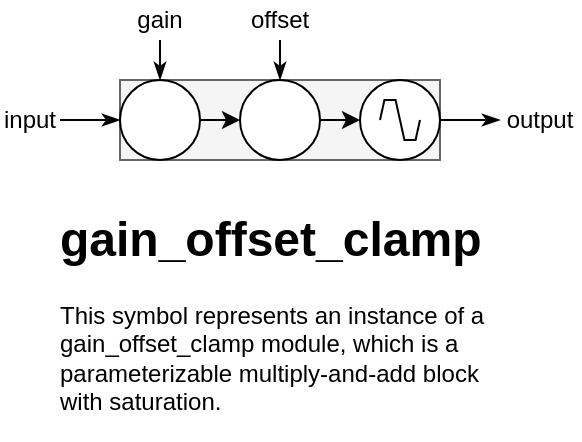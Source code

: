 <mxfile version="13.3.1" type="device" pages="8"><diagram id="C5D6xecrPh7wJyt6xJzy" name="Intro"><mxGraphModel dx="-568" dy="966" grid="1" gridSize="10" guides="1" tooltips="1" connect="1" arrows="1" fold="1" page="1" pageScale="1" pageWidth="827" pageHeight="1169" math="0" shadow="0"><root><mxCell id="nQATyQni_UjMVPXyKwfv-0"/><mxCell id="nQATyQni_UjMVPXyKwfv-1" parent="nQATyQni_UjMVPXyKwfv-0"/><mxCell id="nQATyQni_UjMVPXyKwfv-2" value="" style="group" parent="nQATyQni_UjMVPXyKwfv-1" vertex="1" connectable="0"><mxGeometry x="1880" y="240" width="160" height="40" as="geometry"/></mxCell><mxCell id="nQATyQni_UjMVPXyKwfv-3" value="" style="rounded=0;whiteSpace=wrap;html=1;fillColor=#f5f5f5;strokeColor=#666666;fontColor=#333333;" parent="nQATyQni_UjMVPXyKwfv-2" vertex="1"><mxGeometry width="160" height="40" as="geometry"/></mxCell><mxCell id="nQATyQni_UjMVPXyKwfv-4" value="" style="group" parent="nQATyQni_UjMVPXyKwfv-2" vertex="1" connectable="0"><mxGeometry width="40" height="40" as="geometry"/></mxCell><mxCell id="nQATyQni_UjMVPXyKwfv-5" value="" style="ellipse;whiteSpace=wrap;html=1;aspect=fixed;" parent="nQATyQni_UjMVPXyKwfv-4" vertex="1"><mxGeometry width="40" height="40" as="geometry"/></mxCell><mxCell id="nQATyQni_UjMVPXyKwfv-6" value="" style="shape=image;html=1;verticalAlign=top;verticalLabelPosition=bottom;labelBackgroundColor=#ffffff;imageAspect=0;aspect=fixed;image=https://cdn4.iconfinder.com/data/icons/integral/128/cross-128.png" parent="nQATyQni_UjMVPXyKwfv-4" vertex="1"><mxGeometry x="10" y="10" width="20" height="20" as="geometry"/></mxCell><mxCell id="nQATyQni_UjMVPXyKwfv-7" value="" style="group" parent="nQATyQni_UjMVPXyKwfv-2" vertex="1" connectable="0"><mxGeometry x="60" width="40" height="40" as="geometry"/></mxCell><mxCell id="nQATyQni_UjMVPXyKwfv-8" value="" style="ellipse;whiteSpace=wrap;html=1;aspect=fixed;" parent="nQATyQni_UjMVPXyKwfv-7" vertex="1"><mxGeometry width="40" height="40" as="geometry"/></mxCell><mxCell id="nQATyQni_UjMVPXyKwfv-9" value="" style="shape=image;html=1;verticalAlign=top;verticalLabelPosition=bottom;labelBackgroundColor=#ffffff;imageAspect=0;aspect=fixed;image=https://cdn4.iconfinder.com/data/icons/integral/128/plus-128.png" parent="nQATyQni_UjMVPXyKwfv-7" vertex="1"><mxGeometry x="10" y="10" width="20" height="20" as="geometry"/></mxCell><mxCell id="nQATyQni_UjMVPXyKwfv-10" value="" style="edgeStyle=orthogonalEdgeStyle;rounded=0;orthogonalLoop=1;jettySize=auto;html=1;exitX=1;exitY=0.5;exitDx=0;exitDy=0;entryX=0;entryY=0.5;entryDx=0;entryDy=0;" parent="nQATyQni_UjMVPXyKwfv-2" source="nQATyQni_UjMVPXyKwfv-5" target="nQATyQni_UjMVPXyKwfv-8" edge="1"><mxGeometry relative="1" as="geometry"><mxPoint x="40" y="20" as="sourcePoint"/><mxPoint x="80" y="20" as="targetPoint"/></mxGeometry></mxCell><mxCell id="nQATyQni_UjMVPXyKwfv-11" value="" style="group" parent="nQATyQni_UjMVPXyKwfv-2" vertex="1" connectable="0"><mxGeometry x="120" width="40" height="40" as="geometry"/></mxCell><mxCell id="nQATyQni_UjMVPXyKwfv-12" value="" style="ellipse;whiteSpace=wrap;html=1;aspect=fixed;" parent="nQATyQni_UjMVPXyKwfv-11" vertex="1"><mxGeometry width="40" height="40" as="geometry"/></mxCell><mxCell id="nQATyQni_UjMVPXyKwfv-13" value="" style="pointerEvents=1;verticalLabelPosition=bottom;shadow=0;dashed=0;align=center;html=1;verticalAlign=top;shape=mxgraph.electrical.waveforms.slow_square_wave;" parent="nQATyQni_UjMVPXyKwfv-11" vertex="1"><mxGeometry x="10" y="10" width="20" height="20" as="geometry"/></mxCell><mxCell id="nQATyQni_UjMVPXyKwfv-14" style="edgeStyle=orthogonalEdgeStyle;rounded=0;orthogonalLoop=1;jettySize=auto;html=1;exitX=1;exitY=0.5;exitDx=0;exitDy=0;entryX=0;entryY=0.5;entryDx=0;entryDy=0;" parent="nQATyQni_UjMVPXyKwfv-2" source="nQATyQni_UjMVPXyKwfv-8" target="nQATyQni_UjMVPXyKwfv-12" edge="1"><mxGeometry relative="1" as="geometry"><mxPoint x="120" y="20" as="sourcePoint"/></mxGeometry></mxCell><mxCell id="nQATyQni_UjMVPXyKwfv-16" value="&lt;h1&gt;gain_offset_clamp&lt;/h1&gt;&lt;p&gt;This symbol represents an instance of a gain_offset_clamp module, which is a parameterizable multiply-and-add block with saturation.&lt;/p&gt;" style="text;html=1;strokeColor=none;fillColor=none;spacing=5;spacingTop=-20;whiteSpace=wrap;overflow=hidden;rounded=0;fontSize=12;fontColor=#000000;" parent="nQATyQni_UjMVPXyKwfv-1" vertex="1"><mxGeometry x="1845" y="300" width="230" height="120" as="geometry"/></mxCell><mxCell id="Z9OkMKGydiXA1NlKoSjK-0" style="edgeStyle=orthogonalEdgeStyle;rounded=0;orthogonalLoop=1;jettySize=auto;html=1;exitX=1;exitY=0.5;exitDx=0;exitDy=0;endArrow=classicThin;endFill=1;strokeWidth=1;fontSize=12;entryX=0;entryY=0.5;entryDx=0;entryDy=0;" parent="nQATyQni_UjMVPXyKwfv-1" source="nQATyQni_UjMVPXyKwfv-3" target="Z9OkMKGydiXA1NlKoSjK-3" edge="1"><mxGeometry relative="1" as="geometry"><mxPoint x="2090" y="259.944" as="targetPoint"/></mxGeometry></mxCell><mxCell id="Z9OkMKGydiXA1NlKoSjK-1" style="edgeStyle=orthogonalEdgeStyle;rounded=0;orthogonalLoop=1;jettySize=auto;html=1;endArrow=classicThin;endFill=1;strokeWidth=1;fontSize=12;entryX=0;entryY=0.5;entryDx=0;entryDy=0;exitX=1;exitY=0.5;exitDx=0;exitDy=0;" parent="nQATyQni_UjMVPXyKwfv-1" source="Z9OkMKGydiXA1NlKoSjK-2" target="nQATyQni_UjMVPXyKwfv-5" edge="1"><mxGeometry relative="1" as="geometry"><mxPoint x="2100" y="269.944" as="targetPoint"/><mxPoint x="1830" y="260" as="sourcePoint"/></mxGeometry></mxCell><mxCell id="Z9OkMKGydiXA1NlKoSjK-2" value="input" style="text;html=1;strokeColor=none;fillColor=none;align=center;verticalAlign=middle;whiteSpace=wrap;rounded=0;fontSize=12;fontColor=#000000;" parent="nQATyQni_UjMVPXyKwfv-1" vertex="1"><mxGeometry x="1820" y="250" width="30" height="20" as="geometry"/></mxCell><mxCell id="Z9OkMKGydiXA1NlKoSjK-3" value="output" style="text;html=1;strokeColor=none;fillColor=none;align=center;verticalAlign=middle;whiteSpace=wrap;rounded=0;fontSize=12;fontColor=#000000;" parent="nQATyQni_UjMVPXyKwfv-1" vertex="1"><mxGeometry x="2070" y="250" width="40" height="20" as="geometry"/></mxCell><mxCell id="Z9OkMKGydiXA1NlKoSjK-6" style="edgeStyle=orthogonalEdgeStyle;rounded=0;orthogonalLoop=1;jettySize=auto;html=1;exitX=0.5;exitY=1;exitDx=0;exitDy=0;entryX=0.5;entryY=0;entryDx=0;entryDy=0;endArrow=classicThin;endFill=1;strokeWidth=1;fontSize=12;" parent="nQATyQni_UjMVPXyKwfv-1" source="Z9OkMKGydiXA1NlKoSjK-4" target="nQATyQni_UjMVPXyKwfv-5" edge="1"><mxGeometry relative="1" as="geometry"/></mxCell><mxCell id="Z9OkMKGydiXA1NlKoSjK-4" value="gain" style="text;html=1;strokeColor=none;fillColor=none;align=center;verticalAlign=middle;whiteSpace=wrap;rounded=0;fontSize=12;fontColor=#000000;" parent="nQATyQni_UjMVPXyKwfv-1" vertex="1"><mxGeometry x="1880" y="200" width="40" height="20" as="geometry"/></mxCell><mxCell id="Z9OkMKGydiXA1NlKoSjK-7" style="edgeStyle=orthogonalEdgeStyle;rounded=0;orthogonalLoop=1;jettySize=auto;html=1;exitX=0.5;exitY=1;exitDx=0;exitDy=0;entryX=0.5;entryY=0;entryDx=0;entryDy=0;endArrow=classicThin;endFill=1;strokeWidth=1;fontSize=12;" parent="nQATyQni_UjMVPXyKwfv-1" source="Z9OkMKGydiXA1NlKoSjK-5" target="nQATyQni_UjMVPXyKwfv-8" edge="1"><mxGeometry relative="1" as="geometry"/></mxCell><mxCell id="Z9OkMKGydiXA1NlKoSjK-5" value="offset" style="text;html=1;strokeColor=none;fillColor=none;align=center;verticalAlign=middle;whiteSpace=wrap;rounded=0;fontSize=12;fontColor=#000000;" parent="nQATyQni_UjMVPXyKwfv-1" vertex="1"><mxGeometry x="1945" y="200" width="30" height="20" as="geometry"/></mxCell></root></mxGraphModel></diagram><diagram id="ARlySnIh4Fg0utdHiu1E" name="dds_block"><mxGraphModel dx="3342" dy="1902" grid="1" gridSize="10" guides="0" tooltips="1" connect="1" arrows="1" fold="1" page="1" pageScale="1" pageWidth="4681" pageHeight="3300" math="0" shadow="0"><root><mxCell id="0"/><mxCell id="1" parent="0"/><mxCell id="6y0jrMW-cz85rP2aOASO-185" value="" style="rounded=0;whiteSpace=wrap;html=1;" parent="1" vertex="1"><mxGeometry x="3520" y="1260" width="310" height="150" as="geometry"/></mxCell><mxCell id="bG--QIGCEXFa3YwsEtqZ-37" value="" style="ellipse;shape=cloud;whiteSpace=wrap;html=1;strokeWidth=1;fillColor=#ffffff;fontSize=12;fontColor=#000000;" parent="1" vertex="1"><mxGeometry x="3590" y="1270" width="170" height="130" as="geometry"/></mxCell><mxCell id="6y0jrMW-cz85rP2aOASO-51" value="" style="rounded=0;whiteSpace=wrap;html=1;strokeWidth=3;" parent="1" vertex="1"><mxGeometry x="2240" y="460" width="950" height="770" as="geometry"/></mxCell><mxCell id="5-Tcfsd4IKAvH2L51qMs-8" value="" style="rounded=0;whiteSpace=wrap;html=1;fillColor=#ffffff;fontSize=12;fontColor=#000000;" parent="1" vertex="1"><mxGeometry x="2740" y="510" width="200" height="150" as="geometry"/></mxCell><mxCell id="VA0PNb2VX010Mj41P7cC-1" value="&amp;nbsp; &amp;nbsp; &amp;nbsp; DDS LUT&amp;nbsp;&lt;br&gt;&amp;nbsp; &amp;nbsp; &amp;nbsp;4k x 8b" style="shape=internalStorage;whiteSpace=wrap;html=1;backgroundOutline=1;fillColor=#ffffff;fontSize=12;fontColor=#000000;" parent="1" vertex="1"><mxGeometry x="2800" y="550" width="80" height="70" as="geometry"/></mxCell><mxCell id="5-Tcfsd4IKAvH2L51qMs-1" value="DFF" style="rounded=0;whiteSpace=wrap;html=1;" parent="1" vertex="1"><mxGeometry x="2490" y="660" width="80" height="130" as="geometry"/></mxCell><mxCell id="5-Tcfsd4IKAvH2L51qMs-2" value="CLK" style="html=1;shadow=0;dashed=0;align=center;verticalAlign=middle;shape=mxgraph.arrows2.arrow;dy=0;dx=10;notch=0;" parent="1" vertex="1"><mxGeometry x="2470" y="700" width="40" height="20" as="geometry"/></mxCell><mxCell id="5-Tcfsd4IKAvH2L51qMs-3" value="R" style="html=1;shadow=0;dashed=0;align=center;verticalAlign=middle;shape=mxgraph.arrows2.arrow;dy=0;dx=10;notch=0;" parent="1" vertex="1"><mxGeometry x="2470" y="760" width="40" height="20" as="geometry"/></mxCell><mxCell id="5-Tcfsd4IKAvH2L51qMs-4" style="edgeStyle=orthogonalEdgeStyle;rounded=0;orthogonalLoop=1;jettySize=auto;html=1;exitX=1;exitY=0.5;exitDx=0;exitDy=0;exitPerimeter=0;entryX=0;entryY=0.5;entryDx=0;entryDy=0;" parent="1" source="5-Tcfsd4IKAvH2L51qMs-5" target="5-Tcfsd4IKAvH2L51qMs-7" edge="1"><mxGeometry relative="1" as="geometry"/></mxCell><mxCell id="KxGrUaCJQcOVwapBVX64-5" style="edgeStyle=orthogonalEdgeStyle;rounded=0;orthogonalLoop=1;jettySize=auto;html=1;exitX=1;exitY=0.5;exitDx=0;exitDy=0;exitPerimeter=0;entryX=0.5;entryY=0;entryDx=0;entryDy=0;endArrow=classicThin;endFill=1;fontSize=12;" parent="1" source="5-Tcfsd4IKAvH2L51qMs-5" target="KxGrUaCJQcOVwapBVX64-1" edge="1"><mxGeometry relative="1" as="geometry"><Array as="points"><mxPoint x="2610" y="680"/><mxPoint x="2610" y="640"/><mxPoint x="2430" y="640"/></Array></mxGeometry></mxCell><mxCell id="5-Tcfsd4IKAvH2L51qMs-5" value="Q" style="html=1;shadow=0;dashed=0;align=center;verticalAlign=middle;shape=mxgraph.arrows2.arrow;dy=0;dx=10;notch=0;" parent="1" vertex="1"><mxGeometry x="2550" y="670" width="40" height="20" as="geometry"/></mxCell><mxCell id="5-Tcfsd4IKAvH2L51qMs-6" value="D" style="html=1;shadow=0;dashed=0;align=center;verticalAlign=middle;shape=mxgraph.arrows2.arrow;dy=0;dx=10;notch=0;" parent="1" vertex="1"><mxGeometry x="2470" y="670" width="40" height="20" as="geometry"/></mxCell><mxCell id="dklGyQzYrXjCr4X2A7Rf-13" style="edgeStyle=orthogonalEdgeStyle;rounded=0;orthogonalLoop=1;jettySize=auto;html=1;exitX=1;exitY=0.5;exitDx=0;exitDy=0;entryX=0;entryY=0.5;entryDx=0;entryDy=0;entryPerimeter=0;endArrow=classicThin;endFill=1;fontSize=12;" parent="1" source="5-Tcfsd4IKAvH2L51qMs-7" target="KxGrUaCJQcOVwapBVX64-9" edge="1"><mxGeometry relative="1" as="geometry"><Array as="points"><mxPoint x="2690" y="680"/><mxPoint x="2690" y="630"/></Array></mxGeometry></mxCell><mxCell id="5-Tcfsd4IKAvH2L51qMs-7" value="&lt;span style=&quot;background-color: rgb(255 , 255 , 255)&quot;&gt;lut_addr&lt;/span&gt;" style="text;html=1;strokeColor=none;fillColor=none;align=center;verticalAlign=middle;whiteSpace=wrap;rounded=0;" parent="1" vertex="1"><mxGeometry x="2630" y="670" width="50" height="20" as="geometry"/></mxCell><mxCell id="_rhAgwv6eR8IVC--QdcC-5" style="edgeStyle=orthogonalEdgeStyle;rounded=0;orthogonalLoop=1;jettySize=auto;html=1;exitX=1;exitY=0.5;exitDx=0;exitDy=0;entryX=0.175;entryY=0.25;entryDx=0;entryDy=0;entryPerimeter=0;endArrow=classicThin;endFill=1;fontSize=12;exitPerimeter=0;" parent="1" source="dklGyQzYrXjCr4X2A7Rf-4" target="_rhAgwv6eR8IVC--QdcC-7" edge="1"><mxGeometry relative="1" as="geometry"><mxPoint x="2370" y="760" as="sourcePoint"/><mxPoint x="2360" y="742.5" as="targetPoint"/></mxGeometry></mxCell><mxCell id="_rhAgwv6eR8IVC--QdcC-8" style="edgeStyle=orthogonalEdgeStyle;rounded=0;orthogonalLoop=1;jettySize=auto;html=1;exitX=1;exitY=0.5;exitDx=0;exitDy=0;exitPerimeter=0;entryX=0;entryY=0.5;entryDx=0;entryDy=0;entryPerimeter=0;endArrow=classicThin;endFill=1;fontSize=12;" parent="1" source="_rhAgwv6eR8IVC--QdcC-7" target="5-Tcfsd4IKAvH2L51qMs-3" edge="1"><mxGeometry relative="1" as="geometry"/></mxCell><mxCell id="_rhAgwv6eR8IVC--QdcC-7" value="" style="shape=xor;whiteSpace=wrap;html=1;" parent="1" vertex="1"><mxGeometry x="2400" y="750" width="40" height="40" as="geometry"/></mxCell><mxCell id="_rhAgwv6eR8IVC--QdcC-11" value="CE" style="html=1;shadow=0;dashed=0;align=center;verticalAlign=middle;shape=mxgraph.arrows2.arrow;dy=0;dx=10;notch=0;" parent="1" vertex="1"><mxGeometry x="2470" y="730" width="40" height="20" as="geometry"/></mxCell><mxCell id="KxGrUaCJQcOVwapBVX64-3" style="edgeStyle=orthogonalEdgeStyle;rounded=0;orthogonalLoop=1;jettySize=auto;html=1;exitX=1;exitY=0.5;exitDx=0;exitDy=0;entryX=0;entryY=0.5;entryDx=0;entryDy=0;entryPerimeter=0;endArrow=classicThin;endFill=1;fontSize=12;" parent="1" source="KxGrUaCJQcOVwapBVX64-1" target="5-Tcfsd4IKAvH2L51qMs-6" edge="1"><mxGeometry relative="1" as="geometry"/></mxCell><mxCell id="KxGrUaCJQcOVwapBVX64-1" value="+" style="ellipse;whiteSpace=wrap;html=1;aspect=fixed;" parent="1" vertex="1"><mxGeometry x="2420" y="670" width="20" height="20" as="geometry"/></mxCell><mxCell id="KxGrUaCJQcOVwapBVX64-4" style="edgeStyle=orthogonalEdgeStyle;rounded=0;orthogonalLoop=1;jettySize=auto;html=1;exitX=1;exitY=0.5;exitDx=0;exitDy=0;entryX=0;entryY=0.5;entryDx=0;entryDy=0;endArrow=classicThin;endFill=1;fontSize=12;" parent="1" source="KxGrUaCJQcOVwapBVX64-2" target="KxGrUaCJQcOVwapBVX64-1" edge="1"><mxGeometry relative="1" as="geometry"/></mxCell><mxCell id="KxGrUaCJQcOVwapBVX64-2" value="&lt;span style=&quot;background-color: rgb(255 , 255 , 255)&quot;&gt;1&lt;/span&gt;" style="text;html=1;strokeColor=none;fillColor=none;align=center;verticalAlign=middle;whiteSpace=wrap;rounded=0;" parent="1" vertex="1"><mxGeometry x="2380" y="670" width="20" height="20" as="geometry"/></mxCell><mxCell id="KxGrUaCJQcOVwapBVX64-6" value="clk" style="html=1;shadow=0;dashed=0;align=center;verticalAlign=middle;shape=mxgraph.arrows2.arrow;dy=0;dx=10;notch=0;" parent="1" vertex="1"><mxGeometry x="2720" y="530" width="60" height="20" as="geometry"/></mxCell><mxCell id="KxGrUaCJQcOVwapBVX64-7" value="wr_data" style="html=1;shadow=0;dashed=0;align=center;verticalAlign=middle;shape=mxgraph.arrows2.arrow;dy=0;dx=10;notch=0;" parent="1" vertex="1"><mxGeometry x="2720" y="560" width="60" height="20" as="geometry"/></mxCell><mxCell id="KxGrUaCJQcOVwapBVX64-8" value="wr_en" style="html=1;shadow=0;dashed=0;align=center;verticalAlign=middle;shape=mxgraph.arrows2.arrow;dy=0;dx=10;notch=0;" parent="1" vertex="1"><mxGeometry x="2720" y="590" width="60" height="20" as="geometry"/></mxCell><mxCell id="KxGrUaCJQcOVwapBVX64-9" value="wr_addr" style="html=1;shadow=0;dashed=0;align=center;verticalAlign=middle;shape=mxgraph.arrows2.arrow;dy=0;dx=10;notch=0;" parent="1" vertex="1"><mxGeometry x="2720" y="620" width="60" height="20" as="geometry"/></mxCell><mxCell id="6y0jrMW-cz85rP2aOASO-24" style="edgeStyle=orthogonalEdgeStyle;rounded=0;orthogonalLoop=1;jettySize=auto;html=1;exitX=1;exitY=0.5;exitDx=0;exitDy=0;exitPerimeter=0;entryX=0;entryY=0.5;entryDx=0;entryDy=0;entryPerimeter=0;endArrow=classicThin;endFill=1;fontSize=12;" parent="1" source="KxGrUaCJQcOVwapBVX64-20" target="l2aF9ZUv98E4yHhytO_c-8" edge="1"><mxGeometry relative="1" as="geometry"/></mxCell><mxCell id="KxGrUaCJQcOVwapBVX64-20" value="rd_data" style="html=1;shadow=0;dashed=0;align=center;verticalAlign=middle;shape=mxgraph.arrows2.arrow;dy=0;dx=10;notch=0;" parent="1" vertex="1"><mxGeometry x="2900" y="530" width="60" height="20" as="geometry"/></mxCell><mxCell id="dklGyQzYrXjCr4X2A7Rf-1" value="rd_addr" style="html=1;shadow=0;dashed=0;align=center;verticalAlign=middle;shape=mxgraph.arrows2.arrow;dy=0;dx=10;notch=0;flipH=1;" parent="1" vertex="1"><mxGeometry x="2900" y="620" width="60" height="20" as="geometry"/></mxCell><mxCell id="dklGyQzYrXjCr4X2A7Rf-12" style="edgeStyle=orthogonalEdgeStyle;rounded=0;orthogonalLoop=1;jettySize=auto;html=1;exitX=1;exitY=0.5;exitDx=0;exitDy=0;exitPerimeter=0;entryX=0;entryY=0.5;entryDx=0;entryDy=0;entryPerimeter=0;endArrow=classicThin;endFill=1;fontSize=12;" parent="1" source="dklGyQzYrXjCr4X2A7Rf-2" target="_rhAgwv6eR8IVC--QdcC-11" edge="1"><mxGeometry relative="1" as="geometry"><Array as="points"><mxPoint x="2340" y="600"/><mxPoint x="2340" y="740"/></Array></mxGeometry></mxCell><mxCell id="dklGyQzYrXjCr4X2A7Rf-17" style="edgeStyle=orthogonalEdgeStyle;rounded=0;orthogonalLoop=1;jettySize=auto;html=1;exitX=1;exitY=0.5;exitDx=0;exitDy=0;exitPerimeter=0;entryX=0;entryY=0.5;entryDx=0;entryDy=0;entryPerimeter=0;endArrow=classicThin;endFill=1;fontSize=12;" parent="1" source="dklGyQzYrXjCr4X2A7Rf-2" target="KxGrUaCJQcOVwapBVX64-8" edge="1"><mxGeometry relative="1" as="geometry"/></mxCell><mxCell id="dklGyQzYrXjCr4X2A7Rf-2" value="cfg_ce" style="html=1;shadow=0;dashed=0;align=center;verticalAlign=middle;shape=mxgraph.arrows2.arrow;dy=0;dx=10;notch=0;" parent="1" vertex="1"><mxGeometry x="2220" y="590" width="50" height="20" as="geometry"/></mxCell><mxCell id="dklGyQzYrXjCr4X2A7Rf-9" style="edgeStyle=orthogonalEdgeStyle;rounded=0;orthogonalLoop=1;jettySize=auto;html=1;exitX=1;exitY=0.5;exitDx=0;exitDy=0;exitPerimeter=0;entryX=0;entryY=0.5;entryDx=0;entryDy=0;entryPerimeter=0;endArrow=classicThin;endFill=1;fontSize=12;" parent="1" source="dklGyQzYrXjCr4X2A7Rf-3" target="5-Tcfsd4IKAvH2L51qMs-2" edge="1"><mxGeometry relative="1" as="geometry"><Array as="points"><mxPoint x="2360" y="540"/><mxPoint x="2360" y="710"/></Array></mxGeometry></mxCell><mxCell id="dklGyQzYrXjCr4X2A7Rf-15" style="edgeStyle=orthogonalEdgeStyle;rounded=0;orthogonalLoop=1;jettySize=auto;html=1;exitX=1;exitY=0.5;exitDx=0;exitDy=0;exitPerimeter=0;entryX=0;entryY=0.5;entryDx=0;entryDy=0;entryPerimeter=0;endArrow=classicThin;endFill=1;fontSize=12;" parent="1" source="dklGyQzYrXjCr4X2A7Rf-3" target="KxGrUaCJQcOVwapBVX64-6" edge="1"><mxGeometry relative="1" as="geometry"/></mxCell><mxCell id="dklGyQzYrXjCr4X2A7Rf-3" value="cfg_clk" style="html=1;shadow=0;dashed=0;align=center;verticalAlign=middle;shape=mxgraph.arrows2.arrow;dy=0;dx=10;notch=0;" parent="1" vertex="1"><mxGeometry x="2220" y="530" width="50" height="20" as="geometry"/></mxCell><mxCell id="dklGyQzYrXjCr4X2A7Rf-4" value="cfg_reset" style="html=1;shadow=0;dashed=0;align=center;verticalAlign=middle;shape=mxgraph.arrows2.arrow;dy=0;dx=10;notch=0;" parent="1" vertex="1"><mxGeometry x="2220" y="750" width="60" height="20" as="geometry"/></mxCell><mxCell id="dklGyQzYrXjCr4X2A7Rf-16" style="edgeStyle=orthogonalEdgeStyle;rounded=0;orthogonalLoop=1;jettySize=auto;html=1;exitX=1;exitY=0.5;exitDx=0;exitDy=0;exitPerimeter=0;entryX=0;entryY=0.5;entryDx=0;entryDy=0;entryPerimeter=0;endArrow=classicThin;endFill=1;fontSize=12;" parent="1" source="dklGyQzYrXjCr4X2A7Rf-7" target="KxGrUaCJQcOVwapBVX64-7" edge="1"><mxGeometry relative="1" as="geometry"/></mxCell><mxCell id="dklGyQzYrXjCr4X2A7Rf-7" value="cfg" style="html=1;shadow=0;dashed=0;align=center;verticalAlign=middle;shape=mxgraph.arrows2.arrow;dy=0;dx=10;notch=0;" parent="1" vertex="1"><mxGeometry x="2220" y="560" width="40" height="20" as="geometry"/></mxCell><mxCell id="hiHHQwdFz0zXcFd-l50d-1" style="edgeStyle=orthogonalEdgeStyle;rounded=0;orthogonalLoop=1;jettySize=auto;html=1;exitX=1;exitY=0.5;exitDx=0;exitDy=0;entryX=0;entryY=0.25;entryDx=0;entryDy=0;exitPerimeter=0;" parent="1" source="hiHHQwdFz0zXcFd-l50d-7" target="hiHHQwdFz0zXcFd-l50d-3" edge="1"><mxGeometry relative="1" as="geometry"><mxPoint x="2310" y="960.0" as="sourcePoint"/></mxGeometry></mxCell><mxCell id="hiHHQwdFz0zXcFd-l50d-8" style="edgeStyle=orthogonalEdgeStyle;rounded=0;orthogonalLoop=1;jettySize=auto;html=1;exitX=1;exitY=0.5;exitDx=0;exitDy=0;entryX=0;entryY=0.5;entryDx=0;entryDy=0;endArrow=classicThin;endFill=1;fontSize=12;" parent="1" source="hiHHQwdFz0zXcFd-l50d-3" target="hiHHQwdFz0zXcFd-l50d-6" edge="1"><mxGeometry relative="1" as="geometry"/></mxCell><mxCell id="hiHHQwdFz0zXcFd-l50d-3" value="!=" style="rounded=0;whiteSpace=wrap;html=1;" parent="1" vertex="1"><mxGeometry x="2380" y="860" width="40" height="40" as="geometry"/></mxCell><mxCell id="hiHHQwdFz0zXcFd-l50d-4" style="edgeStyle=orthogonalEdgeStyle;rounded=0;orthogonalLoop=1;jettySize=auto;html=1;exitX=1;exitY=0.5;exitDx=0;exitDy=0;entryX=0;entryY=0.75;entryDx=0;entryDy=0;" parent="1" source="hiHHQwdFz0zXcFd-l50d-5" target="hiHHQwdFz0zXcFd-l50d-3" edge="1"><mxGeometry relative="1" as="geometry"/></mxCell><mxCell id="hiHHQwdFz0zXcFd-l50d-5" value="&lt;span style=&quot;white-space: nowrap ; background-color: rgb(255 , 255 , 255)&quot;&gt;0&lt;/span&gt;" style="text;html=1;strokeColor=none;fillColor=none;align=center;verticalAlign=middle;whiteSpace=wrap;rounded=0;" parent="1" vertex="1"><mxGeometry x="2330" y="880" width="20" height="20" as="geometry"/></mxCell><mxCell id="6y0jrMW-cz85rP2aOASO-17" style="edgeStyle=orthogonalEdgeStyle;rounded=0;orthogonalLoop=1;jettySize=auto;html=1;exitX=1;exitY=0.5;exitDx=0;exitDy=0;entryX=0;entryY=0.5;entryDx=0;entryDy=0;entryPerimeter=0;endArrow=classicThin;endFill=1;fontSize=12;" parent="1" source="hiHHQwdFz0zXcFd-l50d-6" target="6y0jrMW-cz85rP2aOASO-13" edge="1"><mxGeometry relative="1" as="geometry"><Array as="points"><mxPoint x="2490" y="880"/><mxPoint x="2490" y="880"/></Array></mxGeometry></mxCell><mxCell id="6y0jrMW-cz85rP2aOASO-36" style="edgeStyle=orthogonalEdgeStyle;rounded=0;orthogonalLoop=1;jettySize=auto;html=1;exitX=1;exitY=0.5;exitDx=0;exitDy=0;entryX=0.175;entryY=0.25;entryDx=0;entryDy=0;entryPerimeter=0;endArrow=classicThin;endFill=1;fontSize=12;" parent="1" source="hiHHQwdFz0zXcFd-l50d-6" target="6y0jrMW-cz85rP2aOASO-28" edge="1"><mxGeometry relative="1" as="geometry"><Array as="points"><mxPoint x="2550" y="880"/><mxPoint x="2550" y="1100"/></Array></mxGeometry></mxCell><mxCell id="6y0jrMW-cz85rP2aOASO-42" style="edgeStyle=orthogonalEdgeStyle;rounded=0;orthogonalLoop=1;jettySize=auto;html=1;exitX=1;exitY=0.5;exitDx=0;exitDy=0;entryX=0.175;entryY=0.75;entryDx=0;entryDy=0;entryPerimeter=0;endArrow=classicThin;endFill=1;fontSize=12;" parent="1" source="hiHHQwdFz0zXcFd-l50d-6" target="_rhAgwv6eR8IVC--QdcC-7" edge="1"><mxGeometry relative="1" as="geometry"><Array as="points"><mxPoint x="2490" y="880"/><mxPoint x="2490" y="830"/><mxPoint x="2380" y="830"/><mxPoint x="2380" y="780"/></Array></mxGeometry></mxCell><mxCell id="hiHHQwdFz0zXcFd-l50d-6" value="run" style="text;html=1;strokeColor=none;fillColor=none;align=center;verticalAlign=middle;whiteSpace=wrap;rounded=0;fontSize=12;fontColor=#000000;" parent="1" vertex="1"><mxGeometry x="2450" y="870" width="20" height="20" as="geometry"/></mxCell><mxCell id="hiHHQwdFz0zXcFd-l50d-7" value="step" style="html=1;shadow=0;dashed=0;align=center;verticalAlign=middle;shape=mxgraph.arrows2.arrow;dy=0;dx=10;notch=0;" parent="1" vertex="1"><mxGeometry x="2220" y="860" width="40" height="20" as="geometry"/></mxCell><mxCell id="hiHHQwdFz0zXcFd-l50d-16" value="DFF" style="rounded=0;whiteSpace=wrap;html=1;" parent="1" vertex="1"><mxGeometry x="2660" y="1030.38" width="80" height="99.62" as="geometry"/></mxCell><mxCell id="hiHHQwdFz0zXcFd-l50d-17" value="CLK" style="html=1;shadow=0;dashed=0;align=center;verticalAlign=middle;shape=mxgraph.arrows2.arrow;dy=0;dx=10;notch=0;" parent="1" vertex="1"><mxGeometry x="2640" y="1070" width="40" height="20" as="geometry"/></mxCell><mxCell id="hiHHQwdFz0zXcFd-l50d-19" style="edgeStyle=orthogonalEdgeStyle;rounded=0;orthogonalLoop=1;jettySize=auto;html=1;exitX=1;exitY=0.5;exitDx=0;exitDy=0;exitPerimeter=0;entryX=0;entryY=0.5;entryDx=0;entryDy=0;" parent="1" source="hiHHQwdFz0zXcFd-l50d-21" target="hiHHQwdFz0zXcFd-l50d-23" edge="1"><mxGeometry relative="1" as="geometry"/></mxCell><mxCell id="6y0jrMW-cz85rP2aOASO-32" style="edgeStyle=orthogonalEdgeStyle;rounded=0;orthogonalLoop=1;jettySize=auto;html=1;exitX=1;exitY=0.5;exitDx=0;exitDy=0;exitPerimeter=0;entryX=1;entryY=0.5;entryDx=0;entryDy=0;endArrow=classicThin;endFill=1;fontSize=12;" parent="1" source="hiHHQwdFz0zXcFd-l50d-21" target="hiHHQwdFz0zXcFd-l50d-30" edge="1"><mxGeometry relative="1" as="geometry"><Array as="points"><mxPoint x="2770" y="1050"/><mxPoint x="2770" y="1000"/></Array></mxGeometry></mxCell><mxCell id="hiHHQwdFz0zXcFd-l50d-21" value="Q" style="html=1;shadow=0;dashed=0;align=center;verticalAlign=middle;shape=mxgraph.arrows2.arrow;dy=0;dx=10;notch=0;" parent="1" vertex="1"><mxGeometry x="2720" y="1040.38" width="40" height="20" as="geometry"/></mxCell><mxCell id="hiHHQwdFz0zXcFd-l50d-22" value="D" style="html=1;shadow=0;dashed=0;align=center;verticalAlign=middle;shape=mxgraph.arrows2.arrow;dy=0;dx=10;notch=0;" parent="1" vertex="1"><mxGeometry x="2640" y="1040.38" width="40" height="20" as="geometry"/></mxCell><mxCell id="6y0jrMW-cz85rP2aOASO-40" style="edgeStyle=orthogonalEdgeStyle;rounded=0;orthogonalLoop=1;jettySize=auto;html=1;exitX=1;exitY=0.5;exitDx=0;exitDy=0;entryX=0;entryY=0.5;entryDx=0;entryDy=0;endArrow=classicThin;endFill=1;fontSize=12;" parent="1" source="hiHHQwdFz0zXcFd-l50d-23" target="6y0jrMW-cz85rP2aOASO-38" edge="1"><mxGeometry relative="1" as="geometry"/></mxCell><mxCell id="hiHHQwdFz0zXcFd-l50d-23" value="&lt;span style=&quot;background-color: rgb(255 , 255 , 255)&quot;&gt;accum&lt;/span&gt;" style="text;html=1;strokeColor=none;fillColor=none;align=center;verticalAlign=middle;whiteSpace=wrap;rounded=0;" parent="1" vertex="1"><mxGeometry x="2790" y="1040.38" width="40" height="20" as="geometry"/></mxCell><mxCell id="hiHHQwdFz0zXcFd-l50d-28" value="CE" style="html=1;shadow=0;dashed=0;align=center;verticalAlign=middle;shape=mxgraph.arrows2.arrow;dy=0;dx=10;notch=0;" parent="1" vertex="1"><mxGeometry x="2640" y="1100" width="40" height="20" as="geometry"/></mxCell><mxCell id="6y0jrMW-cz85rP2aOASO-35" style="edgeStyle=orthogonalEdgeStyle;rounded=0;orthogonalLoop=1;jettySize=auto;html=1;exitX=0.5;exitY=1;exitDx=0;exitDy=0;entryX=0;entryY=0.17;entryDx=0;entryDy=3;entryPerimeter=0;endArrow=classicThin;endFill=1;fontSize=12;" parent="1" source="hiHHQwdFz0zXcFd-l50d-30" target="6y0jrMW-cz85rP2aOASO-1" edge="1"><mxGeometry relative="1" as="geometry"><Array as="points"><mxPoint x="2470" y="1042"/></Array></mxGeometry></mxCell><mxCell id="hiHHQwdFz0zXcFd-l50d-30" value="+" style="ellipse;whiteSpace=wrap;html=1;aspect=fixed;" parent="1" vertex="1"><mxGeometry x="2460" y="990" width="20" height="20" as="geometry"/></mxCell><mxCell id="hiHHQwdFz0zXcFd-l50d-31" style="edgeStyle=orthogonalEdgeStyle;rounded=0;orthogonalLoop=1;jettySize=auto;html=1;exitX=1;exitY=0.5;exitDx=0;exitDy=0;entryX=0.5;entryY=0;entryDx=0;entryDy=0;endArrow=classicThin;endFill=1;fontSize=12;exitPerimeter=0;" parent="1" source="hiHHQwdFz0zXcFd-l50d-7" target="hiHHQwdFz0zXcFd-l50d-30" edge="1"><mxGeometry relative="1" as="geometry"><mxPoint x="2370" y="970" as="sourcePoint"/><Array as="points"><mxPoint x="2300" y="870"/><mxPoint x="2300" y="970"/><mxPoint x="2470" y="970"/></Array></mxGeometry></mxCell><mxCell id="6y0jrMW-cz85rP2aOASO-33" style="edgeStyle=orthogonalEdgeStyle;rounded=0;orthogonalLoop=1;jettySize=auto;html=1;exitX=1;exitY=0.5;exitDx=0;exitDy=-5;exitPerimeter=0;entryX=0;entryY=0.5;entryDx=0;entryDy=0;entryPerimeter=0;endArrow=classicThin;endFill=1;fontSize=12;" parent="1" source="6y0jrMW-cz85rP2aOASO-1" target="hiHHQwdFz0zXcFd-l50d-22" edge="1"><mxGeometry relative="1" as="geometry"><mxPoint x="2560" y="1050" as="sourcePoint"/></mxGeometry></mxCell><mxCell id="6y0jrMW-cz85rP2aOASO-1" value="" style="shadow=0;dashed=0;align=center;html=1;strokeWidth=1;shape=mxgraph.electrical.abstract.mux2;" parent="1" vertex="1"><mxGeometry x="2490" y="1030" width="40" height="50" as="geometry"/></mxCell><mxCell id="6y0jrMW-cz85rP2aOASO-8" style="edgeStyle=orthogonalEdgeStyle;rounded=0;orthogonalLoop=1;jettySize=auto;html=1;exitX=1;exitY=0.5;exitDx=0;exitDy=0;entryX=0;entryY=0.51;entryDx=0;entryDy=3;entryPerimeter=0;endArrow=classicThin;endFill=1;fontSize=12;" parent="1" source="6y0jrMW-cz85rP2aOASO-2" target="6y0jrMW-cz85rP2aOASO-1" edge="1"><mxGeometry relative="1" as="geometry"/></mxCell><mxCell id="6y0jrMW-cz85rP2aOASO-2" value="&amp;amp;" style="rounded=0;whiteSpace=wrap;html=1;" parent="1" vertex="1"><mxGeometry x="2410" y="1040" width="40" height="40" as="geometry"/></mxCell><mxCell id="6y0jrMW-cz85rP2aOASO-6" style="edgeStyle=orthogonalEdgeStyle;rounded=0;orthogonalLoop=1;jettySize=auto;html=1;exitX=1;exitY=0.5;exitDx=0;exitDy=0;entryX=0;entryY=0.75;entryDx=0;entryDy=0;endArrow=classicThin;endFill=1;fontSize=12;" parent="1" source="6y0jrMW-cz85rP2aOASO-3" target="6y0jrMW-cz85rP2aOASO-2" edge="1"><mxGeometry relative="1" as="geometry"/></mxCell><mxCell id="6y0jrMW-cz85rP2aOASO-3" value="&lt;span style=&quot;background-color: rgb(255 , 255 , 255)&quot;&gt;SYNC_MASK&lt;/span&gt;" style="text;html=1;strokeColor=none;fillColor=none;align=center;verticalAlign=middle;whiteSpace=wrap;rounded=0;" parent="1" vertex="1"><mxGeometry x="2300" y="1060" width="80" height="20" as="geometry"/></mxCell><mxCell id="6y0jrMW-cz85rP2aOASO-5" style="edgeStyle=orthogonalEdgeStyle;rounded=0;orthogonalLoop=1;jettySize=auto;html=1;exitX=1;exitY=0.5;exitDx=0;exitDy=0;entryX=0;entryY=0.25;entryDx=0;entryDy=0;endArrow=classicThin;endFill=1;fontSize=12;" parent="1" source="6y0jrMW-cz85rP2aOASO-4" target="6y0jrMW-cz85rP2aOASO-2" edge="1"><mxGeometry relative="1" as="geometry"/></mxCell><mxCell id="6y0jrMW-cz85rP2aOASO-4" value="&lt;span style=&quot;background-color: rgb(255 , 255 , 255)&quot;&gt;accum&lt;/span&gt;" style="text;html=1;strokeColor=none;fillColor=none;align=center;verticalAlign=middle;whiteSpace=wrap;rounded=0;" parent="1" vertex="1"><mxGeometry x="2340" y="1040" width="40" height="20" as="geometry"/></mxCell><mxCell id="6y0jrMW-cz85rP2aOASO-9" style="edgeStyle=orthogonalEdgeStyle;rounded=0;orthogonalLoop=1;jettySize=auto;html=1;exitX=1;exitY=0.5;exitDx=0;exitDy=0;exitPerimeter=0;entryX=0.25;entryY=1;entryDx=10;entryDy=0;entryPerimeter=0;endArrow=classicThin;endFill=1;fontSize=12;" parent="1" source="6y0jrMW-cz85rP2aOASO-7" target="6y0jrMW-cz85rP2aOASO-1" edge="1"><mxGeometry relative="1" as="geometry"/></mxCell><mxCell id="6y0jrMW-cz85rP2aOASO-30" style="edgeStyle=orthogonalEdgeStyle;rounded=0;orthogonalLoop=1;jettySize=auto;html=1;exitX=1;exitY=0.5;exitDx=0;exitDy=0;exitPerimeter=0;entryX=0.175;entryY=0.75;entryDx=0;entryDy=0;entryPerimeter=0;endArrow=classicThin;endFill=1;fontSize=12;" parent="1" source="6y0jrMW-cz85rP2aOASO-7" target="6y0jrMW-cz85rP2aOASO-28" edge="1"><mxGeometry relative="1" as="geometry"><Array as="points"><mxPoint x="2547" y="1120"/></Array></mxGeometry></mxCell><mxCell id="6y0jrMW-cz85rP2aOASO-7" value="sync" style="html=1;shadow=0;dashed=0;align=center;verticalAlign=middle;shape=mxgraph.arrows2.arrow;dy=0;dx=10;notch=0;" parent="1" vertex="1"><mxGeometry x="2220" y="1110" width="50" height="20" as="geometry"/></mxCell><mxCell id="6y0jrMW-cz85rP2aOASO-10" value="DFF" style="rounded=0;whiteSpace=wrap;html=1;" parent="1" vertex="1"><mxGeometry x="2590" y="860" width="80" height="70" as="geometry"/></mxCell><mxCell id="6y0jrMW-cz85rP2aOASO-11" value="CLK" style="html=1;shadow=0;dashed=0;align=center;verticalAlign=middle;shape=mxgraph.arrows2.arrow;dy=0;dx=10;notch=0;" parent="1" vertex="1"><mxGeometry x="2570" y="900" width="40" height="20" as="geometry"/></mxCell><mxCell id="6y0jrMW-cz85rP2aOASO-16" style="edgeStyle=orthogonalEdgeStyle;rounded=0;orthogonalLoop=1;jettySize=auto;html=1;exitX=1;exitY=0.5;exitDx=0;exitDy=0;entryX=0;entryY=0.5;entryDx=0;entryDy=0;endArrow=classicThin;endFill=1;fontSize=12;entryPerimeter=0;" parent="1" source="l2aF9ZUv98E4yHhytO_c-31" target="l2aF9ZUv98E4yHhytO_c-4" edge="1"><mxGeometry relative="1" as="geometry"><mxPoint x="2630" y="880" as="targetPoint"/></mxGeometry></mxCell><mxCell id="l2aF9ZUv98E4yHhytO_c-32" style="edgeStyle=orthogonalEdgeStyle;rounded=0;orthogonalLoop=1;jettySize=auto;html=1;exitX=1;exitY=0.5;exitDx=0;exitDy=0;exitPerimeter=0;entryX=0;entryY=0.5;entryDx=0;entryDy=0;endArrow=classicThin;endFill=1;strokeWidth=1;fontSize=12;" parent="1" source="6y0jrMW-cz85rP2aOASO-12" target="l2aF9ZUv98E4yHhytO_c-31" edge="1"><mxGeometry relative="1" as="geometry"/></mxCell><mxCell id="6y0jrMW-cz85rP2aOASO-12" value="Q" style="html=1;shadow=0;dashed=0;align=center;verticalAlign=middle;shape=mxgraph.arrows2.arrow;dy=0;dx=10;notch=0;" parent="1" vertex="1"><mxGeometry x="2650" y="870" width="40" height="20" as="geometry"/></mxCell><mxCell id="6y0jrMW-cz85rP2aOASO-13" value="D" style="html=1;shadow=0;dashed=0;align=center;verticalAlign=middle;shape=mxgraph.arrows2.arrow;dy=0;dx=10;notch=0;" parent="1" vertex="1"><mxGeometry x="2570" y="870" width="40" height="20" as="geometry"/></mxCell><mxCell id="6y0jrMW-cz85rP2aOASO-21" style="edgeStyle=orthogonalEdgeStyle;rounded=0;orthogonalLoop=1;jettySize=auto;html=1;exitX=1;exitY=0.5;exitDx=0;exitDy=0;exitPerimeter=0;entryX=0;entryY=0.5;entryDx=0;entryDy=0;endArrow=classicThin;endFill=1;fontSize=12;" parent="1" source="6y0jrMW-cz85rP2aOASO-20" target="hiHHQwdFz0zXcFd-l50d-30" edge="1"><mxGeometry relative="1" as="geometry"/></mxCell><mxCell id="6y0jrMW-cz85rP2aOASO-20" value="fm_data" style="html=1;shadow=0;dashed=0;align=center;verticalAlign=middle;shape=mxgraph.arrows2.arrow;dy=0;dx=10;notch=0;" parent="1" vertex="1"><mxGeometry x="2220" y="990" width="60" height="19.72" as="geometry"/></mxCell><mxCell id="6y0jrMW-cz85rP2aOASO-206" style="edgeStyle=orthogonalEdgeStyle;rounded=0;orthogonalLoop=1;jettySize=auto;html=1;exitX=1;exitY=0.5;exitDx=0;exitDy=0;exitPerimeter=0;entryX=0;entryY=0.5;entryDx=0;entryDy=0;endArrow=classicThin;endFill=1;fontSize=12;" parent="1" source="6y0jrMW-cz85rP2aOASO-22" target="6y0jrMW-cz85rP2aOASO-156" edge="1"><mxGeometry relative="1" as="geometry"/></mxCell><mxCell id="6y0jrMW-cz85rP2aOASO-22" value="out" style="html=1;shadow=0;dashed=0;align=center;verticalAlign=middle;shape=mxgraph.arrows2.arrow;dy=0;dx=10;notch=0;" parent="1" vertex="1"><mxGeometry x="3170" y="530" width="40" height="20" as="geometry"/></mxCell><mxCell id="6y0jrMW-cz85rP2aOASO-23" value="out_valid" style="html=1;shadow=0;dashed=0;align=center;verticalAlign=middle;shape=mxgraph.arrows2.arrow;dy=0;dx=10;notch=0;" parent="1" vertex="1"><mxGeometry x="3140" y="870" width="70" height="20" as="geometry"/></mxCell><mxCell id="6y0jrMW-cz85rP2aOASO-29" style="edgeStyle=orthogonalEdgeStyle;rounded=0;orthogonalLoop=1;jettySize=auto;html=1;exitX=1;exitY=0.5;exitDx=0;exitDy=0;exitPerimeter=0;entryX=0;entryY=0.5;entryDx=0;entryDy=0;entryPerimeter=0;endArrow=classicThin;endFill=1;fontSize=12;" parent="1" source="6y0jrMW-cz85rP2aOASO-28" target="hiHHQwdFz0zXcFd-l50d-28" edge="1"><mxGeometry relative="1" as="geometry"/></mxCell><mxCell id="6y0jrMW-cz85rP2aOASO-28" value="" style="shape=xor;whiteSpace=wrap;html=1;" parent="1" vertex="1"><mxGeometry x="2570" y="1090" width="40" height="40" as="geometry"/></mxCell><mxCell id="6y0jrMW-cz85rP2aOASO-39" style="edgeStyle=orthogonalEdgeStyle;rounded=0;orthogonalLoop=1;jettySize=auto;html=1;exitX=1;exitY=0.5;exitDx=0;exitDy=0;exitPerimeter=0;entryX=0.5;entryY=1;entryDx=0;entryDy=0;endArrow=classicThin;endFill=1;fontSize=12;" parent="1" source="6y0jrMW-cz85rP2aOASO-37" target="6y0jrMW-cz85rP2aOASO-38" edge="1"><mxGeometry relative="1" as="geometry"/></mxCell><mxCell id="6y0jrMW-cz85rP2aOASO-37" value="pm_data" style="html=1;shadow=0;dashed=0;align=center;verticalAlign=middle;shape=mxgraph.arrows2.arrow;dy=0;dx=10;notch=0;" parent="1" vertex="1"><mxGeometry x="2220" y="1160" width="60" height="19.72" as="geometry"/></mxCell><mxCell id="6y0jrMW-cz85rP2aOASO-41" style="edgeStyle=orthogonalEdgeStyle;rounded=0;orthogonalLoop=1;jettySize=auto;html=1;exitX=1;exitY=0.5;exitDx=0;exitDy=0;entryX=0;entryY=0.5;entryDx=0;entryDy=0;entryPerimeter=0;endArrow=classicThin;endFill=1;fontSize=12;" parent="1" source="6y0jrMW-cz85rP2aOASO-203" target="dklGyQzYrXjCr4X2A7Rf-1" edge="1"><mxGeometry relative="1" as="geometry"/></mxCell><mxCell id="6y0jrMW-cz85rP2aOASO-205" style="edgeStyle=orthogonalEdgeStyle;rounded=0;orthogonalLoop=1;jettySize=auto;html=1;exitX=1;exitY=0.5;exitDx=0;exitDy=0;entryX=0;entryY=0.5;entryDx=0;entryDy=0;endArrow=classicThin;endFill=1;fontSize=12;" parent="1" source="6y0jrMW-cz85rP2aOASO-38" target="6y0jrMW-cz85rP2aOASO-203" edge="1"><mxGeometry relative="1" as="geometry"/></mxCell><mxCell id="6y0jrMW-cz85rP2aOASO-38" value="+" style="ellipse;whiteSpace=wrap;html=1;aspect=fixed;" parent="1" vertex="1"><mxGeometry x="2860" y="1040" width="20" height="20" as="geometry"/></mxCell><mxCell id="6y0jrMW-cz85rP2aOASO-54" value="" style="ellipse;whiteSpace=wrap;html=1;fillColor=#ffffff;fontSize=12;fontColor=#000000;strokeWidth=3;" parent="1" vertex="1"><mxGeometry x="2760" y="710" width="150" height="110" as="geometry"/></mxCell><mxCell id="6y0jrMW-cz85rP2aOASO-55" value="DDS Core" style="text;html=1;strokeColor=none;fillColor=none;align=center;verticalAlign=middle;whiteSpace=wrap;rounded=0;fontSize=12;fontColor=#000000;fontStyle=1" parent="1" vertex="1"><mxGeometry x="2760" y="730" width="150" height="20" as="geometry"/></mxCell><mxCell id="6y0jrMW-cz85rP2aOASO-52" value="" style="pointerEvents=1;verticalLabelPosition=bottom;shadow=0;dashed=0;align=center;html=1;verticalAlign=top;shape=mxgraph.electrical.waveforms.sine_wave;strokeWidth=3;" parent="1" vertex="1"><mxGeometry x="2790" y="750" width="80" height="60" as="geometry"/></mxCell><mxCell id="6y0jrMW-cz85rP2aOASO-56" value="pm" style="edgeStyle=orthogonalEdgeStyle;rounded=0;orthogonalLoop=1;jettySize=auto;html=1;exitX=0.5;exitY=0;exitDx=0;exitDy=0;entryX=0;entryY=0.5;entryDx=0;entryDy=0;" parent="1" source="6y0jrMW-cz85rP2aOASO-74" target="6y0jrMW-cz85rP2aOASO-64" edge="1"><mxGeometry x="-0.34" relative="1" as="geometry"><mxPoint as="offset"/><mxPoint x="1841" y="1259.97" as="targetPoint"/><mxPoint x="1850.81" y="1259.827" as="sourcePoint"/></mxGeometry></mxCell><mxCell id="6y0jrMW-cz85rP2aOASO-57" value="" style="edgeStyle=orthogonalEdgeStyle;rounded=0;orthogonalLoop=1;jettySize=auto;html=1;entryX=0.5;entryY=0;entryDx=0;entryDy=0;" parent="1" source="6y0jrMW-cz85rP2aOASO-58" target="6y0jrMW-cz85rP2aOASO-64" edge="1"><mxGeometry relative="1" as="geometry"><mxPoint x="1951" y="1239.97" as="targetPoint"/></mxGeometry></mxCell><mxCell id="6y0jrMW-cz85rP2aOASO-58" value="pm_gain" style="text;html=1;strokeColor=none;fillColor=none;align=center;verticalAlign=middle;whiteSpace=wrap;rounded=0;" parent="1" vertex="1"><mxGeometry x="1921" y="1199.97" width="60" height="20" as="geometry"/></mxCell><mxCell id="6y0jrMW-cz85rP2aOASO-59" value="" style="edgeStyle=orthogonalEdgeStyle;rounded=0;orthogonalLoop=1;jettySize=auto;html=1;entryX=0.5;entryY=0;entryDx=0;entryDy=0;" parent="1" source="6y0jrMW-cz85rP2aOASO-60" target="6y0jrMW-cz85rP2aOASO-67" edge="1"><mxGeometry relative="1" as="geometry"><mxPoint x="2031" y="1239.97" as="targetPoint"/></mxGeometry></mxCell><mxCell id="6y0jrMW-cz85rP2aOASO-60" value="&lt;div&gt;pm_offset&lt;/div&gt;" style="text;html=1;strokeColor=none;fillColor=none;align=center;verticalAlign=middle;whiteSpace=wrap;rounded=0;" parent="1" vertex="1"><mxGeometry x="1981" y="1199.97" width="60" height="20" as="geometry"/></mxCell><mxCell id="6y0jrMW-cz85rP2aOASO-61" value="" style="group" parent="1" vertex="1" connectable="0"><mxGeometry x="1931" y="1239.97" width="160" height="40" as="geometry"/></mxCell><mxCell id="6y0jrMW-cz85rP2aOASO-62" value="" style="rounded=0;whiteSpace=wrap;html=1;fillColor=#f5f5f5;strokeColor=#666666;fontColor=#333333;" parent="6y0jrMW-cz85rP2aOASO-61" vertex="1"><mxGeometry width="160" height="40" as="geometry"/></mxCell><mxCell id="6y0jrMW-cz85rP2aOASO-63" value="" style="group" parent="6y0jrMW-cz85rP2aOASO-61" vertex="1" connectable="0"><mxGeometry width="40" height="40" as="geometry"/></mxCell><mxCell id="6y0jrMW-cz85rP2aOASO-64" value="" style="ellipse;whiteSpace=wrap;html=1;aspect=fixed;" parent="6y0jrMW-cz85rP2aOASO-63" vertex="1"><mxGeometry width="40" height="40" as="geometry"/></mxCell><mxCell id="6y0jrMW-cz85rP2aOASO-65" value="" style="shape=image;html=1;verticalAlign=top;verticalLabelPosition=bottom;labelBackgroundColor=#ffffff;imageAspect=0;aspect=fixed;image=https://cdn4.iconfinder.com/data/icons/integral/128/cross-128.png" parent="6y0jrMW-cz85rP2aOASO-63" vertex="1"><mxGeometry x="10" y="10" width="20" height="20" as="geometry"/></mxCell><mxCell id="6y0jrMW-cz85rP2aOASO-66" value="" style="group" parent="6y0jrMW-cz85rP2aOASO-61" vertex="1" connectable="0"><mxGeometry x="60" width="40" height="40" as="geometry"/></mxCell><mxCell id="6y0jrMW-cz85rP2aOASO-67" value="" style="ellipse;whiteSpace=wrap;html=1;aspect=fixed;" parent="6y0jrMW-cz85rP2aOASO-66" vertex="1"><mxGeometry width="40" height="40" as="geometry"/></mxCell><mxCell id="6y0jrMW-cz85rP2aOASO-68" value="" style="shape=image;html=1;verticalAlign=top;verticalLabelPosition=bottom;labelBackgroundColor=#ffffff;imageAspect=0;aspect=fixed;image=https://cdn4.iconfinder.com/data/icons/integral/128/plus-128.png" parent="6y0jrMW-cz85rP2aOASO-66" vertex="1"><mxGeometry x="10" y="10" width="20" height="20" as="geometry"/></mxCell><mxCell id="6y0jrMW-cz85rP2aOASO-69" value="" style="edgeStyle=orthogonalEdgeStyle;rounded=0;orthogonalLoop=1;jettySize=auto;html=1;exitX=1;exitY=0.5;exitDx=0;exitDy=0;entryX=0;entryY=0.5;entryDx=0;entryDy=0;" parent="6y0jrMW-cz85rP2aOASO-61" source="6y0jrMW-cz85rP2aOASO-64" target="6y0jrMW-cz85rP2aOASO-67" edge="1"><mxGeometry relative="1" as="geometry"><mxPoint x="40" y="20" as="sourcePoint"/><mxPoint x="80" y="20" as="targetPoint"/></mxGeometry></mxCell><mxCell id="6y0jrMW-cz85rP2aOASO-70" value="" style="group" parent="6y0jrMW-cz85rP2aOASO-61" vertex="1" connectable="0"><mxGeometry x="120" width="40" height="40" as="geometry"/></mxCell><mxCell id="6y0jrMW-cz85rP2aOASO-71" value="" style="ellipse;whiteSpace=wrap;html=1;aspect=fixed;" parent="6y0jrMW-cz85rP2aOASO-70" vertex="1"><mxGeometry width="40" height="40" as="geometry"/></mxCell><mxCell id="6y0jrMW-cz85rP2aOASO-72" value="" style="pointerEvents=1;verticalLabelPosition=bottom;shadow=0;dashed=0;align=center;html=1;verticalAlign=top;shape=mxgraph.electrical.waveforms.slow_square_wave;" parent="6y0jrMW-cz85rP2aOASO-70" vertex="1"><mxGeometry x="10" y="10" width="20" height="20" as="geometry"/></mxCell><mxCell id="6y0jrMW-cz85rP2aOASO-73" style="edgeStyle=orthogonalEdgeStyle;rounded=0;orthogonalLoop=1;jettySize=auto;html=1;exitX=1;exitY=0.5;exitDx=0;exitDy=0;entryX=0;entryY=0.5;entryDx=0;entryDy=0;" parent="6y0jrMW-cz85rP2aOASO-61" source="6y0jrMW-cz85rP2aOASO-67" target="6y0jrMW-cz85rP2aOASO-71" edge="1"><mxGeometry relative="1" as="geometry"><mxPoint x="120" y="20" as="sourcePoint"/></mxGeometry></mxCell><mxCell id="6y0jrMW-cz85rP2aOASO-74" value="" style="shape=trapezoid;perimeter=trapezoidPerimeter;whiteSpace=wrap;html=1;rotation=90;size=0.128;" parent="1" vertex="1"><mxGeometry x="1741.12" y="1229.85" width="160" height="60.25" as="geometry"/></mxCell><mxCell id="6y0jrMW-cz85rP2aOASO-75" value="" style="endArrow=none;html=1;" parent="1" edge="1"><mxGeometry width="50" height="50" relative="1" as="geometry"><mxPoint x="1781" y="1189.94" as="sourcePoint"/><mxPoint x="1791" y="1189.94" as="targetPoint"/></mxGeometry></mxCell><mxCell id="6y0jrMW-cz85rP2aOASO-76" value="" style="endArrow=none;html=1;" parent="1" edge="1"><mxGeometry width="50" height="50" relative="1" as="geometry"><mxPoint x="1781" y="1209.97" as="sourcePoint"/><mxPoint x="1791" y="1209.97" as="targetPoint"/></mxGeometry></mxCell><mxCell id="6y0jrMW-cz85rP2aOASO-77" value="" style="endArrow=none;html=1;" parent="1" edge="1"><mxGeometry width="50" height="50" relative="1" as="geometry"><mxPoint x="1781" y="1229.97" as="sourcePoint"/><mxPoint x="1791" y="1229.97" as="targetPoint"/></mxGeometry></mxCell><mxCell id="6y0jrMW-cz85rP2aOASO-78" value="" style="endArrow=none;html=1;" parent="1" edge="1"><mxGeometry width="50" height="50" relative="1" as="geometry"><mxPoint x="1781" y="1250.0" as="sourcePoint"/><mxPoint x="1791" y="1250.0" as="targetPoint"/></mxGeometry></mxCell><mxCell id="6y0jrMW-cz85rP2aOASO-79" value="" style="endArrow=none;html=1;" parent="1" edge="1"><mxGeometry width="50" height="50" relative="1" as="geometry"><mxPoint x="1781" y="1269.97" as="sourcePoint"/><mxPoint x="1791" y="1269.97" as="targetPoint"/></mxGeometry></mxCell><mxCell id="6y0jrMW-cz85rP2aOASO-80" value="" style="endArrow=none;html=1;" parent="1" edge="1"><mxGeometry width="50" height="50" relative="1" as="geometry"><mxPoint x="1781" y="1290.0" as="sourcePoint"/><mxPoint x="1791" y="1290.0" as="targetPoint"/></mxGeometry></mxCell><mxCell id="6y0jrMW-cz85rP2aOASO-81" value="" style="endArrow=none;html=1;" parent="1" edge="1"><mxGeometry width="50" height="50" relative="1" as="geometry"><mxPoint x="1781" y="1310.0" as="sourcePoint"/><mxPoint x="1791" y="1310.0" as="targetPoint"/></mxGeometry></mxCell><mxCell id="6y0jrMW-cz85rP2aOASO-82" value="" style="endArrow=none;html=1;" parent="1" edge="1"><mxGeometry width="50" height="50" relative="1" as="geometry"><mxPoint x="1781" y="1330.03" as="sourcePoint"/><mxPoint x="1791" y="1330.03" as="targetPoint"/></mxGeometry></mxCell><mxCell id="6y0jrMW-cz85rP2aOASO-83" value="" style="endArrow=none;html=1;entryX=1;entryY=0.5;entryDx=0;entryDy=0;" parent="1" target="6y0jrMW-cz85rP2aOASO-74" edge="1"><mxGeometry width="50" height="50" relative="1" as="geometry"><mxPoint x="1821" y="1339.97" as="sourcePoint"/><mxPoint x="1660.88" y="760" as="targetPoint"/></mxGeometry></mxCell><mxCell id="6y0jrMW-cz85rP2aOASO-84" value="pm_raw" style="text;html=1;strokeColor=none;fillColor=none;align=right;verticalAlign=middle;whiteSpace=wrap;rounded=0;" parent="1" vertex="1"><mxGeometry x="1711" y="1179.97" width="70" height="20" as="geometry"/></mxCell><mxCell id="6y0jrMW-cz85rP2aOASO-85" value="ina_data" style="text;html=1;strokeColor=none;fillColor=none;align=right;verticalAlign=middle;whiteSpace=wrap;rounded=0;" parent="1" vertex="1"><mxGeometry x="1711" y="1199.97" width="70" height="20" as="geometry"/></mxCell><mxCell id="6y0jrMW-cz85rP2aOASO-86" value="inb_data" style="text;html=1;strokeColor=none;fillColor=none;align=right;verticalAlign=middle;whiteSpace=wrap;rounded=0;" parent="1" vertex="1"><mxGeometry x="1711" y="1219.97" width="70" height="20" as="geometry"/></mxCell><mxCell id="6y0jrMW-cz85rP2aOASO-87" value="ddsa_data" style="text;html=1;strokeColor=none;fillColor=none;align=right;verticalAlign=middle;whiteSpace=wrap;rounded=0;" parent="1" vertex="1"><mxGeometry x="1711" y="1239.97" width="70" height="20" as="geometry"/></mxCell><mxCell id="6y0jrMW-cz85rP2aOASO-88" value="ddsb_data" style="text;html=1;strokeColor=none;fillColor=none;align=right;verticalAlign=middle;whiteSpace=wrap;rounded=0;" parent="1" vertex="1"><mxGeometry x="1711" y="1259.97" width="71" height="20" as="geometry"/></mxCell><mxCell id="6y0jrMW-cz85rP2aOASO-89" value="aud_in" style="text;html=1;strokeColor=none;fillColor=none;align=right;verticalAlign=middle;whiteSpace=wrap;rounded=0;" parent="1" vertex="1"><mxGeometry x="1711" y="1279.97" width="71" height="20" as="geometry"/></mxCell><mxCell id="6y0jrMW-cz85rP2aOASO-90" style="edgeStyle=orthogonalEdgeStyle;rounded=0;orthogonalLoop=1;jettySize=auto;html=1;exitX=1;exitY=0.5;exitDx=0;exitDy=0;endArrow=none;endFill=0;" parent="1" source="6y0jrMW-cz85rP2aOASO-91" edge="1"><mxGeometry relative="1" as="geometry"><mxPoint x="1821" y="1339.97" as="targetPoint"/></mxGeometry></mxCell><mxCell id="6y0jrMW-cz85rP2aOASO-91" value="pm_mux" style="text;html=1;strokeColor=none;fillColor=none;align=right;verticalAlign=middle;whiteSpace=wrap;rounded=0;" parent="1" vertex="1"><mxGeometry x="1721" y="1349.97" width="71" height="20" as="geometry"/></mxCell><mxCell id="6y0jrMW-cz85rP2aOASO-94" value="fm" style="edgeStyle=orthogonalEdgeStyle;rounded=0;orthogonalLoop=1;jettySize=auto;html=1;exitX=0.5;exitY=0;exitDx=0;exitDy=0;entryX=0;entryY=0.5;entryDx=0;entryDy=0;" parent="1" source="6y0jrMW-cz85rP2aOASO-113" target="6y0jrMW-cz85rP2aOASO-102" edge="1"><mxGeometry x="-0.34" relative="1" as="geometry"><mxPoint as="offset"/><mxPoint x="1841" y="1000" as="targetPoint"/><mxPoint x="1850.81" y="999.857" as="sourcePoint"/></mxGeometry></mxCell><mxCell id="6y0jrMW-cz85rP2aOASO-95" value="" style="edgeStyle=orthogonalEdgeStyle;rounded=0;orthogonalLoop=1;jettySize=auto;html=1;entryX=0.5;entryY=0;entryDx=0;entryDy=0;" parent="1" source="6y0jrMW-cz85rP2aOASO-96" target="6y0jrMW-cz85rP2aOASO-102" edge="1"><mxGeometry relative="1" as="geometry"><mxPoint x="1951" y="980" as="targetPoint"/></mxGeometry></mxCell><mxCell id="6y0jrMW-cz85rP2aOASO-96" value="fm_gain" style="text;html=1;strokeColor=none;fillColor=none;align=center;verticalAlign=middle;whiteSpace=wrap;rounded=0;" parent="1" vertex="1"><mxGeometry x="1921" y="940" width="60" height="20" as="geometry"/></mxCell><mxCell id="6y0jrMW-cz85rP2aOASO-97" value="" style="edgeStyle=orthogonalEdgeStyle;rounded=0;orthogonalLoop=1;jettySize=auto;html=1;entryX=0.5;entryY=0;entryDx=0;entryDy=0;" parent="1" source="6y0jrMW-cz85rP2aOASO-98" target="6y0jrMW-cz85rP2aOASO-105" edge="1"><mxGeometry relative="1" as="geometry"><mxPoint x="2031" y="980" as="targetPoint"/></mxGeometry></mxCell><mxCell id="6y0jrMW-cz85rP2aOASO-98" value="&lt;div&gt;fm_offset&lt;/div&gt;" style="text;html=1;strokeColor=none;fillColor=none;align=center;verticalAlign=middle;whiteSpace=wrap;rounded=0;" parent="1" vertex="1"><mxGeometry x="1981" y="940" width="60" height="20" as="geometry"/></mxCell><mxCell id="6y0jrMW-cz85rP2aOASO-99" value="" style="group" parent="1" vertex="1" connectable="0"><mxGeometry x="1931" y="980" width="160" height="40" as="geometry"/></mxCell><mxCell id="6y0jrMW-cz85rP2aOASO-100" value="" style="rounded=0;whiteSpace=wrap;html=1;fillColor=#f5f5f5;strokeColor=#666666;fontColor=#333333;" parent="6y0jrMW-cz85rP2aOASO-99" vertex="1"><mxGeometry width="160" height="40" as="geometry"/></mxCell><mxCell id="6y0jrMW-cz85rP2aOASO-101" value="" style="group" parent="6y0jrMW-cz85rP2aOASO-99" vertex="1" connectable="0"><mxGeometry width="40" height="40" as="geometry"/></mxCell><mxCell id="6y0jrMW-cz85rP2aOASO-102" value="" style="ellipse;whiteSpace=wrap;html=1;aspect=fixed;" parent="6y0jrMW-cz85rP2aOASO-101" vertex="1"><mxGeometry width="40" height="40" as="geometry"/></mxCell><mxCell id="6y0jrMW-cz85rP2aOASO-103" value="" style="shape=image;html=1;verticalAlign=top;verticalLabelPosition=bottom;labelBackgroundColor=#ffffff;imageAspect=0;aspect=fixed;image=https://cdn4.iconfinder.com/data/icons/integral/128/cross-128.png" parent="6y0jrMW-cz85rP2aOASO-101" vertex="1"><mxGeometry x="10" y="10" width="20" height="20" as="geometry"/></mxCell><mxCell id="6y0jrMW-cz85rP2aOASO-104" value="" style="group" parent="6y0jrMW-cz85rP2aOASO-99" vertex="1" connectable="0"><mxGeometry x="60" width="40" height="40" as="geometry"/></mxCell><mxCell id="6y0jrMW-cz85rP2aOASO-105" value="" style="ellipse;whiteSpace=wrap;html=1;aspect=fixed;" parent="6y0jrMW-cz85rP2aOASO-104" vertex="1"><mxGeometry width="40" height="40" as="geometry"/></mxCell><mxCell id="6y0jrMW-cz85rP2aOASO-106" value="" style="shape=image;html=1;verticalAlign=top;verticalLabelPosition=bottom;labelBackgroundColor=#ffffff;imageAspect=0;aspect=fixed;image=https://cdn4.iconfinder.com/data/icons/integral/128/plus-128.png" parent="6y0jrMW-cz85rP2aOASO-104" vertex="1"><mxGeometry x="10" y="10" width="20" height="20" as="geometry"/></mxCell><mxCell id="6y0jrMW-cz85rP2aOASO-107" value="" style="edgeStyle=orthogonalEdgeStyle;rounded=0;orthogonalLoop=1;jettySize=auto;html=1;exitX=1;exitY=0.5;exitDx=0;exitDy=0;entryX=0;entryY=0.5;entryDx=0;entryDy=0;" parent="6y0jrMW-cz85rP2aOASO-99" source="6y0jrMW-cz85rP2aOASO-102" target="6y0jrMW-cz85rP2aOASO-105" edge="1"><mxGeometry relative="1" as="geometry"><mxPoint x="40" y="20" as="sourcePoint"/><mxPoint x="80" y="20" as="targetPoint"/></mxGeometry></mxCell><mxCell id="6y0jrMW-cz85rP2aOASO-108" value="" style="group" parent="6y0jrMW-cz85rP2aOASO-99" vertex="1" connectable="0"><mxGeometry x="120" width="40" height="40" as="geometry"/></mxCell><mxCell id="6y0jrMW-cz85rP2aOASO-109" value="" style="ellipse;whiteSpace=wrap;html=1;aspect=fixed;" parent="6y0jrMW-cz85rP2aOASO-108" vertex="1"><mxGeometry width="40" height="40" as="geometry"/></mxCell><mxCell id="6y0jrMW-cz85rP2aOASO-110" value="" style="pointerEvents=1;verticalLabelPosition=bottom;shadow=0;dashed=0;align=center;html=1;verticalAlign=top;shape=mxgraph.electrical.waveforms.slow_square_wave;" parent="6y0jrMW-cz85rP2aOASO-108" vertex="1"><mxGeometry x="10" y="10" width="20" height="20" as="geometry"/></mxCell><mxCell id="6y0jrMW-cz85rP2aOASO-111" style="edgeStyle=orthogonalEdgeStyle;rounded=0;orthogonalLoop=1;jettySize=auto;html=1;exitX=1;exitY=0.5;exitDx=0;exitDy=0;entryX=0;entryY=0.5;entryDx=0;entryDy=0;" parent="6y0jrMW-cz85rP2aOASO-99" source="6y0jrMW-cz85rP2aOASO-105" target="6y0jrMW-cz85rP2aOASO-109" edge="1"><mxGeometry relative="1" as="geometry"><mxPoint x="120" y="20" as="sourcePoint"/></mxGeometry></mxCell><mxCell id="6y0jrMW-cz85rP2aOASO-112" value="" style="group" parent="1" vertex="1" connectable="0"><mxGeometry x="1741.12" y="929.97" width="160" height="150.03" as="geometry"/></mxCell><mxCell id="6y0jrMW-cz85rP2aOASO-113" value="" style="shape=trapezoid;perimeter=trapezoidPerimeter;whiteSpace=wrap;html=1;rotation=90;size=0.128;" parent="6y0jrMW-cz85rP2aOASO-112" vertex="1"><mxGeometry y="39.91" width="160" height="60.25" as="geometry"/></mxCell><mxCell id="6y0jrMW-cz85rP2aOASO-114" value="" style="endArrow=none;html=1;" parent="6y0jrMW-cz85rP2aOASO-112" edge="1"><mxGeometry width="50" height="50" relative="1" as="geometry"><mxPoint x="39.88" as="sourcePoint"/><mxPoint x="49.88" as="targetPoint"/></mxGeometry></mxCell><mxCell id="6y0jrMW-cz85rP2aOASO-115" value="" style="endArrow=none;html=1;" parent="6y0jrMW-cz85rP2aOASO-112" edge="1"><mxGeometry width="50" height="50" relative="1" as="geometry"><mxPoint x="39.88" y="20.03" as="sourcePoint"/><mxPoint x="49.88" y="20.03" as="targetPoint"/></mxGeometry></mxCell><mxCell id="6y0jrMW-cz85rP2aOASO-116" value="" style="endArrow=none;html=1;" parent="6y0jrMW-cz85rP2aOASO-112" edge="1"><mxGeometry width="50" height="50" relative="1" as="geometry"><mxPoint x="39.88" y="40.03" as="sourcePoint"/><mxPoint x="49.88" y="40.03" as="targetPoint"/></mxGeometry></mxCell><mxCell id="6y0jrMW-cz85rP2aOASO-117" value="" style="endArrow=none;html=1;" parent="6y0jrMW-cz85rP2aOASO-112" edge="1"><mxGeometry width="50" height="50" relative="1" as="geometry"><mxPoint x="39.88" y="60.06" as="sourcePoint"/><mxPoint x="49.88" y="60.06" as="targetPoint"/></mxGeometry></mxCell><mxCell id="6y0jrMW-cz85rP2aOASO-118" value="" style="endArrow=none;html=1;" parent="6y0jrMW-cz85rP2aOASO-112" edge="1"><mxGeometry width="50" height="50" relative="1" as="geometry"><mxPoint x="39.88" y="80.03" as="sourcePoint"/><mxPoint x="49.88" y="80.03" as="targetPoint"/></mxGeometry></mxCell><mxCell id="6y0jrMW-cz85rP2aOASO-119" value="" style="endArrow=none;html=1;" parent="6y0jrMW-cz85rP2aOASO-112" edge="1"><mxGeometry width="50" height="50" relative="1" as="geometry"><mxPoint x="39.88" y="100.06" as="sourcePoint"/><mxPoint x="49.88" y="100.06" as="targetPoint"/></mxGeometry></mxCell><mxCell id="6y0jrMW-cz85rP2aOASO-120" value="" style="endArrow=none;html=1;" parent="6y0jrMW-cz85rP2aOASO-112" edge="1"><mxGeometry width="50" height="50" relative="1" as="geometry"><mxPoint x="39.88" y="120.06" as="sourcePoint"/><mxPoint x="49.88" y="120.06" as="targetPoint"/></mxGeometry></mxCell><mxCell id="6y0jrMW-cz85rP2aOASO-121" value="" style="endArrow=none;html=1;" parent="6y0jrMW-cz85rP2aOASO-112" edge="1"><mxGeometry width="50" height="50" relative="1" as="geometry"><mxPoint x="39.88" y="140.09" as="sourcePoint"/><mxPoint x="49.88" y="140.09" as="targetPoint"/></mxGeometry></mxCell><mxCell id="6y0jrMW-cz85rP2aOASO-122" value="" style="endArrow=none;html=1;entryX=1;entryY=0.5;entryDx=0;entryDy=0;" parent="6y0jrMW-cz85rP2aOASO-112" target="6y0jrMW-cz85rP2aOASO-113" edge="1"><mxGeometry width="50" height="50" relative="1" as="geometry"><mxPoint x="79.88" y="150.03" as="sourcePoint"/><mxPoint x="129.88" y="160.03" as="targetPoint"/></mxGeometry></mxCell><mxCell id="6y0jrMW-cz85rP2aOASO-123" value="fm_raw" style="text;html=1;strokeColor=none;fillColor=none;align=right;verticalAlign=middle;whiteSpace=wrap;rounded=0;" parent="6y0jrMW-cz85rP2aOASO-112" vertex="1"><mxGeometry x="-30.12" y="-9.97" width="70" height="20" as="geometry"/></mxCell><mxCell id="6y0jrMW-cz85rP2aOASO-124" value="ina_data" style="text;html=1;strokeColor=none;fillColor=none;align=right;verticalAlign=middle;whiteSpace=wrap;rounded=0;" parent="6y0jrMW-cz85rP2aOASO-112" vertex="1"><mxGeometry x="-30.12" y="10.03" width="70" height="20" as="geometry"/></mxCell><mxCell id="6y0jrMW-cz85rP2aOASO-125" value="inb_data" style="text;html=1;strokeColor=none;fillColor=none;align=right;verticalAlign=middle;whiteSpace=wrap;rounded=0;" parent="6y0jrMW-cz85rP2aOASO-112" vertex="1"><mxGeometry x="-30.12" y="30.03" width="70" height="20" as="geometry"/></mxCell><mxCell id="6y0jrMW-cz85rP2aOASO-126" value="ddsa_data" style="text;html=1;strokeColor=none;fillColor=none;align=right;verticalAlign=middle;whiteSpace=wrap;rounded=0;" parent="6y0jrMW-cz85rP2aOASO-112" vertex="1"><mxGeometry x="-30.12" y="50.03" width="70" height="20" as="geometry"/></mxCell><mxCell id="6y0jrMW-cz85rP2aOASO-127" value="ddsb_data" style="text;html=1;strokeColor=none;fillColor=none;align=right;verticalAlign=middle;whiteSpace=wrap;rounded=0;" parent="6y0jrMW-cz85rP2aOASO-112" vertex="1"><mxGeometry x="-30.12" y="70.03" width="71" height="20" as="geometry"/></mxCell><mxCell id="6y0jrMW-cz85rP2aOASO-128" value="aud_in" style="text;html=1;strokeColor=none;fillColor=none;align=right;verticalAlign=middle;whiteSpace=wrap;rounded=0;" parent="6y0jrMW-cz85rP2aOASO-112" vertex="1"><mxGeometry x="-30.12" y="90.03" width="71" height="20" as="geometry"/></mxCell><mxCell id="6y0jrMW-cz85rP2aOASO-129" value="mpx_in" style="text;html=1;strokeColor=none;fillColor=none;align=right;verticalAlign=middle;whiteSpace=wrap;rounded=0;" parent="6y0jrMW-cz85rP2aOASO-112" vertex="1"><mxGeometry x="-31.12" y="110.03" width="71" height="20" as="geometry"/></mxCell><mxCell id="6y0jrMW-cz85rP2aOASO-130" style="edgeStyle=orthogonalEdgeStyle;rounded=0;orthogonalLoop=1;jettySize=auto;html=1;exitX=1;exitY=0.5;exitDx=0;exitDy=0;endArrow=none;endFill=0;" parent="1" source="6y0jrMW-cz85rP2aOASO-131" edge="1"><mxGeometry relative="1" as="geometry"><mxPoint x="1821" y="1080" as="targetPoint"/></mxGeometry></mxCell><mxCell id="6y0jrMW-cz85rP2aOASO-131" value="fm_mux" style="text;html=1;strokeColor=none;fillColor=none;align=right;verticalAlign=middle;whiteSpace=wrap;rounded=0;" parent="1" vertex="1"><mxGeometry x="1721" y="1090" width="71" height="20" as="geometry"/></mxCell><mxCell id="6y0jrMW-cz85rP2aOASO-132" value="scaled_am_data" style="edgeStyle=orthogonalEdgeStyle;rounded=0;orthogonalLoop=1;jettySize=auto;html=1;entryX=0.5;entryY=0;entryDx=0;entryDy=0;exitX=1;exitY=0.5;exitDx=0;exitDy=0;" parent="1" source="6y0jrMW-cz85rP2aOASO-147" target="6y0jrMW-cz85rP2aOASO-156" edge="1"><mxGeometry x="0.298" relative="1" as="geometry"><mxPoint x="3240.417" y="270.138" as="targetPoint"/><mxPoint as="offset"/></mxGeometry></mxCell><mxCell id="6y0jrMW-cz85rP2aOASO-133" value="" style="edgeStyle=orthogonalEdgeStyle;rounded=0;orthogonalLoop=1;jettySize=auto;html=1;entryX=0.5;entryY=0;entryDx=0;entryDy=0;" parent="1" source="6y0jrMW-cz85rP2aOASO-134" target="6y0jrMW-cz85rP2aOASO-140" edge="1"><mxGeometry relative="1" as="geometry"><mxPoint x="1950" y="350" as="targetPoint"/></mxGeometry></mxCell><mxCell id="6y0jrMW-cz85rP2aOASO-134" value="am_gain" style="text;html=1;strokeColor=none;fillColor=none;align=center;verticalAlign=middle;whiteSpace=wrap;rounded=0;" parent="1" vertex="1"><mxGeometry x="1920" y="310" width="60" height="20" as="geometry"/></mxCell><mxCell id="6y0jrMW-cz85rP2aOASO-135" value="" style="edgeStyle=orthogonalEdgeStyle;rounded=0;orthogonalLoop=1;jettySize=auto;html=1;entryX=0.5;entryY=0;entryDx=0;entryDy=0;" parent="1" source="6y0jrMW-cz85rP2aOASO-136" target="6y0jrMW-cz85rP2aOASO-143" edge="1"><mxGeometry relative="1" as="geometry"><mxPoint x="2030" y="350" as="targetPoint"/></mxGeometry></mxCell><mxCell id="6y0jrMW-cz85rP2aOASO-136" value="&lt;div&gt;am_offset&lt;/div&gt;" style="text;html=1;strokeColor=none;fillColor=none;align=center;verticalAlign=middle;whiteSpace=wrap;rounded=0;" parent="1" vertex="1"><mxGeometry x="1980" y="310" width="60" height="20" as="geometry"/></mxCell><mxCell id="6y0jrMW-cz85rP2aOASO-137" value="" style="group" parent="1" vertex="1" connectable="0"><mxGeometry x="1930" y="350" width="160" height="40" as="geometry"/></mxCell><mxCell id="6y0jrMW-cz85rP2aOASO-138" value="" style="rounded=0;whiteSpace=wrap;html=1;fillColor=#f5f5f5;strokeColor=#666666;fontColor=#333333;" parent="6y0jrMW-cz85rP2aOASO-137" vertex="1"><mxGeometry width="160" height="40" as="geometry"/></mxCell><mxCell id="6y0jrMW-cz85rP2aOASO-139" value="" style="group" parent="6y0jrMW-cz85rP2aOASO-137" vertex="1" connectable="0"><mxGeometry width="40" height="40" as="geometry"/></mxCell><mxCell id="6y0jrMW-cz85rP2aOASO-140" value="" style="ellipse;whiteSpace=wrap;html=1;aspect=fixed;" parent="6y0jrMW-cz85rP2aOASO-139" vertex="1"><mxGeometry width="40" height="40" as="geometry"/></mxCell><mxCell id="6y0jrMW-cz85rP2aOASO-141" value="" style="shape=image;html=1;verticalAlign=top;verticalLabelPosition=bottom;labelBackgroundColor=#ffffff;imageAspect=0;aspect=fixed;image=https://cdn4.iconfinder.com/data/icons/integral/128/cross-128.png" parent="6y0jrMW-cz85rP2aOASO-139" vertex="1"><mxGeometry x="10" y="10" width="20" height="20" as="geometry"/></mxCell><mxCell id="6y0jrMW-cz85rP2aOASO-142" value="" style="group" parent="6y0jrMW-cz85rP2aOASO-137" vertex="1" connectable="0"><mxGeometry x="60" width="40" height="40" as="geometry"/></mxCell><mxCell id="6y0jrMW-cz85rP2aOASO-143" value="" style="ellipse;whiteSpace=wrap;html=1;aspect=fixed;" parent="6y0jrMW-cz85rP2aOASO-142" vertex="1"><mxGeometry width="40" height="40" as="geometry"/></mxCell><mxCell id="6y0jrMW-cz85rP2aOASO-144" value="" style="shape=image;html=1;verticalAlign=top;verticalLabelPosition=bottom;labelBackgroundColor=#ffffff;imageAspect=0;aspect=fixed;image=https://cdn4.iconfinder.com/data/icons/integral/128/plus-128.png" parent="6y0jrMW-cz85rP2aOASO-142" vertex="1"><mxGeometry x="10" y="10" width="20" height="20" as="geometry"/></mxCell><mxCell id="6y0jrMW-cz85rP2aOASO-145" value="" style="edgeStyle=orthogonalEdgeStyle;rounded=0;orthogonalLoop=1;jettySize=auto;html=1;exitX=1;exitY=0.5;exitDx=0;exitDy=0;entryX=0;entryY=0.5;entryDx=0;entryDy=0;" parent="6y0jrMW-cz85rP2aOASO-137" source="6y0jrMW-cz85rP2aOASO-140" target="6y0jrMW-cz85rP2aOASO-143" edge="1"><mxGeometry relative="1" as="geometry"><mxPoint x="40" y="20" as="sourcePoint"/><mxPoint x="80" y="20" as="targetPoint"/></mxGeometry></mxCell><mxCell id="6y0jrMW-cz85rP2aOASO-146" value="" style="group" parent="6y0jrMW-cz85rP2aOASO-137" vertex="1" connectable="0"><mxGeometry x="120" width="40" height="40" as="geometry"/></mxCell><mxCell id="6y0jrMW-cz85rP2aOASO-147" value="" style="ellipse;whiteSpace=wrap;html=1;aspect=fixed;" parent="6y0jrMW-cz85rP2aOASO-146" vertex="1"><mxGeometry width="40" height="40" as="geometry"/></mxCell><mxCell id="6y0jrMW-cz85rP2aOASO-148" value="" style="pointerEvents=1;verticalLabelPosition=bottom;shadow=0;dashed=0;align=center;html=1;verticalAlign=top;shape=mxgraph.electrical.waveforms.slow_square_wave;" parent="6y0jrMW-cz85rP2aOASO-146" vertex="1"><mxGeometry x="10" y="10" width="20" height="20" as="geometry"/></mxCell><mxCell id="6y0jrMW-cz85rP2aOASO-149" style="edgeStyle=orthogonalEdgeStyle;rounded=0;orthogonalLoop=1;jettySize=auto;html=1;exitX=1;exitY=0.5;exitDx=0;exitDy=0;entryX=0;entryY=0.5;entryDx=0;entryDy=0;" parent="6y0jrMW-cz85rP2aOASO-137" source="6y0jrMW-cz85rP2aOASO-143" target="6y0jrMW-cz85rP2aOASO-147" edge="1"><mxGeometry relative="1" as="geometry"><mxPoint x="120" y="20" as="sourcePoint"/></mxGeometry></mxCell><mxCell id="6y0jrMW-cz85rP2aOASO-150" value="pm_scaled" style="edgeStyle=orthogonalEdgeStyle;rounded=0;orthogonalLoop=1;jettySize=auto;html=1;entryX=0;entryY=0.5;entryDx=0;entryDy=0;exitX=1;exitY=0.5;exitDx=0;exitDy=0;" parent="1" source="6y0jrMW-cz85rP2aOASO-163" edge="1"><mxGeometry relative="1" as="geometry"><mxPoint x="3620.207" y="540.138" as="targetPoint"/></mxGeometry></mxCell><mxCell id="6y0jrMW-cz85rP2aOASO-151" value="" style="edgeStyle=orthogonalEdgeStyle;rounded=0;orthogonalLoop=1;jettySize=auto;html=1;entryX=0.5;entryY=0;entryDx=0;entryDy=0;" parent="1" source="6y0jrMW-cz85rP2aOASO-152" target="6y0jrMW-cz85rP2aOASO-159" edge="1"><mxGeometry relative="1" as="geometry"><mxPoint x="3420" y="520" as="targetPoint"/></mxGeometry></mxCell><mxCell id="6y0jrMW-cz85rP2aOASO-152" value="0" style="text;html=1;strokeColor=none;fillColor=none;align=center;verticalAlign=middle;whiteSpace=wrap;rounded=0;" parent="1" vertex="1"><mxGeometry x="3370" y="480" width="60" height="20" as="geometry"/></mxCell><mxCell id="6y0jrMW-cz85rP2aOASO-153" value="" style="group" parent="1" vertex="1" connectable="0"><mxGeometry x="3320" y="520" width="160" height="40" as="geometry"/></mxCell><mxCell id="6y0jrMW-cz85rP2aOASO-154" value="" style="rounded=0;whiteSpace=wrap;html=1;fillColor=#f5f5f5;strokeColor=#666666;fontColor=#333333;" parent="6y0jrMW-cz85rP2aOASO-153" vertex="1"><mxGeometry width="160" height="40" as="geometry"/></mxCell><mxCell id="6y0jrMW-cz85rP2aOASO-155" value="" style="group" parent="6y0jrMW-cz85rP2aOASO-153" vertex="1" connectable="0"><mxGeometry width="40" height="40" as="geometry"/></mxCell><mxCell id="6y0jrMW-cz85rP2aOASO-156" value="" style="ellipse;whiteSpace=wrap;html=1;aspect=fixed;" parent="6y0jrMW-cz85rP2aOASO-155" vertex="1"><mxGeometry width="40" height="40" as="geometry"/></mxCell><mxCell id="6y0jrMW-cz85rP2aOASO-157" value="" style="shape=image;html=1;verticalAlign=top;verticalLabelPosition=bottom;labelBackgroundColor=#ffffff;imageAspect=0;aspect=fixed;image=https://cdn4.iconfinder.com/data/icons/integral/128/cross-128.png" parent="6y0jrMW-cz85rP2aOASO-155" vertex="1"><mxGeometry x="10" y="10" width="20" height="20" as="geometry"/></mxCell><mxCell id="6y0jrMW-cz85rP2aOASO-158" value="" style="group" parent="6y0jrMW-cz85rP2aOASO-153" vertex="1" connectable="0"><mxGeometry x="60" width="40" height="40" as="geometry"/></mxCell><mxCell id="6y0jrMW-cz85rP2aOASO-159" value="" style="ellipse;whiteSpace=wrap;html=1;aspect=fixed;" parent="6y0jrMW-cz85rP2aOASO-158" vertex="1"><mxGeometry width="40" height="40" as="geometry"/></mxCell><mxCell id="6y0jrMW-cz85rP2aOASO-160" value="" style="shape=image;html=1;verticalAlign=top;verticalLabelPosition=bottom;labelBackgroundColor=#ffffff;imageAspect=0;aspect=fixed;image=https://cdn4.iconfinder.com/data/icons/integral/128/plus-128.png" parent="6y0jrMW-cz85rP2aOASO-158" vertex="1"><mxGeometry x="10" y="10" width="20" height="20" as="geometry"/></mxCell><mxCell id="6y0jrMW-cz85rP2aOASO-161" value="" style="edgeStyle=orthogonalEdgeStyle;rounded=0;orthogonalLoop=1;jettySize=auto;html=1;exitX=1;exitY=0.5;exitDx=0;exitDy=0;entryX=0;entryY=0.5;entryDx=0;entryDy=0;" parent="6y0jrMW-cz85rP2aOASO-153" source="6y0jrMW-cz85rP2aOASO-156" target="6y0jrMW-cz85rP2aOASO-159" edge="1"><mxGeometry relative="1" as="geometry"><mxPoint x="40" y="20" as="sourcePoint"/><mxPoint x="80" y="20" as="targetPoint"/></mxGeometry></mxCell><mxCell id="6y0jrMW-cz85rP2aOASO-162" value="" style="group" parent="6y0jrMW-cz85rP2aOASO-153" vertex="1" connectable="0"><mxGeometry x="120" width="40" height="40" as="geometry"/></mxCell><mxCell id="6y0jrMW-cz85rP2aOASO-163" value="" style="ellipse;whiteSpace=wrap;html=1;aspect=fixed;" parent="6y0jrMW-cz85rP2aOASO-162" vertex="1"><mxGeometry width="40" height="40" as="geometry"/></mxCell><mxCell id="6y0jrMW-cz85rP2aOASO-164" value="" style="pointerEvents=1;verticalLabelPosition=bottom;shadow=0;dashed=0;align=center;html=1;verticalAlign=top;shape=mxgraph.electrical.waveforms.slow_square_wave;" parent="6y0jrMW-cz85rP2aOASO-162" vertex="1"><mxGeometry x="10" y="10" width="20" height="20" as="geometry"/></mxCell><mxCell id="6y0jrMW-cz85rP2aOASO-165" style="edgeStyle=orthogonalEdgeStyle;rounded=0;orthogonalLoop=1;jettySize=auto;html=1;exitX=1;exitY=0.5;exitDx=0;exitDy=0;entryX=0;entryY=0.5;entryDx=0;entryDy=0;" parent="6y0jrMW-cz85rP2aOASO-153" source="6y0jrMW-cz85rP2aOASO-159" target="6y0jrMW-cz85rP2aOASO-163" edge="1"><mxGeometry relative="1" as="geometry"><mxPoint x="120" y="20" as="sourcePoint"/></mxGeometry></mxCell><mxCell id="6y0jrMW-cz85rP2aOASO-166" value="am" style="edgeStyle=orthogonalEdgeStyle;rounded=0;orthogonalLoop=1;jettySize=auto;html=1;exitX=0.5;exitY=0;exitDx=0;exitDy=0;entryX=0;entryY=0.5;entryDx=0;entryDy=0;" parent="1" source="6y0jrMW-cz85rP2aOASO-167" target="6y0jrMW-cz85rP2aOASO-140" edge="1"><mxGeometry x="-0.34" relative="1" as="geometry"><mxPoint as="offset"/><mxPoint x="1930.207" y="370.138" as="targetPoint"/><mxPoint x="1849.81" y="369.857" as="sourcePoint"/></mxGeometry></mxCell><mxCell id="6y0jrMW-cz85rP2aOASO-167" value="" style="shape=trapezoid;perimeter=trapezoidPerimeter;whiteSpace=wrap;html=1;rotation=90;size=0.128;" parent="1" vertex="1"><mxGeometry x="1740.12" y="339.88" width="160" height="60.25" as="geometry"/></mxCell><mxCell id="6y0jrMW-cz85rP2aOASO-168" value="" style="endArrow=none;html=1;" parent="1" edge="1"><mxGeometry width="50" height="50" relative="1" as="geometry"><mxPoint x="1780" y="299.97" as="sourcePoint"/><mxPoint x="1790" y="299.97" as="targetPoint"/></mxGeometry></mxCell><mxCell id="6y0jrMW-cz85rP2aOASO-169" value="" style="endArrow=none;html=1;" parent="1" edge="1"><mxGeometry width="50" height="50" relative="1" as="geometry"><mxPoint x="1780" y="320" as="sourcePoint"/><mxPoint x="1790" y="320" as="targetPoint"/></mxGeometry></mxCell><mxCell id="6y0jrMW-cz85rP2aOASO-170" value="" style="endArrow=none;html=1;" parent="1" edge="1"><mxGeometry width="50" height="50" relative="1" as="geometry"><mxPoint x="1780" y="340" as="sourcePoint"/><mxPoint x="1790" y="340" as="targetPoint"/></mxGeometry></mxCell><mxCell id="6y0jrMW-cz85rP2aOASO-171" value="" style="endArrow=none;html=1;" parent="1" edge="1"><mxGeometry width="50" height="50" relative="1" as="geometry"><mxPoint x="1780" y="360.03" as="sourcePoint"/><mxPoint x="1790" y="360.03" as="targetPoint"/></mxGeometry></mxCell><mxCell id="6y0jrMW-cz85rP2aOASO-172" value="" style="endArrow=none;html=1;" parent="1" edge="1"><mxGeometry width="50" height="50" relative="1" as="geometry"><mxPoint x="1780" y="380" as="sourcePoint"/><mxPoint x="1790" y="380" as="targetPoint"/></mxGeometry></mxCell><mxCell id="6y0jrMW-cz85rP2aOASO-173" value="" style="endArrow=none;html=1;" parent="1" edge="1"><mxGeometry width="50" height="50" relative="1" as="geometry"><mxPoint x="1780" y="400.03" as="sourcePoint"/><mxPoint x="1790" y="400.03" as="targetPoint"/></mxGeometry></mxCell><mxCell id="6y0jrMW-cz85rP2aOASO-174" value="" style="endArrow=none;html=1;" parent="1" edge="1"><mxGeometry width="50" height="50" relative="1" as="geometry"><mxPoint x="1780" y="420.03" as="sourcePoint"/><mxPoint x="1790" y="420.03" as="targetPoint"/></mxGeometry></mxCell><mxCell id="6y0jrMW-cz85rP2aOASO-175" value="" style="endArrow=none;html=1;" parent="1" edge="1"><mxGeometry width="50" height="50" relative="1" as="geometry"><mxPoint x="1780" y="440.06" as="sourcePoint"/><mxPoint x="1790" y="440.06" as="targetPoint"/></mxGeometry></mxCell><mxCell id="6y0jrMW-cz85rP2aOASO-176" value="" style="endArrow=none;html=1;entryX=1;entryY=0.5;entryDx=0;entryDy=0;" parent="1" target="6y0jrMW-cz85rP2aOASO-167" edge="1"><mxGeometry width="50" height="50" relative="1" as="geometry"><mxPoint x="1820" y="450" as="sourcePoint"/><mxPoint x="1659.88" y="-129.97" as="targetPoint"/></mxGeometry></mxCell><mxCell id="6y0jrMW-cz85rP2aOASO-177" value="am_raw" style="text;html=1;strokeColor=none;fillColor=none;align=right;verticalAlign=middle;whiteSpace=wrap;rounded=0;" parent="1" vertex="1"><mxGeometry x="1710" y="290" width="70" height="20" as="geometry"/></mxCell><mxCell id="6y0jrMW-cz85rP2aOASO-178" value="ina_data" style="text;html=1;strokeColor=none;fillColor=none;align=right;verticalAlign=middle;whiteSpace=wrap;rounded=0;" parent="1" vertex="1"><mxGeometry x="1710" y="310" width="70" height="20" as="geometry"/></mxCell><mxCell id="6y0jrMW-cz85rP2aOASO-179" value="inb_data" style="text;html=1;strokeColor=none;fillColor=none;align=right;verticalAlign=middle;whiteSpace=wrap;rounded=0;" parent="1" vertex="1"><mxGeometry x="1710" y="330" width="70" height="20" as="geometry"/></mxCell><mxCell id="6y0jrMW-cz85rP2aOASO-180" value="ddsa_data" style="text;html=1;strokeColor=none;fillColor=none;align=right;verticalAlign=middle;whiteSpace=wrap;rounded=0;" parent="1" vertex="1"><mxGeometry x="1710" y="350" width="70" height="20" as="geometry"/></mxCell><mxCell id="6y0jrMW-cz85rP2aOASO-181" value="ddsb_data" style="text;html=1;strokeColor=none;fillColor=none;align=right;verticalAlign=middle;whiteSpace=wrap;rounded=0;" parent="1" vertex="1"><mxGeometry x="1710" y="370" width="71" height="20" as="geometry"/></mxCell><mxCell id="6y0jrMW-cz85rP2aOASO-182" value="aud_in" style="text;html=1;strokeColor=none;fillColor=none;align=right;verticalAlign=middle;whiteSpace=wrap;rounded=0;" parent="1" vertex="1"><mxGeometry x="1710" y="390" width="71" height="20" as="geometry"/></mxCell><mxCell id="6y0jrMW-cz85rP2aOASO-183" style="edgeStyle=orthogonalEdgeStyle;rounded=0;orthogonalLoop=1;jettySize=auto;html=1;exitX=1;exitY=0.5;exitDx=0;exitDy=0;endArrow=none;endFill=0;" parent="1" source="6y0jrMW-cz85rP2aOASO-184" edge="1"><mxGeometry relative="1" as="geometry"><mxPoint x="1820.496" y="450.143" as="targetPoint"/></mxGeometry></mxCell><mxCell id="6y0jrMW-cz85rP2aOASO-184" value="am_mux" style="text;html=1;strokeColor=none;fillColor=none;align=right;verticalAlign=middle;whiteSpace=wrap;rounded=0;" parent="1" vertex="1"><mxGeometry x="1720" y="460" width="71" height="20" as="geometry"/></mxCell><mxCell id="6y0jrMW-cz85rP2aOASO-203" value="&lt;span style=&quot;background-color: rgb(255 , 255 , 255)&quot;&gt;rom_addr&lt;/span&gt;" style="text;html=1;strokeColor=none;fillColor=none;align=center;verticalAlign=middle;whiteSpace=wrap;rounded=0;" parent="1" vertex="1"><mxGeometry x="2900" y="1040" width="60" height="20" as="geometry"/></mxCell><mxCell id="6y0jrMW-cz85rP2aOASO-207" style="edgeStyle=orthogonalEdgeStyle;rounded=0;orthogonalLoop=1;jettySize=auto;html=1;exitX=1;exitY=0.5;exitDx=0;exitDy=0;entryX=0;entryY=0.5;entryDx=0;entryDy=0;entryPerimeter=0;endArrow=classicThin;endFill=1;fontSize=12;" parent="1" source="6y0jrMW-cz85rP2aOASO-109" target="6y0jrMW-cz85rP2aOASO-20" edge="1"><mxGeometry relative="1" as="geometry"/></mxCell><mxCell id="6y0jrMW-cz85rP2aOASO-208" style="edgeStyle=orthogonalEdgeStyle;rounded=0;orthogonalLoop=1;jettySize=auto;html=1;exitX=1;exitY=0.5;exitDx=0;exitDy=0;entryX=0;entryY=0.5;entryDx=0;entryDy=0;entryPerimeter=0;endArrow=classicThin;endFill=1;fontSize=12;" parent="1" source="6y0jrMW-cz85rP2aOASO-71" target="6y0jrMW-cz85rP2aOASO-37" edge="1"><mxGeometry relative="1" as="geometry"/></mxCell><mxCell id="bG--QIGCEXFa3YwsEtqZ-1" value="" style="edgeStyle=orthogonalEdgeStyle;rounded=0;orthogonalLoop=1;jettySize=auto;html=1;entryX=0.5;entryY=0;entryDx=0;entryDy=0;" parent="1" source="bG--QIGCEXFa3YwsEtqZ-2" target="bG--QIGCEXFa3YwsEtqZ-9" edge="1"><mxGeometry relative="1" as="geometry"><mxPoint x="4020" y="1300" as="targetPoint"/></mxGeometry></mxCell><mxCell id="bG--QIGCEXFa3YwsEtqZ-2" value="0" style="text;html=1;strokeColor=none;fillColor=none;align=center;verticalAlign=middle;whiteSpace=wrap;rounded=0;" parent="1" vertex="1"><mxGeometry x="3970" y="1260" width="60" height="20" as="geometry"/></mxCell><mxCell id="bG--QIGCEXFa3YwsEtqZ-3" value="" style="group" parent="1" vertex="1" connectable="0"><mxGeometry x="3920" y="1300" width="160" height="40" as="geometry"/></mxCell><mxCell id="bG--QIGCEXFa3YwsEtqZ-4" value="" style="rounded=0;whiteSpace=wrap;html=1;fillColor=#f5f5f5;strokeColor=#666666;fontColor=#333333;" parent="bG--QIGCEXFa3YwsEtqZ-3" vertex="1"><mxGeometry width="160" height="40" as="geometry"/></mxCell><mxCell id="bG--QIGCEXFa3YwsEtqZ-5" value="" style="group" parent="bG--QIGCEXFa3YwsEtqZ-3" vertex="1" connectable="0"><mxGeometry width="40" height="40" as="geometry"/></mxCell><mxCell id="bG--QIGCEXFa3YwsEtqZ-6" value="" style="ellipse;whiteSpace=wrap;html=1;aspect=fixed;" parent="bG--QIGCEXFa3YwsEtqZ-5" vertex="1"><mxGeometry width="40" height="40" as="geometry"/></mxCell><mxCell id="bG--QIGCEXFa3YwsEtqZ-7" value="" style="shape=image;html=1;verticalAlign=top;verticalLabelPosition=bottom;labelBackgroundColor=#ffffff;imageAspect=0;aspect=fixed;image=https://cdn4.iconfinder.com/data/icons/integral/128/cross-128.png" parent="bG--QIGCEXFa3YwsEtqZ-5" vertex="1"><mxGeometry x="10" y="10" width="20" height="20" as="geometry"/></mxCell><mxCell id="bG--QIGCEXFa3YwsEtqZ-8" value="" style="group" parent="bG--QIGCEXFa3YwsEtqZ-3" vertex="1" connectable="0"><mxGeometry x="60" width="40" height="40" as="geometry"/></mxCell><mxCell id="bG--QIGCEXFa3YwsEtqZ-9" value="" style="ellipse;whiteSpace=wrap;html=1;aspect=fixed;" parent="bG--QIGCEXFa3YwsEtqZ-8" vertex="1"><mxGeometry width="40" height="40" as="geometry"/></mxCell><mxCell id="bG--QIGCEXFa3YwsEtqZ-10" value="" style="shape=image;html=1;verticalAlign=top;verticalLabelPosition=bottom;labelBackgroundColor=#ffffff;imageAspect=0;aspect=fixed;image=https://cdn4.iconfinder.com/data/icons/integral/128/plus-128.png" parent="bG--QIGCEXFa3YwsEtqZ-8" vertex="1"><mxGeometry x="10" y="10" width="20" height="20" as="geometry"/></mxCell><mxCell id="bG--QIGCEXFa3YwsEtqZ-11" value="" style="edgeStyle=orthogonalEdgeStyle;rounded=0;orthogonalLoop=1;jettySize=auto;html=1;exitX=1;exitY=0.5;exitDx=0;exitDy=0;entryX=0;entryY=0.5;entryDx=0;entryDy=0;" parent="bG--QIGCEXFa3YwsEtqZ-3" source="bG--QIGCEXFa3YwsEtqZ-6" target="bG--QIGCEXFa3YwsEtqZ-9" edge="1"><mxGeometry relative="1" as="geometry"><mxPoint x="40" y="20" as="sourcePoint"/><mxPoint x="80" y="20" as="targetPoint"/></mxGeometry></mxCell><mxCell id="bG--QIGCEXFa3YwsEtqZ-12" value="" style="group" parent="bG--QIGCEXFa3YwsEtqZ-3" vertex="1" connectable="0"><mxGeometry x="120" width="40" height="40" as="geometry"/></mxCell><mxCell id="bG--QIGCEXFa3YwsEtqZ-13" value="" style="ellipse;whiteSpace=wrap;html=1;aspect=fixed;" parent="bG--QIGCEXFa3YwsEtqZ-12" vertex="1"><mxGeometry width="40" height="40" as="geometry"/></mxCell><mxCell id="bG--QIGCEXFa3YwsEtqZ-14" value="" style="pointerEvents=1;verticalLabelPosition=bottom;shadow=0;dashed=0;align=center;html=1;verticalAlign=top;shape=mxgraph.electrical.waveforms.slow_square_wave;" parent="bG--QIGCEXFa3YwsEtqZ-12" vertex="1"><mxGeometry x="10" y="10" width="20" height="20" as="geometry"/></mxCell><mxCell id="bG--QIGCEXFa3YwsEtqZ-15" style="edgeStyle=orthogonalEdgeStyle;rounded=0;orthogonalLoop=1;jettySize=auto;html=1;exitX=1;exitY=0.5;exitDx=0;exitDy=0;entryX=0;entryY=0.5;entryDx=0;entryDy=0;" parent="bG--QIGCEXFa3YwsEtqZ-3" source="bG--QIGCEXFa3YwsEtqZ-9" target="bG--QIGCEXFa3YwsEtqZ-13" edge="1"><mxGeometry relative="1" as="geometry"><mxPoint x="120" y="20" as="sourcePoint"/></mxGeometry></mxCell><mxCell id="bG--QIGCEXFa3YwsEtqZ-16" value="clk" style="html=1;shadow=0;dashed=0;align=center;verticalAlign=middle;shape=mxgraph.arrows2.arrow;dy=0;dx=10;notch=0;" parent="1" vertex="1"><mxGeometry x="3500" y="1280" width="70" height="20" as="geometry"/></mxCell><mxCell id="bG--QIGCEXFa3YwsEtqZ-17" value="reset" style="html=1;shadow=0;dashed=0;align=center;verticalAlign=middle;shape=mxgraph.arrows2.arrow;dy=0;dx=10;notch=0;" parent="1" vertex="1"><mxGeometry x="3500" y="1310" width="70" height="20" as="geometry"/></mxCell><mxCell id="bG--QIGCEXFa3YwsEtqZ-18" value="en" style="html=1;shadow=0;dashed=0;align=center;verticalAlign=middle;shape=mxgraph.arrows2.arrow;dy=0;dx=10;notch=0;" parent="1" vertex="1"><mxGeometry x="3500" y="1340" width="70" height="20" as="geometry"/></mxCell><mxCell id="bG--QIGCEXFa3YwsEtqZ-19" value="init" style="html=1;shadow=0;dashed=0;align=center;verticalAlign=middle;shape=mxgraph.arrows2.arrow;dy=0;dx=10;notch=0;" parent="1" vertex="1"><mxGeometry x="3500" y="1370" width="70" height="20" as="geometry"/></mxCell><mxCell id="bG--QIGCEXFa3YwsEtqZ-38" style="edgeStyle=orthogonalEdgeStyle;rounded=0;orthogonalLoop=1;jettySize=auto;html=1;exitX=1;exitY=0.5;exitDx=0;exitDy=0;exitPerimeter=0;entryX=0;entryY=0.5;entryDx=0;entryDy=0;endArrow=classicThin;endFill=1;strokeWidth=1;fontSize=12;" parent="1" source="bG--QIGCEXFa3YwsEtqZ-20" target="bG--QIGCEXFa3YwsEtqZ-6" edge="1"><mxGeometry relative="1" as="geometry"/></mxCell><mxCell id="bG--QIGCEXFa3YwsEtqZ-20" value="data" style="html=1;shadow=0;dashed=0;align=center;verticalAlign=middle;shape=mxgraph.arrows2.arrow;dy=0;dx=10;notch=0;" parent="1" vertex="1"><mxGeometry x="3780" y="1310" width="70" height="20" as="geometry"/></mxCell><mxCell id="bG--QIGCEXFa3YwsEtqZ-22" value="PRBS Core" style="text;html=1;strokeColor=none;fillColor=none;align=center;verticalAlign=middle;whiteSpace=wrap;rounded=0;fontSize=12;fontColor=#000000;fontStyle=1" parent="1" vertex="1"><mxGeometry x="3640" y="1300" width="80" height="20" as="geometry"/></mxCell><mxCell id="bG--QIGCEXFa3YwsEtqZ-24" value="" style="group;strokeWidth=1;" parent="1" vertex="1" connectable="0"><mxGeometry x="3650" y="1330" width="60" height="60" as="geometry"/></mxCell><mxCell id="bG--QIGCEXFa3YwsEtqZ-25" value="" style="endArrow=none;html=1;strokeWidth=1;" parent="bG--QIGCEXFa3YwsEtqZ-24" edge="1"><mxGeometry width="50" height="50" relative="1" as="geometry"><mxPoint y="40" as="sourcePoint"/><mxPoint x="10" as="targetPoint"/></mxGeometry></mxCell><mxCell id="bG--QIGCEXFa3YwsEtqZ-26" value="" style="endArrow=none;html=1;strokeWidth=1;" parent="bG--QIGCEXFa3YwsEtqZ-24" edge="1"><mxGeometry width="50" height="50" relative="1" as="geometry"><mxPoint x="10" y="30" as="sourcePoint"/><mxPoint x="10" as="targetPoint"/></mxGeometry></mxCell><mxCell id="bG--QIGCEXFa3YwsEtqZ-27" value="" style="endArrow=none;html=1;strokeWidth=1;" parent="bG--QIGCEXFa3YwsEtqZ-24" edge="1"><mxGeometry width="50" height="50" relative="1" as="geometry"><mxPoint x="20" y="50" as="sourcePoint"/><mxPoint x="10" y="30" as="targetPoint"/></mxGeometry></mxCell><mxCell id="bG--QIGCEXFa3YwsEtqZ-28" value="" style="endArrow=none;html=1;strokeWidth=1;" parent="bG--QIGCEXFa3YwsEtqZ-24" edge="1"><mxGeometry width="50" height="50" relative="1" as="geometry"><mxPoint x="20" y="50" as="sourcePoint"/><mxPoint x="20" y="10" as="targetPoint"/></mxGeometry></mxCell><mxCell id="bG--QIGCEXFa3YwsEtqZ-29" value="" style="endArrow=none;html=1;strokeWidth=1;" parent="bG--QIGCEXFa3YwsEtqZ-24" edge="1"><mxGeometry width="50" height="50" relative="1" as="geometry"><mxPoint x="30" y="60" as="sourcePoint"/><mxPoint x="20" y="10" as="targetPoint"/></mxGeometry></mxCell><mxCell id="bG--QIGCEXFa3YwsEtqZ-30" value="" style="endArrow=none;html=1;strokeWidth=1;" parent="bG--QIGCEXFa3YwsEtqZ-24" edge="1"><mxGeometry width="50" height="50" relative="1" as="geometry"><mxPoint x="30" y="60" as="sourcePoint"/><mxPoint x="30" y="40" as="targetPoint"/></mxGeometry></mxCell><mxCell id="bG--QIGCEXFa3YwsEtqZ-31" value="" style="endArrow=none;html=1;strokeWidth=1;" parent="bG--QIGCEXFa3YwsEtqZ-24" edge="1"><mxGeometry width="50" height="50" relative="1" as="geometry"><mxPoint x="40" as="sourcePoint"/><mxPoint x="30" y="40" as="targetPoint"/></mxGeometry></mxCell><mxCell id="bG--QIGCEXFa3YwsEtqZ-32" value="" style="endArrow=none;html=1;strokeWidth=1;" parent="bG--QIGCEXFa3YwsEtqZ-24" edge="1"><mxGeometry width="50" height="50" relative="1" as="geometry"><mxPoint x="40" y="50" as="sourcePoint"/><mxPoint x="40" as="targetPoint"/></mxGeometry></mxCell><mxCell id="bG--QIGCEXFa3YwsEtqZ-33" value="" style="endArrow=none;html=1;strokeWidth=1;" parent="bG--QIGCEXFa3YwsEtqZ-24" edge="1"><mxGeometry width="50" height="50" relative="1" as="geometry"><mxPoint x="50" y="40" as="sourcePoint"/><mxPoint x="40" y="50" as="targetPoint"/></mxGeometry></mxCell><mxCell id="bG--QIGCEXFa3YwsEtqZ-34" value="" style="endArrow=none;html=1;strokeWidth=1;" parent="bG--QIGCEXFa3YwsEtqZ-24" edge="1"><mxGeometry width="50" height="50" relative="1" as="geometry"><mxPoint x="50" y="40" as="sourcePoint"/><mxPoint x="50" y="20" as="targetPoint"/></mxGeometry></mxCell><mxCell id="bG--QIGCEXFa3YwsEtqZ-35" value="" style="endArrow=none;html=1;strokeWidth=1;" parent="bG--QIGCEXFa3YwsEtqZ-24" edge="1"><mxGeometry width="50" height="50" relative="1" as="geometry"><mxPoint x="50" y="20" as="sourcePoint"/><mxPoint x="60" y="50" as="targetPoint"/></mxGeometry></mxCell><mxCell id="bG--QIGCEXFa3YwsEtqZ-36" value="" style="endArrow=none;html=1;strokeWidth=1;" parent="bG--QIGCEXFa3YwsEtqZ-24" edge="1"><mxGeometry width="50" height="50" relative="1" as="geometry"><mxPoint x="60" y="50" as="sourcePoint"/><mxPoint x="60" y="10" as="targetPoint"/></mxGeometry></mxCell><mxCell id="l2aF9ZUv98E4yHhytO_c-1" value="DFF" style="rounded=0;whiteSpace=wrap;html=1;" parent="1" vertex="1"><mxGeometry x="2850" y="860" width="80" height="70" as="geometry"/></mxCell><mxCell id="l2aF9ZUv98E4yHhytO_c-2" value="CLK" style="html=1;shadow=0;dashed=0;align=center;verticalAlign=middle;shape=mxgraph.arrows2.arrow;dy=0;dx=10;notch=0;" parent="1" vertex="1"><mxGeometry x="2830" y="900" width="40" height="20" as="geometry"/></mxCell><mxCell id="l2aF9ZUv98E4yHhytO_c-33" style="edgeStyle=orthogonalEdgeStyle;rounded=0;orthogonalLoop=1;jettySize=auto;html=1;exitX=1;exitY=0.5;exitDx=0;exitDy=0;exitPerimeter=0;entryX=0;entryY=0.5;entryDx=0;entryDy=0;entryPerimeter=0;endArrow=classicThin;endFill=1;strokeWidth=1;fontSize=12;" parent="1" source="l2aF9ZUv98E4yHhytO_c-3" target="6y0jrMW-cz85rP2aOASO-23" edge="1"><mxGeometry relative="1" as="geometry"/></mxCell><mxCell id="l2aF9ZUv98E4yHhytO_c-3" value="Q" style="html=1;shadow=0;dashed=0;align=center;verticalAlign=middle;shape=mxgraph.arrows2.arrow;dy=0;dx=10;notch=0;" parent="1" vertex="1"><mxGeometry x="2910" y="870" width="40" height="20" as="geometry"/></mxCell><mxCell id="l2aF9ZUv98E4yHhytO_c-4" value="D" style="html=1;shadow=0;dashed=0;align=center;verticalAlign=middle;shape=mxgraph.arrows2.arrow;dy=0;dx=10;notch=0;" parent="1" vertex="1"><mxGeometry x="2830" y="870" width="40" height="20" as="geometry"/></mxCell><mxCell id="l2aF9ZUv98E4yHhytO_c-5" value="DFF" style="rounded=0;whiteSpace=wrap;html=1;" parent="1" vertex="1"><mxGeometry x="3020" y="520" width="80" height="70" as="geometry"/></mxCell><mxCell id="l2aF9ZUv98E4yHhytO_c-6" value="CLK" style="html=1;shadow=0;dashed=0;align=center;verticalAlign=middle;shape=mxgraph.arrows2.arrow;dy=0;dx=10;notch=0;" parent="1" vertex="1"><mxGeometry x="3000" y="560" width="40" height="20" as="geometry"/></mxCell><mxCell id="l2aF9ZUv98E4yHhytO_c-9" style="edgeStyle=orthogonalEdgeStyle;rounded=0;orthogonalLoop=1;jettySize=auto;html=1;exitX=1;exitY=0.5;exitDx=0;exitDy=0;exitPerimeter=0;entryX=0;entryY=0.5;entryDx=0;entryDy=0;entryPerimeter=0;endArrow=classicThin;endFill=1;strokeWidth=1;fontSize=12;" parent="1" source="l2aF9ZUv98E4yHhytO_c-7" target="6y0jrMW-cz85rP2aOASO-22" edge="1"><mxGeometry relative="1" as="geometry"/></mxCell><mxCell id="l2aF9ZUv98E4yHhytO_c-7" value="Q" style="html=1;shadow=0;dashed=0;align=center;verticalAlign=middle;shape=mxgraph.arrows2.arrow;dy=0;dx=10;notch=0;" parent="1" vertex="1"><mxGeometry x="3080" y="530" width="40" height="20" as="geometry"/></mxCell><mxCell id="l2aF9ZUv98E4yHhytO_c-8" value="D" style="html=1;shadow=0;dashed=0;align=center;verticalAlign=middle;shape=mxgraph.arrows2.arrow;dy=0;dx=10;notch=0;" parent="1" vertex="1"><mxGeometry x="3000" y="530" width="40" height="20" as="geometry"/></mxCell><mxCell id="l2aF9ZUv98E4yHhytO_c-11" value="DFF" style="rounded=0;whiteSpace=wrap;html=1;" parent="1" vertex="1"><mxGeometry x="3270" y="1360" width="80" height="70" as="geometry"/></mxCell><mxCell id="l2aF9ZUv98E4yHhytO_c-12" value="CLK" style="html=1;shadow=0;dashed=0;align=center;verticalAlign=middle;shape=mxgraph.arrows2.arrow;dy=0;dx=10;notch=0;" parent="1" vertex="1"><mxGeometry x="3250" y="1400" width="40" height="20" as="geometry"/></mxCell><mxCell id="l2aF9ZUv98E4yHhytO_c-18" style="edgeStyle=orthogonalEdgeStyle;rounded=0;orthogonalLoop=1;jettySize=auto;html=1;exitX=1;exitY=0.5;exitDx=0;exitDy=0;exitPerimeter=0;entryX=0;entryY=0.5;entryDx=0;entryDy=0;endArrow=classicThin;endFill=1;strokeWidth=1;fontSize=12;" parent="1" source="l2aF9ZUv98E4yHhytO_c-13" target="l2aF9ZUv98E4yHhytO_c-17" edge="1"><mxGeometry relative="1" as="geometry"/></mxCell><mxCell id="l2aF9ZUv98E4yHhytO_c-13" value="Q" style="html=1;shadow=0;dashed=0;align=center;verticalAlign=middle;shape=mxgraph.arrows2.arrow;dy=0;dx=10;notch=0;" parent="1" vertex="1"><mxGeometry x="3330" y="1370" width="40" height="20" as="geometry"/></mxCell><mxCell id="l2aF9ZUv98E4yHhytO_c-14" value="D" style="html=1;shadow=0;dashed=0;align=center;verticalAlign=middle;shape=mxgraph.arrows2.arrow;dy=0;dx=10;notch=0;" parent="1" vertex="1"><mxGeometry x="3250" y="1370" width="40" height="20" as="geometry"/></mxCell><mxCell id="l2aF9ZUv98E4yHhytO_c-16" style="edgeStyle=orthogonalEdgeStyle;rounded=0;orthogonalLoop=1;jettySize=auto;html=1;exitX=1;exitY=0.5;exitDx=0;exitDy=0;entryX=0;entryY=0.5;entryDx=0;entryDy=0;entryPerimeter=0;endArrow=classicThin;endFill=1;strokeWidth=1;fontSize=12;" parent="1" source="l2aF9ZUv98E4yHhytO_c-15" target="l2aF9ZUv98E4yHhytO_c-14" edge="1"><mxGeometry relative="1" as="geometry"/></mxCell><mxCell id="l2aF9ZUv98E4yHhytO_c-15" value="reset" style="text;html=1;strokeColor=none;fillColor=none;align=center;verticalAlign=middle;whiteSpace=wrap;rounded=0;fontSize=12;fontColor=#000000;" parent="1" vertex="1"><mxGeometry x="3170" y="1370" width="40" height="20" as="geometry"/></mxCell><mxCell id="l2aF9ZUv98E4yHhytO_c-19" style="edgeStyle=orthogonalEdgeStyle;rounded=0;orthogonalLoop=1;jettySize=auto;html=1;exitX=1;exitY=0.5;exitDx=0;exitDy=0;entryX=0;entryY=0.5;entryDx=0;entryDy=0;entryPerimeter=0;endArrow=classicThin;endFill=1;strokeWidth=1;fontSize=12;" parent="1" source="l2aF9ZUv98E4yHhytO_c-17" target="bG--QIGCEXFa3YwsEtqZ-19" edge="1"><mxGeometry relative="1" as="geometry"/></mxCell><mxCell id="l2aF9ZUv98E4yHhytO_c-17" value="prbs_init" style="text;html=1;strokeColor=none;fillColor=none;align=center;verticalAlign=middle;whiteSpace=wrap;rounded=0;fontSize=12;fontColor=#000000;" parent="1" vertex="1"><mxGeometry x="3410" y="1370" width="50" height="20" as="geometry"/></mxCell><mxCell id="l2aF9ZUv98E4yHhytO_c-31" value="&lt;span style=&quot;background-color: rgb(255 , 255 , 255)&quot;&gt;lut_addr_valid&lt;/span&gt;" style="text;html=1;strokeColor=none;fillColor=none;align=center;verticalAlign=middle;whiteSpace=wrap;rounded=0;" parent="1" vertex="1"><mxGeometry x="2720" y="870" width="80" height="20" as="geometry"/></mxCell></root></mxGraphModel></diagram><diagram id="aocrY8lAPWgpVmW7gtBG" name="ft601_if"><mxGraphModel dx="3342" dy="1902" grid="1" gridSize="10" guides="0" tooltips="1" connect="1" arrows="1" fold="1" page="1" pageScale="1" pageWidth="4681" pageHeight="3300" math="0" shadow="0"><root><mxCell id="rAYlHSMYeDi90QqwlAPu-0"/><mxCell id="rAYlHSMYeDi90QqwlAPu-1" parent="rAYlHSMYeDi90QqwlAPu-0"/><mxCell id="czg5kdFPOUPo9f5Thu_L-304" value="&lt;div&gt;&lt;br&gt;&lt;/div&gt;&lt;div&gt;&lt;br&gt;&lt;/div&gt;&lt;div&gt;&lt;br&gt;&lt;/div&gt;" style="rounded=0;whiteSpace=wrap;html=1;fontStyle=1;labelPosition=center;verticalLabelPosition=top;align=center;verticalAlign=bottom;" parent="rAYlHSMYeDi90QqwlAPu-1" vertex="1"><mxGeometry x="850" y="610" width="1010" height="590" as="geometry"/></mxCell><mxCell id="czg5kdFPOUPo9f5Thu_L-398" value="" style="endArrow=none;dashed=1;html=1;exitX=0.642;exitY=1.001;exitDx=0;exitDy=0;entryX=0.644;entryY=-0.007;entryDx=0;entryDy=0;strokeWidth=3;entryPerimeter=0;exitPerimeter=0;" parent="rAYlHSMYeDi90QqwlAPu-1" source="czg5kdFPOUPo9f5Thu_L-304" target="czg5kdFPOUPo9f5Thu_L-304" edge="1"><mxGeometry width="50" height="50" relative="1" as="geometry"><mxPoint x="1500" y="1160" as="sourcePoint"/><mxPoint x="1500" y="630" as="targetPoint"/></mxGeometry></mxCell><mxCell id="czg5kdFPOUPo9f5Thu_L-357" value="&lt;div&gt;&lt;br&gt;&lt;/div&gt;&lt;div&gt;&lt;br&gt;&lt;/div&gt;&lt;div&gt;&lt;br&gt;&lt;/div&gt;" style="rounded=0;whiteSpace=wrap;html=1;fontStyle=1;labelPosition=center;verticalLabelPosition=top;align=center;verticalAlign=bottom;" parent="rAYlHSMYeDi90QqwlAPu-1" vertex="1"><mxGeometry x="960" y="1350" width="760" height="410" as="geometry"/></mxCell><mxCell id="czg5kdFPOUPo9f5Thu_L-371" value="" style="endArrow=none;dashed=1;html=1;entryX=0.475;entryY=0.003;entryDx=0;entryDy=0;strokeWidth=3;entryPerimeter=0;" parent="rAYlHSMYeDi90QqwlAPu-1" target="czg5kdFPOUPo9f5Thu_L-357" edge="1"><mxGeometry width="50" height="50" relative="1" as="geometry"><mxPoint x="1320" y="1760" as="sourcePoint"/><mxPoint x="1320" y="1370" as="targetPoint"/></mxGeometry></mxCell><mxCell id="czg5kdFPOUPo9f5Thu_L-359" value="ft601_rd_buf #(N)" style="text;html=1;strokeColor=none;fillColor=none;align=center;verticalAlign=middle;whiteSpace=wrap;rounded=0;fontStyle=1" parent="rAYlHSMYeDi90QqwlAPu-1" vertex="1"><mxGeometry x="1480" y="1360" width="120" height="20" as="geometry"/></mxCell><mxCell id="czg5kdFPOUPo9f5Thu_L-0" value="" style="rounded=0;whiteSpace=wrap;html=1;" parent="rAYlHSMYeDi90QqwlAPu-1" vertex="1"><mxGeometry x="1200" y="1440" width="250" height="170" as="geometry"/></mxCell><mxCell id="czg5kdFPOUPo9f5Thu_L-106" value="&lt;div&gt;rd_en&lt;/div&gt;" style="html=1;shadow=0;dashed=0;align=center;verticalAlign=middle;shape=mxgraph.arrows2.arrow;dy=0;dx=10;notch=0;" parent="rAYlHSMYeDi90QqwlAPu-1" vertex="1"><mxGeometry x="1180" y="1520" width="60" height="20" as="geometry"/></mxCell><mxCell id="czg5kdFPOUPo9f5Thu_L-107" value="rd_data" style="html=1;shadow=0;dashed=0;align=center;verticalAlign=middle;shape=mxgraph.arrows2.arrow;dy=0;dx=10;notch=0;flipH=1;" parent="rAYlHSMYeDi90QqwlAPu-1" vertex="1"><mxGeometry x="1180" y="1490" width="60" height="20" as="geometry"/></mxCell><mxCell id="czg5kdFPOUPo9f5Thu_L-189" style="edgeStyle=orthogonalEdgeStyle;orthogonalLoop=1;jettySize=auto;html=1;exitX=1;exitY=0.5;exitDx=0;exitDy=0;exitPerimeter=0;endArrow=none;entryX=0;entryY=0.5;entryDx=0;entryDy=0;entryPerimeter=0;rounded=0;" parent="rAYlHSMYeDi90QqwlAPu-1" source="czg5kdFPOUPo9f5Thu_L-108" target="czg5kdFPOUPo9f5Thu_L-168" edge="1"><mxGeometry relative="1" as="geometry"><mxPoint x="1120" y="1640" as="targetPoint"/></mxGeometry></mxCell><mxCell id="czg5kdFPOUPo9f5Thu_L-417" style="edgeStyle=orthogonalEdgeStyle;rounded=0;orthogonalLoop=1;jettySize=auto;html=1;exitX=1;exitY=0.5;exitDx=0;exitDy=0;exitPerimeter=0;entryX=0;entryY=0.5;entryDx=0;entryDy=0;entryPerimeter=0;endArrow=none;" parent="rAYlHSMYeDi90QqwlAPu-1" source="czg5kdFPOUPo9f5Thu_L-108" target="czg5kdFPOUPo9f5Thu_L-416" edge="1"><mxGeometry relative="1" as="geometry"><Array as="points"><mxPoint x="1160" y="1590"/><mxPoint x="1160" y="1680"/></Array></mxGeometry></mxCell><mxCell id="czg5kdFPOUPo9f5Thu_L-108" value="empty" style="html=1;shadow=0;dashed=0;align=center;verticalAlign=middle;shape=mxgraph.arrows2.arrow;dy=0;dx=10;notch=0;flipH=1;" parent="rAYlHSMYeDi90QqwlAPu-1" vertex="1"><mxGeometry x="1180" y="1580" width="60" height="20" as="geometry"/></mxCell><mxCell id="czg5kdFPOUPo9f5Thu_L-109" value="rd_clk" style="html=1;shadow=0;dashed=0;align=center;verticalAlign=middle;shape=mxgraph.arrows2.arrow;dy=0;dx=10;notch=0;" parent="rAYlHSMYeDi90QqwlAPu-1" vertex="1"><mxGeometry x="1180" y="1460" width="60" height="20" as="geometry"/></mxCell><mxCell id="czg5kdFPOUPo9f5Thu_L-110" value="wr_clk" style="html=1;shadow=0;dashed=0;align=center;verticalAlign=middle;shape=mxgraph.arrows2.arrow;dy=0;dx=10;notch=0;flipH=1;" parent="rAYlHSMYeDi90QqwlAPu-1" vertex="1"><mxGeometry x="1680" y="1410" width="60" height="20" as="geometry"/></mxCell><mxCell id="czg5kdFPOUPo9f5Thu_L-373" style="edgeStyle=orthogonalEdgeStyle;rounded=0;orthogonalLoop=1;jettySize=auto;html=1;exitX=1;exitY=0.5;exitDx=0;exitDy=0;exitPerimeter=0;entryX=0;entryY=0.5;entryDx=0;entryDy=0;entryPerimeter=0;endArrow=none;" parent="rAYlHSMYeDi90QqwlAPu-1" source="czg5kdFPOUPo9f5Thu_L-111" target="czg5kdFPOUPo9f5Thu_L-372" edge="1"><mxGeometry relative="1" as="geometry"><Array as="points"><mxPoint x="1510" y="1450"/><mxPoint x="1510" y="1500"/></Array></mxGeometry></mxCell><mxCell id="czg5kdFPOUPo9f5Thu_L-111" value="wr_data" style="html=1;shadow=0;dashed=0;align=center;verticalAlign=middle;shape=mxgraph.arrows2.arrow;dy=0;dx=10;notch=0;flipH=1;" parent="rAYlHSMYeDi90QqwlAPu-1" vertex="1"><mxGeometry x="1680" y="1440" width="60" height="20" as="geometry"/></mxCell><mxCell id="czg5kdFPOUPo9f5Thu_L-112" value="wr_en" style="html=1;shadow=0;dashed=0;align=center;verticalAlign=middle;shape=mxgraph.arrows2.arrow;dy=0;dx=10;notch=0;flipH=1;" parent="rAYlHSMYeDi90QqwlAPu-1" vertex="1"><mxGeometry x="1410" y="1520" width="60" height="20" as="geometry"/></mxCell><mxCell id="czg5kdFPOUPo9f5Thu_L-158" style="edgeStyle=none;orthogonalLoop=1;jettySize=auto;html=1;exitX=1;exitY=0.5;exitDx=0;exitDy=0;exitPerimeter=0;entryX=0;entryY=0.5;entryDx=0;entryDy=0;entryPerimeter=0;endArrow=none;" parent="rAYlHSMYeDi90QqwlAPu-1" source="czg5kdFPOUPo9f5Thu_L-217" target="czg5kdFPOUPo9f5Thu_L-112" edge="1"><mxGeometry relative="1" as="geometry"><mxPoint x="1650" y="1530" as="sourcePoint"/></mxGeometry></mxCell><mxCell id="czg5kdFPOUPo9f5Thu_L-345" value="wr_en" style="text;html=1;align=center;verticalAlign=middle;resizable=0;points=[];;labelBackgroundColor=#ffffff;" parent="czg5kdFPOUPo9f5Thu_L-158" vertex="1" connectable="0"><mxGeometry x="-0.529" y="-4" relative="1" as="geometry"><mxPoint x="-21" y="4" as="offset"/></mxGeometry></mxCell><mxCell id="czg5kdFPOUPo9f5Thu_L-356" style="edgeStyle=orthogonalEdgeStyle;rounded=0;orthogonalLoop=1;jettySize=auto;html=1;exitX=1;exitY=0.5;exitDx=0;exitDy=0;exitPerimeter=0;entryX=0;entryY=0.5;entryDx=0;entryDy=0;entryPerimeter=0;endArrow=none;" parent="rAYlHSMYeDi90QqwlAPu-1" source="czg5kdFPOUPo9f5Thu_L-149" target="czg5kdFPOUPo9f5Thu_L-354" edge="1"><mxGeometry relative="1" as="geometry"><Array as="points"><mxPoint x="1510" y="1560"/><mxPoint x="1510" y="1620"/></Array></mxGeometry></mxCell><mxCell id="czg5kdFPOUPo9f5Thu_L-149" value="full" style="html=1;shadow=0;dashed=0;align=center;verticalAlign=middle;shape=mxgraph.arrows2.arrow;dy=0;dx=10;notch=0;" parent="rAYlHSMYeDi90QqwlAPu-1" vertex="1"><mxGeometry x="1420" y="1550" width="60" height="20" as="geometry"/></mxCell><mxCell id="czg5kdFPOUPo9f5Thu_L-155" value="&lt;div&gt;Async FIFO&lt;/div&gt;" style="shape=internalStorage;whiteSpace=wrap;html=1;backgroundOutline=1;" parent="rAYlHSMYeDi90QqwlAPu-1" vertex="1"><mxGeometry x="1270" y="1480" width="110" height="65" as="geometry"/></mxCell><mxCell id="czg5kdFPOUPo9f5Thu_L-163" value="" style="rounded=0;whiteSpace=wrap;html=1;" parent="rAYlHSMYeDi90QqwlAPu-1" vertex="1"><mxGeometry x="1240" y="1620" width="160" height="90" as="geometry"/></mxCell><mxCell id="czg5kdFPOUPo9f5Thu_L-162" value="CDC" style="ellipse;shape=cloud;whiteSpace=wrap;html=1;" parent="rAYlHSMYeDi90QqwlAPu-1" vertex="1"><mxGeometry x="1290" y="1640.13" width="60" height="40" as="geometry"/></mxCell><mxCell id="czg5kdFPOUPo9f5Thu_L-164" value="wr_clk" style="html=1;shadow=0;dashed=0;align=center;verticalAlign=middle;shape=mxgraph.arrows2.arrow;dy=0;dx=10;notch=0;" parent="rAYlHSMYeDi90QqwlAPu-1" vertex="1"><mxGeometry x="1220" y="1640" width="60" height="20" as="geometry"/></mxCell><mxCell id="czg5kdFPOUPo9f5Thu_L-166" value="rd_clk" style="html=1;shadow=0;dashed=0;align=center;verticalAlign=middle;shape=mxgraph.arrows2.arrow;dy=0;dx=10;notch=0;flipH=1;" parent="rAYlHSMYeDi90QqwlAPu-1" vertex="1"><mxGeometry x="1360" y="1640" width="60" height="20" as="geometry"/></mxCell><mxCell id="czg5kdFPOUPo9f5Thu_L-168" value="wr_data" style="html=1;shadow=0;dashed=0;align=center;verticalAlign=middle;shape=mxgraph.arrows2.arrow;dy=0;dx=10;notch=0;" parent="rAYlHSMYeDi90QqwlAPu-1" vertex="1"><mxGeometry x="1220" y="1670" width="60" height="20" as="geometry"/></mxCell><mxCell id="czg5kdFPOUPo9f5Thu_L-183" style="edgeStyle=none;orthogonalLoop=1;jettySize=auto;html=1;exitX=1;exitY=0.5;exitDx=0;exitDy=0;exitPerimeter=0;entryX=0;entryY=0.5;entryDx=0;entryDy=0;entryPerimeter=0;endArrow=none;" parent="rAYlHSMYeDi90QqwlAPu-1" source="czg5kdFPOUPo9f5Thu_L-169" target="czg5kdFPOUPo9f5Thu_L-352" edge="1"><mxGeometry relative="1" as="geometry"><mxPoint x="1650" y="1670" as="targetPoint"/></mxGeometry></mxCell><mxCell id="czg5kdFPOUPo9f5Thu_L-169" value="rd_data" style="html=1;shadow=0;dashed=0;align=center;verticalAlign=middle;shape=mxgraph.arrows2.arrow;dy=0;dx=10;notch=0;" parent="rAYlHSMYeDi90QqwlAPu-1" vertex="1"><mxGeometry x="1360" y="1670" width="60" height="20" as="geometry"/></mxCell><mxCell id="czg5kdFPOUPo9f5Thu_L-191" value="" style="rounded=0;whiteSpace=wrap;html=1;" parent="rAYlHSMYeDi90QqwlAPu-1" vertex="1"><mxGeometry x="1330" y="710" width="250" height="150" as="geometry"/></mxCell><mxCell id="czg5kdFPOUPo9f5Thu_L-192" value="&lt;div&gt;wr_en&lt;/div&gt;" style="html=1;shadow=0;dashed=0;align=center;verticalAlign=middle;shape=mxgraph.arrows2.arrow;dy=0;dx=10;notch=0;" parent="rAYlHSMYeDi90QqwlAPu-1" vertex="1"><mxGeometry x="1310" y="790" width="60" height="20" as="geometry"/></mxCell><mxCell id="czg5kdFPOUPo9f5Thu_L-263" style="edgeStyle=orthogonalEdgeStyle;rounded=0;orthogonalLoop=1;jettySize=auto;html=1;exitX=1;exitY=0.5;exitDx=0;exitDy=0;exitPerimeter=0;endArrow=none;entryX=0.175;entryY=0.25;entryDx=0;entryDy=0;entryPerimeter=0;" parent="rAYlHSMYeDi90QqwlAPu-1" source="czg5kdFPOUPo9f5Thu_L-195" target="czg5kdFPOUPo9f5Thu_L-261" edge="1"><mxGeometry relative="1" as="geometry"><mxPoint x="1180" y="920.0" as="targetPoint"/><Array as="points"><mxPoint x="1220" y="830"/><mxPoint x="1220" y="1050"/></Array></mxGeometry></mxCell><mxCell id="czg5kdFPOUPo9f5Thu_L-274" value="wr_full" style="text;html=1;align=center;verticalAlign=middle;resizable=0;points=[];;labelBackgroundColor=#ffffff;" parent="czg5kdFPOUPo9f5Thu_L-263" vertex="1" connectable="0"><mxGeometry x="-0.236" y="-1" relative="1" as="geometry"><mxPoint x="51.14" y="-51.29" as="offset"/></mxGeometry></mxCell><mxCell id="czg5kdFPOUPo9f5Thu_L-195" value="full" style="html=1;shadow=0;dashed=0;align=center;verticalAlign=middle;shape=mxgraph.arrows2.arrow;dy=0;dx=10;notch=0;flipH=1;" parent="rAYlHSMYeDi90QqwlAPu-1" vertex="1"><mxGeometry x="1310" y="820" width="60" height="20" as="geometry"/></mxCell><mxCell id="czg5kdFPOUPo9f5Thu_L-196" value="wr_clk" style="html=1;shadow=0;dashed=0;align=center;verticalAlign=middle;shape=mxgraph.arrows2.arrow;dy=0;dx=10;notch=0;" parent="rAYlHSMYeDi90QqwlAPu-1" vertex="1"><mxGeometry x="1310" y="730" width="60" height="20" as="geometry"/></mxCell><mxCell id="czg5kdFPOUPo9f5Thu_L-197" value="rd_clk" style="html=1;shadow=0;dashed=0;align=center;verticalAlign=middle;shape=mxgraph.arrows2.arrow;dy=0;dx=10;notch=0;flipH=1;" parent="rAYlHSMYeDi90QqwlAPu-1" vertex="1"><mxGeometry x="1540" y="730" width="60" height="20" as="geometry"/></mxCell><mxCell id="czg5kdFPOUPo9f5Thu_L-199" value="rd_en" style="html=1;shadow=0;dashed=0;align=center;verticalAlign=middle;shape=mxgraph.arrows2.arrow;dy=0;dx=10;notch=0;flipH=1;" parent="rAYlHSMYeDi90QqwlAPu-1" vertex="1"><mxGeometry x="1540" y="790" width="60" height="20" as="geometry"/></mxCell><mxCell id="czg5kdFPOUPo9f5Thu_L-200" style="edgeStyle=none;orthogonalLoop=1;jettySize=auto;html=1;exitX=1;exitY=0.5;exitDx=0;exitDy=0;exitPerimeter=0;entryX=0;entryY=0.5;entryDx=0;entryDy=0;entryPerimeter=0;endArrow=none;" parent="rAYlHSMYeDi90QqwlAPu-1" source="czg5kdFPOUPo9f5Thu_L-251" target="czg5kdFPOUPo9f5Thu_L-199" edge="1"><mxGeometry relative="1" as="geometry"><mxPoint x="1700.0" y="800.0" as="sourcePoint"/></mxGeometry></mxCell><mxCell id="czg5kdFPOUPo9f5Thu_L-266" value="rd_en" style="text;html=1;align=center;verticalAlign=middle;resizable=0;points=[];;labelBackgroundColor=#ffffff;" parent="czg5kdFPOUPo9f5Thu_L-200" vertex="1" connectable="0"><mxGeometry x="-0.369" y="-2" relative="1" as="geometry"><mxPoint x="-8.1" as="offset"/></mxGeometry></mxCell><mxCell id="czg5kdFPOUPo9f5Thu_L-307" style="edgeStyle=orthogonalEdgeStyle;rounded=0;orthogonalLoop=1;jettySize=auto;html=1;exitX=1;exitY=0.5;exitDx=0;exitDy=0;exitPerimeter=0;entryX=0;entryY=0.5;entryDx=0;entryDy=0;entryPerimeter=0;endArrow=none;" parent="rAYlHSMYeDi90QqwlAPu-1" source="czg5kdFPOUPo9f5Thu_L-203" target="czg5kdFPOUPo9f5Thu_L-204" edge="1"><mxGeometry relative="1" as="geometry"><Array as="points"><mxPoint x="1630" y="830"/><mxPoint x="1630" y="900"/></Array></mxGeometry></mxCell><mxCell id="czg5kdFPOUPo9f5Thu_L-203" value="empty" style="html=1;shadow=0;dashed=0;align=center;verticalAlign=middle;shape=mxgraph.arrows2.arrow;dy=0;dx=10;notch=0;" parent="rAYlHSMYeDi90QqwlAPu-1" vertex="1"><mxGeometry x="1550" y="820" width="60" height="20" as="geometry"/></mxCell><mxCell id="czg5kdFPOUPo9f5Thu_L-204" value="rd_empty" style="html=1;shadow=0;dashed=0;align=center;verticalAlign=middle;shape=mxgraph.arrows2.arrow;dy=0;dx=10;notch=0;" parent="rAYlHSMYeDi90QqwlAPu-1" vertex="1"><mxGeometry x="1820" y="890" width="60" height="20" as="geometry"/></mxCell><mxCell id="czg5kdFPOUPo9f5Thu_L-205" value="&lt;div&gt;Async FIFO&lt;/div&gt;" style="shape=internalStorage;whiteSpace=wrap;html=1;backgroundOutline=1;" parent="rAYlHSMYeDi90QqwlAPu-1" vertex="1"><mxGeometry x="1400" y="750" width="110" height="65" as="geometry"/></mxCell><mxCell id="czg5kdFPOUPo9f5Thu_L-206" value="" style="rounded=0;whiteSpace=wrap;html=1;" parent="rAYlHSMYeDi90QqwlAPu-1" vertex="1"><mxGeometry x="1420" y="1010" width="160" height="90" as="geometry"/></mxCell><mxCell id="czg5kdFPOUPo9f5Thu_L-207" value="CDC" style="ellipse;shape=cloud;whiteSpace=wrap;html=1;" parent="rAYlHSMYeDi90QqwlAPu-1" vertex="1"><mxGeometry x="1470" y="1030.13" width="60" height="40" as="geometry"/></mxCell><mxCell id="czg5kdFPOUPo9f5Thu_L-208" value="wr_clk" style="html=1;shadow=0;dashed=0;align=center;verticalAlign=middle;shape=mxgraph.arrows2.arrow;dy=0;dx=10;notch=0;" parent="rAYlHSMYeDi90QqwlAPu-1" vertex="1"><mxGeometry x="1400" y="1030" width="60" height="20" as="geometry"/></mxCell><mxCell id="czg5kdFPOUPo9f5Thu_L-209" value="rd_clk" style="html=1;shadow=0;dashed=0;align=center;verticalAlign=middle;shape=mxgraph.arrows2.arrow;dy=0;dx=10;notch=0;flipH=1;" parent="rAYlHSMYeDi90QqwlAPu-1" vertex="1"><mxGeometry x="1540" y="1030" width="60" height="20" as="geometry"/></mxCell><mxCell id="czg5kdFPOUPo9f5Thu_L-210" value="wr_data" style="html=1;shadow=0;dashed=0;align=center;verticalAlign=middle;shape=mxgraph.arrows2.arrow;dy=0;dx=10;notch=0;" parent="rAYlHSMYeDi90QqwlAPu-1" vertex="1"><mxGeometry x="1400" y="1060" width="60" height="20" as="geometry"/></mxCell><mxCell id="czg5kdFPOUPo9f5Thu_L-211" style="edgeStyle=none;orthogonalLoop=1;jettySize=auto;html=1;exitX=1;exitY=0.5;exitDx=0;exitDy=0;exitPerimeter=0;entryX=0;entryY=0.5;entryDx=0;entryDy=0;entryPerimeter=0;endArrow=none;" parent="rAYlHSMYeDi90QqwlAPu-1" source="czg5kdFPOUPo9f5Thu_L-212" target="czg5kdFPOUPo9f5Thu_L-213" edge="1"><mxGeometry relative="1" as="geometry"/></mxCell><mxCell id="czg5kdFPOUPo9f5Thu_L-212" value="rd_data" style="html=1;shadow=0;dashed=0;align=center;verticalAlign=middle;shape=mxgraph.arrows2.arrow;dy=0;dx=10;notch=0;" parent="rAYlHSMYeDi90QqwlAPu-1" vertex="1"><mxGeometry x="1540" y="1060" width="60" height="20" as="geometry"/></mxCell><mxCell id="czg5kdFPOUPo9f5Thu_L-213" value="rd_ready" style="html=1;shadow=0;dashed=0;align=center;verticalAlign=middle;shape=mxgraph.arrows2.arrow;dy=0;dx=10;notch=0;" parent="rAYlHSMYeDi90QqwlAPu-1" vertex="1"><mxGeometry x="1820" y="1060" width="60" height="20" as="geometry"/></mxCell><mxCell id="czg5kdFPOUPo9f5Thu_L-214" value="rd_data" style="html=1;shadow=0;dashed=0;align=center;verticalAlign=middle;shape=mxgraph.arrows2.arrow;dy=0;dx=10;notch=0;" parent="rAYlHSMYeDi90QqwlAPu-1" vertex="1"><mxGeometry x="1540" y="760" width="60" height="20" as="geometry"/></mxCell><mxCell id="czg5kdFPOUPo9f5Thu_L-215" value="wr_data" style="html=1;shadow=0;dashed=0;align=center;verticalAlign=middle;shape=mxgraph.arrows2.arrow;dy=0;dx=10;notch=0;" parent="rAYlHSMYeDi90QqwlAPu-1" vertex="1"><mxGeometry x="1310" y="760" width="60" height="20" as="geometry"/></mxCell><mxCell id="czg5kdFPOUPo9f5Thu_L-217" value="" style="shape=or;whiteSpace=wrap;html=1;flipH=1;" parent="rAYlHSMYeDi90QqwlAPu-1" vertex="1"><mxGeometry x="1550" y="1490" width="60" height="80" as="geometry"/></mxCell><mxCell id="czg5kdFPOUPo9f5Thu_L-231" style="edgeStyle=orthogonalEdgeStyle;rounded=0;orthogonalLoop=1;jettySize=auto;html=1;exitX=1;exitY=0.5;exitDx=0;exitDy=0;exitPerimeter=0;entryX=1;entryY=0.5;entryDx=0;entryDy=0;endArrow=none;" parent="rAYlHSMYeDi90QqwlAPu-1" source="czg5kdFPOUPo9f5Thu_L-224" target="czg5kdFPOUPo9f5Thu_L-229" edge="1"><mxGeometry relative="1" as="geometry"/></mxCell><mxCell id="czg5kdFPOUPo9f5Thu_L-224" value="ft_rxf_n" style="html=1;shadow=0;dashed=0;align=center;verticalAlign=middle;shape=mxgraph.arrows2.arrow;dy=0;dx=10;notch=0;flipH=1;" parent="rAYlHSMYeDi90QqwlAPu-1" vertex="1"><mxGeometry x="1680" y="1490" width="60" height="20" as="geometry"/></mxCell><mxCell id="czg5kdFPOUPo9f5Thu_L-232" style="edgeStyle=orthogonalEdgeStyle;rounded=0;orthogonalLoop=1;jettySize=auto;html=1;exitX=1;exitY=0.5;exitDx=0;exitDy=0;exitPerimeter=0;entryX=1;entryY=0.5;entryDx=0;entryDy=0;endArrow=none;" parent="rAYlHSMYeDi90QqwlAPu-1" source="czg5kdFPOUPo9f5Thu_L-225" target="czg5kdFPOUPo9f5Thu_L-230" edge="1"><mxGeometry relative="1" as="geometry"/></mxCell><mxCell id="czg5kdFPOUPo9f5Thu_L-225" value="ft_rd_n" style="html=1;shadow=0;dashed=0;align=center;verticalAlign=middle;shape=mxgraph.arrows2.arrow;dy=0;dx=10;notch=0;flipH=1;" parent="rAYlHSMYeDi90QqwlAPu-1" vertex="1"><mxGeometry x="1680" y="1520" width="60" height="20" as="geometry"/></mxCell><mxCell id="czg5kdFPOUPo9f5Thu_L-229" value="" style="ellipse;whiteSpace=wrap;html=1;aspect=fixed;" parent="rAYlHSMYeDi90QqwlAPu-1" vertex="1"><mxGeometry x="1610" y="1490" width="20" height="20" as="geometry"/></mxCell><mxCell id="czg5kdFPOUPo9f5Thu_L-230" value="" style="ellipse;whiteSpace=wrap;html=1;aspect=fixed;" parent="rAYlHSMYeDi90QqwlAPu-1" vertex="1"><mxGeometry x="1610" y="1520" width="20" height="20" as="geometry"/></mxCell><mxCell id="czg5kdFPOUPo9f5Thu_L-251" value="" style="shape=or;whiteSpace=wrap;html=1;flipH=1;" parent="rAYlHSMYeDi90QqwlAPu-1" vertex="1"><mxGeometry x="1670" y="760" width="60" height="80" as="geometry"/></mxCell><mxCell id="czg5kdFPOUPo9f5Thu_L-253" style="edgeStyle=orthogonalEdgeStyle;rounded=0;orthogonalLoop=1;jettySize=auto;html=1;exitX=1;exitY=0.5;exitDx=0;exitDy=0;exitPerimeter=0;entryX=1;entryY=0.5;entryDx=0;entryDy=0;endArrow=none;" parent="rAYlHSMYeDi90QqwlAPu-1" source="czg5kdFPOUPo9f5Thu_L-254" target="czg5kdFPOUPo9f5Thu_L-259" edge="1"><mxGeometry relative="1" as="geometry"/></mxCell><mxCell id="czg5kdFPOUPo9f5Thu_L-254" value="ft_txe_n" style="html=1;shadow=0;dashed=0;align=center;verticalAlign=middle;shape=mxgraph.arrows2.arrow;dy=0;dx=10;notch=0;flipH=1;" parent="rAYlHSMYeDi90QqwlAPu-1" vertex="1"><mxGeometry x="1820" y="760" width="60" height="20" as="geometry"/></mxCell><mxCell id="czg5kdFPOUPo9f5Thu_L-255" style="edgeStyle=orthogonalEdgeStyle;rounded=0;orthogonalLoop=1;jettySize=auto;html=1;exitX=1;exitY=0.5;exitDx=0;exitDy=0;exitPerimeter=0;entryX=1;entryY=0.5;entryDx=0;entryDy=0;endArrow=none;" parent="rAYlHSMYeDi90QqwlAPu-1" source="czg5kdFPOUPo9f5Thu_L-256" target="czg5kdFPOUPo9f5Thu_L-260" edge="1"><mxGeometry relative="1" as="geometry"/></mxCell><mxCell id="czg5kdFPOUPo9f5Thu_L-256" value="ft_wr_n" style="html=1;shadow=0;dashed=0;align=center;verticalAlign=middle;shape=mxgraph.arrows2.arrow;dy=0;dx=10;notch=0;flipH=1;" parent="rAYlHSMYeDi90QqwlAPu-1" vertex="1"><mxGeometry x="1820" y="790" width="60" height="20" as="geometry"/></mxCell><mxCell id="czg5kdFPOUPo9f5Thu_L-309" style="edgeStyle=orthogonalEdgeStyle;rounded=0;orthogonalLoop=1;jettySize=auto;html=1;exitX=1;exitY=0.5;exitDx=0;exitDy=0;exitPerimeter=0;entryX=0;entryY=0.5;entryDx=0;entryDy=0;entryPerimeter=0;endArrow=none;" parent="rAYlHSMYeDi90QqwlAPu-1" source="czg5kdFPOUPo9f5Thu_L-310" target="czg5kdFPOUPo9f5Thu_L-289" edge="1"><mxGeometry relative="1" as="geometry"><mxPoint x="1799.833" y="830.333" as="sourcePoint"/><Array as="points"><mxPoint x="1770" y="830"/><mxPoint x="1770" y="950"/></Array></mxGeometry></mxCell><mxCell id="czg5kdFPOUPo9f5Thu_L-330" style="edgeStyle=orthogonalEdgeStyle;rounded=0;orthogonalLoop=1;jettySize=auto;html=1;exitX=1;exitY=0.5;exitDx=0;exitDy=0;exitPerimeter=0;entryX=0.007;entryY=0.88;entryDx=0;entryDy=0;entryPerimeter=0;endArrow=none;" parent="rAYlHSMYeDi90QqwlAPu-1" source="czg5kdFPOUPo9f5Thu_L-310" target="czg5kdFPOUPo9f5Thu_L-251" edge="1"><mxGeometry relative="1" as="geometry"><mxPoint x="1799.833" y="830.333" as="sourcePoint"/></mxGeometry></mxCell><mxCell id="czg5kdFPOUPo9f5Thu_L-259" value="" style="ellipse;whiteSpace=wrap;html=1;aspect=fixed;" parent="rAYlHSMYeDi90QqwlAPu-1" vertex="1"><mxGeometry x="1730" y="760" width="20" height="20" as="geometry"/></mxCell><mxCell id="czg5kdFPOUPo9f5Thu_L-260" value="" style="ellipse;whiteSpace=wrap;html=1;aspect=fixed;" parent="rAYlHSMYeDi90QqwlAPu-1" vertex="1"><mxGeometry x="1730" y="790" width="20" height="20" as="geometry"/></mxCell><mxCell id="czg5kdFPOUPo9f5Thu_L-265" style="edgeStyle=orthogonalEdgeStyle;rounded=0;orthogonalLoop=1;jettySize=auto;html=1;exitX=1;exitY=0.5;exitDx=0;exitDy=0;exitPerimeter=0;entryX=0;entryY=0.5;entryDx=0;entryDy=0;entryPerimeter=0;endArrow=none;" parent="rAYlHSMYeDi90QqwlAPu-1" source="czg5kdFPOUPo9f5Thu_L-261" target="czg5kdFPOUPo9f5Thu_L-210" edge="1"><mxGeometry relative="1" as="geometry"/></mxCell><mxCell id="czg5kdFPOUPo9f5Thu_L-414" style="edgeStyle=orthogonalEdgeStyle;rounded=0;orthogonalLoop=1;jettySize=auto;html=1;exitX=1;exitY=0.5;exitDx=0;exitDy=0;exitPerimeter=0;entryX=0;entryY=0.5;entryDx=0;entryDy=0;entryPerimeter=0;endArrow=none;" parent="rAYlHSMYeDi90QqwlAPu-1" source="czg5kdFPOUPo9f5Thu_L-261" target="czg5kdFPOUPo9f5Thu_L-413" edge="1"><mxGeometry relative="1" as="geometry"/></mxCell><mxCell id="czg5kdFPOUPo9f5Thu_L-261" value="" style="shape=xor;whiteSpace=wrap;html=1;" parent="rAYlHSMYeDi90QqwlAPu-1" vertex="1"><mxGeometry x="1270" y="1030" width="60" height="80" as="geometry"/></mxCell><mxCell id="czg5kdFPOUPo9f5Thu_L-294" style="edgeStyle=orthogonalEdgeStyle;rounded=0;orthogonalLoop=1;jettySize=auto;html=1;exitX=1;exitY=0.5;exitDx=0;exitDy=0;exitPerimeter=0;entryX=0;entryY=0.5;entryDx=0;entryDy=0;entryPerimeter=0;endArrow=none;" parent="rAYlHSMYeDi90QqwlAPu-1" source="czg5kdFPOUPo9f5Thu_L-406" target="czg5kdFPOUPo9f5Thu_L-279" edge="1"><mxGeometry relative="1" as="geometry"/></mxCell><mxCell id="czg5kdFPOUPo9f5Thu_L-410" style="edgeStyle=orthogonalEdgeStyle;rounded=0;orthogonalLoop=1;jettySize=auto;html=1;exitX=1;exitY=0.5;exitDx=0;exitDy=0;exitPerimeter=0;entryX=0;entryY=0.75;entryDx=0;entryDy=0;entryPerimeter=0;endArrow=none;" parent="rAYlHSMYeDi90QqwlAPu-1" source="czg5kdFPOUPo9f5Thu_L-262" target="czg5kdFPOUPo9f5Thu_L-406" edge="1"><mxGeometry relative="1" as="geometry"/></mxCell><mxCell id="czg5kdFPOUPo9f5Thu_L-262" value="wr_push" style="html=1;shadow=0;dashed=0;align=center;verticalAlign=middle;shape=mxgraph.arrows2.arrow;dy=0;dx=10;notch=0;" parent="rAYlHSMYeDi90QqwlAPu-1" vertex="1"><mxGeometry x="830" y="1070" width="70" height="20" as="geometry"/></mxCell><mxCell id="czg5kdFPOUPo9f5Thu_L-275" value="JKFF" style="rounded=0;whiteSpace=wrap;html=1;" parent="rAYlHSMYeDi90QqwlAPu-1" vertex="1"><mxGeometry x="1090" y="1000" width="80" height="120" as="geometry"/></mxCell><mxCell id="czg5kdFPOUPo9f5Thu_L-277" value="clk" style="html=1;shadow=0;dashed=0;align=center;verticalAlign=middle;shape=mxgraph.arrows2.arrow;dy=0;dx=10;notch=0;" parent="rAYlHSMYeDi90QqwlAPu-1" vertex="1"><mxGeometry x="1070" y="1020" width="40" height="20" as="geometry"/></mxCell><mxCell id="czg5kdFPOUPo9f5Thu_L-279" value="J" style="html=1;shadow=0;dashed=0;align=center;verticalAlign=middle;shape=mxgraph.arrows2.arrow;dy=0;dx=10;notch=0;" parent="rAYlHSMYeDi90QqwlAPu-1" vertex="1"><mxGeometry x="1070" y="1050" width="40" height="20" as="geometry"/></mxCell><mxCell id="czg5kdFPOUPo9f5Thu_L-292" style="edgeStyle=orthogonalEdgeStyle;rounded=0;orthogonalLoop=1;jettySize=auto;html=1;exitX=1;exitY=0.5;exitDx=0;exitDy=0;exitPerimeter=0;entryX=0.175;entryY=0.75;entryDx=0;entryDy=0;entryPerimeter=0;endArrow=none;" parent="rAYlHSMYeDi90QqwlAPu-1" source="czg5kdFPOUPo9f5Thu_L-280" target="czg5kdFPOUPo9f5Thu_L-261" edge="1"><mxGeometry relative="1" as="geometry"/></mxCell><mxCell id="czg5kdFPOUPo9f5Thu_L-302" value="push_req" style="text;html=1;align=center;verticalAlign=middle;resizable=0;points=[];;labelBackgroundColor=#ffffff;" parent="czg5kdFPOUPo9f5Thu_L-292" vertex="1" connectable="0"><mxGeometry x="-0.307" relative="1" as="geometry"><mxPoint x="18.18" as="offset"/></mxGeometry></mxCell><mxCell id="czg5kdFPOUPo9f5Thu_L-280" value="Q" style="html=1;shadow=0;dashed=0;align=center;verticalAlign=middle;shape=mxgraph.arrows2.arrow;dy=0;dx=10;notch=0;" parent="rAYlHSMYeDi90QqwlAPu-1" vertex="1"><mxGeometry x="1150" y="1080" width="40" height="20" as="geometry"/></mxCell><mxCell id="czg5kdFPOUPo9f5Thu_L-281" value="K" style="html=1;shadow=0;dashed=0;align=center;verticalAlign=middle;shape=mxgraph.arrows2.arrow;dy=0;dx=10;notch=0;" parent="rAYlHSMYeDi90QqwlAPu-1" vertex="1"><mxGeometry x="1070" y="1080" width="40" height="20" as="geometry"/></mxCell><mxCell id="czg5kdFPOUPo9f5Thu_L-282" value="" style="rounded=0;whiteSpace=wrap;html=1;" parent="rAYlHSMYeDi90QqwlAPu-1" vertex="1"><mxGeometry x="1420" y="890" width="160" height="90" as="geometry"/></mxCell><mxCell id="czg5kdFPOUPo9f5Thu_L-283" value="CDC" style="ellipse;shape=cloud;whiteSpace=wrap;html=1;" parent="rAYlHSMYeDi90QqwlAPu-1" vertex="1"><mxGeometry x="1470" y="910.13" width="60" height="40" as="geometry"/></mxCell><mxCell id="czg5kdFPOUPo9f5Thu_L-284" value="rd_clk" style="html=1;shadow=0;dashed=0;align=center;verticalAlign=middle;shape=mxgraph.arrows2.arrow;dy=0;dx=10;notch=0;" parent="rAYlHSMYeDi90QqwlAPu-1" vertex="1"><mxGeometry x="1400" y="910" width="60" height="20" as="geometry"/></mxCell><mxCell id="czg5kdFPOUPo9f5Thu_L-285" value="wr_clk" style="html=1;shadow=0;dashed=0;align=center;verticalAlign=middle;shape=mxgraph.arrows2.arrow;dy=0;dx=10;notch=0;flipH=1;" parent="rAYlHSMYeDi90QqwlAPu-1" vertex="1"><mxGeometry x="1540" y="910" width="60" height="20" as="geometry"/></mxCell><mxCell id="czg5kdFPOUPo9f5Thu_L-289" value="wr_data" style="html=1;shadow=0;dashed=0;align=center;verticalAlign=middle;shape=mxgraph.arrows2.arrow;dy=0;dx=10;notch=0;flipH=1;" parent="rAYlHSMYeDi90QqwlAPu-1" vertex="1"><mxGeometry x="1540" y="940" width="60" height="20" as="geometry"/></mxCell><mxCell id="czg5kdFPOUPo9f5Thu_L-293" style="edgeStyle=orthogonalEdgeStyle;rounded=0;orthogonalLoop=1;jettySize=auto;html=1;exitX=1;exitY=0.5;exitDx=0;exitDy=0;exitPerimeter=0;entryX=0;entryY=0.5;entryDx=0;entryDy=0;entryPerimeter=0;endArrow=none;" parent="rAYlHSMYeDi90QqwlAPu-1" source="czg5kdFPOUPo9f5Thu_L-290" target="czg5kdFPOUPo9f5Thu_L-281" edge="1"><mxGeometry relative="1" as="geometry"/></mxCell><mxCell id="czg5kdFPOUPo9f5Thu_L-303" value="push_ack" style="text;html=1;align=center;verticalAlign=middle;resizable=0;points=[];;labelBackgroundColor=#ffffff;" parent="czg5kdFPOUPo9f5Thu_L-293" vertex="1" connectable="0"><mxGeometry x="-0.143" relative="1" as="geometry"><mxPoint x="-51.29" as="offset"/></mxGeometry></mxCell><mxCell id="czg5kdFPOUPo9f5Thu_L-290" value="rd_data" style="html=1;shadow=0;dashed=0;align=center;verticalAlign=middle;shape=mxgraph.arrows2.arrow;dy=0;dx=10;notch=0;flipH=1;" parent="rAYlHSMYeDi90QqwlAPu-1" vertex="1"><mxGeometry x="1400" y="940" width="60" height="20" as="geometry"/></mxCell><mxCell id="czg5kdFPOUPo9f5Thu_L-305" value="ft601_wr_buf #(N)" style="text;html=1;strokeColor=none;fillColor=none;align=center;verticalAlign=middle;whiteSpace=wrap;rounded=0;fontStyle=1" parent="rAYlHSMYeDi90QqwlAPu-1" vertex="1"><mxGeometry x="980" y="620" width="120" height="20" as="geometry"/></mxCell><mxCell id="czg5kdFPOUPo9f5Thu_L-310" value="rd_ce" style="html=1;shadow=0;dashed=0;align=center;verticalAlign=middle;shape=mxgraph.arrows2.arrow;dy=0;dx=10;notch=0;flipH=1;" parent="rAYlHSMYeDi90QqwlAPu-1" vertex="1"><mxGeometry x="1819.86" y="820" width="60.14" height="20" as="geometry"/></mxCell><mxCell id="czg5kdFPOUPo9f5Thu_L-404" style="edgeStyle=orthogonalEdgeStyle;rounded=0;orthogonalLoop=1;jettySize=auto;html=1;exitX=1;exitY=0.5;exitDx=0;exitDy=0;exitPerimeter=0;entryX=0;entryY=0.25;entryDx=0;entryDy=0;entryPerimeter=0;endArrow=none;" parent="rAYlHSMYeDi90QqwlAPu-1" source="czg5kdFPOUPo9f5Thu_L-314" target="czg5kdFPOUPo9f5Thu_L-402" edge="1"><mxGeometry relative="1" as="geometry"/></mxCell><mxCell id="czg5kdFPOUPo9f5Thu_L-314" value="&lt;div&gt;wr_en&lt;/div&gt;" style="html=1;shadow=0;dashed=0;align=center;verticalAlign=middle;shape=mxgraph.arrows2.arrow;dy=0;dx=10;notch=0;" parent="rAYlHSMYeDi90QqwlAPu-1" vertex="1"><mxGeometry x="830" y="770" width="60" height="20" as="geometry"/></mxCell><mxCell id="czg5kdFPOUPo9f5Thu_L-315" value="wr_clk" style="html=1;shadow=0;dashed=0;align=center;verticalAlign=middle;shape=mxgraph.arrows2.arrow;dy=0;dx=10;notch=0;" parent="rAYlHSMYeDi90QqwlAPu-1" vertex="1"><mxGeometry x="830" y="670" width="60" height="20" as="geometry"/></mxCell><mxCell id="czg5kdFPOUPo9f5Thu_L-412" style="edgeStyle=orthogonalEdgeStyle;rounded=0;orthogonalLoop=1;jettySize=auto;html=1;exitX=1;exitY=0.5;exitDx=0;exitDy=0;exitPerimeter=0;entryX=0;entryY=0.5;entryDx=0;entryDy=0;entryPerimeter=0;endArrow=none;" parent="rAYlHSMYeDi90QqwlAPu-1" source="czg5kdFPOUPo9f5Thu_L-316" target="czg5kdFPOUPo9f5Thu_L-215" edge="1"><mxGeometry relative="1" as="geometry"><Array as="points"><mxPoint x="1220" y="720"/><mxPoint x="1220" y="770"/></Array></mxGeometry></mxCell><mxCell id="czg5kdFPOUPo9f5Thu_L-316" value="wr_data" style="html=1;shadow=0;dashed=0;align=center;verticalAlign=middle;shape=mxgraph.arrows2.arrow;dy=0;dx=10;notch=0;" parent="rAYlHSMYeDi90QqwlAPu-1" vertex="1"><mxGeometry x="830" y="710" width="60" height="20" as="geometry"/></mxCell><mxCell id="czg5kdFPOUPo9f5Thu_L-322" value="Text" style="text;html=1;align=center;verticalAlign=middle;resizable=0;points=[];;autosize=1;" parent="rAYlHSMYeDi90QqwlAPu-1" vertex="1"><mxGeometry x="155" y="664" width="40" height="20" as="geometry"/></mxCell><mxCell id="czg5kdFPOUPo9f5Thu_L-323" value="rd_clk" style="html=1;shadow=0;dashed=0;align=center;verticalAlign=middle;shape=mxgraph.arrows2.arrow;dy=0;dx=10;notch=0;flipH=1;" parent="rAYlHSMYeDi90QqwlAPu-1" vertex="1"><mxGeometry x="1820" y="680" width="60" height="20" as="geometry"/></mxCell><mxCell id="czg5kdFPOUPo9f5Thu_L-326" style="edgeStyle=orthogonalEdgeStyle;rounded=0;orthogonalLoop=1;jettySize=auto;html=1;exitX=0;exitY=0.5;exitDx=0;exitDy=0;exitPerimeter=0;entryX=1;entryY=0.5;entryDx=0;entryDy=0;entryPerimeter=0;endArrow=none;" parent="rAYlHSMYeDi90QqwlAPu-1" source="czg5kdFPOUPo9f5Thu_L-324" target="czg5kdFPOUPo9f5Thu_L-214" edge="1"><mxGeometry relative="1" as="geometry"><Array as="points"><mxPoint x="1650" y="720"/><mxPoint x="1650" y="770"/></Array></mxGeometry></mxCell><mxCell id="czg5kdFPOUPo9f5Thu_L-324" value="rd_data" style="html=1;shadow=0;dashed=0;align=center;verticalAlign=middle;shape=mxgraph.arrows2.arrow;dy=0;dx=10;notch=0;" parent="rAYlHSMYeDi90QqwlAPu-1" vertex="1"><mxGeometry x="1820" y="710" width="60" height="20" as="geometry"/></mxCell><mxCell id="czg5kdFPOUPo9f5Thu_L-333" value="wr_clk domain " style="text;html=1;strokeColor=none;fillColor=none;align=center;verticalAlign=middle;whiteSpace=wrap;rounded=0;fontStyle=0" parent="rAYlHSMYeDi90QqwlAPu-1" vertex="1"><mxGeometry x="1400" y="660" width="100" height="20" as="geometry"/></mxCell><mxCell id="czg5kdFPOUPo9f5Thu_L-334" value="rd_clk domain " style="text;html=1;strokeColor=none;fillColor=none;align=center;verticalAlign=middle;whiteSpace=wrap;rounded=0;fontStyle=0" parent="rAYlHSMYeDi90QqwlAPu-1" vertex="1"><mxGeometry x="1500" y="660" width="100" height="20" as="geometry"/></mxCell><mxCell id="czg5kdFPOUPo9f5Thu_L-335" value="" style="rounded=0;whiteSpace=wrap;html=1;" parent="rAYlHSMYeDi90QqwlAPu-1" vertex="1"><mxGeometry x="330" y="1410" width="160" height="529.74" as="geometry"/></mxCell><mxCell id="czg5kdFPOUPo9f5Thu_L-336" value="rd1_wr_en" style="html=1;shadow=0;dashed=0;align=center;verticalAlign=middle;shape=mxgraph.arrows2.arrow;dy=0;dx=10;notch=0;flipH=1;" parent="rAYlHSMYeDi90QqwlAPu-1" vertex="1"><mxGeometry x="310" y="1429.74" width="80" height="20" as="geometry"/></mxCell><mxCell id="czg5kdFPOUPo9f5Thu_L-337" value="rdN_wr_en" style="html=1;shadow=0;dashed=0;align=center;verticalAlign=middle;shape=mxgraph.arrows2.arrow;dy=0;dx=10;notch=0;flipH=1;" parent="rAYlHSMYeDi90QqwlAPu-1" vertex="1"><mxGeometry x="310" y="1759.74" width="80" height="20" as="geometry"/></mxCell><mxCell id="czg5kdFPOUPo9f5Thu_L-338" value="rd1_full" style="html=1;shadow=0;dashed=0;align=center;verticalAlign=middle;shape=mxgraph.arrows2.arrow;dy=0;dx=10;notch=0;" parent="rAYlHSMYeDi90QqwlAPu-1" vertex="1"><mxGeometry x="310" y="1459.74" width="60" height="20" as="geometry"/></mxCell><mxCell id="czg5kdFPOUPo9f5Thu_L-339" value="rdN_full" style="html=1;shadow=0;dashed=0;align=center;verticalAlign=middle;shape=mxgraph.arrows2.arrow;dy=0;dx=10;notch=0;" parent="rAYlHSMYeDi90QqwlAPu-1" vertex="1"><mxGeometry x="310" y="1789.74" width="60" height="20" as="geometry"/></mxCell><mxCell id="czg5kdFPOUPo9f5Thu_L-340" value="read_ctrl" style="ellipse;shape=cloud;whiteSpace=wrap;html=1;" parent="rAYlHSMYeDi90QqwlAPu-1" vertex="1"><mxGeometry x="350" y="1609.74" width="120" height="80" as="geometry"/></mxCell><mxCell id="czg5kdFPOUPo9f5Thu_L-341" value="rd1_empty" style="html=1;shadow=0;dashed=0;align=center;verticalAlign=middle;shape=mxgraph.arrows2.arrow;dy=0;dx=10;notch=0;" parent="rAYlHSMYeDi90QqwlAPu-1" vertex="1"><mxGeometry x="310" y="1569.74" width="70" height="20" as="geometry"/></mxCell><mxCell id="czg5kdFPOUPo9f5Thu_L-342" value="rdN_empty" style="html=1;shadow=0;dashed=0;align=center;verticalAlign=middle;shape=mxgraph.arrows2.arrow;dy=0;dx=10;notch=0;" parent="rAYlHSMYeDi90QqwlAPu-1" vertex="1"><mxGeometry x="310" y="1899.74" width="70" height="20" as="geometry"/></mxCell><mxCell id="czg5kdFPOUPo9f5Thu_L-343" value="ft_rxf_n" style="html=1;shadow=0;dashed=0;align=center;verticalAlign=middle;shape=mxgraph.arrows2.arrow;dy=0;dx=10;notch=0;flipH=1;" parent="rAYlHSMYeDi90QqwlAPu-1" vertex="1"><mxGeometry x="540" y="1779.74" width="60" height="20" as="geometry"/></mxCell><mxCell id="czg5kdFPOUPo9f5Thu_L-344" value="ft_rd_n" style="html=1;shadow=0;dashed=0;align=center;verticalAlign=middle;shape=mxgraph.arrows2.arrow;dy=0;dx=10;notch=0;flipH=1;" parent="rAYlHSMYeDi90QqwlAPu-1" vertex="1"><mxGeometry x="540" y="1809.74" width="60" height="20" as="geometry"/></mxCell><mxCell id="czg5kdFPOUPo9f5Thu_L-349" style="edgeStyle=orthogonalEdgeStyle;rounded=0;orthogonalLoop=1;jettySize=auto;html=1;exitX=1;exitY=0.5;exitDx=0;exitDy=0;exitPerimeter=0;entryX=0;entryY=0.872;entryDx=0;entryDy=0;entryPerimeter=0;endArrow=none;" parent="rAYlHSMYeDi90QqwlAPu-1" source="czg5kdFPOUPo9f5Thu_L-346" target="czg5kdFPOUPo9f5Thu_L-217" edge="1"><mxGeometry relative="1" as="geometry"><mxPoint x="1769.897" y="1560.138" as="targetPoint"/></mxGeometry></mxCell><mxCell id="czg5kdFPOUPo9f5Thu_L-346" value="wr_ce" style="html=1;shadow=0;dashed=0;align=center;verticalAlign=middle;shape=mxgraph.arrows2.arrow;dy=0;dx=10;notch=0;flipH=1;" parent="rAYlHSMYeDi90QqwlAPu-1" vertex="1"><mxGeometry x="1680" y="1550" width="60" height="20" as="geometry"/></mxCell><mxCell id="czg5kdFPOUPo9f5Thu_L-352" value="wr_ready" style="html=1;shadow=0;dashed=0;align=center;verticalAlign=middle;shape=mxgraph.arrows2.arrow;dy=0;dx=10;notch=0;" parent="rAYlHSMYeDi90QqwlAPu-1" vertex="1"><mxGeometry x="1670" y="1670" width="70" height="20" as="geometry"/></mxCell><mxCell id="czg5kdFPOUPo9f5Thu_L-354" value="wr_full" style="html=1;shadow=0;dashed=0;align=center;verticalAlign=middle;shape=mxgraph.arrows2.arrow;dy=0;dx=10;notch=0;" parent="rAYlHSMYeDi90QqwlAPu-1" vertex="1"><mxGeometry x="1670" y="1610" width="70" height="20" as="geometry"/></mxCell><mxCell id="czg5kdFPOUPo9f5Thu_L-360" value="rd_clk domain " style="text;html=1;strokeColor=none;fillColor=none;align=center;verticalAlign=middle;whiteSpace=wrap;rounded=0;fontStyle=0" parent="rAYlHSMYeDi90QqwlAPu-1" vertex="1"><mxGeometry x="1220" y="1390" width="100" height="20" as="geometry"/></mxCell><mxCell id="czg5kdFPOUPo9f5Thu_L-361" value="wr_clk domain " style="text;html=1;strokeColor=none;fillColor=none;align=center;verticalAlign=middle;whiteSpace=wrap;rounded=0;fontStyle=0" parent="rAYlHSMYeDi90QqwlAPu-1" vertex="1"><mxGeometry x="1320" y="1390" width="100" height="20" as="geometry"/></mxCell><mxCell id="czg5kdFPOUPo9f5Thu_L-370" style="edgeStyle=orthogonalEdgeStyle;rounded=0;orthogonalLoop=1;jettySize=auto;html=1;exitX=1;exitY=0.5;exitDx=0;exitDy=0;exitPerimeter=0;entryX=0;entryY=0.5;entryDx=0;entryDy=0;entryPerimeter=0;endArrow=none;" parent="rAYlHSMYeDi90QqwlAPu-1" source="czg5kdFPOUPo9f5Thu_L-420" target="czg5kdFPOUPo9f5Thu_L-106" edge="1"><mxGeometry relative="1" as="geometry"/></mxCell><mxCell id="czg5kdFPOUPo9f5Thu_L-423" style="edgeStyle=orthogonalEdgeStyle;rounded=0;orthogonalLoop=1;jettySize=auto;html=1;exitX=1;exitY=0.5;exitDx=0;exitDy=0;exitPerimeter=0;entryX=0;entryY=0.25;entryDx=0;entryDy=0;entryPerimeter=0;endArrow=none;" parent="rAYlHSMYeDi90QqwlAPu-1" source="czg5kdFPOUPo9f5Thu_L-365" target="czg5kdFPOUPo9f5Thu_L-420" edge="1"><mxGeometry relative="1" as="geometry"/></mxCell><mxCell id="czg5kdFPOUPo9f5Thu_L-365" value="&lt;div&gt;rd_en&lt;/div&gt;" style="html=1;shadow=0;dashed=0;align=center;verticalAlign=middle;shape=mxgraph.arrows2.arrow;dy=0;dx=10;notch=0;" parent="rAYlHSMYeDi90QqwlAPu-1" vertex="1"><mxGeometry x="940" y="1500" width="60" height="20" as="geometry"/></mxCell><mxCell id="czg5kdFPOUPo9f5Thu_L-369" style="edgeStyle=orthogonalEdgeStyle;rounded=0;orthogonalLoop=1;jettySize=auto;html=1;exitX=0;exitY=0.5;exitDx=0;exitDy=0;exitPerimeter=0;entryX=1;entryY=0.5;entryDx=0;entryDy=0;entryPerimeter=0;endArrow=none;" parent="rAYlHSMYeDi90QqwlAPu-1" source="czg5kdFPOUPo9f5Thu_L-366" target="czg5kdFPOUPo9f5Thu_L-107" edge="1"><mxGeometry relative="1" as="geometry"/></mxCell><mxCell id="czg5kdFPOUPo9f5Thu_L-366" value="rd_data" style="html=1;shadow=0;dashed=0;align=center;verticalAlign=middle;shape=mxgraph.arrows2.arrow;dy=0;dx=10;notch=0;flipH=1;" parent="rAYlHSMYeDi90QqwlAPu-1" vertex="1"><mxGeometry x="940" y="1440" width="60" height="20" as="geometry"/></mxCell><mxCell id="czg5kdFPOUPo9f5Thu_L-367" value="rd_clk" style="html=1;shadow=0;dashed=0;align=center;verticalAlign=middle;shape=mxgraph.arrows2.arrow;dy=0;dx=10;notch=0;" parent="rAYlHSMYeDi90QqwlAPu-1" vertex="1"><mxGeometry x="940" y="1410" width="60" height="20" as="geometry"/></mxCell><mxCell id="czg5kdFPOUPo9f5Thu_L-372" value="wr_data" style="html=1;shadow=0;dashed=0;align=center;verticalAlign=middle;shape=mxgraph.arrows2.arrow;dy=0;dx=10;notch=0;flipH=1;" parent="rAYlHSMYeDi90QqwlAPu-1" vertex="1"><mxGeometry x="1410" y="1490" width="60" height="20" as="geometry"/></mxCell><mxCell id="czg5kdFPOUPo9f5Thu_L-374" value="wr_clk" style="html=1;shadow=0;dashed=0;align=center;verticalAlign=middle;shape=mxgraph.arrows2.arrow;dy=0;dx=10;notch=0;flipH=1;" parent="rAYlHSMYeDi90QqwlAPu-1" vertex="1"><mxGeometry x="1410" y="1460" width="60" height="20" as="geometry"/></mxCell><mxCell id="czg5kdFPOUPo9f5Thu_L-375" value="rd_reset" style="html=1;shadow=0;dashed=0;align=center;verticalAlign=middle;shape=mxgraph.arrows2.arrow;dy=0;dx=10;notch=0;" parent="rAYlHSMYeDi90QqwlAPu-1" vertex="1"><mxGeometry x="940" y="1380" width="60" height="20" as="geometry"/></mxCell><mxCell id="czg5kdFPOUPo9f5Thu_L-376" value="rd_reset" style="html=1;shadow=0;dashed=0;align=center;verticalAlign=middle;shape=mxgraph.arrows2.arrow;dy=0;dx=10;notch=0;flipH=1;" parent="rAYlHSMYeDi90QqwlAPu-1" vertex="1"><mxGeometry x="1819.86" y="650" width="60" height="20" as="geometry"/></mxCell><mxCell id="czg5kdFPOUPo9f5Thu_L-379" value="wr_reset" style="html=1;shadow=0;dashed=0;align=center;verticalAlign=middle;shape=mxgraph.arrows2.arrow;dy=0;dx=10;notch=0;" parent="rAYlHSMYeDi90QqwlAPu-1" vertex="1"><mxGeometry x="830" y="640" width="60" height="20" as="geometry"/></mxCell><mxCell id="czg5kdFPOUPo9f5Thu_L-380" value="wr_reset" style="html=1;shadow=0;dashed=0;align=center;verticalAlign=middle;shape=mxgraph.arrows2.arrow;dy=0;dx=10;notch=0;flipH=1;" parent="rAYlHSMYeDi90QqwlAPu-1" vertex="1"><mxGeometry x="1680" y="1380" width="60" height="20" as="geometry"/></mxCell><mxCell id="czg5kdFPOUPo9f5Thu_L-381" value="MMCME2_BASE" style="rounded=0;whiteSpace=wrap;html=1;" parent="rAYlHSMYeDi90QqwlAPu-1" vertex="1"><mxGeometry x="1710" y="290" width="160" height="170" as="geometry"/></mxCell><mxCell id="czg5kdFPOUPo9f5Thu_L-382" value="CLKOUT0" style="html=1;shadow=0;dashed=0;align=center;verticalAlign=middle;shape=mxgraph.arrows2.arrow;dy=0;dx=10;notch=0;flipH=1;" parent="rAYlHSMYeDi90QqwlAPu-1" vertex="1"><mxGeometry x="1690" y="309.74" width="80" height="20" as="geometry"/></mxCell><mxCell id="czg5kdFPOUPo9f5Thu_L-397" style="edgeStyle=orthogonalEdgeStyle;rounded=0;orthogonalLoop=1;jettySize=auto;html=1;exitX=1;exitY=0.5;exitDx=0;exitDy=0;exitPerimeter=0;entryX=0;entryY=0.5;entryDx=0;entryDy=0;entryPerimeter=0;endArrow=none;" parent="rAYlHSMYeDi90QqwlAPu-1" source="czg5kdFPOUPo9f5Thu_L-384" target="czg5kdFPOUPo9f5Thu_L-391" edge="1"><mxGeometry relative="1" as="geometry"><Array as="points"><mxPoint x="1900" y="410"/><mxPoint x="1900" y="440"/></Array></mxGeometry></mxCell><mxCell id="czg5kdFPOUPo9f5Thu_L-384" value="CLKFBOUT" style="html=1;shadow=0;dashed=0;align=center;verticalAlign=middle;shape=mxgraph.arrows2.arrow;dy=0;dx=10;notch=0;" parent="rAYlHSMYeDi90QqwlAPu-1" vertex="1"><mxGeometry x="1810" y="400" width="80" height="20" as="geometry"/></mxCell><mxCell id="czg5kdFPOUPo9f5Thu_L-389" value="CLKIN1" style="html=1;shadow=0;dashed=0;align=center;verticalAlign=middle;shape=mxgraph.arrows2.arrow;dy=0;dx=10;notch=0;flipH=1;" parent="rAYlHSMYeDi90QqwlAPu-1" vertex="1"><mxGeometry x="1830" y="340" width="60" height="20" as="geometry"/></mxCell><mxCell id="czg5kdFPOUPo9f5Thu_L-390" value="reset" style="html=1;shadow=0;dashed=0;align=center;verticalAlign=middle;shape=mxgraph.arrows2.arrow;dy=0;dx=10;notch=0;flipH=1;" parent="rAYlHSMYeDi90QqwlAPu-1" vertex="1"><mxGeometry x="1830" y="310" width="60" height="20" as="geometry"/></mxCell><mxCell id="czg5kdFPOUPo9f5Thu_L-391" value="CLKFBIN" style="html=1;shadow=0;dashed=0;align=center;verticalAlign=middle;shape=mxgraph.arrows2.arrow;dy=0;dx=10;notch=0;flipH=1;" parent="rAYlHSMYeDi90QqwlAPu-1" vertex="1"><mxGeometry x="1810" y="430" width="80" height="20" as="geometry"/></mxCell><mxCell id="czg5kdFPOUPo9f5Thu_L-396" value="locked" style="html=1;shadow=0;dashed=0;align=center;verticalAlign=middle;shape=mxgraph.arrows2.arrow;dy=0;dx=10;notch=0;flipH=1;" parent="rAYlHSMYeDi90QqwlAPu-1" vertex="1"><mxGeometry x="1690" y="340" width="60" height="20" as="geometry"/></mxCell><mxCell id="czg5kdFPOUPo9f5Thu_L-405" style="edgeStyle=orthogonalEdgeStyle;rounded=0;orthogonalLoop=1;jettySize=auto;html=1;exitX=1;exitY=0.5;exitDx=0;exitDy=0;exitPerimeter=0;entryX=0;entryY=0.75;entryDx=0;entryDy=0;entryPerimeter=0;endArrow=none;" parent="rAYlHSMYeDi90QqwlAPu-1" source="czg5kdFPOUPo9f5Thu_L-399" target="czg5kdFPOUPo9f5Thu_L-402" edge="1"><mxGeometry relative="1" as="geometry"/></mxCell><mxCell id="czg5kdFPOUPo9f5Thu_L-411" style="edgeStyle=orthogonalEdgeStyle;rounded=0;orthogonalLoop=1;jettySize=auto;html=1;exitX=1;exitY=0.5;exitDx=0;exitDy=0;exitPerimeter=0;entryX=0;entryY=0.25;entryDx=0;entryDy=0;entryPerimeter=0;endArrow=none;" parent="rAYlHSMYeDi90QqwlAPu-1" source="czg5kdFPOUPo9f5Thu_L-399" target="czg5kdFPOUPo9f5Thu_L-406" edge="1"><mxGeometry relative="1" as="geometry"/></mxCell><mxCell id="czg5kdFPOUPo9f5Thu_L-399" value="wr_ce" style="html=1;shadow=0;dashed=0;align=center;verticalAlign=middle;shape=mxgraph.arrows2.arrow;dy=0;dx=10;notch=0;" parent="rAYlHSMYeDi90QqwlAPu-1" vertex="1"><mxGeometry x="830" y="810" width="60" height="20" as="geometry"/></mxCell><mxCell id="czg5kdFPOUPo9f5Thu_L-403" style="edgeStyle=orthogonalEdgeStyle;rounded=0;orthogonalLoop=1;jettySize=auto;html=1;exitX=1;exitY=0.5;exitDx=0;exitDy=0;exitPerimeter=0;entryX=0;entryY=0.5;entryDx=0;entryDy=0;entryPerimeter=0;endArrow=none;" parent="rAYlHSMYeDi90QqwlAPu-1" source="czg5kdFPOUPo9f5Thu_L-402" target="czg5kdFPOUPo9f5Thu_L-192" edge="1"><mxGeometry relative="1" as="geometry"/></mxCell><mxCell id="czg5kdFPOUPo9f5Thu_L-402" value="" style="shape=or;whiteSpace=wrap;html=1;flipH=0;" parent="rAYlHSMYeDi90QqwlAPu-1" vertex="1"><mxGeometry x="1140" y="760" width="60" height="80" as="geometry"/></mxCell><mxCell id="czg5kdFPOUPo9f5Thu_L-406" value="" style="shape=or;whiteSpace=wrap;html=1;flipH=0;" parent="rAYlHSMYeDi90QqwlAPu-1" vertex="1"><mxGeometry x="950" y="1020" width="60" height="80" as="geometry"/></mxCell><mxCell id="czg5kdFPOUPo9f5Thu_L-413" value="wr_busy" style="html=1;shadow=0;dashed=0;align=center;verticalAlign=middle;shape=mxgraph.arrows2.arrow;dy=0;dx=10;notch=0;flipH=1;" parent="rAYlHSMYeDi90QqwlAPu-1" vertex="1"><mxGeometry x="830" y="1150" width="60" height="20" as="geometry"/></mxCell><mxCell id="czg5kdFPOUPo9f5Thu_L-416" value="rd_empty" style="html=1;shadow=0;dashed=0;align=center;verticalAlign=middle;shape=mxgraph.arrows2.arrow;dy=0;dx=10;notch=0;flipH=1;" parent="rAYlHSMYeDi90QqwlAPu-1" vertex="1"><mxGeometry x="940" y="1670" width="70" height="20" as="geometry"/></mxCell><mxCell id="czg5kdFPOUPo9f5Thu_L-420" value="" style="shape=or;whiteSpace=wrap;html=1;flipH=0;" parent="rAYlHSMYeDi90QqwlAPu-1" vertex="1"><mxGeometry x="1030" y="1490" width="60" height="80" as="geometry"/></mxCell><mxCell id="czg5kdFPOUPo9f5Thu_L-424" style="edgeStyle=orthogonalEdgeStyle;rounded=0;orthogonalLoop=1;jettySize=auto;html=1;exitX=1;exitY=0.5;exitDx=0;exitDy=0;exitPerimeter=0;entryX=0;entryY=0.75;entryDx=0;entryDy=0;entryPerimeter=0;endArrow=none;" parent="rAYlHSMYeDi90QqwlAPu-1" source="czg5kdFPOUPo9f5Thu_L-422" target="czg5kdFPOUPo9f5Thu_L-420" edge="1"><mxGeometry relative="1" as="geometry"/></mxCell><mxCell id="czg5kdFPOUPo9f5Thu_L-422" value="&lt;div&gt;rd_ce&lt;/div&gt;" style="html=1;shadow=0;dashed=0;align=center;verticalAlign=middle;shape=mxgraph.arrows2.arrow;dy=0;dx=10;notch=0;" parent="rAYlHSMYeDi90QqwlAPu-1" vertex="1"><mxGeometry x="940" y="1540" width="60" height="20" as="geometry"/></mxCell><mxCell id="czg5kdFPOUPo9f5Thu_L-428" style="edgeStyle=orthogonalEdgeStyle;rounded=0;orthogonalLoop=1;jettySize=auto;html=1;exitX=1;exitY=0.5;exitDx=0;exitDy=0;exitPerimeter=0;entryX=0;entryY=0.5;entryDx=0;entryDy=0;entryPerimeter=0;endArrow=none;" parent="rAYlHSMYeDi90QqwlAPu-1" source="czg5kdFPOUPo9f5Thu_L-425" target="czg5kdFPOUPo9f5Thu_L-427" edge="1"><mxGeometry relative="1" as="geometry"><Array as="points"><mxPoint x="1120" y="1560"/><mxPoint x="1120" y="1600"/></Array></mxGeometry></mxCell><mxCell id="czg5kdFPOUPo9f5Thu_L-425" value="aempty" style="html=1;shadow=0;dashed=0;align=center;verticalAlign=middle;shape=mxgraph.arrows2.arrow;dy=0;dx=10;notch=0;flipH=1;" parent="rAYlHSMYeDi90QqwlAPu-1" vertex="1"><mxGeometry x="1180" y="1550" width="60" height="20" as="geometry"/></mxCell><mxCell id="czg5kdFPOUPo9f5Thu_L-427" value="rd_aempty" style="html=1;shadow=0;dashed=0;align=center;verticalAlign=middle;shape=mxgraph.arrows2.arrow;dy=0;dx=10;notch=0;flipH=1;" parent="rAYlHSMYeDi90QqwlAPu-1" vertex="1"><mxGeometry x="940" y="1590" width="70" height="20" as="geometry"/></mxCell></root></mxGraphModel></diagram><diagram id="5N9RkUcgmHoA70ticDAb" name="clocks"><mxGraphModel dx="3342" dy="1902" grid="1" gridSize="10" guides="0" tooltips="1" connect="1" arrows="1" fold="1" page="1" pageScale="1" pageWidth="4681" pageHeight="3300" math="0" shadow="0"><root><mxCell id="G1-aTSbVHpV_DlhNhPsy-0"/><mxCell id="G1-aTSbVHpV_DlhNhPsy-1" parent="G1-aTSbVHpV_DlhNhPsy-0"/><mxCell id="SiTUFjiglmtbv1iSq9pw-0" value="" style="rounded=1;whiteSpace=wrap;html=1;fillColor=#dae8fc;strokeColor=#6c8ebf;dashed=1;gradientColor=none;gradientDirection=east;strokeWidth=2;" parent="G1-aTSbVHpV_DlhNhPsy-1" vertex="1"><mxGeometry x="940" y="513" width="2960" height="2260" as="geometry"/></mxCell><mxCell id="SiTUFjiglmtbv1iSq9pw-1" value="clock_reset" style="rounded=0;whiteSpace=wrap;html=1;verticalAlign=top;fontStyle=1" parent="G1-aTSbVHpV_DlhNhPsy-1" vertex="1"><mxGeometry x="1140" y="683" width="2140" height="1910" as="geometry"/></mxCell><mxCell id="SiTUFjiglmtbv1iSq9pw-2" value="clkwiz_ctrl" style="rounded=0;whiteSpace=wrap;html=1;verticalAlign=top;fontStyle=1;strokeWidth=4;" parent="G1-aTSbVHpV_DlhNhPsy-1" vertex="1"><mxGeometry x="2320" y="833" width="680" height="1010" as="geometry"/></mxCell><mxCell id="SiTUFjiglmtbv1iSq9pw-3" style="edgeStyle=orthogonalEdgeStyle;rounded=0;orthogonalLoop=1;jettySize=auto;html=1;exitX=1;exitY=0.5;exitDx=0;exitDy=0;exitPerimeter=0;entryX=0;entryY=0.5;entryDx=0;entryDy=0;entryPerimeter=0;endArrow=none;endFill=0;" parent="G1-aTSbVHpV_DlhNhPsy-1" source="SiTUFjiglmtbv1iSq9pw-5" target="SiTUFjiglmtbv1iSq9pw-37" edge="1"><mxGeometry relative="1" as="geometry"><Array as="points"><mxPoint x="2800" y="1383"/><mxPoint x="2800" y="1443"/></Array></mxGeometry></mxCell><mxCell id="SiTUFjiglmtbv1iSq9pw-4" style="edgeStyle=orthogonalEdgeStyle;rounded=0;orthogonalLoop=1;jettySize=auto;html=1;exitX=0;exitY=0.5;exitDx=0;exitDy=0;exitPerimeter=0;entryX=1;entryY=0.5;entryDx=0;entryDy=0;entryPerimeter=0;endArrow=none;endFill=0;" parent="G1-aTSbVHpV_DlhNhPsy-1" source="SiTUFjiglmtbv1iSq9pw-5" target="SiTUFjiglmtbv1iSq9pw-131" edge="1"><mxGeometry relative="1" as="geometry"/></mxCell><mxCell id="SiTUFjiglmtbv1iSq9pw-5" value="clk_clkwiz_clkout0" style="html=1;shadow=0;dashed=0;align=center;verticalAlign=middle;shape=mxgraph.arrows2.arrow;dy=0;dx=10;notch=0;flipH=1;" parent="G1-aTSbVHpV_DlhNhPsy-1" vertex="1"><mxGeometry x="2899.59" y="1373" width="120" height="20" as="geometry"/></mxCell><mxCell id="SiTUFjiglmtbv1iSq9pw-6" style="edgeStyle=orthogonalEdgeStyle;rounded=0;orthogonalLoop=1;jettySize=auto;html=1;exitX=0;exitY=0.5;exitDx=0;exitDy=0;exitPerimeter=0;entryX=1;entryY=0.5;entryDx=0;entryDy=0;entryPerimeter=0;endArrow=none;endFill=0;" parent="G1-aTSbVHpV_DlhNhPsy-1" source="SiTUFjiglmtbv1iSq9pw-7" target="SiTUFjiglmtbv1iSq9pw-132" edge="1"><mxGeometry relative="1" as="geometry"/></mxCell><mxCell id="SiTUFjiglmtbv1iSq9pw-7" value="clk_clkwiz_clkout1" style="html=1;shadow=0;dashed=0;align=center;verticalAlign=middle;shape=mxgraph.arrows2.arrow;dy=0;dx=10;notch=0;flipH=1;" parent="G1-aTSbVHpV_DlhNhPsy-1" vertex="1"><mxGeometry x="2899.59" y="1333" width="120" height="20" as="geometry"/></mxCell><mxCell id="SiTUFjiglmtbv1iSq9pw-8" style="edgeStyle=orthogonalEdgeStyle;rounded=0;orthogonalLoop=1;jettySize=auto;html=1;exitX=1;exitY=0.5;exitDx=0;exitDy=0;exitPerimeter=0;entryX=0;entryY=0.5;entryDx=0;entryDy=0;entryPerimeter=0;endArrow=none;endFill=0;" parent="G1-aTSbVHpV_DlhNhPsy-1" source="SiTUFjiglmtbv1iSq9pw-11" target="SiTUFjiglmtbv1iSq9pw-19" edge="1"><mxGeometry relative="1" as="geometry"/></mxCell><mxCell id="SiTUFjiglmtbv1iSq9pw-9" style="edgeStyle=orthogonalEdgeStyle;rounded=0;orthogonalLoop=1;jettySize=auto;html=1;exitX=1;exitY=0.5;exitDx=0;exitDy=0;exitPerimeter=0;entryX=0;entryY=0.5;entryDx=0;entryDy=0;endArrow=none;endFill=0;" parent="G1-aTSbVHpV_DlhNhPsy-1" source="SiTUFjiglmtbv1iSq9pw-11" target="SiTUFjiglmtbv1iSq9pw-41" edge="1"><mxGeometry relative="1" as="geometry"/></mxCell><mxCell id="SiTUFjiglmtbv1iSq9pw-10" style="edgeStyle=orthogonalEdgeStyle;rounded=0;orthogonalLoop=1;jettySize=auto;html=1;exitX=0;exitY=0.5;exitDx=0;exitDy=0;exitPerimeter=0;entryX=1;entryY=0.5;entryDx=0;entryDy=0;entryPerimeter=0;endArrow=none;endFill=0;" parent="G1-aTSbVHpV_DlhNhPsy-1" source="SiTUFjiglmtbv1iSq9pw-11" target="SiTUFjiglmtbv1iSq9pw-133" edge="1"><mxGeometry relative="1" as="geometry"/></mxCell><mxCell id="SiTUFjiglmtbv1iSq9pw-11" value="clk_clkwiz_locked" style="html=1;shadow=0;dashed=0;align=center;verticalAlign=middle;shape=mxgraph.arrows2.arrow;dy=0;dx=10;notch=0;flipH=1;" parent="G1-aTSbVHpV_DlhNhPsy-1" vertex="1"><mxGeometry x="2899.59" y="1293" width="120" height="20" as="geometry"/></mxCell><mxCell id="SiTUFjiglmtbv1iSq9pw-12" style="edgeStyle=orthogonalEdgeStyle;rounded=0;orthogonalLoop=1;jettySize=auto;html=1;exitX=1;exitY=0.5;exitDx=0;exitDy=0;exitPerimeter=0;entryX=0;entryY=0.5;entryDx=0;entryDy=0;entryPerimeter=0;endArrow=none;endFill=0;" parent="G1-aTSbVHpV_DlhNhPsy-1" source="SiTUFjiglmtbv1iSq9pw-13" target="SiTUFjiglmtbv1iSq9pw-134" edge="1"><mxGeometry relative="1" as="geometry"/></mxCell><mxCell id="SiTUFjiglmtbv1iSq9pw-13" value="clk_clkwiz_clkin1" style="html=1;shadow=0;dashed=0;align=center;verticalAlign=middle;shape=mxgraph.arrows2.arrow;dy=0;dx=10;notch=0;flipH=0;" parent="G1-aTSbVHpV_DlhNhPsy-1" vertex="1"><mxGeometry x="2899.59" y="1093" width="120" height="20" as="geometry"/></mxCell><mxCell id="SiTUFjiglmtbv1iSq9pw-14" style="edgeStyle=orthogonalEdgeStyle;rounded=0;orthogonalLoop=1;jettySize=auto;html=1;exitX=1;exitY=0.5;exitDx=0;exitDy=0;exitPerimeter=0;entryX=0;entryY=0.5;entryDx=0;entryDy=0;entryPerimeter=0;endArrow=none;endFill=0;" parent="G1-aTSbVHpV_DlhNhPsy-1" source="SiTUFjiglmtbv1iSq9pw-15" target="SiTUFjiglmtbv1iSq9pw-135" edge="1"><mxGeometry relative="1" as="geometry"/></mxCell><mxCell id="SiTUFjiglmtbv1iSq9pw-15" value="clk_clkwiz_reset" style="html=1;shadow=0;dashed=0;align=center;verticalAlign=middle;shape=mxgraph.arrows2.arrow;dy=0;dx=10;notch=0;flipH=0;" parent="G1-aTSbVHpV_DlhNhPsy-1" vertex="1"><mxGeometry x="2899.59" y="993.39" width="120" height="20" as="geometry"/></mxCell><mxCell id="SiTUFjiglmtbv1iSq9pw-16" value="" style="rounded=0;whiteSpace=wrap;html=1;" parent="G1-aTSbVHpV_DlhNhPsy-1" vertex="1"><mxGeometry x="2540" y="1243.39" width="160" height="90" as="geometry"/></mxCell><mxCell id="SiTUFjiglmtbv1iSq9pw-17" value="&lt;div&gt;Reset &lt;br&gt;&lt;/div&gt;&lt;div&gt;CDC&lt;/div&gt;" style="ellipse;shape=cloud;whiteSpace=wrap;html=1;" parent="G1-aTSbVHpV_DlhNhPsy-1" vertex="1"><mxGeometry x="2580" y="1253.65" width="80" height="59.74" as="geometry"/></mxCell><mxCell id="SiTUFjiglmtbv1iSq9pw-18" value="rd_clk" style="html=1;shadow=0;dashed=0;align=center;verticalAlign=middle;shape=mxgraph.arrows2.arrow;dy=0;dx=10;notch=0;" parent="G1-aTSbVHpV_DlhNhPsy-1" vertex="1"><mxGeometry x="2520" y="1263.39" width="60" height="20" as="geometry"/></mxCell><mxCell id="SiTUFjiglmtbv1iSq9pw-19" value="wr_data" style="html=1;shadow=0;dashed=0;align=center;verticalAlign=middle;shape=mxgraph.arrows2.arrow;dy=0;dx=10;notch=0;flipH=1;" parent="G1-aTSbVHpV_DlhNhPsy-1" vertex="1"><mxGeometry x="2660" y="1293.39" width="60" height="20" as="geometry"/></mxCell><mxCell id="SiTUFjiglmtbv1iSq9pw-20" value="rd_data" style="html=1;shadow=0;dashed=0;align=center;verticalAlign=middle;shape=mxgraph.arrows2.arrow;dy=0;dx=10;notch=0;flipH=1;" parent="G1-aTSbVHpV_DlhNhPsy-1" vertex="1"><mxGeometry x="2520" y="1293.39" width="60" height="20" as="geometry"/></mxCell><mxCell id="SiTUFjiglmtbv1iSq9pw-21" value="" style="shape=trapezoid;perimeter=trapezoidPerimeter;whiteSpace=wrap;html=1;rotation=90;size=0.128;" parent="G1-aTSbVHpV_DlhNhPsy-1" vertex="1"><mxGeometry x="2490" y="1082.98" width="79.96" height="40.16" as="geometry"/></mxCell><mxCell id="SiTUFjiglmtbv1iSq9pw-22" value="" style="endArrow=none;html=1;entryX=1;entryY=0.5;entryDx=0;entryDy=0;" parent="G1-aTSbVHpV_DlhNhPsy-1" target="SiTUFjiglmtbv1iSq9pw-21" edge="1"><mxGeometry width="50" height="50" relative="1" as="geometry"><mxPoint x="2530.02" y="1153" as="sourcePoint"/><mxPoint x="2589.9" y="1253.03" as="targetPoint"/></mxGeometry></mxCell><mxCell id="SiTUFjiglmtbv1iSq9pw-23" value="" style="endArrow=none;html=1;" parent="G1-aTSbVHpV_DlhNhPsy-1" edge="1"><mxGeometry width="50" height="50" relative="1" as="geometry"><mxPoint x="2499.9" y="1083.02" as="sourcePoint"/><mxPoint x="2509.9" y="1083.02" as="targetPoint"/></mxGeometry></mxCell><mxCell id="SiTUFjiglmtbv1iSq9pw-24" value="" style="endArrow=none;html=1;" parent="G1-aTSbVHpV_DlhNhPsy-1" edge="1"><mxGeometry width="50" height="50" relative="1" as="geometry"><mxPoint x="2499.9" y="1122.88" as="sourcePoint"/><mxPoint x="2509.9" y="1122.88" as="targetPoint"/></mxGeometry></mxCell><mxCell id="SiTUFjiglmtbv1iSq9pw-25" style="edgeStyle=orthogonalEdgeStyle;rounded=0;orthogonalLoop=1;jettySize=auto;html=1;exitX=1;exitY=0.5;exitDx=0;exitDy=0;entryX=0;entryY=0.5;entryDx=0;entryDy=0;entryPerimeter=0;endArrow=none;endFill=0;" parent="G1-aTSbVHpV_DlhNhPsy-1" source="SiTUFjiglmtbv1iSq9pw-27" target="SiTUFjiglmtbv1iSq9pw-13" edge="1"><mxGeometry relative="1" as="geometry"><mxPoint x="2620.286" y="1103.123" as="targetPoint"/></mxGeometry></mxCell><mxCell id="SiTUFjiglmtbv1iSq9pw-26" style="edgeStyle=orthogonalEdgeStyle;rounded=0;orthogonalLoop=1;jettySize=auto;html=1;exitX=1;exitY=0.5;exitDx=0;exitDy=0;entryX=0;entryY=0.5;entryDx=0;entryDy=0;entryPerimeter=0;endArrow=none;endFill=0;" parent="G1-aTSbVHpV_DlhNhPsy-1" source="SiTUFjiglmtbv1iSq9pw-27" target="SiTUFjiglmtbv1iSq9pw-56" edge="1"><mxGeometry relative="1" as="geometry"/></mxCell><mxCell id="SiTUFjiglmtbv1iSq9pw-27" value="" style="triangle;whiteSpace=wrap;html=1;" parent="G1-aTSbVHpV_DlhNhPsy-1" vertex="1"><mxGeometry x="2540.02" y="1088.09" width="20" height="29.95" as="geometry"/></mxCell><mxCell id="SiTUFjiglmtbv1iSq9pw-28" value="" style="ellipse;whiteSpace=wrap;html=1;aspect=fixed;" parent="G1-aTSbVHpV_DlhNhPsy-1" vertex="1"><mxGeometry x="2499.96" y="973" width="20" height="20" as="geometry"/></mxCell><mxCell id="SiTUFjiglmtbv1iSq9pw-29" style="edgeStyle=orthogonalEdgeStyle;rounded=0;orthogonalLoop=1;jettySize=auto;html=1;exitX=1;exitY=0.5;exitDx=0;exitDy=0;exitPerimeter=0;entryX=0;entryY=0.5;entryDx=0;entryDy=0;entryPerimeter=0;endArrow=none;endFill=0;" parent="G1-aTSbVHpV_DlhNhPsy-1" source="SiTUFjiglmtbv1iSq9pw-30" target="SiTUFjiglmtbv1iSq9pw-57" edge="1"><mxGeometry relative="1" as="geometry"/></mxCell><mxCell id="SiTUFjiglmtbv1iSq9pw-30" value="" style="shape=xor;whiteSpace=wrap;html=1;" parent="G1-aTSbVHpV_DlhNhPsy-1" vertex="1"><mxGeometry x="2509.96" y="963" width="60" height="80.26" as="geometry"/></mxCell><mxCell id="SiTUFjiglmtbv1iSq9pw-31" style="edgeStyle=orthogonalEdgeStyle;rounded=0;orthogonalLoop=1;jettySize=auto;html=1;entryX=1;entryY=0.5;entryDx=0;entryDy=0;entryPerimeter=0;endArrow=none;endFill=0;exitX=0;exitY=0.5;exitDx=0;exitDy=0;exitPerimeter=0;" parent="G1-aTSbVHpV_DlhNhPsy-1" source="SiTUFjiglmtbv1iSq9pw-71" target="SiTUFjiglmtbv1iSq9pw-20" edge="1"><mxGeometry relative="1" as="geometry"><mxPoint x="2263.333" y="1303" as="sourcePoint"/></mxGeometry></mxCell><mxCell id="SiTUFjiglmtbv1iSq9pw-32" style="edgeStyle=orthogonalEdgeStyle;rounded=0;orthogonalLoop=1;jettySize=auto;html=1;exitX=1;exitY=0.5;exitDx=0;exitDy=0;exitPerimeter=0;endArrow=none;endFill=0;" parent="G1-aTSbVHpV_DlhNhPsy-1" source="SiTUFjiglmtbv1iSq9pw-33" edge="1"><mxGeometry relative="1" as="geometry"><mxPoint x="2510" y="1122.647" as="targetPoint"/></mxGeometry></mxCell><mxCell id="SiTUFjiglmtbv1iSq9pw-33" value="clk1" style="html=1;shadow=0;dashed=0;align=center;verticalAlign=middle;shape=mxgraph.arrows2.arrow;dy=0;dx=10;notch=0;flipH=0;" parent="G1-aTSbVHpV_DlhNhPsy-1" vertex="1"><mxGeometry x="2300" y="1113.13" width="90" height="20" as="geometry"/></mxCell><mxCell id="SiTUFjiglmtbv1iSq9pw-34" style="edgeStyle=orthogonalEdgeStyle;rounded=0;orthogonalLoop=1;jettySize=auto;html=1;exitX=0;exitY=0.5;exitDx=0;exitDy=0;exitPerimeter=0;entryX=0;entryY=0.5;entryDx=0;entryDy=0;entryPerimeter=0;endArrow=none;endFill=0;" parent="G1-aTSbVHpV_DlhNhPsy-1" source="SiTUFjiglmtbv1iSq9pw-37" target="SiTUFjiglmtbv1iSq9pw-50" edge="1"><mxGeometry relative="1" as="geometry"><Array as="points"><mxPoint x="2800" y="1443"/><mxPoint x="2800" y="1503"/></Array></mxGeometry></mxCell><mxCell id="SiTUFjiglmtbv1iSq9pw-35" style="edgeStyle=orthogonalEdgeStyle;rounded=0;orthogonalLoop=1;jettySize=auto;html=1;exitX=0;exitY=0.5;exitDx=0;exitDy=0;exitPerimeter=0;entryX=0;entryY=0.5;entryDx=0;entryDy=0;entryPerimeter=0;endArrow=none;endFill=0;" parent="G1-aTSbVHpV_DlhNhPsy-1" source="SiTUFjiglmtbv1iSq9pw-37" target="SiTUFjiglmtbv1iSq9pw-84" edge="1"><mxGeometry relative="1" as="geometry"><Array as="points"><mxPoint x="2800" y="1443"/><mxPoint x="2800" y="1653"/></Array></mxGeometry></mxCell><mxCell id="SiTUFjiglmtbv1iSq9pw-36" style="edgeStyle=orthogonalEdgeStyle;rounded=0;orthogonalLoop=1;jettySize=auto;html=1;entryX=0;entryY=0.5;entryDx=0;entryDy=0;entryPerimeter=0;endArrow=none;endFill=0;fontSize=10;" parent="G1-aTSbVHpV_DlhNhPsy-1" source="SiTUFjiglmtbv1iSq9pw-37" target="SiTUFjiglmtbv1iSq9pw-301" edge="1"><mxGeometry relative="1" as="geometry"/></mxCell><mxCell id="SiTUFjiglmtbv1iSq9pw-37" value="clk" style="html=1;shadow=0;dashed=0;align=center;verticalAlign=middle;shape=mxgraph.arrows2.arrow;dy=0;dx=10;notch=0;flipH=0;" parent="G1-aTSbVHpV_DlhNhPsy-1" vertex="1"><mxGeometry x="2960" y="1433" width="59.59" height="20" as="geometry"/></mxCell><mxCell id="SiTUFjiglmtbv1iSq9pw-38" value="" style="edgeStyle=orthogonalEdgeStyle;rounded=0;orthogonalLoop=1;jettySize=auto;html=1;endArrow=none;endFill=0;" parent="G1-aTSbVHpV_DlhNhPsy-1" source="SiTUFjiglmtbv1iSq9pw-40" target="SiTUFjiglmtbv1iSq9pw-44" edge="1"><mxGeometry relative="1" as="geometry"/></mxCell><mxCell id="SiTUFjiglmtbv1iSq9pw-39" style="edgeStyle=orthogonalEdgeStyle;rounded=0;orthogonalLoop=1;jettySize=auto;html=1;exitX=1;exitY=0.5;exitDx=0;exitDy=0;exitPerimeter=0;entryX=0;entryY=0.5;entryDx=0;entryDy=0;entryPerimeter=0;endArrow=none;endFill=0;fontSize=10;" parent="G1-aTSbVHpV_DlhNhPsy-1" source="SiTUFjiglmtbv1iSq9pw-40" target="SiTUFjiglmtbv1iSq9pw-303" edge="1"><mxGeometry relative="1" as="geometry"/></mxCell><mxCell id="SiTUFjiglmtbv1iSq9pw-40" value="reset" style="html=1;shadow=0;dashed=0;align=center;verticalAlign=middle;shape=mxgraph.arrows2.arrow;dy=0;dx=10;notch=0;flipH=0;" parent="G1-aTSbVHpV_DlhNhPsy-1" vertex="1"><mxGeometry x="2960" y="1503" width="59.59" height="20" as="geometry"/></mxCell><mxCell id="SiTUFjiglmtbv1iSq9pw-41" value="" style="ellipse;whiteSpace=wrap;html=1;aspect=fixed;" parent="G1-aTSbVHpV_DlhNhPsy-1" vertex="1"><mxGeometry x="2840" y="1483" width="20" height="20" as="geometry"/></mxCell><mxCell id="SiTUFjiglmtbv1iSq9pw-42" style="edgeStyle=orthogonalEdgeStyle;rounded=0;orthogonalLoop=1;jettySize=auto;html=1;exitX=1;exitY=0.5;exitDx=0;exitDy=0;exitPerimeter=0;entryX=0;entryY=0.5;entryDx=0;entryDy=0;entryPerimeter=0;endArrow=none;endFill=0;" parent="G1-aTSbVHpV_DlhNhPsy-1" source="SiTUFjiglmtbv1iSq9pw-44" edge="1"><mxGeometry relative="1" as="geometry"><mxPoint x="2930" y="1512.5" as="targetPoint"/></mxGeometry></mxCell><mxCell id="SiTUFjiglmtbv1iSq9pw-43" style="edgeStyle=orthogonalEdgeStyle;rounded=0;orthogonalLoop=1;jettySize=auto;html=1;exitX=1;exitY=0.5;exitDx=0;exitDy=0;exitPerimeter=0;entryX=0;entryY=0.5;entryDx=0;entryDy=0;entryPerimeter=0;endArrow=none;endFill=0;" parent="G1-aTSbVHpV_DlhNhPsy-1" source="SiTUFjiglmtbv1iSq9pw-44" target="SiTUFjiglmtbv1iSq9pw-85" edge="1"><mxGeometry relative="1" as="geometry"/></mxCell><mxCell id="SiTUFjiglmtbv1iSq9pw-44" value="" style="shape=xor;whiteSpace=wrap;html=1;" parent="G1-aTSbVHpV_DlhNhPsy-1" vertex="1"><mxGeometry x="2850" y="1473" width="60" height="80.26" as="geometry"/></mxCell><mxCell id="SiTUFjiglmtbv1iSq9pw-45" value="" style="rounded=0;whiteSpace=wrap;html=1;" parent="G1-aTSbVHpV_DlhNhPsy-1" vertex="1"><mxGeometry x="2540" y="1473.0" width="160" height="90" as="geometry"/></mxCell><mxCell id="SiTUFjiglmtbv1iSq9pw-46" value="&lt;div&gt;Reset &lt;br&gt;&lt;/div&gt;&lt;div&gt;CDC&lt;/div&gt;" style="ellipse;shape=cloud;whiteSpace=wrap;html=1;" parent="G1-aTSbVHpV_DlhNhPsy-1" vertex="1"><mxGeometry x="2580" y="1483.26" width="80" height="59.74" as="geometry"/></mxCell><mxCell id="SiTUFjiglmtbv1iSq9pw-47" style="edgeStyle=orthogonalEdgeStyle;rounded=0;orthogonalLoop=1;jettySize=auto;html=1;exitX=1;exitY=0.5;exitDx=0;exitDy=0;exitPerimeter=0;entryX=0.175;entryY=0.75;entryDx=0;entryDy=0;entryPerimeter=0;endArrow=none;endFill=0;" parent="G1-aTSbVHpV_DlhNhPsy-1" source="SiTUFjiglmtbv1iSq9pw-49" target="SiTUFjiglmtbv1iSq9pw-44" edge="1"><mxGeometry relative="1" as="geometry"/></mxCell><mxCell id="SiTUFjiglmtbv1iSq9pw-48" value="sys_reset_synced" style="text;html=1;align=center;verticalAlign=middle;resizable=0;points=[];labelBackgroundColor=#ffffff;" parent="SiTUFjiglmtbv1iSq9pw-47" vertex="1" connectable="0"><mxGeometry x="-0.318" y="1" relative="1" as="geometry"><mxPoint x="18.88" y="0.97" as="offset"/></mxGeometry></mxCell><mxCell id="SiTUFjiglmtbv1iSq9pw-49" value="rd_data" style="html=1;shadow=0;dashed=0;align=center;verticalAlign=middle;shape=mxgraph.arrows2.arrow;dy=0;dx=10;notch=0;" parent="G1-aTSbVHpV_DlhNhPsy-1" vertex="1"><mxGeometry x="2660" y="1523.0" width="60" height="20" as="geometry"/></mxCell><mxCell id="SiTUFjiglmtbv1iSq9pw-50" value="rd_clk" style="html=1;shadow=0;dashed=0;align=center;verticalAlign=middle;shape=mxgraph.arrows2.arrow;dy=0;dx=10;notch=0;flipH=1;" parent="G1-aTSbVHpV_DlhNhPsy-1" vertex="1"><mxGeometry x="2660" y="1493.0" width="60" height="20" as="geometry"/></mxCell><mxCell id="SiTUFjiglmtbv1iSq9pw-51" value="wr_data" style="html=1;shadow=0;dashed=0;align=center;verticalAlign=middle;shape=mxgraph.arrows2.arrow;dy=0;dx=10;notch=0;" parent="G1-aTSbVHpV_DlhNhPsy-1" vertex="1"><mxGeometry x="2520" y="1523.0" width="60" height="20" as="geometry"/></mxCell><mxCell id="SiTUFjiglmtbv1iSq9pw-52" value="" style="rounded=0;whiteSpace=wrap;html=1;" parent="G1-aTSbVHpV_DlhNhPsy-1" vertex="1"><mxGeometry x="2650" y="943.0" width="160" height="90" as="geometry"/></mxCell><mxCell id="SiTUFjiglmtbv1iSq9pw-53" value="&lt;div&gt;Reset &lt;br&gt;&lt;/div&gt;&lt;div&gt;CDC&lt;/div&gt;" style="ellipse;shape=cloud;whiteSpace=wrap;html=1;" parent="G1-aTSbVHpV_DlhNhPsy-1" vertex="1"><mxGeometry x="2690" y="953.26" width="80" height="59.74" as="geometry"/></mxCell><mxCell id="SiTUFjiglmtbv1iSq9pw-54" style="edgeStyle=orthogonalEdgeStyle;rounded=0;orthogonalLoop=1;jettySize=auto;html=1;exitX=1;exitY=0.5;exitDx=0;exitDy=0;exitPerimeter=0;entryX=0;entryY=0.5;entryDx=0;entryDy=0;entryPerimeter=0;endArrow=none;endFill=0;" parent="G1-aTSbVHpV_DlhNhPsy-1" source="SiTUFjiglmtbv1iSq9pw-55" target="SiTUFjiglmtbv1iSq9pw-15" edge="1"><mxGeometry relative="1" as="geometry"/></mxCell><mxCell id="SiTUFjiglmtbv1iSq9pw-55" value="rd_data" style="html=1;shadow=0;dashed=0;align=center;verticalAlign=middle;shape=mxgraph.arrows2.arrow;dy=0;dx=10;notch=0;" parent="G1-aTSbVHpV_DlhNhPsy-1" vertex="1"><mxGeometry x="2770" y="993.0" width="60" height="20" as="geometry"/></mxCell><mxCell id="SiTUFjiglmtbv1iSq9pw-56" value="rd_clk" style="html=1;shadow=0;dashed=0;align=center;verticalAlign=middle;shape=mxgraph.arrows2.arrow;dy=0;dx=10;notch=0;flipH=1;" parent="G1-aTSbVHpV_DlhNhPsy-1" vertex="1"><mxGeometry x="2770" y="963.0" width="60" height="20" as="geometry"/></mxCell><mxCell id="SiTUFjiglmtbv1iSq9pw-57" value="wr_data" style="html=1;shadow=0;dashed=0;align=center;verticalAlign=middle;shape=mxgraph.arrows2.arrow;dy=0;dx=10;notch=0;" parent="G1-aTSbVHpV_DlhNhPsy-1" vertex="1"><mxGeometry x="2630" y="993.0" width="60" height="20" as="geometry"/></mxCell><mxCell id="SiTUFjiglmtbv1iSq9pw-58" value="clkwiz_clkin_bufgmux" style="shape=callout;whiteSpace=wrap;html=1;perimeter=calloutPerimeter;fillColor=#fff2cc;strokeColor=#d6b656;" parent="G1-aTSbVHpV_DlhNhPsy-1" vertex="1"><mxGeometry x="2440" y="1053" width="170" height="50" as="geometry"/></mxCell><mxCell id="SiTUFjiglmtbv1iSq9pw-59" value="clkwiz_reset_cdc" style="shape=callout;whiteSpace=wrap;html=1;perimeter=calloutPerimeter;fillColor=#fff2cc;strokeColor=#d6b656;" parent="G1-aTSbVHpV_DlhNhPsy-1" vertex="1"><mxGeometry x="2640" y="913" width="130" height="50" as="geometry"/></mxCell><mxCell id="SiTUFjiglmtbv1iSq9pw-60" value="clk_locked_cdc" style="shape=callout;whiteSpace=wrap;html=1;perimeter=calloutPerimeter;fillColor=#fff2cc;strokeColor=#d6b656;" parent="G1-aTSbVHpV_DlhNhPsy-1" vertex="1"><mxGeometry x="2600" y="1213" width="130" height="50" as="geometry"/></mxCell><mxCell id="SiTUFjiglmtbv1iSq9pw-61" value="sys_reset_cdc" style="shape=callout;whiteSpace=wrap;html=1;perimeter=calloutPerimeter;fillColor=#fff2cc;strokeColor=#d6b656;" parent="G1-aTSbVHpV_DlhNhPsy-1" vertex="1"><mxGeometry x="2590" y="1443" width="130" height="50" as="geometry"/></mxCell><mxCell id="SiTUFjiglmtbv1iSq9pw-62" style="edgeStyle=orthogonalEdgeStyle;rounded=0;orthogonalLoop=1;jettySize=auto;html=1;exitX=1;exitY=0.5;exitDx=0;exitDy=0;exitPerimeter=0;endArrow=none;endFill=0;" parent="G1-aTSbVHpV_DlhNhPsy-1" source="SiTUFjiglmtbv1iSq9pw-63" edge="1"><mxGeometry relative="1" as="geometry"><mxPoint x="2500" y="1083" as="targetPoint"/></mxGeometry></mxCell><mxCell id="SiTUFjiglmtbv1iSq9pw-63" value="clk0" style="html=1;shadow=0;dashed=0;align=center;verticalAlign=middle;shape=mxgraph.arrows2.arrow;dy=0;dx=10;notch=0;flipH=0;" parent="G1-aTSbVHpV_DlhNhPsy-1" vertex="1"><mxGeometry x="2300" y="1073" width="90" height="20" as="geometry"/></mxCell><mxCell id="SiTUFjiglmtbv1iSq9pw-64" style="edgeStyle=orthogonalEdgeStyle;rounded=0;orthogonalLoop=1;jettySize=auto;html=1;exitX=1;exitY=0.5;exitDx=0;exitDy=0;exitPerimeter=0;entryX=0;entryY=0.5;entryDx=0;entryDy=0;endArrow=none;endFill=0;" parent="G1-aTSbVHpV_DlhNhPsy-1" source="SiTUFjiglmtbv1iSq9pw-66" target="SiTUFjiglmtbv1iSq9pw-28" edge="1"><mxGeometry relative="1" as="geometry"/></mxCell><mxCell id="SiTUFjiglmtbv1iSq9pw-65" style="edgeStyle=orthogonalEdgeStyle;rounded=0;orthogonalLoop=1;jettySize=auto;html=1;exitX=1;exitY=0.5;exitDx=0;exitDy=0;exitPerimeter=0;entryX=0;entryY=0.5;entryDx=0;entryDy=0;entryPerimeter=0;endArrow=none;endFill=0;" parent="G1-aTSbVHpV_DlhNhPsy-1" source="SiTUFjiglmtbv1iSq9pw-66" target="SiTUFjiglmtbv1iSq9pw-82" edge="1"><mxGeometry relative="1" as="geometry"/></mxCell><mxCell id="SiTUFjiglmtbv1iSq9pw-66" value="pl_reset_n" style="html=1;shadow=0;dashed=0;align=center;verticalAlign=middle;shape=mxgraph.arrows2.arrow;dy=0;dx=10;notch=0;flipH=0;" parent="G1-aTSbVHpV_DlhNhPsy-1" vertex="1"><mxGeometry x="2300" y="973" width="90" height="20" as="geometry"/></mxCell><mxCell id="SiTUFjiglmtbv1iSq9pw-67" style="edgeStyle=orthogonalEdgeStyle;rounded=0;orthogonalLoop=1;jettySize=auto;html=1;exitX=1;exitY=0.5;exitDx=0;exitDy=0;exitPerimeter=0;entryX=0;entryY=0.5;entryDx=0;entryDy=0;entryPerimeter=0;endArrow=none;endFill=0;" parent="G1-aTSbVHpV_DlhNhPsy-1" source="SiTUFjiglmtbv1iSq9pw-69" target="SiTUFjiglmtbv1iSq9pw-18" edge="1"><mxGeometry relative="1" as="geometry"/></mxCell><mxCell id="SiTUFjiglmtbv1iSq9pw-68" style="edgeStyle=orthogonalEdgeStyle;rounded=0;orthogonalLoop=1;jettySize=auto;html=1;exitX=1;exitY=0.5;exitDx=0;exitDy=0;exitPerimeter=0;entryX=0;entryY=0.5;entryDx=0;entryDy=0;entryPerimeter=0;endArrow=none;endFill=0;" parent="G1-aTSbVHpV_DlhNhPsy-1" source="SiTUFjiglmtbv1iSq9pw-69" target="SiTUFjiglmtbv1iSq9pw-83" edge="1"><mxGeometry relative="1" as="geometry"><Array as="points"><mxPoint x="2440" y="1273"/><mxPoint x="2440" y="1653"/></Array></mxGeometry></mxCell><mxCell id="SiTUFjiglmtbv1iSq9pw-69" value="pl_clk0" style="html=1;shadow=0;dashed=0;align=center;verticalAlign=middle;shape=mxgraph.arrows2.arrow;dy=0;dx=10;notch=0;flipH=0;" parent="G1-aTSbVHpV_DlhNhPsy-1" vertex="1"><mxGeometry x="2300" y="1263" width="90" height="20" as="geometry"/></mxCell><mxCell id="SiTUFjiglmtbv1iSq9pw-70" style="edgeStyle=orthogonalEdgeStyle;rounded=0;orthogonalLoop=1;jettySize=auto;html=1;exitX=1;exitY=0.5;exitDx=0;exitDy=0;exitPerimeter=0;entryX=1;entryY=0.5;entryDx=0;entryDy=0;endArrow=none;endFill=0;fontSize=10;" parent="G1-aTSbVHpV_DlhNhPsy-1" source="SiTUFjiglmtbv1iSq9pw-71" target="SiTUFjiglmtbv1iSq9pw-175" edge="1"><mxGeometry relative="1" as="geometry"/></mxCell><mxCell id="SiTUFjiglmtbv1iSq9pw-71" value="clk_locked" style="html=1;shadow=0;dashed=0;align=center;verticalAlign=middle;shape=mxgraph.arrows2.arrow;dy=0;dx=10;notch=0;flipH=1;" parent="G1-aTSbVHpV_DlhNhPsy-1" vertex="1"><mxGeometry x="2300" y="1293" width="100" height="20" as="geometry"/></mxCell><mxCell id="SiTUFjiglmtbv1iSq9pw-72" style="edgeStyle=orthogonalEdgeStyle;rounded=0;orthogonalLoop=1;jettySize=auto;html=1;exitX=1;exitY=0.5;exitDx=0;exitDy=0;exitPerimeter=0;endArrow=none;endFill=0;" parent="G1-aTSbVHpV_DlhNhPsy-1" source="SiTUFjiglmtbv1iSq9pw-74" edge="1"><mxGeometry relative="1" as="geometry"><mxPoint x="2530" y="1153" as="targetPoint"/></mxGeometry></mxCell><mxCell id="SiTUFjiglmtbv1iSq9pw-73" style="edgeStyle=orthogonalEdgeStyle;rounded=0;orthogonalLoop=1;jettySize=auto;html=1;exitX=0;exitY=0.5;exitDx=0;exitDy=0;exitPerimeter=0;entryX=1;entryY=0.5;entryDx=0;entryDy=0;endArrow=none;endFill=0;fontSize=10;" parent="G1-aTSbVHpV_DlhNhPsy-1" source="SiTUFjiglmtbv1iSq9pw-74" target="SiTUFjiglmtbv1iSq9pw-310" edge="1"><mxGeometry relative="1" as="geometry"/></mxCell><mxCell id="SiTUFjiglmtbv1iSq9pw-74" value="clk_src_sel" style="html=1;shadow=0;dashed=0;align=center;verticalAlign=middle;shape=mxgraph.arrows2.arrow;dy=0;dx=10;notch=0;flipH=0;" parent="G1-aTSbVHpV_DlhNhPsy-1" vertex="1"><mxGeometry x="2300" y="1163" width="90" height="20" as="geometry"/></mxCell><mxCell id="SiTUFjiglmtbv1iSq9pw-75" style="edgeStyle=orthogonalEdgeStyle;rounded=0;orthogonalLoop=1;jettySize=auto;html=1;exitX=1;exitY=0.5;exitDx=0;exitDy=0;exitPerimeter=0;entryX=0.175;entryY=0.75;entryDx=0;entryDy=0;entryPerimeter=0;endArrow=none;endFill=0;" parent="G1-aTSbVHpV_DlhNhPsy-1" source="SiTUFjiglmtbv1iSq9pw-76" target="SiTUFjiglmtbv1iSq9pw-30" edge="1"><mxGeometry relative="1" as="geometry"/></mxCell><mxCell id="SiTUFjiglmtbv1iSq9pw-76" value="clk_reset" style="html=1;shadow=0;dashed=0;align=center;verticalAlign=middle;shape=mxgraph.arrows2.arrow;dy=0;dx=10;notch=0;flipH=0;" parent="G1-aTSbVHpV_DlhNhPsy-1" vertex="1"><mxGeometry x="2300" y="1013" width="90" height="20" as="geometry"/></mxCell><mxCell id="SiTUFjiglmtbv1iSq9pw-77" style="edgeStyle=orthogonalEdgeStyle;rounded=0;orthogonalLoop=1;jettySize=auto;html=1;exitX=1;exitY=0.5;exitDx=0;exitDy=0;exitPerimeter=0;entryX=0;entryY=0.5;entryDx=0;entryDy=0;entryPerimeter=0;endArrow=none;endFill=0;" parent="G1-aTSbVHpV_DlhNhPsy-1" source="SiTUFjiglmtbv1iSq9pw-78" target="SiTUFjiglmtbv1iSq9pw-51" edge="1"><mxGeometry relative="1" as="geometry"/></mxCell><mxCell id="SiTUFjiglmtbv1iSq9pw-78" value="sys_reset" style="html=1;shadow=0;dashed=0;align=center;verticalAlign=middle;shape=mxgraph.arrows2.arrow;dy=0;dx=10;notch=0;flipH=0;" parent="G1-aTSbVHpV_DlhNhPsy-1" vertex="1"><mxGeometry x="2300" y="1523" width="90" height="20" as="geometry"/></mxCell><mxCell id="SiTUFjiglmtbv1iSq9pw-79" value="" style="rounded=0;whiteSpace=wrap;html=1;" parent="G1-aTSbVHpV_DlhNhPsy-1" vertex="1"><mxGeometry x="2480" y="1623" width="270" height="160" as="geometry"/></mxCell><mxCell id="SiTUFjiglmtbv1iSq9pw-80" value="freq_meas" style="ellipse;shape=cloud;whiteSpace=wrap;html=1;" parent="G1-aTSbVHpV_DlhNhPsy-1" vertex="1"><mxGeometry x="2550" y="1643" width="120" height="60" as="geometry"/></mxCell><mxCell id="SiTUFjiglmtbv1iSq9pw-81" value="fmeas_count[23:0]" style="html=1;shadow=0;dashed=0;align=center;verticalAlign=middle;shape=mxgraph.arrows2.arrow;dy=0;dx=10;notch=0;flipH=1;" parent="G1-aTSbVHpV_DlhNhPsy-1" vertex="1"><mxGeometry x="2460" y="1743" width="130" height="20" as="geometry"/></mxCell><mxCell id="SiTUFjiglmtbv1iSq9pw-82" value="reset" style="html=1;shadow=0;dashed=0;align=center;verticalAlign=middle;shape=mxgraph.arrows2.arrow;dy=0;dx=10;notch=0;" parent="G1-aTSbVHpV_DlhNhPsy-1" vertex="1"><mxGeometry x="2460" y="1673.0" width="60" height="20" as="geometry"/></mxCell><mxCell id="SiTUFjiglmtbv1iSq9pw-83" value="clk" style="html=1;shadow=0;dashed=0;align=center;verticalAlign=middle;shape=mxgraph.arrows2.arrow;dy=0;dx=10;notch=0;" parent="G1-aTSbVHpV_DlhNhPsy-1" vertex="1"><mxGeometry x="2460" y="1643.0" width="60" height="20" as="geometry"/></mxCell><mxCell id="SiTUFjiglmtbv1iSq9pw-84" value="test_clk" style="html=1;shadow=0;dashed=0;align=center;verticalAlign=middle;shape=mxgraph.arrows2.arrow;dy=0;dx=10;notch=0;flipH=1;" parent="G1-aTSbVHpV_DlhNhPsy-1" vertex="1"><mxGeometry x="2690" y="1643" width="80" height="20" as="geometry"/></mxCell><mxCell id="SiTUFjiglmtbv1iSq9pw-85" value="test_reset" style="html=1;shadow=0;dashed=0;align=center;verticalAlign=middle;shape=mxgraph.arrows2.arrow;dy=0;dx=10;notch=0;flipH=1;" parent="G1-aTSbVHpV_DlhNhPsy-1" vertex="1"><mxGeometry x="2690" y="1673" width="80" height="20" as="geometry"/></mxCell><mxCell id="SiTUFjiglmtbv1iSq9pw-86" value="fmeas_enable" style="html=1;shadow=0;dashed=0;align=center;verticalAlign=middle;shape=mxgraph.arrows2.arrow;dy=0;dx=10;notch=0;" parent="G1-aTSbVHpV_DlhNhPsy-1" vertex="1"><mxGeometry x="2460" y="1713" width="100" height="20" as="geometry"/></mxCell><mxCell id="SiTUFjiglmtbv1iSq9pw-87" style="edgeStyle=orthogonalEdgeStyle;rounded=0;orthogonalLoop=1;jettySize=auto;html=1;exitX=0;exitY=0.5;exitDx=0;exitDy=0;exitPerimeter=0;entryX=0.983;entryY=0.497;entryDx=0;entryDy=0;entryPerimeter=0;endArrow=none;endFill=0;" parent="G1-aTSbVHpV_DlhNhPsy-1" source="SiTUFjiglmtbv1iSq9pw-88" target="SiTUFjiglmtbv1iSq9pw-81" edge="1"><mxGeometry relative="1" as="geometry"/></mxCell><mxCell id="SiTUFjiglmtbv1iSq9pw-88" value="fmeas_count[23:0]" style="html=1;shadow=0;dashed=0;align=center;verticalAlign=middle;shape=mxgraph.arrows2.arrow;dy=0;dx=10;notch=0;flipH=1;" parent="G1-aTSbVHpV_DlhNhPsy-1" vertex="1"><mxGeometry x="2300" y="1743" width="130" height="20" as="geometry"/></mxCell><mxCell id="SiTUFjiglmtbv1iSq9pw-89" style="edgeStyle=orthogonalEdgeStyle;rounded=0;orthogonalLoop=1;jettySize=auto;html=1;exitX=1;exitY=0.5;exitDx=0;exitDy=0;exitPerimeter=0;entryX=0;entryY=0.5;entryDx=0;entryDy=0;entryPerimeter=0;endArrow=none;endFill=0;" parent="G1-aTSbVHpV_DlhNhPsy-1" source="SiTUFjiglmtbv1iSq9pw-90" target="SiTUFjiglmtbv1iSq9pw-86" edge="1"><mxGeometry relative="1" as="geometry"/></mxCell><mxCell id="SiTUFjiglmtbv1iSq9pw-90" value="fmeas_enable" style="html=1;shadow=0;dashed=0;align=center;verticalAlign=middle;shape=mxgraph.arrows2.arrow;dy=0;dx=10;notch=0;" parent="G1-aTSbVHpV_DlhNhPsy-1" vertex="1"><mxGeometry x="2300" y="1713" width="100" height="20" as="geometry"/></mxCell><mxCell id="SiTUFjiglmtbv1iSq9pw-91" value="clkwiz_ctrl" style="rounded=0;whiteSpace=wrap;html=1;verticalAlign=top;fontStyle=1;strokeWidth=4;" parent="G1-aTSbVHpV_DlhNhPsy-1" vertex="1"><mxGeometry x="2500" y="1923" width="260" height="490" as="geometry"/></mxCell><mxCell id="SiTUFjiglmtbv1iSq9pw-92" style="edgeStyle=orthogonalEdgeStyle;rounded=0;orthogonalLoop=1;jettySize=auto;html=1;exitX=0;exitY=0.5;exitDx=0;exitDy=0;exitPerimeter=0;entryX=1;entryY=0.5;entryDx=0;entryDy=0;entryPerimeter=0;endArrow=none;endFill=0;" parent="G1-aTSbVHpV_DlhNhPsy-1" source="SiTUFjiglmtbv1iSq9pw-93" target="SiTUFjiglmtbv1iSq9pw-149" edge="1"><mxGeometry relative="1" as="geometry"/></mxCell><mxCell id="SiTUFjiglmtbv1iSq9pw-93" value="clk_clkwiz_clkout0" style="html=1;shadow=0;dashed=0;align=center;verticalAlign=middle;shape=mxgraph.arrows2.arrow;dy=0;dx=10;notch=0;flipH=1;" parent="G1-aTSbVHpV_DlhNhPsy-1" vertex="1"><mxGeometry x="2660" y="2353" width="120" height="20" as="geometry"/></mxCell><mxCell id="SiTUFjiglmtbv1iSq9pw-94" style="edgeStyle=orthogonalEdgeStyle;rounded=0;orthogonalLoop=1;jettySize=auto;html=1;exitX=0;exitY=0.5;exitDx=0;exitDy=0;exitPerimeter=0;entryX=1;entryY=0.5;entryDx=0;entryDy=0;entryPerimeter=0;endArrow=none;endFill=0;" parent="G1-aTSbVHpV_DlhNhPsy-1" source="SiTUFjiglmtbv1iSq9pw-95" target="SiTUFjiglmtbv1iSq9pw-150" edge="1"><mxGeometry relative="1" as="geometry"/></mxCell><mxCell id="SiTUFjiglmtbv1iSq9pw-95" value="clk_clkwiz_clkout1" style="html=1;shadow=0;dashed=0;align=center;verticalAlign=middle;shape=mxgraph.arrows2.arrow;dy=0;dx=10;notch=0;flipH=1;" parent="G1-aTSbVHpV_DlhNhPsy-1" vertex="1"><mxGeometry x="2660" y="2313" width="120" height="20" as="geometry"/></mxCell><mxCell id="SiTUFjiglmtbv1iSq9pw-96" style="edgeStyle=orthogonalEdgeStyle;rounded=0;orthogonalLoop=1;jettySize=auto;html=1;exitX=0;exitY=0.5;exitDx=0;exitDy=0;exitPerimeter=0;entryX=1;entryY=0.5;entryDx=0;entryDy=0;entryPerimeter=0;endArrow=none;endFill=0;" parent="G1-aTSbVHpV_DlhNhPsy-1" source="SiTUFjiglmtbv1iSq9pw-97" target="SiTUFjiglmtbv1iSq9pw-151" edge="1"><mxGeometry relative="1" as="geometry"/></mxCell><mxCell id="SiTUFjiglmtbv1iSq9pw-97" value="clk_clkwiz_locked" style="html=1;shadow=0;dashed=0;align=center;verticalAlign=middle;shape=mxgraph.arrows2.arrow;dy=0;dx=10;notch=0;flipH=1;" parent="G1-aTSbVHpV_DlhNhPsy-1" vertex="1"><mxGeometry x="2660" y="2273" width="120" height="20" as="geometry"/></mxCell><mxCell id="SiTUFjiglmtbv1iSq9pw-98" style="edgeStyle=orthogonalEdgeStyle;rounded=0;orthogonalLoop=1;jettySize=auto;html=1;exitX=1;exitY=0.5;exitDx=0;exitDy=0;exitPerimeter=0;entryX=0;entryY=0.5;entryDx=0;entryDy=0;entryPerimeter=0;endArrow=none;endFill=0;" parent="G1-aTSbVHpV_DlhNhPsy-1" source="SiTUFjiglmtbv1iSq9pw-99" target="SiTUFjiglmtbv1iSq9pw-152" edge="1"><mxGeometry relative="1" as="geometry"/></mxCell><mxCell id="SiTUFjiglmtbv1iSq9pw-99" value="clk_clkwiz_clkin1" style="html=1;shadow=0;dashed=0;align=center;verticalAlign=middle;shape=mxgraph.arrows2.arrow;dy=0;dx=10;notch=0;flipH=0;" parent="G1-aTSbVHpV_DlhNhPsy-1" vertex="1"><mxGeometry x="2660" y="2073" width="120" height="20" as="geometry"/></mxCell><mxCell id="SiTUFjiglmtbv1iSq9pw-100" style="edgeStyle=orthogonalEdgeStyle;rounded=0;orthogonalLoop=1;jettySize=auto;html=1;exitX=1;exitY=0.5;exitDx=0;exitDy=0;exitPerimeter=0;entryX=0;entryY=0.5;entryDx=0;entryDy=0;entryPerimeter=0;endArrow=none;endFill=0;" parent="G1-aTSbVHpV_DlhNhPsy-1" source="SiTUFjiglmtbv1iSq9pw-101" target="SiTUFjiglmtbv1iSq9pw-153" edge="1"><mxGeometry relative="1" as="geometry"/></mxCell><mxCell id="SiTUFjiglmtbv1iSq9pw-101" value="clk_clkwiz_reset" style="html=1;shadow=0;dashed=0;align=center;verticalAlign=middle;shape=mxgraph.arrows2.arrow;dy=0;dx=10;notch=0;flipH=0;" parent="G1-aTSbVHpV_DlhNhPsy-1" vertex="1"><mxGeometry x="2660" y="1973" width="120" height="20" as="geometry"/></mxCell><mxCell id="SiTUFjiglmtbv1iSq9pw-102" value="clk1" style="html=1;shadow=0;dashed=0;align=center;verticalAlign=middle;shape=mxgraph.arrows2.arrow;dy=0;dx=10;notch=0;flipH=0;" parent="G1-aTSbVHpV_DlhNhPsy-1" vertex="1"><mxGeometry x="2480" y="2083" width="90" height="20" as="geometry"/></mxCell><mxCell id="SiTUFjiglmtbv1iSq9pw-103" style="edgeStyle=orthogonalEdgeStyle;rounded=0;orthogonalLoop=1;jettySize=auto;html=1;exitX=1;exitY=0.5;exitDx=0;exitDy=0;exitPerimeter=0;entryX=0;entryY=0.5;entryDx=0;entryDy=0;entryPerimeter=0;endArrow=none;endFill=0;fontSize=10;" parent="G1-aTSbVHpV_DlhNhPsy-1" source="SiTUFjiglmtbv1iSq9pw-104" target="SiTUFjiglmtbv1iSq9pw-295" edge="1"><mxGeometry relative="1" as="geometry"/></mxCell><mxCell id="SiTUFjiglmtbv1iSq9pw-104" value="clk" style="html=1;shadow=0;dashed=0;align=center;verticalAlign=middle;shape=mxgraph.arrows2.arrow;dy=0;dx=10;notch=0;flipH=0;" parent="G1-aTSbVHpV_DlhNhPsy-1" vertex="1"><mxGeometry x="2720.41" y="2162.61" width="59.59" height="20" as="geometry"/></mxCell><mxCell id="SiTUFjiglmtbv1iSq9pw-105" style="edgeStyle=orthogonalEdgeStyle;rounded=0;orthogonalLoop=1;jettySize=auto;html=1;exitX=1;exitY=0.5;exitDx=0;exitDy=0;exitPerimeter=0;entryX=0;entryY=0.5;entryDx=0;entryDy=0;entryPerimeter=0;endArrow=none;endFill=0;fontSize=10;" parent="G1-aTSbVHpV_DlhNhPsy-1" source="SiTUFjiglmtbv1iSq9pw-106" target="SiTUFjiglmtbv1iSq9pw-297" edge="1"><mxGeometry relative="1" as="geometry"/></mxCell><mxCell id="SiTUFjiglmtbv1iSq9pw-106" value="reset" style="html=1;shadow=0;dashed=0;align=center;verticalAlign=middle;shape=mxgraph.arrows2.arrow;dy=0;dx=10;notch=0;flipH=0;" parent="G1-aTSbVHpV_DlhNhPsy-1" vertex="1"><mxGeometry x="2720.41" y="2192.61" width="59.59" height="20" as="geometry"/></mxCell><mxCell id="SiTUFjiglmtbv1iSq9pw-107" value="clk0" style="html=1;shadow=0;dashed=0;align=center;verticalAlign=middle;shape=mxgraph.arrows2.arrow;dy=0;dx=10;notch=0;flipH=0;" parent="G1-aTSbVHpV_DlhNhPsy-1" vertex="1"><mxGeometry x="2480" y="2053" width="90" height="20" as="geometry"/></mxCell><mxCell id="SiTUFjiglmtbv1iSq9pw-108" value="pl_reset_n" style="html=1;shadow=0;dashed=0;align=center;verticalAlign=middle;shape=mxgraph.arrows2.arrow;dy=0;dx=10;notch=0;flipH=0;" parent="G1-aTSbVHpV_DlhNhPsy-1" vertex="1"><mxGeometry x="2480" y="1973" width="90" height="20" as="geometry"/></mxCell><mxCell id="SiTUFjiglmtbv1iSq9pw-109" value="pl_clk0" style="html=1;shadow=0;dashed=0;align=center;verticalAlign=middle;shape=mxgraph.arrows2.arrow;dy=0;dx=10;notch=0;flipH=0;" parent="G1-aTSbVHpV_DlhNhPsy-1" vertex="1"><mxGeometry x="2480" y="2163" width="90" height="20" as="geometry"/></mxCell><mxCell id="SiTUFjiglmtbv1iSq9pw-110" style="edgeStyle=orthogonalEdgeStyle;rounded=0;orthogonalLoop=1;jettySize=auto;html=1;exitX=1;exitY=0.5;exitDx=0;exitDy=0;exitPerimeter=0;entryX=0.167;entryY=0.498;entryDx=0;entryDy=0;entryPerimeter=0;endArrow=none;endFill=0;fontSize=10;" parent="G1-aTSbVHpV_DlhNhPsy-1" source="SiTUFjiglmtbv1iSq9pw-111" target="SiTUFjiglmtbv1iSq9pw-285" edge="1"><mxGeometry relative="1" as="geometry"/></mxCell><mxCell id="SiTUFjiglmtbv1iSq9pw-111" value="clk_locked" style="html=1;shadow=0;dashed=0;align=center;verticalAlign=middle;shape=mxgraph.arrows2.arrow;dy=0;dx=10;notch=0;flipH=1;" parent="G1-aTSbVHpV_DlhNhPsy-1" vertex="1"><mxGeometry x="2480" y="2193" width="100" height="20" as="geometry"/></mxCell><mxCell id="SiTUFjiglmtbv1iSq9pw-112" value="clk_src_sel" style="html=1;shadow=0;dashed=0;align=center;verticalAlign=middle;shape=mxgraph.arrows2.arrow;dy=0;dx=10;notch=0;flipH=0;" parent="G1-aTSbVHpV_DlhNhPsy-1" vertex="1"><mxGeometry x="2480" y="2113" width="90" height="20" as="geometry"/></mxCell><mxCell id="SiTUFjiglmtbv1iSq9pw-113" value="clk_reset" style="html=1;shadow=0;dashed=0;align=center;verticalAlign=middle;shape=mxgraph.arrows2.arrow;dy=0;dx=10;notch=0;flipH=0;" parent="G1-aTSbVHpV_DlhNhPsy-1" vertex="1"><mxGeometry x="2480" y="2003" width="90" height="20" as="geometry"/></mxCell><mxCell id="SiTUFjiglmtbv1iSq9pw-114" value="sys_reset" style="html=1;shadow=0;dashed=0;align=center;verticalAlign=middle;shape=mxgraph.arrows2.arrow;dy=0;dx=10;notch=0;flipH=0;" parent="G1-aTSbVHpV_DlhNhPsy-1" vertex="1"><mxGeometry x="2480" y="2243" width="90" height="20" as="geometry"/></mxCell><mxCell id="SiTUFjiglmtbv1iSq9pw-115" style="edgeStyle=orthogonalEdgeStyle;rounded=0;orthogonalLoop=1;jettySize=auto;html=1;exitX=1;exitY=0.5;exitDx=0;exitDy=0;exitPerimeter=0;entryX=1;entryY=0.5;entryDx=0;entryDy=0;endArrow=none;endFill=0;fontSize=10;" parent="G1-aTSbVHpV_DlhNhPsy-1" source="SiTUFjiglmtbv1iSq9pw-116" target="SiTUFjiglmtbv1iSq9pw-286" edge="1"><mxGeometry relative="1" as="geometry"/></mxCell><mxCell id="SiTUFjiglmtbv1iSq9pw-116" value="fmeas_count[23:0]" style="html=1;shadow=0;dashed=0;align=center;verticalAlign=middle;shape=mxgraph.arrows2.arrow;dy=0;dx=10;notch=0;flipH=1;" parent="G1-aTSbVHpV_DlhNhPsy-1" vertex="1"><mxGeometry x="2480" y="2323" width="130" height="20" as="geometry"/></mxCell><mxCell id="SiTUFjiglmtbv1iSq9pw-117" value="fmeas_enable" style="html=1;shadow=0;dashed=0;align=center;verticalAlign=middle;shape=mxgraph.arrows2.arrow;dy=0;dx=10;notch=0;" parent="G1-aTSbVHpV_DlhNhPsy-1" vertex="1"><mxGeometry x="2480" y="2293" width="100" height="20" as="geometry"/></mxCell><mxCell id="SiTUFjiglmtbv1iSq9pw-118" value="" style="edgeStyle=orthogonalEdgeStyle;rounded=0;orthogonalLoop=1;jettySize=auto;html=1;endArrow=none;endFill=0;exitX=1;exitY=0.5;exitDx=0;exitDy=0;exitPerimeter=0;entryX=0;entryY=0.5;entryDx=0;entryDy=0;entryPerimeter=0;" parent="G1-aTSbVHpV_DlhNhPsy-1" source="SiTUFjiglmtbv1iSq9pw-134" target="SiTUFjiglmtbv1iSq9pw-125" edge="1"><mxGeometry relative="1" as="geometry"><mxPoint x="3300" y="1103" as="sourcePoint"/><mxPoint x="3379.59" y="1103" as="targetPoint"/></mxGeometry></mxCell><mxCell id="SiTUFjiglmtbv1iSq9pw-119" value="clk_clkwiz" style="rounded=0;whiteSpace=wrap;html=1;" parent="G1-aTSbVHpV_DlhNhPsy-1" vertex="1"><mxGeometry x="3401.02" y="973" width="190" height="160.19" as="geometry"/></mxCell><mxCell id="SiTUFjiglmtbv1iSq9pw-120" style="edgeStyle=orthogonalEdgeStyle;rounded=0;orthogonalLoop=1;jettySize=auto;html=1;exitX=1;exitY=0.5;exitDx=0;exitDy=0;exitPerimeter=0;endArrow=none;endFill=0;entryX=0;entryY=0.5;entryDx=0;entryDy=0;entryPerimeter=0;" parent="G1-aTSbVHpV_DlhNhPsy-1" source="SiTUFjiglmtbv1iSq9pw-121" target="SiTUFjiglmtbv1iSq9pw-131" edge="1"><mxGeometry relative="1" as="geometry"><Array as="points"><mxPoint x="3612" y="1005"/><mxPoint x="3660" y="1005"/><mxPoint x="3660" y="1383"/></Array><mxPoint x="3300" y="1383" as="targetPoint"/></mxGeometry></mxCell><mxCell id="SiTUFjiglmtbv1iSq9pw-121" value="CLKOUT0" style="html=1;shadow=0;dashed=0;align=center;verticalAlign=middle;shape=mxgraph.arrows2.arrow;dy=0;dx=10;notch=0;flipH=0;" parent="G1-aTSbVHpV_DlhNhPsy-1" vertex="1"><mxGeometry x="3531.02" y="993.39" width="80" height="20" as="geometry"/></mxCell><mxCell id="SiTUFjiglmtbv1iSq9pw-122" value="reset" style="html=1;shadow=0;dashed=0;align=center;verticalAlign=middle;shape=mxgraph.arrows2.arrow;dy=0;dx=10;notch=0;flipH=0;" parent="G1-aTSbVHpV_DlhNhPsy-1" vertex="1"><mxGeometry x="3381.02" y="993.39" width="60" height="20" as="geometry"/></mxCell><mxCell id="SiTUFjiglmtbv1iSq9pw-123" style="edgeStyle=orthogonalEdgeStyle;rounded=0;orthogonalLoop=1;jettySize=auto;html=1;exitX=1;exitY=0.5;exitDx=0;exitDy=0;exitPerimeter=0;endArrow=none;endFill=0;entryX=0;entryY=0.5;entryDx=0;entryDy=0;entryPerimeter=0;" parent="G1-aTSbVHpV_DlhNhPsy-1" source="SiTUFjiglmtbv1iSq9pw-124" target="SiTUFjiglmtbv1iSq9pw-133" edge="1"><mxGeometry relative="1" as="geometry"><Array as="points"><mxPoint x="3620" y="1103"/><mxPoint x="3620" y="1303"/></Array><mxPoint x="3300" y="1303" as="targetPoint"/></mxGeometry></mxCell><mxCell id="SiTUFjiglmtbv1iSq9pw-124" value="locked" style="html=1;shadow=0;dashed=0;align=center;verticalAlign=middle;shape=mxgraph.arrows2.arrow;dy=0;dx=10;notch=0;flipH=0;" parent="G1-aTSbVHpV_DlhNhPsy-1" vertex="1"><mxGeometry x="3551.02" y="1092.93" width="60" height="20" as="geometry"/></mxCell><mxCell id="SiTUFjiglmtbv1iSq9pw-125" value="CLKIN1" style="html=1;shadow=0;dashed=0;align=center;verticalAlign=middle;shape=mxgraph.arrows2.arrow;dy=0;dx=10;notch=0;flipH=0;" parent="G1-aTSbVHpV_DlhNhPsy-1" vertex="1"><mxGeometry x="3381.02" y="1092.93" width="60" height="20" as="geometry"/></mxCell><mxCell id="SiTUFjiglmtbv1iSq9pw-126" style="edgeStyle=orthogonalEdgeStyle;rounded=0;orthogonalLoop=1;jettySize=auto;html=1;exitX=0;exitY=0.5;exitDx=0;exitDy=0;exitPerimeter=0;endArrow=none;endFill=0;strokeWidth=3;" parent="G1-aTSbVHpV_DlhNhPsy-1" source="SiTUFjiglmtbv1iSq9pw-127" edge="1"><mxGeometry relative="1" as="geometry"><mxPoint x="3360" y="1042.5" as="targetPoint"/></mxGeometry></mxCell><mxCell id="SiTUFjiglmtbv1iSq9pw-127" value="AXI" style="html=1;shadow=0;dashed=0;align=center;verticalAlign=middle;shape=mxgraph.arrows2.arrow;dy=0;dx=10;notch=0;flipH=0;" parent="G1-aTSbVHpV_DlhNhPsy-1" vertex="1"><mxGeometry x="3381.02" y="1032.93" width="60" height="20" as="geometry"/></mxCell><mxCell id="SiTUFjiglmtbv1iSq9pw-128" style="edgeStyle=orthogonalEdgeStyle;rounded=0;orthogonalLoop=1;jettySize=auto;html=1;entryX=0;entryY=0.5;entryDx=0;entryDy=0;entryPerimeter=0;endArrow=none;endFill=0;exitX=1;exitY=0.5;exitDx=0;exitDy=0;exitPerimeter=0;" parent="G1-aTSbVHpV_DlhNhPsy-1" source="SiTUFjiglmtbv1iSq9pw-135" target="SiTUFjiglmtbv1iSq9pw-122" edge="1"><mxGeometry relative="1" as="geometry"><mxPoint x="3300" y="1003" as="sourcePoint"/></mxGeometry></mxCell><mxCell id="SiTUFjiglmtbv1iSq9pw-129" style="edgeStyle=orthogonalEdgeStyle;rounded=0;orthogonalLoop=1;jettySize=auto;html=1;exitX=1;exitY=0.5;exitDx=0;exitDy=0;exitPerimeter=0;endArrow=none;endFill=0;entryX=0;entryY=0.5;entryDx=0;entryDy=0;entryPerimeter=0;" parent="G1-aTSbVHpV_DlhNhPsy-1" source="SiTUFjiglmtbv1iSq9pw-130" target="SiTUFjiglmtbv1iSq9pw-132" edge="1"><mxGeometry relative="1" as="geometry"><mxPoint x="3300" y="1343" as="targetPoint"/><Array as="points"><mxPoint x="3640" y="1043"/><mxPoint x="3640" y="1343"/></Array></mxGeometry></mxCell><mxCell id="SiTUFjiglmtbv1iSq9pw-130" value="CLKOUT1" style="html=1;shadow=0;dashed=0;align=center;verticalAlign=middle;shape=mxgraph.arrows2.arrow;dy=0;dx=10;notch=0;flipH=0;" parent="G1-aTSbVHpV_DlhNhPsy-1" vertex="1"><mxGeometry x="3531.02" y="1032.93" width="80" height="20" as="geometry"/></mxCell><mxCell id="SiTUFjiglmtbv1iSq9pw-131" value="clk_clkwiz_clkout0" style="html=1;shadow=0;dashed=0;align=center;verticalAlign=middle;shape=mxgraph.arrows2.arrow;dy=0;dx=10;notch=0;flipH=1;" parent="G1-aTSbVHpV_DlhNhPsy-1" vertex="1"><mxGeometry x="3180" y="1372.61" width="120" height="20" as="geometry"/></mxCell><mxCell id="SiTUFjiglmtbv1iSq9pw-132" value="clk_clkwiz_clkout1" style="html=1;shadow=0;dashed=0;align=center;verticalAlign=middle;shape=mxgraph.arrows2.arrow;dy=0;dx=10;notch=0;flipH=1;" parent="G1-aTSbVHpV_DlhNhPsy-1" vertex="1"><mxGeometry x="3180" y="1332.61" width="120" height="20" as="geometry"/></mxCell><mxCell id="SiTUFjiglmtbv1iSq9pw-133" value="clk_clkwiz_locked" style="html=1;shadow=0;dashed=0;align=center;verticalAlign=middle;shape=mxgraph.arrows2.arrow;dy=0;dx=10;notch=0;flipH=1;" parent="G1-aTSbVHpV_DlhNhPsy-1" vertex="1"><mxGeometry x="3180" y="1292.61" width="120" height="20" as="geometry"/></mxCell><mxCell id="SiTUFjiglmtbv1iSq9pw-134" value="clk_clkwiz_clkin1" style="html=1;shadow=0;dashed=0;align=center;verticalAlign=middle;shape=mxgraph.arrows2.arrow;dy=0;dx=10;notch=0;flipH=0;" parent="G1-aTSbVHpV_DlhNhPsy-1" vertex="1"><mxGeometry x="3180" y="1092.61" width="120" height="20" as="geometry"/></mxCell><mxCell id="SiTUFjiglmtbv1iSq9pw-135" value="clk_clkwiz_reset" style="html=1;shadow=0;dashed=0;align=center;verticalAlign=middle;shape=mxgraph.arrows2.arrow;dy=0;dx=10;notch=0;flipH=0;" parent="G1-aTSbVHpV_DlhNhPsy-1" vertex="1"><mxGeometry x="3180" y="993" width="120" height="20" as="geometry"/></mxCell><mxCell id="SiTUFjiglmtbv1iSq9pw-136" value="" style="edgeStyle=orthogonalEdgeStyle;rounded=0;orthogonalLoop=1;jettySize=auto;html=1;endArrow=none;endFill=0;exitX=1;exitY=0.5;exitDx=0;exitDy=0;exitPerimeter=0;entryX=0;entryY=0.5;entryDx=0;entryDy=0;entryPerimeter=0;" parent="G1-aTSbVHpV_DlhNhPsy-1" source="SiTUFjiglmtbv1iSq9pw-152" target="SiTUFjiglmtbv1iSq9pw-143" edge="1"><mxGeometry relative="1" as="geometry"><mxPoint x="3250" y="2083" as="sourcePoint"/><mxPoint x="3329.59" y="2083" as="targetPoint"/></mxGeometry></mxCell><mxCell id="SiTUFjiglmtbv1iSq9pw-137" value="clk_clkwiz" style="rounded=0;whiteSpace=wrap;html=1;" parent="G1-aTSbVHpV_DlhNhPsy-1" vertex="1"><mxGeometry x="3400.99" y="1953" width="190" height="160.19" as="geometry"/></mxCell><mxCell id="SiTUFjiglmtbv1iSq9pw-138" style="edgeStyle=orthogonalEdgeStyle;rounded=0;orthogonalLoop=1;jettySize=auto;html=1;exitX=1;exitY=0.5;exitDx=0;exitDy=0;exitPerimeter=0;endArrow=none;endFill=0;entryX=0;entryY=0.5;entryDx=0;entryDy=0;entryPerimeter=0;" parent="G1-aTSbVHpV_DlhNhPsy-1" source="SiTUFjiglmtbv1iSq9pw-139" target="SiTUFjiglmtbv1iSq9pw-149" edge="1"><mxGeometry relative="1" as="geometry"><Array as="points"><mxPoint x="3562" y="1985"/><mxPoint x="3660" y="1985"/><mxPoint x="3660" y="2363"/></Array><mxPoint x="3250" y="2363" as="targetPoint"/></mxGeometry></mxCell><mxCell id="SiTUFjiglmtbv1iSq9pw-139" value="CLKOUT0" style="html=1;shadow=0;dashed=0;align=center;verticalAlign=middle;shape=mxgraph.arrows2.arrow;dy=0;dx=10;notch=0;flipH=0;" parent="G1-aTSbVHpV_DlhNhPsy-1" vertex="1"><mxGeometry x="3530.99" y="1973.39" width="80" height="20" as="geometry"/></mxCell><mxCell id="SiTUFjiglmtbv1iSq9pw-140" value="reset" style="html=1;shadow=0;dashed=0;align=center;verticalAlign=middle;shape=mxgraph.arrows2.arrow;dy=0;dx=10;notch=0;flipH=0;" parent="G1-aTSbVHpV_DlhNhPsy-1" vertex="1"><mxGeometry x="3380.99" y="1973.39" width="60" height="20" as="geometry"/></mxCell><mxCell id="SiTUFjiglmtbv1iSq9pw-141" style="edgeStyle=orthogonalEdgeStyle;rounded=0;orthogonalLoop=1;jettySize=auto;html=1;exitX=1;exitY=0.5;exitDx=0;exitDy=0;exitPerimeter=0;endArrow=none;endFill=0;entryX=0;entryY=0.5;entryDx=0;entryDy=0;entryPerimeter=0;" parent="G1-aTSbVHpV_DlhNhPsy-1" source="SiTUFjiglmtbv1iSq9pw-142" target="SiTUFjiglmtbv1iSq9pw-151" edge="1"><mxGeometry relative="1" as="geometry"><Array as="points"><mxPoint x="3620" y="2083"/><mxPoint x="3620" y="2283"/></Array><mxPoint x="3250" y="2283" as="targetPoint"/></mxGeometry></mxCell><mxCell id="SiTUFjiglmtbv1iSq9pw-142" value="locked" style="html=1;shadow=0;dashed=0;align=center;verticalAlign=middle;shape=mxgraph.arrows2.arrow;dy=0;dx=10;notch=0;flipH=0;" parent="G1-aTSbVHpV_DlhNhPsy-1" vertex="1"><mxGeometry x="3550.99" y="2072.93" width="60" height="20" as="geometry"/></mxCell><mxCell id="SiTUFjiglmtbv1iSq9pw-143" value="CLKIN1" style="html=1;shadow=0;dashed=0;align=center;verticalAlign=middle;shape=mxgraph.arrows2.arrow;dy=0;dx=10;notch=0;flipH=0;" parent="G1-aTSbVHpV_DlhNhPsy-1" vertex="1"><mxGeometry x="3380.99" y="2072.93" width="60" height="20" as="geometry"/></mxCell><mxCell id="SiTUFjiglmtbv1iSq9pw-144" style="edgeStyle=orthogonalEdgeStyle;rounded=0;orthogonalLoop=1;jettySize=auto;html=1;exitX=0;exitY=0.5;exitDx=0;exitDy=0;exitPerimeter=0;endArrow=none;endFill=0;strokeWidth=3;" parent="G1-aTSbVHpV_DlhNhPsy-1" source="SiTUFjiglmtbv1iSq9pw-145" edge="1"><mxGeometry relative="1" as="geometry"><mxPoint x="3360" y="2022.5" as="targetPoint"/></mxGeometry></mxCell><mxCell id="SiTUFjiglmtbv1iSq9pw-145" value="AXI" style="html=1;shadow=0;dashed=0;align=center;verticalAlign=middle;shape=mxgraph.arrows2.arrow;dy=0;dx=10;notch=0;flipH=0;" parent="G1-aTSbVHpV_DlhNhPsy-1" vertex="1"><mxGeometry x="3380.99" y="2012.93" width="60" height="20" as="geometry"/></mxCell><mxCell id="SiTUFjiglmtbv1iSq9pw-146" style="edgeStyle=orthogonalEdgeStyle;rounded=0;orthogonalLoop=1;jettySize=auto;html=1;entryX=0;entryY=0.5;entryDx=0;entryDy=0;entryPerimeter=0;endArrow=none;endFill=0;exitX=1;exitY=0.5;exitDx=0;exitDy=0;exitPerimeter=0;" parent="G1-aTSbVHpV_DlhNhPsy-1" source="SiTUFjiglmtbv1iSq9pw-153" target="SiTUFjiglmtbv1iSq9pw-140" edge="1"><mxGeometry relative="1" as="geometry"><mxPoint x="3250" y="1983" as="sourcePoint"/></mxGeometry></mxCell><mxCell id="SiTUFjiglmtbv1iSq9pw-147" style="edgeStyle=orthogonalEdgeStyle;rounded=0;orthogonalLoop=1;jettySize=auto;html=1;exitX=1;exitY=0.5;exitDx=0;exitDy=0;exitPerimeter=0;endArrow=none;endFill=0;entryX=0;entryY=0.5;entryDx=0;entryDy=0;entryPerimeter=0;" parent="G1-aTSbVHpV_DlhNhPsy-1" source="SiTUFjiglmtbv1iSq9pw-148" target="SiTUFjiglmtbv1iSq9pw-150" edge="1"><mxGeometry relative="1" as="geometry"><mxPoint x="3250" y="2323" as="targetPoint"/><Array as="points"><mxPoint x="3640" y="2023"/><mxPoint x="3640" y="2323"/></Array></mxGeometry></mxCell><mxCell id="SiTUFjiglmtbv1iSq9pw-148" value="CLKOUT1" style="html=1;shadow=0;dashed=0;align=center;verticalAlign=middle;shape=mxgraph.arrows2.arrow;dy=0;dx=10;notch=0;flipH=0;" parent="G1-aTSbVHpV_DlhNhPsy-1" vertex="1"><mxGeometry x="3530.99" y="2012.93" width="80" height="20" as="geometry"/></mxCell><mxCell id="SiTUFjiglmtbv1iSq9pw-149" value="clk_clkwiz_clkout0" style="html=1;shadow=0;dashed=0;align=center;verticalAlign=middle;shape=mxgraph.arrows2.arrow;dy=0;dx=10;notch=0;flipH=1;" parent="G1-aTSbVHpV_DlhNhPsy-1" vertex="1"><mxGeometry x="3180" y="2352.61" width="120" height="20" as="geometry"/></mxCell><mxCell id="SiTUFjiglmtbv1iSq9pw-150" value="clk_clkwiz_clkout1" style="html=1;shadow=0;dashed=0;align=center;verticalAlign=middle;shape=mxgraph.arrows2.arrow;dy=0;dx=10;notch=0;flipH=1;" parent="G1-aTSbVHpV_DlhNhPsy-1" vertex="1"><mxGeometry x="3180" y="2312.61" width="120" height="20" as="geometry"/></mxCell><mxCell id="SiTUFjiglmtbv1iSq9pw-151" value="clk_clkwiz_locked" style="html=1;shadow=0;dashed=0;align=center;verticalAlign=middle;shape=mxgraph.arrows2.arrow;dy=0;dx=10;notch=0;flipH=1;" parent="G1-aTSbVHpV_DlhNhPsy-1" vertex="1"><mxGeometry x="3180" y="2272.61" width="120" height="20" as="geometry"/></mxCell><mxCell id="SiTUFjiglmtbv1iSq9pw-152" value="clk_clkwiz_clkin1" style="html=1;shadow=0;dashed=0;align=center;verticalAlign=middle;shape=mxgraph.arrows2.arrow;dy=0;dx=10;notch=0;flipH=0;" parent="G1-aTSbVHpV_DlhNhPsy-1" vertex="1"><mxGeometry x="3180" y="2072.61" width="120" height="20" as="geometry"/></mxCell><mxCell id="SiTUFjiglmtbv1iSq9pw-153" value="clk_clkwiz_reset" style="html=1;shadow=0;dashed=0;align=center;verticalAlign=middle;shape=mxgraph.arrows2.arrow;dy=0;dx=10;notch=0;flipH=0;" parent="G1-aTSbVHpV_DlhNhPsy-1" vertex="1"><mxGeometry x="3180" y="1973" width="120" height="20" as="geometry"/></mxCell><mxCell id="SiTUFjiglmtbv1iSq9pw-154" style="edgeStyle=orthogonalEdgeStyle;rounded=0;orthogonalLoop=1;jettySize=auto;html=1;exitX=1;exitY=0.5;exitDx=0;exitDy=0;exitPerimeter=0;entryX=0;entryY=0.5;entryDx=0;entryDy=0;entryPerimeter=0;endArrow=none;endFill=0;fontSize=10;" parent="G1-aTSbVHpV_DlhNhPsy-1" source="SiTUFjiglmtbv1iSq9pw-156" target="SiTUFjiglmtbv1iSq9pw-66" edge="1"><mxGeometry relative="1" as="geometry"/></mxCell><mxCell id="SiTUFjiglmtbv1iSq9pw-155" style="edgeStyle=orthogonalEdgeStyle;rounded=0;orthogonalLoop=1;jettySize=auto;html=1;exitX=1;exitY=0.5;exitDx=0;exitDy=0;exitPerimeter=0;entryX=0;entryY=0.5;entryDx=0;entryDy=0;entryPerimeter=0;endArrow=none;endFill=0;fontSize=10;" parent="G1-aTSbVHpV_DlhNhPsy-1" source="SiTUFjiglmtbv1iSq9pw-156" target="SiTUFjiglmtbv1iSq9pw-108" edge="1"><mxGeometry relative="1" as="geometry"><Array as="points"><mxPoint x="2080" y="983"/><mxPoint x="2080" y="1983"/></Array></mxGeometry></mxCell><mxCell id="SiTUFjiglmtbv1iSq9pw-156" value="pl_reset_n" style="html=1;shadow=0;dashed=0;align=center;verticalAlign=middle;shape=mxgraph.arrows2.arrow;dy=0;dx=10;notch=0;flipH=0;" parent="G1-aTSbVHpV_DlhNhPsy-1" vertex="1"><mxGeometry x="1280" y="973" width="90" height="20" as="geometry"/></mxCell><mxCell id="SiTUFjiglmtbv1iSq9pw-157" style="edgeStyle=orthogonalEdgeStyle;rounded=0;orthogonalLoop=1;jettySize=auto;html=1;exitX=1;exitY=0.5;exitDx=0;exitDy=0;exitPerimeter=0;entryX=0;entryY=0.5;entryDx=0;entryDy=0;entryPerimeter=0;endArrow=none;endFill=0;" parent="G1-aTSbVHpV_DlhNhPsy-1" source="SiTUFjiglmtbv1iSq9pw-162" target="SiTUFjiglmtbv1iSq9pw-180" edge="1"><mxGeometry relative="1" as="geometry"><Array as="points"><mxPoint x="1370" y="1083"/><mxPoint x="1720" y="1083"/><mxPoint x="1720" y="1273"/></Array></mxGeometry></mxCell><mxCell id="SiTUFjiglmtbv1iSq9pw-158" style="edgeStyle=orthogonalEdgeStyle;rounded=0;orthogonalLoop=1;jettySize=auto;html=1;exitX=1;exitY=0.5;exitDx=0;exitDy=0;exitPerimeter=0;entryX=0;entryY=0.5;entryDx=0;entryDy=0;entryPerimeter=0;endArrow=none;endFill=0;fontSize=10;" parent="G1-aTSbVHpV_DlhNhPsy-1" source="SiTUFjiglmtbv1iSq9pw-162" target="SiTUFjiglmtbv1iSq9pw-63" edge="1"><mxGeometry relative="1" as="geometry"/></mxCell><mxCell id="SiTUFjiglmtbv1iSq9pw-159" style="edgeStyle=orthogonalEdgeStyle;rounded=0;orthogonalLoop=1;jettySize=auto;html=1;exitX=1;exitY=0.5;exitDx=0;exitDy=0;exitPerimeter=0;entryX=0;entryY=0.5;entryDx=0;entryDy=0;entryPerimeter=0;endArrow=none;endFill=0;fontSize=10;" parent="G1-aTSbVHpV_DlhNhPsy-1" source="SiTUFjiglmtbv1iSq9pw-162" target="SiTUFjiglmtbv1iSq9pw-107" edge="1"><mxGeometry relative="1" as="geometry"><Array as="points"><mxPoint x="2040" y="1082"/><mxPoint x="2040" y="2063"/></Array></mxGeometry></mxCell><mxCell id="SiTUFjiglmtbv1iSq9pw-160" style="edgeStyle=orthogonalEdgeStyle;rounded=0;orthogonalLoop=1;jettySize=auto;html=1;exitX=1;exitY=0.5;exitDx=0;exitDy=0;exitPerimeter=0;entryX=0;entryY=0.5;entryDx=0;entryDy=0;entryPerimeter=0;endArrow=none;endFill=0;fontSize=10;" parent="G1-aTSbVHpV_DlhNhPsy-1" source="SiTUFjiglmtbv1iSq9pw-162" target="SiTUFjiglmtbv1iSq9pw-109" edge="1"><mxGeometry relative="1" as="geometry"><Array as="points"><mxPoint x="2040" y="1082"/><mxPoint x="2040" y="2173"/></Array></mxGeometry></mxCell><mxCell id="SiTUFjiglmtbv1iSq9pw-161" style="edgeStyle=orthogonalEdgeStyle;rounded=0;orthogonalLoop=1;jettySize=auto;html=1;exitX=1;exitY=0.5;exitDx=0;exitDy=0;exitPerimeter=0;entryX=0;entryY=0.5;entryDx=0;entryDy=0;entryPerimeter=0;endArrow=none;endFill=0;fontSize=10;" parent="G1-aTSbVHpV_DlhNhPsy-1" source="SiTUFjiglmtbv1iSq9pw-162" target="SiTUFjiglmtbv1iSq9pw-69" edge="1"><mxGeometry relative="1" as="geometry"><Array as="points"><mxPoint x="2040" y="1083"/><mxPoint x="2040" y="1273"/></Array></mxGeometry></mxCell><mxCell id="SiTUFjiglmtbv1iSq9pw-162" value="pl_clk0" style="html=1;shadow=0;dashed=0;align=center;verticalAlign=middle;shape=mxgraph.arrows2.arrow;dy=0;dx=10;notch=0;flipH=0;" parent="G1-aTSbVHpV_DlhNhPsy-1" vertex="1"><mxGeometry x="1280" y="1072.54" width="90" height="20" as="geometry"/></mxCell><mxCell id="SiTUFjiglmtbv1iSq9pw-163" value="&lt;div&gt;PLLE2&lt;/div&gt;&lt;div&gt;tcxo_96m_pll&lt;/div&gt;" style="rounded=0;whiteSpace=wrap;html=1;" parent="G1-aTSbVHpV_DlhNhPsy-1" vertex="1"><mxGeometry x="1759.71" y="1103" width="160" height="110" as="geometry"/></mxCell><mxCell id="SiTUFjiglmtbv1iSq9pw-164" style="edgeStyle=orthogonalEdgeStyle;rounded=0;orthogonalLoop=1;jettySize=auto;html=1;exitX=1;exitY=0.5;exitDx=0;exitDy=0;exitPerimeter=0;entryX=0;entryY=0.5;entryDx=0;entryDy=0;entryPerimeter=0;endArrow=none;endFill=0;" parent="G1-aTSbVHpV_DlhNhPsy-1" source="SiTUFjiglmtbv1iSq9pw-167" target="SiTUFjiglmtbv1iSq9pw-33" edge="1"><mxGeometry relative="1" as="geometry"><mxPoint x="2020.429" y="1123.286" as="targetPoint"/></mxGeometry></mxCell><mxCell id="SiTUFjiglmtbv1iSq9pw-165" value="TCXO_96M" style="text;html=1;align=center;verticalAlign=middle;resizable=0;points=[];labelBackgroundColor=#ffffff;fontSize=10;" parent="SiTUFjiglmtbv1iSq9pw-164" vertex="1" connectable="0"><mxGeometry x="-0.7" y="-7" relative="1" as="geometry"><mxPoint x="-13.8" y="-17" as="offset"/></mxGeometry></mxCell><mxCell id="SiTUFjiglmtbv1iSq9pw-166" style="edgeStyle=orthogonalEdgeStyle;rounded=0;orthogonalLoop=1;jettySize=auto;html=1;exitX=1;exitY=0.5;exitDx=0;exitDy=0;exitPerimeter=0;entryX=0;entryY=0.5;entryDx=0;entryDy=0;entryPerimeter=0;endArrow=none;endFill=0;fontSize=10;" parent="G1-aTSbVHpV_DlhNhPsy-1" source="SiTUFjiglmtbv1iSq9pw-167" target="SiTUFjiglmtbv1iSq9pw-102" edge="1"><mxGeometry relative="1" as="geometry"><Array as="points"><mxPoint x="2060" y="1123"/><mxPoint x="2060" y="2093"/></Array></mxGeometry></mxCell><mxCell id="SiTUFjiglmtbv1iSq9pw-167" value="CLKOUT0" style="html=1;shadow=0;dashed=0;align=center;verticalAlign=middle;shape=mxgraph.arrows2.arrow;dy=0;dx=10;notch=0;flipH=0;" parent="G1-aTSbVHpV_DlhNhPsy-1" vertex="1"><mxGeometry x="1859.71" y="1113.13" width="80" height="20" as="geometry"/></mxCell><mxCell id="SiTUFjiglmtbv1iSq9pw-168" value="reset" style="html=1;shadow=0;dashed=0;align=center;verticalAlign=middle;shape=mxgraph.arrows2.arrow;dy=0;dx=10;notch=0;flipH=0;" parent="G1-aTSbVHpV_DlhNhPsy-1" vertex="1"><mxGeometry x="1739.71" y="1183.39" width="60" height="20" as="geometry"/></mxCell><mxCell id="SiTUFjiglmtbv1iSq9pw-169" style="edgeStyle=orthogonalEdgeStyle;rounded=0;orthogonalLoop=1;jettySize=auto;html=1;exitX=1;exitY=0.5;exitDx=0;exitDy=0;exitPerimeter=0;entryX=0;entryY=0.5;entryDx=0;entryDy=0;entryPerimeter=0;endArrow=none;endFill=0;" parent="G1-aTSbVHpV_DlhNhPsy-1" source="SiTUFjiglmtbv1iSq9pw-170" target="SiTUFjiglmtbv1iSq9pw-181" edge="1"><mxGeometry relative="1" as="geometry"/></mxCell><mxCell id="SiTUFjiglmtbv1iSq9pw-170" value="locked" style="html=1;shadow=0;dashed=0;align=center;verticalAlign=middle;shape=mxgraph.arrows2.arrow;dy=0;dx=10;notch=0;flipH=0;" parent="G1-aTSbVHpV_DlhNhPsy-1" vertex="1"><mxGeometry x="1879.71" y="1183.39" width="60" height="20" as="geometry"/></mxCell><mxCell id="SiTUFjiglmtbv1iSq9pw-171" value="CLKIN1" style="html=1;shadow=0;dashed=0;align=center;verticalAlign=middle;shape=mxgraph.arrows2.arrow;dy=0;dx=10;notch=0;flipH=0;" parent="G1-aTSbVHpV_DlhNhPsy-1" vertex="1"><mxGeometry x="1739.71" y="1113.13" width="60" height="20" as="geometry"/></mxCell><mxCell id="SiTUFjiglmtbv1iSq9pw-172" style="edgeStyle=orthogonalEdgeStyle;rounded=0;orthogonalLoop=1;jettySize=auto;html=1;exitX=1;exitY=0.5;exitDx=0;exitDy=0;exitPerimeter=0;entryX=0;entryY=0.5;entryDx=0;entryDy=0;entryPerimeter=0;endArrow=none;endFill=0;" parent="G1-aTSbVHpV_DlhNhPsy-1" source="SiTUFjiglmtbv1iSq9pw-174" target="SiTUFjiglmtbv1iSq9pw-171" edge="1"><mxGeometry relative="1" as="geometry"><mxPoint x="1699.996" y="1122.701" as="sourcePoint"/></mxGeometry></mxCell><mxCell id="SiTUFjiglmtbv1iSq9pw-173" style="edgeStyle=orthogonalEdgeStyle;rounded=0;orthogonalLoop=1;jettySize=auto;html=1;exitX=1;exitY=0.5;exitDx=0;exitDy=0;exitPerimeter=0;entryX=0;entryY=0.5;entryDx=0;entryDy=0;entryPerimeter=0;endArrow=none;endFill=0;" parent="G1-aTSbVHpV_DlhNhPsy-1" source="SiTUFjiglmtbv1iSq9pw-174" target="SiTUFjiglmtbv1iSq9pw-191" edge="1"><mxGeometry relative="1" as="geometry"/></mxCell><mxCell id="SiTUFjiglmtbv1iSq9pw-174" value="TCXO_19M2" style="html=1;shadow=0;dashed=0;align=center;verticalAlign=middle;shape=mxgraph.arrows2.arrow;dy=0;dx=10;notch=0;flipH=0;" parent="G1-aTSbVHpV_DlhNhPsy-1" vertex="1"><mxGeometry x="1280" y="1113.13" width="90" height="20" as="geometry"/></mxCell><mxCell id="SiTUFjiglmtbv1iSq9pw-175" value="clk_locked" style="shape=step;perimeter=stepPerimeter;whiteSpace=wrap;html=1;fixedSize=1;strokeColor=#080808;strokeWidth=1;gradientColor=none;align=center;flipH=1;" parent="G1-aTSbVHpV_DlhNhPsy-1" vertex="1"><mxGeometry x="2120" y="1293" width="120" height="20" as="geometry"/></mxCell><mxCell id="SiTUFjiglmtbv1iSq9pw-176" style="edgeStyle=orthogonalEdgeStyle;rounded=0;orthogonalLoop=1;jettySize=auto;html=1;exitX=1;exitY=0.5;exitDx=0;exitDy=0;entryX=0;entryY=0.5;entryDx=0;entryDy=0;entryPerimeter=0;endArrow=none;endFill=0;" parent="G1-aTSbVHpV_DlhNhPsy-1" source="SiTUFjiglmtbv1iSq9pw-177" target="SiTUFjiglmtbv1iSq9pw-192" edge="1"><mxGeometry relative="1" as="geometry"/></mxCell><mxCell id="SiTUFjiglmtbv1iSq9pw-177" value="tcxo_96m_reset" style="shape=step;perimeter=stepPerimeter;whiteSpace=wrap;html=1;fixedSize=1;strokeColor=#080808;strokeWidth=1;gradientColor=none;align=center;" parent="G1-aTSbVHpV_DlhNhPsy-1" vertex="1"><mxGeometry x="1320" y="1183" width="140" height="20" as="geometry"/></mxCell><mxCell id="SiTUFjiglmtbv1iSq9pw-178" value="" style="rounded=0;whiteSpace=wrap;html=1;" parent="G1-aTSbVHpV_DlhNhPsy-1" vertex="1"><mxGeometry x="1760" y="1243.0" width="160" height="90" as="geometry"/></mxCell><mxCell id="SiTUFjiglmtbv1iSq9pw-179" value="&lt;div&gt;Reset &lt;br&gt;&lt;/div&gt;&lt;div&gt;CDC&lt;/div&gt;" style="ellipse;shape=cloud;whiteSpace=wrap;html=1;" parent="G1-aTSbVHpV_DlhNhPsy-1" vertex="1"><mxGeometry x="1800" y="1253.26" width="80" height="59.74" as="geometry"/></mxCell><mxCell id="SiTUFjiglmtbv1iSq9pw-180" value="rd_clk" style="html=1;shadow=0;dashed=0;align=center;verticalAlign=middle;shape=mxgraph.arrows2.arrow;dy=0;dx=10;notch=0;" parent="G1-aTSbVHpV_DlhNhPsy-1" vertex="1"><mxGeometry x="1740" y="1263.0" width="60" height="20" as="geometry"/></mxCell><mxCell id="SiTUFjiglmtbv1iSq9pw-181" value="wr_data" style="html=1;shadow=0;dashed=0;align=center;verticalAlign=middle;shape=mxgraph.arrows2.arrow;dy=0;dx=10;notch=0;flipH=1;" parent="G1-aTSbVHpV_DlhNhPsy-1" vertex="1"><mxGeometry x="1880" y="1293.0" width="60" height="20" as="geometry"/></mxCell><mxCell id="SiTUFjiglmtbv1iSq9pw-182" value="rd_data" style="html=1;shadow=0;dashed=0;align=center;verticalAlign=middle;shape=mxgraph.arrows2.arrow;dy=0;dx=10;notch=0;flipH=1;" parent="G1-aTSbVHpV_DlhNhPsy-1" vertex="1"><mxGeometry x="1740" y="1293.0" width="60" height="20" as="geometry"/></mxCell><mxCell id="SiTUFjiglmtbv1iSq9pw-183" style="edgeStyle=orthogonalEdgeStyle;rounded=0;orthogonalLoop=1;jettySize=auto;html=1;entryX=1;entryY=0.5;entryDx=0;entryDy=0;entryPerimeter=0;endArrow=none;endFill=0;" parent="G1-aTSbVHpV_DlhNhPsy-1" source="SiTUFjiglmtbv1iSq9pw-184" target="SiTUFjiglmtbv1iSq9pw-182" edge="1"><mxGeometry relative="1" as="geometry"><mxPoint x="1520" y="1302.61" as="sourcePoint"/></mxGeometry></mxCell><mxCell id="SiTUFjiglmtbv1iSq9pw-184" value="tcxo_96m_locked" style="shape=step;perimeter=stepPerimeter;whiteSpace=wrap;html=1;fixedSize=1;strokeColor=#080808;strokeWidth=1;gradientColor=none;align=center;flipH=1;" parent="G1-aTSbVHpV_DlhNhPsy-1" vertex="1"><mxGeometry x="1340" y="1292.61" width="140" height="20" as="geometry"/></mxCell><mxCell id="SiTUFjiglmtbv1iSq9pw-185" style="edgeStyle=orthogonalEdgeStyle;rounded=0;orthogonalLoop=1;jettySize=auto;html=1;exitX=1;exitY=0.5;exitDx=0;exitDy=0;exitPerimeter=0;entryX=0;entryY=0.5;entryDx=0;entryDy=0;entryPerimeter=0;endArrow=none;endFill=0;" parent="G1-aTSbVHpV_DlhNhPsy-1" source="SiTUFjiglmtbv1iSq9pw-186" target="SiTUFjiglmtbv1iSq9pw-174" edge="1"><mxGeometry relative="1" as="geometry"/></mxCell><mxCell id="SiTUFjiglmtbv1iSq9pw-186" value="TCXO_19M2" style="html=1;shadow=0;dashed=0;align=center;verticalAlign=middle;shape=mxgraph.arrows2.arrow;dy=0;dx=10;notch=0;flipH=0;" parent="G1-aTSbVHpV_DlhNhPsy-1" vertex="1"><mxGeometry x="1120" y="1113" width="90" height="20" as="geometry"/></mxCell><mxCell id="SiTUFjiglmtbv1iSq9pw-187" value="" style="rounded=0;whiteSpace=wrap;html=1;" parent="G1-aTSbVHpV_DlhNhPsy-1" vertex="1"><mxGeometry x="1500" y="1133.0" width="160" height="90" as="geometry"/></mxCell><mxCell id="SiTUFjiglmtbv1iSq9pw-188" value="&lt;div&gt;Reset &lt;br&gt;&lt;/div&gt;&lt;div&gt;CDC&lt;/div&gt;" style="ellipse;shape=cloud;whiteSpace=wrap;html=1;" parent="G1-aTSbVHpV_DlhNhPsy-1" vertex="1"><mxGeometry x="1540" y="1143.26" width="80" height="59.74" as="geometry"/></mxCell><mxCell id="SiTUFjiglmtbv1iSq9pw-189" style="edgeStyle=orthogonalEdgeStyle;rounded=0;orthogonalLoop=1;jettySize=auto;html=1;exitX=1;exitY=0.5;exitDx=0;exitDy=0;exitPerimeter=0;entryX=0;entryY=0.5;entryDx=0;entryDy=0;entryPerimeter=0;endArrow=none;endFill=0;" parent="G1-aTSbVHpV_DlhNhPsy-1" source="SiTUFjiglmtbv1iSq9pw-190" target="SiTUFjiglmtbv1iSq9pw-168" edge="1"><mxGeometry relative="1" as="geometry"/></mxCell><mxCell id="SiTUFjiglmtbv1iSq9pw-190" value="rd_data" style="html=1;shadow=0;dashed=0;align=center;verticalAlign=middle;shape=mxgraph.arrows2.arrow;dy=0;dx=10;notch=0;" parent="G1-aTSbVHpV_DlhNhPsy-1" vertex="1"><mxGeometry x="1620" y="1183.0" width="60" height="20" as="geometry"/></mxCell><mxCell id="SiTUFjiglmtbv1iSq9pw-191" value="rd_clk" style="html=1;shadow=0;dashed=0;align=center;verticalAlign=middle;shape=mxgraph.arrows2.arrow;dy=0;dx=10;notch=0;flipH=1;" parent="G1-aTSbVHpV_DlhNhPsy-1" vertex="1"><mxGeometry x="1620" y="1153.0" width="60" height="20" as="geometry"/></mxCell><mxCell id="SiTUFjiglmtbv1iSq9pw-192" value="wr_data" style="html=1;shadow=0;dashed=0;align=center;verticalAlign=middle;shape=mxgraph.arrows2.arrow;dy=0;dx=10;notch=0;" parent="G1-aTSbVHpV_DlhNhPsy-1" vertex="1"><mxGeometry x="1480" y="1183.0" width="60" height="20" as="geometry"/></mxCell><mxCell id="SiTUFjiglmtbv1iSq9pw-193" value="tcxo_96m_reset_cdc" style="shape=callout;whiteSpace=wrap;html=1;perimeter=calloutPerimeter;fillColor=#fff2cc;strokeColor=#d6b656;flipV=1;" parent="G1-aTSbVHpV_DlhNhPsy-1" vertex="1"><mxGeometry x="1540" y="1203" width="130" height="50" as="geometry"/></mxCell><mxCell id="SiTUFjiglmtbv1iSq9pw-194" value="tcxo_96m_locked_cdc" style="shape=callout;whiteSpace=wrap;html=1;perimeter=calloutPerimeter;fillColor=#fff2cc;strokeColor=#d6b656;flipV=1;" parent="G1-aTSbVHpV_DlhNhPsy-1" vertex="1"><mxGeometry x="1800" y="1313" width="130" height="50" as="geometry"/></mxCell><mxCell id="SiTUFjiglmtbv1iSq9pw-195" value="clk_reset" style="rounded=0;whiteSpace=wrap;html=1;strokeWidth=1;gradientColor=none;align=center;strokeColor=#B3B3B3;" parent="G1-aTSbVHpV_DlhNhPsy-1" vertex="1"><mxGeometry x="1480" y="1863.24" width="120" height="19.74" as="geometry"/></mxCell><mxCell id="SiTUFjiglmtbv1iSq9pw-196" value="clk_src_sel" style="rounded=0;whiteSpace=wrap;html=1;strokeWidth=1;gradientColor=none;align=center;strokeColor=#B3B3B3;" parent="G1-aTSbVHpV_DlhNhPsy-1" vertex="1"><mxGeometry x="1480" y="1882.98" width="120" height="19.74" as="geometry"/></mxCell><mxCell id="SiTUFjiglmtbv1iSq9pw-197" value="OUTPUT" style="rounded=0;whiteSpace=wrap;html=1;strokeWidth=1;gradientColor=none;align=center;strokeColor=#B3B3B3;fontStyle=1;fontSize=10;" parent="G1-aTSbVHpV_DlhNhPsy-1" vertex="1"><mxGeometry x="1480" y="1723" width="120" height="19.74" as="geometry"/></mxCell><mxCell id="SiTUFjiglmtbv1iSq9pw-198" value="BASE PIN" style="rounded=0;whiteSpace=wrap;html=1;strokeWidth=1;gradientColor=none;align=center;strokeColor=#B3B3B3;fontStyle=1;fontSize=10;" parent="G1-aTSbVHpV_DlhNhPsy-1" vertex="1"><mxGeometry x="1360" y="1723" width="60" height="19.74" as="geometry"/></mxCell><mxCell id="SiTUFjiglmtbv1iSq9pw-199" value="clk_fmeas_count[23:0]" style="rounded=0;whiteSpace=wrap;html=1;strokeWidth=1;gradientColor=none;align=center;strokeColor=#B3B3B3;" parent="G1-aTSbVHpV_DlhNhPsy-1" vertex="1"><mxGeometry x="1600" y="1943" width="160" height="19.74" as="geometry"/></mxCell><mxCell id="SiTUFjiglmtbv1iSq9pw-200" value="+0" style="rounded=0;whiteSpace=wrap;html=1;strokeWidth=1;gradientColor=none;align=center;strokeColor=#B3B3B3;" parent="G1-aTSbVHpV_DlhNhPsy-1" vertex="1"><mxGeometry x="1420" y="1863" width="60" height="19.74" as="geometry"/></mxCell><mxCell id="SiTUFjiglmtbv1iSq9pw-201" value="&lt;div&gt;+1&lt;/div&gt;" style="rounded=0;whiteSpace=wrap;html=1;strokeWidth=1;gradientColor=none;align=center;strokeColor=#B3B3B3;" parent="G1-aTSbVHpV_DlhNhPsy-1" vertex="1"><mxGeometry x="1420" y="1883" width="60" height="19.74" as="geometry"/></mxCell><mxCell id="SiTUFjiglmtbv1iSq9pw-202" value="&lt;div&gt;+2&lt;/div&gt;" style="rounded=0;whiteSpace=wrap;html=1;strokeWidth=1;gradientColor=none;align=center;strokeColor=#B3B3B3;" parent="G1-aTSbVHpV_DlhNhPsy-1" vertex="1"><mxGeometry x="1420" y="1903" width="60" height="19.74" as="geometry"/></mxCell><mxCell id="SiTUFjiglmtbv1iSq9pw-203" value="+3" style="rounded=0;whiteSpace=wrap;html=1;strokeWidth=1;gradientColor=none;align=center;strokeColor=#B3B3B3;" parent="G1-aTSbVHpV_DlhNhPsy-1" vertex="1"><mxGeometry x="1420" y="1923" width="60" height="19.74" as="geometry"/></mxCell><mxCell id="SiTUFjiglmtbv1iSq9pw-204" value="+[27:4]" style="rounded=0;whiteSpace=wrap;html=1;strokeWidth=1;gradientColor=none;align=center;strokeColor=#B3B3B3;" parent="G1-aTSbVHpV_DlhNhPsy-1" vertex="1"><mxGeometry x="1420" y="1943" width="60" height="19.74" as="geometry"/></mxCell><mxCell id="SiTUFjiglmtbv1iSq9pw-205" value="4" style="rounded=0;whiteSpace=wrap;html=1;strokeWidth=1;gradientColor=none;align=center;strokeColor=#B3B3B3;" parent="G1-aTSbVHpV_DlhNhPsy-1" vertex="1"><mxGeometry x="1360" y="1843" width="60" height="19.74" as="geometry"/></mxCell><mxCell id="SiTUFjiglmtbv1iSq9pw-206" value="OFFSET" style="rounded=0;whiteSpace=wrap;html=1;strokeWidth=1;gradientColor=none;align=center;strokeColor=#B3B3B3;fontStyle=1;fontSize=10;" parent="G1-aTSbVHpV_DlhNhPsy-1" vertex="1"><mxGeometry x="1420" y="1723" width="60" height="19.74" as="geometry"/></mxCell><mxCell id="SiTUFjiglmtbv1iSq9pw-207" value="" style="rounded=0;whiteSpace=wrap;html=1;strokeWidth=1;gradientColor=none;align=center;strokeColor=#B3B3B3;fontStyle=1" parent="G1-aTSbVHpV_DlhNhPsy-1" vertex="1"><mxGeometry x="1480" y="1903" width="120" height="19.74" as="geometry"/></mxCell><mxCell id="SiTUFjiglmtbv1iSq9pw-208" value="clk_fmeas_en" style="rounded=0;whiteSpace=wrap;html=1;strokeWidth=1;gradientColor=none;align=center;strokeColor=#B3B3B3;fontStyle=0" parent="G1-aTSbVHpV_DlhNhPsy-1" vertex="1"><mxGeometry x="1480" y="1923" width="120" height="19.74" as="geometry"/></mxCell><mxCell id="SiTUFjiglmtbv1iSq9pw-209" value="" style="rounded=0;whiteSpace=wrap;html=1;strokeWidth=1;gradientColor=none;align=center;strokeColor=#B3B3B3;fontStyle=1" parent="G1-aTSbVHpV_DlhNhPsy-1" vertex="1"><mxGeometry x="1480" y="1943" width="120" height="19.74" as="geometry"/></mxCell><mxCell id="SiTUFjiglmtbv1iSq9pw-210" value="mclk_reset" style="rounded=0;whiteSpace=wrap;html=1;strokeWidth=1;gradientColor=none;align=center;strokeColor=#B3B3B3;" parent="G1-aTSbVHpV_DlhNhPsy-1" vertex="1"><mxGeometry x="1480" y="2023.24" width="120" height="19.74" as="geometry"/></mxCell><mxCell id="SiTUFjiglmtbv1iSq9pw-211" value="mclk_src_sel" style="rounded=0;whiteSpace=wrap;html=1;strokeWidth=1;gradientColor=none;align=center;strokeColor=#B3B3B3;" parent="G1-aTSbVHpV_DlhNhPsy-1" vertex="1"><mxGeometry x="1480" y="2042.98" width="120" height="19.74" as="geometry"/></mxCell><mxCell id="SiTUFjiglmtbv1iSq9pw-212" value="mclk_fmeas_count[23:0]" style="rounded=0;whiteSpace=wrap;html=1;strokeWidth=1;gradientColor=none;align=center;strokeColor=#B3B3B3;" parent="G1-aTSbVHpV_DlhNhPsy-1" vertex="1"><mxGeometry x="1600" y="2103" width="160" height="19.74" as="geometry"/></mxCell><mxCell id="SiTUFjiglmtbv1iSq9pw-213" value="+0" style="rounded=0;whiteSpace=wrap;html=1;strokeWidth=1;gradientColor=none;align=center;strokeColor=#B3B3B3;" parent="G1-aTSbVHpV_DlhNhPsy-1" vertex="1"><mxGeometry x="1420" y="2023" width="60" height="19.74" as="geometry"/></mxCell><mxCell id="SiTUFjiglmtbv1iSq9pw-214" value="&lt;div&gt;+1&lt;/div&gt;" style="rounded=0;whiteSpace=wrap;html=1;strokeWidth=1;gradientColor=none;align=center;strokeColor=#B3B3B3;" parent="G1-aTSbVHpV_DlhNhPsy-1" vertex="1"><mxGeometry x="1420" y="2043" width="60" height="19.74" as="geometry"/></mxCell><mxCell id="SiTUFjiglmtbv1iSq9pw-215" value="&lt;div&gt;+2&lt;/div&gt;" style="rounded=0;whiteSpace=wrap;html=1;strokeWidth=1;gradientColor=none;align=center;strokeColor=#B3B3B3;" parent="G1-aTSbVHpV_DlhNhPsy-1" vertex="1"><mxGeometry x="1420" y="2063" width="60" height="19.74" as="geometry"/></mxCell><mxCell id="SiTUFjiglmtbv1iSq9pw-216" value="+3" style="rounded=0;whiteSpace=wrap;html=1;strokeWidth=1;gradientColor=none;align=center;strokeColor=#B3B3B3;" parent="G1-aTSbVHpV_DlhNhPsy-1" vertex="1"><mxGeometry x="1420" y="2083" width="60" height="19.74" as="geometry"/></mxCell><mxCell id="SiTUFjiglmtbv1iSq9pw-217" value="+[27:4]" style="rounded=0;whiteSpace=wrap;html=1;strokeWidth=1;gradientColor=none;align=center;strokeColor=#B3B3B3;" parent="G1-aTSbVHpV_DlhNhPsy-1" vertex="1"><mxGeometry x="1420" y="2103" width="60" height="19.74" as="geometry"/></mxCell><mxCell id="SiTUFjiglmtbv1iSq9pw-218" value="34" style="rounded=0;whiteSpace=wrap;html=1;strokeWidth=1;gradientColor=none;align=center;strokeColor=#B3B3B3;" parent="G1-aTSbVHpV_DlhNhPsy-1" vertex="1"><mxGeometry x="1360" y="2003" width="60" height="19.74" as="geometry"/></mxCell><mxCell id="SiTUFjiglmtbv1iSq9pw-219" value="" style="rounded=0;whiteSpace=wrap;html=1;strokeWidth=1;gradientColor=none;align=center;strokeColor=#B3B3B3;fontStyle=1" parent="G1-aTSbVHpV_DlhNhPsy-1" vertex="1"><mxGeometry x="1480" y="2063" width="120" height="19.74" as="geometry"/></mxCell><mxCell id="SiTUFjiglmtbv1iSq9pw-220" value="mclk_fmeas_en" style="rounded=0;whiteSpace=wrap;html=1;strokeWidth=1;gradientColor=none;align=center;strokeColor=#B3B3B3;fontStyle=0" parent="G1-aTSbVHpV_DlhNhPsy-1" vertex="1"><mxGeometry x="1480" y="2083" width="120" height="19.74" as="geometry"/></mxCell><mxCell id="SiTUFjiglmtbv1iSq9pw-221" value="" style="rounded=0;whiteSpace=wrap;html=1;strokeWidth=1;gradientColor=none;align=center;strokeColor=#B3B3B3;fontStyle=1" parent="G1-aTSbVHpV_DlhNhPsy-1" vertex="1"><mxGeometry x="1480" y="2103" width="120" height="19.74" as="geometry"/></mxCell><mxCell id="SiTUFjiglmtbv1iSq9pw-222" value="" style="rounded=0;whiteSpace=wrap;html=1;strokeWidth=1;gradientColor=none;align=center;strokeColor=#B3B3B3;fontStyle=1" parent="G1-aTSbVHpV_DlhNhPsy-1" vertex="1"><mxGeometry x="1480" y="1843" width="120" height="19.74" as="geometry"/></mxCell><mxCell id="SiTUFjiglmtbv1iSq9pw-223" value="" style="rounded=0;whiteSpace=wrap;html=1;strokeWidth=1;gradientColor=none;align=center;strokeColor=#B3B3B3;" parent="G1-aTSbVHpV_DlhNhPsy-1" vertex="1"><mxGeometry x="1420" y="1843" width="60" height="19.74" as="geometry"/></mxCell><mxCell id="SiTUFjiglmtbv1iSq9pw-224" value="" style="rounded=0;whiteSpace=wrap;html=1;strokeWidth=1;gradientColor=none;align=center;strokeColor=#B3B3B3;fontStyle=1" parent="G1-aTSbVHpV_DlhNhPsy-1" vertex="1"><mxGeometry x="1480" y="2003" width="120" height="19.74" as="geometry"/></mxCell><mxCell id="SiTUFjiglmtbv1iSq9pw-225" value="" style="rounded=0;whiteSpace=wrap;html=1;strokeWidth=1;gradientColor=none;align=center;strokeColor=#B3B3B3;" parent="G1-aTSbVHpV_DlhNhPsy-1" vertex="1"><mxGeometry x="1420" y="2003" width="60" height="19.74" as="geometry"/></mxCell><mxCell id="SiTUFjiglmtbv1iSq9pw-226" value="" style="rounded=0;whiteSpace=wrap;html=1;strokeWidth=1;gradientColor=none;align=center;strokeColor=#B3B3B3;" parent="G1-aTSbVHpV_DlhNhPsy-1" vertex="1"><mxGeometry x="1360" y="1863" width="60" height="19.74" as="geometry"/></mxCell><mxCell id="SiTUFjiglmtbv1iSq9pw-227" value="" style="rounded=0;whiteSpace=wrap;html=1;strokeWidth=1;gradientColor=none;align=center;strokeColor=#B3B3B3;" parent="G1-aTSbVHpV_DlhNhPsy-1" vertex="1"><mxGeometry x="1360" y="1883" width="60" height="19.74" as="geometry"/></mxCell><mxCell id="SiTUFjiglmtbv1iSq9pw-228" value="" style="rounded=0;whiteSpace=wrap;html=1;strokeWidth=1;gradientColor=none;align=center;strokeColor=#B3B3B3;" parent="G1-aTSbVHpV_DlhNhPsy-1" vertex="1"><mxGeometry x="1360" y="1903" width="60" height="19.74" as="geometry"/></mxCell><mxCell id="SiTUFjiglmtbv1iSq9pw-229" value="" style="rounded=0;whiteSpace=wrap;html=1;strokeWidth=1;gradientColor=none;align=center;strokeColor=#B3B3B3;" parent="G1-aTSbVHpV_DlhNhPsy-1" vertex="1"><mxGeometry x="1360" y="1923" width="60" height="19.74" as="geometry"/></mxCell><mxCell id="SiTUFjiglmtbv1iSq9pw-230" value="" style="rounded=0;whiteSpace=wrap;html=1;strokeWidth=1;gradientColor=none;align=center;strokeColor=#B3B3B3;" parent="G1-aTSbVHpV_DlhNhPsy-1" vertex="1"><mxGeometry x="1360" y="1943" width="60" height="19.74" as="geometry"/></mxCell><mxCell id="SiTUFjiglmtbv1iSq9pw-231" value="" style="rounded=0;whiteSpace=wrap;html=1;strokeWidth=1;gradientColor=none;align=center;strokeColor=#B3B3B3;" parent="G1-aTSbVHpV_DlhNhPsy-1" vertex="1"><mxGeometry x="1360" y="2023" width="60" height="19.74" as="geometry"/></mxCell><mxCell id="SiTUFjiglmtbv1iSq9pw-232" value="" style="rounded=0;whiteSpace=wrap;html=1;strokeWidth=1;gradientColor=none;align=center;strokeColor=#B3B3B3;" parent="G1-aTSbVHpV_DlhNhPsy-1" vertex="1"><mxGeometry x="1360" y="2043" width="60" height="19.74" as="geometry"/></mxCell><mxCell id="SiTUFjiglmtbv1iSq9pw-233" value="" style="rounded=0;whiteSpace=wrap;html=1;strokeWidth=1;gradientColor=none;align=center;strokeColor=#B3B3B3;" parent="G1-aTSbVHpV_DlhNhPsy-1" vertex="1"><mxGeometry x="1360" y="2063" width="60" height="19.74" as="geometry"/></mxCell><mxCell id="SiTUFjiglmtbv1iSq9pw-234" value="" style="rounded=0;whiteSpace=wrap;html=1;strokeWidth=1;gradientColor=none;align=center;strokeColor=#B3B3B3;" parent="G1-aTSbVHpV_DlhNhPsy-1" vertex="1"><mxGeometry x="1360" y="2083" width="60" height="19.74" as="geometry"/></mxCell><mxCell id="SiTUFjiglmtbv1iSq9pw-235" value="" style="rounded=0;whiteSpace=wrap;html=1;strokeWidth=1;gradientColor=none;align=center;strokeColor=#B3B3B3;" parent="G1-aTSbVHpV_DlhNhPsy-1" vertex="1"><mxGeometry x="1360" y="2103" width="60" height="19.74" as="geometry"/></mxCell><mxCell id="SiTUFjiglmtbv1iSq9pw-236" value="" style="rounded=0;whiteSpace=wrap;html=1;strokeWidth=1;gradientColor=none;align=center;strokeColor=#B3B3B3;fontStyle=0" parent="G1-aTSbVHpV_DlhNhPsy-1" vertex="1"><mxGeometry x="1480" y="1823" width="120" height="19.74" as="geometry"/></mxCell><mxCell id="SiTUFjiglmtbv1iSq9pw-237" value="tcxo_96m_reset" style="rounded=0;whiteSpace=wrap;html=1;strokeWidth=1;gradientColor=none;align=center;strokeColor=#B3B3B3;fontStyle=0" parent="G1-aTSbVHpV_DlhNhPsy-1" vertex="1"><mxGeometry x="1480" y="1803" width="120" height="19.74" as="geometry"/></mxCell><mxCell id="SiTUFjiglmtbv1iSq9pw-238" value="sys_reset" style="rounded=0;whiteSpace=wrap;html=1;strokeWidth=1;gradientColor=none;align=center;strokeColor=#B3B3B3;fontStyle=0" parent="G1-aTSbVHpV_DlhNhPsy-1" vertex="1"><mxGeometry x="1480" y="1763" width="120" height="19.74" as="geometry"/></mxCell><mxCell id="SiTUFjiglmtbv1iSq9pw-239" value="0" style="rounded=0;whiteSpace=wrap;html=1;strokeWidth=1;gradientColor=none;align=center;strokeColor=#B3B3B3;" parent="G1-aTSbVHpV_DlhNhPsy-1" vertex="1"><mxGeometry x="1360" y="1743" width="60" height="19.74" as="geometry"/></mxCell><mxCell id="SiTUFjiglmtbv1iSq9pw-240" value="" style="rounded=0;whiteSpace=wrap;html=1;strokeWidth=1;gradientColor=none;align=center;strokeColor=#B3B3B3;fontStyle=1" parent="G1-aTSbVHpV_DlhNhPsy-1" vertex="1"><mxGeometry x="1480" y="1743" width="120" height="19.74" as="geometry"/></mxCell><mxCell id="SiTUFjiglmtbv1iSq9pw-241" value="" style="rounded=0;whiteSpace=wrap;html=1;strokeWidth=1;gradientColor=none;align=center;strokeColor=#B3B3B3;" parent="G1-aTSbVHpV_DlhNhPsy-1" vertex="1"><mxGeometry x="1420" y="1743" width="60" height="19.74" as="geometry"/></mxCell><mxCell id="SiTUFjiglmtbv1iSq9pw-242" value="+0" style="rounded=0;whiteSpace=wrap;html=1;strokeWidth=1;gradientColor=none;align=center;strokeColor=#B3B3B3;" parent="G1-aTSbVHpV_DlhNhPsy-1" vertex="1"><mxGeometry x="1420" y="1763" width="60" height="19.74" as="geometry"/></mxCell><mxCell id="SiTUFjiglmtbv1iSq9pw-243" value="&lt;div&gt;+1&lt;/div&gt;" style="rounded=0;whiteSpace=wrap;html=1;strokeWidth=1;gradientColor=none;align=center;strokeColor=#B3B3B3;" parent="G1-aTSbVHpV_DlhNhPsy-1" vertex="1"><mxGeometry x="1420" y="1783" width="60" height="19.74" as="geometry"/></mxCell><mxCell id="SiTUFjiglmtbv1iSq9pw-244" value="&lt;div&gt;+2&lt;/div&gt;" style="rounded=0;whiteSpace=wrap;html=1;strokeWidth=1;gradientColor=none;align=center;strokeColor=#B3B3B3;" parent="G1-aTSbVHpV_DlhNhPsy-1" vertex="1"><mxGeometry x="1420" y="1803" width="60" height="19.74" as="geometry"/></mxCell><mxCell id="SiTUFjiglmtbv1iSq9pw-245" value="+3" style="rounded=0;whiteSpace=wrap;html=1;strokeWidth=1;gradientColor=none;align=center;strokeColor=#B3B3B3;" parent="G1-aTSbVHpV_DlhNhPsy-1" vertex="1"><mxGeometry x="1420" y="1823" width="60" height="19.74" as="geometry"/></mxCell><mxCell id="SiTUFjiglmtbv1iSq9pw-246" value="" style="rounded=0;whiteSpace=wrap;html=1;strokeWidth=1;gradientColor=none;align=center;strokeColor=#B3B3B3;" parent="G1-aTSbVHpV_DlhNhPsy-1" vertex="1"><mxGeometry x="1360" y="1763" width="60" height="19.74" as="geometry"/></mxCell><mxCell id="SiTUFjiglmtbv1iSq9pw-247" value="" style="rounded=0;whiteSpace=wrap;html=1;strokeWidth=1;gradientColor=none;align=center;strokeColor=#B3B3B3;" parent="G1-aTSbVHpV_DlhNhPsy-1" vertex="1"><mxGeometry x="1360" y="1783" width="60" height="19.74" as="geometry"/></mxCell><mxCell id="SiTUFjiglmtbv1iSq9pw-248" value="" style="rounded=0;whiteSpace=wrap;html=1;strokeWidth=1;gradientColor=none;align=center;strokeColor=#B3B3B3;" parent="G1-aTSbVHpV_DlhNhPsy-1" vertex="1"><mxGeometry x="1360" y="1803" width="60" height="19.74" as="geometry"/></mxCell><mxCell id="SiTUFjiglmtbv1iSq9pw-249" value="" style="rounded=0;whiteSpace=wrap;html=1;strokeWidth=1;gradientColor=none;align=center;strokeColor=#B3B3B3;" parent="G1-aTSbVHpV_DlhNhPsy-1" vertex="1"><mxGeometry x="1360" y="1823" width="60" height="19.74" as="geometry"/></mxCell><mxCell id="SiTUFjiglmtbv1iSq9pw-250" value="" style="rounded=0;whiteSpace=wrap;html=1;strokeWidth=1;gradientColor=none;align=center;strokeColor=#B3B3B3;fontStyle=1" parent="G1-aTSbVHpV_DlhNhPsy-1" vertex="1"><mxGeometry x="1480" y="1963" width="120" height="19.74" as="geometry"/></mxCell><mxCell id="SiTUFjiglmtbv1iSq9pw-251" value="+28" style="rounded=0;whiteSpace=wrap;html=1;strokeWidth=1;gradientColor=none;align=center;strokeColor=#B3B3B3;" parent="G1-aTSbVHpV_DlhNhPsy-1" vertex="1"><mxGeometry x="1420" y="1963" width="60" height="19.74" as="geometry"/></mxCell><mxCell id="SiTUFjiglmtbv1iSq9pw-252" value="" style="rounded=0;whiteSpace=wrap;html=1;strokeWidth=1;gradientColor=none;align=center;strokeColor=#B3B3B3;" parent="G1-aTSbVHpV_DlhNhPsy-1" vertex="1"><mxGeometry x="1360" y="1963" width="60" height="19.74" as="geometry"/></mxCell><mxCell id="SiTUFjiglmtbv1iSq9pw-253" value="" style="rounded=0;whiteSpace=wrap;html=1;strokeWidth=1;gradientColor=none;align=center;strokeColor=#B3B3B3;" parent="G1-aTSbVHpV_DlhNhPsy-1" vertex="1"><mxGeometry x="1360" y="1983" width="60" height="19.74" as="geometry"/></mxCell><mxCell id="SiTUFjiglmtbv1iSq9pw-254" value="" style="rounded=0;whiteSpace=wrap;html=1;strokeWidth=1;gradientColor=none;align=center;strokeColor=#B3B3B3;fontStyle=1" parent="G1-aTSbVHpV_DlhNhPsy-1" vertex="1"><mxGeometry x="1480" y="1983" width="120" height="19.74" as="geometry"/></mxCell><mxCell id="SiTUFjiglmtbv1iSq9pw-255" value="+29" style="rounded=0;whiteSpace=wrap;html=1;strokeWidth=1;gradientColor=none;align=center;strokeColor=#B3B3B3;" parent="G1-aTSbVHpV_DlhNhPsy-1" vertex="1"><mxGeometry x="1420" y="1983" width="60" height="19.74" as="geometry"/></mxCell><mxCell id="SiTUFjiglmtbv1iSq9pw-256" value="" style="rounded=0;whiteSpace=wrap;html=1;strokeWidth=1;gradientColor=none;align=center;strokeColor=#B3B3B3;fontStyle=1" parent="G1-aTSbVHpV_DlhNhPsy-1" vertex="1"><mxGeometry x="1480" y="2123" width="120" height="19.74" as="geometry"/></mxCell><mxCell id="SiTUFjiglmtbv1iSq9pw-257" value="+28" style="rounded=0;whiteSpace=wrap;html=1;strokeWidth=1;gradientColor=none;align=center;strokeColor=#B3B3B3;" parent="G1-aTSbVHpV_DlhNhPsy-1" vertex="1"><mxGeometry x="1420" y="2123" width="60" height="19.74" as="geometry"/></mxCell><mxCell id="SiTUFjiglmtbv1iSq9pw-258" value="" style="rounded=0;whiteSpace=wrap;html=1;strokeWidth=1;gradientColor=none;align=center;strokeColor=#B3B3B3;" parent="G1-aTSbVHpV_DlhNhPsy-1" vertex="1"><mxGeometry x="1360" y="2123" width="60" height="19.74" as="geometry"/></mxCell><mxCell id="SiTUFjiglmtbv1iSq9pw-259" value="" style="rounded=0;whiteSpace=wrap;html=1;strokeWidth=1;gradientColor=none;align=center;strokeColor=#B3B3B3;" parent="G1-aTSbVHpV_DlhNhPsy-1" vertex="1"><mxGeometry x="1360" y="2143" width="60" height="19.74" as="geometry"/></mxCell><mxCell id="SiTUFjiglmtbv1iSq9pw-260" value="" style="rounded=0;whiteSpace=wrap;html=1;strokeWidth=1;gradientColor=none;align=center;strokeColor=#B3B3B3;fontStyle=1" parent="G1-aTSbVHpV_DlhNhPsy-1" vertex="1"><mxGeometry x="1480" y="2143" width="120" height="19.74" as="geometry"/></mxCell><mxCell id="SiTUFjiglmtbv1iSq9pw-261" value="+29" style="rounded=0;whiteSpace=wrap;html=1;strokeWidth=1;gradientColor=none;align=center;strokeColor=#B3B3B3;" parent="G1-aTSbVHpV_DlhNhPsy-1" vertex="1"><mxGeometry x="1420" y="2143" width="60" height="19.74" as="geometry"/></mxCell><mxCell id="SiTUFjiglmtbv1iSq9pw-262" value="gpiops_o" style="html=1;shadow=0;dashed=0;align=center;verticalAlign=middle;shape=mxgraph.arrows2.arrow;dy=0;dx=10;notch=0;flipH=0;" parent="G1-aTSbVHpV_DlhNhPsy-1" vertex="1"><mxGeometry x="1110" y="1643" width="90" height="20" as="geometry"/></mxCell><mxCell id="SiTUFjiglmtbv1iSq9pw-263" value="gpiops_i" style="html=1;shadow=0;dashed=0;align=center;verticalAlign=middle;shape=mxgraph.arrows2.arrow;dy=0;dx=10;notch=0;flipH=1;" parent="G1-aTSbVHpV_DlhNhPsy-1" vertex="1"><mxGeometry x="1110" y="1663" width="90" height="20" as="geometry"/></mxCell><mxCell id="SiTUFjiglmtbv1iSq9pw-264" value="GPIOPS PINS" style="rounded=0;whiteSpace=wrap;html=1;strokeWidth=1;gradientColor=none;align=center;strokeColor=#B3B3B3;fontStyle=1;fontSize=10;" parent="G1-aTSbVHpV_DlhNhPsy-1" vertex="1"><mxGeometry x="1360" y="1703" width="400" height="19.74" as="geometry"/></mxCell><mxCell id="SiTUFjiglmtbv1iSq9pw-265" value="clk_locked" style="rounded=0;whiteSpace=wrap;html=1;strokeWidth=1;gradientColor=none;align=center;strokeColor=#B3B3B3;" parent="G1-aTSbVHpV_DlhNhPsy-1" vertex="1"><mxGeometry x="1600" y="1903" width="160" height="19.74" as="geometry"/></mxCell><mxCell id="SiTUFjiglmtbv1iSq9pw-266" value="INPUT" style="rounded=0;whiteSpace=wrap;html=1;strokeWidth=1;gradientColor=none;align=center;strokeColor=#B3B3B3;fontStyle=1;fontSize=10;" parent="G1-aTSbVHpV_DlhNhPsy-1" vertex="1"><mxGeometry x="1600" y="1723" width="160" height="19.74" as="geometry"/></mxCell><mxCell id="SiTUFjiglmtbv1iSq9pw-267" value="" style="rounded=0;whiteSpace=wrap;html=1;strokeWidth=1;gradientColor=none;align=center;strokeColor=#B3B3B3;" parent="G1-aTSbVHpV_DlhNhPsy-1" vertex="1"><mxGeometry x="1600" y="1923" width="160" height="19.74" as="geometry"/></mxCell><mxCell id="SiTUFjiglmtbv1iSq9pw-268" value="" style="rounded=0;whiteSpace=wrap;html=1;strokeWidth=1;gradientColor=none;align=center;strokeColor=#B3B3B3;fontStyle=1" parent="G1-aTSbVHpV_DlhNhPsy-1" vertex="1"><mxGeometry x="1600" y="1863" width="160" height="19.74" as="geometry"/></mxCell><mxCell id="SiTUFjiglmtbv1iSq9pw-269" value="" style="rounded=0;whiteSpace=wrap;html=1;strokeWidth=1;gradientColor=none;align=center;strokeColor=#B3B3B3;fontStyle=1" parent="G1-aTSbVHpV_DlhNhPsy-1" vertex="1"><mxGeometry x="1600" y="1883" width="160" height="19.74" as="geometry"/></mxCell><mxCell id="SiTUFjiglmtbv1iSq9pw-270" value="mclk_locked" style="rounded=0;whiteSpace=wrap;html=1;strokeWidth=1;gradientColor=none;align=center;strokeColor=#B3B3B3;" parent="G1-aTSbVHpV_DlhNhPsy-1" vertex="1"><mxGeometry x="1600" y="2063" width="160" height="19.74" as="geometry"/></mxCell><mxCell id="SiTUFjiglmtbv1iSq9pw-271" value="" style="rounded=0;whiteSpace=wrap;html=1;strokeWidth=1;gradientColor=none;align=center;strokeColor=#B3B3B3;" parent="G1-aTSbVHpV_DlhNhPsy-1" vertex="1"><mxGeometry x="1600" y="2083" width="160" height="19.74" as="geometry"/></mxCell><mxCell id="SiTUFjiglmtbv1iSq9pw-272" value="" style="rounded=0;whiteSpace=wrap;html=1;strokeWidth=1;gradientColor=none;align=center;strokeColor=#B3B3B3;fontStyle=1" parent="G1-aTSbVHpV_DlhNhPsy-1" vertex="1"><mxGeometry x="1600" y="2023" width="160" height="19.74" as="geometry"/></mxCell><mxCell id="SiTUFjiglmtbv1iSq9pw-273" value="" style="rounded=0;whiteSpace=wrap;html=1;strokeWidth=1;gradientColor=none;align=center;strokeColor=#B3B3B3;fontStyle=1" parent="G1-aTSbVHpV_DlhNhPsy-1" vertex="1"><mxGeometry x="1600" y="2043" width="160" height="19.74" as="geometry"/></mxCell><mxCell id="SiTUFjiglmtbv1iSq9pw-274" value="" style="rounded=0;whiteSpace=wrap;html=1;strokeWidth=1;gradientColor=none;align=center;strokeColor=#B3B3B3;fontStyle=1" parent="G1-aTSbVHpV_DlhNhPsy-1" vertex="1"><mxGeometry x="1600" y="1843" width="160" height="19.74" as="geometry"/></mxCell><mxCell id="SiTUFjiglmtbv1iSq9pw-275" value="" style="rounded=0;whiteSpace=wrap;html=1;strokeWidth=1;gradientColor=none;align=center;strokeColor=#B3B3B3;fontStyle=1" parent="G1-aTSbVHpV_DlhNhPsy-1" vertex="1"><mxGeometry x="1600" y="2003" width="160" height="19.74" as="geometry"/></mxCell><mxCell id="SiTUFjiglmtbv1iSq9pw-276" value="tcxo_96m_locked" style="rounded=0;whiteSpace=wrap;html=1;strokeWidth=1;gradientColor=none;align=center;strokeColor=#B3B3B3;fontStyle=0" parent="G1-aTSbVHpV_DlhNhPsy-1" vertex="1"><mxGeometry x="1600" y="1823" width="160" height="19.74" as="geometry"/></mxCell><mxCell id="SiTUFjiglmtbv1iSq9pw-277" value="" style="rounded=0;whiteSpace=wrap;html=1;strokeWidth=1;gradientColor=none;align=center;strokeColor=#B3B3B3;fontStyle=0" parent="G1-aTSbVHpV_DlhNhPsy-1" vertex="1"><mxGeometry x="1600" y="1803" width="160" height="19.74" as="geometry"/></mxCell><mxCell id="SiTUFjiglmtbv1iSq9pw-278" value="" style="rounded=0;whiteSpace=wrap;html=1;strokeWidth=1;gradientColor=none;align=center;strokeColor=#B3B3B3;fontStyle=0" parent="G1-aTSbVHpV_DlhNhPsy-1" vertex="1"><mxGeometry x="1600" y="1783" width="160" height="19.74" as="geometry"/></mxCell><mxCell id="SiTUFjiglmtbv1iSq9pw-279" value="" style="rounded=0;whiteSpace=wrap;html=1;strokeWidth=1;gradientColor=none;align=center;strokeColor=#B3B3B3;fontStyle=0" parent="G1-aTSbVHpV_DlhNhPsy-1" vertex="1"><mxGeometry x="1600" y="1763" width="160" height="19.74" as="geometry"/></mxCell><mxCell id="SiTUFjiglmtbv1iSq9pw-280" value="" style="rounded=0;whiteSpace=wrap;html=1;strokeWidth=1;gradientColor=none;align=center;strokeColor=#B3B3B3;fontStyle=1" parent="G1-aTSbVHpV_DlhNhPsy-1" vertex="1"><mxGeometry x="1600" y="1743" width="160" height="19.74" as="geometry"/></mxCell><mxCell id="SiTUFjiglmtbv1iSq9pw-281" value="" style="rounded=0;whiteSpace=wrap;html=1;strokeWidth=1;gradientColor=none;align=center;strokeColor=#B3B3B3;fontStyle=1" parent="G1-aTSbVHpV_DlhNhPsy-1" vertex="1"><mxGeometry x="1600" y="1963" width="160" height="19.74" as="geometry"/></mxCell><mxCell id="SiTUFjiglmtbv1iSq9pw-282" value="" style="rounded=0;whiteSpace=wrap;html=1;strokeWidth=1;gradientColor=none;align=center;strokeColor=#B3B3B3;fontStyle=1" parent="G1-aTSbVHpV_DlhNhPsy-1" vertex="1"><mxGeometry x="1600" y="1983" width="160" height="19.74" as="geometry"/></mxCell><mxCell id="SiTUFjiglmtbv1iSq9pw-283" value="" style="rounded=0;whiteSpace=wrap;html=1;strokeWidth=1;gradientColor=none;align=center;strokeColor=#B3B3B3;fontStyle=1" parent="G1-aTSbVHpV_DlhNhPsy-1" vertex="1"><mxGeometry x="1600" y="2123" width="160" height="19.74" as="geometry"/></mxCell><mxCell id="SiTUFjiglmtbv1iSq9pw-284" value="" style="rounded=0;whiteSpace=wrap;html=1;strokeWidth=1;gradientColor=none;align=center;strokeColor=#B3B3B3;fontStyle=1" parent="G1-aTSbVHpV_DlhNhPsy-1" vertex="1"><mxGeometry x="1600" y="2143" width="160" height="19.74" as="geometry"/></mxCell><mxCell id="SiTUFjiglmtbv1iSq9pw-285" value="mclk_locked" style="shape=step;perimeter=stepPerimeter;whiteSpace=wrap;html=1;fixedSize=1;strokeColor=#080808;strokeWidth=1;gradientColor=none;align=center;flipH=1;" parent="G1-aTSbVHpV_DlhNhPsy-1" vertex="1"><mxGeometry x="2310" y="2193" width="120" height="20" as="geometry"/></mxCell><mxCell id="SiTUFjiglmtbv1iSq9pw-286" value="mclk_fmeas_count" style="shape=step;perimeter=stepPerimeter;whiteSpace=wrap;html=1;fixedSize=1;strokeColor=#080808;strokeWidth=1;gradientColor=none;align=center;flipH=1;" parent="G1-aTSbVHpV_DlhNhPsy-1" vertex="1"><mxGeometry x="2270" y="2323" width="160" height="20" as="geometry"/></mxCell><mxCell id="SiTUFjiglmtbv1iSq9pw-287" style="edgeStyle=orthogonalEdgeStyle;rounded=0;orthogonalLoop=1;jettySize=auto;html=1;exitX=1;exitY=0.5;exitDx=0;exitDy=0;entryX=0;entryY=0.5;entryDx=0;entryDy=0;entryPerimeter=0;endArrow=none;endFill=0;fontSize=10;" parent="G1-aTSbVHpV_DlhNhPsy-1" source="SiTUFjiglmtbv1iSq9pw-288" target="SiTUFjiglmtbv1iSq9pw-117" edge="1"><mxGeometry relative="1" as="geometry"/></mxCell><mxCell id="SiTUFjiglmtbv1iSq9pw-288" value="mclk_fmeas_enable" style="shape=step;perimeter=stepPerimeter;whiteSpace=wrap;html=1;fixedSize=1;strokeColor=#080808;strokeWidth=1;gradientColor=none;align=center;flipH=0;" parent="G1-aTSbVHpV_DlhNhPsy-1" vertex="1"><mxGeometry x="2270" y="2293" width="160" height="20" as="geometry"/></mxCell><mxCell id="SiTUFjiglmtbv1iSq9pw-289" style="edgeStyle=orthogonalEdgeStyle;rounded=0;orthogonalLoop=1;jettySize=auto;html=1;exitX=1;exitY=0.5;exitDx=0;exitDy=0;entryX=0;entryY=0.5;entryDx=0;entryDy=0;entryPerimeter=0;endArrow=none;endFill=0;fontSize=10;" parent="G1-aTSbVHpV_DlhNhPsy-1" source="SiTUFjiglmtbv1iSq9pw-314" target="SiTUFjiglmtbv1iSq9pw-114" edge="1"><mxGeometry relative="1" as="geometry"><mxPoint x="2430.429" y="2253.286" as="sourcePoint"/><Array as="points"><mxPoint x="2000" y="1533"/><mxPoint x="2000" y="2253"/></Array></mxGeometry></mxCell><mxCell id="SiTUFjiglmtbv1iSq9pw-290" value="" style="edgeStyle=orthogonalEdgeStyle;rounded=0;orthogonalLoop=1;jettySize=auto;html=1;endArrow=none;endFill=0;fontSize=10;" parent="G1-aTSbVHpV_DlhNhPsy-1" source="SiTUFjiglmtbv1iSq9pw-291" target="SiTUFjiglmtbv1iSq9pw-112" edge="1"><mxGeometry relative="1" as="geometry"/></mxCell><mxCell id="SiTUFjiglmtbv1iSq9pw-291" value="mclk_src_sel" style="shape=step;perimeter=stepPerimeter;whiteSpace=wrap;html=1;fixedSize=1;strokeColor=#080808;strokeWidth=1;gradientColor=none;align=center;flipH=0;" parent="G1-aTSbVHpV_DlhNhPsy-1" vertex="1"><mxGeometry x="2300" y="2113" width="130" height="20" as="geometry"/></mxCell><mxCell id="SiTUFjiglmtbv1iSq9pw-292" value="" style="edgeStyle=orthogonalEdgeStyle;rounded=0;orthogonalLoop=1;jettySize=auto;html=1;endArrow=none;endFill=0;fontSize=10;" parent="G1-aTSbVHpV_DlhNhPsy-1" source="SiTUFjiglmtbv1iSq9pw-293" target="SiTUFjiglmtbv1iSq9pw-113" edge="1"><mxGeometry relative="1" as="geometry"/></mxCell><mxCell id="SiTUFjiglmtbv1iSq9pw-293" value="mclk_reset" style="shape=step;perimeter=stepPerimeter;whiteSpace=wrap;html=1;fixedSize=1;strokeColor=#080808;strokeWidth=1;gradientColor=none;align=center;flipH=0;" parent="G1-aTSbVHpV_DlhNhPsy-1" vertex="1"><mxGeometry x="2310" y="2003" width="120" height="20" as="geometry"/></mxCell><mxCell id="SiTUFjiglmtbv1iSq9pw-294" style="edgeStyle=orthogonalEdgeStyle;rounded=0;orthogonalLoop=1;jettySize=auto;html=1;exitX=1;exitY=0.5;exitDx=0;exitDy=0;exitPerimeter=0;entryX=0;entryY=0.5;entryDx=0;entryDy=0;entryPerimeter=0;endArrow=none;endFill=0;fontSize=10;" parent="G1-aTSbVHpV_DlhNhPsy-1" source="SiTUFjiglmtbv1iSq9pw-295" target="SiTUFjiglmtbv1iSq9pw-298" edge="1"><mxGeometry relative="1" as="geometry"/></mxCell><mxCell id="SiTUFjiglmtbv1iSq9pw-295" value="mclk" style="html=1;shadow=0;dashed=0;align=center;verticalAlign=middle;shape=mxgraph.arrows2.arrow;dy=0;dx=10;notch=0;flipH=0;" parent="G1-aTSbVHpV_DlhNhPsy-1" vertex="1"><mxGeometry x="3240" y="2163" width="59.59" height="20" as="geometry"/></mxCell><mxCell id="SiTUFjiglmtbv1iSq9pw-296" style="edgeStyle=orthogonalEdgeStyle;rounded=0;orthogonalLoop=1;jettySize=auto;html=1;exitX=1;exitY=0.5;exitDx=0;exitDy=0;exitPerimeter=0;entryX=0;entryY=0.5;entryDx=0;entryDy=0;entryPerimeter=0;endArrow=none;endFill=0;fontSize=10;" parent="G1-aTSbVHpV_DlhNhPsy-1" source="SiTUFjiglmtbv1iSq9pw-297" target="SiTUFjiglmtbv1iSq9pw-299" edge="1"><mxGeometry relative="1" as="geometry"/></mxCell><mxCell id="SiTUFjiglmtbv1iSq9pw-297" value="mreset" style="html=1;shadow=0;dashed=0;align=center;verticalAlign=middle;shape=mxgraph.arrows2.arrow;dy=0;dx=10;notch=0;flipH=0;" parent="G1-aTSbVHpV_DlhNhPsy-1" vertex="1"><mxGeometry x="3240" y="2193" width="59.59" height="20" as="geometry"/></mxCell><mxCell id="SiTUFjiglmtbv1iSq9pw-298" value="mclk" style="html=1;shadow=0;dashed=0;align=center;verticalAlign=middle;shape=mxgraph.arrows2.arrow;dy=0;dx=10;notch=0;flipH=0;" parent="G1-aTSbVHpV_DlhNhPsy-1" vertex="1"><mxGeometry x="3860" y="2163" width="59.59" height="20" as="geometry"/></mxCell><mxCell id="SiTUFjiglmtbv1iSq9pw-299" value="mreset" style="html=1;shadow=0;dashed=0;align=center;verticalAlign=middle;shape=mxgraph.arrows2.arrow;dy=0;dx=10;notch=0;flipH=0;" parent="G1-aTSbVHpV_DlhNhPsy-1" vertex="1"><mxGeometry x="3860" y="2193" width="59.59" height="20" as="geometry"/></mxCell><mxCell id="SiTUFjiglmtbv1iSq9pw-300" style="edgeStyle=orthogonalEdgeStyle;rounded=0;orthogonalLoop=1;jettySize=auto;html=1;exitX=1;exitY=0.5;exitDx=0;exitDy=0;exitPerimeter=0;entryX=0;entryY=0.5;entryDx=0;entryDy=0;entryPerimeter=0;endArrow=none;endFill=0;fontSize=10;" parent="G1-aTSbVHpV_DlhNhPsy-1" source="SiTUFjiglmtbv1iSq9pw-301" target="SiTUFjiglmtbv1iSq9pw-304" edge="1"><mxGeometry relative="1" as="geometry"/></mxCell><mxCell id="SiTUFjiglmtbv1iSq9pw-301" value="clk" style="html=1;shadow=0;dashed=0;align=center;verticalAlign=middle;shape=mxgraph.arrows2.arrow;dy=0;dx=10;notch=0;flipH=0;" parent="G1-aTSbVHpV_DlhNhPsy-1" vertex="1"><mxGeometry x="3240" y="1433" width="59.59" height="20" as="geometry"/></mxCell><mxCell id="SiTUFjiglmtbv1iSq9pw-302" style="edgeStyle=orthogonalEdgeStyle;rounded=0;orthogonalLoop=1;jettySize=auto;html=1;exitX=1;exitY=0.5;exitDx=0;exitDy=0;exitPerimeter=0;entryX=0;entryY=0.5;entryDx=0;entryDy=0;entryPerimeter=0;endArrow=none;endFill=0;fontSize=10;" parent="G1-aTSbVHpV_DlhNhPsy-1" source="SiTUFjiglmtbv1iSq9pw-303" target="SiTUFjiglmtbv1iSq9pw-305" edge="1"><mxGeometry relative="1" as="geometry"/></mxCell><mxCell id="SiTUFjiglmtbv1iSq9pw-303" value="reset" style="html=1;shadow=0;dashed=0;align=center;verticalAlign=middle;shape=mxgraph.arrows2.arrow;dy=0;dx=10;notch=0;flipH=0;" parent="G1-aTSbVHpV_DlhNhPsy-1" vertex="1"><mxGeometry x="3240" y="1503" width="59.59" height="20" as="geometry"/></mxCell><mxCell id="SiTUFjiglmtbv1iSq9pw-304" value="clk" style="html=1;shadow=0;dashed=0;align=center;verticalAlign=middle;shape=mxgraph.arrows2.arrow;dy=0;dx=10;notch=0;flipH=0;" parent="G1-aTSbVHpV_DlhNhPsy-1" vertex="1"><mxGeometry x="3860" y="1433" width="59.59" height="20" as="geometry"/></mxCell><mxCell id="SiTUFjiglmtbv1iSq9pw-305" value="reset" style="html=1;shadow=0;dashed=0;align=center;verticalAlign=middle;shape=mxgraph.arrows2.arrow;dy=0;dx=10;notch=0;flipH=0;" parent="G1-aTSbVHpV_DlhNhPsy-1" vertex="1"><mxGeometry x="3860" y="1503" width="59.59" height="20" as="geometry"/></mxCell><mxCell id="SiTUFjiglmtbv1iSq9pw-306" style="edgeStyle=orthogonalEdgeStyle;rounded=0;orthogonalLoop=1;jettySize=auto;html=1;exitX=1;exitY=0.5;exitDx=0;exitDy=0;exitPerimeter=0;entryX=0;entryY=0.5;entryDx=0;entryDy=0;entryPerimeter=0;endArrow=none;endFill=0;fontSize=10;" parent="G1-aTSbVHpV_DlhNhPsy-1" source="SiTUFjiglmtbv1iSq9pw-307" target="SiTUFjiglmtbv1iSq9pw-156" edge="1"><mxGeometry relative="1" as="geometry"/></mxCell><mxCell id="SiTUFjiglmtbv1iSq9pw-307" value="pl_reset_n" style="html=1;shadow=0;dashed=0;align=center;verticalAlign=middle;shape=mxgraph.arrows2.arrow;dy=0;dx=10;notch=0;flipH=0;" parent="G1-aTSbVHpV_DlhNhPsy-1" vertex="1"><mxGeometry x="1120" y="973" width="90" height="20" as="geometry"/></mxCell><mxCell id="SiTUFjiglmtbv1iSq9pw-308" style="edgeStyle=orthogonalEdgeStyle;rounded=0;orthogonalLoop=1;jettySize=auto;html=1;exitX=1;exitY=0.5;exitDx=0;exitDy=0;exitPerimeter=0;entryX=0;entryY=0.5;entryDx=0;entryDy=0;entryPerimeter=0;endArrow=none;endFill=0;fontSize=10;" parent="G1-aTSbVHpV_DlhNhPsy-1" source="SiTUFjiglmtbv1iSq9pw-309" target="SiTUFjiglmtbv1iSq9pw-162" edge="1"><mxGeometry relative="1" as="geometry"/></mxCell><mxCell id="SiTUFjiglmtbv1iSq9pw-309" value="pl_clk0" style="html=1;shadow=0;dashed=0;align=center;verticalAlign=middle;shape=mxgraph.arrows2.arrow;dy=0;dx=10;notch=0;flipH=0;" parent="G1-aTSbVHpV_DlhNhPsy-1" vertex="1"><mxGeometry x="1120" y="1072.54" width="90" height="20" as="geometry"/></mxCell><mxCell id="SiTUFjiglmtbv1iSq9pw-310" value="clk_src_sel" style="shape=step;perimeter=stepPerimeter;whiteSpace=wrap;html=1;fixedSize=1;strokeColor=#080808;strokeWidth=1;gradientColor=none;align=center;flipH=0;" parent="G1-aTSbVHpV_DlhNhPsy-1" vertex="1"><mxGeometry x="2120" y="1163" width="130" height="20" as="geometry"/></mxCell><mxCell id="SiTUFjiglmtbv1iSq9pw-311" value="" style="edgeStyle=orthogonalEdgeStyle;rounded=0;orthogonalLoop=1;jettySize=auto;html=1;endArrow=none;endFill=0;fontSize=10;" parent="G1-aTSbVHpV_DlhNhPsy-1" source="SiTUFjiglmtbv1iSq9pw-312" target="SiTUFjiglmtbv1iSq9pw-76" edge="1"><mxGeometry relative="1" as="geometry"/></mxCell><mxCell id="SiTUFjiglmtbv1iSq9pw-312" value="clk_reset" style="shape=step;perimeter=stepPerimeter;whiteSpace=wrap;html=1;fixedSize=1;strokeColor=#080808;strokeWidth=1;gradientColor=none;align=center;flipH=0;" parent="G1-aTSbVHpV_DlhNhPsy-1" vertex="1"><mxGeometry x="2120" y="1013" width="130" height="20" as="geometry"/></mxCell><mxCell id="SiTUFjiglmtbv1iSq9pw-313" value="" style="edgeStyle=orthogonalEdgeStyle;rounded=0;orthogonalLoop=1;jettySize=auto;html=1;endArrow=none;endFill=0;fontSize=10;entryX=0;entryY=0.5;entryDx=0;entryDy=0;entryPerimeter=0;" parent="G1-aTSbVHpV_DlhNhPsy-1" source="SiTUFjiglmtbv1iSq9pw-314" target="SiTUFjiglmtbv1iSq9pw-78" edge="1"><mxGeometry relative="1" as="geometry"><mxPoint x="2078.571" y="1533" as="targetPoint"/></mxGeometry></mxCell><mxCell id="SiTUFjiglmtbv1iSq9pw-314" value="sys_reset" style="shape=step;perimeter=stepPerimeter;whiteSpace=wrap;html=1;fixedSize=1;strokeColor=#080808;strokeWidth=1;gradientColor=none;align=center;flipH=0;" parent="G1-aTSbVHpV_DlhNhPsy-1" vertex="1"><mxGeometry x="1850" y="1523" width="120" height="20" as="geometry"/></mxCell><mxCell id="SiTUFjiglmtbv1iSq9pw-315" style="edgeStyle=orthogonalEdgeStyle;rounded=0;orthogonalLoop=1;jettySize=auto;html=1;exitX=1;exitY=0.5;exitDx=0;exitDy=0;exitPerimeter=0;entryX=1;entryY=0.5;entryDx=0;entryDy=0;endArrow=none;endFill=0;fontSize=10;" parent="G1-aTSbVHpV_DlhNhPsy-1" source="SiTUFjiglmtbv1iSq9pw-88" target="SiTUFjiglmtbv1iSq9pw-316" edge="1"><mxGeometry relative="1" as="geometry"><mxPoint x="2300" y="1753" as="sourcePoint"/></mxGeometry></mxCell><mxCell id="SiTUFjiglmtbv1iSq9pw-316" value="clk_fmeas_count" style="shape=step;perimeter=stepPerimeter;whiteSpace=wrap;html=1;fixedSize=1;strokeColor=#080808;strokeWidth=1;gradientColor=none;align=center;flipH=1;" parent="G1-aTSbVHpV_DlhNhPsy-1" vertex="1"><mxGeometry x="2110" y="1743" width="160" height="20" as="geometry"/></mxCell><mxCell id="SiTUFjiglmtbv1iSq9pw-317" style="edgeStyle=orthogonalEdgeStyle;rounded=0;orthogonalLoop=1;jettySize=auto;html=1;exitX=1;exitY=0.5;exitDx=0;exitDy=0;entryX=0;entryY=0.5;entryDx=0;entryDy=0;entryPerimeter=0;endArrow=none;endFill=0;fontSize=10;" parent="G1-aTSbVHpV_DlhNhPsy-1" source="SiTUFjiglmtbv1iSq9pw-318" target="SiTUFjiglmtbv1iSq9pw-90" edge="1"><mxGeometry relative="1" as="geometry"><mxPoint x="2300" y="1723" as="targetPoint"/></mxGeometry></mxCell><mxCell id="SiTUFjiglmtbv1iSq9pw-318" value="clk_fmeas_enable" style="shape=step;perimeter=stepPerimeter;whiteSpace=wrap;html=1;fixedSize=1;strokeColor=#080808;strokeWidth=1;gradientColor=none;align=center;flipH=0;" parent="G1-aTSbVHpV_DlhNhPsy-1" vertex="1"><mxGeometry x="2110" y="1713" width="160" height="20" as="geometry"/></mxCell><mxCell id="SiTUFjiglmtbv1iSq9pw-319" value="Text" style="text;html=1;align=center;verticalAlign=middle;resizable=0;points=[];autosize=1;fontSize=10;" parent="G1-aTSbVHpV_DlhNhPsy-1" vertex="1"><mxGeometry x="3185" y="480" width="40" height="20" as="geometry"/></mxCell></root></mxGraphModel></diagram><diagram id="kGmvmFG-bkjyacB-MJ_4" name="ft601_mcfifo"><mxGraphModel dx="-793" dy="3071" grid="1" gridSize="10" guides="0" tooltips="1" connect="1" arrows="1" fold="1" page="1" pageScale="1" pageWidth="827" pageHeight="1169" math="0" shadow="0"><root><mxCell id="OuGdl4mjW3n1-fL9ovua-0"/><mxCell id="OuGdl4mjW3n1-fL9ovua-1" parent="OuGdl4mjW3n1-fL9ovua-0"/><mxCell id="pKUHPRAeviwStMq7Mfn0-32" value="" style="rounded=0;whiteSpace=wrap;html=1;fillColor=#ffffff;fontSize=12;fontColor=#000000;" parent="OuGdl4mjW3n1-fL9ovua-1" vertex="1"><mxGeometry x="10370" y="860" width="140" height="130" as="geometry"/></mxCell><mxCell id="DocpgboLhIlBxoCH9gqi-323" value="" style="rounded=1;whiteSpace=wrap;html=1;absoluteArcSize=1;arcSize=14;strokeWidth=2;" parent="OuGdl4mjW3n1-fL9ovua-1" vertex="1"><mxGeometry x="4250" y="90" width="410" height="760" as="geometry"/></mxCell><mxCell id="DocpgboLhIlBxoCH9gqi-298" value="" style="rounded=0;whiteSpace=wrap;html=1;strokeWidth=5;" parent="OuGdl4mjW3n1-fL9ovua-1" vertex="1"><mxGeometry x="11100" y="400" width="680" height="650" as="geometry"/></mxCell><mxCell id="DocpgboLhIlBxoCH9gqi-18" value="" style="rounded=0;whiteSpace=wrap;html=1;fillColor=#ffffff;strokeWidth=5;" parent="OuGdl4mjW3n1-fL9ovua-1" vertex="1"><mxGeometry x="6420" y="1830" width="310" height="310" as="geometry"/></mxCell><mxCell id="OuGdl4mjW3n1-fL9ovua-2" value="" style="rounded=0;whiteSpace=wrap;html=1;strokeWidth=5;" parent="OuGdl4mjW3n1-fL9ovua-1" vertex="1"><mxGeometry x="5640" y="-210" width="1800" height="1750" as="geometry"/></mxCell><mxCell id="OuGdl4mjW3n1-fL9ovua-3" value="" style="endArrow=none;dashed=1;html=1;strokeWidth=3;" parent="OuGdl4mjW3n1-fL9ovua-1" edge="1"><mxGeometry width="50" height="50" relative="1" as="geometry"><mxPoint x="6960" y="670" as="sourcePoint"/><mxPoint x="6730" y="670" as="targetPoint"/></mxGeometry></mxCell><mxCell id="OuGdl4mjW3n1-fL9ovua-4" value="" style="endArrow=none;dashed=1;html=1;exitX=0.642;exitY=1.001;exitDx=0;exitDy=0;strokeWidth=3;exitPerimeter=0;" parent="OuGdl4mjW3n1-fL9ovua-1" edge="1"><mxGeometry width="50" height="50" relative="1" as="geometry"><mxPoint x="6960" y="664.72" as="sourcePoint"/><mxPoint x="6962" y="140" as="targetPoint"/></mxGeometry></mxCell><mxCell id="OuGdl4mjW3n1-fL9ovua-5" value="" style="endArrow=none;dashed=1;html=1;entryX=0.644;entryY=-0.007;entryDx=0;entryDy=0;strokeWidth=3;entryPerimeter=0;" parent="OuGdl4mjW3n1-fL9ovua-1" edge="1"><mxGeometry width="50" height="50" relative="1" as="geometry"><mxPoint x="6730" y="1140" as="sourcePoint"/><mxPoint x="6730.02" y="670" as="targetPoint"/></mxGeometry></mxCell><mxCell id="OuGdl4mjW3n1-fL9ovua-6" value="" style="rounded=1;whiteSpace=wrap;html=1;absoluteArcSize=1;arcSize=14;strokeWidth=2;" parent="OuGdl4mjW3n1-fL9ovua-1" vertex="1"><mxGeometry x="5850" y="-100" width="890" height="640" as="geometry"/></mxCell><mxCell id="OuGdl4mjW3n1-fL9ovua-7" style="edgeStyle=orthogonalEdgeStyle;rounded=0;orthogonalLoop=1;jettySize=auto;html=1;exitX=0.5;exitY=1;exitDx=0;exitDy=0;exitPerimeter=0;entryX=0.5;entryY=0;entryDx=0;entryDy=0;entryPerimeter=0;" parent="OuGdl4mjW3n1-fL9ovua-1" source="OuGdl4mjW3n1-fL9ovua-25" target="OuGdl4mjW3n1-fL9ovua-16" edge="1"><mxGeometry relative="1" as="geometry"/></mxCell><mxCell id="OuGdl4mjW3n1-fL9ovua-8" style="edgeStyle=orthogonalEdgeStyle;rounded=0;orthogonalLoop=1;jettySize=auto;html=1;exitX=1;exitY=0.5;exitDx=0;exitDy=0;exitPerimeter=0;" parent="OuGdl4mjW3n1-fL9ovua-1" source="OuGdl4mjW3n1-fL9ovua-10" edge="1"><mxGeometry relative="1" as="geometry"><mxPoint x="6199" y="-11" as="targetPoint"/><Array as="points"><mxPoint x="6140" y="150"/><mxPoint x="6140" y="-12"/></Array></mxGeometry></mxCell><mxCell id="OuGdl4mjW3n1-fL9ovua-9" value="true" style="text;html=1;align=center;verticalAlign=middle;resizable=0;points=[];labelBackgroundColor=#ffffff;" parent="OuGdl4mjW3n1-fL9ovua-8" vertex="1" connectable="0"><mxGeometry x="-0.0" y="-13" relative="1" as="geometry"><mxPoint x="-25" y="96.67" as="offset"/></mxGeometry></mxCell><mxCell id="OuGdl4mjW3n1-fL9ovua-10" value="has_full_packet || wr_push" style="strokeWidth=2;html=1;shape=mxgraph.flowchart.decision;whiteSpace=wrap;" parent="OuGdl4mjW3n1-fL9ovua-1" vertex="1"><mxGeometry x="5970" y="110" width="140" height="80" as="geometry"/></mxCell><mxCell id="OuGdl4mjW3n1-fL9ovua-11" style="edgeStyle=orthogonalEdgeStyle;rounded=0;orthogonalLoop=1;jettySize=auto;html=1;exitX=0.5;exitY=1;exitDx=0;exitDy=0;entryX=0.5;entryY=0;entryDx=0;entryDy=0;" parent="OuGdl4mjW3n1-fL9ovua-1" source="OuGdl4mjW3n1-fL9ovua-12" target="OuGdl4mjW3n1-fL9ovua-30" edge="1"><mxGeometry relative="1" as="geometry"><mxPoint x="6360.143" y="90.19" as="targetPoint"/></mxGeometry></mxCell><mxCell id="OuGdl4mjW3n1-fL9ovua-12" value="REQ" style="swimlane;fontStyle=0;childLayout=stackLayout;horizontal=1;startSize=26;fillColor=none;horizontalStack=0;resizeParent=1;resizeParentMax=0;resizeLast=0;collapsible=1;marginBottom=0;" parent="OuGdl4mjW3n1-fL9ovua-1" vertex="1"><mxGeometry x="6200" y="-20" width="320" height="90" as="geometry"/></mxCell><mxCell id="OuGdl4mjW3n1-fL9ovua-13" value="wr_xfer_active = 1" style="text;strokeColor=none;fillColor=none;align=left;verticalAlign=top;spacingLeft=4;spacingRight=4;overflow=hidden;rotatable=0;points=[[0,0.5],[1,0.5]];portConstraint=eastwest;" parent="OuGdl4mjW3n1-fL9ovua-12" vertex="1"><mxGeometry y="26" width="320" height="26" as="geometry"/></mxCell><mxCell id="OuGdl4mjW3n1-fL9ovua-14" value="wr_xfer_size =  has_full_packet ? MAX_PACKET_SIZE &#10;                          : wr_data_count" style="text;strokeColor=none;fillColor=none;align=left;verticalAlign=top;spacingLeft=4;spacingRight=4;overflow=hidden;rotatable=0;points=[[0,0.5],[1,0.5]];portConstraint=eastwest;" parent="OuGdl4mjW3n1-fL9ovua-12" vertex="1"><mxGeometry y="52" width="320" height="38" as="geometry"/></mxCell><mxCell id="OuGdl4mjW3n1-fL9ovua-15" value="true" style="edgeStyle=orthogonalEdgeStyle;rounded=0;orthogonalLoop=1;jettySize=auto;html=1;exitX=0.5;exitY=1;exitDx=0;exitDy=0;exitPerimeter=0;entryX=0.5;entryY=0;entryDx=0;entryDy=0;" parent="OuGdl4mjW3n1-fL9ovua-1" source="OuGdl4mjW3n1-fL9ovua-16" target="OuGdl4mjW3n1-fL9ovua-28" edge="1"><mxGeometry relative="1" as="geometry"><mxPoint x="6040" y="350" as="targetPoint"/></mxGeometry></mxCell><mxCell id="OuGdl4mjW3n1-fL9ovua-16" value="push_pending" style="strokeWidth=2;html=1;shape=mxgraph.flowchart.decision;whiteSpace=wrap;" parent="OuGdl4mjW3n1-fL9ovua-1" vertex="1"><mxGeometry x="5970" y="230" width="140" height="80" as="geometry"/></mxCell><mxCell id="OuGdl4mjW3n1-fL9ovua-17" value="" style="edgeStyle=orthogonalEdgeStyle;rounded=0;orthogonalLoop=1;jettySize=auto;html=1;" parent="OuGdl4mjW3n1-fL9ovua-1" source="OuGdl4mjW3n1-fL9ovua-18" target="OuGdl4mjW3n1-fL9ovua-10" edge="1"><mxGeometry relative="1" as="geometry"/></mxCell><mxCell id="OuGdl4mjW3n1-fL9ovua-18" value="IDLE" style="swimlane;fontStyle=0;childLayout=stackLayout;horizontal=1;startSize=26;fillColor=none;horizontalStack=0;resizeParent=1;resizeParentMax=0;resizeLast=0;collapsible=1;marginBottom=0;" parent="OuGdl4mjW3n1-fL9ovua-1" vertex="1"><mxGeometry x="5970" y="-20" width="140" height="78" as="geometry"/></mxCell><mxCell id="OuGdl4mjW3n1-fL9ovua-19" value="wr_xfer_active = 0" style="text;strokeColor=none;fillColor=none;align=left;verticalAlign=top;spacingLeft=4;spacingRight=4;overflow=hidden;rotatable=0;points=[[0,0.5],[1,0.5]];portConstraint=eastwest;" parent="OuGdl4mjW3n1-fL9ovua-18" vertex="1"><mxGeometry y="26" width="140" height="26" as="geometry"/></mxCell><mxCell id="OuGdl4mjW3n1-fL9ovua-20" value="wr_xfer_size = 0" style="text;strokeColor=none;fillColor=none;align=left;verticalAlign=top;spacingLeft=4;spacingRight=4;overflow=hidden;rotatable=0;points=[[0,0.5],[1,0.5]];portConstraint=eastwest;" parent="OuGdl4mjW3n1-fL9ovua-18" vertex="1"><mxGeometry y="52" width="140" height="26" as="geometry"/></mxCell><mxCell id="OuGdl4mjW3n1-fL9ovua-21" value="true" style="edgeStyle=orthogonalEdgeStyle;rounded=0;orthogonalLoop=1;jettySize=auto;html=1;exitX=1;exitY=0.5;exitDx=0;exitDy=0;exitPerimeter=0;entryX=0;entryY=0.25;entryDx=0;entryDy=0;" parent="OuGdl4mjW3n1-fL9ovua-1" source="OuGdl4mjW3n1-fL9ovua-24" target="OuGdl4mjW3n1-fL9ovua-12" edge="1"><mxGeometry x="-0.855" relative="1" as="geometry"><mxPoint as="offset"/></mxGeometry></mxCell><mxCell id="OuGdl4mjW3n1-fL9ovua-22" style="edgeStyle=orthogonalEdgeStyle;rounded=0;orthogonalLoop=1;jettySize=auto;html=1;exitX=0;exitY=0.5;exitDx=0;exitDy=0;exitPerimeter=0;entryX=0;entryY=0.25;entryDx=0;entryDy=0;" parent="OuGdl4mjW3n1-fL9ovua-1" source="OuGdl4mjW3n1-fL9ovua-24" target="OuGdl4mjW3n1-fL9ovua-18" edge="1"><mxGeometry relative="1" as="geometry"/></mxCell><mxCell id="OuGdl4mjW3n1-fL9ovua-23" value="false" style="text;html=1;align=center;verticalAlign=middle;resizable=0;points=[];labelBackgroundColor=#ffffff;" parent="OuGdl4mjW3n1-fL9ovua-22" vertex="1" connectable="0"><mxGeometry x="-0.734" y="3" relative="1" as="geometry"><mxPoint x="3" y="46.67" as="offset"/></mxGeometry></mxCell><mxCell id="OuGdl4mjW3n1-fL9ovua-24" value="wr_data_count &amp;gt; 0" style="strokeWidth=2;html=1;shape=mxgraph.flowchart.decision;whiteSpace=wrap;" parent="OuGdl4mjW3n1-fL9ovua-1" vertex="1"><mxGeometry x="5970" y="420" width="140" height="80" as="geometry"/></mxCell><mxCell id="OuGdl4mjW3n1-fL9ovua-25" value="false" style="text;html=1;align=center;verticalAlign=middle;resizable=0;points=[];autosize=1;" parent="OuGdl4mjW3n1-fL9ovua-1" vertex="1"><mxGeometry x="6020" y="195" width="40" height="20" as="geometry"/></mxCell><mxCell id="OuGdl4mjW3n1-fL9ovua-26" style="edgeStyle=orthogonalEdgeStyle;rounded=0;orthogonalLoop=1;jettySize=auto;html=1;exitX=0.5;exitY=1;exitDx=0;exitDy=0;exitPerimeter=0;entryX=0.5;entryY=0;entryDx=0;entryDy=0;entryPerimeter=0;" parent="OuGdl4mjW3n1-fL9ovua-1" source="OuGdl4mjW3n1-fL9ovua-10" target="OuGdl4mjW3n1-fL9ovua-25" edge="1"><mxGeometry relative="1" as="geometry"><mxPoint x="6040" y="190" as="sourcePoint"/><mxPoint x="6040" y="230" as="targetPoint"/></mxGeometry></mxCell><mxCell id="OuGdl4mjW3n1-fL9ovua-27" style="edgeStyle=orthogonalEdgeStyle;rounded=0;orthogonalLoop=1;jettySize=auto;html=1;exitX=0.5;exitY=1;exitDx=0;exitDy=0;entryX=0.5;entryY=0;entryDx=0;entryDy=0;entryPerimeter=0;" parent="OuGdl4mjW3n1-fL9ovua-1" source="OuGdl4mjW3n1-fL9ovua-28" target="OuGdl4mjW3n1-fL9ovua-24" edge="1"><mxGeometry relative="1" as="geometry"/></mxCell><mxCell id="OuGdl4mjW3n1-fL9ovua-28" value="ack_push_pending = 1" style="rounded=0;whiteSpace=wrap;html=1;" parent="OuGdl4mjW3n1-fL9ovua-1" vertex="1"><mxGeometry x="5970" y="350" width="140" height="20" as="geometry"/></mxCell><mxCell id="OuGdl4mjW3n1-fL9ovua-29" value="" style="edgeStyle=orthogonalEdgeStyle;rounded=0;orthogonalLoop=1;jettySize=auto;html=1;" parent="OuGdl4mjW3n1-fL9ovua-1" source="OuGdl4mjW3n1-fL9ovua-30" target="OuGdl4mjW3n1-fL9ovua-35" edge="1"><mxGeometry relative="1" as="geometry"/></mxCell><mxCell id="OuGdl4mjW3n1-fL9ovua-30" value="REQ_ACK" style="swimlane;fontStyle=0;childLayout=stackLayout;horizontal=1;startSize=26;fillColor=none;horizontalStack=0;resizeParent=1;resizeParentMax=0;resizeLast=0;collapsible=1;marginBottom=0;" parent="OuGdl4mjW3n1-fL9ovua-1" vertex="1"><mxGeometry x="6230" y="120" width="120" height="52" as="geometry"/></mxCell><mxCell id="OuGdl4mjW3n1-fL9ovua-31" value="" style="edgeStyle=orthogonalEdgeStyle;rounded=0;orthogonalLoop=1;jettySize=auto;html=1;" parent="OuGdl4mjW3n1-fL9ovua-1" source="OuGdl4mjW3n1-fL9ovua-32" target="OuGdl4mjW3n1-fL9ovua-38" edge="1"><mxGeometry relative="1" as="geometry"/></mxCell><mxCell id="OuGdl4mjW3n1-fL9ovua-32" value="WAIT_UNTIL_DONE" style="swimlane;fontStyle=0;childLayout=stackLayout;horizontal=1;startSize=26;fillColor=none;horizontalStack=0;resizeParent=1;resizeParentMax=0;resizeLast=0;collapsible=1;marginBottom=0;" parent="OuGdl4mjW3n1-fL9ovua-1" vertex="1"><mxGeometry x="6440" y="120" width="140" height="52" as="geometry"/></mxCell><mxCell id="OuGdl4mjW3n1-fL9ovua-33" value="true" style="edgeStyle=orthogonalEdgeStyle;rounded=0;orthogonalLoop=1;jettySize=auto;html=1;exitX=1;exitY=0.5;exitDx=0;exitDy=0;exitPerimeter=0;entryX=0;entryY=0.25;entryDx=0;entryDy=0;" parent="OuGdl4mjW3n1-fL9ovua-1" source="OuGdl4mjW3n1-fL9ovua-35" target="OuGdl4mjW3n1-fL9ovua-32" edge="1"><mxGeometry x="-0.815" relative="1" as="geometry"><mxPoint as="offset"/></mxGeometry></mxCell><mxCell id="OuGdl4mjW3n1-fL9ovua-34" value="false" style="edgeStyle=orthogonalEdgeStyle;rounded=0;orthogonalLoop=1;jettySize=auto;html=1;exitX=0;exitY=0.5;exitDx=0;exitDy=0;exitPerimeter=0;entryX=0;entryY=0.25;entryDx=0;entryDy=0;" parent="OuGdl4mjW3n1-fL9ovua-1" source="OuGdl4mjW3n1-fL9ovua-35" target="OuGdl4mjW3n1-fL9ovua-30" edge="1"><mxGeometry x="-0.784" relative="1" as="geometry"><mxPoint as="offset"/></mxGeometry></mxCell><mxCell id="OuGdl4mjW3n1-fL9ovua-35" value="! wr_xfer_done" style="strokeWidth=2;html=1;shape=mxgraph.flowchart.decision;whiteSpace=wrap;" parent="OuGdl4mjW3n1-fL9ovua-1" vertex="1"><mxGeometry x="6220" y="230" width="140" height="80" as="geometry"/></mxCell><mxCell id="OuGdl4mjW3n1-fL9ovua-36" value="true" style="edgeStyle=orthogonalEdgeStyle;rounded=0;orthogonalLoop=1;jettySize=auto;html=1;exitX=0.5;exitY=1;exitDx=0;exitDy=0;exitPerimeter=0;entryX=0.5;entryY=0;entryDx=0;entryDy=0;" parent="OuGdl4mjW3n1-fL9ovua-1" source="OuGdl4mjW3n1-fL9ovua-38" target="OuGdl4mjW3n1-fL9ovua-40" edge="1"><mxGeometry x="-0.693" relative="1" as="geometry"><mxPoint as="offset"/></mxGeometry></mxCell><mxCell id="OuGdl4mjW3n1-fL9ovua-37" value="false" style="edgeStyle=orthogonalEdgeStyle;rounded=0;orthogonalLoop=1;jettySize=auto;html=1;exitX=0;exitY=0.5;exitDx=0;exitDy=0;exitPerimeter=0;entryX=0;entryY=0.383;entryDx=0;entryDy=0;entryPerimeter=0;" parent="OuGdl4mjW3n1-fL9ovua-1" source="OuGdl4mjW3n1-fL9ovua-38" target="OuGdl4mjW3n1-fL9ovua-32" edge="1"><mxGeometry x="-0.763" relative="1" as="geometry"><mxPoint as="offset"/></mxGeometry></mxCell><mxCell id="OuGdl4mjW3n1-fL9ovua-38" value="wr_xfer_done" style="strokeWidth=2;html=1;shape=mxgraph.flowchart.decision;whiteSpace=wrap;" parent="OuGdl4mjW3n1-fL9ovua-1" vertex="1"><mxGeometry x="6440" y="230" width="140" height="80" as="geometry"/></mxCell><mxCell id="OuGdl4mjW3n1-fL9ovua-39" style="edgeStyle=orthogonalEdgeStyle;rounded=0;orthogonalLoop=1;jettySize=auto;html=1;exitX=1;exitY=0.25;exitDx=0;exitDy=0;" parent="OuGdl4mjW3n1-fL9ovua-1" source="OuGdl4mjW3n1-fL9ovua-40" edge="1"><mxGeometry relative="1" as="geometry"><mxPoint x="5970" y="-10" as="targetPoint"/><Array as="points"><mxPoint x="6600" y="383"/><mxPoint x="6600" y="-40"/><mxPoint x="5950" y="-40"/><mxPoint x="5950" y="-10"/><mxPoint x="5970" y="-10"/></Array></mxGeometry></mxCell><mxCell id="OuGdl4mjW3n1-fL9ovua-40" value="ACK_DONE" style="swimlane;fontStyle=0;childLayout=stackLayout;horizontal=1;startSize=26;fillColor=none;horizontalStack=0;resizeParent=1;resizeParentMax=0;resizeLast=0;collapsible=1;marginBottom=0;" parent="OuGdl4mjW3n1-fL9ovua-1" vertex="1"><mxGeometry x="6440" y="370" width="140" height="52" as="geometry"/></mxCell><mxCell id="OuGdl4mjW3n1-fL9ovua-41" style="edgeStyle=orthogonalEdgeStyle;rounded=0;orthogonalLoop=1;jettySize=auto;html=1;exitX=1;exitY=0.5;exitDx=0;exitDy=0;exitPerimeter=0;entryX=0;entryY=0.5;entryDx=0;entryDy=0;entryPerimeter=0;" parent="OuGdl4mjW3n1-fL9ovua-1" source="OuGdl4mjW3n1-fL9ovua-42" target="OuGdl4mjW3n1-fL9ovua-206" edge="1"><mxGeometry relative="1" as="geometry"/></mxCell><mxCell id="OuGdl4mjW3n1-fL9ovua-42" value="&lt;div&gt;wr_en&lt;/div&gt;" style="html=1;shadow=0;dashed=0;align=center;verticalAlign=middle;shape=mxgraph.arrows2.arrow;dy=0;dx=10;notch=0;" parent="OuGdl4mjW3n1-fL9ovua-1" vertex="1"><mxGeometry x="5620" y="820" width="60" height="20" as="geometry"/></mxCell><mxCell id="OuGdl4mjW3n1-fL9ovua-43" value="wr_clk" style="html=1;shadow=0;dashed=0;align=center;verticalAlign=middle;shape=mxgraph.arrows2.arrow;dy=0;dx=10;notch=0;" parent="OuGdl4mjW3n1-fL9ovua-1" vertex="1"><mxGeometry x="5620" y="-30" width="60" height="20" as="geometry"/></mxCell><mxCell id="OuGdl4mjW3n1-fL9ovua-44" style="edgeStyle=orthogonalEdgeStyle;rounded=0;orthogonalLoop=1;jettySize=auto;html=1;exitX=1;exitY=0.5;exitDx=0;exitDy=0;exitPerimeter=0;entryX=0;entryY=0.5;entryDx=0;entryDy=0;entryPerimeter=0;" parent="OuGdl4mjW3n1-fL9ovua-1" source="OuGdl4mjW3n1-fL9ovua-45" target="OuGdl4mjW3n1-fL9ovua-214" edge="1"><mxGeometry relative="1" as="geometry"/></mxCell><mxCell id="OuGdl4mjW3n1-fL9ovua-45" value="wr_data / wr_be" style="html=1;shadow=0;dashed=0;align=center;verticalAlign=middle;shape=mxgraph.arrows2.arrow;dy=0;dx=10;notch=0;" parent="OuGdl4mjW3n1-fL9ovua-1" vertex="1"><mxGeometry x="5620" y="790" width="100" height="20" as="geometry"/></mxCell><mxCell id="OuGdl4mjW3n1-fL9ovua-46" value="wr_reset" style="html=1;shadow=0;dashed=0;align=center;verticalAlign=middle;shape=mxgraph.arrows2.arrow;dy=0;dx=10;notch=0;" parent="OuGdl4mjW3n1-fL9ovua-1" vertex="1"><mxGeometry x="5620" y="-60" width="60" height="20" as="geometry"/></mxCell><mxCell id="OuGdl4mjW3n1-fL9ovua-47" value="wr_push" style="html=1;shadow=0;dashed=0;align=center;verticalAlign=middle;shape=mxgraph.arrows2.arrow;dy=0;dx=10;notch=0;" parent="OuGdl4mjW3n1-fL9ovua-1" vertex="1"><mxGeometry x="5620" y="1330" width="60" height="20" as="geometry"/></mxCell><mxCell id="OuGdl4mjW3n1-fL9ovua-48" value="wr_has_packet_space" style="html=1;shadow=0;dashed=0;align=center;verticalAlign=middle;shape=mxgraph.arrows2.arrow;dy=0;dx=10;notch=0;flipH=1;" parent="OuGdl4mjW3n1-fL9ovua-1" vertex="1"><mxGeometry x="5620" y="1150" width="130" height="20" as="geometry"/></mxCell><mxCell id="OuGdl4mjW3n1-fL9ovua-49" value="wr_almost_full" style="html=1;shadow=0;dashed=0;align=center;verticalAlign=middle;shape=mxgraph.arrows2.arrow;dy=0;dx=10;notch=0;flipH=1;" parent="OuGdl4mjW3n1-fL9ovua-1" vertex="1"><mxGeometry x="5620" y="1030" width="90" height="20" as="geometry"/></mxCell><mxCell id="OuGdl4mjW3n1-fL9ovua-50" value="wr_full" style="html=1;shadow=0;dashed=0;align=center;verticalAlign=middle;shape=mxgraph.arrows2.arrow;dy=0;dx=10;notch=0;flipH=1;" parent="OuGdl4mjW3n1-fL9ovua-1" vertex="1"><mxGeometry x="5620" y="950" width="60" height="20" as="geometry"/></mxCell><mxCell id="OuGdl4mjW3n1-fL9ovua-51" style="edgeStyle=orthogonalEdgeStyle;rounded=0;orthogonalLoop=1;jettySize=auto;html=1;exitX=1;exitY=0.5;exitDx=0;exitDy=0;entryX=0;entryY=0.5;entryDx=0;entryDy=0;" parent="OuGdl4mjW3n1-fL9ovua-1" source="OuGdl4mjW3n1-fL9ovua-52" target="OuGdl4mjW3n1-fL9ovua-67" edge="1"><mxGeometry relative="1" as="geometry"/></mxCell><mxCell id="OuGdl4mjW3n1-fL9ovua-52" value="&amp;gt;=" style="rounded=0;whiteSpace=wrap;html=1;" parent="OuGdl4mjW3n1-fL9ovua-1" vertex="1"><mxGeometry x="6010" y="680" width="40" height="40" as="geometry"/></mxCell><mxCell id="OuGdl4mjW3n1-fL9ovua-53" style="edgeStyle=orthogonalEdgeStyle;rounded=0;orthogonalLoop=1;jettySize=auto;html=1;exitX=0;exitY=0.5;exitDx=0;exitDy=0;entryX=0;entryY=0.5;entryDx=0;entryDy=0;entryPerimeter=0;" parent="OuGdl4mjW3n1-fL9ovua-1" source="OuGdl4mjW3n1-fL9ovua-54" target="OuGdl4mjW3n1-fL9ovua-48" edge="1"><mxGeometry relative="1" as="geometry"/></mxCell><mxCell id="OuGdl4mjW3n1-fL9ovua-54" value="&amp;lt;=" style="rounded=0;whiteSpace=wrap;html=1;" parent="OuGdl4mjW3n1-fL9ovua-1" vertex="1"><mxGeometry x="5790" y="1140" width="40" height="40" as="geometry"/></mxCell><mxCell id="OuGdl4mjW3n1-fL9ovua-55" style="edgeStyle=orthogonalEdgeStyle;rounded=0;orthogonalLoop=1;jettySize=auto;html=1;exitX=0;exitY=0.5;exitDx=0;exitDy=0;entryX=1;entryY=0.75;entryDx=0;entryDy=0;" parent="OuGdl4mjW3n1-fL9ovua-1" source="OuGdl4mjW3n1-fL9ovua-56" target="OuGdl4mjW3n1-fL9ovua-54" edge="1"><mxGeometry relative="1" as="geometry"/></mxCell><mxCell id="OuGdl4mjW3n1-fL9ovua-56" value="-" style="rounded=0;whiteSpace=wrap;html=1;" parent="OuGdl4mjW3n1-fL9ovua-1" vertex="1"><mxGeometry x="5870" y="1180" width="40" height="40" as="geometry"/></mxCell><mxCell id="OuGdl4mjW3n1-fL9ovua-57" style="edgeStyle=orthogonalEdgeStyle;rounded=0;orthogonalLoop=1;jettySize=auto;html=1;exitX=0;exitY=0.5;exitDx=0;exitDy=0;entryX=1;entryY=0.25;entryDx=0;entryDy=0;" parent="OuGdl4mjW3n1-fL9ovua-1" source="OuGdl4mjW3n1-fL9ovua-58" target="OuGdl4mjW3n1-fL9ovua-56" edge="1"><mxGeometry relative="1" as="geometry"/></mxCell><mxCell id="OuGdl4mjW3n1-fL9ovua-58" value="&lt;span style=&quot;white-space: nowrap ; background-color: rgb(255 , 255 , 255)&quot;&gt;CAPACITY&lt;/span&gt;" style="text;html=1;strokeColor=none;fillColor=none;align=center;verticalAlign=middle;whiteSpace=wrap;rounded=0;" parent="OuGdl4mjW3n1-fL9ovua-1" vertex="1"><mxGeometry x="5950" y="1180" width="70" height="20" as="geometry"/></mxCell><mxCell id="OuGdl4mjW3n1-fL9ovua-59" style="edgeStyle=orthogonalEdgeStyle;rounded=0;orthogonalLoop=1;jettySize=auto;html=1;exitX=0;exitY=0.5;exitDx=0;exitDy=0;entryX=1;entryY=0.75;entryDx=0;entryDy=0;" parent="OuGdl4mjW3n1-fL9ovua-1" source="OuGdl4mjW3n1-fL9ovua-60" target="OuGdl4mjW3n1-fL9ovua-56" edge="1"><mxGeometry relative="1" as="geometry"/></mxCell><mxCell id="OuGdl4mjW3n1-fL9ovua-60" value="&lt;span style=&quot;white-space: nowrap ; background-color: rgb(255 , 255 , 255)&quot;&gt;MAX_PACKET_SIZE&lt;/span&gt;" style="text;html=1;strokeColor=none;fillColor=none;align=center;verticalAlign=middle;whiteSpace=wrap;rounded=0;" parent="OuGdl4mjW3n1-fL9ovua-1" vertex="1"><mxGeometry x="5950" y="1200" width="120" height="20" as="geometry"/></mxCell><mxCell id="OuGdl4mjW3n1-fL9ovua-61" style="edgeStyle=orthogonalEdgeStyle;rounded=0;orthogonalLoop=1;jettySize=auto;html=1;exitX=0;exitY=0.5;exitDx=0;exitDy=0;entryX=1;entryY=0.25;entryDx=0;entryDy=0;" parent="OuGdl4mjW3n1-fL9ovua-1" source="OuGdl4mjW3n1-fL9ovua-62" target="OuGdl4mjW3n1-fL9ovua-54" edge="1"><mxGeometry relative="1" as="geometry"/></mxCell><mxCell id="OuGdl4mjW3n1-fL9ovua-62" value="&lt;span style=&quot;white-space: nowrap ; background-color: rgb(255 , 255 , 255)&quot;&gt;wr_data_count&lt;/span&gt;" style="text;html=1;strokeColor=none;fillColor=none;align=center;verticalAlign=middle;whiteSpace=wrap;rounded=0;" parent="OuGdl4mjW3n1-fL9ovua-1" vertex="1"><mxGeometry x="5870" y="1140" width="90" height="20" as="geometry"/></mxCell><mxCell id="OuGdl4mjW3n1-fL9ovua-63" style="edgeStyle=orthogonalEdgeStyle;rounded=0;orthogonalLoop=1;jettySize=auto;html=1;exitX=1;exitY=0.5;exitDx=0;exitDy=0;entryX=0;entryY=0.25;entryDx=0;entryDy=0;" parent="OuGdl4mjW3n1-fL9ovua-1" source="OuGdl4mjW3n1-fL9ovua-64" target="OuGdl4mjW3n1-fL9ovua-52" edge="1"><mxGeometry relative="1" as="geometry"/></mxCell><mxCell id="OuGdl4mjW3n1-fL9ovua-64" value="&lt;span style=&quot;white-space: nowrap ; background-color: rgb(255 , 255 , 255)&quot;&gt;wr_data_count&lt;/span&gt;" style="text;html=1;strokeColor=none;fillColor=none;align=center;verticalAlign=middle;whiteSpace=wrap;rounded=0;" parent="OuGdl4mjW3n1-fL9ovua-1" vertex="1"><mxGeometry x="5880" y="680" width="90" height="20" as="geometry"/></mxCell><mxCell id="OuGdl4mjW3n1-fL9ovua-65" style="edgeStyle=orthogonalEdgeStyle;rounded=0;orthogonalLoop=1;jettySize=auto;html=1;exitX=1;exitY=0.5;exitDx=0;exitDy=0;entryX=0;entryY=0.75;entryDx=0;entryDy=0;" parent="OuGdl4mjW3n1-fL9ovua-1" source="OuGdl4mjW3n1-fL9ovua-66" target="OuGdl4mjW3n1-fL9ovua-52" edge="1"><mxGeometry relative="1" as="geometry"/></mxCell><mxCell id="OuGdl4mjW3n1-fL9ovua-66" value="&lt;span style=&quot;white-space: nowrap ; background-color: rgb(255 , 255 , 255)&quot;&gt;MAX_PACKET_SIZE&lt;/span&gt;" style="text;html=1;strokeColor=none;fillColor=none;align=center;verticalAlign=middle;whiteSpace=wrap;rounded=0;" parent="OuGdl4mjW3n1-fL9ovua-1" vertex="1"><mxGeometry x="5850" y="700" width="120" height="20" as="geometry"/></mxCell><mxCell id="OuGdl4mjW3n1-fL9ovua-67" value="&lt;span style=&quot;white-space: nowrap ; background-color: rgb(255 , 255 , 255)&quot;&gt;has_full_packet&lt;/span&gt;" style="text;html=1;strokeColor=none;fillColor=none;align=center;verticalAlign=middle;whiteSpace=wrap;rounded=0;" parent="OuGdl4mjW3n1-fL9ovua-1" vertex="1"><mxGeometry x="6090" y="690" width="90" height="20" as="geometry"/></mxCell><mxCell id="OuGdl4mjW3n1-fL9ovua-68" style="edgeStyle=orthogonalEdgeStyle;rounded=0;orthogonalLoop=1;jettySize=auto;html=1;exitX=0;exitY=0.5;exitDx=0;exitDy=0;entryX=0;entryY=0.5;entryDx=0;entryDy=0;entryPerimeter=0;" parent="OuGdl4mjW3n1-fL9ovua-1" source="OuGdl4mjW3n1-fL9ovua-69" target="OuGdl4mjW3n1-fL9ovua-50" edge="1"><mxGeometry relative="1" as="geometry"/></mxCell><mxCell id="OuGdl4mjW3n1-fL9ovua-69" value="==" style="rounded=0;whiteSpace=wrap;html=1;" parent="OuGdl4mjW3n1-fL9ovua-1" vertex="1"><mxGeometry x="5790" y="940" width="40" height="40" as="geometry"/></mxCell><mxCell id="OuGdl4mjW3n1-fL9ovua-70" style="edgeStyle=orthogonalEdgeStyle;rounded=0;orthogonalLoop=1;jettySize=auto;html=1;exitX=0;exitY=0.5;exitDx=0;exitDy=0;entryX=1;entryY=0.25;entryDx=0;entryDy=0;" parent="OuGdl4mjW3n1-fL9ovua-1" source="OuGdl4mjW3n1-fL9ovua-71" target="OuGdl4mjW3n1-fL9ovua-69" edge="1"><mxGeometry relative="1" as="geometry"/></mxCell><mxCell id="OuGdl4mjW3n1-fL9ovua-71" value="&lt;span style=&quot;white-space: nowrap ; background-color: rgb(255 , 255 , 255)&quot;&gt;wr_data_count&lt;/span&gt;" style="text;html=1;strokeColor=none;fillColor=none;align=center;verticalAlign=middle;whiteSpace=wrap;rounded=0;" parent="OuGdl4mjW3n1-fL9ovua-1" vertex="1"><mxGeometry x="5870" y="940" width="90" height="20" as="geometry"/></mxCell><mxCell id="OuGdl4mjW3n1-fL9ovua-72" style="edgeStyle=orthogonalEdgeStyle;rounded=0;orthogonalLoop=1;jettySize=auto;html=1;exitX=0;exitY=0.5;exitDx=0;exitDy=0;entryX=1;entryY=0.75;entryDx=0;entryDy=0;" parent="OuGdl4mjW3n1-fL9ovua-1" source="OuGdl4mjW3n1-fL9ovua-73" target="OuGdl4mjW3n1-fL9ovua-69" edge="1"><mxGeometry relative="1" as="geometry"/></mxCell><mxCell id="OuGdl4mjW3n1-fL9ovua-73" value="&lt;span style=&quot;white-space: nowrap ; background-color: rgb(255 , 255 , 255)&quot;&gt;CAPACITY&lt;/span&gt;" style="text;html=1;strokeColor=none;fillColor=none;align=center;verticalAlign=middle;whiteSpace=wrap;rounded=0;" parent="OuGdl4mjW3n1-fL9ovua-1" vertex="1"><mxGeometry x="5870" y="960" width="70" height="20" as="geometry"/></mxCell><mxCell id="OuGdl4mjW3n1-fL9ovua-74" style="edgeStyle=orthogonalEdgeStyle;rounded=0;orthogonalLoop=1;jettySize=auto;html=1;exitX=0;exitY=0.5;exitDx=0;exitDy=0;entryX=0;entryY=0.5;entryDx=0;entryDy=0;entryPerimeter=0;" parent="OuGdl4mjW3n1-fL9ovua-1" source="OuGdl4mjW3n1-fL9ovua-75" target="OuGdl4mjW3n1-fL9ovua-49" edge="1"><mxGeometry relative="1" as="geometry"/></mxCell><mxCell id="OuGdl4mjW3n1-fL9ovua-75" value="&amp;gt;=" style="rounded=0;whiteSpace=wrap;html=1;" parent="OuGdl4mjW3n1-fL9ovua-1" vertex="1"><mxGeometry x="5790" y="1020" width="40" height="40" as="geometry"/></mxCell><mxCell id="OuGdl4mjW3n1-fL9ovua-76" style="edgeStyle=orthogonalEdgeStyle;rounded=0;orthogonalLoop=1;jettySize=auto;html=1;exitX=0;exitY=0.5;exitDx=0;exitDy=0;entryX=1;entryY=0.75;entryDx=0;entryDy=0;" parent="OuGdl4mjW3n1-fL9ovua-1" source="OuGdl4mjW3n1-fL9ovua-77" target="OuGdl4mjW3n1-fL9ovua-75" edge="1"><mxGeometry relative="1" as="geometry"/></mxCell><mxCell id="OuGdl4mjW3n1-fL9ovua-77" value="-" style="rounded=0;whiteSpace=wrap;html=1;" parent="OuGdl4mjW3n1-fL9ovua-1" vertex="1"><mxGeometry x="5870" y="1060" width="40" height="40" as="geometry"/></mxCell><mxCell id="OuGdl4mjW3n1-fL9ovua-78" style="edgeStyle=orthogonalEdgeStyle;rounded=0;orthogonalLoop=1;jettySize=auto;html=1;exitX=0;exitY=0.5;exitDx=0;exitDy=0;entryX=1;entryY=0.25;entryDx=0;entryDy=0;" parent="OuGdl4mjW3n1-fL9ovua-1" source="OuGdl4mjW3n1-fL9ovua-79" target="OuGdl4mjW3n1-fL9ovua-77" edge="1"><mxGeometry relative="1" as="geometry"/></mxCell><mxCell id="OuGdl4mjW3n1-fL9ovua-79" value="&lt;span style=&quot;white-space: nowrap ; background-color: rgb(255 , 255 , 255)&quot;&gt;CAPACITY&lt;/span&gt;" style="text;html=1;strokeColor=none;fillColor=none;align=center;verticalAlign=middle;whiteSpace=wrap;rounded=0;" parent="OuGdl4mjW3n1-fL9ovua-1" vertex="1"><mxGeometry x="5950" y="1060" width="70" height="20" as="geometry"/></mxCell><mxCell id="OuGdl4mjW3n1-fL9ovua-80" style="edgeStyle=orthogonalEdgeStyle;rounded=0;orthogonalLoop=1;jettySize=auto;html=1;exitX=0;exitY=0.5;exitDx=0;exitDy=0;entryX=1.075;entryY=0.758;entryDx=0;entryDy=0;entryPerimeter=0;" parent="OuGdl4mjW3n1-fL9ovua-1" source="OuGdl4mjW3n1-fL9ovua-81" target="OuGdl4mjW3n1-fL9ovua-77" edge="1"><mxGeometry relative="1" as="geometry"/></mxCell><mxCell id="OuGdl4mjW3n1-fL9ovua-81" value="&lt;span style=&quot;white-space: nowrap ; background-color: rgb(255 , 255 , 255)&quot;&gt;BYTES_PER_WORD&lt;/span&gt;" style="text;html=1;strokeColor=none;fillColor=none;align=center;verticalAlign=middle;whiteSpace=wrap;rounded=0;" parent="OuGdl4mjW3n1-fL9ovua-1" vertex="1"><mxGeometry x="5950" y="1080" width="130" height="20" as="geometry"/></mxCell><mxCell id="OuGdl4mjW3n1-fL9ovua-82" style="edgeStyle=orthogonalEdgeStyle;rounded=0;orthogonalLoop=1;jettySize=auto;html=1;exitX=0;exitY=0.5;exitDx=0;exitDy=0;entryX=1;entryY=0.25;entryDx=0;entryDy=0;" parent="OuGdl4mjW3n1-fL9ovua-1" source="OuGdl4mjW3n1-fL9ovua-83" target="OuGdl4mjW3n1-fL9ovua-75" edge="1"><mxGeometry relative="1" as="geometry"/></mxCell><mxCell id="OuGdl4mjW3n1-fL9ovua-83" value="&lt;span style=&quot;white-space: nowrap ; background-color: rgb(255 , 255 , 255)&quot;&gt;wr_data_count&lt;/span&gt;" style="text;html=1;strokeColor=none;fillColor=none;align=center;verticalAlign=middle;whiteSpace=wrap;rounded=0;" parent="OuGdl4mjW3n1-fL9ovua-1" vertex="1"><mxGeometry x="5870" y="1020" width="90" height="20" as="geometry"/></mxCell><mxCell id="OuGdl4mjW3n1-fL9ovua-84" value="JKFF" style="rounded=0;whiteSpace=wrap;html=1;" parent="OuGdl4mjW3n1-fL9ovua-1" vertex="1"><mxGeometry x="6020" y="1290" width="80" height="120" as="geometry"/></mxCell><mxCell id="OuGdl4mjW3n1-fL9ovua-85" value="clk" style="html=1;shadow=0;dashed=0;align=center;verticalAlign=middle;shape=mxgraph.arrows2.arrow;dy=0;dx=10;notch=0;" parent="OuGdl4mjW3n1-fL9ovua-1" vertex="1"><mxGeometry x="6000" y="1310" width="40" height="20" as="geometry"/></mxCell><mxCell id="OuGdl4mjW3n1-fL9ovua-86" value="J" style="html=1;shadow=0;dashed=0;align=center;verticalAlign=middle;shape=mxgraph.arrows2.arrow;dy=0;dx=10;notch=0;" parent="OuGdl4mjW3n1-fL9ovua-1" vertex="1"><mxGeometry x="6000" y="1340" width="40" height="20" as="geometry"/></mxCell><mxCell id="OuGdl4mjW3n1-fL9ovua-87" style="edgeStyle=orthogonalEdgeStyle;rounded=0;orthogonalLoop=1;jettySize=auto;html=1;exitX=1;exitY=0.5;exitDx=0;exitDy=0;exitPerimeter=0;entryX=0;entryY=0.5;entryDx=0;entryDy=0;" parent="OuGdl4mjW3n1-fL9ovua-1" source="OuGdl4mjW3n1-fL9ovua-88" target="OuGdl4mjW3n1-fL9ovua-97" edge="1"><mxGeometry relative="1" as="geometry"/></mxCell><mxCell id="OuGdl4mjW3n1-fL9ovua-88" value="Q" style="html=1;shadow=0;dashed=0;align=center;verticalAlign=middle;shape=mxgraph.arrows2.arrow;dy=0;dx=10;notch=0;" parent="OuGdl4mjW3n1-fL9ovua-1" vertex="1"><mxGeometry x="6080" y="1310" width="40" height="20" as="geometry"/></mxCell><mxCell id="OuGdl4mjW3n1-fL9ovua-89" value="K" style="html=1;shadow=0;dashed=0;align=center;verticalAlign=middle;shape=mxgraph.arrows2.arrow;dy=0;dx=10;notch=0;" parent="OuGdl4mjW3n1-fL9ovua-1" vertex="1"><mxGeometry x="6000" y="1370" width="40" height="20" as="geometry"/></mxCell><mxCell id="OuGdl4mjW3n1-fL9ovua-90" style="edgeStyle=orthogonalEdgeStyle;rounded=0;orthogonalLoop=1;jettySize=auto;html=1;exitX=1;exitY=0.5;exitDx=0;exitDy=0;exitPerimeter=0;entryX=0;entryY=0.5;entryDx=0;entryDy=0;entryPerimeter=0;" parent="OuGdl4mjW3n1-fL9ovua-1" source="OuGdl4mjW3n1-fL9ovua-91" target="OuGdl4mjW3n1-fL9ovua-86" edge="1"><mxGeometry relative="1" as="geometry"/></mxCell><mxCell id="OuGdl4mjW3n1-fL9ovua-91" value="" style="shape=or;whiteSpace=wrap;html=1;flipH=0;" parent="OuGdl4mjW3n1-fL9ovua-1" vertex="1"><mxGeometry x="5900" y="1330" width="40" height="40" as="geometry"/></mxCell><mxCell id="OuGdl4mjW3n1-fL9ovua-92" style="edgeStyle=orthogonalEdgeStyle;rounded=0;orthogonalLoop=1;jettySize=auto;html=1;exitX=1;exitY=0.5;exitDx=0;exitDy=0;entryX=0;entryY=0.25;entryDx=0;entryDy=0;entryPerimeter=0;exitPerimeter=0;" parent="OuGdl4mjW3n1-fL9ovua-1" source="OuGdl4mjW3n1-fL9ovua-47" target="OuGdl4mjW3n1-fL9ovua-91" edge="1"><mxGeometry relative="1" as="geometry"><mxPoint x="5860" y="1340.0" as="sourcePoint"/></mxGeometry></mxCell><mxCell id="OuGdl4mjW3n1-fL9ovua-93" style="edgeStyle=orthogonalEdgeStyle;rounded=0;orthogonalLoop=1;jettySize=auto;html=1;exitX=1;exitY=0.5;exitDx=0;exitDy=0;entryX=0;entryY=0.75;entryDx=0;entryDy=0;entryPerimeter=0;" parent="OuGdl4mjW3n1-fL9ovua-1" source="OuGdl4mjW3n1-fL9ovua-94" target="OuGdl4mjW3n1-fL9ovua-91" edge="1"><mxGeometry relative="1" as="geometry"/></mxCell><mxCell id="OuGdl4mjW3n1-fL9ovua-94" value="&lt;span style=&quot;white-space: nowrap ; background-color: rgb(255 , 255 , 255)&quot;&gt;wr_xfer_active&lt;/span&gt;" style="text;html=1;strokeColor=none;fillColor=none;align=center;verticalAlign=middle;whiteSpace=wrap;rounded=0;" parent="OuGdl4mjW3n1-fL9ovua-1" vertex="1"><mxGeometry x="5770" y="1350" width="90" height="20" as="geometry"/></mxCell><mxCell id="OuGdl4mjW3n1-fL9ovua-95" style="edgeStyle=orthogonalEdgeStyle;rounded=0;orthogonalLoop=1;jettySize=auto;html=1;exitX=1;exitY=0.5;exitDx=0;exitDy=0;entryX=0;entryY=0.5;entryDx=0;entryDy=0;entryPerimeter=0;" parent="OuGdl4mjW3n1-fL9ovua-1" source="OuGdl4mjW3n1-fL9ovua-96" target="OuGdl4mjW3n1-fL9ovua-89" edge="1"><mxGeometry relative="1" as="geometry"/></mxCell><mxCell id="OuGdl4mjW3n1-fL9ovua-96" value="&lt;span style=&quot;white-space: nowrap ; background-color: rgb(255 , 255 , 255)&quot;&gt;ack_push_pending&lt;/span&gt;" style="text;html=1;strokeColor=none;fillColor=none;align=center;verticalAlign=middle;whiteSpace=wrap;rounded=0;" parent="OuGdl4mjW3n1-fL9ovua-1" vertex="1"><mxGeometry x="5830" y="1390" width="110" height="20" as="geometry"/></mxCell><mxCell id="OuGdl4mjW3n1-fL9ovua-97" value="&lt;span style=&quot;white-space: nowrap ; background-color: rgb(255 , 255 , 255)&quot;&gt;push_pending&lt;/span&gt;" style="text;html=1;strokeColor=none;fillColor=none;align=center;verticalAlign=middle;whiteSpace=wrap;rounded=0;" parent="OuGdl4mjW3n1-fL9ovua-1" vertex="1"><mxGeometry x="6160" y="1310" width="90" height="20" as="geometry"/></mxCell><mxCell id="OuGdl4mjW3n1-fL9ovua-98" value="wr_xfer_size" style="html=1;shadow=0;dashed=0;align=center;verticalAlign=middle;shape=mxgraph.arrows2.arrow;dy=0;dx=10;notch=0;" parent="OuGdl4mjW3n1-fL9ovua-1" vertex="1"><mxGeometry x="6650" y="480" width="110" height="20" as="geometry"/></mxCell><mxCell id="OuGdl4mjW3n1-fL9ovua-99" value="wr_xfer_active" style="html=1;shadow=0;dashed=0;align=center;verticalAlign=middle;shape=mxgraph.arrows2.arrow;dy=0;dx=10;notch=0;" parent="OuGdl4mjW3n1-fL9ovua-1" vertex="1"><mxGeometry x="6670" y="510" width="90" height="20" as="geometry"/></mxCell><mxCell id="OuGdl4mjW3n1-fL9ovua-100" value="wr_clk" style="html=1;shadow=0;dashed=0;align=center;verticalAlign=middle;shape=mxgraph.arrows2.arrow;dy=0;dx=10;notch=0;" parent="OuGdl4mjW3n1-fL9ovua-1" vertex="1"><mxGeometry x="5830" y="-60" width="60" height="20" as="geometry"/></mxCell><mxCell id="OuGdl4mjW3n1-fL9ovua-101" value="DFF" style="rounded=0;whiteSpace=wrap;html=1;" parent="OuGdl4mjW3n1-fL9ovua-1" vertex="1"><mxGeometry x="6460" y="950" width="80" height="90" as="geometry"/></mxCell><mxCell id="OuGdl4mjW3n1-fL9ovua-102" value="clk" style="html=1;shadow=0;dashed=0;align=center;verticalAlign=middle;shape=mxgraph.arrows2.arrow;dy=0;dx=10;notch=0;" parent="OuGdl4mjW3n1-fL9ovua-1" vertex="1"><mxGeometry x="6440" y="970" width="40" height="20" as="geometry"/></mxCell><mxCell id="OuGdl4mjW3n1-fL9ovua-103" value="D" style="html=1;shadow=0;dashed=0;align=center;verticalAlign=middle;shape=mxgraph.arrows2.arrow;dy=0;dx=10;notch=0;" parent="OuGdl4mjW3n1-fL9ovua-1" vertex="1"><mxGeometry x="6440" y="1000" width="40" height="20" as="geometry"/></mxCell><mxCell id="OuGdl4mjW3n1-fL9ovua-104" style="edgeStyle=orthogonalEdgeStyle;rounded=0;orthogonalLoop=1;jettySize=auto;html=1;exitX=1;exitY=0.5;exitDx=0;exitDy=0;exitPerimeter=0;entryX=0;entryY=0.5;entryDx=0;entryDy=0;" parent="OuGdl4mjW3n1-fL9ovua-1" source="OuGdl4mjW3n1-fL9ovua-106" target="OuGdl4mjW3n1-fL9ovua-108" edge="1"><mxGeometry relative="1" as="geometry"/></mxCell><mxCell id="OuGdl4mjW3n1-fL9ovua-105" value="+" style="edgeStyle=orthogonalEdgeStyle;rounded=0;orthogonalLoop=1;jettySize=auto;html=1;exitX=1;exitY=0.5;exitDx=0;exitDy=0;exitPerimeter=0;entryX=0.5;entryY=1;entryDx=0;entryDy=0;" parent="OuGdl4mjW3n1-fL9ovua-1" source="OuGdl4mjW3n1-fL9ovua-106" target="OuGdl4mjW3n1-fL9ovua-118" edge="1"><mxGeometry x="0.947" y="-10" relative="1" as="geometry"><Array as="points"><mxPoint x="6640" y="980"/><mxPoint x="6640" y="1060"/><mxPoint x="6400" y="1060"/></Array><mxPoint as="offset"/></mxGeometry></mxCell><mxCell id="OuGdl4mjW3n1-fL9ovua-106" value="Q" style="html=1;shadow=0;dashed=0;align=center;verticalAlign=middle;shape=mxgraph.arrows2.arrow;dy=0;dx=10;notch=0;" parent="OuGdl4mjW3n1-fL9ovua-1" vertex="1"><mxGeometry x="6520" y="970" width="40" height="20" as="geometry"/></mxCell><mxCell id="OuGdl4mjW3n1-fL9ovua-107" style="edgeStyle=orthogonalEdgeStyle;rounded=0;orthogonalLoop=1;jettySize=auto;html=1;exitX=1;exitY=0.5;exitDx=0;exitDy=0;entryX=0;entryY=0.5;entryDx=0;entryDy=0;entryPerimeter=0;" parent="OuGdl4mjW3n1-fL9ovua-1" source="OuGdl4mjW3n1-fL9ovua-118" target="OuGdl4mjW3n1-fL9ovua-103" edge="1"><mxGeometry relative="1" as="geometry"><mxPoint x="6490" y="1010" as="sourcePoint"/></mxGeometry></mxCell><mxCell id="OuGdl4mjW3n1-fL9ovua-108" value="&lt;span style=&quot;white-space: nowrap ; background-color: rgb(255 , 255 , 255)&quot;&gt;wr_data_count&lt;/span&gt;" style="text;html=1;strokeColor=none;fillColor=none;align=center;verticalAlign=middle;whiteSpace=wrap;rounded=0;" parent="OuGdl4mjW3n1-fL9ovua-1" vertex="1"><mxGeometry x="6600" y="970" width="90" height="20" as="geometry"/></mxCell><mxCell id="OuGdl4mjW3n1-fL9ovua-109" style="edgeStyle=orthogonalEdgeStyle;rounded=0;orthogonalLoop=1;jettySize=auto;html=1;exitX=1;exitY=0.5;exitDx=0;exitDy=-5;exitPerimeter=0;entryX=0.5;entryY=0;entryDx=0;entryDy=0;" parent="OuGdl4mjW3n1-fL9ovua-1" source="OuGdl4mjW3n1-fL9ovua-111" target="OuGdl4mjW3n1-fL9ovua-118" edge="1"><mxGeometry relative="1" as="geometry"><mxPoint x="6380" y="990" as="targetPoint"/></mxGeometry></mxCell><mxCell id="OuGdl4mjW3n1-fL9ovua-110" value="+" style="text;html=1;align=center;verticalAlign=middle;resizable=0;points=[];labelBackgroundColor=#ffffff;" parent="OuGdl4mjW3n1-fL9ovua-109" vertex="1" connectable="0"><mxGeometry x="0.774" y="1" relative="1" as="geometry"><mxPoint x="-11.0" y="4.71" as="offset"/></mxGeometry></mxCell><mxCell id="OuGdl4mjW3n1-fL9ovua-111" value="" style="shadow=0;dashed=0;align=center;html=1;strokeWidth=1;shape=mxgraph.electrical.abstract.mux2;" parent="OuGdl4mjW3n1-fL9ovua-1" vertex="1"><mxGeometry x="6320" y="890" width="40" height="50" as="geometry"/></mxCell><mxCell id="OuGdl4mjW3n1-fL9ovua-112" style="edgeStyle=orthogonalEdgeStyle;rounded=0;orthogonalLoop=1;jettySize=auto;html=1;exitX=1;exitY=0.5;exitDx=0;exitDy=0;entryX=0;entryY=0.601;entryDx=0;entryDy=0;entryPerimeter=0;" parent="OuGdl4mjW3n1-fL9ovua-1" source="OuGdl4mjW3n1-fL9ovua-113" target="OuGdl4mjW3n1-fL9ovua-111" edge="1"><mxGeometry relative="1" as="geometry"/></mxCell><mxCell id="OuGdl4mjW3n1-fL9ovua-113" value="&lt;span style=&quot;white-space: nowrap ; background-color: rgb(255 , 255 , 255)&quot;&gt;BYTES_PER_WORD&lt;/span&gt;" style="text;html=1;strokeColor=none;fillColor=none;align=center;verticalAlign=middle;whiteSpace=wrap;rounded=0;" parent="OuGdl4mjW3n1-fL9ovua-1" vertex="1"><mxGeometry x="6160" y="910" width="130" height="20" as="geometry"/></mxCell><mxCell id="OuGdl4mjW3n1-fL9ovua-114" style="edgeStyle=orthogonalEdgeStyle;rounded=0;orthogonalLoop=1;jettySize=auto;html=1;exitX=1;exitY=0.5;exitDx=0;exitDy=0;entryX=0.25;entryY=1;entryDx=10;entryDy=0;entryPerimeter=0;" parent="OuGdl4mjW3n1-fL9ovua-1" source="OuGdl4mjW3n1-fL9ovua-115" target="OuGdl4mjW3n1-fL9ovua-111" edge="1"><mxGeometry relative="1" as="geometry"/></mxCell><mxCell id="OuGdl4mjW3n1-fL9ovua-115" value="&lt;span style=&quot;white-space: nowrap ; background-color: rgb(255 , 255 , 255)&quot;&gt;wr_en&lt;/span&gt;" style="text;html=1;strokeColor=none;fillColor=none;align=center;verticalAlign=middle;whiteSpace=wrap;rounded=0;" parent="OuGdl4mjW3n1-fL9ovua-1" vertex="1"><mxGeometry x="6280" y="950" width="40" height="20" as="geometry"/></mxCell><mxCell id="OuGdl4mjW3n1-fL9ovua-116" style="edgeStyle=orthogonalEdgeStyle;rounded=0;orthogonalLoop=1;jettySize=auto;html=1;exitX=1;exitY=0.5;exitDx=0;exitDy=0;entryX=0;entryY=0.198;entryDx=0;entryDy=0;entryPerimeter=0;" parent="OuGdl4mjW3n1-fL9ovua-1" source="OuGdl4mjW3n1-fL9ovua-117" target="OuGdl4mjW3n1-fL9ovua-111" edge="1"><mxGeometry relative="1" as="geometry"/></mxCell><mxCell id="OuGdl4mjW3n1-fL9ovua-117" value="&lt;span style=&quot;white-space: nowrap ; background-color: rgb(255 , 255 , 255)&quot;&gt;0&lt;/span&gt;" style="text;html=1;strokeColor=none;fillColor=none;align=center;verticalAlign=middle;whiteSpace=wrap;rounded=0;" parent="OuGdl4mjW3n1-fL9ovua-1" vertex="1"><mxGeometry x="6270" y="890" width="20" height="20" as="geometry"/></mxCell><mxCell id="OuGdl4mjW3n1-fL9ovua-118" value="+" style="ellipse;whiteSpace=wrap;html=1;aspect=fixed;" parent="OuGdl4mjW3n1-fL9ovua-1" vertex="1"><mxGeometry x="6390" y="1000" width="20" height="20" as="geometry"/></mxCell><mxCell id="OuGdl4mjW3n1-fL9ovua-119" style="edgeStyle=orthogonalEdgeStyle;rounded=0;orthogonalLoop=1;jettySize=auto;html=1;exitX=1;exitY=0.5;exitDx=0;exitDy=-5;exitPerimeter=0;entryX=0;entryY=0.5;entryDx=0;entryDy=0;" parent="OuGdl4mjW3n1-fL9ovua-1" source="OuGdl4mjW3n1-fL9ovua-121" target="OuGdl4mjW3n1-fL9ovua-118" edge="1"><mxGeometry relative="1" as="geometry"/></mxCell><mxCell id="OuGdl4mjW3n1-fL9ovua-120" value="-" style="text;html=1;align=center;verticalAlign=middle;resizable=0;points=[];labelBackgroundColor=#ffffff;" parent="OuGdl4mjW3n1-fL9ovua-119" vertex="1" connectable="0"><mxGeometry x="0.753" y="-1" relative="1" as="geometry"><mxPoint x="-6.29" y="9.05" as="offset"/></mxGeometry></mxCell><mxCell id="OuGdl4mjW3n1-fL9ovua-121" value="" style="shadow=0;dashed=0;align=center;html=1;strokeWidth=1;shape=mxgraph.electrical.abstract.mux2;" parent="OuGdl4mjW3n1-fL9ovua-1" vertex="1"><mxGeometry x="6320" y="990" width="40" height="50" as="geometry"/></mxCell><mxCell id="OuGdl4mjW3n1-fL9ovua-122" style="edgeStyle=orthogonalEdgeStyle;rounded=0;orthogonalLoop=1;jettySize=auto;html=1;exitX=1;exitY=0.5;exitDx=0;exitDy=0;entryX=0;entryY=0.601;entryDx=0;entryDy=0;entryPerimeter=0;" parent="OuGdl4mjW3n1-fL9ovua-1" source="OuGdl4mjW3n1-fL9ovua-123" target="OuGdl4mjW3n1-fL9ovua-121" edge="1"><mxGeometry relative="1" as="geometry"/></mxCell><mxCell id="OuGdl4mjW3n1-fL9ovua-123" value="&lt;span style=&quot;white-space: nowrap ; background-color: rgb(255 , 255 , 255)&quot;&gt;wr_xfer_size&lt;/span&gt;" style="text;html=1;strokeColor=none;fillColor=none;align=center;verticalAlign=middle;whiteSpace=wrap;rounded=0;" parent="OuGdl4mjW3n1-fL9ovua-1" vertex="1"><mxGeometry x="6210" y="1010" width="80" height="20" as="geometry"/></mxCell><mxCell id="OuGdl4mjW3n1-fL9ovua-124" style="edgeStyle=orthogonalEdgeStyle;rounded=0;orthogonalLoop=1;jettySize=auto;html=1;exitX=1;exitY=0.5;exitDx=0;exitDy=0;entryX=0;entryY=0.25;entryDx=0;entryDy=0;" parent="OuGdl4mjW3n1-fL9ovua-1" source="OuGdl4mjW3n1-fL9ovua-125" target="OuGdl4mjW3n1-fL9ovua-129" edge="1"><mxGeometry relative="1" as="geometry"/></mxCell><mxCell id="OuGdl4mjW3n1-fL9ovua-125" value="&lt;span style=&quot;white-space: nowrap ; background-color: rgb(255 , 255 , 255)&quot;&gt;state&lt;/span&gt;" style="text;html=1;strokeColor=none;fillColor=none;align=center;verticalAlign=middle;whiteSpace=wrap;rounded=0;" parent="OuGdl4mjW3n1-fL9ovua-1" vertex="1"><mxGeometry x="6200" y="1070" width="40" height="20" as="geometry"/></mxCell><mxCell id="OuGdl4mjW3n1-fL9ovua-126" style="edgeStyle=orthogonalEdgeStyle;rounded=0;orthogonalLoop=1;jettySize=auto;html=1;exitX=1;exitY=0.5;exitDx=0;exitDy=0;entryX=0;entryY=0.198;entryDx=0;entryDy=0;entryPerimeter=0;" parent="OuGdl4mjW3n1-fL9ovua-1" source="OuGdl4mjW3n1-fL9ovua-127" target="OuGdl4mjW3n1-fL9ovua-121" edge="1"><mxGeometry relative="1" as="geometry"/></mxCell><mxCell id="OuGdl4mjW3n1-fL9ovua-127" value="&lt;span style=&quot;white-space: nowrap ; background-color: rgb(255 , 255 , 255)&quot;&gt;0&lt;/span&gt;" style="text;html=1;strokeColor=none;fillColor=none;align=center;verticalAlign=middle;whiteSpace=wrap;rounded=0;" parent="OuGdl4mjW3n1-fL9ovua-1" vertex="1"><mxGeometry x="6270" y="990" width="20" height="20" as="geometry"/></mxCell><mxCell id="OuGdl4mjW3n1-fL9ovua-128" style="edgeStyle=orthogonalEdgeStyle;rounded=0;orthogonalLoop=1;jettySize=auto;html=1;exitX=1;exitY=0.5;exitDx=0;exitDy=0;entryX=0.25;entryY=1;entryDx=10;entryDy=0;entryPerimeter=0;" parent="OuGdl4mjW3n1-fL9ovua-1" source="OuGdl4mjW3n1-fL9ovua-129" target="OuGdl4mjW3n1-fL9ovua-121" edge="1"><mxGeometry relative="1" as="geometry"/></mxCell><mxCell id="OuGdl4mjW3n1-fL9ovua-129" value="==" style="rounded=0;whiteSpace=wrap;html=1;" parent="OuGdl4mjW3n1-fL9ovua-1" vertex="1"><mxGeometry x="6280" y="1070" width="40" height="40" as="geometry"/></mxCell><mxCell id="OuGdl4mjW3n1-fL9ovua-130" style="edgeStyle=orthogonalEdgeStyle;rounded=0;orthogonalLoop=1;jettySize=auto;html=1;exitX=1;exitY=0.5;exitDx=0;exitDy=0;entryX=0;entryY=0.75;entryDx=0;entryDy=0;" parent="OuGdl4mjW3n1-fL9ovua-1" source="OuGdl4mjW3n1-fL9ovua-131" target="OuGdl4mjW3n1-fL9ovua-129" edge="1"><mxGeometry relative="1" as="geometry"/></mxCell><mxCell id="OuGdl4mjW3n1-fL9ovua-131" value="&lt;span style=&quot;white-space: nowrap ; background-color: rgb(255 , 255 , 255)&quot;&gt;STATE_ACK_DONE&lt;/span&gt;" style="text;html=1;strokeColor=none;fillColor=none;align=center;verticalAlign=middle;whiteSpace=wrap;rounded=0;" parent="OuGdl4mjW3n1-fL9ovua-1" vertex="1"><mxGeometry x="6120" y="1090" width="120" height="20" as="geometry"/></mxCell><mxCell id="OuGdl4mjW3n1-fL9ovua-132" value="" style="rounded=0;whiteSpace=wrap;html=1;strokeWidth=3;" parent="OuGdl4mjW3n1-fL9ovua-1" vertex="1"><mxGeometry x="6860" y="430" width="190" height="180" as="geometry"/></mxCell><mxCell id="OuGdl4mjW3n1-fL9ovua-133" value="Handshake CDC" style="ellipse;shape=cloud;whiteSpace=wrap;html=1;" parent="OuGdl4mjW3n1-fL9ovua-1" vertex="1"><mxGeometry x="6910" y="470" width="90" height="59.87" as="geometry"/></mxCell><mxCell id="OuGdl4mjW3n1-fL9ovua-134" value="wr_clk" style="html=1;shadow=0;dashed=0;align=center;verticalAlign=middle;shape=mxgraph.arrows2.arrow;dy=0;dx=10;notch=0;" parent="OuGdl4mjW3n1-fL9ovua-1" vertex="1"><mxGeometry x="6840" y="450" width="60" height="20" as="geometry"/></mxCell><mxCell id="OuGdl4mjW3n1-fL9ovua-135" value="rd_clk" style="html=1;shadow=0;dashed=0;align=center;verticalAlign=middle;shape=mxgraph.arrows2.arrow;dy=0;dx=10;notch=0;flipH=1;" parent="OuGdl4mjW3n1-fL9ovua-1" vertex="1"><mxGeometry x="7010" y="450" width="60" height="20" as="geometry"/></mxCell><mxCell id="OuGdl4mjW3n1-fL9ovua-136" value="wr_in" style="html=1;shadow=0;dashed=0;align=center;verticalAlign=middle;shape=mxgraph.arrows2.arrow;dy=0;dx=10;notch=0;" parent="OuGdl4mjW3n1-fL9ovua-1" vertex="1"><mxGeometry x="6840" y="480" width="60" height="20" as="geometry"/></mxCell><mxCell id="OuGdl4mjW3n1-fL9ovua-137" style="edgeStyle=orthogonalEdgeStyle;rounded=0;orthogonalLoop=1;jettySize=auto;html=1;exitX=1;exitY=0.5;exitDx=0;exitDy=0;exitPerimeter=0;entryX=0;entryY=0.5;entryDx=0;entryDy=0;" parent="OuGdl4mjW3n1-fL9ovua-1" source="OuGdl4mjW3n1-fL9ovua-138" target="OuGdl4mjW3n1-fL9ovua-147" edge="1"><mxGeometry relative="1" as="geometry"/></mxCell><mxCell id="OuGdl4mjW3n1-fL9ovua-138" value="rd_out" style="html=1;shadow=0;dashed=0;align=center;verticalAlign=middle;shape=mxgraph.arrows2.arrow;dy=0;dx=10;notch=0;" parent="OuGdl4mjW3n1-fL9ovua-1" vertex="1"><mxGeometry x="7010" y="480" width="60" height="20" as="geometry"/></mxCell><mxCell id="OuGdl4mjW3n1-fL9ovua-139" value="wr_send" style="html=1;shadow=0;dashed=0;align=center;verticalAlign=middle;shape=mxgraph.arrows2.arrow;dy=0;dx=10;notch=0;" parent="OuGdl4mjW3n1-fL9ovua-1" vertex="1"><mxGeometry x="6840" y="510" width="60" height="20" as="geometry"/></mxCell><mxCell id="OuGdl4mjW3n1-fL9ovua-140" style="edgeStyle=orthogonalEdgeStyle;rounded=0;orthogonalLoop=1;jettySize=auto;html=1;exitX=1;exitY=0.5;exitDx=0;exitDy=0;exitPerimeter=0;entryX=0;entryY=0.5;entryDx=0;entryDy=0;" parent="OuGdl4mjW3n1-fL9ovua-1" source="OuGdl4mjW3n1-fL9ovua-141" target="OuGdl4mjW3n1-fL9ovua-148" edge="1"><mxGeometry relative="1" as="geometry"/></mxCell><mxCell id="OuGdl4mjW3n1-fL9ovua-141" value="rd_req" style="html=1;shadow=0;dashed=0;align=center;verticalAlign=middle;shape=mxgraph.arrows2.arrow;dy=0;dx=10;notch=0;" parent="OuGdl4mjW3n1-fL9ovua-1" vertex="1"><mxGeometry x="7010" y="510" width="60" height="20" as="geometry"/></mxCell><mxCell id="OuGdl4mjW3n1-fL9ovua-142" value="rd_ack" style="html=1;shadow=0;dashed=0;align=center;verticalAlign=middle;shape=mxgraph.arrows2.arrow;dy=0;dx=10;notch=0;flipH=1;" parent="OuGdl4mjW3n1-fL9ovua-1" vertex="1"><mxGeometry x="7010" y="540" width="60" height="20" as="geometry"/></mxCell><mxCell id="OuGdl4mjW3n1-fL9ovua-143" style="edgeStyle=orthogonalEdgeStyle;rounded=0;orthogonalLoop=1;jettySize=auto;html=1;exitX=1;exitY=0.5;exitDx=0;exitDy=0;exitPerimeter=0;entryX=0;entryY=0.5;entryDx=0;entryDy=0;entryPerimeter=0;" parent="OuGdl4mjW3n1-fL9ovua-1" source="OuGdl4mjW3n1-fL9ovua-144" target="OuGdl4mjW3n1-fL9ovua-220" edge="1"><mxGeometry relative="1" as="geometry"><mxPoint x="6800" y="610" as="targetPoint"/></mxGeometry></mxCell><mxCell id="OuGdl4mjW3n1-fL9ovua-144" value="wr_rcv" style="html=1;shadow=0;dashed=0;align=center;verticalAlign=middle;shape=mxgraph.arrows2.arrow;dy=0;dx=10;notch=0;flipH=1;" parent="OuGdl4mjW3n1-fL9ovua-1" vertex="1"><mxGeometry x="6840" y="570" width="60" height="20" as="geometry"/></mxCell><mxCell id="OuGdl4mjW3n1-fL9ovua-145" style="edgeStyle=orthogonalEdgeStyle;rounded=0;orthogonalLoop=1;jettySize=auto;html=1;exitX=1;exitY=0.5;exitDx=0;exitDy=0;entryX=0;entryY=0.5;entryDx=0;entryDy=0;entryPerimeter=0;exitPerimeter=0;" parent="OuGdl4mjW3n1-fL9ovua-1" source="OuGdl4mjW3n1-fL9ovua-98" target="OuGdl4mjW3n1-fL9ovua-136" edge="1"><mxGeometry relative="1" as="geometry"><mxPoint x="6870" y="490" as="sourcePoint"/></mxGeometry></mxCell><mxCell id="OuGdl4mjW3n1-fL9ovua-146" style="edgeStyle=orthogonalEdgeStyle;rounded=0;orthogonalLoop=1;jettySize=auto;html=1;exitX=1;exitY=0.5;exitDx=0;exitDy=0;entryX=0;entryY=0.5;entryDx=0;entryDy=0;entryPerimeter=0;exitPerimeter=0;" parent="OuGdl4mjW3n1-fL9ovua-1" source="OuGdl4mjW3n1-fL9ovua-99" target="OuGdl4mjW3n1-fL9ovua-139" edge="1"><mxGeometry relative="1" as="geometry"><mxPoint x="6870" y="520" as="sourcePoint"/></mxGeometry></mxCell><mxCell id="OuGdl4mjW3n1-fL9ovua-147" value="&lt;span style=&quot;white-space: nowrap ; background-color: rgb(255 , 255 , 255)&quot;&gt;rd_xfer_size&lt;/span&gt;" style="text;html=1;strokeColor=none;fillColor=none;align=center;verticalAlign=middle;whiteSpace=wrap;rounded=0;" parent="OuGdl4mjW3n1-fL9ovua-1" vertex="1"><mxGeometry x="7110" y="480" width="70" height="20" as="geometry"/></mxCell><mxCell id="OuGdl4mjW3n1-fL9ovua-148" value="&lt;span style=&quot;white-space: nowrap ; background-color: rgb(255 , 255 , 255)&quot;&gt;rd_xfer_req_int&lt;/span&gt;" style="text;html=1;strokeColor=none;fillColor=none;align=center;verticalAlign=middle;whiteSpace=wrap;rounded=0;" parent="OuGdl4mjW3n1-fL9ovua-1" vertex="1"><mxGeometry x="7110" y="510" width="90" height="20" as="geometry"/></mxCell><mxCell id="OuGdl4mjW3n1-fL9ovua-149" style="edgeStyle=orthogonalEdgeStyle;rounded=0;orthogonalLoop=1;jettySize=auto;html=1;exitX=0;exitY=0.5;exitDx=0;exitDy=0;entryX=0;entryY=0.5;entryDx=0;entryDy=0;entryPerimeter=0;" parent="OuGdl4mjW3n1-fL9ovua-1" source="OuGdl4mjW3n1-fL9ovua-150" target="OuGdl4mjW3n1-fL9ovua-142" edge="1"><mxGeometry relative="1" as="geometry"/></mxCell><mxCell id="OuGdl4mjW3n1-fL9ovua-150" value="&lt;span style=&quot;white-space: nowrap ; background-color: rgb(255 , 255 , 255)&quot;&gt;rd_xfer_done&lt;/span&gt;" style="text;html=1;strokeColor=none;fillColor=none;align=center;verticalAlign=middle;whiteSpace=wrap;rounded=0;" parent="OuGdl4mjW3n1-fL9ovua-1" vertex="1"><mxGeometry x="7110" y="540" width="80" height="20" as="geometry"/></mxCell><mxCell id="OuGdl4mjW3n1-fL9ovua-151" style="edgeStyle=orthogonalEdgeStyle;rounded=0;orthogonalLoop=1;jettySize=auto;html=1;exitX=1;exitY=0.5;exitDx=0;exitDy=0;entryX=0;entryY=0.5;entryDx=0;entryDy=0;entryPerimeter=0;" parent="OuGdl4mjW3n1-fL9ovua-1" source="OuGdl4mjW3n1-fL9ovua-152" target="OuGdl4mjW3n1-fL9ovua-197" edge="1"><mxGeometry relative="1" as="geometry"><mxPoint x="7250" y="1150" as="targetPoint"/></mxGeometry></mxCell><mxCell id="OuGdl4mjW3n1-fL9ovua-152" value="==" style="rounded=0;whiteSpace=wrap;html=1;" parent="OuGdl4mjW3n1-fL9ovua-1" vertex="1"><mxGeometry x="7190" y="1130" width="40" height="40" as="geometry"/></mxCell><mxCell id="OuGdl4mjW3n1-fL9ovua-153" style="edgeStyle=orthogonalEdgeStyle;rounded=0;orthogonalLoop=1;jettySize=auto;html=1;exitX=1;exitY=0.5;exitDx=0;exitDy=0;entryX=0;entryY=0.25;entryDx=0;entryDy=0;" parent="OuGdl4mjW3n1-fL9ovua-1" source="OuGdl4mjW3n1-fL9ovua-154" target="OuGdl4mjW3n1-fL9ovua-152" edge="1"><mxGeometry relative="1" as="geometry"/></mxCell><mxCell id="OuGdl4mjW3n1-fL9ovua-154" value="&lt;span style=&quot;white-space: nowrap ; background-color: rgb(255 , 255 , 255)&quot;&gt;rd_xfer_count&lt;/span&gt;" style="text;html=1;strokeColor=none;fillColor=none;align=center;verticalAlign=middle;whiteSpace=wrap;rounded=0;" parent="OuGdl4mjW3n1-fL9ovua-1" vertex="1"><mxGeometry x="7060" y="1130" width="90" height="20" as="geometry"/></mxCell><mxCell id="OuGdl4mjW3n1-fL9ovua-155" style="edgeStyle=orthogonalEdgeStyle;rounded=0;orthogonalLoop=1;jettySize=auto;html=1;exitX=1;exitY=0.5;exitDx=0;exitDy=0;entryX=0;entryY=0.75;entryDx=0;entryDy=0;" parent="OuGdl4mjW3n1-fL9ovua-1" source="OuGdl4mjW3n1-fL9ovua-156" target="OuGdl4mjW3n1-fL9ovua-152" edge="1"><mxGeometry relative="1" as="geometry"/></mxCell><mxCell id="OuGdl4mjW3n1-fL9ovua-156" value="&lt;span style=&quot;white-space: nowrap ; background-color: rgb(255 , 255 , 255)&quot;&gt;rd_xfer_size&lt;/span&gt;" style="text;html=1;strokeColor=none;fillColor=none;align=center;verticalAlign=middle;whiteSpace=wrap;rounded=0;" parent="OuGdl4mjW3n1-fL9ovua-1" vertex="1"><mxGeometry x="7070" y="1150" width="80" height="20" as="geometry"/></mxCell><mxCell id="OuGdl4mjW3n1-fL9ovua-157" style="edgeStyle=orthogonalEdgeStyle;rounded=0;orthogonalLoop=1;jettySize=auto;html=1;exitX=1;exitY=0.5;exitDx=0;exitDy=0;entryX=0;entryY=0.5;entryDx=0;entryDy=0;entryPerimeter=0;" parent="OuGdl4mjW3n1-fL9ovua-1" source="OuGdl4mjW3n1-fL9ovua-158" target="OuGdl4mjW3n1-fL9ovua-202" edge="1"><mxGeometry relative="1" as="geometry"><mxPoint x="7260" y="1300" as="targetPoint"/></mxGeometry></mxCell><mxCell id="OuGdl4mjW3n1-fL9ovua-158" value="==" style="rounded=0;whiteSpace=wrap;html=1;" parent="OuGdl4mjW3n1-fL9ovua-1" vertex="1"><mxGeometry x="7190" y="1280" width="40" height="40" as="geometry"/></mxCell><mxCell id="OuGdl4mjW3n1-fL9ovua-159" style="edgeStyle=orthogonalEdgeStyle;rounded=0;orthogonalLoop=1;jettySize=auto;html=1;exitX=1;exitY=0.5;exitDx=0;exitDy=0;entryX=0;entryY=0.75;entryDx=0;entryDy=0;" parent="OuGdl4mjW3n1-fL9ovua-1" source="OuGdl4mjW3n1-fL9ovua-160" target="OuGdl4mjW3n1-fL9ovua-158" edge="1"><mxGeometry relative="1" as="geometry"/></mxCell><mxCell id="OuGdl4mjW3n1-fL9ovua-160" value="-" style="rounded=0;whiteSpace=wrap;html=1;" parent="OuGdl4mjW3n1-fL9ovua-1" vertex="1"><mxGeometry x="7110" y="1320" width="40" height="40" as="geometry"/></mxCell><mxCell id="OuGdl4mjW3n1-fL9ovua-161" style="edgeStyle=orthogonalEdgeStyle;rounded=0;orthogonalLoop=1;jettySize=auto;html=1;exitX=1;exitY=0.5;exitDx=0;exitDy=0;entryX=0;entryY=0.25;entryDx=0;entryDy=0;" parent="OuGdl4mjW3n1-fL9ovua-1" source="OuGdl4mjW3n1-fL9ovua-162" target="OuGdl4mjW3n1-fL9ovua-160" edge="1"><mxGeometry relative="1" as="geometry"/></mxCell><mxCell id="OuGdl4mjW3n1-fL9ovua-162" value="&lt;span style=&quot;white-space: nowrap ; background-color: rgb(255 , 255 , 255)&quot;&gt;rd_xfer_size&lt;/span&gt;" style="text;html=1;strokeColor=none;fillColor=none;align=center;verticalAlign=middle;whiteSpace=wrap;rounded=0;" parent="OuGdl4mjW3n1-fL9ovua-1" vertex="1"><mxGeometry x="6990" y="1320" width="80" height="20" as="geometry"/></mxCell><mxCell id="OuGdl4mjW3n1-fL9ovua-163" style="edgeStyle=orthogonalEdgeStyle;rounded=0;orthogonalLoop=1;jettySize=auto;html=1;exitX=1;exitY=0.5;exitDx=0;exitDy=0;entryX=0;entryY=0.75;entryDx=0;entryDy=0;" parent="OuGdl4mjW3n1-fL9ovua-1" source="OuGdl4mjW3n1-fL9ovua-164" target="OuGdl4mjW3n1-fL9ovua-160" edge="1"><mxGeometry relative="1" as="geometry"/></mxCell><mxCell id="OuGdl4mjW3n1-fL9ovua-164" value="&lt;span style=&quot;white-space: nowrap ; background-color: rgb(255 , 255 , 255)&quot;&gt;BYTES_PER_WORD&lt;/span&gt;" style="text;html=1;strokeColor=none;fillColor=none;align=center;verticalAlign=middle;whiteSpace=wrap;rounded=0;" parent="OuGdl4mjW3n1-fL9ovua-1" vertex="1"><mxGeometry x="6940" y="1340" width="130" height="20" as="geometry"/></mxCell><mxCell id="OuGdl4mjW3n1-fL9ovua-165" style="edgeStyle=orthogonalEdgeStyle;rounded=0;orthogonalLoop=1;jettySize=auto;html=1;exitX=1;exitY=0.5;exitDx=0;exitDy=0;entryX=0;entryY=0.25;entryDx=0;entryDy=0;" parent="OuGdl4mjW3n1-fL9ovua-1" source="OuGdl4mjW3n1-fL9ovua-166" target="OuGdl4mjW3n1-fL9ovua-158" edge="1"><mxGeometry relative="1" as="geometry"/></mxCell><mxCell id="OuGdl4mjW3n1-fL9ovua-166" value="&lt;span style=&quot;white-space: nowrap ; background-color: rgb(255 , 255 , 255)&quot;&gt;rd_xfer_count&lt;/span&gt;" style="text;html=1;strokeColor=none;fillColor=none;align=center;verticalAlign=middle;whiteSpace=wrap;rounded=0;" parent="OuGdl4mjW3n1-fL9ovua-1" vertex="1"><mxGeometry x="7060" y="1280" width="90" height="20" as="geometry"/></mxCell><mxCell id="OuGdl4mjW3n1-fL9ovua-167" value="Should be &amp;gt;= ??" style="whiteSpace=wrap;html=1;rounded=1;arcSize=50;align=center;verticalAlign=middle;container=1;recursiveResize=0;strokeWidth=1;autosize=1;spacing=4;treeFolding=1;treeMoving=1;" parent="OuGdl4mjW3n1-fL9ovua-1" vertex="1"><mxGeometry x="7260" y="1360" width="130" height="30" as="geometry"/></mxCell><mxCell id="OuGdl4mjW3n1-fL9ovua-168" value="" style="edgeStyle=entityRelationEdgeStyle;startArrow=none;endArrow=none;segment=10;curved=1;exitX=1;exitY=0.75;exitDx=0;exitDy=0;" parent="OuGdl4mjW3n1-fL9ovua-1" source="OuGdl4mjW3n1-fL9ovua-158" target="OuGdl4mjW3n1-fL9ovua-167" edge="1"><mxGeometry relative="1" as="geometry"><mxPoint x="7100" y="1430" as="sourcePoint"/></mxGeometry></mxCell><mxCell id="OuGdl4mjW3n1-fL9ovua-169" value="DFF" style="rounded=0;whiteSpace=wrap;html=1;" parent="OuGdl4mjW3n1-fL9ovua-1" vertex="1"><mxGeometry x="7090" y="920" width="80" height="120" as="geometry"/></mxCell><mxCell id="OuGdl4mjW3n1-fL9ovua-170" value="clk" style="html=1;shadow=0;dashed=0;align=center;verticalAlign=middle;shape=mxgraph.arrows2.arrow;dy=0;dx=10;notch=0;" parent="OuGdl4mjW3n1-fL9ovua-1" vertex="1"><mxGeometry x="7070" y="940" width="40" height="20" as="geometry"/></mxCell><mxCell id="OuGdl4mjW3n1-fL9ovua-171" value="R" style="html=1;shadow=0;dashed=0;align=center;verticalAlign=middle;shape=mxgraph.arrows2.arrow;dy=0;dx=10;notch=0;" parent="OuGdl4mjW3n1-fL9ovua-1" vertex="1"><mxGeometry x="7070" y="970" width="40" height="20" as="geometry"/></mxCell><mxCell id="OuGdl4mjW3n1-fL9ovua-172" style="edgeStyle=orthogonalEdgeStyle;rounded=0;orthogonalLoop=1;jettySize=auto;html=1;exitX=1;exitY=0.5;exitDx=0;exitDy=0;exitPerimeter=0;entryX=0;entryY=0.5;entryDx=0;entryDy=0;" parent="OuGdl4mjW3n1-fL9ovua-1" source="OuGdl4mjW3n1-fL9ovua-173" target="OuGdl4mjW3n1-fL9ovua-177" edge="1"><mxGeometry relative="1" as="geometry"/></mxCell><mxCell id="OuGdl4mjW3n1-fL9ovua-173" value="Q" style="html=1;shadow=0;dashed=0;align=center;verticalAlign=middle;shape=mxgraph.arrows2.arrow;dy=0;dx=10;notch=0;" parent="OuGdl4mjW3n1-fL9ovua-1" vertex="1"><mxGeometry x="7150" y="940" width="40" height="20" as="geometry"/></mxCell><mxCell id="OuGdl4mjW3n1-fL9ovua-174" value="D" style="html=1;shadow=0;dashed=0;align=center;verticalAlign=middle;shape=mxgraph.arrows2.arrow;dy=0;dx=10;notch=0;" parent="OuGdl4mjW3n1-fL9ovua-1" vertex="1"><mxGeometry x="7070" y="1000" width="40" height="20" as="geometry"/></mxCell><mxCell id="OuGdl4mjW3n1-fL9ovua-175" style="edgeStyle=orthogonalEdgeStyle;rounded=0;orthogonalLoop=1;jettySize=auto;html=1;exitX=1;exitY=0.5;exitDx=0;exitDy=0;exitPerimeter=0;entryX=0;entryY=0.5;entryDx=0;entryDy=0;entryPerimeter=0;" parent="OuGdl4mjW3n1-fL9ovua-1" source="OuGdl4mjW3n1-fL9ovua-178" target="OuGdl4mjW3n1-fL9ovua-171" edge="1"><mxGeometry relative="1" as="geometry"><mxPoint x="7010" y="980" as="sourcePoint"/></mxGeometry></mxCell><mxCell id="OuGdl4mjW3n1-fL9ovua-176" style="edgeStyle=orthogonalEdgeStyle;rounded=0;orthogonalLoop=1;jettySize=auto;html=1;exitX=1;exitY=0.5;exitDx=0;exitDy=0;entryX=0;entryY=0.5;entryDx=0;entryDy=0;entryPerimeter=0;exitPerimeter=0;" parent="OuGdl4mjW3n1-fL9ovua-1" source="OuGdl4mjW3n1-fL9ovua-184" target="OuGdl4mjW3n1-fL9ovua-174" edge="1"><mxGeometry relative="1" as="geometry"><mxPoint x="7010" y="1100" as="sourcePoint"/></mxGeometry></mxCell><mxCell id="OuGdl4mjW3n1-fL9ovua-177" value="&lt;span style=&quot;white-space: nowrap ; background-color: rgb(255 , 255 , 255)&quot;&gt;rd_xfer_count&lt;/span&gt;" style="text;html=1;strokeColor=none;fillColor=none;align=center;verticalAlign=middle;whiteSpace=wrap;rounded=0;" parent="OuGdl4mjW3n1-fL9ovua-1" vertex="1"><mxGeometry x="7230" y="940" width="90" height="20" as="geometry"/></mxCell><mxCell id="OuGdl4mjW3n1-fL9ovua-178" value="" style="shape=xor;whiteSpace=wrap;html=1;" parent="OuGdl4mjW3n1-fL9ovua-1" vertex="1"><mxGeometry x="6960" y="960" width="40" height="40" as="geometry"/></mxCell><mxCell id="OuGdl4mjW3n1-fL9ovua-179" value="" style="ellipse;whiteSpace=wrap;html=1;aspect=fixed;" parent="OuGdl4mjW3n1-fL9ovua-1" vertex="1"><mxGeometry x="6957" y="985" width="10" height="10" as="geometry"/></mxCell><mxCell id="OuGdl4mjW3n1-fL9ovua-180" style="edgeStyle=orthogonalEdgeStyle;rounded=0;orthogonalLoop=1;jettySize=auto;html=1;exitX=1;exitY=0.5;exitDx=0;exitDy=0;entryX=0.175;entryY=0.25;entryDx=0;entryDy=0;entryPerimeter=0;" parent="OuGdl4mjW3n1-fL9ovua-1" source="OuGdl4mjW3n1-fL9ovua-181" target="OuGdl4mjW3n1-fL9ovua-178" edge="1"><mxGeometry relative="1" as="geometry"/></mxCell><mxCell id="OuGdl4mjW3n1-fL9ovua-181" value="&lt;span style=&quot;white-space: nowrap ; background-color: rgb(255 , 255 , 255)&quot;&gt;rd_reset&lt;/span&gt;" style="text;html=1;strokeColor=none;fillColor=none;align=center;verticalAlign=middle;whiteSpace=wrap;rounded=0;" parent="OuGdl4mjW3n1-fL9ovua-1" vertex="1"><mxGeometry x="6860" y="960" width="60" height="20" as="geometry"/></mxCell><mxCell id="OuGdl4mjW3n1-fL9ovua-182" style="edgeStyle=orthogonalEdgeStyle;rounded=0;orthogonalLoop=1;jettySize=auto;html=1;exitX=1;exitY=0.5;exitDx=0;exitDy=0;entryX=0;entryY=0.5;entryDx=0;entryDy=0;" parent="OuGdl4mjW3n1-fL9ovua-1" source="OuGdl4mjW3n1-fL9ovua-183" target="OuGdl4mjW3n1-fL9ovua-179" edge="1"><mxGeometry relative="1" as="geometry"/></mxCell><mxCell id="OuGdl4mjW3n1-fL9ovua-183" value="&lt;span style=&quot;white-space: nowrap ; background-color: rgb(255 , 255 , 255)&quot;&gt;rd_xfer_req_int&lt;/span&gt;" style="text;html=1;strokeColor=none;fillColor=none;align=center;verticalAlign=middle;whiteSpace=wrap;rounded=0;" parent="OuGdl4mjW3n1-fL9ovua-1" vertex="1"><mxGeometry x="6830" y="980" width="90" height="20" as="geometry"/></mxCell><mxCell id="OuGdl4mjW3n1-fL9ovua-184" value="" style="shape=or;whiteSpace=wrap;html=1;flipH=0;" parent="OuGdl4mjW3n1-fL9ovua-1" vertex="1"><mxGeometry x="6960" y="1020" width="40" height="40" as="geometry"/></mxCell><mxCell id="OuGdl4mjW3n1-fL9ovua-185" style="edgeStyle=orthogonalEdgeStyle;rounded=0;orthogonalLoop=1;jettySize=auto;html=1;exitX=1;exitY=0.5;exitDx=0;exitDy=0;entryX=0;entryY=0.25;entryDx=0;entryDy=0;entryPerimeter=0;" parent="OuGdl4mjW3n1-fL9ovua-1" source="OuGdl4mjW3n1-fL9ovua-186" target="OuGdl4mjW3n1-fL9ovua-184" edge="1"><mxGeometry relative="1" as="geometry"/></mxCell><mxCell id="OuGdl4mjW3n1-fL9ovua-186" value="&lt;span style=&quot;white-space: nowrap ; background-color: rgb(255 , 255 , 255)&quot;&gt;rd_en&lt;/span&gt;" style="text;html=1;strokeColor=none;fillColor=none;align=center;verticalAlign=middle;whiteSpace=wrap;rounded=0;" parent="OuGdl4mjW3n1-fL9ovua-1" vertex="1"><mxGeometry x="6880" y="1020" width="40" height="20" as="geometry"/></mxCell><mxCell id="OuGdl4mjW3n1-fL9ovua-187" style="edgeStyle=orthogonalEdgeStyle;rounded=0;orthogonalLoop=1;jettySize=auto;html=1;exitX=1;exitY=0.5;exitDx=0;exitDy=0;entryX=0;entryY=0.75;entryDx=0;entryDy=0;entryPerimeter=0;" parent="OuGdl4mjW3n1-fL9ovua-1" source="OuGdl4mjW3n1-fL9ovua-188" target="OuGdl4mjW3n1-fL9ovua-184" edge="1"><mxGeometry relative="1" as="geometry"/></mxCell><mxCell id="OuGdl4mjW3n1-fL9ovua-188" value="&lt;span style=&quot;white-space: nowrap ; background-color: rgb(255 , 255 , 255)&quot;&gt;rd_valid&lt;/span&gt;" style="text;html=1;strokeColor=none;fillColor=none;align=center;verticalAlign=middle;whiteSpace=wrap;rounded=0;" parent="OuGdl4mjW3n1-fL9ovua-1" vertex="1"><mxGeometry x="6870" y="1040" width="50" height="20" as="geometry"/></mxCell><mxCell id="OuGdl4mjW3n1-fL9ovua-189" style="edgeStyle=orthogonalEdgeStyle;rounded=0;orthogonalLoop=1;jettySize=auto;html=1;exitX=1;exitY=0.5;exitDx=0;exitDy=-5;exitPerimeter=0;entryX=0;entryY=0.5;entryDx=0;entryDy=0;entryPerimeter=0;" parent="OuGdl4mjW3n1-fL9ovua-1" source="OuGdl4mjW3n1-fL9ovua-190" target="OuGdl4mjW3n1-fL9ovua-203" edge="1"><mxGeometry relative="1" as="geometry"><mxPoint x="7320" y="220" as="targetPoint"/></mxGeometry></mxCell><mxCell id="OuGdl4mjW3n1-fL9ovua-190" value="" style="shadow=0;dashed=0;align=center;html=1;strokeWidth=1;shape=mxgraph.electrical.abstract.mux2;" parent="OuGdl4mjW3n1-fL9ovua-1" vertex="1"><mxGeometry x="7240" y="200" width="40" height="50" as="geometry"/></mxCell><mxCell id="OuGdl4mjW3n1-fL9ovua-191" style="edgeStyle=orthogonalEdgeStyle;rounded=0;orthogonalLoop=1;jettySize=auto;html=1;exitX=1;exitY=0.5;exitDx=0;exitDy=0;entryX=0;entryY=0.601;entryDx=0;entryDy=0;entryPerimeter=0;" parent="OuGdl4mjW3n1-fL9ovua-1" source="OuGdl4mjW3n1-fL9ovua-192" target="OuGdl4mjW3n1-fL9ovua-190" edge="1"><mxGeometry relative="1" as="geometry"/></mxCell><mxCell id="OuGdl4mjW3n1-fL9ovua-192" value="&lt;span style=&quot;white-space: nowrap ; background-color: rgb(255 , 255 , 255)&quot;&gt;0&lt;/span&gt;" style="text;html=1;strokeColor=none;fillColor=none;align=center;verticalAlign=middle;whiteSpace=wrap;rounded=0;" parent="OuGdl4mjW3n1-fL9ovua-1" vertex="1"><mxGeometry x="7190" y="220" width="20" height="20" as="geometry"/></mxCell><mxCell id="OuGdl4mjW3n1-fL9ovua-193" style="edgeStyle=orthogonalEdgeStyle;rounded=0;orthogonalLoop=1;jettySize=auto;html=1;exitX=1;exitY=0.5;exitDx=0;exitDy=0;entryX=0.25;entryY=1;entryDx=10;entryDy=0;entryPerimeter=0;" parent="OuGdl4mjW3n1-fL9ovua-1" source="OuGdl4mjW3n1-fL9ovua-194" target="OuGdl4mjW3n1-fL9ovua-190" edge="1"><mxGeometry relative="1" as="geometry"/></mxCell><mxCell id="OuGdl4mjW3n1-fL9ovua-194" value="&lt;span style=&quot;white-space: nowrap ; background-color: rgb(255 , 255 , 255)&quot;&gt;rd_xfer_done&lt;/span&gt;" style="text;html=1;strokeColor=none;fillColor=none;align=center;verticalAlign=middle;whiteSpace=wrap;rounded=0;" parent="OuGdl4mjW3n1-fL9ovua-1" vertex="1"><mxGeometry x="7170" y="260" width="80" height="20" as="geometry"/></mxCell><mxCell id="OuGdl4mjW3n1-fL9ovua-195" style="edgeStyle=orthogonalEdgeStyle;rounded=0;orthogonalLoop=1;jettySize=auto;html=1;exitX=1;exitY=0.5;exitDx=0;exitDy=0;entryX=0;entryY=0.198;entryDx=0;entryDy=0;entryPerimeter=0;" parent="OuGdl4mjW3n1-fL9ovua-1" source="OuGdl4mjW3n1-fL9ovua-196" target="OuGdl4mjW3n1-fL9ovua-190" edge="1"><mxGeometry relative="1" as="geometry"/></mxCell><mxCell id="OuGdl4mjW3n1-fL9ovua-196" value="&lt;span style=&quot;white-space: nowrap ; background-color: rgb(255 , 255 , 255)&quot;&gt;rd_xfer_req_int&lt;/span&gt;" style="text;html=1;strokeColor=none;fillColor=none;align=center;verticalAlign=middle;whiteSpace=wrap;rounded=0;" parent="OuGdl4mjW3n1-fL9ovua-1" vertex="1"><mxGeometry x="7110" y="200" width="100" height="20" as="geometry"/></mxCell><mxCell id="OuGdl4mjW3n1-fL9ovua-197" value="rd_xfer_done" style="html=1;shadow=0;dashed=0;align=center;verticalAlign=middle;shape=mxgraph.arrows2.arrow;dy=0;dx=10;notch=0;" parent="OuGdl4mjW3n1-fL9ovua-1" vertex="1"><mxGeometry x="7380" y="1140" width="80.14" height="20" as="geometry"/></mxCell><mxCell id="DocpgboLhIlBxoCH9gqi-1" style="edgeStyle=orthogonalEdgeStyle;rounded=0;orthogonalLoop=1;jettySize=auto;html=1;exitX=1;exitY=0.5;exitDx=0;exitDy=0;exitPerimeter=0;entryX=0;entryY=0.5;entryDx=0;entryDy=0;entryPerimeter=0;" parent="OuGdl4mjW3n1-fL9ovua-1" source="OuGdl4mjW3n1-fL9ovua-198" target="OuGdl4mjW3n1-fL9ovua-209" edge="1"><mxGeometry relative="1" as="geometry"/></mxCell><mxCell id="OuGdl4mjW3n1-fL9ovua-198" value="rd_en" style="html=1;shadow=0;dashed=0;align=center;verticalAlign=middle;shape=mxgraph.arrows2.arrow;dy=0;dx=10;notch=0;flipH=1;" parent="OuGdl4mjW3n1-fL9ovua-1" vertex="1"><mxGeometry x="7400.14" y="790" width="60" height="20" as="geometry"/></mxCell><mxCell id="OuGdl4mjW3n1-fL9ovua-199" value="rd_clk" style="html=1;shadow=0;dashed=0;align=center;verticalAlign=middle;shape=mxgraph.arrows2.arrow;dy=0;dx=10;notch=0;flipH=1;" parent="OuGdl4mjW3n1-fL9ovua-1" vertex="1"><mxGeometry x="7390.14" y="430" width="60" height="20" as="geometry"/></mxCell><mxCell id="OuGdl4mjW3n1-fL9ovua-200" value="rd_data / rd_be" style="html=1;shadow=0;dashed=0;align=center;verticalAlign=middle;shape=mxgraph.arrows2.arrow;dy=0;dx=10;notch=0;" parent="OuGdl4mjW3n1-fL9ovua-1" vertex="1"><mxGeometry x="7360" y="760" width="100" height="20" as="geometry"/></mxCell><mxCell id="OuGdl4mjW3n1-fL9ovua-201" value="rd_reset" style="html=1;shadow=0;dashed=0;align=center;verticalAlign=middle;shape=mxgraph.arrows2.arrow;dy=0;dx=10;notch=0;flipH=1;" parent="OuGdl4mjW3n1-fL9ovua-1" vertex="1"><mxGeometry x="7390" y="400" width="60" height="20" as="geometry"/></mxCell><mxCell id="OuGdl4mjW3n1-fL9ovua-202" value="rd_xfer_almost_done" style="html=1;shadow=0;dashed=0;align=center;verticalAlign=middle;shape=mxgraph.arrows2.arrow;dy=0;dx=10;notch=0;" parent="OuGdl4mjW3n1-fL9ovua-1" vertex="1"><mxGeometry x="7340" y="1290" width="120.14" height="20" as="geometry"/></mxCell><mxCell id="OuGdl4mjW3n1-fL9ovua-203" value="rd_xfer_req" style="html=1;shadow=0;dashed=0;align=center;verticalAlign=middle;shape=mxgraph.arrows2.arrow;dy=0;dx=10;notch=0;" parent="OuGdl4mjW3n1-fL9ovua-1" vertex="1"><mxGeometry x="7380" y="210" width="80.14" height="20" as="geometry"/></mxCell><mxCell id="OuGdl4mjW3n1-fL9ovua-204" value="rd_valid" style="html=1;shadow=0;dashed=0;align=center;verticalAlign=middle;shape=mxgraph.arrows2.arrow;dy=0;dx=10;notch=0;" parent="OuGdl4mjW3n1-fL9ovua-1" vertex="1"><mxGeometry x="7400.14" y="820" width="60" height="20" as="geometry"/></mxCell><mxCell id="OuGdl4mjW3n1-fL9ovua-205" value="" style="rounded=0;whiteSpace=wrap;html=1;strokeWidth=3;" parent="OuGdl4mjW3n1-fL9ovua-1" vertex="1"><mxGeometry x="6590" y="710" width="250" height="150" as="geometry"/></mxCell><mxCell id="OuGdl4mjW3n1-fL9ovua-206" value="&lt;div&gt;wr_en&lt;/div&gt;" style="html=1;shadow=0;dashed=0;align=center;verticalAlign=middle;shape=mxgraph.arrows2.arrow;dy=0;dx=10;notch=0;" parent="OuGdl4mjW3n1-fL9ovua-1" vertex="1"><mxGeometry x="6570" y="820" width="60" height="20" as="geometry"/></mxCell><mxCell id="OuGdl4mjW3n1-fL9ovua-207" value="wr_clk" style="html=1;shadow=0;dashed=0;align=center;verticalAlign=middle;shape=mxgraph.arrows2.arrow;dy=0;dx=10;notch=0;" parent="OuGdl4mjW3n1-fL9ovua-1" vertex="1"><mxGeometry x="6570" y="730" width="60" height="20" as="geometry"/></mxCell><mxCell id="OuGdl4mjW3n1-fL9ovua-208" value="rd_clk" style="html=1;shadow=0;dashed=0;align=center;verticalAlign=middle;shape=mxgraph.arrows2.arrow;dy=0;dx=10;notch=0;flipH=1;" parent="OuGdl4mjW3n1-fL9ovua-1" vertex="1"><mxGeometry x="6800" y="730" width="60" height="20" as="geometry"/></mxCell><mxCell id="OuGdl4mjW3n1-fL9ovua-209" value="rd_en" style="html=1;shadow=0;dashed=0;align=center;verticalAlign=middle;shape=mxgraph.arrows2.arrow;dy=0;dx=10;notch=0;flipH=1;" parent="OuGdl4mjW3n1-fL9ovua-1" vertex="1"><mxGeometry x="6800" y="790" width="60" height="20" as="geometry"/></mxCell><mxCell id="DocpgboLhIlBxoCH9gqi-0" style="edgeStyle=orthogonalEdgeStyle;rounded=0;orthogonalLoop=1;jettySize=auto;html=1;exitX=1;exitY=0.5;exitDx=0;exitDy=0;exitPerimeter=0;" parent="OuGdl4mjW3n1-fL9ovua-1" source="OuGdl4mjW3n1-fL9ovua-210" target="OuGdl4mjW3n1-fL9ovua-204" edge="1"><mxGeometry relative="1" as="geometry"/></mxCell><mxCell id="OuGdl4mjW3n1-fL9ovua-210" value="rd_valid" style="html=1;shadow=0;dashed=0;align=center;verticalAlign=middle;shape=mxgraph.arrows2.arrow;dy=0;dx=10;notch=0;" parent="OuGdl4mjW3n1-fL9ovua-1" vertex="1"><mxGeometry x="6810" y="820" width="60" height="20" as="geometry"/></mxCell><mxCell id="OuGdl4mjW3n1-fL9ovua-211" value="&lt;div&gt;&lt;br&gt;&lt;/div&gt;&lt;div&gt;Async FIFO&lt;/div&gt;&lt;div&gt;FWFT&lt;/div&gt;" style="shape=internalStorage;whiteSpace=wrap;html=1;backgroundOutline=1;" parent="OuGdl4mjW3n1-fL9ovua-1" vertex="1"><mxGeometry x="6660" y="750" width="110" height="65" as="geometry"/></mxCell><mxCell id="OuGdl4mjW3n1-fL9ovua-212" style="edgeStyle=orthogonalEdgeStyle;rounded=0;orthogonalLoop=1;jettySize=auto;html=1;exitX=1;exitY=0.5;exitDx=0;exitDy=0;exitPerimeter=0;entryX=0;entryY=0.5;entryDx=0;entryDy=0;entryPerimeter=0;" parent="OuGdl4mjW3n1-fL9ovua-1" source="OuGdl4mjW3n1-fL9ovua-213" target="OuGdl4mjW3n1-fL9ovua-200" edge="1"><mxGeometry relative="1" as="geometry"/></mxCell><mxCell id="OuGdl4mjW3n1-fL9ovua-213" value="rd_data" style="html=1;shadow=0;dashed=0;align=center;verticalAlign=middle;shape=mxgraph.arrows2.arrow;dy=0;dx=10;notch=0;" parent="OuGdl4mjW3n1-fL9ovua-1" vertex="1"><mxGeometry x="6800" y="760" width="60" height="20" as="geometry"/></mxCell><mxCell id="OuGdl4mjW3n1-fL9ovua-214" value="wr_data" style="html=1;shadow=0;dashed=0;align=center;verticalAlign=middle;shape=mxgraph.arrows2.arrow;dy=0;dx=10;notch=0;" parent="OuGdl4mjW3n1-fL9ovua-1" vertex="1"><mxGeometry x="6570" y="790" width="60" height="20" as="geometry"/></mxCell><mxCell id="OuGdl4mjW3n1-fL9ovua-215" value="wr_clk domain " style="text;html=1;strokeColor=none;fillColor=none;align=center;verticalAlign=middle;whiteSpace=wrap;rounded=0;fontStyle=3;fontColor=#CC0000;fontSize=16;" parent="OuGdl4mjW3n1-fL9ovua-1" vertex="1"><mxGeometry x="6630" y="620" width="100" height="40" as="geometry"/></mxCell><mxCell id="OuGdl4mjW3n1-fL9ovua-216" value="rd_clk domain " style="text;html=1;strokeColor=none;fillColor=none;align=center;verticalAlign=middle;whiteSpace=wrap;rounded=0;fontStyle=3;fontColor=#CC0000;fontSize=16;" parent="OuGdl4mjW3n1-fL9ovua-1" vertex="1"><mxGeometry x="6970" y="660" width="100" height="40" as="geometry"/></mxCell><mxCell id="OuGdl4mjW3n1-fL9ovua-217" value="has_full_packet" style="html=1;shadow=0;dashed=0;align=center;verticalAlign=middle;shape=mxgraph.arrows2.arrow;dy=0;dx=10;notch=0;" parent="OuGdl4mjW3n1-fL9ovua-1" vertex="1"><mxGeometry x="5830" y="250" width="100" height="20" as="geometry"/></mxCell><mxCell id="OuGdl4mjW3n1-fL9ovua-218" value="wr_push" style="html=1;shadow=0;dashed=0;align=center;verticalAlign=middle;shape=mxgraph.arrows2.arrow;dy=0;dx=10;notch=0;" parent="OuGdl4mjW3n1-fL9ovua-1" vertex="1"><mxGeometry x="5830" y="290" width="60" height="20" as="geometry"/></mxCell><mxCell id="OuGdl4mjW3n1-fL9ovua-219" value="wr_data_count" style="html=1;shadow=0;dashed=0;align=center;verticalAlign=middle;shape=mxgraph.arrows2.arrow;dy=0;dx=10;notch=0;" parent="OuGdl4mjW3n1-fL9ovua-1" vertex="1"><mxGeometry x="5830" y="370" width="90" height="20" as="geometry"/></mxCell><mxCell id="OuGdl4mjW3n1-fL9ovua-220" value="wr_xfer_done" style="html=1;shadow=0;dashed=0;align=center;verticalAlign=middle;shape=mxgraph.arrows2.arrow;dy=0;dx=10;notch=0;" parent="OuGdl4mjW3n1-fL9ovua-1" vertex="1"><mxGeometry x="5830" y="500" width="90" height="20" as="geometry"/></mxCell><mxCell id="OuGdl4mjW3n1-fL9ovua-221" value="ack_push_pending" style="html=1;shadow=0;dashed=0;align=center;verticalAlign=middle;shape=mxgraph.arrows2.arrow;dy=0;dx=10;notch=0;" parent="OuGdl4mjW3n1-fL9ovua-1" vertex="1"><mxGeometry x="6640" y="310" width="120" height="20" as="geometry"/></mxCell><mxCell id="OuGdl4mjW3n1-fL9ovua-222" value="wr_reset" style="html=1;shadow=0;dashed=0;align=center;verticalAlign=middle;shape=mxgraph.arrows2.arrow;dy=0;dx=10;notch=0;" parent="OuGdl4mjW3n1-fL9ovua-1" vertex="1"><mxGeometry x="6570" y="760" width="60" height="20" as="geometry"/></mxCell><mxCell id="OuGdl4mjW3n1-fL9ovua-223" value="state" style="html=1;shadow=0;dashed=0;align=center;verticalAlign=middle;shape=mxgraph.arrows2.arrow;dy=0;dx=10;notch=0;" parent="OuGdl4mjW3n1-fL9ovua-1" vertex="1"><mxGeometry x="6700" y="280" width="60" height="20" as="geometry"/></mxCell><mxCell id="OuGdl4mjW3n1-fL9ovua-224" value="wr_reset" style="html=1;shadow=0;dashed=0;align=center;verticalAlign=middle;shape=mxgraph.arrows2.arrow;dy=0;dx=10;notch=0;" parent="OuGdl4mjW3n1-fL9ovua-1" vertex="1"><mxGeometry x="5830" y="-20" width="60" height="20" as="geometry"/></mxCell><mxCell id="OuGdl4mjW3n1-fL9ovua-225" value="&lt;h1&gt;Packetizer FSM&lt;/h1&gt;&lt;p&gt;This diagram shows the logic which controls the flow of data from the write domain to the read domain.&amp;nbsp;&lt;/p&gt;&lt;p&gt;This state machine waits until the data FIFO has a full packet of data or until the upstream data source asserts wr_push. When either of those occur, the state machine instructs the FT601 interface to read either a full packet of data or unil the FIFO is empty, depending on which event triggered the transfer request.&lt;/p&gt;&lt;p&gt;Note: this state machine is drawn as a module to show input and output dependencies, but it is implemented as a regular @always process at the same hierarchical level as the other logic in this diagram.&lt;/p&gt;" style="text;html=1;strokeColor=none;fillColor=none;spacing=5;spacingTop=-20;whiteSpace=wrap;overflow=hidden;rounded=0;" parent="OuGdl4mjW3n1-fL9ovua-1" vertex="1"><mxGeometry x="6760" y="-100" width="420" height="220" as="geometry"/></mxCell><mxCell id="OuGdl4mjW3n1-fL9ovua-226" value="&lt;h1&gt;ft601_mcfifo_wr_buf&lt;/h1&gt;&lt;p&gt;This module is an asynchronous FIFO which buffers data that will be transmitted from the FPGA to a PC through one channel of the FT601 USB3 bridge.&amp;nbsp;&lt;span&gt;Each instance is assigned to one FT601 write channel, so the total number of instances of this module will be equal to the number of write channels.&lt;/span&gt;&lt;/p&gt;&lt;p&gt;This module serves two purposes:&amp;nbsp;&lt;/p&gt;&lt;p&gt;First, it buffers incoming data and does not attempt to send it to the USB bridge until it contains a maximum-size packet worth of data OR it receives an explicit push signal. This maximizes the data-to-overhead ratio and ensures that the bus is being utilized as efficiently as possible.&amp;nbsp;&lt;/p&gt;&lt;p&gt;Second, it synchronizes the transaction control and status signals which cross between the MicroZed PL clock domain and the USB bus clock domain to minimize latency as much as possible while ensuring data integrity.&lt;/p&gt;" style="text;html=1;spacing=5;spacingTop=-20;whiteSpace=wrap;overflow=hidden;rounded=0;fillColor=#ffffff;" parent="OuGdl4mjW3n1-fL9ovua-1" vertex="1"><mxGeometry x="6400" y="1200" width="420" height="280" as="geometry"/></mxCell><mxCell id="DocpgboLhIlBxoCH9gqi-2" value="&lt;div&gt;wr_en&lt;/div&gt;" style="html=1;shadow=0;dashed=0;align=center;verticalAlign=middle;shape=mxgraph.arrows2.arrow;dy=0;dx=10;notch=0;" parent="OuGdl4mjW3n1-fL9ovua-1" vertex="1"><mxGeometry x="6400" y="1960" width="60" height="20" as="geometry"/></mxCell><mxCell id="DocpgboLhIlBxoCH9gqi-3" value="wr_clk" style="html=1;shadow=0;dashed=0;align=center;verticalAlign=middle;shape=mxgraph.arrows2.arrow;dy=0;dx=10;notch=0;" parent="OuGdl4mjW3n1-fL9ovua-1" vertex="1"><mxGeometry x="6400" y="1850.0" width="60" height="20" as="geometry"/></mxCell><mxCell id="DocpgboLhIlBxoCH9gqi-4" value="wr_data / wr_be" style="html=1;shadow=0;dashed=0;align=center;verticalAlign=middle;shape=mxgraph.arrows2.arrow;dy=0;dx=10;notch=0;" parent="OuGdl4mjW3n1-fL9ovua-1" vertex="1"><mxGeometry x="6400" y="1930" width="100" height="20" as="geometry"/></mxCell><mxCell id="DocpgboLhIlBxoCH9gqi-5" value="wr_reset" style="html=1;shadow=0;dashed=0;align=center;verticalAlign=middle;shape=mxgraph.arrows2.arrow;dy=0;dx=10;notch=0;" parent="OuGdl4mjW3n1-fL9ovua-1" vertex="1"><mxGeometry x="6400" y="1880.0" width="60" height="20" as="geometry"/></mxCell><mxCell id="DocpgboLhIlBxoCH9gqi-6" value="wr_push" style="html=1;shadow=0;dashed=0;align=center;verticalAlign=middle;shape=mxgraph.arrows2.arrow;dy=0;dx=10;notch=0;" parent="OuGdl4mjW3n1-fL9ovua-1" vertex="1"><mxGeometry x="6400" y="1990" width="60" height="20" as="geometry"/></mxCell><mxCell id="DocpgboLhIlBxoCH9gqi-344" style="edgeStyle=orthogonalEdgeStyle;rounded=0;orthogonalLoop=1;jettySize=auto;html=1;exitX=1;exitY=0.5;exitDx=0;exitDy=0;exitPerimeter=0;entryX=0;entryY=0.5;entryDx=0;entryDy=0;entryPerimeter=0;fontSize=12;" parent="OuGdl4mjW3n1-fL9ovua-1" source="DocpgboLhIlBxoCH9gqi-7" target="DocpgboLhIlBxoCH9gqi-338" edge="1"><mxGeometry relative="1" as="geometry"/></mxCell><mxCell id="DocpgboLhIlBxoCH9gqi-7" value="wr_has_packet_space" style="html=1;shadow=0;dashed=0;align=center;verticalAlign=middle;shape=mxgraph.arrows2.arrow;dy=0;dx=10;notch=0;flipH=1;" parent="OuGdl4mjW3n1-fL9ovua-1" vertex="1"><mxGeometry x="6400" y="2100" width="130" height="20" as="geometry"/></mxCell><mxCell id="DocpgboLhIlBxoCH9gqi-343" style="edgeStyle=orthogonalEdgeStyle;rounded=0;orthogonalLoop=1;jettySize=auto;html=1;exitX=1;exitY=0.5;exitDx=0;exitDy=0;exitPerimeter=0;entryX=0;entryY=0.5;entryDx=0;entryDy=0;entryPerimeter=0;fontSize=12;" parent="OuGdl4mjW3n1-fL9ovua-1" source="DocpgboLhIlBxoCH9gqi-8" target="DocpgboLhIlBxoCH9gqi-337" edge="1"><mxGeometry relative="1" as="geometry"/></mxCell><mxCell id="DocpgboLhIlBxoCH9gqi-8" value="wr_almost_full" style="html=1;shadow=0;dashed=0;align=center;verticalAlign=middle;shape=mxgraph.arrows2.arrow;dy=0;dx=10;notch=0;flipH=1;" parent="OuGdl4mjW3n1-fL9ovua-1" vertex="1"><mxGeometry x="6400" y="2070" width="90" height="20" as="geometry"/></mxCell><mxCell id="DocpgboLhIlBxoCH9gqi-342" style="edgeStyle=orthogonalEdgeStyle;rounded=0;orthogonalLoop=1;jettySize=auto;html=1;exitX=1;exitY=0.5;exitDx=0;exitDy=0;exitPerimeter=0;entryX=0;entryY=0.5;entryDx=0;entryDy=0;entryPerimeter=0;fontSize=12;" parent="OuGdl4mjW3n1-fL9ovua-1" source="DocpgboLhIlBxoCH9gqi-9" target="DocpgboLhIlBxoCH9gqi-336" edge="1"><mxGeometry relative="1" as="geometry"/></mxCell><mxCell id="DocpgboLhIlBxoCH9gqi-9" value="wr_full" style="html=1;shadow=0;dashed=0;align=center;verticalAlign=middle;shape=mxgraph.arrows2.arrow;dy=0;dx=10;notch=0;flipH=1;" parent="OuGdl4mjW3n1-fL9ovua-1" vertex="1"><mxGeometry x="6400" y="2040" width="60" height="20" as="geometry"/></mxCell><mxCell id="DocpgboLhIlBxoCH9gqi-10" value="rd_xfer_done" style="html=1;shadow=0;dashed=0;align=center;verticalAlign=middle;shape=mxgraph.arrows2.arrow;dy=0;dx=10;notch=0;" parent="OuGdl4mjW3n1-fL9ovua-1" vertex="1"><mxGeometry x="6670.0" y="2070" width="80.14" height="20" as="geometry"/></mxCell><mxCell id="DocpgboLhIlBxoCH9gqi-11" value="rd_en" style="html=1;shadow=0;dashed=0;align=center;verticalAlign=middle;shape=mxgraph.arrows2.arrow;dy=0;dx=10;notch=0;flipH=1;" parent="OuGdl4mjW3n1-fL9ovua-1" vertex="1"><mxGeometry x="6690.0" y="1960" width="60" height="20" as="geometry"/></mxCell><mxCell id="DocpgboLhIlBxoCH9gqi-12" value="rd_clk" style="html=1;shadow=0;dashed=0;align=center;verticalAlign=middle;shape=mxgraph.arrows2.arrow;dy=0;dx=10;notch=0;flipH=1;" parent="OuGdl4mjW3n1-fL9ovua-1" vertex="1"><mxGeometry x="6690.14" y="1880" width="60" height="20" as="geometry"/></mxCell><mxCell id="DocpgboLhIlBxoCH9gqi-13" value="rd_data / rd_be" style="html=1;shadow=0;dashed=0;align=center;verticalAlign=middle;shape=mxgraph.arrows2.arrow;dy=0;dx=10;notch=0;" parent="OuGdl4mjW3n1-fL9ovua-1" vertex="1"><mxGeometry x="6650" y="1930" width="100" height="20" as="geometry"/></mxCell><mxCell id="DocpgboLhIlBxoCH9gqi-14" value="rd_reset" style="html=1;shadow=0;dashed=0;align=center;verticalAlign=middle;shape=mxgraph.arrows2.arrow;dy=0;dx=10;notch=0;flipH=1;" parent="OuGdl4mjW3n1-fL9ovua-1" vertex="1"><mxGeometry x="6690" y="1850" width="60" height="20" as="geometry"/></mxCell><mxCell id="DocpgboLhIlBxoCH9gqi-15" value="rd_xfer_almost_done" style="html=1;shadow=0;dashed=0;align=center;verticalAlign=middle;shape=mxgraph.arrows2.arrow;dy=0;dx=10;notch=0;" parent="OuGdl4mjW3n1-fL9ovua-1" vertex="1"><mxGeometry x="6630.0" y="2100" width="120.14" height="20" as="geometry"/></mxCell><mxCell id="DocpgboLhIlBxoCH9gqi-16" value="rd_xfer_req" style="html=1;shadow=0;dashed=0;align=center;verticalAlign=middle;shape=mxgraph.arrows2.arrow;dy=0;dx=10;notch=0;" parent="OuGdl4mjW3n1-fL9ovua-1" vertex="1"><mxGeometry x="6670" y="2040" width="80.14" height="20" as="geometry"/></mxCell><mxCell id="DocpgboLhIlBxoCH9gqi-17" value="rd_valid" style="html=1;shadow=0;dashed=0;align=center;verticalAlign=middle;shape=mxgraph.arrows2.arrow;dy=0;dx=10;notch=0;" parent="OuGdl4mjW3n1-fL9ovua-1" vertex="1"><mxGeometry x="6690.0" y="1990" width="60" height="20" as="geometry"/></mxCell><mxCell id="DocpgboLhIlBxoCH9gqi-21" value="" style="ellipse;shape=cloud;whiteSpace=wrap;html=1;fillColor=#ffffff;fontStyle=1" parent="OuGdl4mjW3n1-fL9ovua-1" vertex="1"><mxGeometry x="6470" y="1920" width="200" height="160" as="geometry"/></mxCell><mxCell id="DocpgboLhIlBxoCH9gqi-22" value="&lt;span style=&quot;font-weight: 700&quot;&gt;&lt;br&gt;&amp;nbsp; &amp;nbsp; &amp;nbsp; ft601_mcfifo&amp;nbsp;&lt;/span&gt;&lt;br style=&quot;font-weight: 700&quot;&gt;&lt;span style=&quot;font-weight: 700&quot;&gt;wr_buf&lt;/span&gt;" style="shape=internalStorage;whiteSpace=wrap;html=1;backgroundOutline=1;" parent="OuGdl4mjW3n1-fL9ovua-1" vertex="1"><mxGeometry x="6520" y="1970" width="110" height="65" as="geometry"/></mxCell><mxCell id="DocpgboLhIlBxoCH9gqi-48" value="" style="endArrow=none;dashed=1;html=1;strokeWidth=3;" parent="OuGdl4mjW3n1-fL9ovua-1" edge="1"><mxGeometry width="50" height="50" relative="1" as="geometry"><mxPoint x="11502" y="830" as="sourcePoint"/><mxPoint x="11502" y="440" as="targetPoint"/></mxGeometry></mxCell><mxCell id="DocpgboLhIlBxoCH9gqi-84" style="edgeStyle=orthogonalEdgeStyle;rounded=0;orthogonalLoop=1;jettySize=auto;html=1;exitX=1;exitY=0.5;exitDx=0;exitDy=0;exitPerimeter=0;entryX=0;entryY=0.5;entryDx=0;entryDy=0;entryPerimeter=0;" parent="OuGdl4mjW3n1-fL9ovua-1" source="DocpgboLhIlBxoCH9gqi-85" target="DocpgboLhIlBxoCH9gqi-250" edge="1"><mxGeometry relative="1" as="geometry"/></mxCell><mxCell id="DocpgboLhIlBxoCH9gqi-85" value="&lt;div&gt;wr_en&lt;/div&gt;" style="html=1;shadow=0;dashed=0;align=center;verticalAlign=middle;shape=mxgraph.arrows2.arrow;dy=0;dx=10;notch=0;" parent="OuGdl4mjW3n1-fL9ovua-1" vertex="1"><mxGeometry x="11080" y="630" width="60" height="20" as="geometry"/></mxCell><mxCell id="DocpgboLhIlBxoCH9gqi-273" style="edgeStyle=orthogonalEdgeStyle;rounded=0;orthogonalLoop=1;jettySize=auto;html=1;exitX=1;exitY=0.5;exitDx=0;exitDy=0;exitPerimeter=0;entryX=0;entryY=0.5;entryDx=0;entryDy=0;entryPerimeter=0;fontSize=16;fontColor=#CC0000;" parent="OuGdl4mjW3n1-fL9ovua-1" source="DocpgboLhIlBxoCH9gqi-86" target="DocpgboLhIlBxoCH9gqi-251" edge="1"><mxGeometry relative="1" as="geometry"/></mxCell><mxCell id="DocpgboLhIlBxoCH9gqi-86" value="wr_clk" style="html=1;shadow=0;dashed=0;align=center;verticalAlign=middle;shape=mxgraph.arrows2.arrow;dy=0;dx=10;notch=0;" parent="OuGdl4mjW3n1-fL9ovua-1" vertex="1"><mxGeometry x="11080" y="540" width="60" height="20" as="geometry"/></mxCell><mxCell id="DocpgboLhIlBxoCH9gqi-87" style="edgeStyle=orthogonalEdgeStyle;rounded=0;orthogonalLoop=1;jettySize=auto;html=1;exitX=1;exitY=0.5;exitDx=0;exitDy=0;exitPerimeter=0;entryX=0;entryY=0.5;entryDx=0;entryDy=0;entryPerimeter=0;" parent="OuGdl4mjW3n1-fL9ovua-1" source="DocpgboLhIlBxoCH9gqi-88" target="DocpgboLhIlBxoCH9gqi-259" edge="1"><mxGeometry relative="1" as="geometry"/></mxCell><mxCell id="DocpgboLhIlBxoCH9gqi-88" value="wr_data / wr_be" style="html=1;shadow=0;dashed=0;align=center;verticalAlign=middle;shape=mxgraph.arrows2.arrow;dy=0;dx=10;notch=0;" parent="OuGdl4mjW3n1-fL9ovua-1" vertex="1"><mxGeometry x="11080" y="600" width="100" height="20" as="geometry"/></mxCell><mxCell id="DocpgboLhIlBxoCH9gqi-272" style="edgeStyle=orthogonalEdgeStyle;rounded=0;orthogonalLoop=1;jettySize=auto;html=1;exitX=1;exitY=0.5;exitDx=0;exitDy=0;exitPerimeter=0;entryX=0;entryY=0.5;entryDx=0;entryDy=0;entryPerimeter=0;fontSize=16;fontColor=#CC0000;" parent="OuGdl4mjW3n1-fL9ovua-1" source="DocpgboLhIlBxoCH9gqi-89" target="DocpgboLhIlBxoCH9gqi-267" edge="1"><mxGeometry relative="1" as="geometry"/></mxCell><mxCell id="DocpgboLhIlBxoCH9gqi-89" value="wr_reset" style="html=1;shadow=0;dashed=0;align=center;verticalAlign=middle;shape=mxgraph.arrows2.arrow;dy=0;dx=10;notch=0;" parent="OuGdl4mjW3n1-fL9ovua-1" vertex="1"><mxGeometry x="11080" y="570" width="60" height="20" as="geometry"/></mxCell><mxCell id="DocpgboLhIlBxoCH9gqi-241" style="edgeStyle=orthogonalEdgeStyle;rounded=0;orthogonalLoop=1;jettySize=auto;html=1;exitX=1;exitY=0.5;exitDx=0;exitDy=0;exitPerimeter=0;entryX=0;entryY=0.5;entryDx=0;entryDy=0;entryPerimeter=0;" parent="OuGdl4mjW3n1-fL9ovua-1" source="DocpgboLhIlBxoCH9gqi-242" target="DocpgboLhIlBxoCH9gqi-253" edge="1"><mxGeometry relative="1" as="geometry"/></mxCell><mxCell id="DocpgboLhIlBxoCH9gqi-242" value="rd_en" style="html=1;shadow=0;dashed=0;align=center;verticalAlign=middle;shape=mxgraph.arrows2.arrow;dy=0;dx=10;notch=0;flipH=1;" parent="OuGdl4mjW3n1-fL9ovua-1" vertex="1"><mxGeometry x="11740.14" y="600" width="60" height="20" as="geometry"/></mxCell><mxCell id="DocpgboLhIlBxoCH9gqi-274" style="edgeStyle=orthogonalEdgeStyle;rounded=0;orthogonalLoop=1;jettySize=auto;html=1;exitX=1;exitY=0.5;exitDx=0;exitDy=0;exitPerimeter=0;fontSize=16;fontColor=#CC0000;" parent="OuGdl4mjW3n1-fL9ovua-1" source="DocpgboLhIlBxoCH9gqi-243" target="DocpgboLhIlBxoCH9gqi-252" edge="1"><mxGeometry relative="1" as="geometry"/></mxCell><mxCell id="DocpgboLhIlBxoCH9gqi-243" value="rd_clk" style="html=1;shadow=0;dashed=0;align=center;verticalAlign=middle;shape=mxgraph.arrows2.arrow;dy=0;dx=10;notch=0;flipH=1;" parent="OuGdl4mjW3n1-fL9ovua-1" vertex="1"><mxGeometry x="11740" y="540" width="60" height="20" as="geometry"/></mxCell><mxCell id="DocpgboLhIlBxoCH9gqi-244" value="rd_data / rd_be" style="html=1;shadow=0;dashed=0;align=center;verticalAlign=middle;shape=mxgraph.arrows2.arrow;dy=0;dx=10;notch=0;" parent="OuGdl4mjW3n1-fL9ovua-1" vertex="1"><mxGeometry x="11700" y="570" width="100" height="20" as="geometry"/></mxCell><mxCell id="DocpgboLhIlBxoCH9gqi-248" value="rd_valid" style="html=1;shadow=0;dashed=0;align=center;verticalAlign=middle;shape=mxgraph.arrows2.arrow;dy=0;dx=10;notch=0;" parent="OuGdl4mjW3n1-fL9ovua-1" vertex="1"><mxGeometry x="11740.14" y="630" width="60" height="20" as="geometry"/></mxCell><mxCell id="DocpgboLhIlBxoCH9gqi-249" value="" style="rounded=0;whiteSpace=wrap;html=1;strokeWidth=3;" parent="OuGdl4mjW3n1-fL9ovua-1" vertex="1"><mxGeometry x="11370" y="520" width="250" height="260" as="geometry"/></mxCell><mxCell id="DocpgboLhIlBxoCH9gqi-250" value="&lt;div&gt;wr_en&lt;/div&gt;" style="html=1;shadow=0;dashed=0;align=center;verticalAlign=middle;shape=mxgraph.arrows2.arrow;dy=0;dx=10;notch=0;" parent="OuGdl4mjW3n1-fL9ovua-1" vertex="1"><mxGeometry x="11350" y="630" width="60" height="20" as="geometry"/></mxCell><mxCell id="DocpgboLhIlBxoCH9gqi-251" value="wr_clk" style="html=1;shadow=0;dashed=0;align=center;verticalAlign=middle;shape=mxgraph.arrows2.arrow;dy=0;dx=10;notch=0;" parent="OuGdl4mjW3n1-fL9ovua-1" vertex="1"><mxGeometry x="11350" y="540" width="60" height="20" as="geometry"/></mxCell><mxCell id="DocpgboLhIlBxoCH9gqi-252" value="rd_clk" style="html=1;shadow=0;dashed=0;align=center;verticalAlign=middle;shape=mxgraph.arrows2.arrow;dy=0;dx=10;notch=0;flipH=1;" parent="OuGdl4mjW3n1-fL9ovua-1" vertex="1"><mxGeometry x="11580" y="540" width="60" height="20" as="geometry"/></mxCell><mxCell id="DocpgboLhIlBxoCH9gqi-253" value="rd_en" style="html=1;shadow=0;dashed=0;align=center;verticalAlign=middle;shape=mxgraph.arrows2.arrow;dy=0;dx=10;notch=0;flipH=1;" parent="OuGdl4mjW3n1-fL9ovua-1" vertex="1"><mxGeometry x="11580" y="600" width="60" height="20" as="geometry"/></mxCell><mxCell id="DocpgboLhIlBxoCH9gqi-254" style="edgeStyle=orthogonalEdgeStyle;rounded=0;orthogonalLoop=1;jettySize=auto;html=1;exitX=1;exitY=0.5;exitDx=0;exitDy=0;exitPerimeter=0;" parent="OuGdl4mjW3n1-fL9ovua-1" source="DocpgboLhIlBxoCH9gqi-255" target="DocpgboLhIlBxoCH9gqi-248" edge="1"><mxGeometry relative="1" as="geometry"/></mxCell><mxCell id="DocpgboLhIlBxoCH9gqi-255" value="rd_valid" style="html=1;shadow=0;dashed=0;align=center;verticalAlign=middle;shape=mxgraph.arrows2.arrow;dy=0;dx=10;notch=0;" parent="OuGdl4mjW3n1-fL9ovua-1" vertex="1"><mxGeometry x="11580" y="630" width="60" height="20" as="geometry"/></mxCell><mxCell id="DocpgboLhIlBxoCH9gqi-256" value="&lt;div&gt;&lt;br&gt;&lt;/div&gt;&lt;div&gt;Async FIFO&lt;/div&gt;&lt;div&gt;FWFT&lt;/div&gt;&lt;div&gt;&amp;nbsp; &amp;nbsp;PROG_FULL&lt;/div&gt;" style="shape=internalStorage;whiteSpace=wrap;html=1;backgroundOutline=1;" parent="OuGdl4mjW3n1-fL9ovua-1" vertex="1"><mxGeometry x="11440" y="560" width="110" height="120" as="geometry"/></mxCell><mxCell id="DocpgboLhIlBxoCH9gqi-257" style="edgeStyle=orthogonalEdgeStyle;rounded=0;orthogonalLoop=1;jettySize=auto;html=1;exitX=1;exitY=0.5;exitDx=0;exitDy=0;exitPerimeter=0;entryX=0;entryY=0.5;entryDx=0;entryDy=0;entryPerimeter=0;" parent="OuGdl4mjW3n1-fL9ovua-1" source="DocpgboLhIlBxoCH9gqi-258" target="DocpgboLhIlBxoCH9gqi-244" edge="1"><mxGeometry relative="1" as="geometry"/></mxCell><mxCell id="DocpgboLhIlBxoCH9gqi-258" value="rd_data" style="html=1;shadow=0;dashed=0;align=center;verticalAlign=middle;shape=mxgraph.arrows2.arrow;dy=0;dx=10;notch=0;" parent="OuGdl4mjW3n1-fL9ovua-1" vertex="1"><mxGeometry x="11580" y="570" width="60" height="20" as="geometry"/></mxCell><mxCell id="DocpgboLhIlBxoCH9gqi-259" value="wr_data" style="html=1;shadow=0;dashed=0;align=center;verticalAlign=middle;shape=mxgraph.arrows2.arrow;dy=0;dx=10;notch=0;" parent="OuGdl4mjW3n1-fL9ovua-1" vertex="1"><mxGeometry x="11350" y="600" width="60" height="20" as="geometry"/></mxCell><mxCell id="DocpgboLhIlBxoCH9gqi-260" value="wr_clk domain " style="text;html=1;strokeColor=none;fillColor=none;align=center;verticalAlign=middle;whiteSpace=wrap;rounded=0;fontStyle=3;fontColor=#CC0000;fontSize=16;" parent="OuGdl4mjW3n1-fL9ovua-1" vertex="1"><mxGeometry x="11370" y="450" width="100" height="40" as="geometry"/></mxCell><mxCell id="DocpgboLhIlBxoCH9gqi-261" value="rd_clk domain " style="text;html=1;strokeColor=none;fillColor=none;align=center;verticalAlign=middle;whiteSpace=wrap;rounded=0;fontStyle=3;fontColor=#CC0000;fontSize=16;" parent="OuGdl4mjW3n1-fL9ovua-1" vertex="1"><mxGeometry x="11530" y="450" width="100" height="40" as="geometry"/></mxCell><mxCell id="DocpgboLhIlBxoCH9gqi-267" value="wr_reset" style="html=1;shadow=0;dashed=0;align=center;verticalAlign=middle;shape=mxgraph.arrows2.arrow;dy=0;dx=10;notch=0;" parent="OuGdl4mjW3n1-fL9ovua-1" vertex="1"><mxGeometry x="11350" y="570" width="60" height="20" as="geometry"/></mxCell><mxCell id="DocpgboLhIlBxoCH9gqi-271" value="&lt;h1&gt;ft601_mcfifo_rd_buf&lt;/h1&gt;&lt;p&gt;This module is an asynchronous FIFO which buffers data that will be transmitted from a PC to the FPGA through one channel of the FT601 USB3 bridge.&amp;nbsp;&lt;span&gt;Each instance is assigned to one FT601 read channel, so the total number of instances of this module will be equal to the number of read channels.&lt;/span&gt;&lt;/p&gt;&lt;p&gt;{WHAT DOES THIS DO}&lt;/p&gt;" style="text;html=1;spacing=5;spacingTop=-20;whiteSpace=wrap;overflow=hidden;rounded=0;fillColor=#ffffff;" parent="OuGdl4mjW3n1-fL9ovua-1" vertex="1"><mxGeometry x="11270" y="850" width="420" height="170" as="geometry"/></mxCell><mxCell id="DocpgboLhIlBxoCH9gqi-276" value="wr_has_packet_space" style="html=1;shadow=0;dashed=0;align=center;verticalAlign=middle;shape=mxgraph.arrows2.arrow;dy=0;dx=10;notch=0;flipH=1;" parent="OuGdl4mjW3n1-fL9ovua-1" vertex="1"><mxGeometry x="11080" y="740" width="140" height="20" as="geometry"/></mxCell><mxCell id="DocpgboLhIlBxoCH9gqi-284" style="edgeStyle=orthogonalEdgeStyle;rounded=0;orthogonalLoop=1;jettySize=auto;html=1;exitX=1;exitY=0.5;exitDx=0;exitDy=0;exitPerimeter=0;entryX=1;entryY=0.5;entryDx=0;entryDy=0;fontSize=16;fontColor=#CC0000;" parent="OuGdl4mjW3n1-fL9ovua-1" source="DocpgboLhIlBxoCH9gqi-277" target="DocpgboLhIlBxoCH9gqi-282" edge="1"><mxGeometry relative="1" as="geometry"/></mxCell><mxCell id="DocpgboLhIlBxoCH9gqi-277" value="prog_full" style="html=1;shadow=0;dashed=0;align=center;verticalAlign=middle;shape=mxgraph.arrows2.arrow;dy=0;dx=10;notch=0;flipH=1;" parent="OuGdl4mjW3n1-fL9ovua-1" vertex="1"><mxGeometry x="11350" y="740" width="60" height="20" as="geometry"/></mxCell><mxCell id="DocpgboLhIlBxoCH9gqi-280" value="&lt;span style=&quot;color: rgb(0 , 0 , 0) ; font-size: 12px&quot;&gt;PROG_FULL=CAPACITY-MAX_PACKET_SIZE&lt;/span&gt;" style="rounded=0;whiteSpace=wrap;html=1;fillColor=#ffffff;fontSize=16;fontColor=#CC0000;" parent="OuGdl4mjW3n1-fL9ovua-1" vertex="1"><mxGeometry x="11190" y="450" width="120" height="60" as="geometry"/></mxCell><mxCell id="DocpgboLhIlBxoCH9gqi-282" value="" style="triangle;whiteSpace=wrap;html=1;fillColor=#ffffff;fontSize=16;fontColor=#CC0000;flipH=1;" parent="OuGdl4mjW3n1-fL9ovua-1" vertex="1"><mxGeometry x="11280" y="730" width="30" height="40" as="geometry"/></mxCell><mxCell id="DocpgboLhIlBxoCH9gqi-285" style="edgeStyle=orthogonalEdgeStyle;rounded=0;orthogonalLoop=1;jettySize=auto;html=1;exitX=0;exitY=0.5;exitDx=0;exitDy=0;entryX=0;entryY=0.5;entryDx=0;entryDy=0;entryPerimeter=0;fontSize=16;fontColor=#CC0000;" parent="OuGdl4mjW3n1-fL9ovua-1" source="DocpgboLhIlBxoCH9gqi-283" target="DocpgboLhIlBxoCH9gqi-276" edge="1"><mxGeometry relative="1" as="geometry"/></mxCell><mxCell id="DocpgboLhIlBxoCH9gqi-283" value="" style="ellipse;whiteSpace=wrap;html=1;aspect=fixed;flipH=1;" parent="OuGdl4mjW3n1-fL9ovua-1" vertex="1"><mxGeometry x="11270" y="745" width="10" height="10" as="geometry"/></mxCell><mxCell id="DocpgboLhIlBxoCH9gqi-288" style="edgeStyle=orthogonalEdgeStyle;rounded=0;orthogonalLoop=1;jettySize=auto;html=1;exitX=1;exitY=0.5;exitDx=0;exitDy=0;exitPerimeter=0;entryX=0;entryY=0.5;entryDx=0;entryDy=0;entryPerimeter=0;fontSize=16;fontColor=#CC0000;" parent="OuGdl4mjW3n1-fL9ovua-1" source="DocpgboLhIlBxoCH9gqi-286" target="DocpgboLhIlBxoCH9gqi-287" edge="1"><mxGeometry relative="1" as="geometry"/></mxCell><mxCell id="DocpgboLhIlBxoCH9gqi-286" value="wr_full" style="html=1;shadow=0;dashed=0;align=center;verticalAlign=middle;shape=mxgraph.arrows2.arrow;dy=0;dx=10;notch=0;flipH=1;" parent="OuGdl4mjW3n1-fL9ovua-1" vertex="1"><mxGeometry x="11350" y="680" width="60" height="20" as="geometry"/></mxCell><mxCell id="DocpgboLhIlBxoCH9gqi-287" value="wr_full" style="html=1;shadow=0;dashed=0;align=center;verticalAlign=middle;shape=mxgraph.arrows2.arrow;dy=0;dx=10;notch=0;flipH=1;" parent="OuGdl4mjW3n1-fL9ovua-1" vertex="1"><mxGeometry x="11080" y="680" width="60" height="20" as="geometry"/></mxCell><mxCell id="DocpgboLhIlBxoCH9gqi-289" style="edgeStyle=orthogonalEdgeStyle;rounded=0;orthogonalLoop=1;jettySize=auto;html=1;exitX=1;exitY=0.5;exitDx=0;exitDy=0;exitPerimeter=0;entryX=0;entryY=0.5;entryDx=0;entryDy=0;entryPerimeter=0;fontSize=16;fontColor=#CC0000;" parent="OuGdl4mjW3n1-fL9ovua-1" source="DocpgboLhIlBxoCH9gqi-290" target="DocpgboLhIlBxoCH9gqi-291" edge="1"><mxGeometry relative="1" as="geometry"/></mxCell><mxCell id="DocpgboLhIlBxoCH9gqi-290" value="wr_almost_full" style="html=1;shadow=0;dashed=0;align=center;verticalAlign=middle;shape=mxgraph.arrows2.arrow;dy=0;dx=10;notch=0;flipH=1;" parent="OuGdl4mjW3n1-fL9ovua-1" vertex="1"><mxGeometry x="11350" y="710" width="90" height="20" as="geometry"/></mxCell><mxCell id="DocpgboLhIlBxoCH9gqi-291" value="wr_almost_full" style="html=1;shadow=0;dashed=0;align=center;verticalAlign=middle;shape=mxgraph.arrows2.arrow;dy=0;dx=10;notch=0;flipH=1;" parent="OuGdl4mjW3n1-fL9ovua-1" vertex="1"><mxGeometry x="11080" y="710" width="90" height="20" as="geometry"/></mxCell><mxCell id="DocpgboLhIlBxoCH9gqi-296" style="edgeStyle=orthogonalEdgeStyle;rounded=0;orthogonalLoop=1;jettySize=auto;html=1;exitX=1;exitY=0.5;exitDx=0;exitDy=0;exitPerimeter=0;entryX=0;entryY=0.5;entryDx=0;entryDy=0;entryPerimeter=0;fontSize=16;fontColor=#CC0000;" parent="OuGdl4mjW3n1-fL9ovua-1" source="DocpgboLhIlBxoCH9gqi-292" target="DocpgboLhIlBxoCH9gqi-294" edge="1"><mxGeometry relative="1" as="geometry"/></mxCell><mxCell id="DocpgboLhIlBxoCH9gqi-292" value="rd_empty" style="html=1;shadow=0;dashed=0;align=center;verticalAlign=middle;shape=mxgraph.arrows2.arrow;dy=0;dx=10;notch=0;" parent="OuGdl4mjW3n1-fL9ovua-1" vertex="1"><mxGeometry x="11580" y="680" width="60" height="20" as="geometry"/></mxCell><mxCell id="DocpgboLhIlBxoCH9gqi-297" style="edgeStyle=orthogonalEdgeStyle;rounded=0;orthogonalLoop=1;jettySize=auto;html=1;exitX=1;exitY=0.5;exitDx=0;exitDy=0;exitPerimeter=0;entryX=0;entryY=0.5;entryDx=0;entryDy=0;entryPerimeter=0;fontSize=16;fontColor=#CC0000;" parent="OuGdl4mjW3n1-fL9ovua-1" source="DocpgboLhIlBxoCH9gqi-293" target="DocpgboLhIlBxoCH9gqi-295" edge="1"><mxGeometry relative="1" as="geometry"/></mxCell><mxCell id="DocpgboLhIlBxoCH9gqi-293" value="rd_almost_empty" style="html=1;shadow=0;dashed=0;align=center;verticalAlign=middle;shape=mxgraph.arrows2.arrow;dy=0;dx=10;notch=0;" parent="OuGdl4mjW3n1-fL9ovua-1" vertex="1"><mxGeometry x="11540" y="710" width="100" height="20" as="geometry"/></mxCell><mxCell id="DocpgboLhIlBxoCH9gqi-294" value="rd_empty" style="html=1;shadow=0;dashed=0;align=center;verticalAlign=middle;shape=mxgraph.arrows2.arrow;dy=0;dx=10;notch=0;" parent="OuGdl4mjW3n1-fL9ovua-1" vertex="1"><mxGeometry x="11740" y="680" width="60" height="20" as="geometry"/></mxCell><mxCell id="DocpgboLhIlBxoCH9gqi-295" value="rd_almost_empty" style="html=1;shadow=0;dashed=0;align=center;verticalAlign=middle;shape=mxgraph.arrows2.arrow;dy=0;dx=10;notch=0;" parent="OuGdl4mjW3n1-fL9ovua-1" vertex="1"><mxGeometry x="11700" y="710" width="100" height="20" as="geometry"/></mxCell><mxCell id="DocpgboLhIlBxoCH9gqi-304" value="" style="edgeStyle=orthogonalEdgeStyle;rounded=0;orthogonalLoop=1;jettySize=auto;html=1;fontSize=16;fontColor=#CC0000;" parent="OuGdl4mjW3n1-fL9ovua-1" source="DocpgboLhIlBxoCH9gqi-299" target="DocpgboLhIlBxoCH9gqi-302" edge="1"><mxGeometry relative="1" as="geometry"/></mxCell><mxCell id="DocpgboLhIlBxoCH9gqi-299" value="RESET" style="swimlane;fontStyle=0;childLayout=stackLayout;horizontal=1;startSize=26;fillColor=none;horizontalStack=0;resizeParent=1;resizeParentMax=0;resizeLast=0;collapsible=1;marginBottom=0;" parent="OuGdl4mjW3n1-fL9ovua-1" vertex="1"><mxGeometry x="4370" y="170" width="140" height="52" as="geometry"/></mxCell><mxCell id="DocpgboLhIlBxoCH9gqi-310" value="false" style="edgeStyle=orthogonalEdgeStyle;rounded=0;orthogonalLoop=1;jettySize=auto;html=1;exitX=0;exitY=0.5;exitDx=0;exitDy=0;exitPerimeter=0;entryX=0.5;entryY=1;entryDx=0;entryDy=0;fontSize=12;fontColor=#000000;" parent="OuGdl4mjW3n1-fL9ovua-1" source="DocpgboLhIlBxoCH9gqi-302" target="DocpgboLhIlBxoCH9gqi-303" edge="1"><mxGeometry x="0.195" relative="1" as="geometry"><mxPoint as="offset"/></mxGeometry></mxCell><mxCell id="DocpgboLhIlBxoCH9gqi-312" value="true" style="edgeStyle=orthogonalEdgeStyle;rounded=0;orthogonalLoop=1;jettySize=auto;html=1;exitX=0.5;exitY=1;exitDx=0;exitDy=0;exitPerimeter=0;entryX=0.5;entryY=0;entryDx=0;entryDy=0;fontSize=12;" parent="OuGdl4mjW3n1-fL9ovua-1" source="DocpgboLhIlBxoCH9gqi-302" target="DocpgboLhIlBxoCH9gqi-305" edge="1"><mxGeometry relative="1" as="geometry"/></mxCell><mxCell id="DocpgboLhIlBxoCH9gqi-302" value="reset_count = 100" style="strokeWidth=2;html=1;shape=mxgraph.flowchart.decision;whiteSpace=wrap;" parent="OuGdl4mjW3n1-fL9ovua-1" vertex="1"><mxGeometry x="4370" y="260" width="140" height="80" as="geometry"/></mxCell><mxCell id="DocpgboLhIlBxoCH9gqi-313" style="edgeStyle=orthogonalEdgeStyle;rounded=0;orthogonalLoop=1;jettySize=auto;html=1;exitX=0.5;exitY=0;exitDx=0;exitDy=0;entryX=0;entryY=0.25;entryDx=0;entryDy=0;fontSize=12;" parent="OuGdl4mjW3n1-fL9ovua-1" source="DocpgboLhIlBxoCH9gqi-303" target="DocpgboLhIlBxoCH9gqi-299" edge="1"><mxGeometry relative="1" as="geometry"/></mxCell><mxCell id="DocpgboLhIlBxoCH9gqi-303" value="reset_count += 1" style="rounded=0;whiteSpace=wrap;html=1;" parent="OuGdl4mjW3n1-fL9ovua-1" vertex="1"><mxGeometry x="4270" y="240" width="110" height="20" as="geometry"/></mxCell><mxCell id="DocpgboLhIlBxoCH9gqi-316" style="edgeStyle=orthogonalEdgeStyle;rounded=0;orthogonalLoop=1;jettySize=auto;html=1;exitX=0.5;exitY=1;exitDx=0;exitDy=0;entryX=0.5;entryY=0;entryDx=0;entryDy=0;fontSize=12;" parent="OuGdl4mjW3n1-fL9ovua-1" source="DocpgboLhIlBxoCH9gqi-305" target="DocpgboLhIlBxoCH9gqi-315" edge="1"><mxGeometry relative="1" as="geometry"/></mxCell><mxCell id="DocpgboLhIlBxoCH9gqi-305" value="IDLE" style="swimlane;fontStyle=0;childLayout=stackLayout;horizontal=1;startSize=26;fillColor=none;horizontalStack=0;resizeParent=1;resizeParentMax=0;resizeLast=0;collapsible=1;marginBottom=0;" parent="OuGdl4mjW3n1-fL9ovua-1" vertex="1"><mxGeometry x="4370" y="380" width="140" height="52" as="geometry"/></mxCell><mxCell id="DocpgboLhIlBxoCH9gqi-318" style="edgeStyle=orthogonalEdgeStyle;rounded=0;orthogonalLoop=1;jettySize=auto;html=1;exitX=0.5;exitY=1;exitDx=0;exitDy=0;entryX=0.5;entryY=0;entryDx=0;entryDy=0;entryPerimeter=0;fontSize=12;" parent="OuGdl4mjW3n1-fL9ovua-1" source="DocpgboLhIlBxoCH9gqi-315" target="DocpgboLhIlBxoCH9gqi-317" edge="1"><mxGeometry relative="1" as="geometry"/></mxCell><mxCell id="DocpgboLhIlBxoCH9gqi-315" value="MAYBE_START_READ" style="swimlane;fontStyle=0;childLayout=stackLayout;horizontal=1;startSize=26;fillColor=none;horizontalStack=0;resizeParent=1;resizeParentMax=0;resizeLast=0;collapsible=1;marginBottom=0;" parent="OuGdl4mjW3n1-fL9ovua-1" vertex="1"><mxGeometry x="4360" y="490" width="160" height="52" as="geometry"/></mxCell><mxCell id="DocpgboLhIlBxoCH9gqi-322" style="edgeStyle=orthogonalEdgeStyle;rounded=0;orthogonalLoop=1;jettySize=auto;html=1;exitX=0.5;exitY=1;exitDx=0;exitDy=0;exitPerimeter=0;entryX=0.5;entryY=0;entryDx=0;entryDy=0;fontSize=12;" parent="OuGdl4mjW3n1-fL9ovua-1" source="DocpgboLhIlBxoCH9gqi-317" target="DocpgboLhIlBxoCH9gqi-321" edge="1"><mxGeometry relative="1" as="geometry"/></mxCell><mxCell id="DocpgboLhIlBxoCH9gqi-317" value="! can_read[channel] || &lt;br&gt;! rd_ch_has_wr_packet_space[channel]&lt;br&gt;&amp;nbsp;" style="strokeWidth=2;html=1;shape=mxgraph.flowchart.decision;whiteSpace=wrap;" parent="OuGdl4mjW3n1-fL9ovua-1" vertex="1"><mxGeometry x="4310" y="590" width="260" height="90" as="geometry"/></mxCell><mxCell id="DocpgboLhIlBxoCH9gqi-321" value="MAYBE_START_WRITE" style="swimlane;fontStyle=0;childLayout=stackLayout;horizontal=1;startSize=26;fillColor=none;horizontalStack=0;resizeParent=1;resizeParentMax=0;resizeLast=0;collapsible=1;marginBottom=0;" parent="OuGdl4mjW3n1-fL9ovua-1" vertex="1"><mxGeometry x="4360" y="730" width="160" height="52" as="geometry"/></mxCell><mxCell id="DocpgboLhIlBxoCH9gqi-325" value="wr_clk" style="html=1;shadow=0;dashed=0;align=center;verticalAlign=middle;shape=mxgraph.arrows2.arrow;dy=0;dx=10;notch=0;" parent="OuGdl4mjW3n1-fL9ovua-1" vertex="1"><mxGeometry x="5070" y="1300" width="60" height="20" as="geometry"/></mxCell><mxCell id="DocpgboLhIlBxoCH9gqi-326" value="wr_reset" style="html=1;shadow=0;dashed=0;align=center;verticalAlign=middle;shape=mxgraph.arrows2.arrow;dy=0;dx=10;notch=0;" parent="OuGdl4mjW3n1-fL9ovua-1" vertex="1"><mxGeometry x="5070" y="1270" width="60" height="20" as="geometry"/></mxCell><mxCell id="DocpgboLhIlBxoCH9gqi-327" value="wr_ch_wr_data/be[1]" style="html=1;shadow=0;dashed=0;align=center;verticalAlign=middle;shape=mxgraph.arrows2.arrow;dy=0;dx=10;notch=0;" parent="OuGdl4mjW3n1-fL9ovua-1" vertex="1"><mxGeometry x="4900" y="1450" width="140" height="20" as="geometry"/></mxCell><mxCell id="DocpgboLhIlBxoCH9gqi-328" value="wr_ch_wr_en[1]" style="html=1;shadow=0;dashed=0;align=center;verticalAlign=middle;shape=mxgraph.arrows2.arrow;dy=0;dx=10;notch=0;" parent="OuGdl4mjW3n1-fL9ovua-1" vertex="1"><mxGeometry x="4900" y="1470" width="140" height="20" as="geometry"/></mxCell><mxCell id="DocpgboLhIlBxoCH9gqi-329" value="wr_ch_wr_push[1]" style="html=1;shadow=0;dashed=0;align=center;verticalAlign=middle;shape=mxgraph.arrows2.arrow;dy=0;dx=10;notch=0;" parent="OuGdl4mjW3n1-fL9ovua-1" vertex="1"><mxGeometry x="4900" y="1490" width="140" height="20" as="geometry"/></mxCell><mxCell id="DocpgboLhIlBxoCH9gqi-330" value="wr_ch_wr_full[1]" style="html=1;shadow=0;dashed=0;align=center;verticalAlign=middle;shape=mxgraph.arrows2.arrow;dy=0;dx=10;notch=0;flipH=1;" parent="OuGdl4mjW3n1-fL9ovua-1" vertex="1"><mxGeometry x="4900" y="1520" width="140" height="20" as="geometry"/></mxCell><mxCell id="DocpgboLhIlBxoCH9gqi-331" value="wr_ch_wr_almost_full[1]" style="html=1;shadow=0;dashed=0;align=center;verticalAlign=middle;shape=mxgraph.arrows2.arrow;dy=0;dx=10;notch=0;flipH=1;" parent="OuGdl4mjW3n1-fL9ovua-1" vertex="1"><mxGeometry x="4900" y="1540" width="140" height="20" as="geometry"/></mxCell><mxCell id="DocpgboLhIlBxoCH9gqi-332" value="wr_ch_has_wr_packet_space[1]" style="html=1;shadow=0;dashed=0;align=center;verticalAlign=middle;shape=mxgraph.arrows2.arrow;dy=0;dx=10;notch=0;flipH=1;" parent="OuGdl4mjW3n1-fL9ovua-1" vertex="1"><mxGeometry x="4900" y="1560" width="180" height="20" as="geometry"/></mxCell><mxCell id="DocpgboLhIlBxoCH9gqi-339" style="edgeStyle=orthogonalEdgeStyle;rounded=0;orthogonalLoop=1;jettySize=auto;html=1;exitX=1;exitY=0.5;exitDx=0;exitDy=0;exitPerimeter=0;entryX=0;entryY=0.5;entryDx=0;entryDy=0;entryPerimeter=0;fontSize=12;" parent="OuGdl4mjW3n1-fL9ovua-1" source="DocpgboLhIlBxoCH9gqi-333" target="DocpgboLhIlBxoCH9gqi-4" edge="1"><mxGeometry relative="1" as="geometry"/></mxCell><mxCell id="DocpgboLhIlBxoCH9gqi-333" value="wr_ch_wr_data/be[1]" style="html=1;shadow=0;dashed=0;align=center;verticalAlign=middle;shape=mxgraph.arrows2.arrow;dy=0;dx=10;notch=0;" parent="OuGdl4mjW3n1-fL9ovua-1" vertex="1"><mxGeometry x="5330" y="1930" width="140" height="20" as="geometry"/></mxCell><mxCell id="DocpgboLhIlBxoCH9gqi-340" style="edgeStyle=orthogonalEdgeStyle;rounded=0;orthogonalLoop=1;jettySize=auto;html=1;exitX=1;exitY=0.5;exitDx=0;exitDy=0;exitPerimeter=0;entryX=0;entryY=0.5;entryDx=0;entryDy=0;entryPerimeter=0;fontSize=12;" parent="OuGdl4mjW3n1-fL9ovua-1" source="DocpgboLhIlBxoCH9gqi-334" target="DocpgboLhIlBxoCH9gqi-2" edge="1"><mxGeometry relative="1" as="geometry"/></mxCell><mxCell id="DocpgboLhIlBxoCH9gqi-334" value="wr_ch_wr_en[1]" style="html=1;shadow=0;dashed=0;align=center;verticalAlign=middle;shape=mxgraph.arrows2.arrow;dy=0;dx=10;notch=0;" parent="OuGdl4mjW3n1-fL9ovua-1" vertex="1"><mxGeometry x="5330" y="1960" width="140" height="20" as="geometry"/></mxCell><mxCell id="DocpgboLhIlBxoCH9gqi-341" style="edgeStyle=orthogonalEdgeStyle;rounded=0;orthogonalLoop=1;jettySize=auto;html=1;exitX=1;exitY=0.5;exitDx=0;exitDy=0;exitPerimeter=0;fontSize=12;" parent="OuGdl4mjW3n1-fL9ovua-1" source="DocpgboLhIlBxoCH9gqi-335" target="DocpgboLhIlBxoCH9gqi-6" edge="1"><mxGeometry relative="1" as="geometry"/></mxCell><mxCell id="DocpgboLhIlBxoCH9gqi-335" value="wr_ch_wr_push[1]" style="html=1;shadow=0;dashed=0;align=center;verticalAlign=middle;shape=mxgraph.arrows2.arrow;dy=0;dx=10;notch=0;" parent="OuGdl4mjW3n1-fL9ovua-1" vertex="1"><mxGeometry x="5330" y="1990" width="140" height="20" as="geometry"/></mxCell><mxCell id="DocpgboLhIlBxoCH9gqi-336" value="wr_ch_wr_full[1]" style="html=1;shadow=0;dashed=0;align=center;verticalAlign=middle;shape=mxgraph.arrows2.arrow;dy=0;dx=10;notch=0;flipH=1;" parent="OuGdl4mjW3n1-fL9ovua-1" vertex="1"><mxGeometry x="5330" y="2040" width="140" height="20" as="geometry"/></mxCell><mxCell id="DocpgboLhIlBxoCH9gqi-337" value="wr_ch_wr_almost_full[1]" style="html=1;shadow=0;dashed=0;align=center;verticalAlign=middle;shape=mxgraph.arrows2.arrow;dy=0;dx=10;notch=0;flipH=1;" parent="OuGdl4mjW3n1-fL9ovua-1" vertex="1"><mxGeometry x="5330" y="2070" width="140" height="20" as="geometry"/></mxCell><mxCell id="DocpgboLhIlBxoCH9gqi-338" value="wr_ch_has_wr_packet_space[1]" style="html=1;shadow=0;dashed=0;align=center;verticalAlign=middle;shape=mxgraph.arrows2.arrow;dy=0;dx=10;notch=0;flipH=1;" parent="OuGdl4mjW3n1-fL9ovua-1" vertex="1"><mxGeometry x="5330" y="2100" width="180" height="20" as="geometry"/></mxCell><mxCell id="DocpgboLhIlBxoCH9gqi-377" style="edgeStyle=orthogonalEdgeStyle;rounded=0;orthogonalLoop=1;jettySize=auto;html=1;exitX=1;exitY=0.5;exitDx=0;exitDy=-5;exitPerimeter=0;entryX=0;entryY=0.51;entryDx=0;entryDy=3;entryPerimeter=0;endArrow=classicThin;endFill=1;fontSize=12;" parent="OuGdl4mjW3n1-fL9ovua-1" source="DocpgboLhIlBxoCH9gqi-345" target="pKUHPRAeviwStMq7Mfn0-40" edge="1"><mxGeometry relative="1" as="geometry"><mxPoint x="9940" y="931" as="targetPoint"/></mxGeometry></mxCell><mxCell id="DocpgboLhIlBxoCH9gqi-345" value="" style="shadow=0;dashed=0;align=center;html=1;strokeWidth=1;shape=mxgraph.electrical.abstract.mux2;fillColor=#ffffff;fontSize=12;fontColor=#000000;selectorPins=2;" parent="OuGdl4mjW3n1-fL9ovua-1" vertex="1"><mxGeometry x="9799" y="810" width="51" height="100" as="geometry"/></mxCell><mxCell id="DocpgboLhIlBxoCH9gqi-356" style="edgeStyle=orthogonalEdgeStyle;rounded=0;orthogonalLoop=1;jettySize=auto;html=1;exitX=1;exitY=0.5;exitDx=0;exitDy=0;entryX=0;entryY=0.25;entryDx=0;entryDy=0;" parent="OuGdl4mjW3n1-fL9ovua-1" source="DocpgboLhIlBxoCH9gqi-357" target="DocpgboLhIlBxoCH9gqi-358" edge="1"><mxGeometry relative="1" as="geometry"/></mxCell><mxCell id="DocpgboLhIlBxoCH9gqi-357" value="&lt;span style=&quot;white-space: nowrap ; background-color: rgb(255 , 255 , 255)&quot;&gt;state&lt;/span&gt;" style="text;html=1;strokeColor=none;fillColor=none;align=center;verticalAlign=middle;whiteSpace=wrap;rounded=0;" parent="OuGdl4mjW3n1-fL9ovua-1" vertex="1"><mxGeometry x="9860" y="960" width="40" height="20" as="geometry"/></mxCell><mxCell id="DocpgboLhIlBxoCH9gqi-363" style="edgeStyle=orthogonalEdgeStyle;rounded=0;orthogonalLoop=1;jettySize=auto;html=1;exitX=1;exitY=0.5;exitDx=0;exitDy=0;entryX=0.25;entryY=1;entryDx=10;entryDy=0;entryPerimeter=0;fontSize=12;" parent="OuGdl4mjW3n1-fL9ovua-1" source="DocpgboLhIlBxoCH9gqi-358" target="pKUHPRAeviwStMq7Mfn0-40" edge="1"><mxGeometry relative="1" as="geometry"><mxPoint x="9980" y="970" as="targetPoint"/></mxGeometry></mxCell><mxCell id="DocpgboLhIlBxoCH9gqi-358" value="==" style="rounded=0;whiteSpace=wrap;html=1;" parent="OuGdl4mjW3n1-fL9ovua-1" vertex="1"><mxGeometry x="9940" y="960" width="40" height="40" as="geometry"/></mxCell><mxCell id="DocpgboLhIlBxoCH9gqi-359" style="edgeStyle=orthogonalEdgeStyle;rounded=0;orthogonalLoop=1;jettySize=auto;html=1;exitX=1;exitY=0.5;exitDx=0;exitDy=0;entryX=0;entryY=0.75;entryDx=0;entryDy=0;" parent="OuGdl4mjW3n1-fL9ovua-1" source="DocpgboLhIlBxoCH9gqi-360" target="DocpgboLhIlBxoCH9gqi-358" edge="1"><mxGeometry relative="1" as="geometry"/></mxCell><mxCell id="DocpgboLhIlBxoCH9gqi-360" value="&lt;span style=&quot;white-space: nowrap ; background-color: rgb(255 , 255 , 255)&quot;&gt;STATE_WRITE_DATA&lt;/span&gt;" style="text;html=1;strokeColor=none;fillColor=none;align=center;verticalAlign=middle;whiteSpace=wrap;rounded=0;" parent="OuGdl4mjW3n1-fL9ovua-1" vertex="1"><mxGeometry x="9780" y="980" width="120" height="20" as="geometry"/></mxCell><mxCell id="pKUHPRAeviwStMq7Mfn0-42" style="edgeStyle=orthogonalEdgeStyle;rounded=0;orthogonalLoop=1;jettySize=auto;html=1;exitX=1;exitY=0.5;exitDx=0;exitDy=0;entryX=0;entryY=0.2;entryDx=0;entryDy=0;entryPerimeter=0;endArrow=classicThin;endFill=1;fontSize=12;" parent="OuGdl4mjW3n1-fL9ovua-1" source="DocpgboLhIlBxoCH9gqi-364" target="pKUHPRAeviwStMq7Mfn0-40" edge="1"><mxGeometry relative="1" as="geometry"/></mxCell><mxCell id="DocpgboLhIlBxoCH9gqi-364" value="&lt;span style=&quot;white-space: nowrap ; background-color: rgb(255 , 255 , 255)&quot;&gt;0&lt;br&gt;&lt;/span&gt;" style="text;html=1;strokeColor=none;fillColor=none;align=center;verticalAlign=middle;whiteSpace=wrap;rounded=0;" parent="OuGdl4mjW3n1-fL9ovua-1" vertex="1"><mxGeometry x="9930" y="890" width="20" height="20" as="geometry"/></mxCell><mxCell id="DocpgboLhIlBxoCH9gqi-371" style="edgeStyle=orthogonalEdgeStyle;rounded=0;orthogonalLoop=1;jettySize=auto;html=1;exitX=1;exitY=0.5;exitDx=0;exitDy=0;entryX=0;entryY=0.25;entryDx=0;entryDy=0;" parent="OuGdl4mjW3n1-fL9ovua-1" source="DocpgboLhIlBxoCH9gqi-372" target="DocpgboLhIlBxoCH9gqi-373" edge="1"><mxGeometry relative="1" as="geometry"/></mxCell><mxCell id="DocpgboLhIlBxoCH9gqi-372" value="&lt;span style=&quot;white-space: nowrap ; background-color: rgb(255 , 255 , 255)&quot;&gt;channel&lt;/span&gt;" style="text;html=1;strokeColor=none;fillColor=none;align=center;verticalAlign=middle;whiteSpace=wrap;rounded=0;" parent="OuGdl4mjW3n1-fL9ovua-1" vertex="1"><mxGeometry x="9660" y="923" width="50" height="20" as="geometry"/></mxCell><mxCell id="pKUHPRAeviwStMq7Mfn0-44" style="edgeStyle=orthogonalEdgeStyle;rounded=0;orthogonalLoop=1;jettySize=auto;html=1;exitX=1;exitY=0.5;exitDx=0;exitDy=0;entryX=0.152;entryY=1;entryDx=10;entryDy=0;entryPerimeter=0;endArrow=classicThin;endFill=1;fontSize=12;" parent="OuGdl4mjW3n1-fL9ovua-1" source="DocpgboLhIlBxoCH9gqi-373" target="DocpgboLhIlBxoCH9gqi-345" edge="1"><mxGeometry relative="1" as="geometry"/></mxCell><mxCell id="pKUHPRAeviwStMq7Mfn0-45" style="edgeStyle=orthogonalEdgeStyle;rounded=0;orthogonalLoop=1;jettySize=auto;html=1;exitX=1;exitY=0.5;exitDx=0;exitDy=0;entryX=0.456;entryY=1;entryDx=10;entryDy=0;entryPerimeter=0;endArrow=classicThin;endFill=1;fontSize=12;" parent="OuGdl4mjW3n1-fL9ovua-1" source="DocpgboLhIlBxoCH9gqi-373" target="DocpgboLhIlBxoCH9gqi-345" edge="1"><mxGeometry relative="1" as="geometry"/></mxCell><mxCell id="DocpgboLhIlBxoCH9gqi-373" value="-" style="rounded=0;whiteSpace=wrap;html=1;" parent="OuGdl4mjW3n1-fL9ovua-1" vertex="1"><mxGeometry x="9750" y="923" width="40" height="40" as="geometry"/></mxCell><mxCell id="DocpgboLhIlBxoCH9gqi-374" style="edgeStyle=orthogonalEdgeStyle;rounded=0;orthogonalLoop=1;jettySize=auto;html=1;exitX=1;exitY=0.5;exitDx=0;exitDy=0;entryX=0;entryY=0.75;entryDx=0;entryDy=0;" parent="OuGdl4mjW3n1-fL9ovua-1" source="DocpgboLhIlBxoCH9gqi-375" target="DocpgboLhIlBxoCH9gqi-373" edge="1"><mxGeometry relative="1" as="geometry"/></mxCell><mxCell id="DocpgboLhIlBxoCH9gqi-375" value="&lt;span style=&quot;white-space: nowrap ; background-color: rgb(255 , 255 , 255)&quot;&gt;1&lt;/span&gt;" style="text;html=1;strokeColor=none;fillColor=none;align=center;verticalAlign=middle;whiteSpace=wrap;rounded=0;" parent="OuGdl4mjW3n1-fL9ovua-1" vertex="1"><mxGeometry x="9690" y="943" width="20" height="20" as="geometry"/></mxCell><mxCell id="DocpgboLhIlBxoCH9gqi-386" style="edgeStyle=orthogonalEdgeStyle;rounded=0;orthogonalLoop=1;jettySize=auto;html=1;exitX=1;exitY=0.5;exitDx=0;exitDy=0;entryX=0;entryY=0.105;entryDx=0;entryDy=3;entryPerimeter=0;endArrow=none;endFill=0;fontSize=12;" parent="OuGdl4mjW3n1-fL9ovua-1" source="DocpgboLhIlBxoCH9gqi-378" target="DocpgboLhIlBxoCH9gqi-345" edge="1"><mxGeometry relative="1" as="geometry"/></mxCell><mxCell id="DocpgboLhIlBxoCH9gqi-378" value="&lt;span style=&quot;white-space: nowrap ; background-color: rgb(255 , 255 , 255)&quot;&gt;wr_ch_rd_data/be[1]&lt;/span&gt;" style="text;html=1;strokeColor=none;fillColor=none;align=center;verticalAlign=middle;whiteSpace=wrap;rounded=0;" parent="OuGdl4mjW3n1-fL9ovua-1" vertex="1"><mxGeometry x="9650" y="813" width="120" height="20" as="geometry"/></mxCell><mxCell id="pKUHPRAeviwStMq7Mfn0-39" style="edgeStyle=orthogonalEdgeStyle;rounded=0;orthogonalLoop=1;jettySize=auto;html=1;exitX=1;exitY=0.5;exitDx=0;exitDy=0;entryX=0;entryY=0.17;entryDx=0;entryDy=3;entryPerimeter=0;endArrow=classicThin;endFill=1;fontSize=12;" parent="OuGdl4mjW3n1-fL9ovua-1" source="DocpgboLhIlBxoCH9gqi-379" target="pKUHPRAeviwStMq7Mfn0-33" edge="1"><mxGeometry relative="1" as="geometry"/></mxCell><mxCell id="DocpgboLhIlBxoCH9gqi-379" value="&lt;span style=&quot;white-space: nowrap ; background-color: rgb(255 , 255 , 255)&quot;&gt;data_out&lt;/span&gt;" style="text;html=1;strokeColor=none;fillColor=none;align=center;verticalAlign=middle;whiteSpace=wrap;rounded=0;" parent="OuGdl4mjW3n1-fL9ovua-1" vertex="1"><mxGeometry x="10070" y="900" width="50" height="20" as="geometry"/></mxCell><mxCell id="DocpgboLhIlBxoCH9gqi-385" style="edgeStyle=orthogonalEdgeStyle;rounded=0;orthogonalLoop=1;jettySize=auto;html=1;exitX=1;exitY=0.5;exitDx=0;exitDy=0;entryX=0;entryY=0.315;entryDx=0;entryDy=3;entryPerimeter=0;endArrow=none;endFill=0;fontSize=12;" parent="OuGdl4mjW3n1-fL9ovua-1" source="DocpgboLhIlBxoCH9gqi-381" target="DocpgboLhIlBxoCH9gqi-345" edge="1"><mxGeometry relative="1" as="geometry"/></mxCell><mxCell id="DocpgboLhIlBxoCH9gqi-381" value="&lt;span style=&quot;white-space: nowrap ; background-color: rgb(255 , 255 , 255)&quot;&gt;wr_ch_rd_data&lt;/span&gt;&lt;span style=&quot;white-space: nowrap ; background-color: rgb(255 , 255 , 255)&quot;&gt;/be&lt;/span&gt;&lt;span style=&quot;white-space: nowrap ; background-color: rgb(255 , 255 , 255)&quot;&gt;[2]&lt;/span&gt;" style="text;html=1;strokeColor=none;fillColor=none;align=center;verticalAlign=middle;whiteSpace=wrap;rounded=0;" parent="OuGdl4mjW3n1-fL9ovua-1" vertex="1"><mxGeometry x="9650" y="833" width="120" height="20" as="geometry"/></mxCell><mxCell id="DocpgboLhIlBxoCH9gqi-387" style="edgeStyle=orthogonalEdgeStyle;rounded=0;orthogonalLoop=1;jettySize=auto;html=1;exitX=1;exitY=0.5;exitDx=0;exitDy=0;entryX=0;entryY=0.525;entryDx=0;entryDy=3;entryPerimeter=0;endArrow=none;endFill=0;fontSize=12;" parent="OuGdl4mjW3n1-fL9ovua-1" source="DocpgboLhIlBxoCH9gqi-382" target="DocpgboLhIlBxoCH9gqi-345" edge="1"><mxGeometry relative="1" as="geometry"/></mxCell><mxCell id="DocpgboLhIlBxoCH9gqi-382" value="&lt;span style=&quot;white-space: nowrap ; background-color: rgb(255 , 255 , 255)&quot;&gt;wr_ch_rd_data&lt;/span&gt;&lt;span style=&quot;white-space: nowrap ; background-color: rgb(255 , 255 , 255)&quot;&gt;/be&lt;/span&gt;&lt;span style=&quot;white-space: nowrap ; background-color: rgb(255 , 255 , 255)&quot;&gt;[3]&lt;/span&gt;" style="text;html=1;strokeColor=none;fillColor=none;align=center;verticalAlign=middle;whiteSpace=wrap;rounded=0;" parent="OuGdl4mjW3n1-fL9ovua-1" vertex="1"><mxGeometry x="9650" y="853" width="120" height="20" as="geometry"/></mxCell><mxCell id="DocpgboLhIlBxoCH9gqi-388" style="edgeStyle=orthogonalEdgeStyle;rounded=0;orthogonalLoop=1;jettySize=auto;html=1;exitX=1;exitY=0.5;exitDx=0;exitDy=0;entryX=0;entryY=0.735;entryDx=0;entryDy=3;entryPerimeter=0;endArrow=none;endFill=0;fontSize=12;" parent="OuGdl4mjW3n1-fL9ovua-1" source="DocpgboLhIlBxoCH9gqi-383" target="DocpgboLhIlBxoCH9gqi-345" edge="1"><mxGeometry relative="1" as="geometry"/></mxCell><mxCell id="DocpgboLhIlBxoCH9gqi-383" value="&lt;span style=&quot;white-space: nowrap ; background-color: rgb(255 , 255 , 255)&quot;&gt;wr_ch_rd_data&lt;/span&gt;&lt;span style=&quot;white-space: nowrap ; background-color: rgb(255 , 255 , 255)&quot;&gt;/be&lt;/span&gt;&lt;span style=&quot;white-space: nowrap ; background-color: rgb(255 , 255 , 255)&quot;&gt;[4]&lt;/span&gt;" style="text;html=1;strokeColor=none;fillColor=none;align=center;verticalAlign=middle;whiteSpace=wrap;rounded=0;" parent="OuGdl4mjW3n1-fL9ovua-1" vertex="1"><mxGeometry x="9650" y="873" width="120" height="20" as="geometry"/></mxCell><mxCell id="DocpgboLhIlBxoCH9gqi-389" value="&lt;span style=&quot;white-space: nowrap ; background-color: rgb(255 , 255 , 255)&quot;&gt;wr_ch_rd_en[i]&lt;/span&gt;" style="text;html=1;strokeColor=none;fillColor=none;align=center;verticalAlign=middle;whiteSpace=wrap;rounded=0;" parent="OuGdl4mjW3n1-fL9ovua-1" vertex="1"><mxGeometry x="9080" y="1570" width="100" height="20" as="geometry"/></mxCell><mxCell id="DocpgboLhIlBxoCH9gqi-390" style="edgeStyle=orthogonalEdgeStyle;rounded=0;orthogonalLoop=1;jettySize=auto;html=1;exitX=1;exitY=0.5;exitDx=0;exitDy=0;entryX=0;entryY=0.25;entryDx=0;entryDy=0;" parent="OuGdl4mjW3n1-fL9ovua-1" source="DocpgboLhIlBxoCH9gqi-391" target="DocpgboLhIlBxoCH9gqi-392" edge="1"><mxGeometry relative="1" as="geometry"/></mxCell><mxCell id="DocpgboLhIlBxoCH9gqi-391" value="&lt;span style=&quot;white-space: nowrap ; background-color: rgb(255 , 255 , 255)&quot;&gt;channel&lt;/span&gt;" style="text;html=1;strokeColor=none;fillColor=none;align=center;verticalAlign=middle;whiteSpace=wrap;rounded=0;" parent="OuGdl4mjW3n1-fL9ovua-1" vertex="1"><mxGeometry x="8710" y="1490" width="50" height="20" as="geometry"/></mxCell><mxCell id="DocpgboLhIlBxoCH9gqi-400" style="edgeStyle=orthogonalEdgeStyle;rounded=0;orthogonalLoop=1;jettySize=auto;html=1;exitX=1;exitY=0.5;exitDx=0;exitDy=0;entryX=-0.008;entryY=0.145;entryDx=0;entryDy=0;entryPerimeter=0;endArrow=none;endFill=0;fontSize=12;" parent="OuGdl4mjW3n1-fL9ovua-1" source="DocpgboLhIlBxoCH9gqi-392" target="DocpgboLhIlBxoCH9gqi-395" edge="1"><mxGeometry relative="1" as="geometry"/></mxCell><mxCell id="DocpgboLhIlBxoCH9gqi-392" value="==" style="rounded=0;whiteSpace=wrap;html=1;" parent="OuGdl4mjW3n1-fL9ovua-1" vertex="1"><mxGeometry x="8800" y="1490" width="40" height="40" as="geometry"/></mxCell><mxCell id="DocpgboLhIlBxoCH9gqi-393" style="edgeStyle=orthogonalEdgeStyle;rounded=0;orthogonalLoop=1;jettySize=auto;html=1;exitX=1;exitY=0.5;exitDx=0;exitDy=0;entryX=0;entryY=0.75;entryDx=0;entryDy=0;" parent="OuGdl4mjW3n1-fL9ovua-1" source="DocpgboLhIlBxoCH9gqi-394" target="DocpgboLhIlBxoCH9gqi-392" edge="1"><mxGeometry relative="1" as="geometry"/></mxCell><mxCell id="DocpgboLhIlBxoCH9gqi-394" value="&lt;span style=&quot;white-space: nowrap ; background-color: rgb(255 , 255 , 255)&quot;&gt;i&lt;/span&gt;" style="text;html=1;strokeColor=none;fillColor=none;align=center;verticalAlign=middle;whiteSpace=wrap;rounded=0;" parent="OuGdl4mjW3n1-fL9ovua-1" vertex="1"><mxGeometry x="8750" y="1510" width="10" height="20" as="geometry"/></mxCell><mxCell id="DocpgboLhIlBxoCH9gqi-411" style="edgeStyle=orthogonalEdgeStyle;rounded=0;orthogonalLoop=1;jettySize=auto;html=1;exitX=1;exitY=0.5;exitDx=0;exitDy=0;exitPerimeter=0;entryX=0;entryY=0.5;entryDx=0;entryDy=0;endArrow=none;endFill=0;fontSize=12;" parent="OuGdl4mjW3n1-fL9ovua-1" source="DocpgboLhIlBxoCH9gqi-395" target="DocpgboLhIlBxoCH9gqi-389" edge="1"><mxGeometry relative="1" as="geometry"/></mxCell><mxCell id="DocpgboLhIlBxoCH9gqi-395" value="" style="shape=or;whiteSpace=wrap;html=1;flipH=0;" parent="OuGdl4mjW3n1-fL9ovua-1" vertex="1"><mxGeometry x="8920" y="1510" width="100" height="140" as="geometry"/></mxCell><mxCell id="DocpgboLhIlBxoCH9gqi-401" style="edgeStyle=orthogonalEdgeStyle;rounded=0;orthogonalLoop=1;jettySize=auto;html=1;exitX=1;exitY=0.5;exitDx=0;exitDy=0;entryX=0;entryY=0.5;entryDx=0;entryDy=0;endArrow=none;endFill=0;fontSize=12;" parent="OuGdl4mjW3n1-fL9ovua-1" source="DocpgboLhIlBxoCH9gqi-396" target="DocpgboLhIlBxoCH9gqi-397" edge="1"><mxGeometry relative="1" as="geometry"/></mxCell><mxCell id="DocpgboLhIlBxoCH9gqi-396" value="&lt;span style=&quot;white-space: nowrap ; background-color: rgb(255 , 255 , 255)&quot;&gt;ft601_rxf_n&lt;/span&gt;" style="text;html=1;strokeColor=none;fillColor=none;align=center;verticalAlign=middle;whiteSpace=wrap;rounded=0;" parent="OuGdl4mjW3n1-fL9ovua-1" vertex="1"><mxGeometry x="8690" y="1550" width="70" height="20" as="geometry"/></mxCell><mxCell id="DocpgboLhIlBxoCH9gqi-397" value="" style="ellipse;whiteSpace=wrap;html=1;aspect=fixed;" parent="OuGdl4mjW3n1-fL9ovua-1" vertex="1"><mxGeometry x="8900" y="1550" width="20" height="20" as="geometry"/></mxCell><mxCell id="DocpgboLhIlBxoCH9gqi-398" value="" style="ellipse;whiteSpace=wrap;html=1;aspect=fixed;" parent="OuGdl4mjW3n1-fL9ovua-1" vertex="1"><mxGeometry x="8900" y="1590" width="20" height="20" as="geometry"/></mxCell><mxCell id="DocpgboLhIlBxoCH9gqi-403" style="edgeStyle=orthogonalEdgeStyle;rounded=0;orthogonalLoop=1;jettySize=auto;html=1;exitX=1;exitY=0.5;exitDx=0;exitDy=0;entryX=0;entryY=0.5;entryDx=0;entryDy=0;endArrow=none;endFill=0;fontSize=12;" parent="OuGdl4mjW3n1-fL9ovua-1" source="DocpgboLhIlBxoCH9gqi-402" target="DocpgboLhIlBxoCH9gqi-398" edge="1"><mxGeometry relative="1" as="geometry"/></mxCell><mxCell id="DocpgboLhIlBxoCH9gqi-402" value="&lt;span style=&quot;white-space: nowrap ; background-color: rgb(255 , 255 , 255)&quot;&gt;ft601_wr_n&lt;/span&gt;" style="text;html=1;strokeColor=none;fillColor=none;align=center;verticalAlign=middle;whiteSpace=wrap;rounded=0;" parent="OuGdl4mjW3n1-fL9ovua-1" vertex="1"><mxGeometry x="8690" y="1590" width="70" height="20" as="geometry"/></mxCell><mxCell id="DocpgboLhIlBxoCH9gqi-405" style="edgeStyle=orthogonalEdgeStyle;rounded=0;orthogonalLoop=1;jettySize=auto;html=1;exitX=1;exitY=0.5;exitDx=0;exitDy=0;entryX=0;entryY=0.25;entryDx=0;entryDy=0;" parent="OuGdl4mjW3n1-fL9ovua-1" source="DocpgboLhIlBxoCH9gqi-406" target="DocpgboLhIlBxoCH9gqi-407" edge="1"><mxGeometry relative="1" as="geometry"/></mxCell><mxCell id="DocpgboLhIlBxoCH9gqi-406" value="&lt;span style=&quot;white-space: nowrap ; background-color: rgb(255 , 255 , 255)&quot;&gt;state&lt;/span&gt;" style="text;html=1;strokeColor=none;fillColor=none;align=center;verticalAlign=middle;whiteSpace=wrap;rounded=0;" parent="OuGdl4mjW3n1-fL9ovua-1" vertex="1"><mxGeometry x="8720" y="1640" width="40" height="20" as="geometry"/></mxCell><mxCell id="DocpgboLhIlBxoCH9gqi-410" style="edgeStyle=orthogonalEdgeStyle;rounded=0;orthogonalLoop=1;jettySize=auto;html=1;exitX=1;exitY=0.5;exitDx=0;exitDy=0;entryX=0.002;entryY=0.862;entryDx=0;entryDy=0;entryPerimeter=0;endArrow=none;endFill=0;fontSize=12;" parent="OuGdl4mjW3n1-fL9ovua-1" source="DocpgboLhIlBxoCH9gqi-407" target="DocpgboLhIlBxoCH9gqi-395" edge="1"><mxGeometry relative="1" as="geometry"/></mxCell><mxCell id="DocpgboLhIlBxoCH9gqi-407" value="==" style="rounded=0;whiteSpace=wrap;html=1;" parent="OuGdl4mjW3n1-fL9ovua-1" vertex="1"><mxGeometry x="8800" y="1640" width="40" height="40" as="geometry"/></mxCell><mxCell id="DocpgboLhIlBxoCH9gqi-408" style="edgeStyle=orthogonalEdgeStyle;rounded=0;orthogonalLoop=1;jettySize=auto;html=1;exitX=1;exitY=0.5;exitDx=0;exitDy=0;entryX=0;entryY=0.75;entryDx=0;entryDy=0;" parent="OuGdl4mjW3n1-fL9ovua-1" source="DocpgboLhIlBxoCH9gqi-409" target="DocpgboLhIlBxoCH9gqi-407" edge="1"><mxGeometry relative="1" as="geometry"/></mxCell><mxCell id="DocpgboLhIlBxoCH9gqi-409" value="&lt;span style=&quot;white-space: nowrap ; background-color: rgb(255 , 255 , 255)&quot;&gt;STATE_WRITE_DATA&lt;/span&gt;" style="text;html=1;strokeColor=none;fillColor=none;align=center;verticalAlign=middle;whiteSpace=wrap;rounded=0;" parent="OuGdl4mjW3n1-fL9ovua-1" vertex="1"><mxGeometry x="8630" y="1660" width="130" height="20" as="geometry"/></mxCell><mxCell id="eOBdfxU2Bod4MsJ_0CPu-0" value="" style="rounded=0;whiteSpace=wrap;html=1;" parent="OuGdl4mjW3n1-fL9ovua-1" vertex="1"><mxGeometry x="8710" y="630" width="160" height="90" as="geometry"/></mxCell><mxCell id="eOBdfxU2Bod4MsJ_0CPu-1" value="Async Reset CDC" style="ellipse;shape=cloud;whiteSpace=wrap;html=1;" parent="OuGdl4mjW3n1-fL9ovua-1" vertex="1"><mxGeometry x="8760" y="630" width="60" height="80.26" as="geometry"/></mxCell><mxCell id="eOBdfxU2Bod4MsJ_0CPu-3" value="rd_clk" style="html=1;shadow=0;dashed=0;align=center;verticalAlign=middle;shape=mxgraph.arrows2.arrow;dy=0;dx=10;notch=0;flipH=1;" parent="OuGdl4mjW3n1-fL9ovua-1" vertex="1"><mxGeometry x="8830" y="650" width="60" height="20" as="geometry"/></mxCell><mxCell id="eOBdfxU2Bod4MsJ_0CPu-4" value="wr_data" style="html=1;shadow=0;dashed=0;align=center;verticalAlign=middle;shape=mxgraph.arrows2.arrow;dy=0;dx=10;notch=0;" parent="OuGdl4mjW3n1-fL9ovua-1" vertex="1"><mxGeometry x="8690" y="680" width="60" height="20" as="geometry"/></mxCell><mxCell id="eOBdfxU2Bod4MsJ_0CPu-5" value="rd_data" style="html=1;shadow=0;dashed=0;align=center;verticalAlign=middle;shape=mxgraph.arrows2.arrow;dy=0;dx=10;notch=0;" parent="OuGdl4mjW3n1-fL9ovua-1" vertex="1"><mxGeometry x="8830" y="680" width="60" height="20" as="geometry"/></mxCell><mxCell id="pKUHPRAeviwStMq7Mfn0-0" value="MMCME2_BASE&lt;br&gt;" style="rounded=0;whiteSpace=wrap;html=1;" parent="OuGdl4mjW3n1-fL9ovua-1" vertex="1"><mxGeometry x="8180.52" y="560" width="190" height="170" as="geometry"/></mxCell><mxCell id="pKUHPRAeviwStMq7Mfn0-1" value="CLKOUT0" style="html=1;shadow=0;dashed=0;align=center;verticalAlign=middle;shape=mxgraph.arrows2.arrow;dy=0;dx=10;notch=0;flipH=0;" parent="OuGdl4mjW3n1-fL9ovua-1" vertex="1"><mxGeometry x="8310.52" y="580.39" width="80" height="20" as="geometry"/></mxCell><mxCell id="pKUHPRAeviwStMq7Mfn0-2" value="reset" style="html=1;shadow=0;dashed=0;align=center;verticalAlign=middle;shape=mxgraph.arrows2.arrow;dy=0;dx=10;notch=0;flipH=0;" parent="OuGdl4mjW3n1-fL9ovua-1" vertex="1"><mxGeometry x="8160.52" y="580.39" width="60" height="20" as="geometry"/></mxCell><mxCell id="pKUHPRAeviwStMq7Mfn0-9" style="edgeStyle=orthogonalEdgeStyle;rounded=0;orthogonalLoop=1;jettySize=auto;html=1;exitX=1;exitY=0.5;exitDx=0;exitDy=0;exitPerimeter=0;entryX=0;entryY=0.5;entryDx=0;entryDy=0;endArrow=classicThin;endFill=1;fontSize=12;" parent="OuGdl4mjW3n1-fL9ovua-1" source="pKUHPRAeviwStMq7Mfn0-3" target="pKUHPRAeviwStMq7Mfn0-8" edge="1"><mxGeometry relative="1" as="geometry"/></mxCell><mxCell id="pKUHPRAeviwStMq7Mfn0-3" value="locked" style="html=1;shadow=0;dashed=0;align=center;verticalAlign=middle;shape=mxgraph.arrows2.arrow;dy=0;dx=10;notch=0;flipH=0;" parent="OuGdl4mjW3n1-fL9ovua-1" vertex="1"><mxGeometry x="8330.52" y="679.93" width="60" height="20" as="geometry"/></mxCell><mxCell id="pKUHPRAeviwStMq7Mfn0-4" value="CLKIN1" style="html=1;shadow=0;dashed=0;align=center;verticalAlign=middle;shape=mxgraph.arrows2.arrow;dy=0;dx=10;notch=0;flipH=0;" parent="OuGdl4mjW3n1-fL9ovua-1" vertex="1"><mxGeometry x="8160.52" y="610.0" width="60" height="20" as="geometry"/></mxCell><mxCell id="pKUHPRAeviwStMq7Mfn0-10" style="edgeStyle=orthogonalEdgeStyle;rounded=0;orthogonalLoop=1;jettySize=auto;html=1;exitX=1;exitY=0.5;exitDx=0;exitDy=0;entryX=0;entryY=0.5;entryDx=0;entryDy=0;entryPerimeter=0;endArrow=classicThin;endFill=1;fontSize=12;" parent="OuGdl4mjW3n1-fL9ovua-1" source="pKUHPRAeviwStMq7Mfn0-8" target="eOBdfxU2Bod4MsJ_0CPu-4" edge="1"><mxGeometry relative="1" as="geometry"/></mxCell><mxCell id="pKUHPRAeviwStMq7Mfn0-8" value="&lt;span style=&quot;white-space: nowrap ; background-color: rgb(255 , 255 , 255)&quot;&gt;mmcm_locked&lt;/span&gt;" style="text;html=1;strokeColor=none;fillColor=none;align=center;verticalAlign=middle;whiteSpace=wrap;rounded=0;" parent="OuGdl4mjW3n1-fL9ovua-1" vertex="1"><mxGeometry x="8480" y="680" width="90" height="20" as="geometry"/></mxCell><mxCell id="pKUHPRAeviwStMq7Mfn0-12" style="edgeStyle=orthogonalEdgeStyle;rounded=0;orthogonalLoop=1;jettySize=auto;html=1;exitX=1;exitY=0.5;exitDx=0;exitDy=0;exitPerimeter=0;entryX=0;entryY=0.5;entryDx=0;entryDy=0;entryPerimeter=0;endArrow=classicThin;endFill=1;fontSize=12;" parent="OuGdl4mjW3n1-fL9ovua-1" source="pKUHPRAeviwStMq7Mfn0-11" target="pKUHPRAeviwStMq7Mfn0-4" edge="1"><mxGeometry relative="1" as="geometry"/></mxCell><mxCell id="pKUHPRAeviwStMq7Mfn0-11" value="ft601_clkin" style="html=1;shadow=0;dashed=0;align=center;verticalAlign=middle;shape=mxgraph.arrows2.arrow;dy=0;dx=10;notch=0;flipH=0;" parent="OuGdl4mjW3n1-fL9ovua-1" vertex="1"><mxGeometry x="7940" y="610.07" width="70" height="20" as="geometry"/></mxCell><mxCell id="pKUHPRAeviwStMq7Mfn0-13" value="CLKFBIN" style="html=1;shadow=0;dashed=0;align=center;verticalAlign=middle;shape=mxgraph.arrows2.arrow;dy=0;dx=10;notch=0;flipH=0;" parent="OuGdl4mjW3n1-fL9ovua-1" vertex="1"><mxGeometry x="8160" y="690" width="80" height="20" as="geometry"/></mxCell><mxCell id="pKUHPRAeviwStMq7Mfn0-15" style="edgeStyle=orthogonalEdgeStyle;rounded=0;orthogonalLoop=1;jettySize=auto;html=1;exitX=1;exitY=0.5;exitDx=0;exitDy=0;exitPerimeter=0;entryX=0;entryY=0.5;entryDx=0;entryDy=0;entryPerimeter=0;endArrow=classicThin;endFill=1;fontSize=12;" parent="OuGdl4mjW3n1-fL9ovua-1" source="pKUHPRAeviwStMq7Mfn0-14" target="pKUHPRAeviwStMq7Mfn0-13" edge="1"><mxGeometry relative="1" as="geometry"><Array as="points"><mxPoint x="8140" y="670"/><mxPoint x="8140" y="700"/></Array></mxGeometry></mxCell><mxCell id="pKUHPRAeviwStMq7Mfn0-14" value="CLKFBOUT" style="html=1;shadow=0;dashed=0;align=center;verticalAlign=middle;shape=mxgraph.arrows2.arrow;dy=0;dx=10;notch=0;flipH=1;" parent="OuGdl4mjW3n1-fL9ovua-1" vertex="1"><mxGeometry x="8160" y="660" width="80" height="20" as="geometry"/></mxCell><mxCell id="pKUHPRAeviwStMq7Mfn0-26" style="edgeStyle=orthogonalEdgeStyle;rounded=0;orthogonalLoop=1;jettySize=auto;html=1;exitX=0;exitY=0.5;exitDx=0;exitDy=0;entryX=0;entryY=0.5;entryDx=0;entryDy=0;entryPerimeter=0;endArrow=classicThin;endFill=1;fontSize=12;" parent="OuGdl4mjW3n1-fL9ovua-1" source="pKUHPRAeviwStMq7Mfn0-18" target="pKUHPRAeviwStMq7Mfn0-23" edge="1"><mxGeometry relative="1" as="geometry"/></mxCell><mxCell id="pKUHPRAeviwStMq7Mfn0-18" value="" style="triangle;whiteSpace=wrap;html=1;fillColor=#ffffff;fontSize=16;fontColor=#CC0000;flipH=1;" parent="OuGdl4mjW3n1-fL9ovua-1" vertex="1"><mxGeometry x="10420" y="940" width="30" height="40" as="geometry"/></mxCell><mxCell id="pKUHPRAeviwStMq7Mfn0-20" value="" style="ellipse;whiteSpace=wrap;html=1;aspect=fixed;flipH=1;" parent="OuGdl4mjW3n1-fL9ovua-1" vertex="1"><mxGeometry x="10430" y="900" width="10" height="10" as="geometry"/></mxCell><mxCell id="pKUHPRAeviwStMq7Mfn0-30" style="edgeStyle=orthogonalEdgeStyle;rounded=0;orthogonalLoop=1;jettySize=auto;html=1;exitX=1;exitY=0.5;exitDx=0;exitDy=0;entryX=0;entryY=0.5;entryDx=0;entryDy=0;entryPerimeter=0;endArrow=classicThin;endFill=1;fontSize=12;" parent="OuGdl4mjW3n1-fL9ovua-1" source="pKUHPRAeviwStMq7Mfn0-21" edge="1"><mxGeometry relative="1" as="geometry"><mxPoint x="10490" y="940" as="targetPoint"/></mxGeometry></mxCell><mxCell id="pKUHPRAeviwStMq7Mfn0-21" value="" style="triangle;whiteSpace=wrap;html=1;fillColor=#ffffff;fontSize=16;fontColor=#CC0000;flipH=0;" parent="OuGdl4mjW3n1-fL9ovua-1" vertex="1"><mxGeometry x="10420" y="900" width="30" height="40" as="geometry"/></mxCell><mxCell id="pKUHPRAeviwStMq7Mfn0-25" style="edgeStyle=orthogonalEdgeStyle;rounded=0;orthogonalLoop=1;jettySize=auto;html=1;exitX=1;exitY=0.5;exitDx=0;exitDy=0;exitPerimeter=0;entryX=0;entryY=0.5;entryDx=0;entryDy=0;endArrow=classicThin;endFill=1;fontSize=12;" parent="OuGdl4mjW3n1-fL9ovua-1" source="pKUHPRAeviwStMq7Mfn0-22" target="pKUHPRAeviwStMq7Mfn0-21" edge="1"><mxGeometry relative="1" as="geometry"/></mxCell><mxCell id="pKUHPRAeviwStMq7Mfn0-22" value="&lt;div&gt;O&lt;/div&gt;" style="html=1;shadow=0;dashed=0;align=center;verticalAlign=middle;shape=mxgraph.arrows2.arrow;dy=0;dx=10;notch=0;" parent="OuGdl4mjW3n1-fL9ovua-1" vertex="1"><mxGeometry x="10350" y="910" width="40" height="20" as="geometry"/></mxCell><mxCell id="pKUHPRAeviwStMq7Mfn0-49" style="edgeStyle=orthogonalEdgeStyle;rounded=0;orthogonalLoop=1;jettySize=auto;html=1;exitX=1;exitY=0.5;exitDx=0;exitDy=0;exitPerimeter=0;entryX=1;entryY=0.5;entryDx=0;entryDy=0;endArrow=classicThin;endFill=1;fontSize=12;" parent="OuGdl4mjW3n1-fL9ovua-1" source="pKUHPRAeviwStMq7Mfn0-23" target="pKUHPRAeviwStMq7Mfn0-48" edge="1"><mxGeometry relative="1" as="geometry"/></mxCell><mxCell id="pKUHPRAeviwStMq7Mfn0-23" value="I" style="html=1;shadow=0;dashed=0;align=center;verticalAlign=middle;shape=mxgraph.arrows2.arrow;dy=0;dx=10;notch=0;flipH=1;" parent="OuGdl4mjW3n1-fL9ovua-1" vertex="1"><mxGeometry x="10350" y="950" width="40" height="20" as="geometry"/></mxCell><mxCell id="pKUHPRAeviwStMq7Mfn0-28" style="edgeStyle=orthogonalEdgeStyle;rounded=0;orthogonalLoop=1;jettySize=auto;html=1;exitX=1;exitY=0.5;exitDx=0;exitDy=0;exitPerimeter=0;entryX=0.5;entryY=0;entryDx=0;entryDy=0;endArrow=classicThin;endFill=1;fontSize=12;" parent="OuGdl4mjW3n1-fL9ovua-1" source="pKUHPRAeviwStMq7Mfn0-27" target="pKUHPRAeviwStMq7Mfn0-20" edge="1"><mxGeometry relative="1" as="geometry"/></mxCell><mxCell id="pKUHPRAeviwStMq7Mfn0-27" value="&lt;div&gt;T&lt;/div&gt;" style="html=1;shadow=0;dashed=0;align=center;verticalAlign=middle;shape=mxgraph.arrows2.arrow;dy=0;dx=10;notch=0;" parent="OuGdl4mjW3n1-fL9ovua-1" vertex="1"><mxGeometry x="10350" y="870" width="40" height="20" as="geometry"/></mxCell><mxCell id="pKUHPRAeviwStMq7Mfn0-31" style="edgeStyle=orthogonalEdgeStyle;rounded=0;orthogonalLoop=1;jettySize=auto;html=1;exitX=0;exitY=0.5;exitDx=0;exitDy=0;entryX=1;entryY=0.5;entryDx=0;entryDy=0;endArrow=classicThin;endFill=1;fontSize=12;" parent="OuGdl4mjW3n1-fL9ovua-1" source="XqQE9h3dBTl5f4n2XkI0-2" target="pKUHPRAeviwStMq7Mfn0-18" edge="1"><mxGeometry relative="1" as="geometry"><mxPoint x="10490" y="940" as="sourcePoint"/></mxGeometry></mxCell><mxCell id="pKUHPRAeviwStMq7Mfn0-43" style="edgeStyle=orthogonalEdgeStyle;rounded=0;orthogonalLoop=1;jettySize=auto;html=1;exitX=1;exitY=0.5;exitDx=0;exitDy=-5;exitPerimeter=0;entryX=0;entryY=0.5;entryDx=0;entryDy=0;entryPerimeter=0;endArrow=classicThin;endFill=1;fontSize=12;" parent="OuGdl4mjW3n1-fL9ovua-1" source="pKUHPRAeviwStMq7Mfn0-33" target="pKUHPRAeviwStMq7Mfn0-22" edge="1"><mxGeometry relative="1" as="geometry"/></mxCell><mxCell id="pKUHPRAeviwStMq7Mfn0-33" value="" style="shadow=0;dashed=0;align=center;html=1;strokeWidth=1;shape=mxgraph.electrical.abstract.mux2;fillColor=#ffffff;fontSize=12;fontColor=#000000;selectorPins=1;" parent="OuGdl4mjW3n1-fL9ovua-1" vertex="1"><mxGeometry x="10160" y="900" width="40" height="50" as="geometry"/></mxCell><mxCell id="pKUHPRAeviwStMq7Mfn0-35" style="edgeStyle=orthogonalEdgeStyle;rounded=0;orthogonalLoop=1;jettySize=auto;html=1;exitX=1;exitY=0.5;exitDx=0;exitDy=0;endArrow=classicThin;endFill=1;fontSize=12;entryX=0.25;entryY=1;entryDx=10;entryDy=0;entryPerimeter=0;" parent="OuGdl4mjW3n1-fL9ovua-1" source="pKUHPRAeviwStMq7Mfn0-34" target="pKUHPRAeviwStMq7Mfn0-33" edge="1"><mxGeometry relative="1" as="geometry"><mxPoint x="10200" y="970" as="targetPoint"/></mxGeometry></mxCell><mxCell id="pKUHPRAeviwStMq7Mfn0-34" value="&lt;span style=&quot;white-space: nowrap ; background-color: rgb(255 , 255 , 255)&quot;&gt;cmd_mux&lt;/span&gt;" style="text;html=1;strokeColor=none;fillColor=none;align=center;verticalAlign=middle;whiteSpace=wrap;rounded=0;" parent="OuGdl4mjW3n1-fL9ovua-1" vertex="1"><mxGeometry x="10100" y="970" width="60" height="20" as="geometry"/></mxCell><mxCell id="pKUHPRAeviwStMq7Mfn0-38" style="edgeStyle=orthogonalEdgeStyle;rounded=0;orthogonalLoop=1;jettySize=auto;html=1;exitX=1;exitY=0.5;exitDx=0;exitDy=0;entryX=0;entryY=0.51;entryDx=0;entryDy=3;entryPerimeter=0;endArrow=classicThin;endFill=1;fontSize=12;" parent="OuGdl4mjW3n1-fL9ovua-1" source="pKUHPRAeviwStMq7Mfn0-37" target="pKUHPRAeviwStMq7Mfn0-33" edge="1"><mxGeometry relative="1" as="geometry"/></mxCell><mxCell id="pKUHPRAeviwStMq7Mfn0-37" value="&lt;span style=&quot;white-space: nowrap ; background-color: rgb(255 , 255 , 255)&quot;&gt;cmd_data&lt;/span&gt;" style="text;html=1;strokeColor=none;fillColor=none;align=center;verticalAlign=middle;whiteSpace=wrap;rounded=0;" parent="OuGdl4mjW3n1-fL9ovua-1" vertex="1"><mxGeometry x="10060" y="920" width="60" height="20" as="geometry"/></mxCell><mxCell id="pKUHPRAeviwStMq7Mfn0-41" style="edgeStyle=orthogonalEdgeStyle;rounded=0;orthogonalLoop=1;jettySize=auto;html=1;exitX=1;exitY=0.5;exitDx=0;exitDy=-5;exitPerimeter=0;entryX=0;entryY=0.5;entryDx=0;entryDy=0;endArrow=classicThin;endFill=1;fontSize=12;" parent="OuGdl4mjW3n1-fL9ovua-1" source="pKUHPRAeviwStMq7Mfn0-40" target="DocpgboLhIlBxoCH9gqi-379" edge="1"><mxGeometry relative="1" as="geometry"/></mxCell><mxCell id="pKUHPRAeviwStMq7Mfn0-40" value="" style="shadow=0;dashed=0;align=center;html=1;strokeWidth=1;shape=mxgraph.electrical.abstract.mux2;fillColor=#ffffff;fontSize=12;fontColor=#000000;selectorPins=1;" parent="OuGdl4mjW3n1-fL9ovua-1" vertex="1"><mxGeometry x="9980" y="890" width="40" height="50" as="geometry"/></mxCell><mxCell id="pKUHPRAeviwStMq7Mfn0-47" style="edgeStyle=orthogonalEdgeStyle;rounded=0;orthogonalLoop=1;jettySize=auto;html=1;exitX=1;exitY=0.5;exitDx=0;exitDy=0;entryX=0;entryY=0.5;entryDx=0;entryDy=0;entryPerimeter=0;endArrow=classicThin;endFill=1;fontSize=12;" parent="OuGdl4mjW3n1-fL9ovua-1" source="pKUHPRAeviwStMq7Mfn0-46" target="pKUHPRAeviwStMq7Mfn0-27" edge="1"><mxGeometry relative="1" as="geometry"/></mxCell><mxCell id="pKUHPRAeviwStMq7Mfn0-46" value="&lt;span style=&quot;white-space: nowrap ; background-color: rgb(255 , 255 , 255)&quot;&gt;data/be_oe_n&lt;/span&gt;" style="text;html=1;strokeColor=none;fillColor=none;align=center;verticalAlign=middle;whiteSpace=wrap;rounded=0;" parent="OuGdl4mjW3n1-fL9ovua-1" vertex="1"><mxGeometry x="10240" y="870" width="80" height="20" as="geometry"/></mxCell><mxCell id="pKUHPRAeviwStMq7Mfn0-48" value="&lt;span style=&quot;white-space: nowrap ; background-color: rgb(255 , 255 , 255)&quot;&gt;data/be_in&lt;/span&gt;" style="text;html=1;strokeColor=none;fillColor=none;align=center;verticalAlign=middle;whiteSpace=wrap;rounded=0;" parent="OuGdl4mjW3n1-fL9ovua-1" vertex="1"><mxGeometry x="10250" y="950" width="70" height="20" as="geometry"/></mxCell><mxCell id="XqQE9h3dBTl5f4n2XkI0-0" value="ft601_data/be" style="shape=hexagon;perimeter=hexagonPerimeter2;whiteSpace=wrap;html=1;fillColor=#ffffff;fontSize=12;fontColor=#000000;size=0.111;" parent="OuGdl4mjW3n1-fL9ovua-1" vertex="1"><mxGeometry x="10600" y="930" width="120" height="20" as="geometry"/></mxCell><mxCell id="XqQE9h3dBTl5f4n2XkI0-3" style="edgeStyle=orthogonalEdgeStyle;rounded=0;orthogonalLoop=1;jettySize=auto;html=1;exitX=1;exitY=0.5;exitDx=0;exitDy=0;entryX=0;entryY=0.5;entryDx=0;entryDy=0;endArrow=classicThin;endFill=1;fontSize=12;" parent="OuGdl4mjW3n1-fL9ovua-1" source="XqQE9h3dBTl5f4n2XkI0-2" target="XqQE9h3dBTl5f4n2XkI0-0" edge="1"><mxGeometry relative="1" as="geometry"/></mxCell><mxCell id="XqQE9h3dBTl5f4n2XkI0-2" value="IO" style="shape=hexagon;perimeter=hexagonPerimeter2;whiteSpace=wrap;html=1;fillColor=#ffffff;fontSize=12;fontColor=#000000;size=0.254;" parent="OuGdl4mjW3n1-fL9ovua-1" vertex="1"><mxGeometry x="10490" y="930" width="40" height="20" as="geometry"/></mxCell><mxCell id="XqQE9h3dBTl5f4n2XkI0-4" value="" style="rounded=1;whiteSpace=wrap;html=1;absoluteArcSize=1;arcSize=14;strokeWidth=2;" parent="OuGdl4mjW3n1-fL9ovua-1" vertex="1"><mxGeometry x="9620" y="100" width="360" height="370" as="geometry"/></mxCell><mxCell id="XqQE9h3dBTl5f4n2XkI0-5" value="&lt;div&gt;cmd_data/be&lt;/div&gt;" style="html=1;shadow=0;dashed=0;align=center;verticalAlign=middle;shape=mxgraph.arrows2.arrow;dy=0;dx=10;notch=0;" parent="OuGdl4mjW3n1-fL9ovua-1" vertex="1"><mxGeometry x="9920" y="160" width="90" height="20" as="geometry"/></mxCell><mxCell id="XqQE9h3dBTl5f4n2XkI0-6" value="FT601 IF FSM" style="ellipse;shape=cloud;whiteSpace=wrap;html=1;" parent="OuGdl4mjW3n1-fL9ovua-1" vertex="1"><mxGeometry x="9690" y="180" width="220" height="160" as="geometry"/></mxCell><mxCell id="XqQE9h3dBTl5f4n2XkI0-7" value="&lt;div&gt;ft601_wr_n&lt;/div&gt;" style="html=1;shadow=0;dashed=0;align=center;verticalAlign=middle;shape=mxgraph.arrows2.arrow;dy=0;dx=10;notch=0;" parent="OuGdl4mjW3n1-fL9ovua-1" vertex="1"><mxGeometry x="9930" y="210" width="80" height="20" as="geometry"/></mxCell><mxCell id="XqQE9h3dBTl5f4n2XkI0-8" value="&lt;div&gt;channel&lt;/div&gt;" style="html=1;shadow=0;dashed=0;align=center;verticalAlign=middle;shape=mxgraph.arrows2.arrow;dy=0;dx=10;notch=0;" parent="OuGdl4mjW3n1-fL9ovua-1" vertex="1"><mxGeometry x="9930" y="240" width="70" height="20" as="geometry"/></mxCell><mxCell id="XqQE9h3dBTl5f4n2XkI0-9" value="&lt;div&gt;cmd_mux&lt;/div&gt;" style="html=1;shadow=0;dashed=0;align=center;verticalAlign=middle;shape=mxgraph.arrows2.arrow;dy=0;dx=10;notch=0;" parent="OuGdl4mjW3n1-fL9ovua-1" vertex="1"><mxGeometry x="9940" y="130" width="70" height="20" as="geometry"/></mxCell><mxCell id="XqQE9h3dBTl5f4n2XkI0-11" value="&lt;div&gt;data/be_oe_n&lt;/div&gt;" style="html=1;shadow=0;dashed=0;align=center;verticalAlign=middle;shape=mxgraph.arrows2.arrow;dy=0;dx=10;notch=0;" parent="OuGdl4mjW3n1-fL9ovua-1" vertex="1"><mxGeometry x="9920" y="290" width="90" height="20" as="geometry"/></mxCell><mxCell id="XqQE9h3dBTl5f4n2XkI0-12" value="&lt;div&gt;rd_count&lt;/div&gt;" style="html=1;shadow=0;dashed=0;align=center;verticalAlign=middle;shape=mxgraph.arrows2.arrow;dy=0;dx=10;notch=0;" parent="OuGdl4mjW3n1-fL9ovua-1" vertex="1"><mxGeometry x="9930" y="330" width="70" height="20" as="geometry"/></mxCell><mxCell id="XqQE9h3dBTl5f4n2XkI0-13" value="&lt;div&gt;wr_count&lt;/div&gt;" style="html=1;shadow=0;dashed=0;align=center;verticalAlign=middle;shape=mxgraph.arrows2.arrow;dy=0;dx=10;notch=0;" parent="OuGdl4mjW3n1-fL9ovua-1" vertex="1"><mxGeometry x="9930" y="360" width="70" height="20" as="geometry"/></mxCell><mxCell id="XqQE9h3dBTl5f4n2XkI0-14" value="&lt;div&gt;state&lt;/div&gt;" style="html=1;shadow=0;dashed=0;align=center;verticalAlign=middle;shape=mxgraph.arrows2.arrow;dy=0;dx=10;notch=0;" parent="OuGdl4mjW3n1-fL9ovua-1" vertex="1"><mxGeometry x="9950" y="410" width="50" height="20" as="geometry"/></mxCell></root></mxGraphModel></diagram><diagram id="xqp7Ik0CjS6J3cKZHBxb" name="fast_fir"><mxGraphModel dx="-5755" dy="3071" grid="1" gridSize="10" guides="0" tooltips="1" connect="1" arrows="1" fold="1" page="1" pageScale="1" pageWidth="827" pageHeight="1169" math="0" shadow="0"><root><mxCell id="Y3kVFHPVfPWPSbZ6irpm-0"/><mxCell id="Y3kVFHPVfPWPSbZ6irpm-1" parent="Y3kVFHPVfPWPSbZ6irpm-0"/><mxCell id="U-a8cbxyif0bxBQUAfh2-33" value="" style="rounded=0;whiteSpace=wrap;html=1;strokeWidth=5;fontSize=12;" parent="Y3kVFHPVfPWPSbZ6irpm-1" vertex="1"><mxGeometry x="9370" y="-510" width="2560" height="1850" as="geometry"/></mxCell><mxCell id="AuA0KYTudu1n_WGn2DYZ-56" value="" style="rounded=0;whiteSpace=wrap;html=1;fontSize=22;strokeWidth=6;" parent="Y3kVFHPVfPWPSbZ6irpm-1" vertex="1"><mxGeometry x="9910" y="-80" width="660" height="510" as="geometry"/></mxCell><mxCell id="AuA0KYTudu1n_WGn2DYZ-0" value="DFF" style="rounded=0;whiteSpace=wrap;html=1;" parent="Y3kVFHPVfPWPSbZ6irpm-1" vertex="1"><mxGeometry x="10070" y="160.0" width="80" height="99.62" as="geometry"/></mxCell><mxCell id="AuA0KYTudu1n_WGn2DYZ-1" value="CLK" style="html=1;shadow=0;dashed=0;align=center;verticalAlign=middle;shape=mxgraph.arrows2.arrow;dy=0;dx=10;notch=0;" parent="Y3kVFHPVfPWPSbZ6irpm-1" vertex="1"><mxGeometry x="10050" y="199.62" width="40" height="20" as="geometry"/></mxCell><mxCell id="AuA0KYTudu1n_WGn2DYZ-29" style="edgeStyle=orthogonalEdgeStyle;rounded=0;orthogonalLoop=1;jettySize=auto;html=1;exitX=1;exitY=0.5;exitDx=0;exitDy=0;exitPerimeter=0;entryX=0;entryY=0.5;entryDx=0;entryDy=0;" parent="Y3kVFHPVfPWPSbZ6irpm-1" source="AuA0KYTudu1n_WGn2DYZ-2" target="AuA0KYTudu1n_WGn2DYZ-28" edge="1"><mxGeometry relative="1" as="geometry"/></mxCell><mxCell id="AuA0KYTudu1n_WGn2DYZ-2" value="Q" style="html=1;shadow=0;dashed=0;align=center;verticalAlign=middle;shape=mxgraph.arrows2.arrow;dy=0;dx=10;notch=0;" parent="Y3kVFHPVfPWPSbZ6irpm-1" vertex="1"><mxGeometry x="10130" y="170.0" width="40" height="20" as="geometry"/></mxCell><mxCell id="AuA0KYTudu1n_WGn2DYZ-3" value="D" style="html=1;shadow=0;dashed=0;align=center;verticalAlign=middle;shape=mxgraph.arrows2.arrow;dy=0;dx=10;notch=0;" parent="Y3kVFHPVfPWPSbZ6irpm-1" vertex="1"><mxGeometry x="10050" y="170.0" width="40" height="20" as="geometry"/></mxCell><mxCell id="AuA0KYTudu1n_WGn2DYZ-4" value="CE" style="html=1;shadow=0;dashed=0;align=center;verticalAlign=middle;shape=mxgraph.arrows2.arrow;dy=0;dx=10;notch=0;" parent="Y3kVFHPVfPWPSbZ6irpm-1" vertex="1"><mxGeometry x="10050" y="229.62" width="40" height="20" as="geometry"/></mxCell><mxCell id="AuA0KYTudu1n_WGn2DYZ-6" value="DFF" style="rounded=0;whiteSpace=wrap;html=1;" parent="Y3kVFHPVfPWPSbZ6irpm-1" vertex="1"><mxGeometry x="10070" y="309.81" width="80" height="70.19" as="geometry"/></mxCell><mxCell id="AuA0KYTudu1n_WGn2DYZ-7" value="CLK" style="html=1;shadow=0;dashed=0;align=center;verticalAlign=middle;shape=mxgraph.arrows2.arrow;dy=0;dx=10;notch=0;" parent="Y3kVFHPVfPWPSbZ6irpm-1" vertex="1"><mxGeometry x="10050" y="349.43" width="40" height="20" as="geometry"/></mxCell><mxCell id="AuA0KYTudu1n_WGn2DYZ-19" style="edgeStyle=orthogonalEdgeStyle;rounded=0;orthogonalLoop=1;jettySize=auto;html=1;exitX=1;exitY=0.5;exitDx=0;exitDy=0;exitPerimeter=0;entryX=0;entryY=0.5;entryDx=0;entryDy=0;" parent="Y3kVFHPVfPWPSbZ6irpm-1" source="AuA0KYTudu1n_WGn2DYZ-8" target="AuA0KYTudu1n_WGn2DYZ-18" edge="1"><mxGeometry relative="1" as="geometry"/></mxCell><mxCell id="AuA0KYTudu1n_WGn2DYZ-8" value="Q" style="html=1;shadow=0;dashed=0;align=center;verticalAlign=middle;shape=mxgraph.arrows2.arrow;dy=0;dx=10;notch=0;" parent="Y3kVFHPVfPWPSbZ6irpm-1" vertex="1"><mxGeometry x="10130" y="319.81" width="40" height="20" as="geometry"/></mxCell><mxCell id="AuA0KYTudu1n_WGn2DYZ-9" value="D" style="html=1;shadow=0;dashed=0;align=center;verticalAlign=middle;shape=mxgraph.arrows2.arrow;dy=0;dx=10;notch=0;" parent="Y3kVFHPVfPWPSbZ6irpm-1" vertex="1"><mxGeometry x="10050" y="319.81" width="40" height="20" as="geometry"/></mxCell><mxCell id="AuA0KYTudu1n_WGn2DYZ-53" style="edgeStyle=orthogonalEdgeStyle;rounded=0;orthogonalLoop=1;jettySize=auto;html=1;exitX=1;exitY=0.5;exitDx=0;exitDy=0;exitPerimeter=0;entryX=0;entryY=0.5;entryDx=0;entryDy=0;entryPerimeter=0;fontSize=22;" parent="Y3kVFHPVfPWPSbZ6irpm-1" source="AuA0KYTudu1n_WGn2DYZ-11" target="AuA0KYTudu1n_WGn2DYZ-33" edge="1"><mxGeometry relative="1" as="geometry"/></mxCell><mxCell id="AuA0KYTudu1n_WGn2DYZ-54" style="edgeStyle=orthogonalEdgeStyle;rounded=0;orthogonalLoop=1;jettySize=auto;html=1;exitX=1;exitY=0.5;exitDx=0;exitDy=0;exitPerimeter=0;entryX=0;entryY=0.5;entryDx=0;entryDy=0;entryPerimeter=0;fontSize=22;" parent="Y3kVFHPVfPWPSbZ6irpm-1" source="AuA0KYTudu1n_WGn2DYZ-11" target="AuA0KYTudu1n_WGn2DYZ-1" edge="1"><mxGeometry relative="1" as="geometry"/></mxCell><mxCell id="AuA0KYTudu1n_WGn2DYZ-55" style="edgeStyle=orthogonalEdgeStyle;rounded=0;orthogonalLoop=1;jettySize=auto;html=1;exitX=1;exitY=0.5;exitDx=0;exitDy=0;exitPerimeter=0;entryX=0;entryY=0.5;entryDx=0;entryDy=0;entryPerimeter=0;fontSize=22;" parent="Y3kVFHPVfPWPSbZ6irpm-1" source="AuA0KYTudu1n_WGn2DYZ-11" target="AuA0KYTudu1n_WGn2DYZ-7" edge="1"><mxGeometry relative="1" as="geometry"/></mxCell><mxCell id="AuA0KYTudu1n_WGn2DYZ-11" value="clk" style="html=1;shadow=0;dashed=0;align=center;verticalAlign=middle;shape=mxgraph.arrows2.arrow;dy=0;dx=10;notch=0;" parent="Y3kVFHPVfPWPSbZ6irpm-1" vertex="1"><mxGeometry x="9890" y="-50.0" width="40" height="20" as="geometry"/></mxCell><mxCell id="AuA0KYTudu1n_WGn2DYZ-12" value="reset" style="html=1;shadow=0;dashed=0;align=center;verticalAlign=middle;shape=mxgraph.arrows2.arrow;dy=0;dx=10;notch=0;" parent="Y3kVFHPVfPWPSbZ6irpm-1" vertex="1"><mxGeometry x="9890" y="-20.0" width="40" height="20" as="geometry"/></mxCell><mxCell id="AuA0KYTudu1n_WGn2DYZ-20" style="edgeStyle=orthogonalEdgeStyle;rounded=0;orthogonalLoop=1;jettySize=auto;html=1;entryX=0;entryY=0.5;entryDx=0;entryDy=0;entryPerimeter=0;" parent="Y3kVFHPVfPWPSbZ6irpm-1" source="AuA0KYTudu1n_WGn2DYZ-13" target="AuA0KYTudu1n_WGn2DYZ-9" edge="1"><mxGeometry relative="1" as="geometry"/></mxCell><mxCell id="AuA0KYTudu1n_WGn2DYZ-31" style="edgeStyle=orthogonalEdgeStyle;rounded=0;orthogonalLoop=1;jettySize=auto;html=1;exitX=1;exitY=0.5;exitDx=0;exitDy=0;exitPerimeter=0;entryX=0;entryY=0.5;entryDx=0;entryDy=0;entryPerimeter=0;" parent="Y3kVFHPVfPWPSbZ6irpm-1" source="AuA0KYTudu1n_WGn2DYZ-13" target="AuA0KYTudu1n_WGn2DYZ-4" edge="1"><mxGeometry relative="1" as="geometry"/></mxCell><mxCell id="AuA0KYTudu1n_WGn2DYZ-39" style="edgeStyle=orthogonalEdgeStyle;rounded=0;orthogonalLoop=1;jettySize=auto;html=1;exitX=1;exitY=0.5;exitDx=0;exitDy=0;exitPerimeter=0;entryX=0;entryY=0.5;entryDx=0;entryDy=0;entryPerimeter=0;" parent="Y3kVFHPVfPWPSbZ6irpm-1" source="AuA0KYTudu1n_WGn2DYZ-13" target="AuA0KYTudu1n_WGn2DYZ-37" edge="1"><mxGeometry relative="1" as="geometry"/></mxCell><mxCell id="AuA0KYTudu1n_WGn2DYZ-13" value="valid_in" style="html=1;shadow=0;dashed=0;align=center;verticalAlign=middle;shape=mxgraph.arrows2.arrow;dy=0;dx=10;notch=0;" parent="Y3kVFHPVfPWPSbZ6irpm-1" vertex="1"><mxGeometry x="9890" y="319.81" width="73" height="20" as="geometry"/></mxCell><mxCell id="AuA0KYTudu1n_WGn2DYZ-14" value="valid_out" style="html=1;shadow=0;dashed=0;align=center;verticalAlign=middle;shape=mxgraph.arrows2.arrow;dy=0;dx=10;notch=0;" parent="Y3kVFHPVfPWPSbZ6irpm-1" vertex="1"><mxGeometry x="10530" y="320" width="60" height="20" as="geometry"/></mxCell><mxCell id="AuA0KYTudu1n_WGn2DYZ-40" style="edgeStyle=orthogonalEdgeStyle;rounded=0;orthogonalLoop=1;jettySize=auto;html=1;exitX=1;exitY=0.5;exitDx=0;exitDy=0;exitPerimeter=0;entryX=0;entryY=0.5;entryDx=0;entryDy=0;entryPerimeter=0;" parent="Y3kVFHPVfPWPSbZ6irpm-1" source="AuA0KYTudu1n_WGn2DYZ-15" target="AuA0KYTudu1n_WGn2DYZ-36" edge="1"><mxGeometry relative="1" as="geometry"/></mxCell><mxCell id="AuA0KYTudu1n_WGn2DYZ-15" value="mult_coef" style="html=1;shadow=0;dashed=0;align=center;verticalAlign=middle;shape=mxgraph.arrows2.arrow;dy=0;dx=10;notch=0;" parent="Y3kVFHPVfPWPSbZ6irpm-1" vertex="1"><mxGeometry x="9890" y="10" width="73" height="20" as="geometry"/></mxCell><mxCell id="AuA0KYTudu1n_WGn2DYZ-30" style="edgeStyle=orthogonalEdgeStyle;rounded=0;orthogonalLoop=1;jettySize=auto;html=1;exitX=1;exitY=0.5;exitDx=0;exitDy=0;exitPerimeter=0;entryX=0;entryY=0.5;entryDx=0;entryDy=0;entryPerimeter=0;" parent="Y3kVFHPVfPWPSbZ6irpm-1" source="AuA0KYTudu1n_WGn2DYZ-16" target="AuA0KYTudu1n_WGn2DYZ-3" edge="1"><mxGeometry relative="1" as="geometry"/></mxCell><mxCell id="AuA0KYTudu1n_WGn2DYZ-16" value="mult_in" style="html=1;shadow=0;dashed=0;align=center;verticalAlign=middle;shape=mxgraph.arrows2.arrow;dy=0;dx=10;notch=0;" parent="Y3kVFHPVfPWPSbZ6irpm-1" vertex="1"><mxGeometry x="9890" y="170" width="73" height="20" as="geometry"/></mxCell><mxCell id="AuA0KYTudu1n_WGn2DYZ-266" style="edgeStyle=orthogonalEdgeStyle;rounded=0;orthogonalLoop=1;jettySize=auto;html=1;exitX=1;exitY=0.5;exitDx=0;exitDy=0;exitPerimeter=0;entryX=0;entryY=0.5;entryDx=0;entryDy=0;fontSize=12;" parent="Y3kVFHPVfPWPSbZ6irpm-1" source="AuA0KYTudu1n_WGn2DYZ-17" target="AuA0KYTudu1n_WGn2DYZ-196" edge="1"><mxGeometry relative="1" as="geometry"/></mxCell><mxCell id="AuA0KYTudu1n_WGn2DYZ-17" value="result" style="html=1;shadow=0;dashed=0;align=center;verticalAlign=middle;shape=mxgraph.arrows2.arrow;dy=0;dx=10;notch=0;" parent="Y3kVFHPVfPWPSbZ6irpm-1" vertex="1"><mxGeometry x="10540" y="89.62" width="50" height="20" as="geometry"/></mxCell><mxCell id="AuA0KYTudu1n_WGn2DYZ-26" style="edgeStyle=orthogonalEdgeStyle;rounded=0;orthogonalLoop=1;jettySize=auto;html=1;exitX=1;exitY=0.5;exitDx=0;exitDy=0;entryX=0;entryY=0.5;entryDx=0;entryDy=0;entryPerimeter=0;" parent="Y3kVFHPVfPWPSbZ6irpm-1" source="AuA0KYTudu1n_WGn2DYZ-18" target="AuA0KYTudu1n_WGn2DYZ-24" edge="1"><mxGeometry relative="1" as="geometry"/></mxCell><mxCell id="AuA0KYTudu1n_WGn2DYZ-51" style="edgeStyle=orthogonalEdgeStyle;rounded=0;orthogonalLoop=1;jettySize=auto;html=1;exitX=1;exitY=0.5;exitDx=0;exitDy=0;entryX=0;entryY=0.5;entryDx=0;entryDy=0;entryPerimeter=0;fontSize=22;" parent="Y3kVFHPVfPWPSbZ6irpm-1" source="AuA0KYTudu1n_WGn2DYZ-18" target="AuA0KYTudu1n_WGn2DYZ-47" edge="1"><mxGeometry relative="1" as="geometry"/></mxCell><mxCell id="AuA0KYTudu1n_WGn2DYZ-18" value="valid_d1" style="text;html=1;strokeColor=none;fillColor=none;align=center;verticalAlign=middle;whiteSpace=wrap;rounded=0;" parent="Y3kVFHPVfPWPSbZ6irpm-1" vertex="1"><mxGeometry x="10210" y="320" width="53" height="20" as="geometry"/></mxCell><mxCell id="AuA0KYTudu1n_WGn2DYZ-21" value="DFF" style="rounded=0;whiteSpace=wrap;html=1;" parent="Y3kVFHPVfPWPSbZ6irpm-1" vertex="1"><mxGeometry x="10390" y="310" width="80" height="70" as="geometry"/></mxCell><mxCell id="AuA0KYTudu1n_WGn2DYZ-22" value="CLK" style="html=1;shadow=0;dashed=0;align=center;verticalAlign=middle;shape=mxgraph.arrows2.arrow;dy=0;dx=10;notch=0;" parent="Y3kVFHPVfPWPSbZ6irpm-1" vertex="1"><mxGeometry x="10370" y="349.62" width="40" height="20" as="geometry"/></mxCell><mxCell id="AuA0KYTudu1n_WGn2DYZ-27" style="edgeStyle=orthogonalEdgeStyle;rounded=0;orthogonalLoop=1;jettySize=auto;html=1;exitX=1;exitY=0.5;exitDx=0;exitDy=0;exitPerimeter=0;entryX=0;entryY=0.5;entryDx=0;entryDy=0;entryPerimeter=0;" parent="Y3kVFHPVfPWPSbZ6irpm-1" source="AuA0KYTudu1n_WGn2DYZ-23" target="AuA0KYTudu1n_WGn2DYZ-14" edge="1"><mxGeometry relative="1" as="geometry"/></mxCell><mxCell id="AuA0KYTudu1n_WGn2DYZ-23" value="Q" style="html=1;shadow=0;dashed=0;align=center;verticalAlign=middle;shape=mxgraph.arrows2.arrow;dy=0;dx=10;notch=0;" parent="Y3kVFHPVfPWPSbZ6irpm-1" vertex="1"><mxGeometry x="10450" y="320.0" width="40" height="20" as="geometry"/></mxCell><mxCell id="AuA0KYTudu1n_WGn2DYZ-24" value="D" style="html=1;shadow=0;dashed=0;align=center;verticalAlign=middle;shape=mxgraph.arrows2.arrow;dy=0;dx=10;notch=0;" parent="Y3kVFHPVfPWPSbZ6irpm-1" vertex="1"><mxGeometry x="10370" y="320.0" width="40" height="20" as="geometry"/></mxCell><mxCell id="AuA0KYTudu1n_WGn2DYZ-50" style="edgeStyle=orthogonalEdgeStyle;rounded=0;orthogonalLoop=1;jettySize=auto;html=1;exitX=1;exitY=0.5;exitDx=0;exitDy=0;entryX=0.5;entryY=1;entryDx=0;entryDy=0;fontSize=22;" parent="Y3kVFHPVfPWPSbZ6irpm-1" source="AuA0KYTudu1n_WGn2DYZ-28" target="AuA0KYTudu1n_WGn2DYZ-42" edge="1"><mxGeometry relative="1" as="geometry"/></mxCell><mxCell id="AuA0KYTudu1n_WGn2DYZ-28" value="mult_d1" style="text;html=1;strokeColor=none;fillColor=none;align=center;verticalAlign=middle;whiteSpace=wrap;rounded=0;" parent="Y3kVFHPVfPWPSbZ6irpm-1" vertex="1"><mxGeometry x="10210" y="170" width="53" height="20" as="geometry"/></mxCell><mxCell id="AuA0KYTudu1n_WGn2DYZ-32" value="DFF" style="rounded=0;whiteSpace=wrap;html=1;" parent="Y3kVFHPVfPWPSbZ6irpm-1" vertex="1"><mxGeometry x="10070" y="1.137e-13" width="80" height="99.62" as="geometry"/></mxCell><mxCell id="AuA0KYTudu1n_WGn2DYZ-33" value="CLK" style="html=1;shadow=0;dashed=0;align=center;verticalAlign=middle;shape=mxgraph.arrows2.arrow;dy=0;dx=10;notch=0;" parent="Y3kVFHPVfPWPSbZ6irpm-1" vertex="1"><mxGeometry x="10050" y="39.62" width="40" height="20" as="geometry"/></mxCell><mxCell id="AuA0KYTudu1n_WGn2DYZ-34" style="edgeStyle=orthogonalEdgeStyle;rounded=0;orthogonalLoop=1;jettySize=auto;html=1;exitX=1;exitY=0.5;exitDx=0;exitDy=0;exitPerimeter=0;entryX=0;entryY=0.5;entryDx=0;entryDy=0;" parent="Y3kVFHPVfPWPSbZ6irpm-1" source="AuA0KYTudu1n_WGn2DYZ-35" target="AuA0KYTudu1n_WGn2DYZ-38" edge="1"><mxGeometry relative="1" as="geometry"/></mxCell><mxCell id="AuA0KYTudu1n_WGn2DYZ-35" value="Q" style="html=1;shadow=0;dashed=0;align=center;verticalAlign=middle;shape=mxgraph.arrows2.arrow;dy=0;dx=10;notch=0;" parent="Y3kVFHPVfPWPSbZ6irpm-1" vertex="1"><mxGeometry x="10130" y="10.0" width="40" height="20" as="geometry"/></mxCell><mxCell id="AuA0KYTudu1n_WGn2DYZ-36" value="D" style="html=1;shadow=0;dashed=0;align=center;verticalAlign=middle;shape=mxgraph.arrows2.arrow;dy=0;dx=10;notch=0;" parent="Y3kVFHPVfPWPSbZ6irpm-1" vertex="1"><mxGeometry x="10050" y="10.0" width="40" height="20" as="geometry"/></mxCell><mxCell id="AuA0KYTudu1n_WGn2DYZ-37" value="CE" style="html=1;shadow=0;dashed=0;align=center;verticalAlign=middle;shape=mxgraph.arrows2.arrow;dy=0;dx=10;notch=0;" parent="Y3kVFHPVfPWPSbZ6irpm-1" vertex="1"><mxGeometry x="10050" y="69.62" width="40" height="20" as="geometry"/></mxCell><mxCell id="AuA0KYTudu1n_WGn2DYZ-49" style="edgeStyle=orthogonalEdgeStyle;rounded=0;orthogonalLoop=1;jettySize=auto;html=1;exitX=1;exitY=0.5;exitDx=0;exitDy=0;entryX=0.5;entryY=0;entryDx=0;entryDy=0;fontSize=22;" parent="Y3kVFHPVfPWPSbZ6irpm-1" source="AuA0KYTudu1n_WGn2DYZ-38" target="AuA0KYTudu1n_WGn2DYZ-42" edge="1"><mxGeometry relative="1" as="geometry"/></mxCell><mxCell id="AuA0KYTudu1n_WGn2DYZ-38" value="coef_d1" style="text;html=1;strokeColor=none;fillColor=none;align=center;verticalAlign=middle;whiteSpace=wrap;rounded=0;" parent="Y3kVFHPVfPWPSbZ6irpm-1" vertex="1"><mxGeometry x="10210" y="10" width="53" height="20" as="geometry"/></mxCell><mxCell id="AuA0KYTudu1n_WGn2DYZ-48" style="edgeStyle=orthogonalEdgeStyle;rounded=0;orthogonalLoop=1;jettySize=auto;html=1;exitX=1;exitY=0.5;exitDx=0;exitDy=0;entryX=0;entryY=0.5;entryDx=0;entryDy=0;entryPerimeter=0;fontSize=22;" parent="Y3kVFHPVfPWPSbZ6irpm-1" source="AuA0KYTudu1n_WGn2DYZ-42" target="AuA0KYTudu1n_WGn2DYZ-46" edge="1"><mxGeometry relative="1" as="geometry"/></mxCell><mxCell id="AuA0KYTudu1n_WGn2DYZ-42" value="" style="shape=sumEllipse;perimeter=ellipsePerimeter;whiteSpace=wrap;html=1;backgroundOutline=1;fontSize=22;" parent="Y3kVFHPVfPWPSbZ6irpm-1" vertex="1"><mxGeometry x="10270" y="80" width="40" height="40" as="geometry"/></mxCell><mxCell id="AuA0KYTudu1n_WGn2DYZ-43" value="DFF" style="rounded=0;whiteSpace=wrap;html=1;" parent="Y3kVFHPVfPWPSbZ6irpm-1" vertex="1"><mxGeometry x="10390" y="80.0" width="80" height="99.62" as="geometry"/></mxCell><mxCell id="AuA0KYTudu1n_WGn2DYZ-44" value="CLK" style="html=1;shadow=0;dashed=0;align=center;verticalAlign=middle;shape=mxgraph.arrows2.arrow;dy=0;dx=10;notch=0;" parent="Y3kVFHPVfPWPSbZ6irpm-1" vertex="1"><mxGeometry x="10370" y="119.62" width="40" height="20" as="geometry"/></mxCell><mxCell id="AuA0KYTudu1n_WGn2DYZ-52" style="edgeStyle=orthogonalEdgeStyle;rounded=0;orthogonalLoop=1;jettySize=auto;html=1;exitX=1;exitY=0.5;exitDx=0;exitDy=0;exitPerimeter=0;entryX=0;entryY=0.5;entryDx=0;entryDy=0;entryPerimeter=0;fontSize=22;" parent="Y3kVFHPVfPWPSbZ6irpm-1" source="AuA0KYTudu1n_WGn2DYZ-45" target="AuA0KYTudu1n_WGn2DYZ-17" edge="1"><mxGeometry relative="1" as="geometry"/></mxCell><mxCell id="AuA0KYTudu1n_WGn2DYZ-45" value="Q" style="html=1;shadow=0;dashed=0;align=center;verticalAlign=middle;shape=mxgraph.arrows2.arrow;dy=0;dx=10;notch=0;" parent="Y3kVFHPVfPWPSbZ6irpm-1" vertex="1"><mxGeometry x="10450" y="90.0" width="40" height="20" as="geometry"/></mxCell><mxCell id="AuA0KYTudu1n_WGn2DYZ-46" value="D" style="html=1;shadow=0;dashed=0;align=center;verticalAlign=middle;shape=mxgraph.arrows2.arrow;dy=0;dx=10;notch=0;" parent="Y3kVFHPVfPWPSbZ6irpm-1" vertex="1"><mxGeometry x="10370" y="90.0" width="40" height="20" as="geometry"/></mxCell><mxCell id="AuA0KYTudu1n_WGn2DYZ-47" value="CE" style="html=1;shadow=0;dashed=0;align=center;verticalAlign=middle;shape=mxgraph.arrows2.arrow;dy=0;dx=10;notch=0;" parent="Y3kVFHPVfPWPSbZ6irpm-1" vertex="1"><mxGeometry x="10370" y="149.62" width="40" height="20" as="geometry"/></mxCell><mxCell id="AuA0KYTudu1n_WGn2DYZ-57" value="DFF" style="rounded=0;whiteSpace=wrap;html=1;" parent="Y3kVFHPVfPWPSbZ6irpm-1" vertex="1"><mxGeometry x="9590" y="-470" width="80" height="100" as="geometry"/></mxCell><mxCell id="AuA0KYTudu1n_WGn2DYZ-58" value="CLK" style="html=1;shadow=0;dashed=0;align=center;verticalAlign=middle;shape=mxgraph.arrows2.arrow;dy=0;dx=10;notch=0;" parent="Y3kVFHPVfPWPSbZ6irpm-1" vertex="1"><mxGeometry x="9570" y="-430.38" width="40" height="20" as="geometry"/></mxCell><mxCell id="AuA0KYTudu1n_WGn2DYZ-70" style="edgeStyle=orthogonalEdgeStyle;rounded=0;orthogonalLoop=1;jettySize=auto;html=1;exitX=1;exitY=0.5;exitDx=0;exitDy=0;exitPerimeter=0;entryX=0;entryY=0.5;entryDx=0;entryDy=0;fontSize=22;" parent="Y3kVFHPVfPWPSbZ6irpm-1" source="AuA0KYTudu1n_WGn2DYZ-59" target="AuA0KYTudu1n_WGn2DYZ-69" edge="1"><mxGeometry relative="1" as="geometry"/></mxCell><mxCell id="AuA0KYTudu1n_WGn2DYZ-59" value="Q" style="html=1;shadow=0;dashed=0;align=center;verticalAlign=middle;shape=mxgraph.arrows2.arrow;dy=0;dx=10;notch=0;" parent="Y3kVFHPVfPWPSbZ6irpm-1" vertex="1"><mxGeometry x="9650" y="-460.0" width="40" height="20" as="geometry"/></mxCell><mxCell id="AuA0KYTudu1n_WGn2DYZ-60" value="D" style="html=1;shadow=0;dashed=0;align=center;verticalAlign=middle;shape=mxgraph.arrows2.arrow;dy=0;dx=10;notch=0;" parent="Y3kVFHPVfPWPSbZ6irpm-1" vertex="1"><mxGeometry x="9570" y="-460.0" width="40" height="20" as="geometry"/></mxCell><mxCell id="AuA0KYTudu1n_WGn2DYZ-61" value="DFF" style="rounded=0;whiteSpace=wrap;html=1;" parent="Y3kVFHPVfPWPSbZ6irpm-1" vertex="1"><mxGeometry x="10380" y="-470" width="80" height="100" as="geometry"/></mxCell><mxCell id="AuA0KYTudu1n_WGn2DYZ-62" value="CLK" style="html=1;shadow=0;dashed=0;align=center;verticalAlign=middle;shape=mxgraph.arrows2.arrow;dy=0;dx=10;notch=0;" parent="Y3kVFHPVfPWPSbZ6irpm-1" vertex="1"><mxGeometry x="10360" y="-430.38" width="40" height="20" as="geometry"/></mxCell><mxCell id="AuA0KYTudu1n_WGn2DYZ-74" style="edgeStyle=orthogonalEdgeStyle;rounded=0;orthogonalLoop=1;jettySize=auto;html=1;exitX=1;exitY=0.5;exitDx=0;exitDy=0;exitPerimeter=0;entryX=0;entryY=0.5;entryDx=0;entryDy=0;fontSize=22;" parent="Y3kVFHPVfPWPSbZ6irpm-1" source="AuA0KYTudu1n_WGn2DYZ-63" target="AuA0KYTudu1n_WGn2DYZ-72" edge="1"><mxGeometry relative="1" as="geometry"/></mxCell><mxCell id="AuA0KYTudu1n_WGn2DYZ-63" value="Q" style="html=1;shadow=0;dashed=0;align=center;verticalAlign=middle;shape=mxgraph.arrows2.arrow;dy=0;dx=10;notch=0;" parent="Y3kVFHPVfPWPSbZ6irpm-1" vertex="1"><mxGeometry x="10440" y="-460.0" width="40" height="20" as="geometry"/></mxCell><mxCell id="AuA0KYTudu1n_WGn2DYZ-64" value="D" style="html=1;shadow=0;dashed=0;align=center;verticalAlign=middle;shape=mxgraph.arrows2.arrow;dy=0;dx=10;notch=0;" parent="Y3kVFHPVfPWPSbZ6irpm-1" vertex="1"><mxGeometry x="10360" y="-460.0" width="40" height="20" as="geometry"/></mxCell><mxCell id="AuA0KYTudu1n_WGn2DYZ-65" value="DFF" style="rounded=0;whiteSpace=wrap;html=1;" parent="Y3kVFHPVfPWPSbZ6irpm-1" vertex="1"><mxGeometry x="11280" y="-470" width="80" height="100" as="geometry"/></mxCell><mxCell id="AuA0KYTudu1n_WGn2DYZ-66" value="CLK" style="html=1;shadow=0;dashed=0;align=center;verticalAlign=middle;shape=mxgraph.arrows2.arrow;dy=0;dx=10;notch=0;" parent="Y3kVFHPVfPWPSbZ6irpm-1" vertex="1"><mxGeometry x="11260" y="-430.38" width="40" height="20" as="geometry"/></mxCell><mxCell id="AuA0KYTudu1n_WGn2DYZ-67" value="Q" style="html=1;shadow=0;dashed=0;align=center;verticalAlign=middle;shape=mxgraph.arrows2.arrow;dy=0;dx=10;notch=0;" parent="Y3kVFHPVfPWPSbZ6irpm-1" vertex="1"><mxGeometry x="11340" y="-460.0" width="40" height="20" as="geometry"/></mxCell><mxCell id="AuA0KYTudu1n_WGn2DYZ-68" value="D" style="html=1;shadow=0;dashed=0;align=center;verticalAlign=middle;shape=mxgraph.arrows2.arrow;dy=0;dx=10;notch=0;" parent="Y3kVFHPVfPWPSbZ6irpm-1" vertex="1"><mxGeometry x="11260" y="-460.0" width="40" height="20" as="geometry"/></mxCell><mxCell id="AuA0KYTudu1n_WGn2DYZ-71" style="edgeStyle=orthogonalEdgeStyle;rounded=0;orthogonalLoop=1;jettySize=auto;html=1;exitX=1;exitY=0.5;exitDx=0;exitDy=0;entryX=0;entryY=0.5;entryDx=0;entryDy=0;entryPerimeter=0;fontSize=22;" parent="Y3kVFHPVfPWPSbZ6irpm-1" source="AuA0KYTudu1n_WGn2DYZ-69" target="AuA0KYTudu1n_WGn2DYZ-64" edge="1"><mxGeometry relative="1" as="geometry"/></mxCell><mxCell id="AuA0KYTudu1n_WGn2DYZ-190" style="edgeStyle=orthogonalEdgeStyle;rounded=0;orthogonalLoop=1;jettySize=auto;html=1;exitX=1;exitY=0.5;exitDx=0;exitDy=0;entryX=0;entryY=0.5;entryDx=0;entryDy=0;entryPerimeter=0;fontSize=12;" parent="Y3kVFHPVfPWPSbZ6irpm-1" source="AuA0KYTudu1n_WGn2DYZ-69" target="AuA0KYTudu1n_WGn2DYZ-15" edge="1"><mxGeometry relative="1" as="geometry"/></mxCell><mxCell id="AuA0KYTudu1n_WGn2DYZ-69" value="coef[1]" style="text;html=1;strokeColor=none;fillColor=none;align=center;verticalAlign=middle;whiteSpace=wrap;rounded=0;" parent="Y3kVFHPVfPWPSbZ6irpm-1" vertex="1"><mxGeometry x="9800" y="-460" width="40" height="20" as="geometry"/></mxCell><mxCell id="AuA0KYTudu1n_WGn2DYZ-76" style="edgeStyle=orthogonalEdgeStyle;rounded=0;orthogonalLoop=1;jettySize=auto;html=1;entryX=0;entryY=0.5;entryDx=0;entryDy=0;fontSize=22;exitX=1;exitY=0.5;exitDx=0;exitDy=0;exitPerimeter=0;" parent="Y3kVFHPVfPWPSbZ6irpm-1" source="AuA0KYTudu1n_WGn2DYZ-67" target="AuA0KYTudu1n_WGn2DYZ-73" edge="1"><mxGeometry relative="1" as="geometry"><mxPoint x="11150" y="-450" as="sourcePoint"/></mxGeometry></mxCell><mxCell id="AuA0KYTudu1n_WGn2DYZ-193" style="edgeStyle=orthogonalEdgeStyle;rounded=0;orthogonalLoop=1;jettySize=auto;html=1;exitX=1;exitY=0.5;exitDx=0;exitDy=0;entryX=0;entryY=0.5;entryDx=0;entryDy=0;entryPerimeter=0;fontSize=12;" parent="Y3kVFHPVfPWPSbZ6irpm-1" source="AuA0KYTudu1n_WGn2DYZ-72" target="AuA0KYTudu1n_WGn2DYZ-155" edge="1"><mxGeometry relative="1" as="geometry"/></mxCell><mxCell id="AuA0KYTudu1n_WGn2DYZ-220" style="edgeStyle=orthogonalEdgeStyle;rounded=0;orthogonalLoop=1;jettySize=auto;html=1;exitX=1;exitY=0.5;exitDx=0;exitDy=0;entryX=0;entryY=0.5;entryDx=0;entryDy=0;fontSize=12;dashed=1;" parent="Y3kVFHPVfPWPSbZ6irpm-1" source="AuA0KYTudu1n_WGn2DYZ-72" target="AuA0KYTudu1n_WGn2DYZ-77" edge="1"><mxGeometry relative="1" as="geometry"/></mxCell><mxCell id="AuA0KYTudu1n_WGn2DYZ-72" value="coef[2]" style="text;html=1;strokeColor=none;fillColor=none;align=center;verticalAlign=middle;whiteSpace=wrap;rounded=0;" parent="Y3kVFHPVfPWPSbZ6irpm-1" vertex="1"><mxGeometry x="10590" y="-460" width="40" height="20" as="geometry"/></mxCell><mxCell id="AuA0KYTudu1n_WGn2DYZ-217" style="edgeStyle=orthogonalEdgeStyle;rounded=0;orthogonalLoop=1;jettySize=auto;html=1;exitX=1;exitY=0.5;exitDx=0;exitDy=0;entryX=0;entryY=0.5;entryDx=0;entryDy=0;entryPerimeter=0;fontSize=12;" parent="Y3kVFHPVfPWPSbZ6irpm-1" source="AuA0KYTudu1n_WGn2DYZ-73" target="AuA0KYTudu1n_WGn2DYZ-202" edge="1"><mxGeometry relative="1" as="geometry"><Array as="points"><mxPoint x="11600" y="-450"/><mxPoint x="11600" y="160"/></Array></mxGeometry></mxCell><mxCell id="AuA0KYTudu1n_WGn2DYZ-73" value="coef[N]" style="text;html=1;strokeColor=none;fillColor=none;align=center;verticalAlign=middle;whiteSpace=wrap;rounded=0;" parent="Y3kVFHPVfPWPSbZ6irpm-1" vertex="1"><mxGeometry x="11420" y="-460" width="40" height="20" as="geometry"/></mxCell><mxCell id="AuA0KYTudu1n_WGn2DYZ-78" style="edgeStyle=orthogonalEdgeStyle;rounded=0;orthogonalLoop=1;jettySize=auto;html=1;exitX=1;exitY=0.5;exitDx=0;exitDy=0;entryX=0;entryY=0.5;entryDx=0;entryDy=0;entryPerimeter=0;fontSize=22;" parent="Y3kVFHPVfPWPSbZ6irpm-1" source="AuA0KYTudu1n_WGn2DYZ-77" target="AuA0KYTudu1n_WGn2DYZ-68" edge="1"><mxGeometry relative="1" as="geometry"/></mxCell><mxCell id="AuA0KYTudu1n_WGn2DYZ-77" value="coef[N-1]" style="text;html=1;strokeColor=none;fillColor=none;align=center;verticalAlign=middle;whiteSpace=wrap;rounded=0;" parent="Y3kVFHPVfPWPSbZ6irpm-1" vertex="1"><mxGeometry x="11170" y="-460" width="60" height="20" as="geometry"/></mxCell><mxCell id="AuA0KYTudu1n_WGn2DYZ-83" value="DFF" style="rounded=0;whiteSpace=wrap;html=1;" parent="Y3kVFHPVfPWPSbZ6irpm-1" vertex="1"><mxGeometry x="9590" y="-330" width="80" height="70.19" as="geometry"/></mxCell><mxCell id="AuA0KYTudu1n_WGn2DYZ-84" value="CLK" style="html=1;shadow=0;dashed=0;align=center;verticalAlign=middle;shape=mxgraph.arrows2.arrow;dy=0;dx=10;notch=0;" parent="Y3kVFHPVfPWPSbZ6irpm-1" vertex="1"><mxGeometry x="9570" y="-290.38" width="40" height="20" as="geometry"/></mxCell><mxCell id="AuA0KYTudu1n_WGn2DYZ-85" style="edgeStyle=orthogonalEdgeStyle;rounded=0;orthogonalLoop=1;jettySize=auto;html=1;exitX=1;exitY=0.5;exitDx=0;exitDy=0;exitPerimeter=0;entryX=0;entryY=0.5;entryDx=0;entryDy=0;fontSize=22;" parent="Y3kVFHPVfPWPSbZ6irpm-1" source="AuA0KYTudu1n_WGn2DYZ-86" target="AuA0KYTudu1n_WGn2DYZ-98" edge="1"><mxGeometry relative="1" as="geometry"/></mxCell><mxCell id="AuA0KYTudu1n_WGn2DYZ-86" value="Q" style="html=1;shadow=0;dashed=0;align=center;verticalAlign=middle;shape=mxgraph.arrows2.arrow;dy=0;dx=10;notch=0;" parent="Y3kVFHPVfPWPSbZ6irpm-1" vertex="1"><mxGeometry x="9650" y="-320.0" width="40" height="20" as="geometry"/></mxCell><mxCell id="AuA0KYTudu1n_WGn2DYZ-87" value="D" style="html=1;shadow=0;dashed=0;align=center;verticalAlign=middle;shape=mxgraph.arrows2.arrow;dy=0;dx=10;notch=0;" parent="Y3kVFHPVfPWPSbZ6irpm-1" vertex="1"><mxGeometry x="9570" y="-320.0" width="40" height="20" as="geometry"/></mxCell><mxCell id="AuA0KYTudu1n_WGn2DYZ-88" value="DFF" style="rounded=0;whiteSpace=wrap;html=1;" parent="Y3kVFHPVfPWPSbZ6irpm-1" vertex="1"><mxGeometry x="10380" y="-330" width="80" height="70.19" as="geometry"/></mxCell><mxCell id="AuA0KYTudu1n_WGn2DYZ-89" value="CLK" style="html=1;shadow=0;dashed=0;align=center;verticalAlign=middle;shape=mxgraph.arrows2.arrow;dy=0;dx=10;notch=0;" parent="Y3kVFHPVfPWPSbZ6irpm-1" vertex="1"><mxGeometry x="10360" y="-290.38" width="40" height="20" as="geometry"/></mxCell><mxCell id="AuA0KYTudu1n_WGn2DYZ-90" style="edgeStyle=orthogonalEdgeStyle;rounded=0;orthogonalLoop=1;jettySize=auto;html=1;exitX=1;exitY=0.5;exitDx=0;exitDy=0;exitPerimeter=0;entryX=0;entryY=0.5;entryDx=0;entryDy=0;fontSize=22;" parent="Y3kVFHPVfPWPSbZ6irpm-1" source="AuA0KYTudu1n_WGn2DYZ-91" target="AuA0KYTudu1n_WGn2DYZ-102" edge="1"><mxGeometry relative="1" as="geometry"/></mxCell><mxCell id="AuA0KYTudu1n_WGn2DYZ-91" value="Q" style="html=1;shadow=0;dashed=0;align=center;verticalAlign=middle;shape=mxgraph.arrows2.arrow;dy=0;dx=10;notch=0;" parent="Y3kVFHPVfPWPSbZ6irpm-1" vertex="1"><mxGeometry x="10440" y="-320.0" width="40" height="20" as="geometry"/></mxCell><mxCell id="AuA0KYTudu1n_WGn2DYZ-92" value="D" style="html=1;shadow=0;dashed=0;align=center;verticalAlign=middle;shape=mxgraph.arrows2.arrow;dy=0;dx=10;notch=0;" parent="Y3kVFHPVfPWPSbZ6irpm-1" vertex="1"><mxGeometry x="10360" y="-320.0" width="40" height="20" as="geometry"/></mxCell><mxCell id="AuA0KYTudu1n_WGn2DYZ-93" value="DFF" style="rounded=0;whiteSpace=wrap;html=1;" parent="Y3kVFHPVfPWPSbZ6irpm-1" vertex="1"><mxGeometry x="11280" y="-330" width="80" height="70.19" as="geometry"/></mxCell><mxCell id="AuA0KYTudu1n_WGn2DYZ-94" value="CLK" style="html=1;shadow=0;dashed=0;align=center;verticalAlign=middle;shape=mxgraph.arrows2.arrow;dy=0;dx=10;notch=0;" parent="Y3kVFHPVfPWPSbZ6irpm-1" vertex="1"><mxGeometry x="11260" y="-290.38" width="40" height="20" as="geometry"/></mxCell><mxCell id="AuA0KYTudu1n_WGn2DYZ-95" value="Q" style="html=1;shadow=0;dashed=0;align=center;verticalAlign=middle;shape=mxgraph.arrows2.arrow;dy=0;dx=10;notch=0;" parent="Y3kVFHPVfPWPSbZ6irpm-1" vertex="1"><mxGeometry x="11340" y="-320.0" width="40" height="20" as="geometry"/></mxCell><mxCell id="AuA0KYTudu1n_WGn2DYZ-96" value="D" style="html=1;shadow=0;dashed=0;align=center;verticalAlign=middle;shape=mxgraph.arrows2.arrow;dy=0;dx=10;notch=0;" parent="Y3kVFHPVfPWPSbZ6irpm-1" vertex="1"><mxGeometry x="11260" y="-320.0" width="40" height="20" as="geometry"/></mxCell><mxCell id="AuA0KYTudu1n_WGn2DYZ-97" style="edgeStyle=orthogonalEdgeStyle;rounded=0;orthogonalLoop=1;jettySize=auto;html=1;exitX=1;exitY=0.5;exitDx=0;exitDy=0;entryX=0;entryY=0.5;entryDx=0;entryDy=0;entryPerimeter=0;fontSize=22;" parent="Y3kVFHPVfPWPSbZ6irpm-1" source="AuA0KYTudu1n_WGn2DYZ-98" target="AuA0KYTudu1n_WGn2DYZ-92" edge="1"><mxGeometry relative="1" as="geometry"/></mxCell><mxCell id="AuA0KYTudu1n_WGn2DYZ-189" style="edgeStyle=orthogonalEdgeStyle;rounded=0;orthogonalLoop=1;jettySize=auto;html=1;exitX=1;exitY=0.5;exitDx=0;exitDy=0;entryX=0;entryY=0.5;entryDx=0;entryDy=0;entryPerimeter=0;fontSize=12;" parent="Y3kVFHPVfPWPSbZ6irpm-1" source="AuA0KYTudu1n_WGn2DYZ-98" target="AuA0KYTudu1n_WGn2DYZ-16" edge="1"><mxGeometry relative="1" as="geometry"/></mxCell><mxCell id="AuA0KYTudu1n_WGn2DYZ-98" value="in_del[1]" style="text;html=1;strokeColor=none;fillColor=none;align=center;verticalAlign=middle;whiteSpace=wrap;rounded=0;" parent="Y3kVFHPVfPWPSbZ6irpm-1" vertex="1"><mxGeometry x="9760" y="-320" width="50" height="20" as="geometry"/></mxCell><mxCell id="AuA0KYTudu1n_WGn2DYZ-100" style="edgeStyle=orthogonalEdgeStyle;rounded=0;orthogonalLoop=1;jettySize=auto;html=1;entryX=0;entryY=0.5;entryDx=0;entryDy=0;fontSize=22;exitX=1;exitY=0.5;exitDx=0;exitDy=0;exitPerimeter=0;" parent="Y3kVFHPVfPWPSbZ6irpm-1" source="AuA0KYTudu1n_WGn2DYZ-95" target="AuA0KYTudu1n_WGn2DYZ-103" edge="1"><mxGeometry relative="1" as="geometry"><mxPoint x="11150" y="-310" as="sourcePoint"/></mxGeometry></mxCell><mxCell id="AuA0KYTudu1n_WGn2DYZ-192" style="edgeStyle=orthogonalEdgeStyle;rounded=0;orthogonalLoop=1;jettySize=auto;html=1;exitX=1;exitY=0.5;exitDx=0;exitDy=0;entryX=0;entryY=0.5;entryDx=0;entryDy=0;entryPerimeter=0;fontSize=12;" parent="Y3kVFHPVfPWPSbZ6irpm-1" source="AuA0KYTudu1n_WGn2DYZ-102" target="AuA0KYTudu1n_WGn2DYZ-157" edge="1"><mxGeometry relative="1" as="geometry"/></mxCell><mxCell id="AuA0KYTudu1n_WGn2DYZ-221" style="edgeStyle=orthogonalEdgeStyle;rounded=0;orthogonalLoop=1;jettySize=auto;html=1;exitX=1;exitY=0.5;exitDx=0;exitDy=0;entryX=0;entryY=0.5;entryDx=0;entryDy=0;dashed=1;fontSize=12;" parent="Y3kVFHPVfPWPSbZ6irpm-1" source="AuA0KYTudu1n_WGn2DYZ-102" target="AuA0KYTudu1n_WGn2DYZ-105" edge="1"><mxGeometry relative="1" as="geometry"/></mxCell><mxCell id="AuA0KYTudu1n_WGn2DYZ-102" value="in_del[2]" style="text;html=1;strokeColor=none;fillColor=none;align=center;verticalAlign=middle;whiteSpace=wrap;rounded=0;" parent="Y3kVFHPVfPWPSbZ6irpm-1" vertex="1"><mxGeometry x="10550" y="-320" width="50" height="20" as="geometry"/></mxCell><mxCell id="AuA0KYTudu1n_WGn2DYZ-216" style="edgeStyle=orthogonalEdgeStyle;rounded=0;orthogonalLoop=1;jettySize=auto;html=1;exitX=1;exitY=0.5;exitDx=0;exitDy=0;entryX=0;entryY=0.5;entryDx=0;entryDy=0;entryPerimeter=0;fontSize=12;" parent="Y3kVFHPVfPWPSbZ6irpm-1" source="AuA0KYTudu1n_WGn2DYZ-103" target="AuA0KYTudu1n_WGn2DYZ-203" edge="1"><mxGeometry relative="1" as="geometry"><Array as="points"><mxPoint x="11580" y="-310"/><mxPoint x="11580" y="190"/></Array></mxGeometry></mxCell><mxCell id="AuA0KYTudu1n_WGn2DYZ-103" value="in_del[N]" style="text;html=1;strokeColor=none;fillColor=none;align=center;verticalAlign=middle;whiteSpace=wrap;rounded=0;" parent="Y3kVFHPVfPWPSbZ6irpm-1" vertex="1"><mxGeometry x="11420" y="-320" width="50" height="20" as="geometry"/></mxCell><mxCell id="AuA0KYTudu1n_WGn2DYZ-104" style="edgeStyle=orthogonalEdgeStyle;rounded=0;orthogonalLoop=1;jettySize=auto;html=1;exitX=1;exitY=0.5;exitDx=0;exitDy=0;entryX=0;entryY=0.5;entryDx=0;entryDy=0;entryPerimeter=0;fontSize=22;" parent="Y3kVFHPVfPWPSbZ6irpm-1" source="AuA0KYTudu1n_WGn2DYZ-105" target="AuA0KYTudu1n_WGn2DYZ-96" edge="1"><mxGeometry relative="1" as="geometry"/></mxCell><mxCell id="AuA0KYTudu1n_WGn2DYZ-105" value="in_del[N-1]" style="text;html=1;strokeColor=none;fillColor=none;align=center;verticalAlign=middle;whiteSpace=wrap;rounded=0;" parent="Y3kVFHPVfPWPSbZ6irpm-1" vertex="1"><mxGeometry x="11160" y="-320" width="70" height="20" as="geometry"/></mxCell><mxCell id="AuA0KYTudu1n_WGn2DYZ-106" value="CE" style="html=1;shadow=0;dashed=0;align=center;verticalAlign=middle;shape=mxgraph.arrows2.arrow;dy=0;dx=10;notch=0;" parent="Y3kVFHPVfPWPSbZ6irpm-1" vertex="1"><mxGeometry x="9570" y="-400" width="40" height="20" as="geometry"/></mxCell><mxCell id="AuA0KYTudu1n_WGn2DYZ-107" value="CE" style="html=1;shadow=0;dashed=0;align=center;verticalAlign=middle;shape=mxgraph.arrows2.arrow;dy=0;dx=10;notch=0;" parent="Y3kVFHPVfPWPSbZ6irpm-1" vertex="1"><mxGeometry x="11260" y="-400" width="40" height="20" as="geometry"/></mxCell><mxCell id="AuA0KYTudu1n_WGn2DYZ-108" value="CE" style="html=1;shadow=0;dashed=0;align=center;verticalAlign=middle;shape=mxgraph.arrows2.arrow;dy=0;dx=10;notch=0;" parent="Y3kVFHPVfPWPSbZ6irpm-1" vertex="1"><mxGeometry x="10360" y="-400" width="40" height="20" as="geometry"/></mxCell><mxCell id="AuA0KYTudu1n_WGn2DYZ-109" value="DFF" style="rounded=0;whiteSpace=wrap;html=1;" parent="Y3kVFHPVfPWPSbZ6irpm-1" vertex="1"><mxGeometry x="9590" y="-220.0" width="80" height="70.19" as="geometry"/></mxCell><mxCell id="AuA0KYTudu1n_WGn2DYZ-110" value="CLK" style="html=1;shadow=0;dashed=0;align=center;verticalAlign=middle;shape=mxgraph.arrows2.arrow;dy=0;dx=10;notch=0;" parent="Y3kVFHPVfPWPSbZ6irpm-1" vertex="1"><mxGeometry x="9570" y="-180.38" width="40" height="20" as="geometry"/></mxCell><mxCell id="AuA0KYTudu1n_WGn2DYZ-111" style="edgeStyle=orthogonalEdgeStyle;rounded=0;orthogonalLoop=1;jettySize=auto;html=1;exitX=1;exitY=0.5;exitDx=0;exitDy=0;exitPerimeter=0;entryX=0;entryY=0.5;entryDx=0;entryDy=0;fontSize=22;" parent="Y3kVFHPVfPWPSbZ6irpm-1" source="AuA0KYTudu1n_WGn2DYZ-112" target="AuA0KYTudu1n_WGn2DYZ-124" edge="1"><mxGeometry relative="1" as="geometry"/></mxCell><mxCell id="AuA0KYTudu1n_WGn2DYZ-112" value="Q" style="html=1;shadow=0;dashed=0;align=center;verticalAlign=middle;shape=mxgraph.arrows2.arrow;dy=0;dx=10;notch=0;" parent="Y3kVFHPVfPWPSbZ6irpm-1" vertex="1"><mxGeometry x="9650" y="-210.0" width="40" height="20" as="geometry"/></mxCell><mxCell id="AuA0KYTudu1n_WGn2DYZ-113" value="D" style="html=1;shadow=0;dashed=0;align=center;verticalAlign=middle;shape=mxgraph.arrows2.arrow;dy=0;dx=10;notch=0;" parent="Y3kVFHPVfPWPSbZ6irpm-1" vertex="1"><mxGeometry x="9570" y="-210.0" width="40" height="20" as="geometry"/></mxCell><mxCell id="AuA0KYTudu1n_WGn2DYZ-114" value="DFF" style="rounded=0;whiteSpace=wrap;html=1;" parent="Y3kVFHPVfPWPSbZ6irpm-1" vertex="1"><mxGeometry x="10380" y="-220.0" width="80" height="70.19" as="geometry"/></mxCell><mxCell id="AuA0KYTudu1n_WGn2DYZ-115" value="CLK" style="html=1;shadow=0;dashed=0;align=center;verticalAlign=middle;shape=mxgraph.arrows2.arrow;dy=0;dx=10;notch=0;" parent="Y3kVFHPVfPWPSbZ6irpm-1" vertex="1"><mxGeometry x="10360" y="-180.38" width="40" height="20" as="geometry"/></mxCell><mxCell id="AuA0KYTudu1n_WGn2DYZ-116" style="edgeStyle=orthogonalEdgeStyle;rounded=0;orthogonalLoop=1;jettySize=auto;html=1;exitX=1;exitY=0.5;exitDx=0;exitDy=0;exitPerimeter=0;entryX=0;entryY=0.5;entryDx=0;entryDy=0;fontSize=22;" parent="Y3kVFHPVfPWPSbZ6irpm-1" source="AuA0KYTudu1n_WGn2DYZ-117" target="AuA0KYTudu1n_WGn2DYZ-128" edge="1"><mxGeometry relative="1" as="geometry"/></mxCell><mxCell id="AuA0KYTudu1n_WGn2DYZ-117" value="Q" style="html=1;shadow=0;dashed=0;align=center;verticalAlign=middle;shape=mxgraph.arrows2.arrow;dy=0;dx=10;notch=0;" parent="Y3kVFHPVfPWPSbZ6irpm-1" vertex="1"><mxGeometry x="10440" y="-210.0" width="40" height="20" as="geometry"/></mxCell><mxCell id="AuA0KYTudu1n_WGn2DYZ-118" value="D" style="html=1;shadow=0;dashed=0;align=center;verticalAlign=middle;shape=mxgraph.arrows2.arrow;dy=0;dx=10;notch=0;" parent="Y3kVFHPVfPWPSbZ6irpm-1" vertex="1"><mxGeometry x="10360" y="-210.0" width="40" height="20" as="geometry"/></mxCell><mxCell id="AuA0KYTudu1n_WGn2DYZ-119" value="DFF" style="rounded=0;whiteSpace=wrap;html=1;" parent="Y3kVFHPVfPWPSbZ6irpm-1" vertex="1"><mxGeometry x="11280" y="-220.0" width="80" height="70.19" as="geometry"/></mxCell><mxCell id="AuA0KYTudu1n_WGn2DYZ-120" value="CLK" style="html=1;shadow=0;dashed=0;align=center;verticalAlign=middle;shape=mxgraph.arrows2.arrow;dy=0;dx=10;notch=0;" parent="Y3kVFHPVfPWPSbZ6irpm-1" vertex="1"><mxGeometry x="11260" y="-180.38" width="40" height="20" as="geometry"/></mxCell><mxCell id="AuA0KYTudu1n_WGn2DYZ-121" value="Q" style="html=1;shadow=0;dashed=0;align=center;verticalAlign=middle;shape=mxgraph.arrows2.arrow;dy=0;dx=10;notch=0;" parent="Y3kVFHPVfPWPSbZ6irpm-1" vertex="1"><mxGeometry x="11340" y="-210.0" width="40" height="20" as="geometry"/></mxCell><mxCell id="AuA0KYTudu1n_WGn2DYZ-122" value="D" style="html=1;shadow=0;dashed=0;align=center;verticalAlign=middle;shape=mxgraph.arrows2.arrow;dy=0;dx=10;notch=0;" parent="Y3kVFHPVfPWPSbZ6irpm-1" vertex="1"><mxGeometry x="11260" y="-210.0" width="40" height="20" as="geometry"/></mxCell><mxCell id="AuA0KYTudu1n_WGn2DYZ-123" style="edgeStyle=orthogonalEdgeStyle;rounded=0;orthogonalLoop=1;jettySize=auto;html=1;exitX=1;exitY=0.5;exitDx=0;exitDy=0;entryX=0;entryY=0.5;entryDx=0;entryDy=0;entryPerimeter=0;fontSize=22;" parent="Y3kVFHPVfPWPSbZ6irpm-1" source="AuA0KYTudu1n_WGn2DYZ-124" target="AuA0KYTudu1n_WGn2DYZ-118" edge="1"><mxGeometry relative="1" as="geometry"/></mxCell><mxCell id="AuA0KYTudu1n_WGn2DYZ-188" style="edgeStyle=orthogonalEdgeStyle;rounded=0;orthogonalLoop=1;jettySize=auto;html=1;exitX=1;exitY=0.5;exitDx=0;exitDy=0;entryX=0;entryY=0.5;entryDx=0;entryDy=0;entryPerimeter=0;fontSize=12;" parent="Y3kVFHPVfPWPSbZ6irpm-1" source="AuA0KYTudu1n_WGn2DYZ-124" target="AuA0KYTudu1n_WGn2DYZ-13" edge="1"><mxGeometry relative="1" as="geometry"/></mxCell><mxCell id="AuA0KYTudu1n_WGn2DYZ-124" value="valid_del[1]" style="text;html=1;strokeColor=none;fillColor=none;align=center;verticalAlign=middle;whiteSpace=wrap;rounded=0;" parent="Y3kVFHPVfPWPSbZ6irpm-1" vertex="1"><mxGeometry x="9710" y="-210" width="70" height="20" as="geometry"/></mxCell><mxCell id="AuA0KYTudu1n_WGn2DYZ-126" style="edgeStyle=orthogonalEdgeStyle;rounded=0;orthogonalLoop=1;jettySize=auto;html=1;entryX=0;entryY=0.5;entryDx=0;entryDy=0;fontSize=22;exitX=1;exitY=0.5;exitDx=0;exitDy=0;exitPerimeter=0;" parent="Y3kVFHPVfPWPSbZ6irpm-1" source="AuA0KYTudu1n_WGn2DYZ-121" target="AuA0KYTudu1n_WGn2DYZ-129" edge="1"><mxGeometry relative="1" as="geometry"><mxPoint x="11150" y="-200" as="sourcePoint"/></mxGeometry></mxCell><mxCell id="AuA0KYTudu1n_WGn2DYZ-191" style="edgeStyle=orthogonalEdgeStyle;rounded=0;orthogonalLoop=1;jettySize=auto;html=1;exitX=1;exitY=0.5;exitDx=0;exitDy=0;entryX=0;entryY=0.5;entryDx=0;entryDy=0;entryPerimeter=0;fontSize=12;" parent="Y3kVFHPVfPWPSbZ6irpm-1" source="AuA0KYTudu1n_WGn2DYZ-128" target="AuA0KYTudu1n_WGn2DYZ-152" edge="1"><mxGeometry relative="1" as="geometry"/></mxCell><mxCell id="AuA0KYTudu1n_WGn2DYZ-222" style="edgeStyle=orthogonalEdgeStyle;rounded=0;orthogonalLoop=1;jettySize=auto;html=1;exitX=1;exitY=0.5;exitDx=0;exitDy=0;entryX=0;entryY=0.5;entryDx=0;entryDy=0;dashed=1;fontSize=12;" parent="Y3kVFHPVfPWPSbZ6irpm-1" source="AuA0KYTudu1n_WGn2DYZ-128" target="AuA0KYTudu1n_WGn2DYZ-131" edge="1"><mxGeometry relative="1" as="geometry"/></mxCell><mxCell id="AuA0KYTudu1n_WGn2DYZ-128" value="valid_del[2]" style="text;html=1;strokeColor=none;fillColor=none;align=center;verticalAlign=middle;whiteSpace=wrap;rounded=0;" parent="Y3kVFHPVfPWPSbZ6irpm-1" vertex="1"><mxGeometry x="10500" y="-210" width="70" height="20" as="geometry"/></mxCell><mxCell id="AuA0KYTudu1n_WGn2DYZ-215" style="edgeStyle=orthogonalEdgeStyle;rounded=0;orthogonalLoop=1;jettySize=auto;html=1;exitX=1;exitY=0.5;exitDx=0;exitDy=0;entryX=0;entryY=0.5;entryDx=0;entryDy=0;entryPerimeter=0;fontSize=12;" parent="Y3kVFHPVfPWPSbZ6irpm-1" source="AuA0KYTudu1n_WGn2DYZ-129" target="AuA0KYTudu1n_WGn2DYZ-200" edge="1"><mxGeometry relative="1" as="geometry"/></mxCell><mxCell id="AuA0KYTudu1n_WGn2DYZ-129" value="valid_del[N]" style="text;html=1;strokeColor=none;fillColor=none;align=center;verticalAlign=middle;whiteSpace=wrap;rounded=0;" parent="Y3kVFHPVfPWPSbZ6irpm-1" vertex="1"><mxGeometry x="11420" y="-210" width="70" height="20" as="geometry"/></mxCell><mxCell id="AuA0KYTudu1n_WGn2DYZ-130" style="edgeStyle=orthogonalEdgeStyle;rounded=0;orthogonalLoop=1;jettySize=auto;html=1;exitX=1;exitY=0.5;exitDx=0;exitDy=0;entryX=0;entryY=0.5;entryDx=0;entryDy=0;entryPerimeter=0;fontSize=22;" parent="Y3kVFHPVfPWPSbZ6irpm-1" source="AuA0KYTudu1n_WGn2DYZ-131" target="AuA0KYTudu1n_WGn2DYZ-122" edge="1"><mxGeometry relative="1" as="geometry"/></mxCell><mxCell id="AuA0KYTudu1n_WGn2DYZ-131" value="valid_del[N-1]" style="text;html=1;strokeColor=none;fillColor=none;align=center;verticalAlign=middle;whiteSpace=wrap;rounded=0;" parent="Y3kVFHPVfPWPSbZ6irpm-1" vertex="1"><mxGeometry x="11160" y="-210" width="80" height="20" as="geometry"/></mxCell><mxCell id="AuA0KYTudu1n_WGn2DYZ-132" value="" style="rounded=0;whiteSpace=wrap;html=1;fontSize=22;strokeWidth=5;" parent="Y3kVFHPVfPWPSbZ6irpm-1" vertex="1"><mxGeometry x="10820" y="80" width="150" height="160" as="geometry"/></mxCell><mxCell id="AuA0KYTudu1n_WGn2DYZ-147" value="clk" style="html=1;shadow=0;dashed=0;align=center;verticalAlign=middle;shape=mxgraph.arrows2.arrow;dy=0;dx=10;notch=0;" parent="Y3kVFHPVfPWPSbZ6irpm-1" vertex="1"><mxGeometry x="10800" y="90.0" width="40" height="20" as="geometry"/></mxCell><mxCell id="AuA0KYTudu1n_WGn2DYZ-148" value="reset" style="html=1;shadow=0;dashed=0;align=center;verticalAlign=middle;shape=mxgraph.arrows2.arrow;dy=0;dx=10;notch=0;" parent="Y3kVFHPVfPWPSbZ6irpm-1" vertex="1"><mxGeometry x="10800" y="120.0" width="40" height="20" as="geometry"/></mxCell><mxCell id="AuA0KYTudu1n_WGn2DYZ-152" value="valid_in" style="html=1;shadow=0;dashed=0;align=center;verticalAlign=middle;shape=mxgraph.arrows2.arrow;dy=0;dx=10;notch=0;" parent="Y3kVFHPVfPWPSbZ6irpm-1" vertex="1"><mxGeometry x="10800" y="210" width="73" height="20" as="geometry"/></mxCell><mxCell id="AuA0KYTudu1n_WGn2DYZ-153" value="valid_out" style="html=1;shadow=0;dashed=0;align=center;verticalAlign=middle;shape=mxgraph.arrows2.arrow;dy=0;dx=10;notch=0;" parent="Y3kVFHPVfPWPSbZ6irpm-1" vertex="1"><mxGeometry x="10940" y="120" width="60" height="20" as="geometry"/></mxCell><mxCell id="AuA0KYTudu1n_WGn2DYZ-155" value="mult_coef" style="html=1;shadow=0;dashed=0;align=center;verticalAlign=middle;shape=mxgraph.arrows2.arrow;dy=0;dx=10;notch=0;" parent="Y3kVFHPVfPWPSbZ6irpm-1" vertex="1"><mxGeometry x="10800" y="150" width="73" height="20" as="geometry"/></mxCell><mxCell id="AuA0KYTudu1n_WGn2DYZ-157" value="mult_in" style="html=1;shadow=0;dashed=0;align=center;verticalAlign=middle;shape=mxgraph.arrows2.arrow;dy=0;dx=10;notch=0;" parent="Y3kVFHPVfPWPSbZ6irpm-1" vertex="1"><mxGeometry x="10800" y="180" width="73" height="20" as="geometry"/></mxCell><mxCell id="AuA0KYTudu1n_WGn2DYZ-267" style="edgeStyle=orthogonalEdgeStyle;rounded=0;orthogonalLoop=1;jettySize=auto;html=1;exitX=1;exitY=0.5;exitDx=0;exitDy=0;exitPerimeter=0;entryX=1;entryY=0.5;entryDx=0;entryDy=0;fontSize=12;" parent="Y3kVFHPVfPWPSbZ6irpm-1" source="AuA0KYTudu1n_WGn2DYZ-158" target="AuA0KYTudu1n_WGn2DYZ-196" edge="1"><mxGeometry relative="1" as="geometry"><Array as="points"><mxPoint x="11020" y="220"/><mxPoint x="11020" y="420"/></Array></mxGeometry></mxCell><mxCell id="AuA0KYTudu1n_WGn2DYZ-158" value="result" style="html=1;shadow=0;dashed=0;align=center;verticalAlign=middle;shape=mxgraph.arrows2.arrow;dy=0;dx=10;notch=0;" parent="Y3kVFHPVfPWPSbZ6irpm-1" vertex="1"><mxGeometry x="10940" y="210" width="50" height="20" as="geometry"/></mxCell><mxCell id="AuA0KYTudu1n_WGn2DYZ-185" value="fast_fir&lt;br style=&quot;font-size: 12px;&quot;&gt;cell" style="ellipse;shape=cloud;whiteSpace=wrap;html=1;fontSize=12;" parent="Y3kVFHPVfPWPSbZ6irpm-1" vertex="1"><mxGeometry x="10860" y="100" width="70" height="50" as="geometry"/></mxCell><mxCell id="AuA0KYTudu1n_WGn2DYZ-265" style="edgeStyle=orthogonalEdgeStyle;rounded=0;orthogonalLoop=1;jettySize=auto;html=1;exitX=0.5;exitY=1;exitDx=0;exitDy=0;entryX=0;entryY=0.5;entryDx=0;entryDy=0;fontSize=12;entryPerimeter=0;" parent="Y3kVFHPVfPWPSbZ6irpm-1" source="AuA0KYTudu1n_WGn2DYZ-196" target="AuA0KYTudu1n_WGn2DYZ-213" edge="1"><mxGeometry relative="1" as="geometry"><mxPoint x="10709.793" y="460.241" as="targetPoint"/></mxGeometry></mxCell><mxCell id="AuA0KYTudu1n_WGn2DYZ-196" value="" style="shape=orEllipse;perimeter=ellipsePerimeter;whiteSpace=wrap;html=1;backgroundOutline=1;fontSize=12;verticalAlign=middle;" parent="Y3kVFHPVfPWPSbZ6irpm-1" vertex="1"><mxGeometry x="10650" y="400" width="40" height="40" as="geometry"/></mxCell><mxCell id="AuA0KYTudu1n_WGn2DYZ-197" value="" style="rounded=0;whiteSpace=wrap;html=1;fontSize=22;strokeWidth=5;" parent="Y3kVFHPVfPWPSbZ6irpm-1" vertex="1"><mxGeometry x="11650" y="80" width="150" height="160" as="geometry"/></mxCell><mxCell id="AuA0KYTudu1n_WGn2DYZ-198" value="clk" style="html=1;shadow=0;dashed=0;align=center;verticalAlign=middle;shape=mxgraph.arrows2.arrow;dy=0;dx=10;notch=0;" parent="Y3kVFHPVfPWPSbZ6irpm-1" vertex="1"><mxGeometry x="11630" y="90.0" width="40" height="20" as="geometry"/></mxCell><mxCell id="AuA0KYTudu1n_WGn2DYZ-199" value="reset" style="html=1;shadow=0;dashed=0;align=center;verticalAlign=middle;shape=mxgraph.arrows2.arrow;dy=0;dx=10;notch=0;" parent="Y3kVFHPVfPWPSbZ6irpm-1" vertex="1"><mxGeometry x="11630" y="120.0" width="40" height="20" as="geometry"/></mxCell><mxCell id="AuA0KYTudu1n_WGn2DYZ-200" value="valid_in" style="html=1;shadow=0;dashed=0;align=center;verticalAlign=middle;shape=mxgraph.arrows2.arrow;dy=0;dx=10;notch=0;" parent="Y3kVFHPVfPWPSbZ6irpm-1" vertex="1"><mxGeometry x="11630" y="210" width="73" height="20" as="geometry"/></mxCell><mxCell id="AuA0KYTudu1n_WGn2DYZ-227" style="edgeStyle=orthogonalEdgeStyle;rounded=0;orthogonalLoop=1;jettySize=auto;html=1;exitX=1;exitY=0.5;exitDx=0;exitDy=0;exitPerimeter=0;entryX=0;entryY=0.5;entryDx=0;entryDy=0;entryPerimeter=0;fontSize=12;" parent="Y3kVFHPVfPWPSbZ6irpm-1" source="AuA0KYTudu1n_WGn2DYZ-201" target="AuA0KYTudu1n_WGn2DYZ-225" edge="1"><mxGeometry relative="1" as="geometry"><Array as="points"><mxPoint x="11860" y="150"/><mxPoint x="11860" y="500"/><mxPoint x="10320" y="500"/><mxPoint x="10320" y="700"/></Array></mxGeometry></mxCell><mxCell id="AuA0KYTudu1n_WGn2DYZ-201" value="valid_out" style="html=1;shadow=0;dashed=0;align=center;verticalAlign=middle;shape=mxgraph.arrows2.arrow;dy=0;dx=10;notch=0;" parent="Y3kVFHPVfPWPSbZ6irpm-1" vertex="1"><mxGeometry x="11770" y="140.38" width="60" height="20" as="geometry"/></mxCell><mxCell id="AuA0KYTudu1n_WGn2DYZ-202" value="mult_coef" style="html=1;shadow=0;dashed=0;align=center;verticalAlign=middle;shape=mxgraph.arrows2.arrow;dy=0;dx=10;notch=0;" parent="Y3kVFHPVfPWPSbZ6irpm-1" vertex="1"><mxGeometry x="11630" y="150" width="73" height="20" as="geometry"/></mxCell><mxCell id="AuA0KYTudu1n_WGn2DYZ-203" value="mult_in" style="html=1;shadow=0;dashed=0;align=center;verticalAlign=middle;shape=mxgraph.arrows2.arrow;dy=0;dx=10;notch=0;" parent="Y3kVFHPVfPWPSbZ6irpm-1" vertex="1"><mxGeometry x="11630" y="180" width="73" height="20" as="geometry"/></mxCell><mxCell id="AuA0KYTudu1n_WGn2DYZ-280" style="edgeStyle=orthogonalEdgeStyle;rounded=0;orthogonalLoop=1;jettySize=auto;html=1;exitX=1;exitY=0.5;exitDx=0;exitDy=0;exitPerimeter=0;entryX=1;entryY=0.5;entryDx=0;entryDy=0;fontSize=12;" parent="Y3kVFHPVfPWPSbZ6irpm-1" source="AuA0KYTudu1n_WGn2DYZ-204" target="AuA0KYTudu1n_WGn2DYZ-278" edge="1"><mxGeometry relative="1" as="geometry"/></mxCell><mxCell id="AuA0KYTudu1n_WGn2DYZ-204" value="result" style="html=1;shadow=0;dashed=0;align=center;verticalAlign=middle;shape=mxgraph.arrows2.arrow;dy=0;dx=10;notch=0;" parent="Y3kVFHPVfPWPSbZ6irpm-1" vertex="1"><mxGeometry x="11770" y="210" width="50" height="20" as="geometry"/></mxCell><mxCell id="AuA0KYTudu1n_WGn2DYZ-205" value="fast_fir&lt;br style=&quot;font-size: 12px;&quot;&gt;cell" style="ellipse;shape=cloud;whiteSpace=wrap;html=1;fontSize=12;" parent="Y3kVFHPVfPWPSbZ6irpm-1" vertex="1"><mxGeometry x="11690" y="100" width="70" height="50" as="geometry"/></mxCell><mxCell id="AuA0KYTudu1n_WGn2DYZ-209" value="DFF" style="rounded=0;whiteSpace=wrap;html=1;" parent="Y3kVFHPVfPWPSbZ6irpm-1" vertex="1"><mxGeometry x="10720" y="550.0" width="80" height="99.62" as="geometry"/></mxCell><mxCell id="AuA0KYTudu1n_WGn2DYZ-210" value="CLK" style="html=1;shadow=0;dashed=0;align=center;verticalAlign=middle;shape=mxgraph.arrows2.arrow;dy=0;dx=10;notch=0;" parent="Y3kVFHPVfPWPSbZ6irpm-1" vertex="1"><mxGeometry x="10700" y="589.62" width="40" height="20" as="geometry"/></mxCell><mxCell id="AuA0KYTudu1n_WGn2DYZ-294" style="edgeStyle=orthogonalEdgeStyle;rounded=0;orthogonalLoop=1;jettySize=auto;html=1;exitX=1;exitY=0.5;exitDx=0;exitDy=0;exitPerimeter=0;entryX=0;entryY=0.5;entryDx=0;entryDy=0;fontSize=12;" parent="Y3kVFHPVfPWPSbZ6irpm-1" source="AuA0KYTudu1n_WGn2DYZ-384" target="AuA0KYTudu1n_WGn2DYZ-288" edge="1"><mxGeometry relative="1" as="geometry"/></mxCell><mxCell id="AuA0KYTudu1n_WGn2DYZ-212" value="Q" style="html=1;shadow=0;dashed=0;align=center;verticalAlign=middle;shape=mxgraph.arrows2.arrow;dy=0;dx=10;notch=0;" parent="Y3kVFHPVfPWPSbZ6irpm-1" vertex="1"><mxGeometry x="10780" y="560.0" width="40" height="20" as="geometry"/></mxCell><mxCell id="AuA0KYTudu1n_WGn2DYZ-213" value="D" style="html=1;shadow=0;dashed=0;align=center;verticalAlign=middle;shape=mxgraph.arrows2.arrow;dy=0;dx=10;notch=0;" parent="Y3kVFHPVfPWPSbZ6irpm-1" vertex="1"><mxGeometry x="10700" y="560.0" width="40" height="20" as="geometry"/></mxCell><mxCell id="AuA0KYTudu1n_WGn2DYZ-214" value="CE" style="html=1;shadow=0;dashed=0;align=center;verticalAlign=middle;shape=mxgraph.arrows2.arrow;dy=0;dx=10;notch=0;" parent="Y3kVFHPVfPWPSbZ6irpm-1" vertex="1"><mxGeometry x="10700" y="619.62" width="40" height="20" as="geometry"/></mxCell><mxCell id="AuA0KYTudu1n_WGn2DYZ-223" value="DFF" style="rounded=0;whiteSpace=wrap;html=1;" parent="Y3kVFHPVfPWPSbZ6irpm-1" vertex="1"><mxGeometry x="10369.72" y="680" width="80" height="70.19" as="geometry"/></mxCell><mxCell id="AuA0KYTudu1n_WGn2DYZ-224" value="CLK" style="html=1;shadow=0;dashed=0;align=center;verticalAlign=middle;shape=mxgraph.arrows2.arrow;dy=0;dx=10;notch=0;" parent="Y3kVFHPVfPWPSbZ6irpm-1" vertex="1"><mxGeometry x="10349.72" y="719.62" width="40" height="20" as="geometry"/></mxCell><mxCell id="AuA0KYTudu1n_WGn2DYZ-225" value="D" style="html=1;shadow=0;dashed=0;align=center;verticalAlign=middle;shape=mxgraph.arrows2.arrow;dy=0;dx=10;notch=0;" parent="Y3kVFHPVfPWPSbZ6irpm-1" vertex="1"><mxGeometry x="10349.72" y="690.0" width="40" height="20" as="geometry"/></mxCell><mxCell id="AuA0KYTudu1n_WGn2DYZ-229" style="edgeStyle=orthogonalEdgeStyle;rounded=0;orthogonalLoop=1;jettySize=auto;html=1;exitX=1;exitY=0.5;exitDx=0;exitDy=0;exitPerimeter=0;entryX=0;entryY=0.5;entryDx=0;entryDy=0;fontSize=12;" parent="Y3kVFHPVfPWPSbZ6irpm-1" source="AuA0KYTudu1n_WGn2DYZ-226" target="AuA0KYTudu1n_WGn2DYZ-228" edge="1"><mxGeometry relative="1" as="geometry"/></mxCell><mxCell id="AuA0KYTudu1n_WGn2DYZ-226" value="Q" style="html=1;shadow=0;dashed=0;align=center;verticalAlign=middle;shape=mxgraph.arrows2.arrow;dy=0;dx=10;notch=0;" parent="Y3kVFHPVfPWPSbZ6irpm-1" vertex="1"><mxGeometry x="10429.72" y="690.0" width="40" height="20" as="geometry"/></mxCell><mxCell id="AuA0KYTudu1n_WGn2DYZ-236" style="edgeStyle=orthogonalEdgeStyle;rounded=0;orthogonalLoop=1;jettySize=auto;html=1;exitX=1;exitY=0.5;exitDx=0;exitDy=0;entryX=0;entryY=0.5;entryDx=0;entryDy=0;entryPerimeter=0;fontSize=12;" parent="Y3kVFHPVfPWPSbZ6irpm-1" source="AuA0KYTudu1n_WGn2DYZ-228" target="AuA0KYTudu1n_WGn2DYZ-232" edge="1"><mxGeometry relative="1" as="geometry"/></mxCell><mxCell id="AuA0KYTudu1n_WGn2DYZ-268" style="edgeStyle=orthogonalEdgeStyle;rounded=0;orthogonalLoop=1;jettySize=auto;html=1;exitX=1;exitY=0.5;exitDx=0;exitDy=0;entryX=0;entryY=0.5;entryDx=0;entryDy=0;entryPerimeter=0;fontSize=12;" parent="Y3kVFHPVfPWPSbZ6irpm-1" source="AuA0KYTudu1n_WGn2DYZ-228" target="AuA0KYTudu1n_WGn2DYZ-214" edge="1"><mxGeometry relative="1" as="geometry"><Array as="points"><mxPoint x="10670" y="700"/><mxPoint x="10670" y="630"/></Array></mxGeometry></mxCell><mxCell id="AuA0KYTudu1n_WGn2DYZ-351" style="edgeStyle=orthogonalEdgeStyle;rounded=0;orthogonalLoop=1;jettySize=auto;html=1;exitX=1;exitY=0.5;exitDx=0;exitDy=0;dashed=1;fontSize=12;" parent="Y3kVFHPVfPWPSbZ6irpm-1" source="AuA0KYTudu1n_WGn2DYZ-228" edge="1"><mxGeometry relative="1" as="geometry"><mxPoint x="10840" y="699.714" as="targetPoint"/></mxGeometry></mxCell><mxCell id="AuA0KYTudu1n_WGn2DYZ-228" value="sum1_valid" style="text;html=1;strokeColor=none;fillColor=none;align=center;verticalAlign=middle;whiteSpace=wrap;rounded=0;" parent="Y3kVFHPVfPWPSbZ6irpm-1" vertex="1"><mxGeometry x="10499.72" y="690" width="70" height="20" as="geometry"/></mxCell><mxCell id="AuA0KYTudu1n_WGn2DYZ-230" value="DFF" style="rounded=0;whiteSpace=wrap;html=1;" parent="Y3kVFHPVfPWPSbZ6irpm-1" vertex="1"><mxGeometry x="10369.72" y="840" width="80" height="70.19" as="geometry"/></mxCell><mxCell id="AuA0KYTudu1n_WGn2DYZ-231" value="CLK" style="html=1;shadow=0;dashed=0;align=center;verticalAlign=middle;shape=mxgraph.arrows2.arrow;dy=0;dx=10;notch=0;" parent="Y3kVFHPVfPWPSbZ6irpm-1" vertex="1"><mxGeometry x="10349.72" y="879.62" width="40" height="20" as="geometry"/></mxCell><mxCell id="AuA0KYTudu1n_WGn2DYZ-232" value="D" style="html=1;shadow=0;dashed=0;align=center;verticalAlign=middle;shape=mxgraph.arrows2.arrow;dy=0;dx=10;notch=0;" parent="Y3kVFHPVfPWPSbZ6irpm-1" vertex="1"><mxGeometry x="10349.72" y="850.0" width="40" height="20" as="geometry"/></mxCell><mxCell id="AuA0KYTudu1n_WGn2DYZ-233" style="edgeStyle=orthogonalEdgeStyle;rounded=0;orthogonalLoop=1;jettySize=auto;html=1;exitX=1;exitY=0.5;exitDx=0;exitDy=0;exitPerimeter=0;entryX=0;entryY=0.5;entryDx=0;entryDy=0;fontSize=12;" parent="Y3kVFHPVfPWPSbZ6irpm-1" source="AuA0KYTudu1n_WGn2DYZ-234" target="AuA0KYTudu1n_WGn2DYZ-235" edge="1"><mxGeometry relative="1" as="geometry"/></mxCell><mxCell id="AuA0KYTudu1n_WGn2DYZ-234" value="Q" style="html=1;shadow=0;dashed=0;align=center;verticalAlign=middle;shape=mxgraph.arrows2.arrow;dy=0;dx=10;notch=0;" parent="Y3kVFHPVfPWPSbZ6irpm-1" vertex="1"><mxGeometry x="10429.72" y="850.0" width="40" height="20" as="geometry"/></mxCell><mxCell id="AuA0KYTudu1n_WGn2DYZ-262" style="edgeStyle=orthogonalEdgeStyle;rounded=0;orthogonalLoop=1;jettySize=auto;html=1;exitX=1;exitY=0.5;exitDx=0;exitDy=0;entryX=0;entryY=0.5;entryDx=0;entryDy=0;entryPerimeter=0;fontSize=12;" parent="Y3kVFHPVfPWPSbZ6irpm-1" source="AuA0KYTudu1n_WGn2DYZ-235" target="AuA0KYTudu1n_WGn2DYZ-245" edge="1"><mxGeometry relative="1" as="geometry"><Array as="points"><mxPoint x="10590" y="860"/><mxPoint x="10590" y="930"/><mxPoint x="10330" y="930"/><mxPoint x="10330" y="1020"/></Array></mxGeometry></mxCell><mxCell id="AuA0KYTudu1n_WGn2DYZ-296" style="edgeStyle=orthogonalEdgeStyle;rounded=0;orthogonalLoop=1;jettySize=auto;html=1;exitX=1;exitY=0.5;exitDx=0;exitDy=0;entryX=0;entryY=0.5;entryDx=0;entryDy=0;entryPerimeter=0;fontSize=12;" parent="Y3kVFHPVfPWPSbZ6irpm-1" source="AuA0KYTudu1n_WGn2DYZ-235" target="AuA0KYTudu1n_WGn2DYZ-293" edge="1"><mxGeometry relative="1" as="geometry"><Array as="points"><mxPoint x="10940" y="860"/><mxPoint x="10940" y="799"/></Array></mxGeometry></mxCell><mxCell id="AuA0KYTudu1n_WGn2DYZ-349" style="edgeStyle=orthogonalEdgeStyle;rounded=0;orthogonalLoop=1;jettySize=auto;html=1;exitX=1;exitY=0.5;exitDx=0;exitDy=0;fontSize=12;dashed=1;" parent="Y3kVFHPVfPWPSbZ6irpm-1" source="AuA0KYTudu1n_WGn2DYZ-235" edge="1"><mxGeometry relative="1" as="geometry"><mxPoint x="11100" y="860" as="targetPoint"/></mxGeometry></mxCell><mxCell id="AuA0KYTudu1n_WGn2DYZ-235" value="sum2_valid" style="text;html=1;strokeColor=none;fillColor=none;align=center;verticalAlign=middle;whiteSpace=wrap;rounded=0;" parent="Y3kVFHPVfPWPSbZ6irpm-1" vertex="1"><mxGeometry x="10499.72" y="850" width="70" height="20" as="geometry"/></mxCell><mxCell id="AuA0KYTudu1n_WGn2DYZ-243" value="DFF" style="rounded=0;whiteSpace=wrap;html=1;" parent="Y3kVFHPVfPWPSbZ6irpm-1" vertex="1"><mxGeometry x="10369.72" y="1000" width="80" height="70.19" as="geometry"/></mxCell><mxCell id="AuA0KYTudu1n_WGn2DYZ-244" value="CLK" style="html=1;shadow=0;dashed=0;align=center;verticalAlign=middle;shape=mxgraph.arrows2.arrow;dy=0;dx=10;notch=0;" parent="Y3kVFHPVfPWPSbZ6irpm-1" vertex="1"><mxGeometry x="10349.72" y="1039.62" width="40" height="20" as="geometry"/></mxCell><mxCell id="AuA0KYTudu1n_WGn2DYZ-245" value="D" style="html=1;shadow=0;dashed=0;align=center;verticalAlign=middle;shape=mxgraph.arrows2.arrow;dy=0;dx=10;notch=0;" parent="Y3kVFHPVfPWPSbZ6irpm-1" vertex="1"><mxGeometry x="10349.72" y="1010.0" width="40" height="20" as="geometry"/></mxCell><mxCell id="AuA0KYTudu1n_WGn2DYZ-246" style="edgeStyle=orthogonalEdgeStyle;rounded=0;orthogonalLoop=1;jettySize=auto;html=1;exitX=1;exitY=0.5;exitDx=0;exitDy=0;exitPerimeter=0;entryX=0;entryY=0.5;entryDx=0;entryDy=0;fontSize=12;" parent="Y3kVFHPVfPWPSbZ6irpm-1" source="AuA0KYTudu1n_WGn2DYZ-247" target="AuA0KYTudu1n_WGn2DYZ-248" edge="1"><mxGeometry relative="1" as="geometry"/></mxCell><mxCell id="AuA0KYTudu1n_WGn2DYZ-247" value="Q" style="html=1;shadow=0;dashed=0;align=center;verticalAlign=middle;shape=mxgraph.arrows2.arrow;dy=0;dx=10;notch=0;" parent="Y3kVFHPVfPWPSbZ6irpm-1" vertex="1"><mxGeometry x="10429.72" y="1010.0" width="40" height="20" as="geometry"/></mxCell><mxCell id="AuA0KYTudu1n_WGn2DYZ-264" style="edgeStyle=orthogonalEdgeStyle;rounded=0;orthogonalLoop=1;jettySize=auto;html=1;exitX=1;exitY=0.5;exitDx=0;exitDy=0;entryX=0;entryY=0.5;entryDx=0;entryDy=0;entryPerimeter=0;fontSize=12;" parent="Y3kVFHPVfPWPSbZ6irpm-1" source="AuA0KYTudu1n_WGn2DYZ-248" target="AuA0KYTudu1n_WGn2DYZ-251" edge="1"><mxGeometry relative="1" as="geometry"><Array as="points"><mxPoint x="10590" y="1020"/><mxPoint x="10590" y="1090"/><mxPoint x="10330" y="1090"/><mxPoint x="10330" y="1200"/></Array></mxGeometry></mxCell><mxCell id="AuA0KYTudu1n_WGn2DYZ-346" style="edgeStyle=orthogonalEdgeStyle;rounded=0;orthogonalLoop=1;jettySize=auto;html=1;exitX=1;exitY=0.5;exitDx=0;exitDy=0;entryX=0;entryY=0.5;entryDx=0;entryDy=0;entryPerimeter=0;fontSize=12;" parent="Y3kVFHPVfPWPSbZ6irpm-1" source="AuA0KYTudu1n_WGn2DYZ-248" target="AuA0KYTudu1n_WGn2DYZ-336" edge="1"><mxGeometry relative="1" as="geometry"><Array as="points"><mxPoint x="11210" y="1020"/><mxPoint x="11210" y="960"/></Array></mxGeometry></mxCell><mxCell id="AuA0KYTudu1n_WGn2DYZ-350" style="edgeStyle=orthogonalEdgeStyle;rounded=0;orthogonalLoop=1;jettySize=auto;html=1;exitX=1;exitY=0.5;exitDx=0;exitDy=0;dashed=1;fontSize=12;" parent="Y3kVFHPVfPWPSbZ6irpm-1" source="AuA0KYTudu1n_WGn2DYZ-248" edge="1"><mxGeometry relative="1" as="geometry"><mxPoint x="11330" y="1019.714" as="targetPoint"/></mxGeometry></mxCell><mxCell id="AuA0KYTudu1n_WGn2DYZ-248" value="sum3_valid" style="text;html=1;strokeColor=none;fillColor=none;align=center;verticalAlign=middle;whiteSpace=wrap;rounded=0;" parent="Y3kVFHPVfPWPSbZ6irpm-1" vertex="1"><mxGeometry x="10499.72" y="1010" width="70" height="20" as="geometry"/></mxCell><mxCell id="AuA0KYTudu1n_WGn2DYZ-249" value="DFF" style="rounded=0;whiteSpace=wrap;html=1;" parent="Y3kVFHPVfPWPSbZ6irpm-1" vertex="1"><mxGeometry x="10369.72" y="1140" width="80" height="70.19" as="geometry"/></mxCell><mxCell id="AuA0KYTudu1n_WGn2DYZ-250" value="CLK" style="html=1;shadow=0;dashed=0;align=center;verticalAlign=middle;shape=mxgraph.arrows2.arrow;dy=0;dx=10;notch=0;" parent="Y3kVFHPVfPWPSbZ6irpm-1" vertex="1"><mxGeometry x="10349.72" y="1179.62" width="40" height="20" as="geometry"/></mxCell><mxCell id="AuA0KYTudu1n_WGn2DYZ-251" value="D" style="html=1;shadow=0;dashed=0;align=center;verticalAlign=middle;shape=mxgraph.arrows2.arrow;dy=0;dx=10;notch=0;" parent="Y3kVFHPVfPWPSbZ6irpm-1" vertex="1"><mxGeometry x="10349.72" y="1150.0" width="40" height="20" as="geometry"/></mxCell><mxCell id="AuA0KYTudu1n_WGn2DYZ-252" style="edgeStyle=orthogonalEdgeStyle;rounded=0;orthogonalLoop=1;jettySize=auto;html=1;exitX=1;exitY=0.5;exitDx=0;exitDy=0;exitPerimeter=0;entryX=0;entryY=0.5;entryDx=0;entryDy=0;fontSize=12;" parent="Y3kVFHPVfPWPSbZ6irpm-1" source="AuA0KYTudu1n_WGn2DYZ-253" target="AuA0KYTudu1n_WGn2DYZ-254" edge="1"><mxGeometry relative="1" as="geometry"/></mxCell><mxCell id="AuA0KYTudu1n_WGn2DYZ-253" value="Q" style="html=1;shadow=0;dashed=0;align=center;verticalAlign=middle;shape=mxgraph.arrows2.arrow;dy=0;dx=10;notch=0;" parent="Y3kVFHPVfPWPSbZ6irpm-1" vertex="1"><mxGeometry x="10429.72" y="1150.0" width="40" height="20" as="geometry"/></mxCell><mxCell id="AuA0KYTudu1n_WGn2DYZ-263" style="edgeStyle=orthogonalEdgeStyle;rounded=0;orthogonalLoop=1;jettySize=auto;html=1;exitX=1;exitY=0.5;exitDx=0;exitDy=0;entryX=0;entryY=0.5;entryDx=0;entryDy=0;entryPerimeter=0;fontSize=12;" parent="Y3kVFHPVfPWPSbZ6irpm-1" source="AuA0KYTudu1n_WGn2DYZ-254" target="AuA0KYTudu1n_WGn2DYZ-257" edge="1"><mxGeometry relative="1" as="geometry"/></mxCell><mxCell id="AuA0KYTudu1n_WGn2DYZ-363" style="edgeStyle=orthogonalEdgeStyle;rounded=0;orthogonalLoop=1;jettySize=auto;html=1;exitX=1;exitY=0.5;exitDx=0;exitDy=0;entryX=0;entryY=0.5;entryDx=0;entryDy=0;entryPerimeter=0;fontSize=12;" parent="Y3kVFHPVfPWPSbZ6irpm-1" source="AuA0KYTudu1n_WGn2DYZ-254" target="AuA0KYTudu1n_WGn2DYZ-357" edge="1"><mxGeometry relative="1" as="geometry"><Array as="points"><mxPoint x="11480" y="1160"/><mxPoint x="11480" y="1079"/></Array></mxGeometry></mxCell><mxCell id="AuA0KYTudu1n_WGn2DYZ-254" value="sum4_valid" style="text;html=1;strokeColor=none;fillColor=none;align=center;verticalAlign=middle;whiteSpace=wrap;rounded=0;" parent="Y3kVFHPVfPWPSbZ6irpm-1" vertex="1"><mxGeometry x="10499.72" y="1150" width="70" height="20" as="geometry"/></mxCell><mxCell id="AuA0KYTudu1n_WGn2DYZ-255" value="DFF" style="rounded=0;whiteSpace=wrap;html=1;" parent="Y3kVFHPVfPWPSbZ6irpm-1" vertex="1"><mxGeometry x="11550.0" y="1140" width="80" height="70.19" as="geometry"/></mxCell><mxCell id="AuA0KYTudu1n_WGn2DYZ-256" value="CLK" style="html=1;shadow=0;dashed=0;align=center;verticalAlign=middle;shape=mxgraph.arrows2.arrow;dy=0;dx=10;notch=0;" parent="Y3kVFHPVfPWPSbZ6irpm-1" vertex="1"><mxGeometry x="11530.0" y="1179.62" width="40" height="20" as="geometry"/></mxCell><mxCell id="AuA0KYTudu1n_WGn2DYZ-257" value="D" style="html=1;shadow=0;dashed=0;align=center;verticalAlign=middle;shape=mxgraph.arrows2.arrow;dy=0;dx=10;notch=0;" parent="Y3kVFHPVfPWPSbZ6irpm-1" vertex="1"><mxGeometry x="11530.0" y="1150.0" width="40" height="20" as="geometry"/></mxCell><mxCell id="AuA0KYTudu1n_WGn2DYZ-258" style="edgeStyle=orthogonalEdgeStyle;rounded=0;orthogonalLoop=1;jettySize=auto;html=1;exitX=1;exitY=0.5;exitDx=0;exitDy=0;exitPerimeter=0;entryX=0;entryY=0.5;entryDx=0;entryDy=0;fontSize=12;entryPerimeter=0;" parent="Y3kVFHPVfPWPSbZ6irpm-1" source="AuA0KYTudu1n_WGn2DYZ-259" target="AuA0KYTudu1n_WGn2DYZ-261" edge="1"><mxGeometry relative="1" as="geometry"><mxPoint x="11679.793" y="1160.241" as="targetPoint"/></mxGeometry></mxCell><mxCell id="AuA0KYTudu1n_WGn2DYZ-259" value="Q" style="html=1;shadow=0;dashed=0;align=center;verticalAlign=middle;shape=mxgraph.arrows2.arrow;dy=0;dx=10;notch=0;" parent="Y3kVFHPVfPWPSbZ6irpm-1" vertex="1"><mxGeometry x="11610.0" y="1150.0" width="40" height="20" as="geometry"/></mxCell><mxCell id="AuA0KYTudu1n_WGn2DYZ-261" value="&lt;span style=&quot;white-space: normal&quot;&gt;valid_out&lt;/span&gt;" style="html=1;shadow=0;dashed=0;align=center;verticalAlign=middle;shape=mxgraph.arrows2.arrow;dy=0;dx=10;notch=0;" parent="Y3kVFHPVfPWPSbZ6irpm-1" vertex="1"><mxGeometry x="11880.0" y="1150" width="60" height="20" as="geometry"/></mxCell><mxCell id="AuA0KYTudu1n_WGn2DYZ-269" value="" style="rounded=0;whiteSpace=wrap;html=1;fontSize=22;strokeWidth=5;" parent="Y3kVFHPVfPWPSbZ6irpm-1" vertex="1"><mxGeometry x="11290" y="80" width="150" height="160" as="geometry"/></mxCell><mxCell id="AuA0KYTudu1n_WGn2DYZ-270" value="clk" style="html=1;shadow=0;dashed=0;align=center;verticalAlign=middle;shape=mxgraph.arrows2.arrow;dy=0;dx=10;notch=0;" parent="Y3kVFHPVfPWPSbZ6irpm-1" vertex="1"><mxGeometry x="11270" y="90.0" width="40" height="20" as="geometry"/></mxCell><mxCell id="AuA0KYTudu1n_WGn2DYZ-271" value="reset" style="html=1;shadow=0;dashed=0;align=center;verticalAlign=middle;shape=mxgraph.arrows2.arrow;dy=0;dx=10;notch=0;" parent="Y3kVFHPVfPWPSbZ6irpm-1" vertex="1"><mxGeometry x="11270" y="120.0" width="40" height="20" as="geometry"/></mxCell><mxCell id="AuA0KYTudu1n_WGn2DYZ-272" value="valid_in" style="html=1;shadow=0;dashed=0;align=center;verticalAlign=middle;shape=mxgraph.arrows2.arrow;dy=0;dx=10;notch=0;" parent="Y3kVFHPVfPWPSbZ6irpm-1" vertex="1"><mxGeometry x="11270" y="210" width="73" height="20" as="geometry"/></mxCell><mxCell id="AuA0KYTudu1n_WGn2DYZ-273" value="valid_out" style="html=1;shadow=0;dashed=0;align=center;verticalAlign=middle;shape=mxgraph.arrows2.arrow;dy=0;dx=10;notch=0;" parent="Y3kVFHPVfPWPSbZ6irpm-1" vertex="1"><mxGeometry x="11410" y="140.38" width="60" height="20" as="geometry"/></mxCell><mxCell id="AuA0KYTudu1n_WGn2DYZ-274" value="mult_coef" style="html=1;shadow=0;dashed=0;align=center;verticalAlign=middle;shape=mxgraph.arrows2.arrow;dy=0;dx=10;notch=0;" parent="Y3kVFHPVfPWPSbZ6irpm-1" vertex="1"><mxGeometry x="11270" y="150" width="73" height="20" as="geometry"/></mxCell><mxCell id="AuA0KYTudu1n_WGn2DYZ-275" value="mult_in" style="html=1;shadow=0;dashed=0;align=center;verticalAlign=middle;shape=mxgraph.arrows2.arrow;dy=0;dx=10;notch=0;" parent="Y3kVFHPVfPWPSbZ6irpm-1" vertex="1"><mxGeometry x="11270" y="180" width="73" height="20" as="geometry"/></mxCell><mxCell id="AuA0KYTudu1n_WGn2DYZ-279" style="edgeStyle=orthogonalEdgeStyle;rounded=0;orthogonalLoop=1;jettySize=auto;html=1;exitX=1;exitY=0.5;exitDx=0;exitDy=0;exitPerimeter=0;entryX=0;entryY=0.5;entryDx=0;entryDy=0;fontSize=12;" parent="Y3kVFHPVfPWPSbZ6irpm-1" source="AuA0KYTudu1n_WGn2DYZ-276" target="AuA0KYTudu1n_WGn2DYZ-278" edge="1"><mxGeometry relative="1" as="geometry"><Array as="points"><mxPoint x="11480" y="220"/><mxPoint x="11480" y="410"/></Array></mxGeometry></mxCell><mxCell id="AuA0KYTudu1n_WGn2DYZ-276" value="result" style="html=1;shadow=0;dashed=0;align=center;verticalAlign=middle;shape=mxgraph.arrows2.arrow;dy=0;dx=10;notch=0;" parent="Y3kVFHPVfPWPSbZ6irpm-1" vertex="1"><mxGeometry x="11410" y="210" width="50" height="20" as="geometry"/></mxCell><mxCell id="AuA0KYTudu1n_WGn2DYZ-277" value="fast_fir&lt;br style=&quot;font-size: 12px;&quot;&gt;cell" style="ellipse;shape=cloud;whiteSpace=wrap;html=1;fontSize=12;" parent="Y3kVFHPVfPWPSbZ6irpm-1" vertex="1"><mxGeometry x="11330" y="100" width="70" height="50" as="geometry"/></mxCell><mxCell id="AuA0KYTudu1n_WGn2DYZ-327" style="edgeStyle=orthogonalEdgeStyle;rounded=0;orthogonalLoop=1;jettySize=auto;html=1;exitX=0.5;exitY=1;exitDx=0;exitDy=0;entryX=0;entryY=0.5;entryDx=0;entryDy=0;entryPerimeter=0;fontSize=12;" parent="Y3kVFHPVfPWPSbZ6irpm-1" source="AuA0KYTudu1n_WGn2DYZ-278" target="AuA0KYTudu1n_WGn2DYZ-325" edge="1"><mxGeometry relative="1" as="geometry"/></mxCell><mxCell id="AuA0KYTudu1n_WGn2DYZ-278" value="" style="shape=orEllipse;perimeter=ellipsePerimeter;whiteSpace=wrap;html=1;backgroundOutline=1;fontSize=12;" parent="Y3kVFHPVfPWPSbZ6irpm-1" vertex="1"><mxGeometry x="11760" y="390" width="40" height="40" as="geometry"/></mxCell><mxCell id="AuA0KYTudu1n_WGn2DYZ-366" style="edgeStyle=orthogonalEdgeStyle;rounded=0;orthogonalLoop=1;jettySize=auto;html=1;exitX=0.5;exitY=1;exitDx=0;exitDy=0;entryX=0;entryY=0.5;entryDx=0;entryDy=0;fontSize=12;entryPerimeter=0;" parent="Y3kVFHPVfPWPSbZ6irpm-1" source="AuA0KYTudu1n_WGn2DYZ-288" target="AuA0KYTudu1n_WGn2DYZ-292" edge="1"><mxGeometry relative="1" as="geometry"><mxPoint x="10940" y="650" as="targetPoint"/></mxGeometry></mxCell><mxCell id="AuA0KYTudu1n_WGn2DYZ-288" value="" style="shape=orEllipse;perimeter=ellipsePerimeter;whiteSpace=wrap;html=1;backgroundOutline=1;fontSize=12;" parent="Y3kVFHPVfPWPSbZ6irpm-1" vertex="1"><mxGeometry x="10920" y="550" width="40" height="40" as="geometry"/></mxCell><mxCell id="AuA0KYTudu1n_WGn2DYZ-289" value="DFF" style="rounded=0;whiteSpace=wrap;html=1;" parent="Y3kVFHPVfPWPSbZ6irpm-1" vertex="1"><mxGeometry x="10990" y="720.0" width="80" height="99.62" as="geometry"/></mxCell><mxCell id="AuA0KYTudu1n_WGn2DYZ-290" value="CLK" style="html=1;shadow=0;dashed=0;align=center;verticalAlign=middle;shape=mxgraph.arrows2.arrow;dy=0;dx=10;notch=0;" parent="Y3kVFHPVfPWPSbZ6irpm-1" vertex="1"><mxGeometry x="10970" y="759.62" width="40" height="20" as="geometry"/></mxCell><mxCell id="AuA0KYTudu1n_WGn2DYZ-320" style="edgeStyle=orthogonalEdgeStyle;rounded=0;orthogonalLoop=1;jettySize=auto;html=1;exitX=1;exitY=0.5;exitDx=0;exitDy=0;entryX=0;entryY=0.5;entryDx=0;entryDy=0;fontSize=12;" parent="Y3kVFHPVfPWPSbZ6irpm-1" source="AuA0KYTudu1n_WGn2DYZ-389" target="AuA0KYTudu1n_WGn2DYZ-312" edge="1"><mxGeometry relative="1" as="geometry"><mxPoint x="11170" y="740" as="sourcePoint"/></mxGeometry></mxCell><mxCell id="AuA0KYTudu1n_WGn2DYZ-291" value="Q" style="html=1;shadow=0;dashed=0;align=center;verticalAlign=middle;shape=mxgraph.arrows2.arrow;dy=0;dx=10;notch=0;" parent="Y3kVFHPVfPWPSbZ6irpm-1" vertex="1"><mxGeometry x="11050" y="730.0" width="40" height="20" as="geometry"/></mxCell><mxCell id="AuA0KYTudu1n_WGn2DYZ-292" value="D" style="html=1;shadow=0;dashed=0;align=center;verticalAlign=middle;shape=mxgraph.arrows2.arrow;dy=0;dx=10;notch=0;" parent="Y3kVFHPVfPWPSbZ6irpm-1" vertex="1"><mxGeometry x="10970" y="730.0" width="40" height="20" as="geometry"/></mxCell><mxCell id="AuA0KYTudu1n_WGn2DYZ-293" value="CE" style="html=1;shadow=0;dashed=0;align=center;verticalAlign=middle;shape=mxgraph.arrows2.arrow;dy=0;dx=10;notch=0;" parent="Y3kVFHPVfPWPSbZ6irpm-1" vertex="1"><mxGeometry x="10970" y="789.62" width="40" height="20" as="geometry"/></mxCell><mxCell id="AuA0KYTudu1n_WGn2DYZ-297" value="DFF" style="rounded=0;whiteSpace=wrap;html=1;" parent="Y3kVFHPVfPWPSbZ6irpm-1" vertex="1"><mxGeometry x="11090" y="550.0" width="80" height="99.62" as="geometry"/></mxCell><mxCell id="AuA0KYTudu1n_WGn2DYZ-298" value="CLK" style="html=1;shadow=0;dashed=0;align=center;verticalAlign=middle;shape=mxgraph.arrows2.arrow;dy=0;dx=10;notch=0;flipH=1;" parent="Y3kVFHPVfPWPSbZ6irpm-1" vertex="1"><mxGeometry x="11150" y="589.62" width="40" height="20" as="geometry"/></mxCell><mxCell id="AuA0KYTudu1n_WGn2DYZ-299" value="Q" style="html=1;shadow=0;dashed=0;align=center;verticalAlign=middle;shape=mxgraph.arrows2.arrow;dy=0;dx=10;notch=0;flipH=1;" parent="Y3kVFHPVfPWPSbZ6irpm-1" vertex="1"><mxGeometry x="11070" y="560.0" width="40" height="20" as="geometry"/></mxCell><mxCell id="AuA0KYTudu1n_WGn2DYZ-300" value="D" style="html=1;shadow=0;dashed=0;align=center;verticalAlign=middle;shape=mxgraph.arrows2.arrow;dy=0;dx=10;notch=0;flipH=1;" parent="Y3kVFHPVfPWPSbZ6irpm-1" vertex="1"><mxGeometry x="11150" y="560.0" width="40" height="20" as="geometry"/></mxCell><mxCell id="AuA0KYTudu1n_WGn2DYZ-301" value="CE" style="html=1;shadow=0;dashed=0;align=center;verticalAlign=middle;shape=mxgraph.arrows2.arrow;dy=0;dx=10;notch=0;flipH=1;" parent="Y3kVFHPVfPWPSbZ6irpm-1" vertex="1"><mxGeometry x="11150" y="619.62" width="40" height="20" as="geometry"/></mxCell><mxCell id="AuA0KYTudu1n_WGn2DYZ-303" value="Level 1" style="text;html=1;strokeColor=none;fillColor=none;align=center;verticalAlign=middle;whiteSpace=wrap;rounded=0;fontSize=12;" parent="Y3kVFHPVfPWPSbZ6irpm-1" vertex="1"><mxGeometry x="10680" y="380" width="60" height="20" as="geometry"/></mxCell><mxCell id="AuA0KYTudu1n_WGn2DYZ-377" style="edgeStyle=orthogonalEdgeStyle;rounded=0;orthogonalLoop=1;jettySize=auto;html=1;exitX=0.5;exitY=1;exitDx=0;exitDy=0;entryX=0;entryY=0.5;entryDx=0;entryDy=0;fontSize=12;entryPerimeter=0;" parent="Y3kVFHPVfPWPSbZ6irpm-1" source="AuA0KYTudu1n_WGn2DYZ-312" target="AuA0KYTudu1n_WGn2DYZ-335" edge="1"><mxGeometry relative="1" as="geometry"><mxPoint x="11220" y="790.238" as="targetPoint"/></mxGeometry></mxCell><mxCell id="AuA0KYTudu1n_WGn2DYZ-312" value="" style="shape=orEllipse;perimeter=ellipsePerimeter;whiteSpace=wrap;html=1;backgroundOutline=1;fontSize=12;" parent="Y3kVFHPVfPWPSbZ6irpm-1" vertex="1"><mxGeometry x="11200" y="720" width="40" height="40" as="geometry"/></mxCell><mxCell id="AuA0KYTudu1n_WGn2DYZ-315" style="edgeStyle=orthogonalEdgeStyle;rounded=0;orthogonalLoop=1;jettySize=auto;html=1;exitX=0;exitY=0.5;exitDx=0;exitDy=0;entryX=1;entryY=0.5;entryDx=0;entryDy=0;fontSize=12;" parent="Y3kVFHPVfPWPSbZ6irpm-1" source="AuA0KYTudu1n_WGn2DYZ-391" target="AuA0KYTudu1n_WGn2DYZ-312" edge="1"><mxGeometry relative="1" as="geometry"><mxPoint x="11300" y="740" as="sourcePoint"/></mxGeometry></mxCell><mxCell id="AuA0KYTudu1n_WGn2DYZ-322" value="DFF" style="rounded=0;whiteSpace=wrap;html=1;" parent="Y3kVFHPVfPWPSbZ6irpm-1" vertex="1"><mxGeometry x="11640" y="550.0" width="80" height="99.62" as="geometry"/></mxCell><mxCell id="AuA0KYTudu1n_WGn2DYZ-323" value="CLK" style="html=1;shadow=0;dashed=0;align=center;verticalAlign=middle;shape=mxgraph.arrows2.arrow;dy=0;dx=10;notch=0;flipH=1;" parent="Y3kVFHPVfPWPSbZ6irpm-1" vertex="1"><mxGeometry x="11700" y="589.62" width="40" height="20" as="geometry"/></mxCell><mxCell id="AuA0KYTudu1n_WGn2DYZ-348" style="edgeStyle=orthogonalEdgeStyle;rounded=0;orthogonalLoop=1;jettySize=auto;html=1;entryX=0;entryY=0.5;entryDx=0;entryDy=0;entryPerimeter=0;fontSize=12;" parent="Y3kVFHPVfPWPSbZ6irpm-1" target="AuA0KYTudu1n_WGn2DYZ-300" edge="1"><mxGeometry relative="1" as="geometry"><mxPoint x="11230" y="570" as="sourcePoint"/></mxGeometry></mxCell><mxCell id="U-a8cbxyif0bxBQUAfh2-27" style="edgeStyle=orthogonalEdgeStyle;rounded=0;orthogonalLoop=1;jettySize=auto;html=1;exitX=1;exitY=0.5;exitDx=0;exitDy=0;exitPerimeter=0;entryX=1;entryY=0.5;entryDx=0;entryDy=0;fontSize=12;" parent="Y3kVFHPVfPWPSbZ6irpm-1" source="AuA0KYTudu1n_WGn2DYZ-324" target="U-a8cbxyif0bxBQUAfh2-26" edge="1"><mxGeometry relative="1" as="geometry"/></mxCell><mxCell id="AuA0KYTudu1n_WGn2DYZ-324" value="Q" style="html=1;shadow=0;dashed=0;align=center;verticalAlign=middle;shape=mxgraph.arrows2.arrow;dy=0;dx=10;notch=0;flipH=1;" parent="Y3kVFHPVfPWPSbZ6irpm-1" vertex="1"><mxGeometry x="11620" y="560.0" width="40" height="20" as="geometry"/></mxCell><mxCell id="AuA0KYTudu1n_WGn2DYZ-325" value="D" style="html=1;shadow=0;dashed=0;align=center;verticalAlign=middle;shape=mxgraph.arrows2.arrow;dy=0;dx=10;notch=0;flipH=1;" parent="Y3kVFHPVfPWPSbZ6irpm-1" vertex="1"><mxGeometry x="11700" y="560.0" width="40" height="20" as="geometry"/></mxCell><mxCell id="AuA0KYTudu1n_WGn2DYZ-326" value="CE" style="html=1;shadow=0;dashed=0;align=center;verticalAlign=middle;shape=mxgraph.arrows2.arrow;dy=0;dx=10;notch=0;flipH=1;" parent="Y3kVFHPVfPWPSbZ6irpm-1" vertex="1"><mxGeometry x="11700" y="619.62" width="40" height="20" as="geometry"/></mxCell><mxCell id="AuA0KYTudu1n_WGn2DYZ-329" value="Level 2" style="text;html=1;strokeColor=none;fillColor=none;align=center;verticalAlign=middle;whiteSpace=wrap;rounded=0;fontSize=12;" parent="Y3kVFHPVfPWPSbZ6irpm-1" vertex="1"><mxGeometry x="10910" y="530" width="60" height="20" as="geometry"/></mxCell><mxCell id="AuA0KYTudu1n_WGn2DYZ-330" value="Level 3" style="text;html=1;strokeColor=none;fillColor=none;align=center;verticalAlign=middle;whiteSpace=wrap;rounded=0;fontSize=12;" parent="Y3kVFHPVfPWPSbZ6irpm-1" vertex="1"><mxGeometry x="11190" y="700" width="60" height="20" as="geometry"/></mxCell><mxCell id="AuA0KYTudu1n_WGn2DYZ-331" value="DFF" style="rounded=0;whiteSpace=wrap;html=1;" parent="Y3kVFHPVfPWPSbZ6irpm-1" vertex="1"><mxGeometry x="11270" y="880.0" width="80" height="99.62" as="geometry"/></mxCell><mxCell id="AuA0KYTudu1n_WGn2DYZ-332" value="CLK" style="html=1;shadow=0;dashed=0;align=center;verticalAlign=middle;shape=mxgraph.arrows2.arrow;dy=0;dx=10;notch=0;" parent="Y3kVFHPVfPWPSbZ6irpm-1" vertex="1"><mxGeometry x="11250" y="919.62" width="40" height="20" as="geometry"/></mxCell><mxCell id="AuA0KYTudu1n_WGn2DYZ-333" style="edgeStyle=orthogonalEdgeStyle;rounded=0;orthogonalLoop=1;jettySize=auto;html=1;exitX=1;exitY=0.5;exitDx=0;exitDy=0;exitPerimeter=0;entryX=0;entryY=0.5;entryDx=0;entryDy=0;fontSize=12;" parent="Y3kVFHPVfPWPSbZ6irpm-1" source="AuA0KYTudu1n_WGn2DYZ-392" target="AuA0KYTudu1n_WGn2DYZ-337" edge="1"><mxGeometry relative="1" as="geometry"/></mxCell><mxCell id="AuA0KYTudu1n_WGn2DYZ-334" value="Q" style="html=1;shadow=0;dashed=0;align=center;verticalAlign=middle;shape=mxgraph.arrows2.arrow;dy=0;dx=10;notch=0;" parent="Y3kVFHPVfPWPSbZ6irpm-1" vertex="1"><mxGeometry x="11330" y="890.0" width="40" height="20" as="geometry"/></mxCell><mxCell id="AuA0KYTudu1n_WGn2DYZ-335" value="D" style="html=1;shadow=0;dashed=0;align=center;verticalAlign=middle;shape=mxgraph.arrows2.arrow;dy=0;dx=10;notch=0;" parent="Y3kVFHPVfPWPSbZ6irpm-1" vertex="1"><mxGeometry x="11250" y="890.0" width="40" height="20" as="geometry"/></mxCell><mxCell id="AuA0KYTudu1n_WGn2DYZ-336" value="CE" style="html=1;shadow=0;dashed=0;align=center;verticalAlign=middle;shape=mxgraph.arrows2.arrow;dy=0;dx=10;notch=0;" parent="Y3kVFHPVfPWPSbZ6irpm-1" vertex="1"><mxGeometry x="11250" y="949.62" width="40" height="20" as="geometry"/></mxCell><mxCell id="AuA0KYTudu1n_WGn2DYZ-364" style="edgeStyle=orthogonalEdgeStyle;rounded=0;orthogonalLoop=1;jettySize=auto;html=1;exitX=0.5;exitY=1;exitDx=0;exitDy=0;entryX=0;entryY=0.5;entryDx=0;entryDy=0;entryPerimeter=0;fontSize=12;" parent="Y3kVFHPVfPWPSbZ6irpm-1" source="AuA0KYTudu1n_WGn2DYZ-337" target="AuA0KYTudu1n_WGn2DYZ-356" edge="1"><mxGeometry relative="1" as="geometry"><mxPoint x="11490" y="970" as="sourcePoint"/></mxGeometry></mxCell><mxCell id="AuA0KYTudu1n_WGn2DYZ-337" value="" style="shape=orEllipse;perimeter=ellipsePerimeter;whiteSpace=wrap;html=1;backgroundOutline=1;fontSize=12;" parent="Y3kVFHPVfPWPSbZ6irpm-1" vertex="1"><mxGeometry x="11470" y="880" width="40" height="40" as="geometry"/></mxCell><mxCell id="AuA0KYTudu1n_WGn2DYZ-344" value="Level 4" style="text;html=1;strokeColor=none;fillColor=none;align=center;verticalAlign=middle;whiteSpace=wrap;rounded=0;fontSize=12;" parent="Y3kVFHPVfPWPSbZ6irpm-1" vertex="1"><mxGeometry x="11460" y="860" width="60" height="20" as="geometry"/></mxCell><mxCell id="AuA0KYTudu1n_WGn2DYZ-352" value="DFF" style="rounded=0;whiteSpace=wrap;html=1;" parent="Y3kVFHPVfPWPSbZ6irpm-1" vertex="1"><mxGeometry x="11550" y="1000" width="80" height="99.62" as="geometry"/></mxCell><mxCell id="AuA0KYTudu1n_WGn2DYZ-353" value="CLK" style="html=1;shadow=0;dashed=0;align=center;verticalAlign=middle;shape=mxgraph.arrows2.arrow;dy=0;dx=10;notch=0;" parent="Y3kVFHPVfPWPSbZ6irpm-1" vertex="1"><mxGeometry x="11530" y="1039.62" width="40" height="20" as="geometry"/></mxCell><mxCell id="AuA0KYTudu1n_WGn2DYZ-354" style="edgeStyle=orthogonalEdgeStyle;rounded=0;orthogonalLoop=1;jettySize=auto;html=1;exitX=1;exitY=0.5;exitDx=0;exitDy=0;exitPerimeter=0;entryX=0;entryY=0.5;entryDx=0;entryDy=0;fontSize=12;" parent="Y3kVFHPVfPWPSbZ6irpm-1" source="AuA0KYTudu1n_WGn2DYZ-355" target="AuA0KYTudu1n_WGn2DYZ-380" edge="1"><mxGeometry relative="1" as="geometry"><mxPoint x="11710" y="1020" as="targetPoint"/></mxGeometry></mxCell><mxCell id="AuA0KYTudu1n_WGn2DYZ-355" value="Q" style="html=1;shadow=0;dashed=0;align=center;verticalAlign=middle;shape=mxgraph.arrows2.arrow;dy=0;dx=10;notch=0;" parent="Y3kVFHPVfPWPSbZ6irpm-1" vertex="1"><mxGeometry x="11610" y="1010" width="40" height="20" as="geometry"/></mxCell><mxCell id="AuA0KYTudu1n_WGn2DYZ-356" value="D" style="html=1;shadow=0;dashed=0;align=center;verticalAlign=middle;shape=mxgraph.arrows2.arrow;dy=0;dx=10;notch=0;" parent="Y3kVFHPVfPWPSbZ6irpm-1" vertex="1"><mxGeometry x="11530" y="1010" width="40" height="20" as="geometry"/></mxCell><mxCell id="AuA0KYTudu1n_WGn2DYZ-357" value="CE" style="html=1;shadow=0;dashed=0;align=center;verticalAlign=middle;shape=mxgraph.arrows2.arrow;dy=0;dx=10;notch=0;" parent="Y3kVFHPVfPWPSbZ6irpm-1" vertex="1"><mxGeometry x="11530" y="1069.62" width="40" height="20" as="geometry"/></mxCell><mxCell id="U-a8cbxyif0bxBQUAfh2-18" style="edgeStyle=orthogonalEdgeStyle;rounded=0;orthogonalLoop=1;jettySize=auto;html=1;exitX=1;exitY=0.5;exitDx=0;exitDy=0;entryX=0;entryY=0.5;entryDx=0;entryDy=0;fontSize=12;" parent="Y3kVFHPVfPWPSbZ6irpm-1" source="AuA0KYTudu1n_WGn2DYZ-380" target="U-a8cbxyif0bxBQUAfh2-14" edge="1"><mxGeometry relative="1" as="geometry"/></mxCell><mxCell id="AuA0KYTudu1n_WGn2DYZ-380" value="final_sum" style="text;html=1;strokeColor=none;fillColor=none;align=center;verticalAlign=middle;whiteSpace=wrap;rounded=0;" parent="Y3kVFHPVfPWPSbZ6irpm-1" vertex="1"><mxGeometry x="11700" y="1010" width="60" height="20" as="geometry"/></mxCell><mxCell id="AuA0KYTudu1n_WGn2DYZ-384" value="sum1[1]" style="text;html=1;strokeColor=none;fillColor=none;align=center;verticalAlign=middle;whiteSpace=wrap;rounded=0;" parent="Y3kVFHPVfPWPSbZ6irpm-1" vertex="1"><mxGeometry x="10840" y="560" width="50" height="20" as="geometry"/></mxCell><mxCell id="AuA0KYTudu1n_WGn2DYZ-385" style="edgeStyle=orthogonalEdgeStyle;rounded=0;orthogonalLoop=1;jettySize=auto;html=1;exitX=1;exitY=0.5;exitDx=0;exitDy=0;exitPerimeter=0;entryX=0;entryY=0.5;entryDx=0;entryDy=0;fontSize=12;" parent="Y3kVFHPVfPWPSbZ6irpm-1" source="AuA0KYTudu1n_WGn2DYZ-212" target="AuA0KYTudu1n_WGn2DYZ-384" edge="1"><mxGeometry relative="1" as="geometry"><mxPoint x="10820" y="570" as="sourcePoint"/><mxPoint x="10920" y="570" as="targetPoint"/></mxGeometry></mxCell><mxCell id="AuA0KYTudu1n_WGn2DYZ-388" style="edgeStyle=orthogonalEdgeStyle;rounded=0;orthogonalLoop=1;jettySize=auto;html=1;exitX=0;exitY=0.5;exitDx=0;exitDy=0;entryX=1;entryY=0.5;entryDx=0;entryDy=0;fontSize=12;" parent="Y3kVFHPVfPWPSbZ6irpm-1" source="AuA0KYTudu1n_WGn2DYZ-386" target="AuA0KYTudu1n_WGn2DYZ-288" edge="1"><mxGeometry relative="1" as="geometry"/></mxCell><mxCell id="AuA0KYTudu1n_WGn2DYZ-386" value="sum1[2]" style="text;html=1;strokeColor=none;fillColor=none;align=center;verticalAlign=middle;whiteSpace=wrap;rounded=0;" parent="Y3kVFHPVfPWPSbZ6irpm-1" vertex="1"><mxGeometry x="10990" y="560" width="50" height="20" as="geometry"/></mxCell><mxCell id="AuA0KYTudu1n_WGn2DYZ-387" style="edgeStyle=orthogonalEdgeStyle;rounded=0;orthogonalLoop=1;jettySize=auto;html=1;exitX=1;exitY=0.5;exitDx=0;exitDy=0;exitPerimeter=0;entryX=1;entryY=0.5;entryDx=0;entryDy=0;fontSize=12;" parent="Y3kVFHPVfPWPSbZ6irpm-1" source="AuA0KYTudu1n_WGn2DYZ-299" target="AuA0KYTudu1n_WGn2DYZ-386" edge="1"><mxGeometry relative="1" as="geometry"><mxPoint x="11070" y="570" as="sourcePoint"/><mxPoint x="10960" y="570" as="targetPoint"/></mxGeometry></mxCell><mxCell id="AuA0KYTudu1n_WGn2DYZ-389" value="sum3[1]" style="text;html=1;strokeColor=none;fillColor=none;align=center;verticalAlign=middle;whiteSpace=wrap;rounded=0;" parent="Y3kVFHPVfPWPSbZ6irpm-1" vertex="1"><mxGeometry x="11120" y="730" width="50" height="20" as="geometry"/></mxCell><mxCell id="AuA0KYTudu1n_WGn2DYZ-390" style="edgeStyle=orthogonalEdgeStyle;rounded=0;orthogonalLoop=1;jettySize=auto;html=1;exitX=1;exitY=0.5;exitDx=0;exitDy=0;exitPerimeter=0;entryX=0;entryY=0.5;entryDx=0;entryDy=0;fontSize=12;" parent="Y3kVFHPVfPWPSbZ6irpm-1" source="AuA0KYTudu1n_WGn2DYZ-291" target="AuA0KYTudu1n_WGn2DYZ-389" edge="1"><mxGeometry relative="1" as="geometry"><mxPoint x="11090" y="740" as="sourcePoint"/><mxPoint x="11180" y="740" as="targetPoint"/></mxGeometry></mxCell><mxCell id="AuA0KYTudu1n_WGn2DYZ-391" value="sum3[2]" style="text;html=1;strokeColor=none;fillColor=none;align=center;verticalAlign=middle;whiteSpace=wrap;rounded=0;" parent="Y3kVFHPVfPWPSbZ6irpm-1" vertex="1"><mxGeometry x="11270" y="730" width="50" height="20" as="geometry"/></mxCell><mxCell id="AuA0KYTudu1n_WGn2DYZ-392" value="sum4[1]" style="text;html=1;strokeColor=none;fillColor=none;align=center;verticalAlign=middle;whiteSpace=wrap;rounded=0;" parent="Y3kVFHPVfPWPSbZ6irpm-1" vertex="1"><mxGeometry x="11390" y="890" width="50" height="20" as="geometry"/></mxCell><mxCell id="AuA0KYTudu1n_WGn2DYZ-393" style="edgeStyle=orthogonalEdgeStyle;rounded=0;orthogonalLoop=1;jettySize=auto;html=1;exitX=1;exitY=0.5;exitDx=0;exitDy=0;exitPerimeter=0;entryX=0;entryY=0.5;entryDx=0;entryDy=0;fontSize=12;" parent="Y3kVFHPVfPWPSbZ6irpm-1" source="AuA0KYTudu1n_WGn2DYZ-334" target="AuA0KYTudu1n_WGn2DYZ-392" edge="1"><mxGeometry relative="1" as="geometry"><mxPoint x="11370" y="900" as="sourcePoint"/><mxPoint x="11470" y="900" as="targetPoint"/></mxGeometry></mxCell><mxCell id="AuA0KYTudu1n_WGn2DYZ-398" style="edgeStyle=orthogonalEdgeStyle;rounded=0;orthogonalLoop=1;jettySize=auto;html=1;exitX=0;exitY=0.5;exitDx=0;exitDy=0;entryX=1;entryY=0.5;entryDx=0;entryDy=0;fontSize=12;" parent="Y3kVFHPVfPWPSbZ6irpm-1" source="AuA0KYTudu1n_WGn2DYZ-394" target="AuA0KYTudu1n_WGn2DYZ-337" edge="1"><mxGeometry relative="1" as="geometry"/></mxCell><mxCell id="AuA0KYTudu1n_WGn2DYZ-394" value="sum4[2]" style="text;html=1;strokeColor=none;fillColor=none;align=center;verticalAlign=middle;whiteSpace=wrap;rounded=0;" parent="Y3kVFHPVfPWPSbZ6irpm-1" vertex="1"><mxGeometry x="11540" y="890" width="50" height="20" as="geometry"/></mxCell><mxCell id="U-a8cbxyif0bxBQUAfh2-13" value="" style="group" parent="Y3kVFHPVfPWPSbZ6irpm-1" vertex="1" connectable="0"><mxGeometry x="11800" y="1000" width="40" height="40" as="geometry"/></mxCell><mxCell id="U-a8cbxyif0bxBQUAfh2-14" value="" style="ellipse;whiteSpace=wrap;html=1;aspect=fixed;" parent="U-a8cbxyif0bxBQUAfh2-13" vertex="1"><mxGeometry width="40" height="40" as="geometry"/></mxCell><mxCell id="U-a8cbxyif0bxBQUAfh2-15" value="" style="pointerEvents=1;verticalLabelPosition=bottom;shadow=0;dashed=0;align=center;html=1;verticalAlign=top;shape=mxgraph.electrical.waveforms.slow_square_wave;" parent="U-a8cbxyif0bxBQUAfh2-13" vertex="1"><mxGeometry x="10" y="10" width="20" height="20" as="geometry"/></mxCell><mxCell id="U-a8cbxyif0bxBQUAfh2-16" value="out" style="html=1;shadow=0;dashed=0;align=center;verticalAlign=middle;shape=mxgraph.arrows2.arrow;dy=0;dx=10;notch=0;" parent="Y3kVFHPVfPWPSbZ6irpm-1" vertex="1"><mxGeometry x="11900" y="1010" width="40" height="20" as="geometry"/></mxCell><mxCell id="U-a8cbxyif0bxBQUAfh2-17" style="edgeStyle=orthogonalEdgeStyle;rounded=0;orthogonalLoop=1;jettySize=auto;html=1;exitX=1;exitY=0.5;exitDx=0;exitDy=0;entryX=0;entryY=0.5;entryDx=0;entryDy=0;entryPerimeter=0;fontSize=12;" parent="Y3kVFHPVfPWPSbZ6irpm-1" source="U-a8cbxyif0bxBQUAfh2-14" target="U-a8cbxyif0bxBQUAfh2-16" edge="1"><mxGeometry relative="1" as="geometry"/></mxCell><mxCell id="U-a8cbxyif0bxBQUAfh2-20" value="" style="ellipse;html=1;verticalLabelPosition=bottom;labelBackgroundColor=#ffffff;verticalAlign=top;fillColor=#000000;strokeWidth=5;fontSize=12;" parent="Y3kVFHPVfPWPSbZ6irpm-1" vertex="1"><mxGeometry x="11090" y="150" width="10" height="10" as="geometry"/></mxCell><mxCell id="U-a8cbxyif0bxBQUAfh2-23" value="" style="ellipse;html=1;verticalLabelPosition=bottom;labelBackgroundColor=#ffffff;verticalAlign=top;fillColor=#000000;strokeWidth=5;fontSize=12;" parent="Y3kVFHPVfPWPSbZ6irpm-1" vertex="1"><mxGeometry x="11120" y="150" width="10" height="10" as="geometry"/></mxCell><mxCell id="U-a8cbxyif0bxBQUAfh2-24" value="" style="ellipse;html=1;verticalLabelPosition=bottom;labelBackgroundColor=#ffffff;verticalAlign=top;fillColor=#000000;strokeWidth=5;fontSize=12;" parent="Y3kVFHPVfPWPSbZ6irpm-1" vertex="1"><mxGeometry x="11150" y="150" width="10" height="10" as="geometry"/></mxCell><mxCell id="U-a8cbxyif0bxBQUAfh2-31" style="edgeStyle=orthogonalEdgeStyle;rounded=0;orthogonalLoop=1;jettySize=auto;html=1;exitX=0.5;exitY=1;exitDx=0;exitDy=0;fontSize=12;" parent="Y3kVFHPVfPWPSbZ6irpm-1" source="U-a8cbxyif0bxBQUAfh2-25" edge="1"><mxGeometry relative="1" as="geometry"><mxPoint x="11490" y="630" as="targetPoint"/></mxGeometry></mxCell><mxCell id="U-a8cbxyif0bxBQUAfh2-25" value="" style="shape=orEllipse;perimeter=ellipsePerimeter;whiteSpace=wrap;html=1;backgroundOutline=1;fontSize=12;" parent="Y3kVFHPVfPWPSbZ6irpm-1" vertex="1"><mxGeometry x="11470" y="550" width="40" height="40" as="geometry"/></mxCell><mxCell id="U-a8cbxyif0bxBQUAfh2-28" style="edgeStyle=orthogonalEdgeStyle;rounded=0;orthogonalLoop=1;jettySize=auto;html=1;exitX=0;exitY=0.5;exitDx=0;exitDy=0;entryX=1;entryY=0.5;entryDx=0;entryDy=0;fontSize=12;" parent="Y3kVFHPVfPWPSbZ6irpm-1" source="U-a8cbxyif0bxBQUAfh2-26" target="U-a8cbxyif0bxBQUAfh2-25" edge="1"><mxGeometry relative="1" as="geometry"/></mxCell><mxCell id="U-a8cbxyif0bxBQUAfh2-26" value="sum1[N/2]" style="text;html=1;strokeColor=none;fillColor=none;align=center;verticalAlign=middle;whiteSpace=wrap;rounded=0;" parent="Y3kVFHPVfPWPSbZ6irpm-1" vertex="1"><mxGeometry x="11540" y="560" width="50" height="20" as="geometry"/></mxCell><mxCell id="U-a8cbxyif0bxBQUAfh2-30" style="edgeStyle=orthogonalEdgeStyle;rounded=0;orthogonalLoop=1;jettySize=auto;html=1;exitX=1;exitY=0.5;exitDx=0;exitDy=0;entryX=0;entryY=0.5;entryDx=0;entryDy=0;fontSize=12;" parent="Y3kVFHPVfPWPSbZ6irpm-1" source="U-a8cbxyif0bxBQUAfh2-29" target="U-a8cbxyif0bxBQUAfh2-25" edge="1"><mxGeometry relative="1" as="geometry"/></mxCell><mxCell id="U-a8cbxyif0bxBQUAfh2-29" value="sum1[N/2-1]" style="text;html=1;strokeColor=none;fillColor=none;align=center;verticalAlign=middle;whiteSpace=wrap;rounded=0;" parent="Y3kVFHPVfPWPSbZ6irpm-1" vertex="1"><mxGeometry x="11360" y="560" width="70" height="20" as="geometry"/></mxCell><mxCell id="U-a8cbxyif0bxBQUAfh2-34" value="&lt;h1&gt;fast_fir_filter&lt;/h1&gt;&lt;div&gt;This module implements a pipelined FIR filter which supports any sample rate up to the clock frequency.&amp;nbsp;&lt;/div&gt;&lt;div&gt;&lt;br&gt;&lt;/div&gt;&lt;div&gt;This module is expensive in terms of area and resource utilization, and is intended for high-bandwidth applications like ADC/DAC filtering.&lt;span&gt;&amp;nbsp;&lt;/span&gt;&lt;/div&gt;" style="text;html=1;strokeColor=none;fillColor=none;spacing=5;spacingTop=-20;whiteSpace=wrap;overflow=hidden;rounded=0;fontSize=12;" parent="Y3kVFHPVfPWPSbZ6irpm-1" vertex="1"><mxGeometry x="9610" y="660" width="270" height="170" as="geometry"/></mxCell><mxCell id="U-a8cbxyif0bxBQUAfh2-35" value="All but N ignored" style="whiteSpace=wrap;html=1;rounded=1;arcSize=50;align=center;verticalAlign=middle;container=1;recursiveResize=0;strokeWidth=1;autosize=1;spacing=4;treeFolding=1;treeMoving=1;fontSize=12;" parent="Y3kVFHPVfPWPSbZ6irpm-1" vertex="1"><mxGeometry x="10601" y="288" width="130" height="30" as="geometry"/></mxCell><mxCell id="U-a8cbxyif0bxBQUAfh2-36" value="" style="edgeStyle=entityRelationEdgeStyle;startArrow=none;endArrow=none;segment=10;curved=1;fontSize=12;" parent="Y3kVFHPVfPWPSbZ6irpm-1" target="U-a8cbxyif0bxBQUAfh2-35" edge="1"><mxGeometry relative="1" as="geometry"><mxPoint x="10590" y="330" as="sourcePoint"/></mxGeometry></mxCell></root></mxGraphModel></diagram><diagram id="TXomm8uGq9JBt3muA83t" name="fast_biquad"><mxGraphModel dx="-5458" dy="2302" grid="1" gridSize="10" guides="0" tooltips="1" connect="1" arrows="1" fold="1" page="0" pageScale="1" pageWidth="827" pageHeight="1169" math="0" shadow="0"><root><mxCell id="6udHjJT8Kod2hacl5AFt-0"/><mxCell id="6udHjJT8Kod2hacl5AFt-1" parent="6udHjJT8Kod2hacl5AFt-0"/><mxCell id="J3soze6ViBQJLYnQc5Hr-0" value="" style="rounded=0;whiteSpace=wrap;html=1;fontSize=22;strokeWidth=6;" parent="6udHjJT8Kod2hacl5AFt-1" vertex="1"><mxGeometry x="9320" y="-70" width="660" height="70" as="geometry"/></mxCell><mxCell id="J3soze6ViBQJLYnQc5Hr-3" style="edgeStyle=orthogonalEdgeStyle;rounded=0;orthogonalLoop=1;jettySize=auto;html=1;exitX=1;exitY=0.5;exitDx=0;exitDy=0;exitPerimeter=0;entryX=0;entryY=0.5;entryDx=0;entryDy=0;" parent="6udHjJT8Kod2hacl5AFt-1" target="J3soze6ViBQJLYnQc5Hr-36" edge="1"><mxGeometry relative="1" as="geometry"><mxPoint x="9580" y="260.0" as="sourcePoint"/></mxGeometry></mxCell><mxCell id="J3soze6ViBQJLYnQc5Hr-7" value="DFF" style="rounded=0;whiteSpace=wrap;html=1;" parent="6udHjJT8Kod2hacl5AFt-1" vertex="1"><mxGeometry x="9480" y="389.81" width="80" height="70.19" as="geometry"/></mxCell><mxCell id="J3soze6ViBQJLYnQc5Hr-8" value="CLK" style="html=1;shadow=0;dashed=0;align=center;verticalAlign=middle;shape=mxgraph.arrows2.arrow;dy=0;dx=10;notch=0;" parent="6udHjJT8Kod2hacl5AFt-1" vertex="1"><mxGeometry x="9460" y="429.43" width="40" height="20" as="geometry"/></mxCell><mxCell id="J3soze6ViBQJLYnQc5Hr-9" style="edgeStyle=orthogonalEdgeStyle;rounded=0;orthogonalLoop=1;jettySize=auto;html=1;exitX=1;exitY=0.5;exitDx=0;exitDy=0;exitPerimeter=0;entryX=0;entryY=0.5;entryDx=0;entryDy=0;" parent="6udHjJT8Kod2hacl5AFt-1" source="J3soze6ViBQJLYnQc5Hr-10" target="J3soze6ViBQJLYnQc5Hr-29" edge="1"><mxGeometry relative="1" as="geometry"/></mxCell><mxCell id="J3soze6ViBQJLYnQc5Hr-10" value="Q" style="html=1;shadow=0;dashed=0;align=center;verticalAlign=middle;shape=mxgraph.arrows2.arrow;dy=0;dx=10;notch=0;" parent="6udHjJT8Kod2hacl5AFt-1" vertex="1"><mxGeometry x="9540" y="399.81" width="40" height="20" as="geometry"/></mxCell><mxCell id="J3soze6ViBQJLYnQc5Hr-11" value="D" style="html=1;shadow=0;dashed=0;align=center;verticalAlign=middle;shape=mxgraph.arrows2.arrow;dy=0;dx=10;notch=0;" parent="6udHjJT8Kod2hacl5AFt-1" vertex="1"><mxGeometry x="9460" y="399.81" width="40" height="20" as="geometry"/></mxCell><mxCell id="J3soze6ViBQJLYnQc5Hr-12" style="edgeStyle=orthogonalEdgeStyle;rounded=0;orthogonalLoop=1;jettySize=auto;html=1;exitX=1;exitY=0.5;exitDx=0;exitDy=0;exitPerimeter=0;entryX=0;entryY=0.5;entryDx=0;entryDy=0;entryPerimeter=0;fontSize=22;" parent="6udHjJT8Kod2hacl5AFt-1" source="J3soze6ViBQJLYnQc5Hr-15" target="J3soze6ViBQJLYnQc5Hr-38" edge="1"><mxGeometry relative="1" as="geometry"/></mxCell><mxCell id="J3soze6ViBQJLYnQc5Hr-13" style="edgeStyle=orthogonalEdgeStyle;rounded=0;orthogonalLoop=1;jettySize=auto;html=1;exitX=1;exitY=0.5;exitDx=0;exitDy=0;exitPerimeter=0;entryX=0;entryY=0.5;entryDx=0;entryDy=0;entryPerimeter=0;fontSize=22;" parent="6udHjJT8Kod2hacl5AFt-1" source="J3soze6ViBQJLYnQc5Hr-15" edge="1"><mxGeometry relative="1" as="geometry"><mxPoint x="9460" y="289.62" as="targetPoint"/></mxGeometry></mxCell><mxCell id="J3soze6ViBQJLYnQc5Hr-14" style="edgeStyle=orthogonalEdgeStyle;rounded=0;orthogonalLoop=1;jettySize=auto;html=1;exitX=1;exitY=0.5;exitDx=0;exitDy=0;exitPerimeter=0;entryX=0;entryY=0.5;entryDx=0;entryDy=0;entryPerimeter=0;fontSize=22;" parent="6udHjJT8Kod2hacl5AFt-1" source="J3soze6ViBQJLYnQc5Hr-15" target="J3soze6ViBQJLYnQc5Hr-8" edge="1"><mxGeometry relative="1" as="geometry"/></mxCell><mxCell id="J3soze6ViBQJLYnQc5Hr-15" value="clk" style="html=1;shadow=0;dashed=0;align=center;verticalAlign=middle;shape=mxgraph.arrows2.arrow;dy=0;dx=10;notch=0;" parent="6udHjJT8Kod2hacl5AFt-1" vertex="1"><mxGeometry x="9300" y="30.0" width="40" height="20" as="geometry"/></mxCell><mxCell id="J3soze6ViBQJLYnQc5Hr-16" value="reset" style="html=1;shadow=0;dashed=0;align=center;verticalAlign=middle;shape=mxgraph.arrows2.arrow;dy=0;dx=10;notch=0;" parent="6udHjJT8Kod2hacl5AFt-1" vertex="1"><mxGeometry x="9300" y="60.0" width="40" height="20" as="geometry"/></mxCell><mxCell id="J3soze6ViBQJLYnQc5Hr-17" style="edgeStyle=orthogonalEdgeStyle;rounded=0;orthogonalLoop=1;jettySize=auto;html=1;entryX=0;entryY=0.5;entryDx=0;entryDy=0;entryPerimeter=0;" parent="6udHjJT8Kod2hacl5AFt-1" source="J3soze6ViBQJLYnQc5Hr-20" target="J3soze6ViBQJLYnQc5Hr-11" edge="1"><mxGeometry relative="1" as="geometry"/></mxCell><mxCell id="J3soze6ViBQJLYnQc5Hr-18" style="edgeStyle=orthogonalEdgeStyle;rounded=0;orthogonalLoop=1;jettySize=auto;html=1;exitX=1;exitY=0.5;exitDx=0;exitDy=0;exitPerimeter=0;entryX=0;entryY=0.5;entryDx=0;entryDy=0;entryPerimeter=0;" parent="6udHjJT8Kod2hacl5AFt-1" source="J3soze6ViBQJLYnQc5Hr-20" edge="1"><mxGeometry relative="1" as="geometry"><mxPoint x="9460" y="319.62" as="targetPoint"/></mxGeometry></mxCell><mxCell id="J3soze6ViBQJLYnQc5Hr-19" style="edgeStyle=orthogonalEdgeStyle;rounded=0;orthogonalLoop=1;jettySize=auto;html=1;exitX=1;exitY=0.5;exitDx=0;exitDy=0;exitPerimeter=0;entryX=0;entryY=0.5;entryDx=0;entryDy=0;entryPerimeter=0;" parent="6udHjJT8Kod2hacl5AFt-1" source="J3soze6ViBQJLYnQc5Hr-20" target="J3soze6ViBQJLYnQc5Hr-42" edge="1"><mxGeometry relative="1" as="geometry"/></mxCell><mxCell id="J3soze6ViBQJLYnQc5Hr-20" value="valid_in" style="html=1;shadow=0;dashed=0;align=center;verticalAlign=middle;shape=mxgraph.arrows2.arrow;dy=0;dx=10;notch=0;" parent="6udHjJT8Kod2hacl5AFt-1" vertex="1"><mxGeometry x="9300" y="399.81" width="73" height="20" as="geometry"/></mxCell><mxCell id="J3soze6ViBQJLYnQc5Hr-21" value="valid_out" style="html=1;shadow=0;dashed=0;align=center;verticalAlign=middle;shape=mxgraph.arrows2.arrow;dy=0;dx=10;notch=0;" parent="6udHjJT8Kod2hacl5AFt-1" vertex="1"><mxGeometry x="9940" y="400" width="60" height="20" as="geometry"/></mxCell><mxCell id="J3soze6ViBQJLYnQc5Hr-22" style="edgeStyle=orthogonalEdgeStyle;rounded=0;orthogonalLoop=1;jettySize=auto;html=1;exitX=1;exitY=0.5;exitDx=0;exitDy=0;exitPerimeter=0;entryX=0;entryY=0.5;entryDx=0;entryDy=0;entryPerimeter=0;" parent="6udHjJT8Kod2hacl5AFt-1" source="J3soze6ViBQJLYnQc5Hr-23" target="J3soze6ViBQJLYnQc5Hr-41" edge="1"><mxGeometry relative="1" as="geometry"/></mxCell><mxCell id="J3soze6ViBQJLYnQc5Hr-23" value="mult_coef" style="html=1;shadow=0;dashed=0;align=center;verticalAlign=middle;shape=mxgraph.arrows2.arrow;dy=0;dx=10;notch=0;" parent="6udHjJT8Kod2hacl5AFt-1" vertex="1"><mxGeometry x="9300" y="90" width="73" height="20" as="geometry"/></mxCell><mxCell id="J3soze6ViBQJLYnQc5Hr-24" style="edgeStyle=orthogonalEdgeStyle;rounded=0;orthogonalLoop=1;jettySize=auto;html=1;exitX=1;exitY=0.5;exitDx=0;exitDy=0;exitPerimeter=0;entryX=0;entryY=0.5;entryDx=0;entryDy=0;entryPerimeter=0;" parent="6udHjJT8Kod2hacl5AFt-1" source="J3soze6ViBQJLYnQc5Hr-25" edge="1"><mxGeometry relative="1" as="geometry"><mxPoint x="9460" y="260.0" as="targetPoint"/></mxGeometry></mxCell><mxCell id="J3soze6ViBQJLYnQc5Hr-25" value="mult_in" style="html=1;shadow=0;dashed=0;align=center;verticalAlign=middle;shape=mxgraph.arrows2.arrow;dy=0;dx=10;notch=0;" parent="6udHjJT8Kod2hacl5AFt-1" vertex="1"><mxGeometry x="9300" y="250" width="73" height="20" as="geometry"/></mxCell><mxCell id="J3soze6ViBQJLYnQc5Hr-26" value="result" style="html=1;shadow=0;dashed=0;align=center;verticalAlign=middle;shape=mxgraph.arrows2.arrow;dy=0;dx=10;notch=0;" parent="6udHjJT8Kod2hacl5AFt-1" vertex="1"><mxGeometry x="9950" y="169.62" width="50" height="20" as="geometry"/></mxCell><mxCell id="J3soze6ViBQJLYnQc5Hr-27" style="edgeStyle=orthogonalEdgeStyle;rounded=0;orthogonalLoop=1;jettySize=auto;html=1;exitX=1;exitY=0.5;exitDx=0;exitDy=0;entryX=0;entryY=0.5;entryDx=0;entryDy=0;entryPerimeter=0;" parent="6udHjJT8Kod2hacl5AFt-1" source="J3soze6ViBQJLYnQc5Hr-29" target="J3soze6ViBQJLYnQc5Hr-34" edge="1"><mxGeometry relative="1" as="geometry"/></mxCell><mxCell id="J3soze6ViBQJLYnQc5Hr-28" style="edgeStyle=orthogonalEdgeStyle;rounded=0;orthogonalLoop=1;jettySize=auto;html=1;exitX=1;exitY=0.5;exitDx=0;exitDy=0;entryX=0;entryY=0.5;entryDx=0;entryDy=0;entryPerimeter=0;fontSize=22;" parent="6udHjJT8Kod2hacl5AFt-1" source="J3soze6ViBQJLYnQc5Hr-29" target="J3soze6ViBQJLYnQc5Hr-52" edge="1"><mxGeometry relative="1" as="geometry"/></mxCell><mxCell id="J3soze6ViBQJLYnQc5Hr-29" value="valid_d1" style="text;html=1;strokeColor=none;fillColor=none;align=center;verticalAlign=middle;whiteSpace=wrap;rounded=0;" parent="6udHjJT8Kod2hacl5AFt-1" vertex="1"><mxGeometry x="9620" y="400" width="53" height="20" as="geometry"/></mxCell><mxCell id="J3soze6ViBQJLYnQc5Hr-30" value="DFF" style="rounded=0;whiteSpace=wrap;html=1;" parent="6udHjJT8Kod2hacl5AFt-1" vertex="1"><mxGeometry x="9800" y="390" width="80" height="70" as="geometry"/></mxCell><mxCell id="J3soze6ViBQJLYnQc5Hr-31" value="CLK" style="html=1;shadow=0;dashed=0;align=center;verticalAlign=middle;shape=mxgraph.arrows2.arrow;dy=0;dx=10;notch=0;" parent="6udHjJT8Kod2hacl5AFt-1" vertex="1"><mxGeometry x="9780" y="429.62" width="40" height="20" as="geometry"/></mxCell><mxCell id="J3soze6ViBQJLYnQc5Hr-32" style="edgeStyle=orthogonalEdgeStyle;rounded=0;orthogonalLoop=1;jettySize=auto;html=1;exitX=1;exitY=0.5;exitDx=0;exitDy=0;exitPerimeter=0;entryX=0;entryY=0.5;entryDx=0;entryDy=0;entryPerimeter=0;" parent="6udHjJT8Kod2hacl5AFt-1" source="J3soze6ViBQJLYnQc5Hr-33" target="J3soze6ViBQJLYnQc5Hr-21" edge="1"><mxGeometry relative="1" as="geometry"/></mxCell><mxCell id="J3soze6ViBQJLYnQc5Hr-33" value="Q" style="html=1;shadow=0;dashed=0;align=center;verticalAlign=middle;shape=mxgraph.arrows2.arrow;dy=0;dx=10;notch=0;" parent="6udHjJT8Kod2hacl5AFt-1" vertex="1"><mxGeometry x="9860" y="400.0" width="40" height="20" as="geometry"/></mxCell><mxCell id="J3soze6ViBQJLYnQc5Hr-34" value="D" style="html=1;shadow=0;dashed=0;align=center;verticalAlign=middle;shape=mxgraph.arrows2.arrow;dy=0;dx=10;notch=0;" parent="6udHjJT8Kod2hacl5AFt-1" vertex="1"><mxGeometry x="9780" y="400.0" width="40" height="20" as="geometry"/></mxCell><mxCell id="J3soze6ViBQJLYnQc5Hr-35" style="edgeStyle=orthogonalEdgeStyle;rounded=0;orthogonalLoop=1;jettySize=auto;html=1;exitX=1;exitY=0.5;exitDx=0;exitDy=0;entryX=0.5;entryY=1;entryDx=0;entryDy=0;fontSize=22;" parent="6udHjJT8Kod2hacl5AFt-1" source="J3soze6ViBQJLYnQc5Hr-36" target="J3soze6ViBQJLYnQc5Hr-46" edge="1"><mxGeometry relative="1" as="geometry"/></mxCell><mxCell id="J3soze6ViBQJLYnQc5Hr-36" value="mult_d1" style="text;html=1;strokeColor=none;fillColor=none;align=center;verticalAlign=middle;whiteSpace=wrap;rounded=0;" parent="6udHjJT8Kod2hacl5AFt-1" vertex="1"><mxGeometry x="9620" y="250" width="53" height="20" as="geometry"/></mxCell><mxCell id="J3soze6ViBQJLYnQc5Hr-37" value="DFF" style="rounded=0;whiteSpace=wrap;html=1;" parent="6udHjJT8Kod2hacl5AFt-1" vertex="1"><mxGeometry x="9480" y="80.0" width="80" height="99.62" as="geometry"/></mxCell><mxCell id="J3soze6ViBQJLYnQc5Hr-38" value="CLK" style="html=1;shadow=0;dashed=0;align=center;verticalAlign=middle;shape=mxgraph.arrows2.arrow;dy=0;dx=10;notch=0;" parent="6udHjJT8Kod2hacl5AFt-1" vertex="1"><mxGeometry x="9460" y="119.62" width="40" height="20" as="geometry"/></mxCell><mxCell id="J3soze6ViBQJLYnQc5Hr-39" style="edgeStyle=orthogonalEdgeStyle;rounded=0;orthogonalLoop=1;jettySize=auto;html=1;exitX=1;exitY=0.5;exitDx=0;exitDy=0;exitPerimeter=0;entryX=0;entryY=0.5;entryDx=0;entryDy=0;" parent="6udHjJT8Kod2hacl5AFt-1" source="J3soze6ViBQJLYnQc5Hr-40" target="J3soze6ViBQJLYnQc5Hr-44" edge="1"><mxGeometry relative="1" as="geometry"/></mxCell><mxCell id="J3soze6ViBQJLYnQc5Hr-40" value="Q" style="html=1;shadow=0;dashed=0;align=center;verticalAlign=middle;shape=mxgraph.arrows2.arrow;dy=0;dx=10;notch=0;" parent="6udHjJT8Kod2hacl5AFt-1" vertex="1"><mxGeometry x="9540" y="90.0" width="40" height="20" as="geometry"/></mxCell><mxCell id="J3soze6ViBQJLYnQc5Hr-41" value="D" style="html=1;shadow=0;dashed=0;align=center;verticalAlign=middle;shape=mxgraph.arrows2.arrow;dy=0;dx=10;notch=0;" parent="6udHjJT8Kod2hacl5AFt-1" vertex="1"><mxGeometry x="9460" y="90.0" width="40" height="20" as="geometry"/></mxCell><mxCell id="J3soze6ViBQJLYnQc5Hr-42" value="CE" style="html=1;shadow=0;dashed=0;align=center;verticalAlign=middle;shape=mxgraph.arrows2.arrow;dy=0;dx=10;notch=0;" parent="6udHjJT8Kod2hacl5AFt-1" vertex="1"><mxGeometry x="9460" y="149.62" width="40" height="20" as="geometry"/></mxCell><mxCell id="J3soze6ViBQJLYnQc5Hr-43" style="edgeStyle=orthogonalEdgeStyle;rounded=0;orthogonalLoop=1;jettySize=auto;html=1;exitX=1;exitY=0.5;exitDx=0;exitDy=0;entryX=0.5;entryY=0;entryDx=0;entryDy=0;fontSize=22;" parent="6udHjJT8Kod2hacl5AFt-1" source="J3soze6ViBQJLYnQc5Hr-44" target="J3soze6ViBQJLYnQc5Hr-46" edge="1"><mxGeometry relative="1" as="geometry"/></mxCell><mxCell id="J3soze6ViBQJLYnQc5Hr-44" value="coef_d1" style="text;html=1;strokeColor=none;fillColor=none;align=center;verticalAlign=middle;whiteSpace=wrap;rounded=0;" parent="6udHjJT8Kod2hacl5AFt-1" vertex="1"><mxGeometry x="9620" y="90" width="53" height="20" as="geometry"/></mxCell><mxCell id="J3soze6ViBQJLYnQc5Hr-45" style="edgeStyle=orthogonalEdgeStyle;rounded=0;orthogonalLoop=1;jettySize=auto;html=1;exitX=1;exitY=0.5;exitDx=0;exitDy=0;entryX=0;entryY=0.5;entryDx=0;entryDy=0;entryPerimeter=0;fontSize=22;" parent="6udHjJT8Kod2hacl5AFt-1" source="J3soze6ViBQJLYnQc5Hr-46" target="J3soze6ViBQJLYnQc5Hr-51" edge="1"><mxGeometry relative="1" as="geometry"/></mxCell><mxCell id="J3soze6ViBQJLYnQc5Hr-46" value="" style="shape=sumEllipse;perimeter=ellipsePerimeter;whiteSpace=wrap;html=1;backgroundOutline=1;fontSize=22;" parent="6udHjJT8Kod2hacl5AFt-1" vertex="1"><mxGeometry x="9680" y="160" width="40" height="40" as="geometry"/></mxCell><mxCell id="J3soze6ViBQJLYnQc5Hr-47" value="DFF" style="rounded=0;whiteSpace=wrap;html=1;" parent="6udHjJT8Kod2hacl5AFt-1" vertex="1"><mxGeometry x="9800" y="160.0" width="80" height="99.62" as="geometry"/></mxCell><mxCell id="J3soze6ViBQJLYnQc5Hr-48" value="CLK" style="html=1;shadow=0;dashed=0;align=center;verticalAlign=middle;shape=mxgraph.arrows2.arrow;dy=0;dx=10;notch=0;" parent="6udHjJT8Kod2hacl5AFt-1" vertex="1"><mxGeometry x="9780" y="199.62" width="40" height="20" as="geometry"/></mxCell><mxCell id="J3soze6ViBQJLYnQc5Hr-49" style="edgeStyle=orthogonalEdgeStyle;rounded=0;orthogonalLoop=1;jettySize=auto;html=1;exitX=1;exitY=0.5;exitDx=0;exitDy=0;exitPerimeter=0;entryX=0;entryY=0.5;entryDx=0;entryDy=0;entryPerimeter=0;fontSize=22;" parent="6udHjJT8Kod2hacl5AFt-1" source="J3soze6ViBQJLYnQc5Hr-50" target="J3soze6ViBQJLYnQc5Hr-26" edge="1"><mxGeometry relative="1" as="geometry"/></mxCell><mxCell id="J3soze6ViBQJLYnQc5Hr-50" value="Q" style="html=1;shadow=0;dashed=0;align=center;verticalAlign=middle;shape=mxgraph.arrows2.arrow;dy=0;dx=10;notch=0;" parent="6udHjJT8Kod2hacl5AFt-1" vertex="1"><mxGeometry x="9860" y="170.0" width="40" height="20" as="geometry"/></mxCell><mxCell id="J3soze6ViBQJLYnQc5Hr-51" value="D" style="html=1;shadow=0;dashed=0;align=center;verticalAlign=middle;shape=mxgraph.arrows2.arrow;dy=0;dx=10;notch=0;" parent="6udHjJT8Kod2hacl5AFt-1" vertex="1"><mxGeometry x="9780" y="170.0" width="40" height="20" as="geometry"/></mxCell><mxCell id="J3soze6ViBQJLYnQc5Hr-52" value="CE" style="html=1;shadow=0;dashed=0;align=center;verticalAlign=middle;shape=mxgraph.arrows2.arrow;dy=0;dx=10;notch=0;" parent="6udHjJT8Kod2hacl5AFt-1" vertex="1"><mxGeometry x="9780" y="229.62" width="40" height="20" as="geometry"/></mxCell><mxCell id="J3soze6ViBQJLYnQc5Hr-53" value="" style="edgeStyle=entityRelationEdgeStyle;startArrow=none;endArrow=none;segment=10;curved=1;fontSize=12;" parent="6udHjJT8Kod2hacl5AFt-1" edge="1"><mxGeometry relative="1" as="geometry"><mxPoint x="10000" y="410" as="sourcePoint"/><mxPoint x="10011" y="383" as="targetPoint"/></mxGeometry></mxCell><mxCell id="DEvh9j8Rf8xA21OPDqxE-39" style="edgeStyle=orthogonalEdgeStyle;rounded=0;orthogonalLoop=1;jettySize=auto;html=1;exitX=0.5;exitY=0;exitDx=0;exitDy=0;entryX=0;entryY=0.5;entryDx=0;entryDy=0;fontSize=12;" parent="6udHjJT8Kod2hacl5AFt-1" source="J3soze6ViBQJLYnQc5Hr-54" target="DEvh9j8Rf8xA21OPDqxE-37" edge="1"><mxGeometry relative="1" as="geometry"/></mxCell><mxCell id="J3soze6ViBQJLYnQc5Hr-54" value="" style="shape=sumEllipse;perimeter=ellipsePerimeter;whiteSpace=wrap;html=1;backgroundOutline=1;fontSize=22;direction=south;" parent="6udHjJT8Kod2hacl5AFt-1" vertex="1"><mxGeometry x="9730" y="740.0" width="40" height="40" as="geometry"/></mxCell><mxCell id="DEvh9j8Rf8xA21OPDqxE-40" style="edgeStyle=orthogonalEdgeStyle;rounded=0;orthogonalLoop=1;jettySize=auto;html=1;exitX=1;exitY=0.5;exitDx=0;exitDy=0;exitPerimeter=0;entryX=0.5;entryY=1;entryDx=0;entryDy=0;fontSize=12;" parent="6udHjJT8Kod2hacl5AFt-1" source="J3soze6ViBQJLYnQc5Hr-55" target="J3soze6ViBQJLYnQc5Hr-54" edge="1"><mxGeometry relative="1" as="geometry"/></mxCell><mxCell id="DEvh9j8Rf8xA21OPDqxE-43" style="edgeStyle=orthogonalEdgeStyle;rounded=0;orthogonalLoop=1;jettySize=auto;html=1;exitX=1;exitY=0.5;exitDx=0;exitDy=0;exitPerimeter=0;entryX=0;entryY=0.5;entryDx=0;entryDy=0;entryPerimeter=0;fontSize=12;" parent="6udHjJT8Kod2hacl5AFt-1" source="J3soze6ViBQJLYnQc5Hr-55" target="DEvh9j8Rf8xA21OPDqxE-4" edge="1"><mxGeometry relative="1" as="geometry"/></mxCell><mxCell id="DEvh9j8Rf8xA21OPDqxE-47" value="in[0]" style="text;html=1;align=center;verticalAlign=middle;resizable=0;points=[];labelBackgroundColor=#ffffff;fontSize=12;" parent="DEvh9j8Rf8xA21OPDqxE-43" vertex="1" connectable="0"><mxGeometry x="-0.808" y="2" relative="1" as="geometry"><mxPoint as="offset"/></mxGeometry></mxCell><mxCell id="J3soze6ViBQJLYnQc5Hr-55" value="sample_in" style="html=1;shadow=0;dashed=0;align=center;verticalAlign=middle;shape=mxgraph.arrows2.arrow;dy=0;dx=10;notch=0;" parent="6udHjJT8Kod2hacl5AFt-1" vertex="1"><mxGeometry x="9260" y="750" width="73" height="20" as="geometry"/></mxCell><mxCell id="J3soze6ViBQJLYnQc5Hr-56" value="coef_in" style="html=1;shadow=0;dashed=0;align=center;verticalAlign=middle;shape=mxgraph.arrows2.arrow;dy=0;dx=10;notch=0;" parent="6udHjJT8Kod2hacl5AFt-1" vertex="1"><mxGeometry x="9310" y="570" width="73" height="20" as="geometry"/></mxCell><mxCell id="DEvh9j8Rf8xA21OPDqxE-36" style="edgeStyle=orthogonalEdgeStyle;rounded=0;orthogonalLoop=1;jettySize=auto;html=1;exitX=0.5;exitY=0;exitDx=0;exitDy=0;entryX=0.5;entryY=1;entryDx=0;entryDy=0;fontSize=12;" parent="6udHjJT8Kod2hacl5AFt-1" source="DEvh9j8Rf8xA21OPDqxE-0" target="DEvh9j8Rf8xA21OPDqxE-31" edge="1"><mxGeometry relative="1" as="geometry"/></mxCell><mxCell id="DEvh9j8Rf8xA21OPDqxE-0" value="" style="shape=orEllipse;perimeter=ellipsePerimeter;whiteSpace=wrap;html=1;backgroundOutline=1;fontSize=12;" parent="6udHjJT8Kod2hacl5AFt-1" vertex="1"><mxGeometry x="9800" y="960.38" width="40" height="40" as="geometry"/></mxCell><mxCell id="DEvh9j8Rf8xA21OPDqxE-1" value="DFF" style="rounded=0;whiteSpace=wrap;html=1;" parent="6udHjJT8Kod2hacl5AFt-1" vertex="1"><mxGeometry x="9520" y="840" width="80" height="70" as="geometry"/></mxCell><mxCell id="DEvh9j8Rf8xA21OPDqxE-2" value="CLK" style="html=1;shadow=0;dashed=0;align=center;verticalAlign=middle;shape=mxgraph.arrows2.arrow;dy=0;dx=10;notch=0;" parent="6udHjJT8Kod2hacl5AFt-1" vertex="1"><mxGeometry x="9500" y="879.62" width="40" height="20" as="geometry"/></mxCell><mxCell id="DEvh9j8Rf8xA21OPDqxE-19" style="edgeStyle=orthogonalEdgeStyle;rounded=0;orthogonalLoop=1;jettySize=auto;html=1;exitX=1;exitY=0.5;exitDx=0;exitDy=0;exitPerimeter=0;entryX=0;entryY=0.5;entryDx=0;entryDy=0;entryPerimeter=0;fontSize=12;" parent="6udHjJT8Kod2hacl5AFt-1" source="DEvh9j8Rf8xA21OPDqxE-3" target="DEvh9j8Rf8xA21OPDqxE-9" edge="1"><mxGeometry relative="1" as="geometry"><Array as="points"><mxPoint x="9710" y="860"/><mxPoint x="9710" y="930"/><mxPoint x="9460" y="930"/><mxPoint x="9460" y="980"/></Array></mxGeometry></mxCell><mxCell id="DEvh9j8Rf8xA21OPDqxE-48" value="in[-1]" style="text;html=1;align=center;verticalAlign=middle;resizable=0;points=[];labelBackgroundColor=#ffffff;fontSize=12;" parent="DEvh9j8Rf8xA21OPDqxE-19" vertex="1" connectable="0"><mxGeometry x="0.198" y="2" relative="1" as="geometry"><mxPoint x="138.83" y="-22.17" as="offset"/></mxGeometry></mxCell><mxCell id="DEvh9j8Rf8xA21OPDqxE-29" style="edgeStyle=orthogonalEdgeStyle;rounded=0;orthogonalLoop=1;jettySize=auto;html=1;exitX=1;exitY=0.5;exitDx=0;exitDy=0;exitPerimeter=0;entryX=0.5;entryY=1;entryDx=0;entryDy=0;fontSize=12;" parent="6udHjJT8Kod2hacl5AFt-1" source="DEvh9j8Rf8xA21OPDqxE-3" target="DEvh9j8Rf8xA21OPDqxE-11" edge="1"><mxGeometry relative="1" as="geometry"/></mxCell><mxCell id="DEvh9j8Rf8xA21OPDqxE-3" value="Q" style="html=1;shadow=0;dashed=0;align=center;verticalAlign=middle;shape=mxgraph.arrows2.arrow;dy=0;dx=10;notch=0;" parent="6udHjJT8Kod2hacl5AFt-1" vertex="1"><mxGeometry x="9580" y="850.0" width="40" height="20" as="geometry"/></mxCell><mxCell id="DEvh9j8Rf8xA21OPDqxE-4" value="D" style="html=1;shadow=0;dashed=0;align=center;verticalAlign=middle;shape=mxgraph.arrows2.arrow;dy=0;dx=10;notch=0;" parent="6udHjJT8Kod2hacl5AFt-1" vertex="1"><mxGeometry x="9500" y="850.0" width="40" height="20" as="geometry"/></mxCell><mxCell id="DEvh9j8Rf8xA21OPDqxE-6" value="DFF" style="rounded=0;whiteSpace=wrap;html=1;" parent="6udHjJT8Kod2hacl5AFt-1" vertex="1"><mxGeometry x="9520" y="960.38" width="80" height="70" as="geometry"/></mxCell><mxCell id="DEvh9j8Rf8xA21OPDqxE-7" value="CLK" style="html=1;shadow=0;dashed=0;align=center;verticalAlign=middle;shape=mxgraph.arrows2.arrow;dy=0;dx=10;notch=0;" parent="6udHjJT8Kod2hacl5AFt-1" vertex="1"><mxGeometry x="9500" y="1000.0" width="40" height="20" as="geometry"/></mxCell><mxCell id="DEvh9j8Rf8xA21OPDqxE-26" style="edgeStyle=orthogonalEdgeStyle;rounded=0;orthogonalLoop=1;jettySize=auto;html=1;exitX=1;exitY=0.5;exitDx=0;exitDy=0;exitPerimeter=0;entryX=0.5;entryY=1;entryDx=0;entryDy=0;fontSize=12;" parent="6udHjJT8Kod2hacl5AFt-1" source="DEvh9j8Rf8xA21OPDqxE-8" target="DEvh9j8Rf8xA21OPDqxE-13" edge="1"><mxGeometry relative="1" as="geometry"/></mxCell><mxCell id="DEvh9j8Rf8xA21OPDqxE-51" value="in[-2]" style="text;html=1;align=center;verticalAlign=middle;resizable=0;points=[];labelBackgroundColor=#ffffff;fontSize=12;" parent="DEvh9j8Rf8xA21OPDqxE-26" vertex="1" connectable="0"><mxGeometry x="-0.293" y="1" relative="1" as="geometry"><mxPoint as="offset"/></mxGeometry></mxCell><mxCell id="DEvh9j8Rf8xA21OPDqxE-8" value="Q" style="html=1;shadow=0;dashed=0;align=center;verticalAlign=middle;shape=mxgraph.arrows2.arrow;dy=0;dx=10;notch=0;" parent="6udHjJT8Kod2hacl5AFt-1" vertex="1"><mxGeometry x="9580" y="970.38" width="40" height="20" as="geometry"/></mxCell><mxCell id="DEvh9j8Rf8xA21OPDqxE-9" value="D" style="html=1;shadow=0;dashed=0;align=center;verticalAlign=middle;shape=mxgraph.arrows2.arrow;dy=0;dx=10;notch=0;" parent="6udHjJT8Kod2hacl5AFt-1" vertex="1"><mxGeometry x="9500" y="970.38" width="40" height="20" as="geometry"/></mxCell><mxCell id="DEvh9j8Rf8xA21OPDqxE-35" style="edgeStyle=orthogonalEdgeStyle;rounded=0;orthogonalLoop=1;jettySize=auto;html=1;exitX=0.5;exitY=0;exitDx=0;exitDy=0;entryX=0;entryY=0.5;entryDx=0;entryDy=0;fontSize=12;" parent="6udHjJT8Kod2hacl5AFt-1" source="DEvh9j8Rf8xA21OPDqxE-11" target="DEvh9j8Rf8xA21OPDqxE-31" edge="1"><mxGeometry relative="1" as="geometry"/></mxCell><mxCell id="DEvh9j8Rf8xA21OPDqxE-11" value="" style="shape=sumEllipse;perimeter=ellipsePerimeter;whiteSpace=wrap;html=1;backgroundOutline=1;fontSize=22;direction=south;" parent="6udHjJT8Kod2hacl5AFt-1" vertex="1"><mxGeometry x="9730" y="840.0" width="40" height="40" as="geometry"/></mxCell><mxCell id="DEvh9j8Rf8xA21OPDqxE-27" style="edgeStyle=orthogonalEdgeStyle;rounded=0;orthogonalLoop=1;jettySize=auto;html=1;exitX=0.5;exitY=0;exitDx=0;exitDy=0;entryX=0;entryY=0.5;entryDx=0;entryDy=0;fontSize=12;" parent="6udHjJT8Kod2hacl5AFt-1" source="DEvh9j8Rf8xA21OPDqxE-13" target="DEvh9j8Rf8xA21OPDqxE-0" edge="1"><mxGeometry relative="1" as="geometry"/></mxCell><mxCell id="DEvh9j8Rf8xA21OPDqxE-13" value="" style="shape=sumEllipse;perimeter=ellipsePerimeter;whiteSpace=wrap;html=1;backgroundOutline=1;fontSize=22;direction=south;" parent="6udHjJT8Kod2hacl5AFt-1" vertex="1"><mxGeometry x="9720" y="960.38" width="40" height="40" as="geometry"/></mxCell><mxCell id="DEvh9j8Rf8xA21OPDqxE-28" style="edgeStyle=orthogonalEdgeStyle;rounded=0;orthogonalLoop=1;jettySize=auto;html=1;exitX=0.5;exitY=1;exitDx=0;exitDy=0;entryX=1;entryY=0.5;entryDx=0;entryDy=0;fontSize=12;" parent="6udHjJT8Kod2hacl5AFt-1" source="DEvh9j8Rf8xA21OPDqxE-14" target="DEvh9j8Rf8xA21OPDqxE-0" edge="1"><mxGeometry relative="1" as="geometry"/></mxCell><mxCell id="DEvh9j8Rf8xA21OPDqxE-14" value="" style="shape=sumEllipse;perimeter=ellipsePerimeter;whiteSpace=wrap;html=1;backgroundOutline=1;fontSize=22;direction=south;" parent="6udHjJT8Kod2hacl5AFt-1" vertex="1"><mxGeometry x="9880" y="960.0" width="40" height="40" as="geometry"/></mxCell><mxCell id="DEvh9j8Rf8xA21OPDqxE-15" value="DFF" style="rounded=0;whiteSpace=wrap;html=1;flipH=1;" parent="6udHjJT8Kod2hacl5AFt-1" vertex="1"><mxGeometry x="9990" y="840" width="80" height="70" as="geometry"/></mxCell><mxCell id="DEvh9j8Rf8xA21OPDqxE-16" value="CLK" style="html=1;shadow=0;dashed=0;align=center;verticalAlign=middle;shape=mxgraph.arrows2.arrow;dy=0;dx=10;notch=0;flipH=1;" parent="6udHjJT8Kod2hacl5AFt-1" vertex="1"><mxGeometry x="10050" y="879.62" width="40" height="20" as="geometry"/></mxCell><mxCell id="DEvh9j8Rf8xA21OPDqxE-24" style="edgeStyle=orthogonalEdgeStyle;rounded=0;orthogonalLoop=1;jettySize=auto;html=1;exitX=1;exitY=0.5;exitDx=0;exitDy=0;exitPerimeter=0;entryX=0;entryY=0.5;entryDx=0;entryDy=0;entryPerimeter=0;fontSize=12;" parent="6udHjJT8Kod2hacl5AFt-1" source="DEvh9j8Rf8xA21OPDqxE-17" target="DEvh9j8Rf8xA21OPDqxE-23" edge="1"><mxGeometry relative="1" as="geometry"><Array as="points"><mxPoint x="9950" y="860"/><mxPoint x="9950" y="930"/><mxPoint x="10200" y="930"/><mxPoint x="10200" y="980"/></Array></mxGeometry></mxCell><mxCell id="DEvh9j8Rf8xA21OPDqxE-53" value="out[-1]" style="text;html=1;align=center;verticalAlign=middle;resizable=0;points=[];labelBackgroundColor=#ffffff;fontSize=12;" parent="DEvh9j8Rf8xA21OPDqxE-24" vertex="1" connectable="0"><mxGeometry x="-0.679" y="-1" relative="1" as="geometry"><mxPoint as="offset"/></mxGeometry></mxCell><mxCell id="DEvh9j8Rf8xA21OPDqxE-34" style="edgeStyle=orthogonalEdgeStyle;rounded=0;orthogonalLoop=1;jettySize=auto;html=1;exitX=1;exitY=0.5;exitDx=0;exitDy=0;exitPerimeter=0;entryX=0.5;entryY=0;entryDx=0;entryDy=0;fontSize=12;" parent="6udHjJT8Kod2hacl5AFt-1" source="DEvh9j8Rf8xA21OPDqxE-17" target="DEvh9j8Rf8xA21OPDqxE-33" edge="1"><mxGeometry relative="1" as="geometry"/></mxCell><mxCell id="DEvh9j8Rf8xA21OPDqxE-17" value="Q" style="html=1;shadow=0;dashed=0;align=center;verticalAlign=middle;shape=mxgraph.arrows2.arrow;dy=0;dx=10;notch=0;flipH=1;" parent="6udHjJT8Kod2hacl5AFt-1" vertex="1"><mxGeometry x="9970" y="850.0" width="40" height="20" as="geometry"/></mxCell><mxCell id="DEvh9j8Rf8xA21OPDqxE-18" value="D" style="html=1;shadow=0;dashed=0;align=center;verticalAlign=middle;shape=mxgraph.arrows2.arrow;dy=0;dx=10;notch=0;flipH=1;" parent="6udHjJT8Kod2hacl5AFt-1" vertex="1"><mxGeometry x="10050" y="850.0" width="40" height="20" as="geometry"/></mxCell><mxCell id="DEvh9j8Rf8xA21OPDqxE-20" value="DFF" style="rounded=0;whiteSpace=wrap;html=1;flipH=1;" parent="6udHjJT8Kod2hacl5AFt-1" vertex="1"><mxGeometry x="10070" y="960.38" width="80" height="70" as="geometry"/></mxCell><mxCell id="DEvh9j8Rf8xA21OPDqxE-21" value="CLK" style="html=1;shadow=0;dashed=0;align=center;verticalAlign=middle;shape=mxgraph.arrows2.arrow;dy=0;dx=10;notch=0;flipH=1;" parent="6udHjJT8Kod2hacl5AFt-1" vertex="1"><mxGeometry x="10130" y="1000.0" width="40" height="20" as="geometry"/></mxCell><mxCell id="DEvh9j8Rf8xA21OPDqxE-25" style="edgeStyle=orthogonalEdgeStyle;rounded=0;orthogonalLoop=1;jettySize=auto;html=1;exitX=1;exitY=0.5;exitDx=0;exitDy=0;exitPerimeter=0;entryX=0.5;entryY=0;entryDx=0;entryDy=0;fontSize=12;" parent="6udHjJT8Kod2hacl5AFt-1" source="DEvh9j8Rf8xA21OPDqxE-22" target="DEvh9j8Rf8xA21OPDqxE-14" edge="1"><mxGeometry relative="1" as="geometry"/></mxCell><mxCell id="DEvh9j8Rf8xA21OPDqxE-54" value="out[-2]" style="text;html=1;align=center;verticalAlign=middle;resizable=0;points=[];labelBackgroundColor=#ffffff;fontSize=12;" parent="DEvh9j8Rf8xA21OPDqxE-25" vertex="1" connectable="0"><mxGeometry x="0.187" y="1" relative="1" as="geometry"><mxPoint as="offset"/></mxGeometry></mxCell><mxCell id="DEvh9j8Rf8xA21OPDqxE-22" value="Q" style="html=1;shadow=0;dashed=0;align=center;verticalAlign=middle;shape=mxgraph.arrows2.arrow;dy=0;dx=10;notch=0;flipH=1;" parent="6udHjJT8Kod2hacl5AFt-1" vertex="1"><mxGeometry x="10050" y="970.38" width="40" height="20" as="geometry"/></mxCell><mxCell id="DEvh9j8Rf8xA21OPDqxE-23" value="D" style="html=1;shadow=0;dashed=0;align=center;verticalAlign=middle;shape=mxgraph.arrows2.arrow;dy=0;dx=10;notch=0;flipH=1;" parent="6udHjJT8Kod2hacl5AFt-1" vertex="1"><mxGeometry x="10130" y="970.38" width="40" height="20" as="geometry"/></mxCell><mxCell id="DEvh9j8Rf8xA21OPDqxE-38" style="edgeStyle=orthogonalEdgeStyle;rounded=0;orthogonalLoop=1;jettySize=auto;html=1;exitX=0.5;exitY=0;exitDx=0;exitDy=0;entryX=0.5;entryY=1;entryDx=0;entryDy=0;fontSize=12;" parent="6udHjJT8Kod2hacl5AFt-1" source="DEvh9j8Rf8xA21OPDqxE-31" target="DEvh9j8Rf8xA21OPDqxE-37" edge="1"><mxGeometry relative="1" as="geometry"/></mxCell><mxCell id="DEvh9j8Rf8xA21OPDqxE-31" value="" style="shape=orEllipse;perimeter=ellipsePerimeter;whiteSpace=wrap;html=1;backgroundOutline=1;fontSize=12;" parent="6udHjJT8Kod2hacl5AFt-1" vertex="1"><mxGeometry x="9800" y="840.38" width="40" height="40" as="geometry"/></mxCell><mxCell id="DEvh9j8Rf8xA21OPDqxE-32" style="edgeStyle=orthogonalEdgeStyle;rounded=0;orthogonalLoop=1;jettySize=auto;html=1;exitX=0.5;exitY=1;exitDx=0;exitDy=0;entryX=1;entryY=0.5;entryDx=0;entryDy=0;fontSize=12;" parent="6udHjJT8Kod2hacl5AFt-1" source="DEvh9j8Rf8xA21OPDqxE-33" target="DEvh9j8Rf8xA21OPDqxE-31" edge="1"><mxGeometry relative="1" as="geometry"/></mxCell><mxCell id="DEvh9j8Rf8xA21OPDqxE-33" value="" style="shape=sumEllipse;perimeter=ellipsePerimeter;whiteSpace=wrap;html=1;backgroundOutline=1;fontSize=22;direction=south;" parent="6udHjJT8Kod2hacl5AFt-1" vertex="1"><mxGeometry x="9880" y="840.0" width="40" height="40" as="geometry"/></mxCell><mxCell id="DEvh9j8Rf8xA21OPDqxE-42" style="edgeStyle=orthogonalEdgeStyle;rounded=0;orthogonalLoop=1;jettySize=auto;html=1;exitX=1;exitY=0.5;exitDx=0;exitDy=0;entryX=0;entryY=0.5;entryDx=0;entryDy=0;entryPerimeter=0;fontSize=12;" parent="6udHjJT8Kod2hacl5AFt-1" source="DEvh9j8Rf8xA21OPDqxE-37" target="DEvh9j8Rf8xA21OPDqxE-41" edge="1"><mxGeometry relative="1" as="geometry"/></mxCell><mxCell id="DEvh9j8Rf8xA21OPDqxE-52" value="out[0]" style="text;html=1;align=center;verticalAlign=middle;resizable=0;points=[];labelBackgroundColor=#ffffff;fontSize=12;" parent="DEvh9j8Rf8xA21OPDqxE-42" vertex="1" connectable="0"><mxGeometry x="0.45" y="-1" relative="1" as="geometry"><mxPoint as="offset"/></mxGeometry></mxCell><mxCell id="DEvh9j8Rf8xA21OPDqxE-44" style="edgeStyle=orthogonalEdgeStyle;rounded=0;orthogonalLoop=1;jettySize=auto;html=1;exitX=1;exitY=0.5;exitDx=0;exitDy=0;entryX=0;entryY=0.5;entryDx=0;entryDy=0;entryPerimeter=0;fontSize=12;" parent="6udHjJT8Kod2hacl5AFt-1" source="DEvh9j8Rf8xA21OPDqxE-37" target="DEvh9j8Rf8xA21OPDqxE-18" edge="1"><mxGeometry relative="1" as="geometry"/></mxCell><mxCell id="DEvh9j8Rf8xA21OPDqxE-37" value="" style="shape=orEllipse;perimeter=ellipsePerimeter;whiteSpace=wrap;html=1;backgroundOutline=1;fontSize=12;" parent="6udHjJT8Kod2hacl5AFt-1" vertex="1"><mxGeometry x="9800" y="740" width="40" height="40" as="geometry"/></mxCell><mxCell id="DEvh9j8Rf8xA21OPDqxE-41" value="sample_out" style="html=1;shadow=0;dashed=0;align=center;verticalAlign=middle;shape=mxgraph.arrows2.arrow;dy=0;dx=10;notch=0;" parent="6udHjJT8Kod2hacl5AFt-1" vertex="1"><mxGeometry x="10290" y="750" width="73" height="20" as="geometry"/></mxCell><mxCell id="DEvh9j8Rf8xA21OPDqxE-55" style="edgeStyle=orthogonalEdgeStyle;rounded=0;orthogonalLoop=1;jettySize=auto;html=1;exitX=1;exitY=0.5;exitDx=0;exitDy=0;entryX=0;entryY=0.5;entryDx=0;entryDy=0;fontSize=12;" parent="6udHjJT8Kod2hacl5AFt-1" source="DEvh9j8Rf8xA21OPDqxE-122" target="DEvh9j8Rf8xA21OPDqxE-102" edge="1"><mxGeometry relative="1" as="geometry"/></mxCell><mxCell id="DEvh9j8Rf8xA21OPDqxE-120" style="edgeStyle=orthogonalEdgeStyle;rounded=0;orthogonalLoop=1;jettySize=auto;html=1;exitX=0.5;exitY=0;exitDx=0;exitDy=0;entryX=0;entryY=0.5;entryDx=0;entryDy=0;fontSize=12;" parent="6udHjJT8Kod2hacl5AFt-1" source="DEvh9j8Rf8xA21OPDqxE-56" target="DEvh9j8Rf8xA21OPDqxE-116" edge="1"><mxGeometry relative="1" as="geometry"/></mxCell><mxCell id="DEvh9j8Rf8xA21OPDqxE-56" value="" style="shape=sumEllipse;perimeter=ellipsePerimeter;whiteSpace=wrap;html=1;backgroundOutline=1;fontSize=22;direction=south;" parent="6udHjJT8Kod2hacl5AFt-1" vertex="1"><mxGeometry x="9640" y="1360" width="40" height="40" as="geometry"/></mxCell><mxCell id="DEvh9j8Rf8xA21OPDqxE-114" style="edgeStyle=orthogonalEdgeStyle;rounded=0;orthogonalLoop=1;jettySize=auto;html=1;exitX=1;exitY=0.5;exitDx=0;exitDy=0;exitPerimeter=0;entryX=0;entryY=0.5;entryDx=0;entryDy=0;fontSize=12;" parent="6udHjJT8Kod2hacl5AFt-1" source="DEvh9j8Rf8xA21OPDqxE-150" target="DEvh9j8Rf8xA21OPDqxE-112" edge="1"><mxGeometry relative="1" as="geometry"/></mxCell><mxCell id="DEvh9j8Rf8xA21OPDqxE-60" value="sample_in" style="html=1;shadow=0;dashed=0;align=center;verticalAlign=middle;shape=mxgraph.arrows2.arrow;dy=0;dx=10;notch=0;" parent="6udHjJT8Kod2hacl5AFt-1" vertex="1"><mxGeometry x="9240" y="1370" width="73" height="20" as="geometry"/></mxCell><mxCell id="DEvh9j8Rf8xA21OPDqxE-61" style="edgeStyle=orthogonalEdgeStyle;rounded=0;orthogonalLoop=1;jettySize=auto;html=1;exitX=0.5;exitY=0;exitDx=0;exitDy=0;entryX=0.5;entryY=1;entryDx=0;entryDy=0;fontSize=12;" parent="6udHjJT8Kod2hacl5AFt-1" source="DEvh9j8Rf8xA21OPDqxE-62" target="DEvh9j8Rf8xA21OPDqxE-96" edge="1"><mxGeometry relative="1" as="geometry"/></mxCell><mxCell id="DEvh9j8Rf8xA21OPDqxE-62" value="" style="shape=orEllipse;perimeter=ellipsePerimeter;whiteSpace=wrap;html=1;backgroundOutline=1;fontSize=12;" parent="6udHjJT8Kod2hacl5AFt-1" vertex="1"><mxGeometry x="9880" y="1600.38" width="40" height="40" as="geometry"/></mxCell><mxCell id="DEvh9j8Rf8xA21OPDqxE-133" style="edgeStyle=orthogonalEdgeStyle;rounded=0;orthogonalLoop=1;jettySize=auto;html=1;exitX=1;exitY=0.5;exitDx=0;exitDy=0;entryX=0;entryY=0.5;entryDx=0;entryDy=0;fontSize=12;" parent="6udHjJT8Kod2hacl5AFt-1" source="DEvh9j8Rf8xA21OPDqxE-63" target="DEvh9j8Rf8xA21OPDqxE-131" edge="1"><mxGeometry relative="1" as="geometry"/></mxCell><mxCell id="DEvh9j8Rf8xA21OPDqxE-63" value="D" style="rounded=0;whiteSpace=wrap;html=1;" parent="6udHjJT8Kod2hacl5AFt-1" vertex="1"><mxGeometry x="9520" y="1480" width="20" height="40" as="geometry"/></mxCell><mxCell id="DEvh9j8Rf8xA21OPDqxE-67" style="edgeStyle=orthogonalEdgeStyle;rounded=0;orthogonalLoop=1;jettySize=auto;html=1;exitX=1;exitY=0.5;exitDx=0;exitDy=0;entryX=0.5;entryY=1;entryDx=0;entryDy=0;fontSize=12;" parent="6udHjJT8Kod2hacl5AFt-1" source="DEvh9j8Rf8xA21OPDqxE-131" target="DEvh9j8Rf8xA21OPDqxE-77" edge="1"><mxGeometry relative="1" as="geometry"><mxPoint x="9700" y="1500" as="sourcePoint"/></mxGeometry></mxCell><mxCell id="DEvh9j8Rf8xA21OPDqxE-72" style="edgeStyle=orthogonalEdgeStyle;rounded=0;orthogonalLoop=1;jettySize=auto;html=1;exitX=1;exitY=0.5;exitDx=0;exitDy=0;fontSize=12;entryX=0.5;entryY=1;entryDx=0;entryDy=0;" parent="6udHjJT8Kod2hacl5AFt-1" source="DEvh9j8Rf8xA21OPDqxE-136" target="DEvh9j8Rf8xA21OPDqxE-79" edge="1"><mxGeometry relative="1" as="geometry"><mxPoint x="9700" y="1620.38" as="sourcePoint"/><mxPoint x="9630" y="1620" as="targetPoint"/></mxGeometry></mxCell><mxCell id="DEvh9j8Rf8xA21OPDqxE-126" style="edgeStyle=orthogonalEdgeStyle;rounded=0;orthogonalLoop=1;jettySize=auto;html=1;exitX=0.5;exitY=0;exitDx=0;exitDy=0;entryX=0;entryY=0.5;entryDx=0;entryDy=0;fontSize=12;" parent="6udHjJT8Kod2hacl5AFt-1" source="DEvh9j8Rf8xA21OPDqxE-77" target="DEvh9j8Rf8xA21OPDqxE-110" edge="1"><mxGeometry relative="1" as="geometry"/></mxCell><mxCell id="DEvh9j8Rf8xA21OPDqxE-77" value="" style="shape=sumEllipse;perimeter=ellipsePerimeter;whiteSpace=wrap;html=1;backgroundOutline=1;fontSize=22;direction=south;" parent="6udHjJT8Kod2hacl5AFt-1" vertex="1"><mxGeometry x="9640" y="1480" width="40" height="40" as="geometry"/></mxCell><mxCell id="DEvh9j8Rf8xA21OPDqxE-78" style="edgeStyle=orthogonalEdgeStyle;rounded=0;orthogonalLoop=1;jettySize=auto;html=1;exitX=0.5;exitY=0;exitDx=0;exitDy=0;entryX=0;entryY=0.5;entryDx=0;entryDy=0;fontSize=12;" parent="6udHjJT8Kod2hacl5AFt-1" source="DEvh9j8Rf8xA21OPDqxE-79" target="DEvh9j8Rf8xA21OPDqxE-140" edge="1"><mxGeometry relative="1" as="geometry"/></mxCell><mxCell id="DEvh9j8Rf8xA21OPDqxE-79" value="" style="shape=sumEllipse;perimeter=ellipsePerimeter;whiteSpace=wrap;html=1;backgroundOutline=1;fontSize=22;direction=south;" parent="6udHjJT8Kod2hacl5AFt-1" vertex="1"><mxGeometry x="9640" y="1600.38" width="40" height="40" as="geometry"/></mxCell><mxCell id="DEvh9j8Rf8xA21OPDqxE-80" style="edgeStyle=orthogonalEdgeStyle;rounded=0;orthogonalLoop=1;jettySize=auto;html=1;exitX=0;exitY=0.5;exitDx=0;exitDy=0;entryX=1;entryY=0.5;entryDx=0;entryDy=0;fontSize=12;" parent="6udHjJT8Kod2hacl5AFt-1" source="DEvh9j8Rf8xA21OPDqxE-170" target="DEvh9j8Rf8xA21OPDqxE-62" edge="1"><mxGeometry relative="1" as="geometry"/></mxCell><mxCell id="DEvh9j8Rf8xA21OPDqxE-81" value="" style="shape=sumEllipse;perimeter=ellipsePerimeter;whiteSpace=wrap;html=1;backgroundOutline=1;fontSize=22;direction=south;" parent="6udHjJT8Kod2hacl5AFt-1" vertex="1"><mxGeometry x="10080" y="1600" width="40" height="40" as="geometry"/></mxCell><mxCell id="DEvh9j8Rf8xA21OPDqxE-95" style="edgeStyle=orthogonalEdgeStyle;rounded=0;orthogonalLoop=1;jettySize=auto;html=1;exitX=0.5;exitY=0;exitDx=0;exitDy=0;entryX=0.5;entryY=1;entryDx=0;entryDy=0;fontSize=12;" parent="6udHjJT8Kod2hacl5AFt-1" source="DEvh9j8Rf8xA21OPDqxE-96" target="DEvh9j8Rf8xA21OPDqxE-102" edge="1"><mxGeometry relative="1" as="geometry"/></mxCell><mxCell id="DEvh9j8Rf8xA21OPDqxE-96" value="" style="shape=orEllipse;perimeter=ellipsePerimeter;whiteSpace=wrap;html=1;backgroundOutline=1;fontSize=12;" parent="6udHjJT8Kod2hacl5AFt-1" vertex="1"><mxGeometry x="9880" y="1480.38" width="40" height="40" as="geometry"/></mxCell><mxCell id="DEvh9j8Rf8xA21OPDqxE-97" style="edgeStyle=orthogonalEdgeStyle;rounded=0;orthogonalLoop=1;jettySize=auto;html=1;exitX=0;exitY=0.5;exitDx=0;exitDy=0;entryX=1;entryY=0.5;entryDx=0;entryDy=0;fontSize=12;" parent="6udHjJT8Kod2hacl5AFt-1" source="DEvh9j8Rf8xA21OPDqxE-168" target="DEvh9j8Rf8xA21OPDqxE-96" edge="1"><mxGeometry relative="1" as="geometry"/></mxCell><mxCell id="DEvh9j8Rf8xA21OPDqxE-98" value="" style="shape=sumEllipse;perimeter=ellipsePerimeter;whiteSpace=wrap;html=1;backgroundOutline=1;fontSize=22;direction=south;" parent="6udHjJT8Kod2hacl5AFt-1" vertex="1"><mxGeometry x="10080" y="1480" width="40" height="40" as="geometry"/></mxCell><mxCell id="DEvh9j8Rf8xA21OPDqxE-101" style="edgeStyle=orthogonalEdgeStyle;rounded=0;orthogonalLoop=1;jettySize=auto;html=1;exitX=1;exitY=0.5;exitDx=0;exitDy=0;entryX=1;entryY=0.5;entryDx=0;entryDy=0;fontSize=12;" parent="6udHjJT8Kod2hacl5AFt-1" source="DEvh9j8Rf8xA21OPDqxE-154" target="DEvh9j8Rf8xA21OPDqxE-144" edge="1"><mxGeometry relative="1" as="geometry"><mxPoint x="10170" y="1500" as="targetPoint"/></mxGeometry></mxCell><mxCell id="DEvh9j8Rf8xA21OPDqxE-157" style="edgeStyle=orthogonalEdgeStyle;rounded=0;orthogonalLoop=1;jettySize=auto;html=1;exitX=1;exitY=0.5;exitDx=0;exitDy=0;entryX=0;entryY=0.5;entryDx=0;entryDy=0;fontSize=12;" parent="6udHjJT8Kod2hacl5AFt-1" source="DEvh9j8Rf8xA21OPDqxE-102" target="DEvh9j8Rf8xA21OPDqxE-154" edge="1"><mxGeometry relative="1" as="geometry"/></mxCell><mxCell id="DEvh9j8Rf8xA21OPDqxE-102" value="" style="shape=orEllipse;perimeter=ellipsePerimeter;whiteSpace=wrap;html=1;backgroundOutline=1;fontSize=12;" parent="6udHjJT8Kod2hacl5AFt-1" vertex="1"><mxGeometry x="9880" y="1360" width="40" height="40" as="geometry"/></mxCell><mxCell id="DEvh9j8Rf8xA21OPDqxE-103" value="sample_out" style="html=1;shadow=0;dashed=0;align=center;verticalAlign=middle;shape=mxgraph.arrows2.arrow;dy=0;dx=10;notch=0;" parent="6udHjJT8Kod2hacl5AFt-1" vertex="1"><mxGeometry x="10450" y="1370" width="73" height="20" as="geometry"/></mxCell><mxCell id="DEvh9j8Rf8xA21OPDqxE-104" value="out[i] = b0 * in[i] + b1 * in[i-1] + b2 * in[i-2] - a1 * out[i-1] - a2 * out[i-2]" style="rounded=0;whiteSpace=wrap;html=1;strokeWidth=5;fontSize=12;" parent="6udHjJT8Kod2hacl5AFt-1" vertex="1"><mxGeometry x="10000" y="1120" width="480" height="30" as="geometry"/></mxCell><mxCell id="DEvh9j8Rf8xA21OPDqxE-105" value="b0" style="text;html=1;strokeColor=none;fillColor=none;align=center;verticalAlign=middle;whiteSpace=wrap;rounded=0;fontSize=12;" parent="6udHjJT8Kod2hacl5AFt-1" vertex="1"><mxGeometry x="9640" y="1340" width="40" height="20" as="geometry"/></mxCell><mxCell id="DEvh9j8Rf8xA21OPDqxE-106" value="b1" style="text;html=1;strokeColor=none;fillColor=none;align=center;verticalAlign=middle;whiteSpace=wrap;rounded=0;fontSize=12;" parent="6udHjJT8Kod2hacl5AFt-1" vertex="1"><mxGeometry x="9640" y="1460" width="40" height="20" as="geometry"/></mxCell><mxCell id="DEvh9j8Rf8xA21OPDqxE-107" value="b2" style="text;html=1;strokeColor=none;fillColor=none;align=center;verticalAlign=middle;whiteSpace=wrap;rounded=0;fontSize=12;" parent="6udHjJT8Kod2hacl5AFt-1" vertex="1"><mxGeometry x="9640" y="1580" width="40" height="20" as="geometry"/></mxCell><mxCell id="DEvh9j8Rf8xA21OPDqxE-108" value="-a1" style="text;html=1;strokeColor=none;fillColor=none;align=center;verticalAlign=middle;whiteSpace=wrap;rounded=0;fontSize=12;" parent="6udHjJT8Kod2hacl5AFt-1" vertex="1"><mxGeometry x="10080" y="1460" width="40" height="20" as="geometry"/></mxCell><mxCell id="DEvh9j8Rf8xA21OPDqxE-109" value="-a2" style="text;html=1;strokeColor=none;fillColor=none;align=center;verticalAlign=middle;whiteSpace=wrap;rounded=0;fontSize=12;" parent="6udHjJT8Kod2hacl5AFt-1" vertex="1"><mxGeometry x="10080" y="1580" width="40" height="20" as="geometry"/></mxCell><mxCell id="DEvh9j8Rf8xA21OPDqxE-128" style="edgeStyle=orthogonalEdgeStyle;rounded=0;orthogonalLoop=1;jettySize=auto;html=1;exitX=1;exitY=0.5;exitDx=0;exitDy=0;entryX=0;entryY=0.5;entryDx=0;entryDy=0;fontSize=12;" parent="6udHjJT8Kod2hacl5AFt-1" source="DEvh9j8Rf8xA21OPDqxE-110" target="DEvh9j8Rf8xA21OPDqxE-127" edge="1"><mxGeometry relative="1" as="geometry"/></mxCell><mxCell id="DEvh9j8Rf8xA21OPDqxE-110" value="D" style="rounded=0;whiteSpace=wrap;html=1;" parent="6udHjJT8Kod2hacl5AFt-1" vertex="1"><mxGeometry x="9710" y="1480" width="20" height="40" as="geometry"/></mxCell><mxCell id="DEvh9j8Rf8xA21OPDqxE-115" style="edgeStyle=orthogonalEdgeStyle;rounded=0;orthogonalLoop=1;jettySize=auto;html=1;exitX=1;exitY=0.5;exitDx=0;exitDy=0;entryX=0.5;entryY=1;entryDx=0;entryDy=0;fontSize=12;" parent="6udHjJT8Kod2hacl5AFt-1" source="DEvh9j8Rf8xA21OPDqxE-112" target="DEvh9j8Rf8xA21OPDqxE-56" edge="1"><mxGeometry relative="1" as="geometry"/></mxCell><mxCell id="DEvh9j8Rf8xA21OPDqxE-145" style="edgeStyle=orthogonalEdgeStyle;rounded=0;orthogonalLoop=1;jettySize=auto;html=1;exitX=1;exitY=0.5;exitDx=0;exitDy=0;entryX=0;entryY=0.5;entryDx=0;entryDy=0;fontSize=12;" parent="6udHjJT8Kod2hacl5AFt-1" source="DEvh9j8Rf8xA21OPDqxE-112" target="DEvh9j8Rf8xA21OPDqxE-63" edge="1"><mxGeometry relative="1" as="geometry"/></mxCell><mxCell id="DEvh9j8Rf8xA21OPDqxE-112" value="in[0]" style="text;html=1;strokeColor=none;fillColor=none;align=center;verticalAlign=middle;whiteSpace=wrap;rounded=0;fontSize=12;" parent="6udHjJT8Kod2hacl5AFt-1" vertex="1"><mxGeometry x="9430" y="1370" width="30" height="20" as="geometry"/></mxCell><mxCell id="DEvh9j8Rf8xA21OPDqxE-116" value="D" style="rounded=0;whiteSpace=wrap;html=1;" parent="6udHjJT8Kod2hacl5AFt-1" vertex="1"><mxGeometry x="9710" y="1360" width="20" height="40" as="geometry"/></mxCell><mxCell id="DEvh9j8Rf8xA21OPDqxE-122" value="b0 * in[-1]" style="text;html=1;strokeColor=none;fillColor=none;align=center;verticalAlign=middle;whiteSpace=wrap;rounded=0;fontSize=12;" parent="6udHjJT8Kod2hacl5AFt-1" vertex="1"><mxGeometry x="9780" y="1370" width="60" height="20" as="geometry"/></mxCell><mxCell id="DEvh9j8Rf8xA21OPDqxE-123" style="edgeStyle=orthogonalEdgeStyle;rounded=0;orthogonalLoop=1;jettySize=auto;html=1;exitX=1;exitY=0.5;exitDx=0;exitDy=0;entryX=0;entryY=0.5;entryDx=0;entryDy=0;fontSize=12;" parent="6udHjJT8Kod2hacl5AFt-1" source="DEvh9j8Rf8xA21OPDqxE-116" target="DEvh9j8Rf8xA21OPDqxE-122" edge="1"><mxGeometry relative="1" as="geometry"><mxPoint x="9710" y="1380" as="sourcePoint"/><mxPoint x="9880" y="1380" as="targetPoint"/></mxGeometry></mxCell><mxCell id="DEvh9j8Rf8xA21OPDqxE-129" style="edgeStyle=orthogonalEdgeStyle;rounded=0;orthogonalLoop=1;jettySize=auto;html=1;exitX=1;exitY=0.5;exitDx=0;exitDy=0;entryX=0;entryY=0.5;entryDx=0;entryDy=0;fontSize=12;" parent="6udHjJT8Kod2hacl5AFt-1" source="DEvh9j8Rf8xA21OPDqxE-127" target="DEvh9j8Rf8xA21OPDqxE-96" edge="1"><mxGeometry relative="1" as="geometry"/></mxCell><mxCell id="DEvh9j8Rf8xA21OPDqxE-127" value="b1 * in[-2]" style="text;html=1;strokeColor=none;fillColor=none;align=center;verticalAlign=middle;whiteSpace=wrap;rounded=0;fontSize=12;" parent="6udHjJT8Kod2hacl5AFt-1" vertex="1"><mxGeometry x="9780" y="1490" width="60" height="20" as="geometry"/></mxCell><mxCell id="DEvh9j8Rf8xA21OPDqxE-137" style="edgeStyle=orthogonalEdgeStyle;rounded=0;orthogonalLoop=1;jettySize=auto;html=1;exitX=1;exitY=0.5;exitDx=0;exitDy=0;entryX=0;entryY=0.5;entryDx=0;entryDy=0;fontSize=12;" parent="6udHjJT8Kod2hacl5AFt-1" source="DEvh9j8Rf8xA21OPDqxE-130" target="DEvh9j8Rf8xA21OPDqxE-136" edge="1"><mxGeometry relative="1" as="geometry"/></mxCell><mxCell id="DEvh9j8Rf8xA21OPDqxE-130" value="D" style="rounded=0;whiteSpace=wrap;html=1;" parent="6udHjJT8Kod2hacl5AFt-1" vertex="1"><mxGeometry x="9520" y="1600" width="20" height="40" as="geometry"/></mxCell><mxCell id="DEvh9j8Rf8xA21OPDqxE-135" style="edgeStyle=orthogonalEdgeStyle;rounded=0;orthogonalLoop=1;jettySize=auto;html=1;exitX=1;exitY=0.5;exitDx=0;exitDy=0;entryX=0;entryY=0.5;entryDx=0;entryDy=0;fontSize=12;" parent="6udHjJT8Kod2hacl5AFt-1" source="DEvh9j8Rf8xA21OPDqxE-131" target="DEvh9j8Rf8xA21OPDqxE-130" edge="1"><mxGeometry relative="1" as="geometry"/></mxCell><mxCell id="DEvh9j8Rf8xA21OPDqxE-131" value="in[-1]" style="text;html=1;strokeColor=none;fillColor=none;align=center;verticalAlign=middle;whiteSpace=wrap;rounded=0;fontSize=12;" parent="6udHjJT8Kod2hacl5AFt-1" vertex="1"><mxGeometry x="9560" y="1490" width="30" height="20" as="geometry"/></mxCell><mxCell id="DEvh9j8Rf8xA21OPDqxE-136" value="in[-2]" style="text;html=1;strokeColor=none;fillColor=none;align=center;verticalAlign=middle;whiteSpace=wrap;rounded=0;fontSize=12;" parent="6udHjJT8Kod2hacl5AFt-1" vertex="1"><mxGeometry x="9560" y="1610" width="30" height="20" as="geometry"/></mxCell><mxCell id="DEvh9j8Rf8xA21OPDqxE-141" style="edgeStyle=orthogonalEdgeStyle;rounded=0;orthogonalLoop=1;jettySize=auto;html=1;exitX=1;exitY=0.5;exitDx=0;exitDy=0;entryX=0;entryY=0.5;entryDx=0;entryDy=0;fontSize=12;" parent="6udHjJT8Kod2hacl5AFt-1" source="DEvh9j8Rf8xA21OPDqxE-140" target="DEvh9j8Rf8xA21OPDqxE-142" edge="1"><mxGeometry relative="1" as="geometry"/></mxCell><mxCell id="DEvh9j8Rf8xA21OPDqxE-140" value="D" style="rounded=0;whiteSpace=wrap;html=1;" parent="6udHjJT8Kod2hacl5AFt-1" vertex="1"><mxGeometry x="9710" y="1600" width="20" height="40" as="geometry"/></mxCell><mxCell id="DEvh9j8Rf8xA21OPDqxE-143" style="edgeStyle=orthogonalEdgeStyle;rounded=0;orthogonalLoop=1;jettySize=auto;html=1;exitX=1;exitY=0.5;exitDx=0;exitDy=0;entryX=0;entryY=0.5;entryDx=0;entryDy=0;fontSize=12;" parent="6udHjJT8Kod2hacl5AFt-1" source="DEvh9j8Rf8xA21OPDqxE-142" target="DEvh9j8Rf8xA21OPDqxE-62" edge="1"><mxGeometry relative="1" as="geometry"/></mxCell><mxCell id="DEvh9j8Rf8xA21OPDqxE-142" value="b2 * in[-3]" style="text;html=1;strokeColor=none;fillColor=none;align=center;verticalAlign=middle;whiteSpace=wrap;rounded=0;fontSize=12;" parent="6udHjJT8Kod2hacl5AFt-1" vertex="1"><mxGeometry x="9780" y="1610" width="60" height="20" as="geometry"/></mxCell><mxCell id="DEvh9j8Rf8xA21OPDqxE-161" style="edgeStyle=orthogonalEdgeStyle;rounded=0;orthogonalLoop=1;jettySize=auto;html=1;exitX=0;exitY=0.5;exitDx=0;exitDy=0;entryX=1;entryY=0.5;entryDx=0;entryDy=0;fontSize=12;" parent="6udHjJT8Kod2hacl5AFt-1" source="DEvh9j8Rf8xA21OPDqxE-144" target="DEvh9j8Rf8xA21OPDqxE-147" edge="1"><mxGeometry relative="1" as="geometry"/></mxCell><mxCell id="DEvh9j8Rf8xA21OPDqxE-167" style="edgeStyle=orthogonalEdgeStyle;rounded=0;orthogonalLoop=1;jettySize=auto;html=1;exitX=0;exitY=0.5;exitDx=0;exitDy=0;entryX=1;entryY=0.5;entryDx=0;entryDy=0;fontSize=12;" parent="6udHjJT8Kod2hacl5AFt-1" source="DEvh9j8Rf8xA21OPDqxE-144" target="DEvh9j8Rf8xA21OPDqxE-146" edge="1"><mxGeometry relative="1" as="geometry"/></mxCell><mxCell id="DEvh9j8Rf8xA21OPDqxE-144" value="D" style="rounded=0;whiteSpace=wrap;html=1;" parent="6udHjJT8Kod2hacl5AFt-1" vertex="1"><mxGeometry x="10260" y="1480" width="20" height="40" as="geometry"/></mxCell><mxCell id="DEvh9j8Rf8xA21OPDqxE-166" style="edgeStyle=orthogonalEdgeStyle;rounded=0;orthogonalLoop=1;jettySize=auto;html=1;exitX=0;exitY=0.5;exitDx=0;exitDy=0;entryX=1;entryY=0.5;entryDx=0;entryDy=0;fontSize=12;" parent="6udHjJT8Kod2hacl5AFt-1" source="DEvh9j8Rf8xA21OPDqxE-146" target="DEvh9j8Rf8xA21OPDqxE-163" edge="1"><mxGeometry relative="1" as="geometry"/></mxCell><mxCell id="DEvh9j8Rf8xA21OPDqxE-146" value="D" style="rounded=0;whiteSpace=wrap;html=1;" parent="6udHjJT8Kod2hacl5AFt-1" vertex="1"><mxGeometry x="10260" y="1600" width="20" height="40" as="geometry"/></mxCell><mxCell id="DEvh9j8Rf8xA21OPDqxE-162" style="edgeStyle=orthogonalEdgeStyle;rounded=0;orthogonalLoop=1;jettySize=auto;html=1;exitX=0;exitY=0.5;exitDx=0;exitDy=0;entryX=0.5;entryY=0;entryDx=0;entryDy=0;fontSize=12;" parent="6udHjJT8Kod2hacl5AFt-1" source="DEvh9j8Rf8xA21OPDqxE-147" target="DEvh9j8Rf8xA21OPDqxE-98" edge="1"><mxGeometry relative="1" as="geometry"/></mxCell><mxCell id="DEvh9j8Rf8xA21OPDqxE-147" value="out[-2]" style="text;html=1;strokeColor=none;fillColor=none;align=center;verticalAlign=middle;whiteSpace=wrap;rounded=0;fontSize=12;" parent="6udHjJT8Kod2hacl5AFt-1" vertex="1"><mxGeometry x="10160" y="1490" width="40" height="20" as="geometry"/></mxCell><mxCell id="DEvh9j8Rf8xA21OPDqxE-149" value="out[i] = b0 * in[i] + &lt;b&gt;(&amp;nbsp;&lt;/b&gt;b1 * in[i-1] + b2 * in[i-2] - a1 * out[i-1] - a2 * out[i-2] &lt;b&gt;)&lt;/b&gt;&lt;br&gt;out[i] = b0 * in[i] + &lt;b&gt;(&amp;nbsp;&lt;/b&gt;b1 * in[i-1] + (b2 * in[i-2]) - a1 * out[i-1] - (a2 * out[i-2])&amp;nbsp;&lt;b&gt;)&lt;/b&gt;" style="rounded=0;whiteSpace=wrap;html=1;strokeWidth=1;fontSize=12;" parent="6udHjJT8Kod2hacl5AFt-1" vertex="1"><mxGeometry x="10000" y="1200" width="480" height="60" as="geometry"/></mxCell><mxCell id="DEvh9j8Rf8xA21OPDqxE-150" value="D" style="rounded=0;whiteSpace=wrap;html=1;" parent="6udHjJT8Kod2hacl5AFt-1" vertex="1"><mxGeometry x="9360" y="1360" width="20" height="40" as="geometry"/></mxCell><mxCell id="DEvh9j8Rf8xA21OPDqxE-151" style="edgeStyle=orthogonalEdgeStyle;rounded=0;orthogonalLoop=1;jettySize=auto;html=1;exitX=1;exitY=0.5;exitDx=0;exitDy=0;exitPerimeter=0;entryX=0;entryY=0.5;entryDx=0;entryDy=0;fontSize=12;" parent="6udHjJT8Kod2hacl5AFt-1" source="DEvh9j8Rf8xA21OPDqxE-60" target="DEvh9j8Rf8xA21OPDqxE-150" edge="1"><mxGeometry relative="1" as="geometry"><mxPoint x="9313" y="1380" as="sourcePoint"/><mxPoint x="9430" y="1380" as="targetPoint"/></mxGeometry></mxCell><mxCell id="DEvh9j8Rf8xA21OPDqxE-158" style="edgeStyle=orthogonalEdgeStyle;rounded=0;orthogonalLoop=1;jettySize=auto;html=1;exitX=1;exitY=0.5;exitDx=0;exitDy=0;entryX=0;entryY=0.5;entryDx=0;entryDy=0;entryPerimeter=0;fontSize=12;" parent="6udHjJT8Kod2hacl5AFt-1" source="DEvh9j8Rf8xA21OPDqxE-159" target="DEvh9j8Rf8xA21OPDqxE-103" edge="1"><mxGeometry relative="1" as="geometry"/></mxCell><mxCell id="DEvh9j8Rf8xA21OPDqxE-154" value="out[-1]" style="text;html=1;strokeColor=none;fillColor=none;align=center;verticalAlign=middle;whiteSpace=wrap;rounded=0;fontSize=12;" parent="6udHjJT8Kod2hacl5AFt-1" vertex="1"><mxGeometry x="9960" y="1370" width="40" height="20" as="geometry"/></mxCell><mxCell id="DEvh9j8Rf8xA21OPDqxE-159" value="D" style="rounded=0;whiteSpace=wrap;html=1;" parent="6udHjJT8Kod2hacl5AFt-1" vertex="1"><mxGeometry x="10370" y="1360" width="20" height="40" as="geometry"/></mxCell><mxCell id="DEvh9j8Rf8xA21OPDqxE-160" style="edgeStyle=orthogonalEdgeStyle;rounded=0;orthogonalLoop=1;jettySize=auto;html=1;exitX=1;exitY=0.5;exitDx=0;exitDy=0;entryX=0;entryY=0.5;entryDx=0;entryDy=0;entryPerimeter=0;fontSize=12;" parent="6udHjJT8Kod2hacl5AFt-1" source="DEvh9j8Rf8xA21OPDqxE-154" target="DEvh9j8Rf8xA21OPDqxE-159" edge="1"><mxGeometry relative="1" as="geometry"><mxPoint x="10000" y="1380" as="sourcePoint"/><mxPoint x="10370" y="1380" as="targetPoint"/></mxGeometry></mxCell><mxCell id="DEvh9j8Rf8xA21OPDqxE-165" style="edgeStyle=orthogonalEdgeStyle;rounded=0;orthogonalLoop=1;jettySize=auto;html=1;exitX=0;exitY=0.5;exitDx=0;exitDy=0;entryX=0.5;entryY=0;entryDx=0;entryDy=0;fontSize=12;" parent="6udHjJT8Kod2hacl5AFt-1" source="DEvh9j8Rf8xA21OPDqxE-163" target="DEvh9j8Rf8xA21OPDqxE-81" edge="1"><mxGeometry relative="1" as="geometry"/></mxCell><mxCell id="DEvh9j8Rf8xA21OPDqxE-163" value="out[-3]" style="text;html=1;strokeColor=none;fillColor=none;align=center;verticalAlign=middle;whiteSpace=wrap;rounded=0;fontSize=12;" parent="6udHjJT8Kod2hacl5AFt-1" vertex="1"><mxGeometry x="10160" y="1610" width="40" height="20" as="geometry"/></mxCell><mxCell id="DEvh9j8Rf8xA21OPDqxE-168" value="-a1 * out[-2]" style="text;html=1;strokeColor=none;fillColor=none;align=center;verticalAlign=middle;whiteSpace=wrap;rounded=0;fontSize=12;" parent="6udHjJT8Kod2hacl5AFt-1" vertex="1"><mxGeometry x="9960" y="1490" width="70" height="20" as="geometry"/></mxCell><mxCell id="DEvh9j8Rf8xA21OPDqxE-169" style="edgeStyle=orthogonalEdgeStyle;rounded=0;orthogonalLoop=1;jettySize=auto;html=1;exitX=0.5;exitY=1;exitDx=0;exitDy=0;entryX=1;entryY=0.5;entryDx=0;entryDy=0;fontSize=12;" parent="6udHjJT8Kod2hacl5AFt-1" source="DEvh9j8Rf8xA21OPDqxE-98" target="DEvh9j8Rf8xA21OPDqxE-168" edge="1"><mxGeometry relative="1" as="geometry"><mxPoint x="10080" y="1500" as="sourcePoint"/><mxPoint x="9920" y="1500.38" as="targetPoint"/></mxGeometry></mxCell><mxCell id="DEvh9j8Rf8xA21OPDqxE-170" value="-a2 * out[-3]" style="text;html=1;strokeColor=none;fillColor=none;align=center;verticalAlign=middle;whiteSpace=wrap;rounded=0;fontSize=12;" parent="6udHjJT8Kod2hacl5AFt-1" vertex="1"><mxGeometry x="9960" y="1610" width="70" height="20" as="geometry"/></mxCell><mxCell id="DEvh9j8Rf8xA21OPDqxE-171" style="edgeStyle=orthogonalEdgeStyle;rounded=0;orthogonalLoop=1;jettySize=auto;html=1;exitX=0.5;exitY=1;exitDx=0;exitDy=0;entryX=1;entryY=0.5;entryDx=0;entryDy=0;fontSize=12;" parent="6udHjJT8Kod2hacl5AFt-1" source="DEvh9j8Rf8xA21OPDqxE-81" target="DEvh9j8Rf8xA21OPDqxE-170" edge="1"><mxGeometry relative="1" as="geometry"><mxPoint x="10080" y="1620" as="sourcePoint"/><mxPoint x="9920" y="1620.38" as="targetPoint"/></mxGeometry></mxCell><mxCell id="DEvh9j8Rf8xA21OPDqxE-172" style="edgeStyle=orthogonalEdgeStyle;rounded=0;orthogonalLoop=1;jettySize=auto;html=1;exitX=1;exitY=0.5;exitDx=0;exitDy=0;entryX=0;entryY=0.5;entryDx=0;entryDy=0;fontSize=12;" parent="6udHjJT8Kod2hacl5AFt-1" source="DEvh9j8Rf8xA21OPDqxE-208" target="DEvh9j8Rf8xA21OPDqxE-195" edge="1"><mxGeometry relative="1" as="geometry"/></mxCell><mxCell id="DEvh9j8Rf8xA21OPDqxE-173" style="edgeStyle=orthogonalEdgeStyle;rounded=0;orthogonalLoop=1;jettySize=auto;html=1;exitX=0.5;exitY=0;exitDx=0;exitDy=0;entryX=0;entryY=0.5;entryDx=0;entryDy=0;fontSize=12;" parent="6udHjJT8Kod2hacl5AFt-1" source="DEvh9j8Rf8xA21OPDqxE-174" target="DEvh9j8Rf8xA21OPDqxE-207" edge="1"><mxGeometry relative="1" as="geometry"/></mxCell><mxCell id="DEvh9j8Rf8xA21OPDqxE-174" value="" style="shape=sumEllipse;perimeter=ellipsePerimeter;whiteSpace=wrap;html=1;backgroundOutline=1;fontSize=22;direction=south;" parent="6udHjJT8Kod2hacl5AFt-1" vertex="1"><mxGeometry x="9640" y="1760" width="40" height="40" as="geometry"/></mxCell><mxCell id="DEvh9j8Rf8xA21OPDqxE-175" style="edgeStyle=orthogonalEdgeStyle;rounded=0;orthogonalLoop=1;jettySize=auto;html=1;exitX=1;exitY=0.5;exitDx=0;exitDy=0;exitPerimeter=0;entryX=0;entryY=0.5;entryDx=0;entryDy=0;fontSize=12;" parent="6udHjJT8Kod2hacl5AFt-1" source="DEvh9j8Rf8xA21OPDqxE-228" target="DEvh9j8Rf8xA21OPDqxE-206" edge="1"><mxGeometry relative="1" as="geometry"/></mxCell><mxCell id="DEvh9j8Rf8xA21OPDqxE-176" value="sample_in" style="html=1;shadow=0;dashed=0;align=center;verticalAlign=middle;shape=mxgraph.arrows2.arrow;dy=0;dx=10;notch=0;" parent="6udHjJT8Kod2hacl5AFt-1" vertex="1"><mxGeometry x="9200" y="1770" width="73" height="20" as="geometry"/></mxCell><mxCell id="DEvh9j8Rf8xA21OPDqxE-179" style="edgeStyle=orthogonalEdgeStyle;rounded=0;orthogonalLoop=1;jettySize=auto;html=1;exitX=1;exitY=0.5;exitDx=0;exitDy=0;entryX=0;entryY=0.5;entryDx=0;entryDy=0;fontSize=12;" parent="6udHjJT8Kod2hacl5AFt-1" source="DEvh9j8Rf8xA21OPDqxE-180" target="DEvh9j8Rf8xA21OPDqxE-215" edge="1"><mxGeometry relative="1" as="geometry"/></mxCell><mxCell id="DEvh9j8Rf8xA21OPDqxE-180" value="D" style="rounded=0;whiteSpace=wrap;html=1;" parent="6udHjJT8Kod2hacl5AFt-1" vertex="1"><mxGeometry x="9480" y="1880" width="20" height="40" as="geometry"/></mxCell><mxCell id="DEvh9j8Rf8xA21OPDqxE-181" style="edgeStyle=orthogonalEdgeStyle;rounded=0;orthogonalLoop=1;jettySize=auto;html=1;exitX=1;exitY=0.5;exitDx=0;exitDy=0;entryX=0.5;entryY=1;entryDx=0;entryDy=0;fontSize=12;" parent="6udHjJT8Kod2hacl5AFt-1" source="DEvh9j8Rf8xA21OPDqxE-215" target="DEvh9j8Rf8xA21OPDqxE-184" edge="1"><mxGeometry relative="1" as="geometry"><mxPoint x="9700" y="1900" as="sourcePoint"/></mxGeometry></mxCell><mxCell id="DEvh9j8Rf8xA21OPDqxE-182" style="edgeStyle=orthogonalEdgeStyle;rounded=0;orthogonalLoop=1;jettySize=auto;html=1;exitX=1;exitY=0.5;exitDx=0;exitDy=0;fontSize=12;entryX=0.5;entryY=1;entryDx=0;entryDy=0;" parent="6udHjJT8Kod2hacl5AFt-1" source="DEvh9j8Rf8xA21OPDqxE-216" target="DEvh9j8Rf8xA21OPDqxE-186" edge="1"><mxGeometry relative="1" as="geometry"><mxPoint x="9700" y="2060.38" as="sourcePoint"/><mxPoint x="9630" y="2060" as="targetPoint"/></mxGeometry></mxCell><mxCell id="DEvh9j8Rf8xA21OPDqxE-183" style="edgeStyle=orthogonalEdgeStyle;rounded=0;orthogonalLoop=1;jettySize=auto;html=1;exitX=0.5;exitY=0;exitDx=0;exitDy=0;entryX=0;entryY=0.5;entryDx=0;entryDy=0;fontSize=12;" parent="6udHjJT8Kod2hacl5AFt-1" source="DEvh9j8Rf8xA21OPDqxE-184" target="DEvh9j8Rf8xA21OPDqxE-203" edge="1"><mxGeometry relative="1" as="geometry"/></mxCell><mxCell id="DEvh9j8Rf8xA21OPDqxE-184" value="" style="shape=sumEllipse;perimeter=ellipsePerimeter;whiteSpace=wrap;html=1;backgroundOutline=1;fontSize=22;direction=south;" parent="6udHjJT8Kod2hacl5AFt-1" vertex="1"><mxGeometry x="9640" y="1880" width="40" height="40" as="geometry"/></mxCell><mxCell id="DEvh9j8Rf8xA21OPDqxE-185" style="edgeStyle=orthogonalEdgeStyle;rounded=0;orthogonalLoop=1;jettySize=auto;html=1;exitX=0.5;exitY=0;exitDx=0;exitDy=0;entryX=0;entryY=0.5;entryDx=0;entryDy=0;fontSize=12;" parent="6udHjJT8Kod2hacl5AFt-1" source="DEvh9j8Rf8xA21OPDqxE-186" target="DEvh9j8Rf8xA21OPDqxE-218" edge="1"><mxGeometry relative="1" as="geometry"/></mxCell><mxCell id="DEvh9j8Rf8xA21OPDqxE-186" value="" style="shape=sumEllipse;perimeter=ellipsePerimeter;whiteSpace=wrap;html=1;backgroundOutline=1;fontSize=22;direction=south;" parent="6udHjJT8Kod2hacl5AFt-1" vertex="1"><mxGeometry x="9640" y="2040.38" width="40" height="40" as="geometry"/></mxCell><mxCell id="DEvh9j8Rf8xA21OPDqxE-187" style="edgeStyle=orthogonalEdgeStyle;rounded=0;orthogonalLoop=1;jettySize=auto;html=1;exitX=0;exitY=0.5;exitDx=0;exitDy=0;fontSize=12;" parent="6udHjJT8Kod2hacl5AFt-1" source="DEvh9j8Rf8xA21OPDqxE-238" edge="1"><mxGeometry relative="1" as="geometry"><mxPoint x="9900" y="1800" as="targetPoint"/></mxGeometry></mxCell><mxCell id="DEvh9j8Rf8xA21OPDqxE-188" value="" style="shape=sumEllipse;perimeter=ellipsePerimeter;whiteSpace=wrap;html=1;backgroundOutline=1;fontSize=22;direction=south;" parent="6udHjJT8Kod2hacl5AFt-1" vertex="1"><mxGeometry x="10080" y="2040" width="40" height="40" as="geometry"/></mxCell><mxCell id="DEvh9j8Rf8xA21OPDqxE-191" style="edgeStyle=orthogonalEdgeStyle;rounded=0;orthogonalLoop=1;jettySize=auto;html=1;exitX=0;exitY=0.5;exitDx=0;exitDy=0;entryX=1;entryY=1;entryDx=0;entryDy=0;fontSize=12;" parent="6udHjJT8Kod2hacl5AFt-1" source="DEvh9j8Rf8xA21OPDqxE-236" target="DEvh9j8Rf8xA21OPDqxE-195" edge="1"><mxGeometry relative="1" as="geometry"><mxPoint x="9920" y="1900.38" as="targetPoint"/></mxGeometry></mxCell><mxCell id="DEvh9j8Rf8xA21OPDqxE-192" value="" style="shape=sumEllipse;perimeter=ellipsePerimeter;whiteSpace=wrap;html=1;backgroundOutline=1;fontSize=22;direction=south;" parent="6udHjJT8Kod2hacl5AFt-1" vertex="1"><mxGeometry x="10080" y="1880" width="40" height="40" as="geometry"/></mxCell><mxCell id="DEvh9j8Rf8xA21OPDqxE-193" style="edgeStyle=orthogonalEdgeStyle;rounded=0;orthogonalLoop=1;jettySize=auto;html=1;exitX=1;exitY=0.5;exitDx=0;exitDy=0;entryX=1;entryY=0.5;entryDx=0;entryDy=0;fontSize=12;" parent="6udHjJT8Kod2hacl5AFt-1" source="DEvh9j8Rf8xA21OPDqxE-231" target="DEvh9j8Rf8xA21OPDqxE-223" edge="1"><mxGeometry relative="1" as="geometry"><mxPoint x="10170" y="1900" as="targetPoint"/></mxGeometry></mxCell><mxCell id="DEvh9j8Rf8xA21OPDqxE-194" style="edgeStyle=orthogonalEdgeStyle;rounded=0;orthogonalLoop=1;jettySize=auto;html=1;exitX=1;exitY=0.5;exitDx=0;exitDy=0;entryX=0;entryY=0.5;entryDx=0;entryDy=0;fontSize=12;" parent="6udHjJT8Kod2hacl5AFt-1" source="DEvh9j8Rf8xA21OPDqxE-195" target="DEvh9j8Rf8xA21OPDqxE-231" edge="1"><mxGeometry relative="1" as="geometry"/></mxCell><mxCell id="DEvh9j8Rf8xA21OPDqxE-195" value="" style="shape=orEllipse;perimeter=ellipsePerimeter;whiteSpace=wrap;html=1;backgroundOutline=1;fontSize=12;" parent="6udHjJT8Kod2hacl5AFt-1" vertex="1"><mxGeometry x="9880" y="1760" width="40" height="40" as="geometry"/></mxCell><mxCell id="DEvh9j8Rf8xA21OPDqxE-196" value="sample_out" style="html=1;shadow=0;dashed=0;align=center;verticalAlign=middle;shape=mxgraph.arrows2.arrow;dy=0;dx=10;notch=0;" parent="6udHjJT8Kod2hacl5AFt-1" vertex="1"><mxGeometry x="10450" y="1770" width="73" height="20" as="geometry"/></mxCell><mxCell id="DEvh9j8Rf8xA21OPDqxE-197" value="b0" style="text;html=1;strokeColor=none;fillColor=none;align=center;verticalAlign=middle;whiteSpace=wrap;rounded=0;fontSize=12;" parent="6udHjJT8Kod2hacl5AFt-1" vertex="1"><mxGeometry x="9640" y="1740" width="40" height="20" as="geometry"/></mxCell><mxCell id="DEvh9j8Rf8xA21OPDqxE-198" value="b1" style="text;html=1;strokeColor=none;fillColor=none;align=center;verticalAlign=middle;whiteSpace=wrap;rounded=0;fontSize=12;" parent="6udHjJT8Kod2hacl5AFt-1" vertex="1"><mxGeometry x="9640" y="1860" width="40" height="20" as="geometry"/></mxCell><mxCell id="DEvh9j8Rf8xA21OPDqxE-199" value="b2" style="text;html=1;strokeColor=none;fillColor=none;align=center;verticalAlign=middle;whiteSpace=wrap;rounded=0;fontSize=12;" parent="6udHjJT8Kod2hacl5AFt-1" vertex="1"><mxGeometry x="9640" y="2020" width="40" height="20" as="geometry"/></mxCell><mxCell id="DEvh9j8Rf8xA21OPDqxE-200" value="-a1" style="text;html=1;strokeColor=none;fillColor=none;align=center;verticalAlign=middle;whiteSpace=wrap;rounded=0;fontSize=12;" parent="6udHjJT8Kod2hacl5AFt-1" vertex="1"><mxGeometry x="10080" y="1860" width="40" height="20" as="geometry"/></mxCell><mxCell id="DEvh9j8Rf8xA21OPDqxE-201" value="-a2" style="text;html=1;strokeColor=none;fillColor=none;align=center;verticalAlign=middle;whiteSpace=wrap;rounded=0;fontSize=12;" parent="6udHjJT8Kod2hacl5AFt-1" vertex="1"><mxGeometry x="10080" y="2020" width="40" height="20" as="geometry"/></mxCell><mxCell id="DEvh9j8Rf8xA21OPDqxE-202" style="edgeStyle=orthogonalEdgeStyle;rounded=0;orthogonalLoop=1;jettySize=auto;html=1;exitX=1;exitY=0.5;exitDx=0;exitDy=0;entryX=0;entryY=0.5;entryDx=0;entryDy=0;fontSize=12;" parent="6udHjJT8Kod2hacl5AFt-1" source="DEvh9j8Rf8xA21OPDqxE-203" target="DEvh9j8Rf8xA21OPDqxE-211" edge="1"><mxGeometry relative="1" as="geometry"/></mxCell><mxCell id="DEvh9j8Rf8xA21OPDqxE-203" value="D" style="rounded=0;whiteSpace=wrap;html=1;" parent="6udHjJT8Kod2hacl5AFt-1" vertex="1"><mxGeometry x="9710" y="1880" width="20" height="40" as="geometry"/></mxCell><mxCell id="DEvh9j8Rf8xA21OPDqxE-204" style="edgeStyle=orthogonalEdgeStyle;rounded=0;orthogonalLoop=1;jettySize=auto;html=1;exitX=1;exitY=0.5;exitDx=0;exitDy=0;entryX=0.5;entryY=1;entryDx=0;entryDy=0;fontSize=12;" parent="6udHjJT8Kod2hacl5AFt-1" source="DEvh9j8Rf8xA21OPDqxE-206" target="DEvh9j8Rf8xA21OPDqxE-174" edge="1"><mxGeometry relative="1" as="geometry"/></mxCell><mxCell id="DEvh9j8Rf8xA21OPDqxE-205" style="edgeStyle=orthogonalEdgeStyle;rounded=0;orthogonalLoop=1;jettySize=auto;html=1;exitX=1;exitY=0.5;exitDx=0;exitDy=0;entryX=0;entryY=0.5;entryDx=0;entryDy=0;fontSize=12;" parent="6udHjJT8Kod2hacl5AFt-1" source="DEvh9j8Rf8xA21OPDqxE-206" target="DEvh9j8Rf8xA21OPDqxE-180" edge="1"><mxGeometry relative="1" as="geometry"/></mxCell><mxCell id="DEvh9j8Rf8xA21OPDqxE-206" value="in[0]" style="text;html=1;strokeColor=none;fillColor=none;align=center;verticalAlign=middle;whiteSpace=wrap;rounded=0;fontSize=12;" parent="6udHjJT8Kod2hacl5AFt-1" vertex="1"><mxGeometry x="9390" y="1770" width="30" height="20" as="geometry"/></mxCell><mxCell id="DEvh9j8Rf8xA21OPDqxE-207" value="D" style="rounded=0;whiteSpace=wrap;html=1;" parent="6udHjJT8Kod2hacl5AFt-1" vertex="1"><mxGeometry x="9710" y="1760" width="20" height="40" as="geometry"/></mxCell><mxCell id="DEvh9j8Rf8xA21OPDqxE-208" value="b0 * in[-1]" style="text;html=1;strokeColor=none;fillColor=none;align=center;verticalAlign=middle;whiteSpace=wrap;rounded=0;fontSize=12;" parent="6udHjJT8Kod2hacl5AFt-1" vertex="1"><mxGeometry x="9780" y="1770" width="60" height="20" as="geometry"/></mxCell><mxCell id="DEvh9j8Rf8xA21OPDqxE-209" style="edgeStyle=orthogonalEdgeStyle;rounded=0;orthogonalLoop=1;jettySize=auto;html=1;exitX=1;exitY=0.5;exitDx=0;exitDy=0;entryX=0;entryY=0.5;entryDx=0;entryDy=0;fontSize=12;" parent="6udHjJT8Kod2hacl5AFt-1" source="DEvh9j8Rf8xA21OPDqxE-207" target="DEvh9j8Rf8xA21OPDqxE-208" edge="1"><mxGeometry relative="1" as="geometry"><mxPoint x="9710" y="1780" as="sourcePoint"/><mxPoint x="9880" y="1780" as="targetPoint"/></mxGeometry></mxCell><mxCell id="DEvh9j8Rf8xA21OPDqxE-210" style="edgeStyle=orthogonalEdgeStyle;rounded=0;orthogonalLoop=1;jettySize=auto;html=1;exitX=1;exitY=0.5;exitDx=0;exitDy=0;entryX=0;entryY=1;entryDx=0;entryDy=0;fontSize=12;" parent="6udHjJT8Kod2hacl5AFt-1" source="DEvh9j8Rf8xA21OPDqxE-211" target="DEvh9j8Rf8xA21OPDqxE-195" edge="1"><mxGeometry relative="1" as="geometry"><mxPoint x="9880" y="1900.38" as="targetPoint"/></mxGeometry></mxCell><mxCell id="DEvh9j8Rf8xA21OPDqxE-211" value="b1 * in[-2]" style="text;html=1;strokeColor=none;fillColor=none;align=center;verticalAlign=middle;whiteSpace=wrap;rounded=0;fontSize=12;" parent="6udHjJT8Kod2hacl5AFt-1" vertex="1"><mxGeometry x="9780" y="1890" width="60" height="20" as="geometry"/></mxCell><mxCell id="DEvh9j8Rf8xA21OPDqxE-212" style="edgeStyle=orthogonalEdgeStyle;rounded=0;orthogonalLoop=1;jettySize=auto;html=1;exitX=1;exitY=0.5;exitDx=0;exitDy=0;entryX=0;entryY=0.5;entryDx=0;entryDy=0;fontSize=12;" parent="6udHjJT8Kod2hacl5AFt-1" source="DEvh9j8Rf8xA21OPDqxE-213" target="DEvh9j8Rf8xA21OPDqxE-216" edge="1"><mxGeometry relative="1" as="geometry"/></mxCell><mxCell id="DEvh9j8Rf8xA21OPDqxE-213" value="D" style="rounded=0;whiteSpace=wrap;html=1;" parent="6udHjJT8Kod2hacl5AFt-1" vertex="1"><mxGeometry x="9480" y="2040" width="20" height="40" as="geometry"/></mxCell><mxCell id="DEvh9j8Rf8xA21OPDqxE-214" style="edgeStyle=orthogonalEdgeStyle;rounded=0;orthogonalLoop=1;jettySize=auto;html=1;exitX=1;exitY=0.5;exitDx=0;exitDy=0;entryX=0;entryY=0.5;entryDx=0;entryDy=0;fontSize=12;" parent="6udHjJT8Kod2hacl5AFt-1" source="DEvh9j8Rf8xA21OPDqxE-215" target="DEvh9j8Rf8xA21OPDqxE-213" edge="1"><mxGeometry relative="1" as="geometry"><Array as="points"><mxPoint x="9610" y="1900"/><mxPoint x="9610" y="2020"/><mxPoint x="9460" y="2020"/><mxPoint x="9460" y="2060"/></Array></mxGeometry></mxCell><mxCell id="DEvh9j8Rf8xA21OPDqxE-215" value="in[-1]" style="text;html=1;strokeColor=none;fillColor=none;align=center;verticalAlign=middle;whiteSpace=wrap;rounded=0;fontSize=12;" parent="6udHjJT8Kod2hacl5AFt-1" vertex="1"><mxGeometry x="9520" y="1890" width="30" height="20" as="geometry"/></mxCell><mxCell id="DEvh9j8Rf8xA21OPDqxE-216" value="in[-2]" style="text;html=1;strokeColor=none;fillColor=none;align=center;verticalAlign=middle;whiteSpace=wrap;rounded=0;fontSize=12;" parent="6udHjJT8Kod2hacl5AFt-1" vertex="1"><mxGeometry x="9530" y="2050" width="30" height="20" as="geometry"/></mxCell><mxCell id="DEvh9j8Rf8xA21OPDqxE-217" style="edgeStyle=orthogonalEdgeStyle;rounded=0;orthogonalLoop=1;jettySize=auto;html=1;exitX=1;exitY=0.5;exitDx=0;exitDy=0;entryX=0;entryY=0.5;entryDx=0;entryDy=0;fontSize=12;" parent="6udHjJT8Kod2hacl5AFt-1" source="DEvh9j8Rf8xA21OPDqxE-218" target="DEvh9j8Rf8xA21OPDqxE-220" edge="1"><mxGeometry relative="1" as="geometry"/></mxCell><mxCell id="DEvh9j8Rf8xA21OPDqxE-218" value="D" style="rounded=0;whiteSpace=wrap;html=1;" parent="6udHjJT8Kod2hacl5AFt-1" vertex="1"><mxGeometry x="9710" y="2040" width="20" height="40" as="geometry"/></mxCell><mxCell id="DEvh9j8Rf8xA21OPDqxE-219" style="edgeStyle=orthogonalEdgeStyle;rounded=0;orthogonalLoop=1;jettySize=auto;html=1;exitX=1;exitY=0.5;exitDx=0;exitDy=0;entryX=0.5;entryY=1;entryDx=0;entryDy=0;fontSize=12;" parent="6udHjJT8Kod2hacl5AFt-1" source="DEvh9j8Rf8xA21OPDqxE-220" target="DEvh9j8Rf8xA21OPDqxE-195" edge="1"><mxGeometry relative="1" as="geometry"><mxPoint x="9880" y="2020.38" as="targetPoint"/></mxGeometry></mxCell><mxCell id="DEvh9j8Rf8xA21OPDqxE-220" value="b2 * in[-3]" style="text;html=1;strokeColor=none;fillColor=none;align=center;verticalAlign=middle;whiteSpace=wrap;rounded=0;fontSize=12;" parent="6udHjJT8Kod2hacl5AFt-1" vertex="1"><mxGeometry x="9780" y="2050" width="60" height="20" as="geometry"/></mxCell><mxCell id="DEvh9j8Rf8xA21OPDqxE-221" style="edgeStyle=orthogonalEdgeStyle;rounded=0;orthogonalLoop=1;jettySize=auto;html=1;exitX=0;exitY=0.5;exitDx=0;exitDy=0;entryX=1;entryY=0.5;entryDx=0;entryDy=0;fontSize=12;" parent="6udHjJT8Kod2hacl5AFt-1" source="DEvh9j8Rf8xA21OPDqxE-223" target="DEvh9j8Rf8xA21OPDqxE-227" edge="1"><mxGeometry relative="1" as="geometry"/></mxCell><mxCell id="DEvh9j8Rf8xA21OPDqxE-222" style="edgeStyle=orthogonalEdgeStyle;rounded=0;orthogonalLoop=1;jettySize=auto;html=1;exitX=0;exitY=0.5;exitDx=0;exitDy=0;entryX=1;entryY=0.5;entryDx=0;entryDy=0;fontSize=12;" parent="6udHjJT8Kod2hacl5AFt-1" source="DEvh9j8Rf8xA21OPDqxE-223" target="DEvh9j8Rf8xA21OPDqxE-225" edge="1"><mxGeometry relative="1" as="geometry"/></mxCell><mxCell id="DEvh9j8Rf8xA21OPDqxE-223" value="D" style="rounded=0;whiteSpace=wrap;html=1;" parent="6udHjJT8Kod2hacl5AFt-1" vertex="1"><mxGeometry x="10260" y="1880" width="20" height="40" as="geometry"/></mxCell><mxCell id="DEvh9j8Rf8xA21OPDqxE-224" style="edgeStyle=orthogonalEdgeStyle;rounded=0;orthogonalLoop=1;jettySize=auto;html=1;exitX=0;exitY=0.5;exitDx=0;exitDy=0;entryX=1;entryY=0.5;entryDx=0;entryDy=0;fontSize=12;" parent="6udHjJT8Kod2hacl5AFt-1" source="DEvh9j8Rf8xA21OPDqxE-225" target="DEvh9j8Rf8xA21OPDqxE-235" edge="1"><mxGeometry relative="1" as="geometry"/></mxCell><mxCell id="DEvh9j8Rf8xA21OPDqxE-225" value="D" style="rounded=0;whiteSpace=wrap;html=1;" parent="6udHjJT8Kod2hacl5AFt-1" vertex="1"><mxGeometry x="10260" y="2040" width="20" height="40" as="geometry"/></mxCell><mxCell id="DEvh9j8Rf8xA21OPDqxE-226" style="edgeStyle=orthogonalEdgeStyle;rounded=0;orthogonalLoop=1;jettySize=auto;html=1;exitX=0;exitY=0.5;exitDx=0;exitDy=0;entryX=0.5;entryY=0;entryDx=0;entryDy=0;fontSize=12;" parent="6udHjJT8Kod2hacl5AFt-1" source="DEvh9j8Rf8xA21OPDqxE-227" target="DEvh9j8Rf8xA21OPDqxE-192" edge="1"><mxGeometry relative="1" as="geometry"/></mxCell><mxCell id="DEvh9j8Rf8xA21OPDqxE-227" value="out[-2]" style="text;html=1;strokeColor=none;fillColor=none;align=center;verticalAlign=middle;whiteSpace=wrap;rounded=0;fontSize=12;" parent="6udHjJT8Kod2hacl5AFt-1" vertex="1"><mxGeometry x="10160" y="1890" width="40" height="20" as="geometry"/></mxCell><mxCell id="DEvh9j8Rf8xA21OPDqxE-228" value="D" style="rounded=0;whiteSpace=wrap;html=1;" parent="6udHjJT8Kod2hacl5AFt-1" vertex="1"><mxGeometry x="9320" y="1760" width="20" height="40" as="geometry"/></mxCell><mxCell id="DEvh9j8Rf8xA21OPDqxE-229" style="edgeStyle=orthogonalEdgeStyle;rounded=0;orthogonalLoop=1;jettySize=auto;html=1;exitX=1;exitY=0.5;exitDx=0;exitDy=0;exitPerimeter=0;entryX=0;entryY=0.5;entryDx=0;entryDy=0;fontSize=12;" parent="6udHjJT8Kod2hacl5AFt-1" source="DEvh9j8Rf8xA21OPDqxE-176" target="DEvh9j8Rf8xA21OPDqxE-228" edge="1"><mxGeometry relative="1" as="geometry"><mxPoint x="9273" y="1780" as="sourcePoint"/><mxPoint x="9390" y="1780" as="targetPoint"/></mxGeometry></mxCell><mxCell id="DEvh9j8Rf8xA21OPDqxE-230" style="edgeStyle=orthogonalEdgeStyle;rounded=0;orthogonalLoop=1;jettySize=auto;html=1;exitX=1;exitY=0.5;exitDx=0;exitDy=0;entryX=0;entryY=0.5;entryDx=0;entryDy=0;entryPerimeter=0;fontSize=12;" parent="6udHjJT8Kod2hacl5AFt-1" source="DEvh9j8Rf8xA21OPDqxE-232" target="DEvh9j8Rf8xA21OPDqxE-196" edge="1"><mxGeometry relative="1" as="geometry"/></mxCell><mxCell id="DEvh9j8Rf8xA21OPDqxE-231" value="out[-1]" style="text;html=1;strokeColor=none;fillColor=none;align=center;verticalAlign=middle;whiteSpace=wrap;rounded=0;fontSize=12;" parent="6udHjJT8Kod2hacl5AFt-1" vertex="1"><mxGeometry x="9960" y="1770" width="40" height="20" as="geometry"/></mxCell><mxCell id="DEvh9j8Rf8xA21OPDqxE-232" value="D" style="rounded=0;whiteSpace=wrap;html=1;" parent="6udHjJT8Kod2hacl5AFt-1" vertex="1"><mxGeometry x="10370" y="1760" width="20" height="40" as="geometry"/></mxCell><mxCell id="DEvh9j8Rf8xA21OPDqxE-233" style="edgeStyle=orthogonalEdgeStyle;rounded=0;orthogonalLoop=1;jettySize=auto;html=1;exitX=1;exitY=0.5;exitDx=0;exitDy=0;entryX=0;entryY=0.5;entryDx=0;entryDy=0;entryPerimeter=0;fontSize=12;" parent="6udHjJT8Kod2hacl5AFt-1" source="DEvh9j8Rf8xA21OPDqxE-231" target="DEvh9j8Rf8xA21OPDqxE-232" edge="1"><mxGeometry relative="1" as="geometry"><mxPoint x="10000" y="1780" as="sourcePoint"/><mxPoint x="10370" y="1780" as="targetPoint"/></mxGeometry></mxCell><mxCell id="DEvh9j8Rf8xA21OPDqxE-234" style="edgeStyle=orthogonalEdgeStyle;rounded=0;orthogonalLoop=1;jettySize=auto;html=1;exitX=0;exitY=0.5;exitDx=0;exitDy=0;entryX=0.5;entryY=0;entryDx=0;entryDy=0;fontSize=12;" parent="6udHjJT8Kod2hacl5AFt-1" source="DEvh9j8Rf8xA21OPDqxE-235" target="DEvh9j8Rf8xA21OPDqxE-188" edge="1"><mxGeometry relative="1" as="geometry"/></mxCell><mxCell id="DEvh9j8Rf8xA21OPDqxE-235" value="out[-3]" style="text;html=1;strokeColor=none;fillColor=none;align=center;verticalAlign=middle;whiteSpace=wrap;rounded=0;fontSize=12;" parent="6udHjJT8Kod2hacl5AFt-1" vertex="1"><mxGeometry x="10160" y="2050" width="40" height="20" as="geometry"/></mxCell><mxCell id="DEvh9j8Rf8xA21OPDqxE-236" value="-a1 * out[-2]" style="text;html=1;strokeColor=none;fillColor=none;align=center;verticalAlign=middle;whiteSpace=wrap;rounded=0;fontSize=12;" parent="6udHjJT8Kod2hacl5AFt-1" vertex="1"><mxGeometry x="9960" y="1890" width="70" height="20" as="geometry"/></mxCell><mxCell id="DEvh9j8Rf8xA21OPDqxE-237" style="edgeStyle=orthogonalEdgeStyle;rounded=0;orthogonalLoop=1;jettySize=auto;html=1;exitX=0.5;exitY=1;exitDx=0;exitDy=0;entryX=1;entryY=0.5;entryDx=0;entryDy=0;fontSize=12;" parent="6udHjJT8Kod2hacl5AFt-1" source="DEvh9j8Rf8xA21OPDqxE-192" target="DEvh9j8Rf8xA21OPDqxE-236" edge="1"><mxGeometry relative="1" as="geometry"><mxPoint x="10080" y="1900" as="sourcePoint"/><mxPoint x="9920" y="1900.38" as="targetPoint"/></mxGeometry></mxCell><mxCell id="DEvh9j8Rf8xA21OPDqxE-238" value="-a2 * out[-3]" style="text;html=1;strokeColor=none;fillColor=none;align=center;verticalAlign=middle;whiteSpace=wrap;rounded=0;fontSize=12;" parent="6udHjJT8Kod2hacl5AFt-1" vertex="1"><mxGeometry x="9960" y="2050" width="70" height="20" as="geometry"/></mxCell><mxCell id="DEvh9j8Rf8xA21OPDqxE-239" style="edgeStyle=orthogonalEdgeStyle;rounded=0;orthogonalLoop=1;jettySize=auto;html=1;exitX=0.5;exitY=1;exitDx=0;exitDy=0;entryX=1;entryY=0.5;entryDx=0;entryDy=0;fontSize=12;" parent="6udHjJT8Kod2hacl5AFt-1" source="DEvh9j8Rf8xA21OPDqxE-188" target="DEvh9j8Rf8xA21OPDqxE-238" edge="1"><mxGeometry relative="1" as="geometry"><mxPoint x="10080" y="2060" as="sourcePoint"/><mxPoint x="9920" y="2060.38" as="targetPoint"/></mxGeometry></mxCell><mxCell id="DEvh9j8Rf8xA21OPDqxE-243" style="edgeStyle=orthogonalEdgeStyle;rounded=0;orthogonalLoop=1;jettySize=auto;html=1;exitX=1;exitY=0.5;exitDx=0;exitDy=0;exitPerimeter=0;entryX=0;entryY=0.75;entryDx=0;entryDy=0;fontSize=12;" parent="6udHjJT8Kod2hacl5AFt-1" source="DEvh9j8Rf8xA21OPDqxE-241" target="DEvh9j8Rf8xA21OPDqxE-228" edge="1"><mxGeometry relative="1" as="geometry"/></mxCell><mxCell id="DEvh9j8Rf8xA21OPDqxE-249" style="edgeStyle=orthogonalEdgeStyle;rounded=0;orthogonalLoop=1;jettySize=auto;html=1;exitX=1;exitY=0.5;exitDx=0;exitDy=0;exitPerimeter=0;entryX=0;entryY=0.5;entryDx=0;entryDy=0;fontSize=12;" parent="6udHjJT8Kod2hacl5AFt-1" source="DEvh9j8Rf8xA21OPDqxE-241" target="DEvh9j8Rf8xA21OPDqxE-248" edge="1"><mxGeometry relative="1" as="geometry"/></mxCell><mxCell id="DEvh9j8Rf8xA21OPDqxE-241" value="in_valid" style="html=1;shadow=0;dashed=0;align=center;verticalAlign=middle;shape=mxgraph.arrows2.arrow;dy=0;dx=10;notch=0;" parent="6udHjJT8Kod2hacl5AFt-1" vertex="1"><mxGeometry x="9200" y="1810" width="73" height="20" as="geometry"/></mxCell><mxCell id="DEvh9j8Rf8xA21OPDqxE-252" style="edgeStyle=orthogonalEdgeStyle;rounded=0;orthogonalLoop=1;jettySize=auto;html=1;exitX=1;exitY=0.5;exitDx=0;exitDy=0;entryX=0;entryY=0.5;entryDx=0;entryDy=0;fontSize=12;" parent="6udHjJT8Kod2hacl5AFt-1" source="DEvh9j8Rf8xA21OPDqxE-254" target="DEvh9j8Rf8xA21OPDqxE-250" edge="1"><mxGeometry relative="1" as="geometry"><Array as="points"><mxPoint x="9430" y="1820"/><mxPoint x="9430" y="1940"/></Array></mxGeometry></mxCell><mxCell id="DEvh9j8Rf8xA21OPDqxE-248" value="D" style="rounded=0;whiteSpace=wrap;html=1;" parent="6udHjJT8Kod2hacl5AFt-1" vertex="1"><mxGeometry x="9320" y="1800" width="20" height="40" as="geometry"/></mxCell><mxCell id="DEvh9j8Rf8xA21OPDqxE-260" style="edgeStyle=orthogonalEdgeStyle;rounded=0;orthogonalLoop=1;jettySize=auto;html=1;exitX=1;exitY=0.5;exitDx=0;exitDy=0;entryX=0;entryY=0.5;entryDx=0;entryDy=0;fontSize=12;" parent="6udHjJT8Kod2hacl5AFt-1" source="DEvh9j8Rf8xA21OPDqxE-250" target="DEvh9j8Rf8xA21OPDqxE-259" edge="1"><mxGeometry relative="1" as="geometry"/></mxCell><mxCell id="DEvh9j8Rf8xA21OPDqxE-250" value="D" style="rounded=0;whiteSpace=wrap;html=1;" parent="6udHjJT8Kod2hacl5AFt-1" vertex="1"><mxGeometry x="9480" y="1920" width="20" height="40" as="geometry"/></mxCell><mxCell id="DEvh9j8Rf8xA21OPDqxE-276" style="edgeStyle=orthogonalEdgeStyle;rounded=0;orthogonalLoop=1;jettySize=auto;html=1;exitX=1;exitY=0.5;exitDx=0;exitDy=0;entryX=0;entryY=0.5;entryDx=0;entryDy=0;fontSize=12;" parent="6udHjJT8Kod2hacl5AFt-1" source="DEvh9j8Rf8xA21OPDqxE-278" target="DEvh9j8Rf8xA21OPDqxE-274" edge="1"><mxGeometry relative="1" as="geometry"/></mxCell><mxCell id="DEvh9j8Rf8xA21OPDqxE-277" style="edgeStyle=orthogonalEdgeStyle;rounded=0;orthogonalLoop=1;jettySize=auto;html=1;exitX=1;exitY=0.5;exitDx=0;exitDy=0;entryX=0;entryY=0.75;entryDx=0;entryDy=0;fontSize=12;" parent="6udHjJT8Kod2hacl5AFt-1" source="DEvh9j8Rf8xA21OPDqxE-278" target="DEvh9j8Rf8xA21OPDqxE-218" edge="1"><mxGeometry relative="1" as="geometry"><Array as="points"><mxPoint x="9690" y="2100"/><mxPoint x="9690" y="2070"/></Array></mxGeometry></mxCell><mxCell id="DEvh9j8Rf8xA21OPDqxE-281" style="edgeStyle=orthogonalEdgeStyle;rounded=0;orthogonalLoop=1;jettySize=auto;html=1;exitX=1;exitY=0.5;exitDx=0;exitDy=0;entryX=0;entryY=0.5;entryDx=0;entryDy=0;fontSize=12;" parent="6udHjJT8Kod2hacl5AFt-1" source="DEvh9j8Rf8xA21OPDqxE-251" target="DEvh9j8Rf8xA21OPDqxE-278" edge="1"><mxGeometry relative="1" as="geometry"/></mxCell><mxCell id="DEvh9j8Rf8xA21OPDqxE-251" value="D" style="rounded=0;whiteSpace=wrap;html=1;" parent="6udHjJT8Kod2hacl5AFt-1" vertex="1"><mxGeometry x="9480" y="2080" width="20" height="40" as="geometry"/></mxCell><mxCell id="DEvh9j8Rf8xA21OPDqxE-255" style="edgeStyle=orthogonalEdgeStyle;rounded=0;orthogonalLoop=1;jettySize=auto;html=1;exitX=1;exitY=0.5;exitDx=0;exitDy=0;entryX=0;entryY=0.5;entryDx=0;entryDy=0;fontSize=12;" parent="6udHjJT8Kod2hacl5AFt-1" source="DEvh9j8Rf8xA21OPDqxE-248" target="DEvh9j8Rf8xA21OPDqxE-254" edge="1"><mxGeometry relative="1" as="geometry"><mxPoint x="9340" y="1820" as="sourcePoint"/><mxPoint x="9480" y="2060" as="targetPoint"/></mxGeometry></mxCell><mxCell id="DEvh9j8Rf8xA21OPDqxE-257" style="edgeStyle=orthogonalEdgeStyle;rounded=0;orthogonalLoop=1;jettySize=auto;html=1;exitX=1;exitY=0.5;exitDx=0;exitDy=0;entryX=0;entryY=0.75;entryDx=0;entryDy=0;fontSize=12;" parent="6udHjJT8Kod2hacl5AFt-1" source="DEvh9j8Rf8xA21OPDqxE-254" target="DEvh9j8Rf8xA21OPDqxE-180" edge="1"><mxGeometry relative="1" as="geometry"><Array as="points"><mxPoint x="9430" y="1820"/><mxPoint x="9430" y="1910"/></Array></mxGeometry></mxCell><mxCell id="DEvh9j8Rf8xA21OPDqxE-264" style="edgeStyle=orthogonalEdgeStyle;rounded=0;orthogonalLoop=1;jettySize=auto;html=1;exitX=1;exitY=0.5;exitDx=0;exitDy=0;entryX=0;entryY=0.5;entryDx=0;entryDy=0;fontSize=12;" parent="6udHjJT8Kod2hacl5AFt-1" source="DEvh9j8Rf8xA21OPDqxE-254" target="DEvh9j8Rf8xA21OPDqxE-263" edge="1"><mxGeometry relative="1" as="geometry"/></mxCell><mxCell id="DEvh9j8Rf8xA21OPDqxE-267" style="edgeStyle=orthogonalEdgeStyle;rounded=0;orthogonalLoop=1;jettySize=auto;html=1;exitX=1;exitY=0.5;exitDx=0;exitDy=0;entryX=0;entryY=0.75;entryDx=0;entryDy=0;fontSize=12;" parent="6udHjJT8Kod2hacl5AFt-1" source="DEvh9j8Rf8xA21OPDqxE-254" target="DEvh9j8Rf8xA21OPDqxE-207" edge="1"><mxGeometry relative="1" as="geometry"><Array as="points"><mxPoint x="9690" y="1820"/><mxPoint x="9690" y="1790"/></Array></mxGeometry></mxCell><mxCell id="DEvh9j8Rf8xA21OPDqxE-254" value="valid[0]" style="text;html=1;strokeColor=none;fillColor=none;align=center;verticalAlign=middle;whiteSpace=wrap;rounded=0;fontSize=12;" parent="6udHjJT8Kod2hacl5AFt-1" vertex="1"><mxGeometry x="9370" y="1810" width="40" height="20" as="geometry"/></mxCell><mxCell id="DEvh9j8Rf8xA21OPDqxE-256" style="edgeStyle=orthogonalEdgeStyle;rounded=0;orthogonalLoop=1;jettySize=auto;html=1;exitX=1;exitY=0.5;exitDx=0;exitDy=0;entryX=0;entryY=0.5;entryDx=0;entryDy=0;fontSize=12;" parent="6udHjJT8Kod2hacl5AFt-1" source="DEvh9j8Rf8xA21OPDqxE-248" target="DEvh9j8Rf8xA21OPDqxE-254" edge="1"><mxGeometry relative="1" as="geometry"><mxPoint x="9340" y="1820" as="sourcePoint"/><mxPoint x="9480" y="1940" as="targetPoint"/></mxGeometry></mxCell><mxCell id="DEvh9j8Rf8xA21OPDqxE-261" style="edgeStyle=orthogonalEdgeStyle;rounded=0;orthogonalLoop=1;jettySize=auto;html=1;exitX=1;exitY=0.5;exitDx=0;exitDy=0;entryX=0;entryY=0.5;entryDx=0;entryDy=0;fontSize=12;" parent="6udHjJT8Kod2hacl5AFt-1" source="DEvh9j8Rf8xA21OPDqxE-259" target="DEvh9j8Rf8xA21OPDqxE-251" edge="1"><mxGeometry relative="1" as="geometry"><Array as="points"><mxPoint x="9580" y="1940"/><mxPoint x="9580" y="2000"/><mxPoint x="9440" y="2000"/><mxPoint x="9440" y="2100"/></Array></mxGeometry></mxCell><mxCell id="DEvh9j8Rf8xA21OPDqxE-262" style="edgeStyle=orthogonalEdgeStyle;rounded=0;orthogonalLoop=1;jettySize=auto;html=1;exitX=1;exitY=0.5;exitDx=0;exitDy=0;entryX=0;entryY=0.75;entryDx=0;entryDy=0;fontSize=12;" parent="6udHjJT8Kod2hacl5AFt-1" source="DEvh9j8Rf8xA21OPDqxE-259" target="DEvh9j8Rf8xA21OPDqxE-213" edge="1"><mxGeometry relative="1" as="geometry"><Array as="points"><mxPoint x="9580" y="1940"/><mxPoint x="9580" y="2000"/><mxPoint x="9440" y="2000"/><mxPoint x="9440" y="2070"/></Array></mxGeometry></mxCell><mxCell id="DEvh9j8Rf8xA21OPDqxE-271" style="edgeStyle=orthogonalEdgeStyle;rounded=0;orthogonalLoop=1;jettySize=auto;html=1;exitX=1;exitY=0.5;exitDx=0;exitDy=0;entryX=0;entryY=0.5;entryDx=0;entryDy=0;fontSize=12;" parent="6udHjJT8Kod2hacl5AFt-1" source="DEvh9j8Rf8xA21OPDqxE-259" target="DEvh9j8Rf8xA21OPDqxE-269" edge="1"><mxGeometry relative="1" as="geometry"/></mxCell><mxCell id="DEvh9j8Rf8xA21OPDqxE-272" style="edgeStyle=orthogonalEdgeStyle;rounded=0;orthogonalLoop=1;jettySize=auto;html=1;exitX=1;exitY=0.5;exitDx=0;exitDy=0;entryX=0;entryY=0.75;entryDx=0;entryDy=0;fontSize=12;" parent="6udHjJT8Kod2hacl5AFt-1" source="DEvh9j8Rf8xA21OPDqxE-259" target="DEvh9j8Rf8xA21OPDqxE-203" edge="1"><mxGeometry relative="1" as="geometry"><Array as="points"><mxPoint x="9690" y="1940"/><mxPoint x="9690" y="1910"/></Array></mxGeometry></mxCell><mxCell id="DEvh9j8Rf8xA21OPDqxE-259" value="valid[-1]" style="text;html=1;strokeColor=none;fillColor=none;align=center;verticalAlign=middle;whiteSpace=wrap;rounded=0;fontSize=12;" parent="6udHjJT8Kod2hacl5AFt-1" vertex="1"><mxGeometry x="9520" y="1930" width="50" height="20" as="geometry"/></mxCell><mxCell id="DEvh9j8Rf8xA21OPDqxE-266" style="edgeStyle=orthogonalEdgeStyle;rounded=0;orthogonalLoop=1;jettySize=auto;html=1;exitX=1;exitY=0.5;exitDx=0;exitDy=0;entryX=0;entryY=0.5;entryDx=0;entryDy=0;fontSize=12;" parent="6udHjJT8Kod2hacl5AFt-1" source="DEvh9j8Rf8xA21OPDqxE-263" target="DEvh9j8Rf8xA21OPDqxE-265" edge="1"><mxGeometry relative="1" as="geometry"/></mxCell><mxCell id="DEvh9j8Rf8xA21OPDqxE-263" value="D" style="rounded=0;whiteSpace=wrap;html=1;" parent="6udHjJT8Kod2hacl5AFt-1" vertex="1"><mxGeometry x="9710" y="1800" width="20" height="40" as="geometry"/></mxCell><mxCell id="DEvh9j8Rf8xA21OPDqxE-265" value="b0_in1_valid" style="text;html=1;strokeColor=none;fillColor=none;align=center;verticalAlign=middle;whiteSpace=wrap;rounded=0;fontSize=12;" parent="6udHjJT8Kod2hacl5AFt-1" vertex="1"><mxGeometry x="9760" y="1810" width="70" height="20" as="geometry"/></mxCell><mxCell id="DEvh9j8Rf8xA21OPDqxE-268" style="edgeStyle=orthogonalEdgeStyle;rounded=0;orthogonalLoop=1;jettySize=auto;html=1;exitX=1;exitY=0.5;exitDx=0;exitDy=0;entryX=0;entryY=0.5;entryDx=0;entryDy=0;fontSize=12;" parent="6udHjJT8Kod2hacl5AFt-1" source="DEvh9j8Rf8xA21OPDqxE-269" target="DEvh9j8Rf8xA21OPDqxE-270" edge="1"><mxGeometry relative="1" as="geometry"/></mxCell><mxCell id="DEvh9j8Rf8xA21OPDqxE-269" value="D" style="rounded=0;whiteSpace=wrap;html=1;" parent="6udHjJT8Kod2hacl5AFt-1" vertex="1"><mxGeometry x="9710" y="1920" width="20" height="40" as="geometry"/></mxCell><mxCell id="DEvh9j8Rf8xA21OPDqxE-270" value="b1_in2_valid" style="text;html=1;strokeColor=none;fillColor=none;align=center;verticalAlign=middle;whiteSpace=wrap;rounded=0;fontSize=12;" parent="6udHjJT8Kod2hacl5AFt-1" vertex="1"><mxGeometry x="9760" y="1930" width="70" height="20" as="geometry"/></mxCell><mxCell id="DEvh9j8Rf8xA21OPDqxE-273" style="edgeStyle=orthogonalEdgeStyle;rounded=0;orthogonalLoop=1;jettySize=auto;html=1;exitX=1;exitY=0.5;exitDx=0;exitDy=0;entryX=0;entryY=0.5;entryDx=0;entryDy=0;fontSize=12;" parent="6udHjJT8Kod2hacl5AFt-1" source="DEvh9j8Rf8xA21OPDqxE-274" target="DEvh9j8Rf8xA21OPDqxE-275" edge="1"><mxGeometry relative="1" as="geometry"/></mxCell><mxCell id="DEvh9j8Rf8xA21OPDqxE-274" value="D" style="rounded=0;whiteSpace=wrap;html=1;" parent="6udHjJT8Kod2hacl5AFt-1" vertex="1"><mxGeometry x="9710" y="2080" width="20" height="40" as="geometry"/></mxCell><mxCell id="DEvh9j8Rf8xA21OPDqxE-275" value="b2_in3_valid" style="text;html=1;strokeColor=none;fillColor=none;align=center;verticalAlign=middle;whiteSpace=wrap;rounded=0;fontSize=12;" parent="6udHjJT8Kod2hacl5AFt-1" vertex="1"><mxGeometry x="9760" y="2090" width="70" height="20" as="geometry"/></mxCell><mxCell id="DEvh9j8Rf8xA21OPDqxE-278" value="valid[-2]" style="text;html=1;strokeColor=none;fillColor=none;align=center;verticalAlign=middle;whiteSpace=wrap;rounded=0;fontSize=12;" parent="6udHjJT8Kod2hacl5AFt-1" vertex="1"><mxGeometry x="9530" y="2090" width="50" height="20" as="geometry"/></mxCell><mxCell id="DEvh9j8Rf8xA21OPDqxE-284" style="edgeStyle=orthogonalEdgeStyle;rounded=0;orthogonalLoop=1;jettySize=auto;html=1;exitX=0;exitY=0.5;exitDx=0;exitDy=0;entryX=1;entryY=0.5;entryDx=0;entryDy=0;fontSize=12;" parent="6udHjJT8Kod2hacl5AFt-1" source="DEvh9j8Rf8xA21OPDqxE-282" target="DEvh9j8Rf8xA21OPDqxE-283" edge="1"><mxGeometry relative="1" as="geometry"><Array as="points"><mxPoint x="10250" y="1940"/><mxPoint x="10250" y="1970"/><mxPoint x="10310" y="1970"/><mxPoint x="10310" y="2100"/></Array></mxGeometry></mxCell><mxCell id="DEvh9j8Rf8xA21OPDqxE-282" value="D" style="rounded=0;whiteSpace=wrap;html=1;" parent="6udHjJT8Kod2hacl5AFt-1" vertex="1"><mxGeometry x="10260" y="1920" width="20" height="40" as="geometry"/></mxCell><mxCell id="DEvh9j8Rf8xA21OPDqxE-283" value="D" style="rounded=0;whiteSpace=wrap;html=1;" parent="6udHjJT8Kod2hacl5AFt-1" vertex="1"><mxGeometry x="10260" y="2080" width="20" height="40" as="geometry"/></mxCell><mxCell id="Bw6uiyOWjySwX3OKy7Md-0" style="edgeStyle=orthogonalEdgeStyle;rounded=0;orthogonalLoop=1;jettySize=auto;html=1;exitX=1;exitY=0.5;exitDx=0;exitDy=0;entryX=0;entryY=0.5;entryDx=0;entryDy=0;fontSize=12;" parent="6udHjJT8Kod2hacl5AFt-1" source="Bw6uiyOWjySwX3OKy7Md-32" target="Bw6uiyOWjySwX3OKy7Md-19" edge="1"><mxGeometry relative="1" as="geometry"/></mxCell><mxCell id="Bw6uiyOWjySwX3OKy7Md-1" style="edgeStyle=orthogonalEdgeStyle;rounded=0;orthogonalLoop=1;jettySize=auto;html=1;exitX=0.5;exitY=0;exitDx=0;exitDy=0;entryX=0;entryY=0.5;entryDx=0;entryDy=0;fontSize=12;" parent="6udHjJT8Kod2hacl5AFt-1" source="Bw6uiyOWjySwX3OKy7Md-2" target="Bw6uiyOWjySwX3OKy7Md-31" edge="1"><mxGeometry relative="1" as="geometry"/></mxCell><mxCell id="Bw6uiyOWjySwX3OKy7Md-2" value="" style="shape=sumEllipse;perimeter=ellipsePerimeter;whiteSpace=wrap;html=1;backgroundOutline=1;fontSize=22;direction=south;" parent="6udHjJT8Kod2hacl5AFt-1" vertex="1"><mxGeometry x="9640" y="2320" width="40" height="40" as="geometry"/></mxCell><mxCell id="Bw6uiyOWjySwX3OKy7Md-3" style="edgeStyle=orthogonalEdgeStyle;rounded=0;orthogonalLoop=1;jettySize=auto;html=1;exitX=1;exitY=0.5;exitDx=0;exitDy=0;exitPerimeter=0;entryX=0;entryY=0.5;entryDx=0;entryDy=0;fontSize=12;" parent="6udHjJT8Kod2hacl5AFt-1" source="Bw6uiyOWjySwX3OKy7Md-52" target="Bw6uiyOWjySwX3OKy7Md-30" edge="1"><mxGeometry relative="1" as="geometry"/></mxCell><mxCell id="Bw6uiyOWjySwX3OKy7Md-4" value="sample_in" style="html=1;shadow=0;dashed=0;align=center;verticalAlign=middle;shape=mxgraph.arrows2.arrow;dy=0;dx=10;notch=0;" parent="6udHjJT8Kod2hacl5AFt-1" vertex="1"><mxGeometry x="9200" y="2330" width="73" height="20" as="geometry"/></mxCell><mxCell id="Bw6uiyOWjySwX3OKy7Md-5" style="edgeStyle=orthogonalEdgeStyle;rounded=0;orthogonalLoop=1;jettySize=auto;html=1;exitX=1;exitY=0.5;exitDx=0;exitDy=0;entryX=0;entryY=0.5;entryDx=0;entryDy=0;fontSize=12;" parent="6udHjJT8Kod2hacl5AFt-1" source="Bw6uiyOWjySwX3OKy7Md-6" target="Bw6uiyOWjySwX3OKy7Md-39" edge="1"><mxGeometry relative="1" as="geometry"/></mxCell><mxCell id="Bw6uiyOWjySwX3OKy7Md-6" value="D" style="rounded=0;whiteSpace=wrap;html=1;" parent="6udHjJT8Kod2hacl5AFt-1" vertex="1"><mxGeometry x="9480" y="2440" width="20" height="40" as="geometry"/></mxCell><mxCell id="Bw6uiyOWjySwX3OKy7Md-7" style="edgeStyle=orthogonalEdgeStyle;rounded=0;orthogonalLoop=1;jettySize=auto;html=1;exitX=1;exitY=0.5;exitDx=0;exitDy=0;entryX=0.5;entryY=1;entryDx=0;entryDy=0;fontSize=12;" parent="6udHjJT8Kod2hacl5AFt-1" source="Bw6uiyOWjySwX3OKy7Md-39" target="Bw6uiyOWjySwX3OKy7Md-10" edge="1"><mxGeometry relative="1" as="geometry"><mxPoint x="9700" y="2460" as="sourcePoint"/></mxGeometry></mxCell><mxCell id="Bw6uiyOWjySwX3OKy7Md-8" style="edgeStyle=orthogonalEdgeStyle;rounded=0;orthogonalLoop=1;jettySize=auto;html=1;exitX=1;exitY=0.5;exitDx=0;exitDy=0;fontSize=12;entryX=0.5;entryY=1;entryDx=0;entryDy=0;" parent="6udHjJT8Kod2hacl5AFt-1" source="Bw6uiyOWjySwX3OKy7Md-40" target="Bw6uiyOWjySwX3OKy7Md-12" edge="1"><mxGeometry relative="1" as="geometry"><mxPoint x="9700" y="2620.38" as="sourcePoint"/><mxPoint x="9630" y="2620" as="targetPoint"/></mxGeometry></mxCell><mxCell id="Bw6uiyOWjySwX3OKy7Md-9" style="edgeStyle=orthogonalEdgeStyle;rounded=0;orthogonalLoop=1;jettySize=auto;html=1;exitX=0.5;exitY=0;exitDx=0;exitDy=0;entryX=0;entryY=0.5;entryDx=0;entryDy=0;fontSize=12;" parent="6udHjJT8Kod2hacl5AFt-1" source="Bw6uiyOWjySwX3OKy7Md-10" target="Bw6uiyOWjySwX3OKy7Md-27" edge="1"><mxGeometry relative="1" as="geometry"/></mxCell><mxCell id="Bw6uiyOWjySwX3OKy7Md-10" value="" style="shape=sumEllipse;perimeter=ellipsePerimeter;whiteSpace=wrap;html=1;backgroundOutline=1;fontSize=22;direction=south;" parent="6udHjJT8Kod2hacl5AFt-1" vertex="1"><mxGeometry x="9640" y="2440" width="40" height="40" as="geometry"/></mxCell><mxCell id="Bw6uiyOWjySwX3OKy7Md-11" style="edgeStyle=orthogonalEdgeStyle;rounded=0;orthogonalLoop=1;jettySize=auto;html=1;exitX=0.5;exitY=0;exitDx=0;exitDy=0;entryX=0;entryY=0.5;entryDx=0;entryDy=0;fontSize=12;" parent="6udHjJT8Kod2hacl5AFt-1" source="Bw6uiyOWjySwX3OKy7Md-12" target="Bw6uiyOWjySwX3OKy7Md-42" edge="1"><mxGeometry relative="1" as="geometry"/></mxCell><mxCell id="Bw6uiyOWjySwX3OKy7Md-12" value="" style="shape=sumEllipse;perimeter=ellipsePerimeter;whiteSpace=wrap;html=1;backgroundOutline=1;fontSize=22;direction=south;" parent="6udHjJT8Kod2hacl5AFt-1" vertex="1"><mxGeometry x="9640" y="2600.38" width="40" height="40" as="geometry"/></mxCell><mxCell id="Bw6uiyOWjySwX3OKy7Md-13" style="edgeStyle=orthogonalEdgeStyle;rounded=0;orthogonalLoop=1;jettySize=auto;html=1;exitX=0;exitY=0.5;exitDx=0;exitDy=0;fontSize=12;" parent="6udHjJT8Kod2hacl5AFt-1" source="Bw6uiyOWjySwX3OKy7Md-62" edge="1"><mxGeometry relative="1" as="geometry"><mxPoint x="9900" y="2360" as="targetPoint"/></mxGeometry></mxCell><mxCell id="Bw6uiyOWjySwX3OKy7Md-14" value="" style="shape=sumEllipse;perimeter=ellipsePerimeter;whiteSpace=wrap;html=1;backgroundOutline=1;fontSize=22;direction=south;" parent="6udHjJT8Kod2hacl5AFt-1" vertex="1"><mxGeometry x="10120" y="2600" width="40" height="40" as="geometry"/></mxCell><mxCell id="Bw6uiyOWjySwX3OKy7Md-15" style="edgeStyle=orthogonalEdgeStyle;rounded=0;orthogonalLoop=1;jettySize=auto;html=1;exitX=0;exitY=0.5;exitDx=0;exitDy=0;entryX=1;entryY=1;entryDx=0;entryDy=0;fontSize=12;" parent="6udHjJT8Kod2hacl5AFt-1" source="Bw6uiyOWjySwX3OKy7Md-60" target="Bw6uiyOWjySwX3OKy7Md-19" edge="1"><mxGeometry relative="1" as="geometry"><mxPoint x="9920" y="2460.38" as="targetPoint"/></mxGeometry></mxCell><mxCell id="Bw6uiyOWjySwX3OKy7Md-16" value="" style="shape=sumEllipse;perimeter=ellipsePerimeter;whiteSpace=wrap;html=1;backgroundOutline=1;fontSize=22;direction=south;" parent="6udHjJT8Kod2hacl5AFt-1" vertex="1"><mxGeometry x="10240" y="2440" width="40" height="40" as="geometry"/></mxCell><mxCell id="Bw6uiyOWjySwX3OKy7Md-17" style="edgeStyle=orthogonalEdgeStyle;rounded=0;orthogonalLoop=1;jettySize=auto;html=1;exitX=1;exitY=0.5;exitDx=0;exitDy=0;entryX=0.5;entryY=0;entryDx=0;entryDy=0;fontSize=12;" parent="6udHjJT8Kod2hacl5AFt-1" source="Bw6uiyOWjySwX3OKy7Md-55" target="Bw6uiyOWjySwX3OKy7Md-16" edge="1"><mxGeometry relative="1" as="geometry"><mxPoint x="10280" y="2460" as="targetPoint"/></mxGeometry></mxCell><mxCell id="Bw6uiyOWjySwX3OKy7Md-18" style="edgeStyle=orthogonalEdgeStyle;rounded=0;orthogonalLoop=1;jettySize=auto;html=1;exitX=1;exitY=0.5;exitDx=0;exitDy=0;entryX=0;entryY=0.5;entryDx=0;entryDy=0;fontSize=12;" parent="6udHjJT8Kod2hacl5AFt-1" source="Bw6uiyOWjySwX3OKy7Md-19" target="Bw6uiyOWjySwX3OKy7Md-55" edge="1"><mxGeometry relative="1" as="geometry"/></mxCell><mxCell id="Bw6uiyOWjySwX3OKy7Md-19" value="" style="shape=orEllipse;perimeter=ellipsePerimeter;whiteSpace=wrap;html=1;backgroundOutline=1;fontSize=12;" parent="6udHjJT8Kod2hacl5AFt-1" vertex="1"><mxGeometry x="9880" y="2320" width="40" height="40" as="geometry"/></mxCell><mxCell id="Bw6uiyOWjySwX3OKy7Md-20" value="sample_out" style="html=1;shadow=0;dashed=0;align=center;verticalAlign=middle;shape=mxgraph.arrows2.arrow;dy=0;dx=10;notch=0;" parent="6udHjJT8Kod2hacl5AFt-1" vertex="1"><mxGeometry x="10450" y="2330" width="73" height="20" as="geometry"/></mxCell><mxCell id="Bw6uiyOWjySwX3OKy7Md-21" value="b0" style="text;html=1;strokeColor=none;fillColor=none;align=center;verticalAlign=middle;whiteSpace=wrap;rounded=0;fontSize=12;" parent="6udHjJT8Kod2hacl5AFt-1" vertex="1"><mxGeometry x="9640" y="2300" width="40" height="20" as="geometry"/></mxCell><mxCell id="Bw6uiyOWjySwX3OKy7Md-22" value="b1" style="text;html=1;strokeColor=none;fillColor=none;align=center;verticalAlign=middle;whiteSpace=wrap;rounded=0;fontSize=12;" parent="6udHjJT8Kod2hacl5AFt-1" vertex="1"><mxGeometry x="9640" y="2420" width="40" height="20" as="geometry"/></mxCell><mxCell id="Bw6uiyOWjySwX3OKy7Md-23" value="b2" style="text;html=1;strokeColor=none;fillColor=none;align=center;verticalAlign=middle;whiteSpace=wrap;rounded=0;fontSize=12;" parent="6udHjJT8Kod2hacl5AFt-1" vertex="1"><mxGeometry x="9640" y="2580" width="40" height="20" as="geometry"/></mxCell><mxCell id="Bw6uiyOWjySwX3OKy7Md-24" value="-a1" style="text;html=1;strokeColor=none;fillColor=none;align=center;verticalAlign=middle;whiteSpace=wrap;rounded=0;fontSize=12;" parent="6udHjJT8Kod2hacl5AFt-1" vertex="1"><mxGeometry x="10240" y="2420" width="40" height="20" as="geometry"/></mxCell><mxCell id="Bw6uiyOWjySwX3OKy7Md-25" value="-a2" style="text;html=1;strokeColor=none;fillColor=none;align=center;verticalAlign=middle;whiteSpace=wrap;rounded=0;fontSize=12;" parent="6udHjJT8Kod2hacl5AFt-1" vertex="1"><mxGeometry x="10120" y="2580" width="40" height="20" as="geometry"/></mxCell><mxCell id="Bw6uiyOWjySwX3OKy7Md-26" style="edgeStyle=orthogonalEdgeStyle;rounded=0;orthogonalLoop=1;jettySize=auto;html=1;exitX=1;exitY=0.5;exitDx=0;exitDy=0;entryX=0;entryY=0.5;entryDx=0;entryDy=0;fontSize=12;" parent="6udHjJT8Kod2hacl5AFt-1" source="Bw6uiyOWjySwX3OKy7Md-27" target="Bw6uiyOWjySwX3OKy7Md-35" edge="1"><mxGeometry relative="1" as="geometry"/></mxCell><mxCell id="Bw6uiyOWjySwX3OKy7Md-27" value="D" style="rounded=0;whiteSpace=wrap;html=1;" parent="6udHjJT8Kod2hacl5AFt-1" vertex="1"><mxGeometry x="9710" y="2440" width="20" height="40" as="geometry"/></mxCell><mxCell id="Bw6uiyOWjySwX3OKy7Md-28" style="edgeStyle=orthogonalEdgeStyle;rounded=0;orthogonalLoop=1;jettySize=auto;html=1;exitX=1;exitY=0.5;exitDx=0;exitDy=0;entryX=0.5;entryY=1;entryDx=0;entryDy=0;fontSize=12;" parent="6udHjJT8Kod2hacl5AFt-1" source="Bw6uiyOWjySwX3OKy7Md-30" target="Bw6uiyOWjySwX3OKy7Md-2" edge="1"><mxGeometry relative="1" as="geometry"/></mxCell><mxCell id="Bw6uiyOWjySwX3OKy7Md-29" style="edgeStyle=orthogonalEdgeStyle;rounded=0;orthogonalLoop=1;jettySize=auto;html=1;exitX=1;exitY=0.5;exitDx=0;exitDy=0;entryX=0;entryY=0.5;entryDx=0;entryDy=0;fontSize=12;" parent="6udHjJT8Kod2hacl5AFt-1" source="Bw6uiyOWjySwX3OKy7Md-30" target="Bw6uiyOWjySwX3OKy7Md-6" edge="1"><mxGeometry relative="1" as="geometry"/></mxCell><mxCell id="Bw6uiyOWjySwX3OKy7Md-30" value="in[0]" style="text;html=1;strokeColor=none;fillColor=none;align=center;verticalAlign=middle;whiteSpace=wrap;rounded=0;fontSize=12;" parent="6udHjJT8Kod2hacl5AFt-1" vertex="1"><mxGeometry x="9390" y="2330" width="30" height="20" as="geometry"/></mxCell><mxCell id="Bw6uiyOWjySwX3OKy7Md-31" value="D" style="rounded=0;whiteSpace=wrap;html=1;" parent="6udHjJT8Kod2hacl5AFt-1" vertex="1"><mxGeometry x="9710" y="2320" width="20" height="40" as="geometry"/></mxCell><mxCell id="Bw6uiyOWjySwX3OKy7Md-32" value="b0 * in[-1]" style="text;html=1;strokeColor=none;fillColor=none;align=center;verticalAlign=middle;whiteSpace=wrap;rounded=0;fontSize=12;" parent="6udHjJT8Kod2hacl5AFt-1" vertex="1"><mxGeometry x="9780" y="2330" width="60" height="20" as="geometry"/></mxCell><mxCell id="Bw6uiyOWjySwX3OKy7Md-33" style="edgeStyle=orthogonalEdgeStyle;rounded=0;orthogonalLoop=1;jettySize=auto;html=1;exitX=1;exitY=0.5;exitDx=0;exitDy=0;entryX=0;entryY=0.5;entryDx=0;entryDy=0;fontSize=12;" parent="6udHjJT8Kod2hacl5AFt-1" source="Bw6uiyOWjySwX3OKy7Md-31" target="Bw6uiyOWjySwX3OKy7Md-32" edge="1"><mxGeometry relative="1" as="geometry"><mxPoint x="9710" y="2340" as="sourcePoint"/><mxPoint x="9880" y="2340" as="targetPoint"/></mxGeometry></mxCell><mxCell id="Bw6uiyOWjySwX3OKy7Md-34" style="edgeStyle=orthogonalEdgeStyle;rounded=0;orthogonalLoop=1;jettySize=auto;html=1;exitX=1;exitY=0.5;exitDx=0;exitDy=0;entryX=0;entryY=1;entryDx=0;entryDy=0;fontSize=12;" parent="6udHjJT8Kod2hacl5AFt-1" source="Bw6uiyOWjySwX3OKy7Md-35" target="Bw6uiyOWjySwX3OKy7Md-19" edge="1"><mxGeometry relative="1" as="geometry"><mxPoint x="9880" y="2460.38" as="targetPoint"/></mxGeometry></mxCell><mxCell id="Bw6uiyOWjySwX3OKy7Md-35" value="b1 * in[-2]" style="text;html=1;strokeColor=none;fillColor=none;align=center;verticalAlign=middle;whiteSpace=wrap;rounded=0;fontSize=12;" parent="6udHjJT8Kod2hacl5AFt-1" vertex="1"><mxGeometry x="9780" y="2450" width="60" height="20" as="geometry"/></mxCell><mxCell id="Bw6uiyOWjySwX3OKy7Md-36" style="edgeStyle=orthogonalEdgeStyle;rounded=0;orthogonalLoop=1;jettySize=auto;html=1;exitX=1;exitY=0.5;exitDx=0;exitDy=0;entryX=0;entryY=0.5;entryDx=0;entryDy=0;fontSize=12;" parent="6udHjJT8Kod2hacl5AFt-1" source="Bw6uiyOWjySwX3OKy7Md-37" target="Bw6uiyOWjySwX3OKy7Md-40" edge="1"><mxGeometry relative="1" as="geometry"/></mxCell><mxCell id="Bw6uiyOWjySwX3OKy7Md-37" value="D" style="rounded=0;whiteSpace=wrap;html=1;" parent="6udHjJT8Kod2hacl5AFt-1" vertex="1"><mxGeometry x="9480" y="2600" width="20" height="40" as="geometry"/></mxCell><mxCell id="Bw6uiyOWjySwX3OKy7Md-38" style="edgeStyle=orthogonalEdgeStyle;rounded=0;orthogonalLoop=1;jettySize=auto;html=1;exitX=1;exitY=0.5;exitDx=0;exitDy=0;entryX=0;entryY=0.5;entryDx=0;entryDy=0;fontSize=12;" parent="6udHjJT8Kod2hacl5AFt-1" source="Bw6uiyOWjySwX3OKy7Md-39" target="Bw6uiyOWjySwX3OKy7Md-37" edge="1"><mxGeometry relative="1" as="geometry"><Array as="points"><mxPoint x="9610" y="2460"/><mxPoint x="9610" y="2580"/><mxPoint x="9460" y="2580"/><mxPoint x="9460" y="2620"/></Array></mxGeometry></mxCell><mxCell id="Bw6uiyOWjySwX3OKy7Md-39" value="in[-1]" style="text;html=1;strokeColor=none;fillColor=none;align=center;verticalAlign=middle;whiteSpace=wrap;rounded=0;fontSize=12;" parent="6udHjJT8Kod2hacl5AFt-1" vertex="1"><mxGeometry x="9520" y="2450" width="30" height="20" as="geometry"/></mxCell><mxCell id="Bw6uiyOWjySwX3OKy7Md-40" value="in[-2]" style="text;html=1;strokeColor=none;fillColor=none;align=center;verticalAlign=middle;whiteSpace=wrap;rounded=0;fontSize=12;" parent="6udHjJT8Kod2hacl5AFt-1" vertex="1"><mxGeometry x="9530" y="2610" width="30" height="20" as="geometry"/></mxCell><mxCell id="Bw6uiyOWjySwX3OKy7Md-41" style="edgeStyle=orthogonalEdgeStyle;rounded=0;orthogonalLoop=1;jettySize=auto;html=1;exitX=1;exitY=0.5;exitDx=0;exitDy=0;entryX=0;entryY=0.5;entryDx=0;entryDy=0;fontSize=12;" parent="6udHjJT8Kod2hacl5AFt-1" source="Bw6uiyOWjySwX3OKy7Md-42" target="Bw6uiyOWjySwX3OKy7Md-44" edge="1"><mxGeometry relative="1" as="geometry"/></mxCell><mxCell id="Bw6uiyOWjySwX3OKy7Md-42" value="D" style="rounded=0;whiteSpace=wrap;html=1;" parent="6udHjJT8Kod2hacl5AFt-1" vertex="1"><mxGeometry x="9710" y="2600" width="20" height="40" as="geometry"/></mxCell><mxCell id="Bw6uiyOWjySwX3OKy7Md-43" style="edgeStyle=orthogonalEdgeStyle;rounded=0;orthogonalLoop=1;jettySize=auto;html=1;exitX=1;exitY=0.5;exitDx=0;exitDy=0;entryX=0.5;entryY=1;entryDx=0;entryDy=0;fontSize=12;" parent="6udHjJT8Kod2hacl5AFt-1" source="Bw6uiyOWjySwX3OKy7Md-44" target="Bw6uiyOWjySwX3OKy7Md-19" edge="1"><mxGeometry relative="1" as="geometry"><mxPoint x="9880" y="2580.38" as="targetPoint"/></mxGeometry></mxCell><mxCell id="Bw6uiyOWjySwX3OKy7Md-44" value="b2 * in[-3]" style="text;html=1;strokeColor=none;fillColor=none;align=center;verticalAlign=middle;whiteSpace=wrap;rounded=0;fontSize=12;" parent="6udHjJT8Kod2hacl5AFt-1" vertex="1"><mxGeometry x="9780" y="2610" width="60" height="20" as="geometry"/></mxCell><mxCell id="Bw6uiyOWjySwX3OKy7Md-48" style="edgeStyle=orthogonalEdgeStyle;rounded=0;orthogonalLoop=1;jettySize=auto;html=1;exitX=0;exitY=0.5;exitDx=0;exitDy=0;entryX=1;entryY=0.5;entryDx=0;entryDy=0;fontSize=12;" parent="6udHjJT8Kod2hacl5AFt-1" source="Bw6uiyOWjySwX3OKy7Md-49" target="Bw6uiyOWjySwX3OKy7Md-59" edge="1"><mxGeometry relative="1" as="geometry"/></mxCell><mxCell id="Bw6uiyOWjySwX3OKy7Md-49" value="D" style="rounded=0;whiteSpace=wrap;html=1;" parent="6udHjJT8Kod2hacl5AFt-1" vertex="1"><mxGeometry x="10260" y="2600" width="20" height="40" as="geometry"/></mxCell><mxCell id="Bw6uiyOWjySwX3OKy7Md-51" value="out[-2]" style="text;html=1;strokeColor=none;fillColor=none;align=center;verticalAlign=middle;whiteSpace=wrap;rounded=0;fontSize=12;" parent="6udHjJT8Kod2hacl5AFt-1" vertex="1"><mxGeometry x="10450" y="2550" width="40" height="20" as="geometry"/></mxCell><mxCell id="Bw6uiyOWjySwX3OKy7Md-52" value="D" style="rounded=0;whiteSpace=wrap;html=1;" parent="6udHjJT8Kod2hacl5AFt-1" vertex="1"><mxGeometry x="9320" y="2320" width="20" height="40" as="geometry"/></mxCell><mxCell id="Bw6uiyOWjySwX3OKy7Md-53" style="edgeStyle=orthogonalEdgeStyle;rounded=0;orthogonalLoop=1;jettySize=auto;html=1;exitX=1;exitY=0.5;exitDx=0;exitDy=0;exitPerimeter=0;entryX=0;entryY=0.5;entryDx=0;entryDy=0;fontSize=12;" parent="6udHjJT8Kod2hacl5AFt-1" source="Bw6uiyOWjySwX3OKy7Md-4" target="Bw6uiyOWjySwX3OKy7Md-52" edge="1"><mxGeometry relative="1" as="geometry"><mxPoint x="9273" y="2340" as="sourcePoint"/><mxPoint x="9390" y="2340" as="targetPoint"/></mxGeometry></mxCell><mxCell id="Bw6uiyOWjySwX3OKy7Md-54" style="edgeStyle=orthogonalEdgeStyle;rounded=0;orthogonalLoop=1;jettySize=auto;html=1;exitX=1;exitY=0.5;exitDx=0;exitDy=0;entryX=0;entryY=0.5;entryDx=0;entryDy=0;entryPerimeter=0;fontSize=12;" parent="6udHjJT8Kod2hacl5AFt-1" source="Bw6uiyOWjySwX3OKy7Md-56" target="Bw6uiyOWjySwX3OKy7Md-20" edge="1"><mxGeometry relative="1" as="geometry"/></mxCell><mxCell id="Bw6uiyOWjySwX3OKy7Md-102" style="edgeStyle=orthogonalEdgeStyle;rounded=0;orthogonalLoop=1;jettySize=auto;html=1;exitX=1;exitY=0.5;exitDx=0;exitDy=0;entryX=1;entryY=0.5;entryDx=0;entryDy=0;" parent="6udHjJT8Kod2hacl5AFt-1" source="Bw6uiyOWjySwX3OKy7Md-55" target="Bw6uiyOWjySwX3OKy7Md-49" edge="1"><mxGeometry relative="1" as="geometry"/></mxCell><mxCell id="Bw6uiyOWjySwX3OKy7Md-55" value="out[-1]" style="text;html=1;strokeColor=none;fillColor=none;align=center;verticalAlign=middle;whiteSpace=wrap;rounded=0;fontSize=12;" parent="6udHjJT8Kod2hacl5AFt-1" vertex="1"><mxGeometry x="9960" y="2330" width="40" height="20" as="geometry"/></mxCell><mxCell id="Bw6uiyOWjySwX3OKy7Md-56" value="D" style="rounded=0;whiteSpace=wrap;html=1;" parent="6udHjJT8Kod2hacl5AFt-1" vertex="1"><mxGeometry x="10370" y="2320" width="20" height="40" as="geometry"/></mxCell><mxCell id="Bw6uiyOWjySwX3OKy7Md-57" style="edgeStyle=orthogonalEdgeStyle;rounded=0;orthogonalLoop=1;jettySize=auto;html=1;exitX=1;exitY=0.5;exitDx=0;exitDy=0;entryX=0;entryY=0.5;entryDx=0;entryDy=0;entryPerimeter=0;fontSize=12;" parent="6udHjJT8Kod2hacl5AFt-1" source="Bw6uiyOWjySwX3OKy7Md-55" target="Bw6uiyOWjySwX3OKy7Md-56" edge="1"><mxGeometry relative="1" as="geometry"><mxPoint x="10000" y="2340" as="sourcePoint"/><mxPoint x="10370" y="2340" as="targetPoint"/></mxGeometry></mxCell><mxCell id="Bw6uiyOWjySwX3OKy7Md-58" style="edgeStyle=orthogonalEdgeStyle;rounded=0;orthogonalLoop=1;jettySize=auto;html=1;exitX=0;exitY=0.5;exitDx=0;exitDy=0;entryX=0.5;entryY=0;entryDx=0;entryDy=0;fontSize=12;" parent="6udHjJT8Kod2hacl5AFt-1" source="Bw6uiyOWjySwX3OKy7Md-59" target="Bw6uiyOWjySwX3OKy7Md-14" edge="1"><mxGeometry relative="1" as="geometry"/></mxCell><mxCell id="Bw6uiyOWjySwX3OKy7Md-59" value="out[-2]" style="text;html=1;strokeColor=none;fillColor=none;align=center;verticalAlign=middle;whiteSpace=wrap;rounded=0;fontSize=12;" parent="6udHjJT8Kod2hacl5AFt-1" vertex="1"><mxGeometry x="10190" y="2610" width="40" height="20" as="geometry"/></mxCell><mxCell id="Bw6uiyOWjySwX3OKy7Md-60" value="-a1 * out[-2]" style="text;html=1;strokeColor=none;fillColor=none;align=center;verticalAlign=middle;whiteSpace=wrap;rounded=0;fontSize=12;" parent="6udHjJT8Kod2hacl5AFt-1" vertex="1"><mxGeometry x="9960" y="2450" width="70" height="20" as="geometry"/></mxCell><mxCell id="Bw6uiyOWjySwX3OKy7Md-61" style="edgeStyle=orthogonalEdgeStyle;rounded=0;orthogonalLoop=1;jettySize=auto;html=1;exitX=0;exitY=0.5;exitDx=0;exitDy=0;entryX=1;entryY=0.5;entryDx=0;entryDy=0;fontSize=12;" parent="6udHjJT8Kod2hacl5AFt-1" source="Bw6uiyOWjySwX3OKy7Md-99" target="Bw6uiyOWjySwX3OKy7Md-60" edge="1"><mxGeometry relative="1" as="geometry"><mxPoint x="10080" y="2460" as="sourcePoint"/><mxPoint x="9920" y="2460.38" as="targetPoint"/></mxGeometry></mxCell><mxCell id="Bw6uiyOWjySwX3OKy7Md-62" value="-a2 * out[-3]" style="text;html=1;strokeColor=none;fillColor=none;align=center;verticalAlign=middle;whiteSpace=wrap;rounded=0;fontSize=12;" parent="6udHjJT8Kod2hacl5AFt-1" vertex="1"><mxGeometry x="9960" y="2610" width="70" height="20" as="geometry"/></mxCell><mxCell id="Bw6uiyOWjySwX3OKy7Md-63" style="edgeStyle=orthogonalEdgeStyle;rounded=0;orthogonalLoop=1;jettySize=auto;html=1;exitX=0;exitY=0.5;exitDx=0;exitDy=0;entryX=1;entryY=0.5;entryDx=0;entryDy=0;fontSize=12;" parent="6udHjJT8Kod2hacl5AFt-1" source="Bw6uiyOWjySwX3OKy7Md-103" target="Bw6uiyOWjySwX3OKy7Md-62" edge="1"><mxGeometry relative="1" as="geometry"><mxPoint x="10080" y="2620" as="sourcePoint"/><mxPoint x="9920" y="2620.38" as="targetPoint"/></mxGeometry></mxCell><mxCell id="Bw6uiyOWjySwX3OKy7Md-64" style="edgeStyle=orthogonalEdgeStyle;rounded=0;orthogonalLoop=1;jettySize=auto;html=1;exitX=1;exitY=0.5;exitDx=0;exitDy=0;exitPerimeter=0;entryX=0;entryY=0.75;entryDx=0;entryDy=0;fontSize=12;" parent="6udHjJT8Kod2hacl5AFt-1" source="Bw6uiyOWjySwX3OKy7Md-66" target="Bw6uiyOWjySwX3OKy7Md-52" edge="1"><mxGeometry relative="1" as="geometry"/></mxCell><mxCell id="Bw6uiyOWjySwX3OKy7Md-65" style="edgeStyle=orthogonalEdgeStyle;rounded=0;orthogonalLoop=1;jettySize=auto;html=1;exitX=1;exitY=0.5;exitDx=0;exitDy=0;exitPerimeter=0;entryX=0;entryY=0.5;entryDx=0;entryDy=0;fontSize=12;" parent="6udHjJT8Kod2hacl5AFt-1" source="Bw6uiyOWjySwX3OKy7Md-66" target="Bw6uiyOWjySwX3OKy7Md-68" edge="1"><mxGeometry relative="1" as="geometry"/></mxCell><mxCell id="Bw6uiyOWjySwX3OKy7Md-66" value="in_valid" style="html=1;shadow=0;dashed=0;align=center;verticalAlign=middle;shape=mxgraph.arrows2.arrow;dy=0;dx=10;notch=0;" parent="6udHjJT8Kod2hacl5AFt-1" vertex="1"><mxGeometry x="9200" y="2370" width="73" height="20" as="geometry"/></mxCell><mxCell id="Bw6uiyOWjySwX3OKy7Md-67" style="edgeStyle=orthogonalEdgeStyle;rounded=0;orthogonalLoop=1;jettySize=auto;html=1;exitX=1;exitY=0.5;exitDx=0;exitDy=0;entryX=0;entryY=0.5;entryDx=0;entryDy=0;fontSize=12;" parent="6udHjJT8Kod2hacl5AFt-1" source="Bw6uiyOWjySwX3OKy7Md-79" target="Bw6uiyOWjySwX3OKy7Md-70" edge="1"><mxGeometry relative="1" as="geometry"><Array as="points"><mxPoint x="9430" y="2380"/><mxPoint x="9430" y="2500"/></Array></mxGeometry></mxCell><mxCell id="Bw6uiyOWjySwX3OKy7Md-68" value="D" style="rounded=0;whiteSpace=wrap;html=1;" parent="6udHjJT8Kod2hacl5AFt-1" vertex="1"><mxGeometry x="9320" y="2360" width="20" height="40" as="geometry"/></mxCell><mxCell id="Bw6uiyOWjySwX3OKy7Md-69" style="edgeStyle=orthogonalEdgeStyle;rounded=0;orthogonalLoop=1;jettySize=auto;html=1;exitX=1;exitY=0.5;exitDx=0;exitDy=0;entryX=0;entryY=0.5;entryDx=0;entryDy=0;fontSize=12;" parent="6udHjJT8Kod2hacl5AFt-1" source="Bw6uiyOWjySwX3OKy7Md-70" target="Bw6uiyOWjySwX3OKy7Md-85" edge="1"><mxGeometry relative="1" as="geometry"/></mxCell><mxCell id="Bw6uiyOWjySwX3OKy7Md-70" value="D" style="rounded=0;whiteSpace=wrap;html=1;" parent="6udHjJT8Kod2hacl5AFt-1" vertex="1"><mxGeometry x="9480" y="2480" width="20" height="40" as="geometry"/></mxCell><mxCell id="Bw6uiyOWjySwX3OKy7Md-71" style="edgeStyle=orthogonalEdgeStyle;rounded=0;orthogonalLoop=1;jettySize=auto;html=1;exitX=1;exitY=0.5;exitDx=0;exitDy=0;entryX=0;entryY=0.5;entryDx=0;entryDy=0;fontSize=12;" parent="6udHjJT8Kod2hacl5AFt-1" source="Bw6uiyOWjySwX3OKy7Md-95" target="Bw6uiyOWjySwX3OKy7Md-93" edge="1"><mxGeometry relative="1" as="geometry"/></mxCell><mxCell id="Bw6uiyOWjySwX3OKy7Md-72" style="edgeStyle=orthogonalEdgeStyle;rounded=0;orthogonalLoop=1;jettySize=auto;html=1;exitX=1;exitY=0.5;exitDx=0;exitDy=0;entryX=0;entryY=0.75;entryDx=0;entryDy=0;fontSize=12;" parent="6udHjJT8Kod2hacl5AFt-1" source="Bw6uiyOWjySwX3OKy7Md-95" target="Bw6uiyOWjySwX3OKy7Md-42" edge="1"><mxGeometry relative="1" as="geometry"><Array as="points"><mxPoint x="9690" y="2660"/><mxPoint x="9690" y="2630"/></Array></mxGeometry></mxCell><mxCell id="Bw6uiyOWjySwX3OKy7Md-73" style="edgeStyle=orthogonalEdgeStyle;rounded=0;orthogonalLoop=1;jettySize=auto;html=1;exitX=1;exitY=0.5;exitDx=0;exitDy=0;entryX=0;entryY=0.5;entryDx=0;entryDy=0;fontSize=12;" parent="6udHjJT8Kod2hacl5AFt-1" source="Bw6uiyOWjySwX3OKy7Md-74" target="Bw6uiyOWjySwX3OKy7Md-95" edge="1"><mxGeometry relative="1" as="geometry"/></mxCell><mxCell id="Bw6uiyOWjySwX3OKy7Md-74" value="D" style="rounded=0;whiteSpace=wrap;html=1;" parent="6udHjJT8Kod2hacl5AFt-1" vertex="1"><mxGeometry x="9480" y="2640" width="20" height="40" as="geometry"/></mxCell><mxCell id="Bw6uiyOWjySwX3OKy7Md-75" style="edgeStyle=orthogonalEdgeStyle;rounded=0;orthogonalLoop=1;jettySize=auto;html=1;exitX=1;exitY=0.5;exitDx=0;exitDy=0;entryX=0;entryY=0.5;entryDx=0;entryDy=0;fontSize=12;" parent="6udHjJT8Kod2hacl5AFt-1" source="Bw6uiyOWjySwX3OKy7Md-68" target="Bw6uiyOWjySwX3OKy7Md-79" edge="1"><mxGeometry relative="1" as="geometry"><mxPoint x="9340" y="2380" as="sourcePoint"/><mxPoint x="9480" y="2620" as="targetPoint"/></mxGeometry></mxCell><mxCell id="Bw6uiyOWjySwX3OKy7Md-76" style="edgeStyle=orthogonalEdgeStyle;rounded=0;orthogonalLoop=1;jettySize=auto;html=1;exitX=1;exitY=0.5;exitDx=0;exitDy=0;entryX=0;entryY=0.75;entryDx=0;entryDy=0;fontSize=12;" parent="6udHjJT8Kod2hacl5AFt-1" source="Bw6uiyOWjySwX3OKy7Md-79" target="Bw6uiyOWjySwX3OKy7Md-6" edge="1"><mxGeometry relative="1" as="geometry"><Array as="points"><mxPoint x="9430" y="2380"/><mxPoint x="9430" y="2470"/></Array></mxGeometry></mxCell><mxCell id="Bw6uiyOWjySwX3OKy7Md-77" style="edgeStyle=orthogonalEdgeStyle;rounded=0;orthogonalLoop=1;jettySize=auto;html=1;exitX=1;exitY=0.5;exitDx=0;exitDy=0;entryX=0;entryY=0.5;entryDx=0;entryDy=0;fontSize=12;" parent="6udHjJT8Kod2hacl5AFt-1" source="Bw6uiyOWjySwX3OKy7Md-79" target="Bw6uiyOWjySwX3OKy7Md-87" edge="1"><mxGeometry relative="1" as="geometry"/></mxCell><mxCell id="Bw6uiyOWjySwX3OKy7Md-78" style="edgeStyle=orthogonalEdgeStyle;rounded=0;orthogonalLoop=1;jettySize=auto;html=1;exitX=1;exitY=0.5;exitDx=0;exitDy=0;entryX=0;entryY=0.75;entryDx=0;entryDy=0;fontSize=12;" parent="6udHjJT8Kod2hacl5AFt-1" source="Bw6uiyOWjySwX3OKy7Md-79" target="Bw6uiyOWjySwX3OKy7Md-31" edge="1"><mxGeometry relative="1" as="geometry"><Array as="points"><mxPoint x="9690" y="2380"/><mxPoint x="9690" y="2350"/></Array></mxGeometry></mxCell><mxCell id="Bw6uiyOWjySwX3OKy7Md-79" value="valid[0]" style="text;html=1;strokeColor=none;fillColor=none;align=center;verticalAlign=middle;whiteSpace=wrap;rounded=0;fontSize=12;" parent="6udHjJT8Kod2hacl5AFt-1" vertex="1"><mxGeometry x="9370" y="2370" width="40" height="20" as="geometry"/></mxCell><mxCell id="Bw6uiyOWjySwX3OKy7Md-80" style="edgeStyle=orthogonalEdgeStyle;rounded=0;orthogonalLoop=1;jettySize=auto;html=1;exitX=1;exitY=0.5;exitDx=0;exitDy=0;entryX=0;entryY=0.5;entryDx=0;entryDy=0;fontSize=12;" parent="6udHjJT8Kod2hacl5AFt-1" source="Bw6uiyOWjySwX3OKy7Md-68" target="Bw6uiyOWjySwX3OKy7Md-79" edge="1"><mxGeometry relative="1" as="geometry"><mxPoint x="9340" y="2380" as="sourcePoint"/><mxPoint x="9480" y="2500" as="targetPoint"/></mxGeometry></mxCell><mxCell id="Bw6uiyOWjySwX3OKy7Md-81" style="edgeStyle=orthogonalEdgeStyle;rounded=0;orthogonalLoop=1;jettySize=auto;html=1;exitX=1;exitY=0.5;exitDx=0;exitDy=0;entryX=0;entryY=0.5;entryDx=0;entryDy=0;fontSize=12;" parent="6udHjJT8Kod2hacl5AFt-1" source="Bw6uiyOWjySwX3OKy7Md-85" target="Bw6uiyOWjySwX3OKy7Md-74" edge="1"><mxGeometry relative="1" as="geometry"><Array as="points"><mxPoint x="9580" y="2500"/><mxPoint x="9580" y="2560"/><mxPoint x="9440" y="2560"/><mxPoint x="9440" y="2660"/></Array></mxGeometry></mxCell><mxCell id="Bw6uiyOWjySwX3OKy7Md-82" style="edgeStyle=orthogonalEdgeStyle;rounded=0;orthogonalLoop=1;jettySize=auto;html=1;exitX=1;exitY=0.5;exitDx=0;exitDy=0;entryX=0;entryY=0.75;entryDx=0;entryDy=0;fontSize=12;" parent="6udHjJT8Kod2hacl5AFt-1" source="Bw6uiyOWjySwX3OKy7Md-85" target="Bw6uiyOWjySwX3OKy7Md-37" edge="1"><mxGeometry relative="1" as="geometry"><Array as="points"><mxPoint x="9580" y="2500"/><mxPoint x="9580" y="2560"/><mxPoint x="9440" y="2560"/><mxPoint x="9440" y="2630"/></Array></mxGeometry></mxCell><mxCell id="Bw6uiyOWjySwX3OKy7Md-83" style="edgeStyle=orthogonalEdgeStyle;rounded=0;orthogonalLoop=1;jettySize=auto;html=1;exitX=1;exitY=0.5;exitDx=0;exitDy=0;entryX=0;entryY=0.5;entryDx=0;entryDy=0;fontSize=12;" parent="6udHjJT8Kod2hacl5AFt-1" source="Bw6uiyOWjySwX3OKy7Md-85" target="Bw6uiyOWjySwX3OKy7Md-90" edge="1"><mxGeometry relative="1" as="geometry"/></mxCell><mxCell id="Bw6uiyOWjySwX3OKy7Md-84" style="edgeStyle=orthogonalEdgeStyle;rounded=0;orthogonalLoop=1;jettySize=auto;html=1;exitX=1;exitY=0.5;exitDx=0;exitDy=0;entryX=0;entryY=0.75;entryDx=0;entryDy=0;fontSize=12;" parent="6udHjJT8Kod2hacl5AFt-1" source="Bw6uiyOWjySwX3OKy7Md-85" target="Bw6uiyOWjySwX3OKy7Md-27" edge="1"><mxGeometry relative="1" as="geometry"><Array as="points"><mxPoint x="9690" y="2500"/><mxPoint x="9690" y="2470"/></Array></mxGeometry></mxCell><mxCell id="Bw6uiyOWjySwX3OKy7Md-85" value="valid[-1]" style="text;html=1;strokeColor=none;fillColor=none;align=center;verticalAlign=middle;whiteSpace=wrap;rounded=0;fontSize=12;" parent="6udHjJT8Kod2hacl5AFt-1" vertex="1"><mxGeometry x="9520" y="2490" width="50" height="20" as="geometry"/></mxCell><mxCell id="Bw6uiyOWjySwX3OKy7Md-86" style="edgeStyle=orthogonalEdgeStyle;rounded=0;orthogonalLoop=1;jettySize=auto;html=1;exitX=1;exitY=0.5;exitDx=0;exitDy=0;entryX=0;entryY=0.5;entryDx=0;entryDy=0;fontSize=12;" parent="6udHjJT8Kod2hacl5AFt-1" source="Bw6uiyOWjySwX3OKy7Md-87" target="Bw6uiyOWjySwX3OKy7Md-88" edge="1"><mxGeometry relative="1" as="geometry"/></mxCell><mxCell id="Bw6uiyOWjySwX3OKy7Md-87" value="D" style="rounded=0;whiteSpace=wrap;html=1;" parent="6udHjJT8Kod2hacl5AFt-1" vertex="1"><mxGeometry x="9710" y="2360" width="20" height="40" as="geometry"/></mxCell><mxCell id="Bw6uiyOWjySwX3OKy7Md-88" value="b0_in1_valid" style="text;html=1;strokeColor=none;fillColor=none;align=center;verticalAlign=middle;whiteSpace=wrap;rounded=0;fontSize=12;" parent="6udHjJT8Kod2hacl5AFt-1" vertex="1"><mxGeometry x="9760" y="2370" width="70" height="20" as="geometry"/></mxCell><mxCell id="Bw6uiyOWjySwX3OKy7Md-89" style="edgeStyle=orthogonalEdgeStyle;rounded=0;orthogonalLoop=1;jettySize=auto;html=1;exitX=1;exitY=0.5;exitDx=0;exitDy=0;entryX=0;entryY=0.5;entryDx=0;entryDy=0;fontSize=12;" parent="6udHjJT8Kod2hacl5AFt-1" source="Bw6uiyOWjySwX3OKy7Md-90" target="Bw6uiyOWjySwX3OKy7Md-91" edge="1"><mxGeometry relative="1" as="geometry"/></mxCell><mxCell id="Bw6uiyOWjySwX3OKy7Md-90" value="D" style="rounded=0;whiteSpace=wrap;html=1;" parent="6udHjJT8Kod2hacl5AFt-1" vertex="1"><mxGeometry x="9710" y="2480" width="20" height="40" as="geometry"/></mxCell><mxCell id="Bw6uiyOWjySwX3OKy7Md-91" value="b1_in2_valid" style="text;html=1;strokeColor=none;fillColor=none;align=center;verticalAlign=middle;whiteSpace=wrap;rounded=0;fontSize=12;" parent="6udHjJT8Kod2hacl5AFt-1" vertex="1"><mxGeometry x="9760" y="2490" width="70" height="20" as="geometry"/></mxCell><mxCell id="Bw6uiyOWjySwX3OKy7Md-92" style="edgeStyle=orthogonalEdgeStyle;rounded=0;orthogonalLoop=1;jettySize=auto;html=1;exitX=1;exitY=0.5;exitDx=0;exitDy=0;entryX=0;entryY=0.5;entryDx=0;entryDy=0;fontSize=12;" parent="6udHjJT8Kod2hacl5AFt-1" source="Bw6uiyOWjySwX3OKy7Md-93" target="Bw6uiyOWjySwX3OKy7Md-94" edge="1"><mxGeometry relative="1" as="geometry"/></mxCell><mxCell id="Bw6uiyOWjySwX3OKy7Md-93" value="D" style="rounded=0;whiteSpace=wrap;html=1;" parent="6udHjJT8Kod2hacl5AFt-1" vertex="1"><mxGeometry x="9710" y="2640" width="20" height="40" as="geometry"/></mxCell><mxCell id="Bw6uiyOWjySwX3OKy7Md-94" value="b2_in3_valid" style="text;html=1;strokeColor=none;fillColor=none;align=center;verticalAlign=middle;whiteSpace=wrap;rounded=0;fontSize=12;" parent="6udHjJT8Kod2hacl5AFt-1" vertex="1"><mxGeometry x="9760" y="2650" width="70" height="20" as="geometry"/></mxCell><mxCell id="Bw6uiyOWjySwX3OKy7Md-95" value="valid[-2]" style="text;html=1;strokeColor=none;fillColor=none;align=center;verticalAlign=middle;whiteSpace=wrap;rounded=0;fontSize=12;" parent="6udHjJT8Kod2hacl5AFt-1" vertex="1"><mxGeometry x="9530" y="2650" width="50" height="20" as="geometry"/></mxCell><mxCell id="Bw6uiyOWjySwX3OKy7Md-99" value="D" style="rounded=0;whiteSpace=wrap;html=1;" parent="6udHjJT8Kod2hacl5AFt-1" vertex="1"><mxGeometry x="10180" y="2440" width="20" height="40" as="geometry"/></mxCell><mxCell id="Bw6uiyOWjySwX3OKy7Md-101" style="edgeStyle=orthogonalEdgeStyle;rounded=0;orthogonalLoop=1;jettySize=auto;html=1;exitX=0.5;exitY=1;exitDx=0;exitDy=0;entryX=1;entryY=0.5;entryDx=0;entryDy=0;fontSize=12;" parent="6udHjJT8Kod2hacl5AFt-1" source="Bw6uiyOWjySwX3OKy7Md-16" target="Bw6uiyOWjySwX3OKy7Md-99" edge="1"><mxGeometry relative="1" as="geometry"><mxPoint x="10240" y="2460" as="sourcePoint"/><mxPoint x="10030" y="2460" as="targetPoint"/></mxGeometry></mxCell><mxCell id="Bw6uiyOWjySwX3OKy7Md-103" value="D" style="rounded=0;whiteSpace=wrap;html=1;" parent="6udHjJT8Kod2hacl5AFt-1" vertex="1"><mxGeometry x="10070" y="2600" width="20" height="40" as="geometry"/></mxCell><mxCell id="Bw6uiyOWjySwX3OKy7Md-104" style="edgeStyle=orthogonalEdgeStyle;rounded=0;orthogonalLoop=1;jettySize=auto;html=1;exitX=0.5;exitY=1;exitDx=0;exitDy=0;entryX=1;entryY=0.5;entryDx=0;entryDy=0;fontSize=12;" parent="6udHjJT8Kod2hacl5AFt-1" source="Bw6uiyOWjySwX3OKy7Md-14" target="Bw6uiyOWjySwX3OKy7Md-103" edge="1"><mxGeometry relative="1" as="geometry"><mxPoint x="10120" y="2620" as="sourcePoint"/><mxPoint x="10030" y="2620" as="targetPoint"/></mxGeometry></mxCell><mxCell id="Bw6uiyOWjySwX3OKy7Md-107" style="edgeStyle=orthogonalEdgeStyle;rounded=0;orthogonalLoop=1;jettySize=auto;html=1;exitX=1;exitY=0.5;exitDx=0;exitDy=0;entryX=0;entryY=0.5;entryDx=0;entryDy=0;fontSize=12;" parent="6udHjJT8Kod2hacl5AFt-1" source="Bw6uiyOWjySwX3OKy7Md-139" target="Bw6uiyOWjySwX3OKy7Md-126" edge="1"><mxGeometry relative="1" as="geometry"/></mxCell><mxCell id="Bw6uiyOWjySwX3OKy7Md-108" style="edgeStyle=orthogonalEdgeStyle;rounded=0;orthogonalLoop=1;jettySize=auto;html=1;exitX=1;exitY=0.5;exitDx=0;exitDy=0;entryX=0;entryY=0.5;entryDx=0;entryDy=0;fontSize=12;" parent="6udHjJT8Kod2hacl5AFt-1" source="Bw6uiyOWjySwX3OKy7Md-254" target="Bw6uiyOWjySwX3OKy7Md-138" edge="1"><mxGeometry relative="1" as="geometry"/></mxCell><mxCell id="Bw6uiyOWjySwX3OKy7Md-109" value="" style="shape=sumEllipse;perimeter=ellipsePerimeter;whiteSpace=wrap;html=1;backgroundOutline=1;fontSize=22;direction=south;" parent="6udHjJT8Kod2hacl5AFt-1" vertex="1"><mxGeometry x="9420" y="2920" width="40" height="40" as="geometry"/></mxCell><mxCell id="Bw6uiyOWjySwX3OKy7Md-110" style="edgeStyle=orthogonalEdgeStyle;rounded=0;orthogonalLoop=1;jettySize=auto;html=1;exitX=1;exitY=0.5;exitDx=0;exitDy=0;exitPerimeter=0;entryX=0;entryY=0.5;entryDx=0;entryDy=0;fontSize=12;" parent="6udHjJT8Kod2hacl5AFt-1" source="Bw6uiyOWjySwX3OKy7Md-155" target="Bw6uiyOWjySwX3OKy7Md-137" edge="1"><mxGeometry relative="1" as="geometry"/></mxCell><mxCell id="Bw6uiyOWjySwX3OKy7Md-111" value="sample_in" style="html=1;shadow=0;dashed=0;align=center;verticalAlign=middle;shape=mxgraph.arrows2.arrow;dy=0;dx=10;notch=0;" parent="6udHjJT8Kod2hacl5AFt-1" vertex="1"><mxGeometry x="9140" y="2930" width="73" height="20" as="geometry"/></mxCell><mxCell id="Bw6uiyOWjySwX3OKy7Md-114" style="edgeStyle=orthogonalEdgeStyle;rounded=0;orthogonalLoop=1;jettySize=auto;html=1;exitX=1;exitY=0.5;exitDx=0;exitDy=0;entryX=0.5;entryY=1;entryDx=0;entryDy=0;fontSize=12;" parent="6udHjJT8Kod2hacl5AFt-1" source="Bw6uiyOWjySwX3OKy7Md-137" target="Bw6uiyOWjySwX3OKy7Md-117" edge="1"><mxGeometry relative="1" as="geometry"><mxPoint x="9490" y="3220" as="sourcePoint"/></mxGeometry></mxCell><mxCell id="Bw6uiyOWjySwX3OKy7Md-116" style="edgeStyle=orthogonalEdgeStyle;rounded=0;orthogonalLoop=1;jettySize=auto;html=1;exitX=0.5;exitY=0;exitDx=0;exitDy=0;entryX=0;entryY=0.5;entryDx=0;entryDy=0;fontSize=12;" parent="6udHjJT8Kod2hacl5AFt-1" source="Bw6uiyOWjySwX3OKy7Md-117" target="Bw6uiyOWjySwX3OKy7Md-256" edge="1"><mxGeometry relative="1" as="geometry"><mxPoint x="9490" y="3220" as="targetPoint"/></mxGeometry></mxCell><mxCell id="Bw6uiyOWjySwX3OKy7Md-117" value="" style="shape=sumEllipse;perimeter=ellipsePerimeter;whiteSpace=wrap;html=1;backgroundOutline=1;fontSize=22;direction=south;" parent="6udHjJT8Kod2hacl5AFt-1" vertex="1"><mxGeometry x="9420" y="3200" width="40" height="40" as="geometry"/></mxCell><mxCell id="Bw6uiyOWjySwX3OKy7Md-221" style="edgeStyle=orthogonalEdgeStyle;rounded=0;orthogonalLoop=1;jettySize=auto;html=1;exitX=0.5;exitY=0;exitDx=0;exitDy=0;entryX=0;entryY=0.5;entryDx=0;entryDy=0;" parent="6udHjJT8Kod2hacl5AFt-1" source="Bw6uiyOWjySwX3OKy7Md-119" edge="1"><mxGeometry relative="1" as="geometry"><mxPoint x="9500" y="3460" as="targetPoint"/></mxGeometry></mxCell><mxCell id="Bw6uiyOWjySwX3OKy7Md-119" value="" style="shape=sumEllipse;perimeter=ellipsePerimeter;whiteSpace=wrap;html=1;backgroundOutline=1;fontSize=22;direction=south;" parent="6udHjJT8Kod2hacl5AFt-1" vertex="1"><mxGeometry x="9420" y="3440" width="40" height="40" as="geometry"/></mxCell><mxCell id="Bw6uiyOWjySwX3OKy7Md-120" style="edgeStyle=orthogonalEdgeStyle;rounded=0;orthogonalLoop=1;jettySize=auto;html=1;exitX=0;exitY=0.5;exitDx=0;exitDy=0;fontSize=12;entryX=1;entryY=0.5;entryDx=0;entryDy=0;" parent="6udHjJT8Kod2hacl5AFt-1" source="Bw6uiyOWjySwX3OKy7Md-166" target="Bw6uiyOWjySwX3OKy7Md-207" edge="1"><mxGeometry relative="1" as="geometry"><mxPoint x="9900" y="3200" as="targetPoint"/></mxGeometry></mxCell><mxCell id="Bw6uiyOWjySwX3OKy7Md-121" value="" style="shape=sumEllipse;perimeter=ellipsePerimeter;whiteSpace=wrap;html=1;backgroundOutline=1;fontSize=22;direction=south;" parent="6udHjJT8Kod2hacl5AFt-1" vertex="1"><mxGeometry x="10240" y="3440" width="40" height="40" as="geometry"/></mxCell><mxCell id="Bw6uiyOWjySwX3OKy7Md-123" value="" style="shape=sumEllipse;perimeter=ellipsePerimeter;whiteSpace=wrap;html=1;backgroundOutline=1;fontSize=22;direction=south;" parent="6udHjJT8Kod2hacl5AFt-1" vertex="1"><mxGeometry x="10240" y="3200" width="40" height="40" as="geometry"/></mxCell><mxCell id="Bw6uiyOWjySwX3OKy7Md-124" style="edgeStyle=orthogonalEdgeStyle;rounded=0;orthogonalLoop=1;jettySize=auto;html=1;exitX=1;exitY=0.5;exitDx=0;exitDy=0;entryX=0.5;entryY=0;entryDx=0;entryDy=0;fontSize=12;" parent="6udHjJT8Kod2hacl5AFt-1" source="Bw6uiyOWjySwX3OKy7Md-159" target="Bw6uiyOWjySwX3OKy7Md-123" edge="1"><mxGeometry relative="1" as="geometry"><mxPoint x="10280" y="3060" as="targetPoint"/></mxGeometry></mxCell><mxCell id="Bw6uiyOWjySwX3OKy7Md-125" style="edgeStyle=orthogonalEdgeStyle;rounded=0;orthogonalLoop=1;jettySize=auto;html=1;exitX=1;exitY=0.5;exitDx=0;exitDy=0;entryX=0;entryY=0.5;entryDx=0;entryDy=0;fontSize=12;" parent="6udHjJT8Kod2hacl5AFt-1" source="Bw6uiyOWjySwX3OKy7Md-126" target="Bw6uiyOWjySwX3OKy7Md-159" edge="1"><mxGeometry relative="1" as="geometry"/></mxCell><mxCell id="Bw6uiyOWjySwX3OKy7Md-126" value="" style="shape=orEllipse;perimeter=ellipsePerimeter;whiteSpace=wrap;html=1;backgroundOutline=1;fontSize=12;" parent="6udHjJT8Kod2hacl5AFt-1" vertex="1"><mxGeometry x="9880" y="2920" width="40" height="40" as="geometry"/></mxCell><mxCell id="Bw6uiyOWjySwX3OKy7Md-127" value="sample_out" style="html=1;shadow=0;dashed=0;align=center;verticalAlign=middle;shape=mxgraph.arrows2.arrow;dy=0;dx=10;notch=0;" parent="6udHjJT8Kod2hacl5AFt-1" vertex="1"><mxGeometry x="10450" y="2930" width="73" height="20" as="geometry"/></mxCell><mxCell id="Bw6uiyOWjySwX3OKy7Md-128" value="b0" style="text;html=1;strokeColor=none;fillColor=none;align=center;verticalAlign=middle;whiteSpace=wrap;rounded=0;fontSize=12;" parent="6udHjJT8Kod2hacl5AFt-1" vertex="1"><mxGeometry x="9420" y="2900" width="40" height="20" as="geometry"/></mxCell><mxCell id="Bw6uiyOWjySwX3OKy7Md-129" value="b1" style="text;html=1;strokeColor=none;fillColor=none;align=center;verticalAlign=middle;whiteSpace=wrap;rounded=0;fontSize=12;" parent="6udHjJT8Kod2hacl5AFt-1" vertex="1"><mxGeometry x="9420" y="3180" width="40" height="20" as="geometry"/></mxCell><mxCell id="Bw6uiyOWjySwX3OKy7Md-130" value="b2" style="text;html=1;strokeColor=none;fillColor=none;align=center;verticalAlign=middle;whiteSpace=wrap;rounded=0;fontSize=12;" parent="6udHjJT8Kod2hacl5AFt-1" vertex="1"><mxGeometry x="9420" y="3420" width="40" height="20" as="geometry"/></mxCell><mxCell id="Bw6uiyOWjySwX3OKy7Md-131" value="-a1" style="text;html=1;strokeColor=none;fillColor=none;align=center;verticalAlign=middle;whiteSpace=wrap;rounded=0;fontSize=12;" parent="6udHjJT8Kod2hacl5AFt-1" vertex="1"><mxGeometry x="10240" y="3180" width="40" height="20" as="geometry"/></mxCell><mxCell id="Bw6uiyOWjySwX3OKy7Md-132" value="-a2" style="text;html=1;strokeColor=none;fillColor=none;align=center;verticalAlign=middle;whiteSpace=wrap;rounded=0;fontSize=12;" parent="6udHjJT8Kod2hacl5AFt-1" vertex="1"><mxGeometry x="10240" y="3420" width="40" height="20" as="geometry"/></mxCell><mxCell id="Bw6uiyOWjySwX3OKy7Md-133" style="edgeStyle=orthogonalEdgeStyle;rounded=0;orthogonalLoop=1;jettySize=auto;html=1;exitX=1;exitY=0.5;exitDx=0;exitDy=0;entryX=0;entryY=0.5;entryDx=0;entryDy=0;fontSize=12;" parent="6udHjJT8Kod2hacl5AFt-1" source="Bw6uiyOWjySwX3OKy7Md-134" target="Bw6uiyOWjySwX3OKy7Md-142" edge="1"><mxGeometry relative="1" as="geometry"/></mxCell><mxCell id="Bw6uiyOWjySwX3OKy7Md-134" value="D" style="rounded=0;whiteSpace=wrap;html=1;" parent="6udHjJT8Kod2hacl5AFt-1" vertex="1"><mxGeometry x="9590" y="3200" width="20" height="40" as="geometry"/></mxCell><mxCell id="Bw6uiyOWjySwX3OKy7Md-135" style="edgeStyle=orthogonalEdgeStyle;rounded=0;orthogonalLoop=1;jettySize=auto;html=1;exitX=1;exitY=0.5;exitDx=0;exitDy=0;entryX=0.5;entryY=1;entryDx=0;entryDy=0;fontSize=12;" parent="6udHjJT8Kod2hacl5AFt-1" source="Bw6uiyOWjySwX3OKy7Md-137" target="Bw6uiyOWjySwX3OKy7Md-109" edge="1"><mxGeometry relative="1" as="geometry"/></mxCell><mxCell id="Bw6uiyOWjySwX3OKy7Md-220" style="edgeStyle=orthogonalEdgeStyle;rounded=0;orthogonalLoop=1;jettySize=auto;html=1;exitX=1;exitY=0.5;exitDx=0;exitDy=0;entryX=0.5;entryY=1;entryDx=0;entryDy=0;" parent="6udHjJT8Kod2hacl5AFt-1" source="Bw6uiyOWjySwX3OKy7Md-137" target="Bw6uiyOWjySwX3OKy7Md-119" edge="1"><mxGeometry relative="1" as="geometry"><Array as="points"><mxPoint x="9390" y="2940"/><mxPoint x="9390" y="3460"/></Array></mxGeometry></mxCell><mxCell id="Bw6uiyOWjySwX3OKy7Md-137" value="in[0]" style="text;html=1;strokeColor=none;fillColor=none;align=center;verticalAlign=middle;whiteSpace=wrap;rounded=0;fontSize=12;" parent="6udHjJT8Kod2hacl5AFt-1" vertex="1"><mxGeometry x="9330" y="2930" width="30" height="20" as="geometry"/></mxCell><mxCell id="Bw6uiyOWjySwX3OKy7Md-138" value="D" style="rounded=0;whiteSpace=wrap;html=1;" parent="6udHjJT8Kod2hacl5AFt-1" vertex="1"><mxGeometry x="9590" y="2920" width="20" height="40" as="geometry"/></mxCell><mxCell id="Bw6uiyOWjySwX3OKy7Md-139" value="b0 * in[-1]" style="text;html=1;strokeColor=none;fillColor=none;align=center;verticalAlign=middle;whiteSpace=wrap;rounded=0;fontSize=12;" parent="6udHjJT8Kod2hacl5AFt-1" vertex="1"><mxGeometry x="9650" y="2930" width="60" height="20" as="geometry"/></mxCell><mxCell id="Bw6uiyOWjySwX3OKy7Md-140" style="edgeStyle=orthogonalEdgeStyle;rounded=0;orthogonalLoop=1;jettySize=auto;html=1;exitX=1;exitY=0.5;exitDx=0;exitDy=0;entryX=0;entryY=0.5;entryDx=0;entryDy=0;fontSize=12;" parent="6udHjJT8Kod2hacl5AFt-1" source="Bw6uiyOWjySwX3OKy7Md-138" target="Bw6uiyOWjySwX3OKy7Md-139" edge="1"><mxGeometry relative="1" as="geometry"><mxPoint x="9780" y="2940" as="sourcePoint"/><mxPoint x="9950" y="2940" as="targetPoint"/></mxGeometry></mxCell><mxCell id="Bw6uiyOWjySwX3OKy7Md-141" style="edgeStyle=orthogonalEdgeStyle;rounded=0;orthogonalLoop=1;jettySize=auto;html=1;exitX=1;exitY=0.5;exitDx=0;exitDy=0;entryX=0;entryY=0.5;entryDx=0;entryDy=0;fontSize=12;" parent="6udHjJT8Kod2hacl5AFt-1" source="Bw6uiyOWjySwX3OKy7Md-142" target="Bw6uiyOWjySwX3OKy7Md-222" edge="1"><mxGeometry relative="1" as="geometry"><mxPoint x="9720" y="3060.38" as="targetPoint"/></mxGeometry></mxCell><mxCell id="Bw6uiyOWjySwX3OKy7Md-142" value="b1 * in[-1]" style="text;html=1;strokeColor=none;fillColor=none;align=center;verticalAlign=middle;whiteSpace=wrap;rounded=0;fontSize=12;" parent="6udHjJT8Kod2hacl5AFt-1" vertex="1"><mxGeometry x="9640" y="3210" width="60" height="20" as="geometry"/></mxCell><mxCell id="Bw6uiyOWjySwX3OKy7Md-148" style="edgeStyle=orthogonalEdgeStyle;rounded=0;orthogonalLoop=1;jettySize=auto;html=1;exitX=1;exitY=0.5;exitDx=0;exitDy=0;entryX=0;entryY=0.5;entryDx=0;entryDy=0;fontSize=12;" parent="6udHjJT8Kod2hacl5AFt-1" source="Bw6uiyOWjySwX3OKy7Md-149" target="Bw6uiyOWjySwX3OKy7Md-151" edge="1"><mxGeometry relative="1" as="geometry"/></mxCell><mxCell id="Bw6uiyOWjySwX3OKy7Md-149" value="D" style="rounded=0;whiteSpace=wrap;html=1;" parent="6udHjJT8Kod2hacl5AFt-1" vertex="1"><mxGeometry x="9590" y="3440" width="20" height="40" as="geometry"/></mxCell><mxCell id="Bw6uiyOWjySwX3OKy7Md-151" value="b2 * in[-1]" style="text;html=1;strokeColor=none;fillColor=none;align=center;verticalAlign=middle;whiteSpace=wrap;rounded=0;fontSize=12;" parent="6udHjJT8Kod2hacl5AFt-1" vertex="1"><mxGeometry x="9640" y="3450" width="60" height="20" as="geometry"/></mxCell><mxCell id="Bw6uiyOWjySwX3OKy7Md-155" value="D" style="rounded=0;whiteSpace=wrap;html=1;" parent="6udHjJT8Kod2hacl5AFt-1" vertex="1"><mxGeometry x="9260" y="2920" width="20" height="40" as="geometry"/></mxCell><mxCell id="Bw6uiyOWjySwX3OKy7Md-156" style="edgeStyle=orthogonalEdgeStyle;rounded=0;orthogonalLoop=1;jettySize=auto;html=1;exitX=1;exitY=0.5;exitDx=0;exitDy=0;exitPerimeter=0;entryX=0;entryY=0.5;entryDx=0;entryDy=0;fontSize=12;" parent="6udHjJT8Kod2hacl5AFt-1" source="Bw6uiyOWjySwX3OKy7Md-111" target="Bw6uiyOWjySwX3OKy7Md-155" edge="1"><mxGeometry relative="1" as="geometry"><mxPoint x="9213" y="2940" as="sourcePoint"/><mxPoint x="9330" y="2940" as="targetPoint"/></mxGeometry></mxCell><mxCell id="Bw6uiyOWjySwX3OKy7Md-157" style="edgeStyle=orthogonalEdgeStyle;rounded=0;orthogonalLoop=1;jettySize=auto;html=1;exitX=1;exitY=0.5;exitDx=0;exitDy=0;entryX=0;entryY=0.5;entryDx=0;entryDy=0;entryPerimeter=0;fontSize=12;" parent="6udHjJT8Kod2hacl5AFt-1" source="Bw6uiyOWjySwX3OKy7Md-160" target="Bw6uiyOWjySwX3OKy7Md-127" edge="1"><mxGeometry relative="1" as="geometry"/></mxCell><mxCell id="Bw6uiyOWjySwX3OKy7Md-158" style="edgeStyle=orthogonalEdgeStyle;rounded=0;orthogonalLoop=1;jettySize=auto;html=1;exitX=1;exitY=0.5;exitDx=0;exitDy=0;entryX=0.5;entryY=0;entryDx=0;entryDy=0;" parent="6udHjJT8Kod2hacl5AFt-1" source="Bw6uiyOWjySwX3OKy7Md-159" target="Bw6uiyOWjySwX3OKy7Md-121" edge="1"><mxGeometry relative="1" as="geometry"><mxPoint x="10230" y="3220" as="targetPoint"/></mxGeometry></mxCell><mxCell id="Bw6uiyOWjySwX3OKy7Md-159" value="out[-1]" style="text;html=1;strokeColor=none;fillColor=none;align=center;verticalAlign=middle;whiteSpace=wrap;rounded=0;fontSize=12;" parent="6udHjJT8Kod2hacl5AFt-1" vertex="1"><mxGeometry x="9960" y="2930" width="40" height="20" as="geometry"/></mxCell><mxCell id="Bw6uiyOWjySwX3OKy7Md-160" value="D" style="rounded=0;whiteSpace=wrap;html=1;" parent="6udHjJT8Kod2hacl5AFt-1" vertex="1"><mxGeometry x="10370" y="2920" width="20" height="40" as="geometry"/></mxCell><mxCell id="Bw6uiyOWjySwX3OKy7Md-161" style="edgeStyle=orthogonalEdgeStyle;rounded=0;orthogonalLoop=1;jettySize=auto;html=1;exitX=1;exitY=0.5;exitDx=0;exitDy=0;entryX=0;entryY=0.5;entryDx=0;entryDy=0;entryPerimeter=0;fontSize=12;" parent="6udHjJT8Kod2hacl5AFt-1" source="Bw6uiyOWjySwX3OKy7Md-159" target="Bw6uiyOWjySwX3OKy7Md-160" edge="1"><mxGeometry relative="1" as="geometry"><mxPoint x="10000" y="2940" as="sourcePoint"/><mxPoint x="10370" y="2940" as="targetPoint"/></mxGeometry></mxCell><mxCell id="Bw6uiyOWjySwX3OKy7Md-166" value="-a2 * out[-2]" style="text;html=1;strokeColor=none;fillColor=none;align=center;verticalAlign=middle;whiteSpace=wrap;rounded=0;fontSize=12;" parent="6udHjJT8Kod2hacl5AFt-1" vertex="1"><mxGeometry x="9950" y="3450" width="70" height="20" as="geometry"/></mxCell><mxCell id="Bw6uiyOWjySwX3OKy7Md-167" style="edgeStyle=orthogonalEdgeStyle;rounded=0;orthogonalLoop=1;jettySize=auto;html=1;exitX=0;exitY=0.5;exitDx=0;exitDy=0;entryX=1;entryY=0.5;entryDx=0;entryDy=0;fontSize=12;" parent="6udHjJT8Kod2hacl5AFt-1" source="Bw6uiyOWjySwX3OKy7Md-202" target="Bw6uiyOWjySwX3OKy7Md-166" edge="1"><mxGeometry relative="1" as="geometry"><mxPoint x="10080" y="3460" as="sourcePoint"/><mxPoint x="9920" y="3460.38" as="targetPoint"/></mxGeometry></mxCell><mxCell id="Bw6uiyOWjySwX3OKy7Md-168" style="edgeStyle=orthogonalEdgeStyle;rounded=0;orthogonalLoop=1;jettySize=auto;html=1;exitX=1;exitY=0.5;exitDx=0;exitDy=0;exitPerimeter=0;entryX=0;entryY=0.75;entryDx=0;entryDy=0;fontSize=12;" parent="6udHjJT8Kod2hacl5AFt-1" source="Bw6uiyOWjySwX3OKy7Md-170" target="Bw6uiyOWjySwX3OKy7Md-155" edge="1"><mxGeometry relative="1" as="geometry"/></mxCell><mxCell id="Bw6uiyOWjySwX3OKy7Md-169" style="edgeStyle=orthogonalEdgeStyle;rounded=0;orthogonalLoop=1;jettySize=auto;html=1;exitX=1;exitY=0.5;exitDx=0;exitDy=0;exitPerimeter=0;entryX=0;entryY=0.5;entryDx=0;entryDy=0;fontSize=12;" parent="6udHjJT8Kod2hacl5AFt-1" source="Bw6uiyOWjySwX3OKy7Md-170" target="Bw6uiyOWjySwX3OKy7Md-172" edge="1"><mxGeometry relative="1" as="geometry"/></mxCell><mxCell id="Bw6uiyOWjySwX3OKy7Md-170" value="in_valid" style="html=1;shadow=0;dashed=0;align=center;verticalAlign=middle;shape=mxgraph.arrows2.arrow;dy=0;dx=10;notch=0;" parent="6udHjJT8Kod2hacl5AFt-1" vertex="1"><mxGeometry x="9140" y="2970" width="73" height="20" as="geometry"/></mxCell><mxCell id="Bw6uiyOWjySwX3OKy7Md-260" style="edgeStyle=orthogonalEdgeStyle;rounded=0;orthogonalLoop=1;jettySize=auto;html=1;exitX=1;exitY=0.5;exitDx=0;exitDy=0;entryX=0;entryY=0.5;entryDx=0;entryDy=0;endArrow=classic;endFill=1;" parent="6udHjJT8Kod2hacl5AFt-1" source="Bw6uiyOWjySwX3OKy7Md-262" target="Bw6uiyOWjySwX3OKy7Md-233" edge="1"><mxGeometry relative="1" as="geometry"/></mxCell><mxCell id="Bw6uiyOWjySwX3OKy7Md-172" value="D" style="rounded=0;whiteSpace=wrap;html=1;" parent="6udHjJT8Kod2hacl5AFt-1" vertex="1"><mxGeometry x="9260" y="2960" width="20" height="40" as="geometry"/></mxCell><mxCell id="Bw6uiyOWjySwX3OKy7Md-201" style="edgeStyle=orthogonalEdgeStyle;rounded=0;orthogonalLoop=1;jettySize=auto;html=1;exitX=0;exitY=0.5;exitDx=0;exitDy=0;entryX=1;entryY=0.5;entryDx=0;entryDy=0;fontSize=12;" parent="6udHjJT8Kod2hacl5AFt-1" source="Bw6uiyOWjySwX3OKy7Md-211" target="Bw6uiyOWjySwX3OKy7Md-222" edge="1"><mxGeometry relative="1" as="geometry"><mxPoint x="10240" y="3220" as="sourcePoint"/><mxPoint x="10090" y="3220" as="targetPoint"/></mxGeometry></mxCell><mxCell id="Bw6uiyOWjySwX3OKy7Md-202" value="D" style="rounded=0;whiteSpace=wrap;html=1;" parent="6udHjJT8Kod2hacl5AFt-1" vertex="1"><mxGeometry x="10070" y="3440" width="20" height="40" as="geometry"/></mxCell><mxCell id="Bw6uiyOWjySwX3OKy7Md-203" style="edgeStyle=orthogonalEdgeStyle;rounded=0;orthogonalLoop=1;jettySize=auto;html=1;exitX=0;exitY=0.5;exitDx=0;exitDy=0;entryX=1;entryY=0.5;entryDx=0;entryDy=0;fontSize=12;" parent="6udHjJT8Kod2hacl5AFt-1" source="Bw6uiyOWjySwX3OKy7Md-213" target="Bw6uiyOWjySwX3OKy7Md-202" edge="1"><mxGeometry relative="1" as="geometry"><mxPoint x="10120" y="3460" as="sourcePoint"/><mxPoint x="10030" y="3460" as="targetPoint"/></mxGeometry></mxCell><mxCell id="Bw6uiyOWjySwX3OKy7Md-206" style="edgeStyle=orthogonalEdgeStyle;rounded=0;orthogonalLoop=1;jettySize=auto;html=1;exitX=0.5;exitY=0;exitDx=0;exitDy=0;entryX=0.5;entryY=1;entryDx=0;entryDy=0;" parent="6udHjJT8Kod2hacl5AFt-1" source="Bw6uiyOWjySwX3OKy7Md-250" target="Bw6uiyOWjySwX3OKy7Md-226" edge="1"><mxGeometry relative="1" as="geometry"/></mxCell><mxCell id="Bw6uiyOWjySwX3OKy7Md-245" style="edgeStyle=orthogonalEdgeStyle;rounded=0;orthogonalLoop=1;jettySize=auto;html=1;exitX=1;exitY=0.5;exitDx=0;exitDy=0;entryX=0;entryY=0.5;entryDx=0;entryDy=0;endArrow=none;endFill=0;dashed=1;" parent="6udHjJT8Kod2hacl5AFt-1" source="Bw6uiyOWjySwX3OKy7Md-204" target="Bw6uiyOWjySwX3OKy7Md-238" edge="1"><mxGeometry relative="1" as="geometry"/></mxCell><mxCell id="Bw6uiyOWjySwX3OKy7Md-204" value="D" style="rounded=0;whiteSpace=wrap;html=1;" parent="6udHjJT8Kod2hacl5AFt-1" vertex="1"><mxGeometry x="9890" y="3320" width="20" height="40" as="geometry"/></mxCell><mxCell id="Bw6uiyOWjySwX3OKy7Md-205" style="edgeStyle=orthogonalEdgeStyle;rounded=0;orthogonalLoop=1;jettySize=auto;html=1;exitX=1;exitY=0.5;exitDx=0;exitDy=0;entryX=0;entryY=0.5;entryDx=0;entryDy=0;fontSize=12;" parent="6udHjJT8Kod2hacl5AFt-1" source="Bw6uiyOWjySwX3OKy7Md-272" target="Bw6uiyOWjySwX3OKy7Md-207" edge="1"><mxGeometry relative="1" as="geometry"><mxPoint x="9900" y="3200" as="targetPoint"/><mxPoint x="9840" y="3460" as="sourcePoint"/></mxGeometry></mxCell><mxCell id="Bw6uiyOWjySwX3OKy7Md-209" style="edgeStyle=orthogonalEdgeStyle;rounded=0;orthogonalLoop=1;jettySize=auto;html=1;exitX=0.5;exitY=0;exitDx=0;exitDy=0;entryX=0.5;entryY=1;entryDx=0;entryDy=0;" parent="6udHjJT8Kod2hacl5AFt-1" source="Bw6uiyOWjySwX3OKy7Md-216" target="Bw6uiyOWjySwX3OKy7Md-204" edge="1"><mxGeometry relative="1" as="geometry"/></mxCell><mxCell id="Bw6uiyOWjySwX3OKy7Md-207" value="sum2" style="shape=orEllipse;perimeter=ellipsePerimeter;whiteSpace=wrap;html=1;backgroundOutline=1;fontSize=12;labelPosition=center;verticalLabelPosition=bottom;align=center;verticalAlign=top;" parent="6udHjJT8Kod2hacl5AFt-1" vertex="1"><mxGeometry x="9880" y="3440" width="40" height="40" as="geometry"/></mxCell><mxCell id="Bw6uiyOWjySwX3OKy7Md-211" value="-a1 * out[-1]" style="text;html=1;strokeColor=none;fillColor=none;align=center;verticalAlign=middle;whiteSpace=wrap;rounded=0;fontSize=12;" parent="6udHjJT8Kod2hacl5AFt-1" vertex="1"><mxGeometry x="10140" y="3210" width="70" height="20" as="geometry"/></mxCell><mxCell id="Bw6uiyOWjySwX3OKy7Md-212" style="edgeStyle=orthogonalEdgeStyle;rounded=0;orthogonalLoop=1;jettySize=auto;html=1;exitX=0.5;exitY=1;exitDx=0;exitDy=0;entryX=1;entryY=0.5;entryDx=0;entryDy=0;fontSize=12;" parent="6udHjJT8Kod2hacl5AFt-1" source="Bw6uiyOWjySwX3OKy7Md-123" target="Bw6uiyOWjySwX3OKy7Md-211" edge="1"><mxGeometry relative="1" as="geometry"><mxPoint x="10240" y="3220" as="sourcePoint"/><mxPoint x="10090" y="3220" as="targetPoint"/></mxGeometry></mxCell><mxCell id="Bw6uiyOWjySwX3OKy7Md-213" value="-a2 * out[-1]" style="text;html=1;strokeColor=none;fillColor=none;align=center;verticalAlign=middle;whiteSpace=wrap;rounded=0;fontSize=12;" parent="6udHjJT8Kod2hacl5AFt-1" vertex="1"><mxGeometry x="10140" y="3450" width="70" height="20" as="geometry"/></mxCell><mxCell id="Bw6uiyOWjySwX3OKy7Md-214" style="edgeStyle=orthogonalEdgeStyle;rounded=0;orthogonalLoop=1;jettySize=auto;html=1;exitX=0.5;exitY=1;exitDx=0;exitDy=0;entryX=1;entryY=0.5;entryDx=0;entryDy=0;fontSize=12;" parent="6udHjJT8Kod2hacl5AFt-1" source="Bw6uiyOWjySwX3OKy7Md-121" target="Bw6uiyOWjySwX3OKy7Md-213" edge="1"><mxGeometry relative="1" as="geometry"><mxPoint x="10240" y="3460" as="sourcePoint"/><mxPoint x="10090" y="3460" as="targetPoint"/></mxGeometry></mxCell><mxCell id="Bw6uiyOWjySwX3OKy7Md-216" value="b2 * in[-2] - a2 * out[-2]" style="text;html=1;strokeColor=none;fillColor=none;align=center;verticalAlign=middle;whiteSpace=wrap;rounded=0;fontSize=12;" parent="6udHjJT8Kod2hacl5AFt-1" vertex="1"><mxGeometry x="9820" y="3390" width="160" height="20" as="geometry"/></mxCell><mxCell id="Bw6uiyOWjySwX3OKy7Md-217" style="edgeStyle=orthogonalEdgeStyle;rounded=0;orthogonalLoop=1;jettySize=auto;html=1;exitX=0.5;exitY=0;exitDx=0;exitDy=0;entryX=0.5;entryY=1;entryDx=0;entryDy=0;" parent="6udHjJT8Kod2hacl5AFt-1" source="Bw6uiyOWjySwX3OKy7Md-207" target="Bw6uiyOWjySwX3OKy7Md-216" edge="1"><mxGeometry relative="1" as="geometry"><mxPoint x="9900" y="3440" as="sourcePoint"/><mxPoint x="9900" y="3360" as="targetPoint"/></mxGeometry></mxCell><mxCell id="Bw6uiyOWjySwX3OKy7Md-218" value="b2 * in[-3] - a2 * out[-3]" style="text;html=1;strokeColor=none;fillColor=none;align=center;verticalAlign=middle;whiteSpace=wrap;rounded=0;fontSize=12;" parent="6udHjJT8Kod2hacl5AFt-1" vertex="1"><mxGeometry x="9820" y="3270" width="160" height="20" as="geometry"/></mxCell><mxCell id="Bw6uiyOWjySwX3OKy7Md-219" style="edgeStyle=orthogonalEdgeStyle;rounded=0;orthogonalLoop=1;jettySize=auto;html=1;exitX=0.5;exitY=0;exitDx=0;exitDy=0;entryX=0.5;entryY=1;entryDx=0;entryDy=0;" parent="6udHjJT8Kod2hacl5AFt-1" source="Bw6uiyOWjySwX3OKy7Md-204" target="Bw6uiyOWjySwX3OKy7Md-218" edge="1"><mxGeometry relative="1" as="geometry"><mxPoint x="9900" y="3320" as="sourcePoint"/><mxPoint x="9900" y="3120" as="targetPoint"/></mxGeometry></mxCell><mxCell id="Bw6uiyOWjySwX3OKy7Md-222" value="sum1" style="shape=orEllipse;perimeter=ellipsePerimeter;whiteSpace=wrap;html=1;backgroundOutline=1;fontSize=12;verticalAlign=top;labelPosition=center;verticalLabelPosition=bottom;align=center;" parent="6udHjJT8Kod2hacl5AFt-1" vertex="1"><mxGeometry x="9780" y="3200" width="40" height="40" as="geometry"/></mxCell><mxCell id="Bw6uiyOWjySwX3OKy7Md-223" style="edgeStyle=orthogonalEdgeStyle;rounded=0;orthogonalLoop=1;jettySize=auto;html=1;exitX=0.5;exitY=0;exitDx=0;exitDy=0;entryX=0.5;entryY=1;entryDx=0;entryDy=0;" parent="6udHjJT8Kod2hacl5AFt-1" source="Bw6uiyOWjySwX3OKy7Md-218" target="Bw6uiyOWjySwX3OKy7Md-126" edge="1"><mxGeometry relative="1" as="geometry"><mxPoint x="9900" y="3280" as="sourcePoint"/><mxPoint x="9970" y="3260" as="targetPoint"/></mxGeometry></mxCell><mxCell id="Bw6uiyOWjySwX3OKy7Md-225" value="&lt;span style=&quot;text-align: left ; white-space: nowrap&quot;&gt;out[i] = b0 * in[i] + b1 * in[i-1] + b2 * in[i-2] - a1 * out[i-1] - a2 * out[i-2]&lt;/span&gt;" style="text;html=1;strokeColor=none;fillColor=none;align=center;verticalAlign=middle;whiteSpace=wrap;rounded=0;fontSize=12;" parent="6udHjJT8Kod2hacl5AFt-1" vertex="1"><mxGeometry x="9940" y="2870" width="370" height="20" as="geometry"/></mxCell><mxCell id="Bw6uiyOWjySwX3OKy7Md-227" style="edgeStyle=orthogonalEdgeStyle;rounded=0;orthogonalLoop=1;jettySize=auto;html=1;exitX=0.5;exitY=0;exitDx=0;exitDy=0;entryX=0;entryY=1;entryDx=0;entryDy=0;" parent="6udHjJT8Kod2hacl5AFt-1" source="Bw6uiyOWjySwX3OKy7Md-226" target="Bw6uiyOWjySwX3OKy7Md-126" edge="1"><mxGeometry relative="1" as="geometry"><mxPoint x="9810" y="3120" as="targetPoint"/></mxGeometry></mxCell><mxCell id="Bw6uiyOWjySwX3OKy7Md-226" value="b1 * in[-2] - a1 * out[-2]" style="text;html=1;strokeColor=none;fillColor=none;align=center;verticalAlign=middle;whiteSpace=wrap;rounded=0;fontSize=12;" parent="6udHjJT8Kod2hacl5AFt-1" vertex="1"><mxGeometry x="9720" y="3030" width="160" height="20" as="geometry"/></mxCell><mxCell id="Bw6uiyOWjySwX3OKy7Md-229" value="D" style="rounded=0;whiteSpace=wrap;html=1;" parent="6udHjJT8Kod2hacl5AFt-1" vertex="1"><mxGeometry x="10370" y="3000" width="20" height="40" as="geometry"/></mxCell><mxCell id="Bw6uiyOWjySwX3OKy7Md-249" style="edgeStyle=orthogonalEdgeStyle;rounded=0;orthogonalLoop=1;jettySize=auto;html=1;exitX=0.5;exitY=0;exitDx=0;exitDy=0;entryX=0.5;entryY=1;entryDx=0;entryDy=0;endArrow=classic;endFill=1;" parent="6udHjJT8Kod2hacl5AFt-1" source="Bw6uiyOWjySwX3OKy7Md-266" target="Bw6uiyOWjySwX3OKy7Md-238" edge="1"><mxGeometry relative="1" as="geometry"/></mxCell><mxCell id="Bw6uiyOWjySwX3OKy7Md-230" value="D" style="rounded=0;whiteSpace=wrap;html=1;" parent="6udHjJT8Kod2hacl5AFt-1" vertex="1"><mxGeometry x="10070" y="3480" width="20" height="40" as="geometry"/></mxCell><mxCell id="Bw6uiyOWjySwX3OKy7Md-242" style="edgeStyle=orthogonalEdgeStyle;rounded=0;orthogonalLoop=1;jettySize=auto;html=1;exitX=1;exitY=0.5;exitDx=0;exitDy=0;entryX=1;entryY=0.5;entryDx=0;entryDy=0;" parent="6udHjJT8Kod2hacl5AFt-1" source="Bw6uiyOWjySwX3OKy7Md-264" target="Bw6uiyOWjySwX3OKy7Md-230" edge="1"><mxGeometry relative="1" as="geometry"><Array as="points"><mxPoint x="10320" y="2980"/><mxPoint x="10320" y="3500"/></Array></mxGeometry></mxCell><mxCell id="Bw6uiyOWjySwX3OKy7Md-233" value="D" style="rounded=0;whiteSpace=wrap;html=1;" parent="6udHjJT8Kod2hacl5AFt-1" vertex="1"><mxGeometry x="9590" y="2960" width="20" height="40" as="geometry"/></mxCell><mxCell id="Bw6uiyOWjySwX3OKy7Md-239" style="edgeStyle=orthogonalEdgeStyle;rounded=0;orthogonalLoop=1;jettySize=auto;html=1;exitX=0.5;exitY=0;exitDx=0;exitDy=0;entryX=0;entryY=0.5;entryDx=0;entryDy=0;" parent="6udHjJT8Kod2hacl5AFt-1" source="Bw6uiyOWjySwX3OKy7Md-268" target="Bw6uiyOWjySwX3OKy7Md-229" edge="1"><mxGeometry relative="1" as="geometry"/></mxCell><mxCell id="Bw6uiyOWjySwX3OKy7Md-238" value="D" style="rounded=0;whiteSpace=wrap;html=1;" parent="6udHjJT8Kod2hacl5AFt-1" vertex="1"><mxGeometry x="10040" y="3320" width="20" height="40" as="geometry"/></mxCell><mxCell id="Bw6uiyOWjySwX3OKy7Md-243" value="valid_out" style="html=1;shadow=0;dashed=0;align=center;verticalAlign=middle;shape=mxgraph.arrows2.arrow;dy=0;dx=10;notch=0;" parent="6udHjJT8Kod2hacl5AFt-1" vertex="1"><mxGeometry x="10450" y="3010" width="73" height="20" as="geometry"/></mxCell><mxCell id="Bw6uiyOWjySwX3OKy7Md-244" style="edgeStyle=orthogonalEdgeStyle;rounded=0;orthogonalLoop=1;jettySize=auto;html=1;entryX=0;entryY=0.5;entryDx=0;entryDy=0;entryPerimeter=0;fontSize=12;exitX=1;exitY=0.5;exitDx=0;exitDy=0;" parent="6udHjJT8Kod2hacl5AFt-1" source="Bw6uiyOWjySwX3OKy7Md-229" target="Bw6uiyOWjySwX3OKy7Md-243" edge="1"><mxGeometry relative="1" as="geometry"><mxPoint x="10410" y="3000" as="sourcePoint"/></mxGeometry></mxCell><mxCell id="Bw6uiyOWjySwX3OKy7Md-250" value="D" style="rounded=0;whiteSpace=wrap;html=1;" parent="6udHjJT8Kod2hacl5AFt-1" vertex="1"><mxGeometry x="9790" y="3080" width="20" height="40" as="geometry"/></mxCell><mxCell id="Bw6uiyOWjySwX3OKy7Md-251" style="edgeStyle=orthogonalEdgeStyle;rounded=0;orthogonalLoop=1;jettySize=auto;html=1;exitX=0.5;exitY=0;exitDx=0;exitDy=0;entryX=0.5;entryY=1;entryDx=0;entryDy=0;" parent="6udHjJT8Kod2hacl5AFt-1" source="Bw6uiyOWjySwX3OKy7Md-252" target="Bw6uiyOWjySwX3OKy7Md-250" edge="1"><mxGeometry relative="1" as="geometry"><mxPoint x="9800" y="3200" as="sourcePoint"/><mxPoint x="9800" y="3080" as="targetPoint"/></mxGeometry></mxCell><mxCell id="Bw6uiyOWjySwX3OKy7Md-252" value="b1 * in[-1] - a1 * out[-1]" style="text;html=1;strokeColor=none;fillColor=none;align=center;verticalAlign=middle;whiteSpace=wrap;rounded=0;fontSize=12;" parent="6udHjJT8Kod2hacl5AFt-1" vertex="1"><mxGeometry x="9720" y="3150" width="160" height="20" as="geometry"/></mxCell><mxCell id="Bw6uiyOWjySwX3OKy7Md-253" style="edgeStyle=orthogonalEdgeStyle;rounded=0;orthogonalLoop=1;jettySize=auto;html=1;exitX=0.5;exitY=0;exitDx=0;exitDy=0;entryX=0.5;entryY=1;entryDx=0;entryDy=0;" parent="6udHjJT8Kod2hacl5AFt-1" source="Bw6uiyOWjySwX3OKy7Md-222" target="Bw6uiyOWjySwX3OKy7Md-252" edge="1"><mxGeometry relative="1" as="geometry"><mxPoint x="9800" y="3200" as="sourcePoint"/><mxPoint x="9800" y="3120" as="targetPoint"/></mxGeometry></mxCell><mxCell id="Bw6uiyOWjySwX3OKy7Md-254" value="b0 * in[0]" style="text;html=1;strokeColor=none;fillColor=none;align=center;verticalAlign=middle;whiteSpace=wrap;rounded=0;fontSize=12;" parent="6udHjJT8Kod2hacl5AFt-1" vertex="1"><mxGeometry x="9500" y="2930" width="60" height="20" as="geometry"/></mxCell><mxCell id="Bw6uiyOWjySwX3OKy7Md-255" style="edgeStyle=orthogonalEdgeStyle;rounded=0;orthogonalLoop=1;jettySize=auto;html=1;exitX=0.5;exitY=0;exitDx=0;exitDy=0;entryX=0;entryY=0.5;entryDx=0;entryDy=0;fontSize=12;" parent="6udHjJT8Kod2hacl5AFt-1" source="Bw6uiyOWjySwX3OKy7Md-109" target="Bw6uiyOWjySwX3OKy7Md-254" edge="1"><mxGeometry relative="1" as="geometry"><mxPoint x="9460.0" y="2940.0" as="sourcePoint"/><mxPoint x="9490" y="2940" as="targetPoint"/></mxGeometry></mxCell><mxCell id="Bw6uiyOWjySwX3OKy7Md-258" style="edgeStyle=orthogonalEdgeStyle;rounded=0;orthogonalLoop=1;jettySize=auto;html=1;exitX=1;exitY=0.5;exitDx=0;exitDy=0;entryX=0;entryY=0.5;entryDx=0;entryDy=0;endArrow=classic;endFill=1;" parent="6udHjJT8Kod2hacl5AFt-1" source="Bw6uiyOWjySwX3OKy7Md-256" target="Bw6uiyOWjySwX3OKy7Md-134" edge="1"><mxGeometry relative="1" as="geometry"/></mxCell><mxCell id="Bw6uiyOWjySwX3OKy7Md-256" value="b1 * in[0]" style="text;html=1;strokeColor=none;fillColor=none;align=center;verticalAlign=middle;whiteSpace=wrap;rounded=0;fontSize=12;" parent="6udHjJT8Kod2hacl5AFt-1" vertex="1"><mxGeometry x="9500" y="3210" width="60" height="20" as="geometry"/></mxCell><mxCell id="Bw6uiyOWjySwX3OKy7Md-259" style="edgeStyle=orthogonalEdgeStyle;rounded=0;orthogonalLoop=1;jettySize=auto;html=1;exitX=1;exitY=0.5;exitDx=0;exitDy=0;entryX=0;entryY=0.5;entryDx=0;entryDy=0;endArrow=classic;endFill=1;" parent="6udHjJT8Kod2hacl5AFt-1" source="Bw6uiyOWjySwX3OKy7Md-257" target="Bw6uiyOWjySwX3OKy7Md-149" edge="1"><mxGeometry relative="1" as="geometry"/></mxCell><mxCell id="Bw6uiyOWjySwX3OKy7Md-257" value="b2 * in[0]" style="text;html=1;strokeColor=none;fillColor=none;align=center;verticalAlign=middle;whiteSpace=wrap;rounded=0;fontSize=12;" parent="6udHjJT8Kod2hacl5AFt-1" vertex="1"><mxGeometry x="9500" y="3450" width="60" height="20" as="geometry"/></mxCell><mxCell id="Bw6uiyOWjySwX3OKy7Md-262" value="valid[0]" style="text;html=1;strokeColor=none;fillColor=none;align=center;verticalAlign=middle;whiteSpace=wrap;rounded=0;fontSize=12;" parent="6udHjJT8Kod2hacl5AFt-1" vertex="1"><mxGeometry x="9320" y="2970" width="50" height="20" as="geometry"/></mxCell><mxCell id="Bw6uiyOWjySwX3OKy7Md-263" style="edgeStyle=orthogonalEdgeStyle;rounded=0;orthogonalLoop=1;jettySize=auto;html=1;exitX=1;exitY=0.5;exitDx=0;exitDy=0;entryX=0;entryY=0.5;entryDx=0;entryDy=0;endArrow=classic;endFill=1;" parent="6udHjJT8Kod2hacl5AFt-1" source="Bw6uiyOWjySwX3OKy7Md-172" target="Bw6uiyOWjySwX3OKy7Md-262" edge="1"><mxGeometry relative="1" as="geometry"><mxPoint x="9280" y="2980" as="sourcePoint"/><mxPoint x="9590" y="2980" as="targetPoint"/></mxGeometry></mxCell><mxCell id="Bw6uiyOWjySwX3OKy7Md-264" value="valid[-1]" style="text;html=1;strokeColor=none;fillColor=none;align=center;verticalAlign=middle;whiteSpace=wrap;rounded=0;fontSize=12;" parent="6udHjJT8Kod2hacl5AFt-1" vertex="1"><mxGeometry x="9650" y="2970" width="50" height="20" as="geometry"/></mxCell><mxCell id="Bw6uiyOWjySwX3OKy7Md-265" style="edgeStyle=orthogonalEdgeStyle;rounded=0;orthogonalLoop=1;jettySize=auto;html=1;exitX=1;exitY=0.5;exitDx=0;exitDy=0;entryX=0;entryY=0.5;entryDx=0;entryDy=0;" parent="6udHjJT8Kod2hacl5AFt-1" source="Bw6uiyOWjySwX3OKy7Md-233" target="Bw6uiyOWjySwX3OKy7Md-264" edge="1"><mxGeometry relative="1" as="geometry"><mxPoint x="9610" y="2980" as="sourcePoint"/><mxPoint x="10190" y="3500" as="targetPoint"/><Array as="points"/></mxGeometry></mxCell><mxCell id="Bw6uiyOWjySwX3OKy7Md-266" value="valid[-2]" style="text;html=1;strokeColor=none;fillColor=none;align=center;verticalAlign=middle;whiteSpace=wrap;rounded=0;fontSize=12;" parent="6udHjJT8Kod2hacl5AFt-1" vertex="1"><mxGeometry x="10020" y="3390" width="60" height="20" as="geometry"/></mxCell><mxCell id="Bw6uiyOWjySwX3OKy7Md-267" style="edgeStyle=orthogonalEdgeStyle;rounded=0;orthogonalLoop=1;jettySize=auto;html=1;exitX=0;exitY=0.5;exitDx=0;exitDy=0;entryX=0.5;entryY=1;entryDx=0;entryDy=0;endArrow=classic;endFill=1;" parent="6udHjJT8Kod2hacl5AFt-1" source="Bw6uiyOWjySwX3OKy7Md-230" target="Bw6uiyOWjySwX3OKy7Md-266" edge="1"><mxGeometry relative="1" as="geometry"><mxPoint x="10070" y="3500" as="sourcePoint"/><mxPoint x="10050" y="3360" as="targetPoint"/></mxGeometry></mxCell><mxCell id="Bw6uiyOWjySwX3OKy7Md-268" value="valid[-3]" style="text;html=1;strokeColor=none;fillColor=none;align=center;verticalAlign=middle;whiteSpace=wrap;rounded=0;fontSize=12;" parent="6udHjJT8Kod2hacl5AFt-1" vertex="1"><mxGeometry x="10020" y="3270" width="60" height="20" as="geometry"/></mxCell><mxCell id="Bw6uiyOWjySwX3OKy7Md-269" style="edgeStyle=orthogonalEdgeStyle;rounded=0;orthogonalLoop=1;jettySize=auto;html=1;exitX=0.5;exitY=0;exitDx=0;exitDy=0;entryX=0.5;entryY=1;entryDx=0;entryDy=0;" parent="6udHjJT8Kod2hacl5AFt-1" source="Bw6uiyOWjySwX3OKy7Md-238" target="Bw6uiyOWjySwX3OKy7Md-268" edge="1"><mxGeometry relative="1" as="geometry"><mxPoint x="10050" y="3320" as="sourcePoint"/><mxPoint x="10370" y="3020" as="targetPoint"/></mxGeometry></mxCell><mxCell id="Bw6uiyOWjySwX3OKy7Md-270" value="D" style="rounded=0;whiteSpace=wrap;html=1;" parent="6udHjJT8Kod2hacl5AFt-1" vertex="1"><mxGeometry x="9730" y="3440" width="20" height="40" as="geometry"/></mxCell><mxCell id="Bw6uiyOWjySwX3OKy7Md-271" style="edgeStyle=orthogonalEdgeStyle;rounded=0;orthogonalLoop=1;jettySize=auto;html=1;exitX=1;exitY=0.5;exitDx=0;exitDy=0;entryX=0;entryY=0.5;entryDx=0;entryDy=0;fontSize=12;" parent="6udHjJT8Kod2hacl5AFt-1" source="Bw6uiyOWjySwX3OKy7Md-151" target="Bw6uiyOWjySwX3OKy7Md-270" edge="1"><mxGeometry relative="1" as="geometry"><mxPoint x="9980" y="3460" as="targetPoint"/><mxPoint x="9700" y="3460" as="sourcePoint"/></mxGeometry></mxCell><mxCell id="Bw6uiyOWjySwX3OKy7Md-272" value="b2 * in[-2]" style="text;html=1;strokeColor=none;fillColor=none;align=center;verticalAlign=middle;whiteSpace=wrap;rounded=0;fontSize=12;" parent="6udHjJT8Kod2hacl5AFt-1" vertex="1"><mxGeometry x="9780" y="3450" width="60" height="20" as="geometry"/></mxCell><mxCell id="Bw6uiyOWjySwX3OKy7Md-273" style="edgeStyle=orthogonalEdgeStyle;rounded=0;orthogonalLoop=1;jettySize=auto;html=1;exitX=1;exitY=0.5;exitDx=0;exitDy=0;entryX=0;entryY=0.5;entryDx=0;entryDy=0;fontSize=12;" parent="6udHjJT8Kod2hacl5AFt-1" source="Bw6uiyOWjySwX3OKy7Md-270" target="Bw6uiyOWjySwX3OKy7Md-272" edge="1"><mxGeometry relative="1" as="geometry"><mxPoint x="9980" y="3460" as="targetPoint"/><mxPoint x="9750" y="3460" as="sourcePoint"/></mxGeometry></mxCell><mxCell id="hZ8piQMHuIJGrIWdPMyo-0" value="&lt;span style=&quot;text-align: left ; white-space: nowrap&quot;&gt;Latency: 4&amp;nbsp; &amp;nbsp;&lt;br&gt;Initiation Interval: 1&lt;/span&gt;" style="text;html=1;strokeColor=none;fillColor=none;align=center;verticalAlign=middle;whiteSpace=wrap;rounded=0;fontSize=12;" parent="6udHjJT8Kod2hacl5AFt-1" vertex="1"><mxGeometry x="9110" y="2860" width="120" height="40" as="geometry"/></mxCell></root></mxGraphModel></diagram><diagram id="S_EibSqefUuXH73oZbXW" name="MemoryMap"><mxGraphModel dx="3342" dy="1902" grid="1" gridSize="10" guides="1" tooltips="1" connect="1" arrows="1" fold="1" page="1" pageScale="1" pageWidth="1100" pageHeight="850" math="0" shadow="0"><root><mxCell id="GVWcU-5o3sdF9RdOJiZf-0"/><mxCell id="GVWcU-5o3sdF9RdOJiZf-1" parent="GVWcU-5o3sdF9RdOJiZf-0"/><mxCell id="GVWcU-5o3sdF9RdOJiZf-2" value="43C00" style="rounded=0;whiteSpace=wrap;html=1;" parent="GVWcU-5o3sdF9RdOJiZf-1" vertex="1"><mxGeometry x="90" y="120" width="80" height="20" as="geometry"/></mxCell><mxCell id="GVWcU-5o3sdF9RdOJiZf-4" value="ADC INA REGS" style="rounded=0;whiteSpace=wrap;html=1;" parent="GVWcU-5o3sdF9RdOJiZf-1" vertex="1"><mxGeometry x="170" y="120" width="190" height="20" as="geometry"/></mxCell><mxCell id="GVWcU-5o3sdF9RdOJiZf-5" value="43C01" style="rounded=0;whiteSpace=wrap;html=1;" parent="GVWcU-5o3sdF9RdOJiZf-1" vertex="1"><mxGeometry x="90" y="140" width="80" height="20" as="geometry"/></mxCell><mxCell id="GVWcU-5o3sdF9RdOJiZf-6" value="ADC INB REGS" style="rounded=0;whiteSpace=wrap;html=1;" parent="GVWcU-5o3sdF9RdOJiZf-1" vertex="1"><mxGeometry x="170" y="140" width="190" height="20" as="geometry"/></mxCell></root></mxGraphModel></diagram></mxfile>